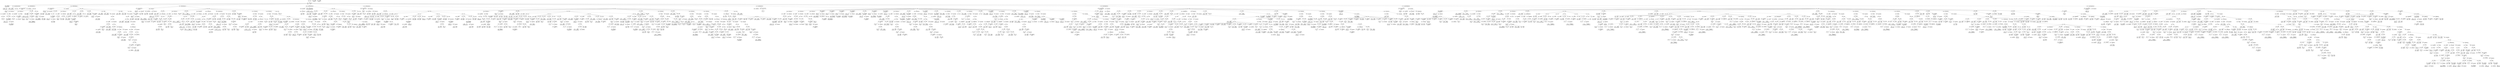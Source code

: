 digraph ast {
node [shape=none];
390125 [label=<<TABLE border='1' cellspacing='0' cellpadding='10' style='rounded' ><TR><TD border='0'>390125</TD><TD border='0'><B>Variable</B></TD></TR><HR/><TR><TD border='0' cellpadding='5'>(1564, 7535)</TD><TD border='0' cellpadding='5'>update_results</TD></TR></TABLE>>];
390124 [label=<<TABLE border='1' cellspacing='0' cellpadding='10' style='rounded' ><TR><TD border='0'>390124</TD><TD border='0'><B>ClassName</B></TD></TR><HR/><TR><TD border='0' cellpadding='5' colspan='2'>WP_Automatic_Updater</TD></TR></TABLE>>];
390124 -> 390123 [weight=2];
390127 [label=<<TABLE border='1' cellspacing='0' cellpadding='10' style='rounded' ><TR><TD border='0'>390127</TD><TD border='0'><B>ProtectedMemberDeclaration</B></TD></TR></TABLE>>];
390127 -> 390125 [weight=2];
390127 -> 390126 [weight=2];
390126 [label=<<TABLE border='1' cellspacing='0' cellpadding='10' style='rounded' ><TR><TD border='0'>390126</TD><TD border='0'><B>Array</B></TD></TR></TABLE>>];
390123 [label=<<TABLE border='1' cellspacing='0' cellpadding='10' style='rounded' ><TR><TD border='0'>390123</TD><TD border='0'><B>Id</B></TD></TR><HR/><TR><TD border='0' cellpadding='5' colspan='2'>WP_Automatic_Updater</TD></TR></TABLE>>];
390133 [label=<<TABLE border='1' cellspacing='0' cellpadding='10' style='rounded' ><TR><TD border='0'>390133</TD><TD border='0'><B>StringLiteral</B></TD></TR><HR/><TR><TD border='0' cellpadding='5' colspan='2'>automatic_updater</TD></TR></TABLE>>];
390132 [label=<<TABLE border='1' cellspacing='0' cellpadding='10' style='rounded' ><TR><TD border='0'>390132</TD><TD border='0'><B>Id</B></TD></TR><HR/><TR><TD border='0' cellpadding='5' colspan='2'>wp_is_file_mod_allowed</TD></TR></TABLE>>];
390135 [label=<<TABLE border='1' cellspacing='0' cellpadding='10' style='rounded' ><TR><TD border='0'>390135</TD><TD border='0'><B>FunctionCall</B></TD></TR><HR/><TR><TD border='0' cellpadding='5' colspan='2'>wp_is_file_mod_allowed</TD></TR></TABLE>>];
390135 -> 390132 [weight=2];
390135 -> 390134 [weight=2];
390134 [label=<<TABLE border='1' cellspacing='0' cellpadding='10' style='rounded' ><TR><TD border='0'>390134</TD><TD border='0'><B>ArgumentList</B></TD></TR></TABLE>>];
390134 -> 390133 [weight=2];
390129 [label=<<TABLE border='1' cellspacing='0' cellpadding='10' style='rounded' ><TR><TD border='0'>390129</TD><TD border='0'><B>ReturnValueMethod</B></TD></TR><HR/><TR><TD border='0' cellpadding='5' colspan='2'>is_disabled</TD></TR></TABLE>>];
390129 -> 390128 [weight=2];
390128 [label=<<TABLE border='1' cellspacing='0' cellpadding='10' style='rounded' ><TR><TD border='0'>390128</TD><TD border='0'><B>Id</B></TD></TR><HR/><TR><TD border='0' cellpadding='5' colspan='2'>is_disabled</TD></TR></TABLE>>];
390130 [label=<<TABLE border='1' cellspacing='0' cellpadding='10' style='rounded' ><TR><TD border='0'>390130</TD><TD border='0'><B>ParameterList</B></TD></TR></TABLE>>];
390141 [label=<<TABLE border='1' cellspacing='0' cellpadding='10' style='rounded' ><TR><TD border='0'>390141</TD><TD border='0'><B>StatementBody</B></TD></TR></TABLE>>];
390141 -> 390139 [weight=2];
390140 [label=<<TABLE border='1' cellspacing='0' cellpadding='10' style='rounded' ><TR><TD border='0'>390140</TD><TD border='0'><B>IfThenStatement</B></TD></TR></TABLE>>];
390140 -> 390137 [weight=2];
390140 -> 390141 [weight=2];
390143 [label=<<TABLE border='1' cellspacing='0' cellpadding='10' style='rounded' ><TR><TD border='0'>390143</TD><TD border='0'><B>ArgumentList</B></TD></TR></TABLE>>];
390142 [label=<<TABLE border='1' cellspacing='0' cellpadding='10' style='rounded' ><TR><TD border='0'>390142</TD><TD border='0'><B>Id</B></TD></TR><HR/><TR><TD border='0' cellpadding='5' colspan='2'>wp_installing</TD></TR></TABLE>>];
390137 [label=<<TABLE border='1' cellspacing='0' cellpadding='10' style='rounded' ><TR><TD border='0'>390137</TD><TD border='0'><B>Condition</B></TD></TR></TABLE>>];
390137 -> 390136 [weight=2];
390136 [label=<<TABLE border='1' cellspacing='0' cellpadding='10' style='rounded' ><TR><TD border='0'>390136</TD><TD border='0'><B>UnaryOP</B></TD></TR><HR/><TR><TD border='0' cellpadding='5' colspan='2'>!</TD></TR></TABLE>>];
390136 -> 390135 [weight=2];
390139 [label=<<TABLE border='1' cellspacing='0' cellpadding='10' style='rounded' ><TR><TD border='0'>390139</TD><TD border='0'><B>Return</B></TD></TR></TABLE>>];
390139 -> 390138 [weight=2];
390138 [label=<<TABLE border='1' cellspacing='0' cellpadding='10' style='rounded' ><TR><TD border='0'>390138</TD><TD border='0'><B>True</B></TD></TR><HR/><TR><TD border='0' cellpadding='5' colspan='2'>true</TD></TR></TABLE>>];
390149 [label=<<TABLE border='1' cellspacing='0' cellpadding='10' style='rounded' ><TR><TD border='0'>390149</TD><TD border='0'><B>StatementBody</B></TD></TR></TABLE>>];
390149 -> 390147 [weight=2];
390148 [label=<<TABLE border='1' cellspacing='0' cellpadding='10' style='rounded' ><TR><TD border='0'>390148</TD><TD border='0'><B>IfThenStatement</B></TD></TR></TABLE>>];
390148 -> 390145 [weight=2];
390148 -> 390149 [weight=2];
390151 [label=<<TABLE border='1' cellspacing='0' cellpadding='10' style='rounded' ><TR><TD border='0'>390151</TD><TD border='0'><B>BinOP</B></TD></TR><HR/><TR><TD border='0' cellpadding='5' colspan='2'>=</TD></TR></TABLE>>];
390151 -> 390150 [weight=2];
390151 -> 390156 [weight=2];
390150 [label=<<TABLE border='1' cellspacing='0' cellpadding='10' style='rounded' ><TR><TD border='0'>390150</TD><TD border='0'><B>Variable</B></TD></TR><HR/><TR><TD border='0' cellpadding='5'>(0, 1164)</TD><TD border='0' cellpadding='5'>disabled</TD></TR></TABLE>>];
390145 [label=<<TABLE border='1' cellspacing='0' cellpadding='10' style='rounded' ><TR><TD border='0'>390145</TD><TD border='0'><B>Condition</B></TD></TR></TABLE>>];
390145 -> 390144 [weight=2];
390144 [label=<<TABLE border='1' cellspacing='0' cellpadding='10' style='rounded' ><TR><TD border='0'>390144</TD><TD border='0'><B>FunctionCall</B></TD></TR><HR/><TR><TD border='0' cellpadding='5' colspan='2'>wp_installing</TD></TR></TABLE>>];
390144 -> 390142 [weight=2];
390144 -> 390143 [weight=2];
390147 [label=<<TABLE border='1' cellspacing='0' cellpadding='10' style='rounded' ><TR><TD border='0'>390147</TD><TD border='0'><B>Return</B></TD></TR></TABLE>>];
390147 -> 390146 [weight=2];
390146 [label=<<TABLE border='1' cellspacing='0' cellpadding='10' style='rounded' ><TR><TD border='0'>390146</TD><TD border='0'><B>True</B></TD></TR><HR/><TR><TD border='0' cellpadding='5' colspan='2'>true</TD></TR></TABLE>>];
390157 [label=<<TABLE border='1' cellspacing='0' cellpadding='10' style='rounded' ><TR><TD border='0'>390157</TD><TD border='0'><B>Id</B></TD></TR><HR/><TR><TD border='0' cellpadding='5' colspan='2'>AUTOMATIC_UPDATER_DISABLED</TD></TR></TABLE>>];
390156 [label=<<TABLE border='1' cellspacing='0' cellpadding='10' style='rounded' ><TR><TD border='0'>390156</TD><TD border='0'><B>LogicOP</B></TD></TR><HR/><TR><TD border='0' cellpadding='5' colspan='2'>&amp;&amp;</TD></TR></TABLE>>];
390156 -> 390155 [weight=2];
390156 -> 390157 [weight=2];
390159 [label=<<TABLE border='1' cellspacing='0' cellpadding='10' style='rounded' ><TR><TD border='0'>390159</TD><TD border='0'><B>StringLiteral</B></TD></TR><HR/><TR><TD border='0' cellpadding='5' colspan='2'>automatic_updater_disabled</TD></TR></TABLE>>];
390158 [label=<<TABLE border='1' cellspacing='0' cellpadding='10' style='rounded' ><TR><TD border='0'>390158</TD><TD border='0'><B>Id</B></TD></TR><HR/><TR><TD border='0' cellpadding='5' colspan='2'>apply_filters</TD></TR></TABLE>>];
390153 [label=<<TABLE border='1' cellspacing='0' cellpadding='10' style='rounded' ><TR><TD border='0'>390153</TD><TD border='0'><B>StringLiteral</B></TD></TR><HR/><TR><TD border='0' cellpadding='5' colspan='2'>AUTOMATIC_UPDATER_DISABLED</TD></TR></TABLE>>];
390152 [label=<<TABLE border='1' cellspacing='0' cellpadding='10' style='rounded' ><TR><TD border='0'>390152</TD><TD border='0'><B>Id</B></TD></TR><HR/><TR><TD border='0' cellpadding='5' colspan='2'>defined</TD></TR></TABLE>>];
390155 [label=<<TABLE border='1' cellspacing='0' cellpadding='10' style='rounded' ><TR><TD border='0'>390155</TD><TD border='0'><B>FunctionCall</B></TD></TR><HR/><TR><TD border='0' cellpadding='5' colspan='2'>defined</TD></TR></TABLE>>];
390155 -> 390152 [weight=2];
390155 -> 390154 [weight=2];
390154 [label=<<TABLE border='1' cellspacing='0' cellpadding='10' style='rounded' ><TR><TD border='0'>390154</TD><TD border='0'><B>ArgumentList</B></TD></TR></TABLE>>];
390154 -> 390153 [weight=2];
390165 [label=<<TABLE border='1' cellspacing='0' cellpadding='10' style='rounded' ><TR><TD border='0'>390165</TD><TD border='0'><B>PublicMethodStatement</B></TD></TR></TABLE>>];
390165 -> 390129 [weight=2];
390165 -> 390130 [weight=2];
390165 -> 390164 [weight=2];
390164 [label=<<TABLE border='1' cellspacing='0' cellpadding='10' style='rounded' ><TR><TD border='0'>390164</TD><TD border='0'><B>Block</B></TD></TR></TABLE>>];
390164 -> 390140 [weight=2];
390164 -> 390148 [weight=2];
390164 -> 390151 [weight=2];
390164 -> 390163 [weight=2];
390167 [label=<<TABLE border='1' cellspacing='0' cellpadding='10' style='rounded' ><TR><TD border='0'>390167</TD><TD border='0'><B>ReturnValueMethod</B></TD></TR><HR/><TR><TD border='0' cellpadding='5' colspan='2'>is_vcs_checkout</TD></TR></TABLE>>];
390167 -> 390166 [weight=2];
390166 [label=<<TABLE border='1' cellspacing='0' cellpadding='10' style='rounded' ><TR><TD border='0'>390166</TD><TD border='0'><B>Id</B></TD></TR><HR/><TR><TD border='0' cellpadding='5' colspan='2'>is_vcs_checkout</TD></TR></TABLE>>];
390161 [label=<<TABLE border='1' cellspacing='0' cellpadding='10' style='rounded' ><TR><TD border='0'>390161</TD><TD border='0'><B>ArgumentList</B></TD></TR></TABLE>>];
390161 -> 390159 [weight=2];
390161 -> 390160 [weight=2];
390160 [label=<<TABLE border='1' cellspacing='0' cellpadding='10' style='rounded' ><TR><TD border='0'>390160</TD><TD border='0'><B>Variable</B></TD></TR><HR/><TR><TD border='0' cellpadding='5'>(0, 1164)</TD><TD border='0' cellpadding='5'>disabled</TD></TR></TABLE>>];
390163 [label=<<TABLE border='1' cellspacing='0' cellpadding='10' style='rounded' ><TR><TD border='0'>390163</TD><TD border='0'><B>Return</B></TD></TR></TABLE>>];
390163 -> 390162 [weight=2];
390162 [label=<<TABLE border='1' cellspacing='0' cellpadding='10' style='rounded' ><TR><TD border='0'>390162</TD><TD border='0'><B>FunctionCall</B></TD></TR><HR/><TR><TD border='0' cellpadding='5' colspan='2'>apply_filters</TD></TR></TABLE>>];
390162 -> 390158 [weight=2];
390162 -> 390161 [weight=2];
390173 [label=<<TABLE border='1' cellspacing='0' cellpadding='10' style='rounded' ><TR><TD border='0'>390173</TD><TD border='0'><B>Id</B></TD></TR><HR/><TR><TD border='0' cellpadding='5' colspan='2'>untrailingslashit</TD></TR></TABLE>>];
390172 [label=<<TABLE border='1' cellspacing='0' cellpadding='10' style='rounded' ><TR><TD border='0'>390172</TD><TD border='0'><B>BinOP</B></TD></TR><HR/><TR><TD border='0' cellpadding='5' colspan='2'>=</TD></TR></TABLE>>];
390172 -> 390171 [weight=2];
390172 -> 390177 [weight=2];
390175 [label=<<TABLE border='1' cellspacing='0' cellpadding='10' style='rounded' ><TR><TD border='0'>390175</TD><TD border='0'><B>ArgumentList</B></TD></TR></TABLE>>];
390175 -> 390174 [weight=2];
390174 [label=<<TABLE border='1' cellspacing='0' cellpadding='10' style='rounded' ><TR><TD border='0'>390174</TD><TD border='0'><B>Variable</B></TD></TR><HR/><TR><TD border='0' cellpadding='5'>(0, 7221)</TD><TD border='0' cellpadding='5'>context</TD></TR></TABLE>>];
390169 [label=<<TABLE border='1' cellspacing='0' cellpadding='10' style='rounded' ><TR><TD border='0'>390169</TD><TD border='0'><B>ValueParameter</B></TD></TR></TABLE>>];
390169 -> 390168 [weight=2];
390168 [label=<<TABLE border='1' cellspacing='0' cellpadding='10' style='rounded' ><TR><TD border='0'>390168</TD><TD border='0'><B>Variable</B></TD></TR><HR/><TR><TD border='0' cellpadding='5'>(0, 7221)</TD><TD border='0' cellpadding='5'>context</TD></TR></TABLE>>];
390171 [label=<<TABLE border='1' cellspacing='0' cellpadding='10' style='rounded' ><TR><TD border='0'>390171</TD><TD border='0'><B>Variable</B></TD></TR><HR/><TR><TD border='0' cellpadding='5'>(1564, 7536)</TD><TD border='0' cellpadding='5'>context_dirs</TD></TR></TABLE>>];
390170 [label=<<TABLE border='1' cellspacing='0' cellpadding='10' style='rounded' ><TR><TD border='0'>390170</TD><TD border='0'><B>ParameterList</B></TD></TR></TABLE>>];
390170 -> 390169 [weight=2];
390181 [label=<<TABLE border='1' cellspacing='0' cellpadding='10' style='rounded' ><TR><TD border='0'>390181</TD><TD border='0'><B>Condition</B></TD></TR></TABLE>>];
390181 -> 390179 [weight=2];
390180 [label=<<TABLE border='1' cellspacing='0' cellpadding='10' style='rounded' ><TR><TD border='0'>390180</TD><TD border='0'><B>Id</B></TD></TR><HR/><TR><TD border='0' cellpadding='5' colspan='2'>ABSPATH</TD></TR></TABLE>>];
390183 [label=<<TABLE border='1' cellspacing='0' cellpadding='10' style='rounded' ><TR><TD border='0'>390183</TD><TD border='0'><B>BinOP</B></TD></TR><HR/><TR><TD border='0' cellpadding='5' colspan='2'>=</TD></TR></TABLE>>];
390183 -> 390182 [weight=2];
390183 -> 390187 [weight=2];
390182 [label=<<TABLE border='1' cellspacing='0' cellpadding='10' style='rounded' ><TR><TD border='0'>390182</TD><TD border='0'><B>Variable</B></TD></TR><HR/><TR><TD border='0' cellpadding='5'>(1564, 7536)</TD><TD border='0' cellpadding='5'>context_dirs</TD></TR></TABLE>>];
390177 [label=<<TABLE border='1' cellspacing='0' cellpadding='10' style='rounded' ><TR><TD border='0'>390177</TD><TD border='0'><B>Array</B></TD></TR></TABLE>>];
390177 -> 390176 [weight=2];
390176 [label=<<TABLE border='1' cellspacing='0' cellpadding='10' style='rounded' ><TR><TD border='0'>390176</TD><TD border='0'><B>FunctionCall</B></TD></TR><HR/><TR><TD border='0' cellpadding='5' colspan='2'>untrailingslashit</TD></TR></TABLE>>];
390176 -> 390173 [weight=2];
390176 -> 390175 [weight=2];
390179 [label=<<TABLE border='1' cellspacing='0' cellpadding='10' style='rounded' ><TR><TD border='0'>390179</TD><TD border='0'><B>RelOP</B></TD></TR><HR/><TR><TD border='0' cellpadding='5' colspan='2'>!==</TD></TR></TABLE>>];
390179 -> 390178 [weight=2];
390179 -> 390180 [weight=2];
390178 [label=<<TABLE border='1' cellspacing='0' cellpadding='10' style='rounded' ><TR><TD border='0'>390178</TD><TD border='0'><B>Variable</B></TD></TR><HR/><TR><TD border='0' cellpadding='5'>(0, 7221)</TD><TD border='0' cellpadding='5'>context</TD></TR></TABLE>>];
390189 [label=<<TABLE border='1' cellspacing='0' cellpadding='10' style='rounded' ><TR><TD border='0'>390189</TD><TD border='0'><B>StatementBody</B></TD></TR></TABLE>>];
390189 -> 390183 [weight=2];
390188 [label=<<TABLE border='1' cellspacing='0' cellpadding='10' style='rounded' ><TR><TD border='0'>390188</TD><TD border='0'><B>IfThenStatement</B></TD></TR></TABLE>>];
390188 -> 390181 [weight=2];
390188 -> 390189 [weight=2];
390191 [label=<<TABLE border='1' cellspacing='0' cellpadding='10' style='rounded' ><TR><TD border='0'>390191</TD><TD border='0'><B>BinOP</B></TD></TR><HR/><TR><TD border='0' cellpadding='5' colspan='2'>=</TD></TR></TABLE>>];
390191 -> 390190 [weight=2];
390191 -> 390196 [weight=2];
390190 [label=<<TABLE border='1' cellspacing='0' cellpadding='10' style='rounded' ><TR><TD border='0'>390190</TD><TD border='0'><B>Variable</B></TD></TR><HR/><TR><TD border='0' cellpadding='5'>(1564, 7537)</TD><TD border='0' cellpadding='5'>vcs_dirs</TD></TR></TABLE>>];
390185 [label=<<TABLE border='1' cellspacing='0' cellpadding='10' style='rounded' ><TR><TD border='0'>390185</TD><TD border='0'><B>Id</B></TD></TR><HR/><TR><TD border='0' cellpadding='5' colspan='2'>ABSPATH</TD></TR></TABLE>>];
390184 [label=<<TABLE border='1' cellspacing='0' cellpadding='10' style='rounded' ><TR><TD border='0'>390184</TD><TD border='0'><B>Id</B></TD></TR><HR/><TR><TD border='0' cellpadding='5' colspan='2'>untrailingslashit</TD></TR></TABLE>>];
390187 [label=<<TABLE border='1' cellspacing='0' cellpadding='10' style='rounded' ><TR><TD border='0'>390187</TD><TD border='0'><B>FunctionCall</B></TD></TR><HR/><TR><TD border='0' cellpadding='5' colspan='2'>untrailingslashit</TD></TR></TABLE>>];
390187 -> 390184 [weight=2];
390187 -> 390186 [weight=2];
390186 [label=<<TABLE border='1' cellspacing='0' cellpadding='10' style='rounded' ><TR><TD border='0'>390186</TD><TD border='0'><B>ArgumentList</B></TD></TR><HR/><TR><TD border='0' cellpadding='5' colspan='2'>ABSPATH</TD></TR></TABLE>>];
390186 -> 390185 [weight=2];
390197 [label=<<TABLE border='1' cellspacing='0' cellpadding='10' style='rounded' ><TR><TD border='0'>390197</TD><TD border='0'><B>Variable</B></TD></TR><HR/><TR><TD border='0' cellpadding='5'>(1564, 7538)</TD><TD border='0' cellpadding='5'>check_dirs</TD></TR></TABLE>>];
390196 [label=<<TABLE border='1' cellspacing='0' cellpadding='10' style='rounded' ><TR><TD border='0'>390196</TD><TD border='0'><B>Array</B></TD></TR></TABLE>>];
390196 -> 390192 [weight=2];
390196 -> 390193 [weight=2];
390196 -> 390194 [weight=2];
390196 -> 390195 [weight=2];
390199 [label=<<TABLE border='1' cellspacing='0' cellpadding='10' style='rounded' ><TR><TD border='0'>390199</TD><TD border='0'><B>Array</B></TD></TR></TABLE>>];
390198 [label=<<TABLE border='1' cellspacing='0' cellpadding='10' style='rounded' ><TR><TD border='0'>390198</TD><TD border='0'><B>BinOP</B></TD></TR><HR/><TR><TD border='0' cellpadding='5' colspan='2'>=</TD></TR></TABLE>>];
390198 -> 390197 [weight=2];
390198 -> 390199 [weight=2];
390193 [label=<<TABLE border='1' cellspacing='0' cellpadding='10' style='rounded' ><TR><TD border='0'>390193</TD><TD border='0'><B>StringLiteral</B></TD></TR><HR/><TR><TD border='0' cellpadding='5' colspan='2'>.git</TD></TR></TABLE>>];
390192 [label=<<TABLE border='1' cellspacing='0' cellpadding='10' style='rounded' ><TR><TD border='0'>390192</TD><TD border='0'><B>StringLiteral</B></TD></TR><HR/><TR><TD border='0' cellpadding='5' colspan='2'>.svn</TD></TR></TABLE>>];
390195 [label=<<TABLE border='1' cellspacing='0' cellpadding='10' style='rounded' ><TR><TD border='0'>390195</TD><TD border='0'><B>StringLiteral</B></TD></TR><HR/><TR><TD border='0' cellpadding='5' colspan='2'>.bzr</TD></TR></TABLE>>];
390194 [label=<<TABLE border='1' cellspacing='0' cellpadding='10' style='rounded' ><TR><TD border='0'>390194</TD><TD border='0'><B>StringLiteral</B></TD></TR><HR/><TR><TD border='0' cellpadding='5' colspan='2'>.hg</TD></TR></TABLE>>];
390205 [label=<<TABLE border='1' cellspacing='0' cellpadding='10' style='rounded' ><TR><TD border='0'>390205</TD><TD border='0'><B>Variable</B></TD></TR><HR/><TR><TD border='0' cellpadding='5'>(1564, 7539)</TD><TD border='0' cellpadding='5'>context_dir</TD></TR></TABLE>>];
390204 [label=<<TABLE border='1' cellspacing='0' cellpadding='10' style='rounded' ><TR><TD border='0'>390204</TD><TD border='0'><B>BinOP</B></TD></TR><HR/><TR><TD border='0' cellpadding='5' colspan='2'>=</TD></TR></TABLE>>];
390204 -> 390203 [weight=2];
390204 -> 390205 [weight=2];
390207 [label=<<TABLE border='1' cellspacing='0' cellpadding='10' style='rounded' ><TR><TD border='0'>390207</TD><TD border='0'><B>RelOP</B></TD></TR><HR/><TR><TD border='0' cellpadding='5' colspan='2'>==</TD></TR></TABLE>>];
390207 -> 390206 [weight=2];
390207 -> 390211 [weight=2];
390206 [label=<<TABLE border='1' cellspacing='0' cellpadding='10' style='rounded' ><TR><TD border='0'>390206</TD><TD border='0'><B>Variable</B></TD></TR><HR/><TR><TD border='0' cellpadding='5'>(1564, 7539)</TD><TD border='0' cellpadding='5'>context_dir</TD></TR></TABLE>>];
390201 [label=<<TABLE border='1' cellspacing='0' cellpadding='10' style='rounded' ><TR><TD border='0'>390201</TD><TD border='0'><B>Variable</B></TD></TR><HR/><TR><TD border='0' cellpadding='5'>(1564, 7539)</TD><TD border='0' cellpadding='5'>context_dir</TD></TR></TABLE>>];
390200 [label=<<TABLE border='1' cellspacing='0' cellpadding='10' style='rounded' ><TR><TD border='0'>390200</TD><TD border='0'><B>Variable</B></TD></TR><HR/><TR><TD border='0' cellpadding='5'>(1564, 7536)</TD><TD border='0' cellpadding='5'>context_dirs</TD></TR></TABLE>>];
390203 [label=<<TABLE border='1' cellspacing='0' cellpadding='10' style='rounded' ><TR><TD border='0'>390203</TD><TD border='0'><B>Variable</B></TD></TR><HR/><TR><TD border='0' cellpadding='5'>(1564, 7538)</TD><TD border='0' cellpadding='5'>check_dirs</TD></TR></TABLE>>];
390213 [label=<<TABLE border='1' cellspacing='0' cellpadding='10' style='rounded' ><TR><TD border='0'>390213</TD><TD border='0'><B>Break</B></TD></TR></TABLE>>];
390212 [label=<<TABLE border='1' cellspacing='0' cellpadding='10' style='rounded' ><TR><TD border='0'>390212</TD><TD border='0'><B>Condition</B></TD></TR></TABLE>>];
390212 -> 390207 [weight=2];
390215 [label=<<TABLE border='1' cellspacing='0' cellpadding='10' style='rounded' ><TR><TD border='0'>390215</TD><TD border='0'><B>StatementBody</B></TD></TR></TABLE>>];
390215 -> 390213 [weight=2];
390214 [label=<<TABLE border='1' cellspacing='0' cellpadding='10' style='rounded' ><TR><TD border='0'>390214</TD><TD border='0'><B>IfThenStatement</B></TD></TR></TABLE>>];
390214 -> 390212 [weight=2];
390214 -> 390215 [weight=2];
390209 [label=<<TABLE border='1' cellspacing='0' cellpadding='10' style='rounded' ><TR><TD border='0'>390209</TD><TD border='0'><B>Variable</B></TD></TR><HR/><TR><TD border='0' cellpadding='5'>(1564, 7539)</TD><TD border='0' cellpadding='5'>context_dir</TD></TR></TABLE>>];
390208 [label=<<TABLE border='1' cellspacing='0' cellpadding='10' style='rounded' ><TR><TD border='0'>390208</TD><TD border='0'><B>Id</B></TD></TR><HR/><TR><TD border='0' cellpadding='5' colspan='2'>dirname</TD></TR></TABLE>>];
390211 [label=<<TABLE border='1' cellspacing='0' cellpadding='10' style='rounded' ><TR><TD border='0'>390211</TD><TD border='0'><B>FunctionCall</B></TD></TR><HR/><TR><TD border='0' cellpadding='5' colspan='2'>dirname</TD></TR></TABLE>>];
390211 -> 390208 [weight=2];
390211 -> 390210 [weight=2];
390210 [label=<<TABLE border='1' cellspacing='0' cellpadding='10' style='rounded' ><TR><TD border='0'>390210</TD><TD border='0'><B>ArgumentList</B></TD></TR></TABLE>>];
390210 -> 390209 [weight=2];
390221 [label=<<TABLE border='1' cellspacing='0' cellpadding='10' style='rounded' ><TR><TD border='0'>390221</TD><TD border='0'><B>ArgumentList</B></TD></TR></TABLE>>];
390221 -> 390220 [weight=2];
390220 [label=<<TABLE border='1' cellspacing='0' cellpadding='10' style='rounded' ><TR><TD border='0'>390220</TD><TD border='0'><B>Variable</B></TD></TR><HR/><TR><TD border='0' cellpadding='5'>(1564, 7539)</TD><TD border='0' cellpadding='5'>context_dir</TD></TR></TABLE>>];
390223 [label=<<TABLE border='1' cellspacing='0' cellpadding='10' style='rounded' ><TR><TD border='0'>390223</TD><TD border='0'><B>Condition</B></TD></TR></TABLE>>];
390223 -> 390218 [weight=2];
390222 [label=<<TABLE border='1' cellspacing='0' cellpadding='10' style='rounded' ><TR><TD border='0'>390222</TD><TD border='0'><B>FunctionCall</B></TD></TR><HR/><TR><TD border='0' cellpadding='5' colspan='2'>dirname</TD></TR></TABLE>>];
390222 -> 390219 [weight=2];
390222 -> 390221 [weight=2];
390217 [label=<<TABLE border='1' cellspacing='0' cellpadding='10' style='rounded' ><TR><TD border='0'>390217</TD><TD border='0'><B>Variable</B></TD></TR><HR/><TR><TD border='0' cellpadding='5'>(1564, 7539)</TD><TD border='0' cellpadding='5'>context_dir</TD></TR></TABLE>>];
390216 [label=<<TABLE border='1' cellspacing='0' cellpadding='10' style='rounded' ><TR><TD border='0'>390216</TD><TD border='0'><B>Block</B></TD></TR></TABLE>>];
390216 -> 390204 [weight=2];
390216 -> 390214 [weight=2];
390219 [label=<<TABLE border='1' cellspacing='0' cellpadding='10' style='rounded' ><TR><TD border='0'>390219</TD><TD border='0'><B>Id</B></TD></TR><HR/><TR><TD border='0' cellpadding='5' colspan='2'>dirname</TD></TR></TABLE>>];
390218 [label=<<TABLE border='1' cellspacing='0' cellpadding='10' style='rounded' ><TR><TD border='0'>390218</TD><TD border='0'><B>BinOP</B></TD></TR><HR/><TR><TD border='0' cellpadding='5' colspan='2'>=</TD></TR></TABLE>>];
390218 -> 390217 [weight=2];
390218 -> 390222 [weight=2];
390229 [label=<<TABLE border='1' cellspacing='0' cellpadding='10' style='rounded' ><TR><TD border='0'>390229</TD><TD border='0'><B>Variable</B></TD></TR><HR/><TR><TD border='0' cellpadding='5'>(1564, 7538)</TD><TD border='0' cellpadding='5'>check_dirs</TD></TR></TABLE>>];
390228 [label=<<TABLE border='1' cellspacing='0' cellpadding='10' style='rounded' ><TR><TD border='0'>390228</TD><TD border='0'><B>StatementBody</B></TD></TR></TABLE>>];
390228 -> 390226 [weight=2];
390231 [label=<<TABLE border='1' cellspacing='0' cellpadding='10' style='rounded' ><TR><TD border='0'>390231</TD><TD border='0'><B>Id</B></TD></TR><HR/><TR><TD border='0' cellpadding='5' colspan='2'>array_unique</TD></TR></TABLE>>];
390230 [label=<<TABLE border='1' cellspacing='0' cellpadding='10' style='rounded' ><TR><TD border='0'>390230</TD><TD border='0'><B>BinOP</B></TD></TR><HR/><TR><TD border='0' cellpadding='5' colspan='2'>=</TD></TR></TABLE>>];
390230 -> 390229 [weight=2];
390230 -> 390234 [weight=2];
390225 [label=<<TABLE border='1' cellspacing='0' cellpadding='10' style='rounded' ><TR><TD border='0'>390225</TD><TD border='0'><B>StatementBody</B></TD></TR></TABLE>>];
390225 -> 390216 [weight=2];
390224 [label=<<TABLE border='1' cellspacing='0' cellpadding='10' style='rounded' ><TR><TD border='0'>390224</TD><TD border='0'><B>DoWhile</B></TD></TR></TABLE>>];
390224 -> 390223 [weight=2];
390224 -> 390225 [weight=2];
390227 [label=<<TABLE border='1' cellspacing='0' cellpadding='10' style='rounded' ><TR><TD border='0'>390227</TD><TD border='0'><B>ForEach</B></TD></TR></TABLE>>];
390227 -> 390200 [weight=2];
390227 -> 390201 [weight=2];
390227 -> 390228 [weight=2];
390226 [label=<<TABLE border='1' cellspacing='0' cellpadding='10' style='rounded' ><TR><TD border='0'>390226</TD><TD border='0'><B>Block</B></TD></TR></TABLE>>];
390226 -> 390224 [weight=2];
390236 [label=<<TABLE border='1' cellspacing='0' cellpadding='10' style='rounded' ><TR><TD border='0'>390236</TD><TD border='0'><B>Variable</B></TD></TR><HR/><TR><TD border='0' cellpadding='5'>(1564, 7540)</TD><TD border='0' cellpadding='5'>vcs_dir</TD></TR></TABLE>>];
390239 [label=<<TABLE border='1' cellspacing='0' cellpadding='10' style='rounded' ><TR><TD border='0'>390239</TD><TD border='0'><B>Variable</B></TD></TR><HR/><TR><TD border='0' cellpadding='5'>(1564, 7541)</TD><TD border='0' cellpadding='5'>check_dir</TD></TR></TABLE>>];
390238 [label=<<TABLE border='1' cellspacing='0' cellpadding='10' style='rounded' ><TR><TD border='0'>390238</TD><TD border='0'><B>Variable</B></TD></TR><HR/><TR><TD border='0' cellpadding='5'>(1564, 7538)</TD><TD border='0' cellpadding='5'>check_dirs</TD></TR></TABLE>>];
390233 [label=<<TABLE border='1' cellspacing='0' cellpadding='10' style='rounded' ><TR><TD border='0'>390233</TD><TD border='0'><B>ArgumentList</B></TD></TR></TABLE>>];
390233 -> 390232 [weight=2];
390232 [label=<<TABLE border='1' cellspacing='0' cellpadding='10' style='rounded' ><TR><TD border='0'>390232</TD><TD border='0'><B>Variable</B></TD></TR><HR/><TR><TD border='0' cellpadding='5'>(1564, 7538)</TD><TD border='0' cellpadding='5'>check_dirs</TD></TR></TABLE>>];
390235 [label=<<TABLE border='1' cellspacing='0' cellpadding='10' style='rounded' ><TR><TD border='0'>390235</TD><TD border='0'><B>Variable</B></TD></TR><HR/><TR><TD border='0' cellpadding='5'>(1564, 7537)</TD><TD border='0' cellpadding='5'>vcs_dirs</TD></TR></TABLE>>];
390234 [label=<<TABLE border='1' cellspacing='0' cellpadding='10' style='rounded' ><TR><TD border='0'>390234</TD><TD border='0'><B>FunctionCall</B></TD></TR><HR/><TR><TD border='0' cellpadding='5' colspan='2'>array_unique</TD></TR></TABLE>>];
390234 -> 390231 [weight=2];
390234 -> 390233 [weight=2];
390245 [label=<<TABLE border='1' cellspacing='0' cellpadding='10' style='rounded' ><TR><TD border='0'>390245</TD><TD border='0'><B>Id</B></TD></TR><HR/><TR><TD border='0' cellpadding='5' colspan='2'>rtrim</TD></TR></TABLE>>];
390244 [label=<<TABLE border='1' cellspacing='0' cellpadding='10' style='rounded' ><TR><TD border='0'>390244</TD><TD border='0'><B>Id</B></TD></TR><HR/><TR><TD border='0' cellpadding='5' colspan='2'>is_dir</TD></TR></TABLE>>];
390247 [label=<<TABLE border='1' cellspacing='0' cellpadding='10' style='rounded' ><TR><TD border='0'>390247</TD><TD border='0'><B>StringLiteral</B></TD></TR><HR/><TR><TD border='0' cellpadding='5' colspan='2'></TD></TR></TABLE>>];
390246 [label=<<TABLE border='1' cellspacing='0' cellpadding='10' style='rounded' ><TR><TD border='0'>390246</TD><TD border='0'><B>Variable</B></TD></TR><HR/><TR><TD border='0' cellpadding='5'>(1564, 7541)</TD><TD border='0' cellpadding='5'>check_dir</TD></TR></TABLE>>];
390241 [label=<<TABLE border='1' cellspacing='0' cellpadding='10' style='rounded' ><TR><TD border='0'>390241</TD><TD border='0'><B>Variable</B></TD></TR><HR/><TR><TD border='0' cellpadding='5'>(1564, 7542)</TD><TD border='0' cellpadding='5'>checkout</TD></TR></TABLE>>];
390242 [label=<<TABLE border='1' cellspacing='0' cellpadding='10' style='rounded' ><TR><TD border='0'>390242</TD><TD border='0'><B>BinOP</B></TD></TR><HR/><TR><TD border='0' cellpadding='5' colspan='2'>=</TD></TR></TABLE>>];
390242 -> 390241 [weight=2];
390242 -> 390254 [weight=2];
390253 [label=<<TABLE border='1' cellspacing='0' cellpadding='10' style='rounded' ><TR><TD border='0'>390253</TD><TD border='0'><B>FunctionCall</B></TD></TR><HR/><TR><TD border='0' cellpadding='5' colspan='2'>is_dir</TD></TR></TABLE>>];
390253 -> 390244 [weight=2];
390253 -> 390252 [weight=2];
390252 [label=<<TABLE border='1' cellspacing='0' cellpadding='10' style='rounded' ><TR><TD border='0'>390252</TD><TD border='0'><B>ArgumentList</B></TD></TR></TABLE>>];
390252 -> 390250 [weight=2];
390255 [label=<<TABLE border='1' cellspacing='0' cellpadding='10' style='rounded' ><TR><TD border='0'>390255</TD><TD border='0'><B>Condition</B></TD></TR></TABLE>>];
390255 -> 390242 [weight=2];
390254 [label=<<TABLE border='1' cellspacing='0' cellpadding='10' style='rounded' ><TR><TD border='0'>390254</TD><TD border='0'><B>UnaryOP</B></TD></TR><HR/><TR><TD border='0' cellpadding='5' colspan='2'>@</TD></TR></TABLE>>];
390254 -> 390253 [weight=2];
390249 [label=<<TABLE border='1' cellspacing='0' cellpadding='10' style='rounded' ><TR><TD border='0'>390249</TD><TD border='0'><B>FunctionCall</B></TD></TR><HR/><TR><TD border='0' cellpadding='5' colspan='2'>rtrim</TD></TR></TABLE>>];
390249 -> 390245 [weight=2];
390249 -> 390248 [weight=2];
390248 [label=<<TABLE border='1' cellspacing='0' cellpadding='10' style='rounded' ><TR><TD border='0'>390248</TD><TD border='0'><B>ArgumentList</B></TD></TR></TABLE>>];
390248 -> 390246 [weight=2];
390248 -> 390247 [weight=2];
390251 [label=<<TABLE border='1' cellspacing='0' cellpadding='10' style='rounded' ><TR><TD border='0'>390251</TD><TD border='0'><B>StringExpression</B></TD></TR><HR/><TR><TD border='0' cellpadding='5' colspan='2'>$vcs_dir</TD></TR></TABLE>>];
390250 [label=<<TABLE border='1' cellspacing='0' cellpadding='10' style='rounded' ><TR><TD border='0'>390250</TD><TD border='0'><B>BinOP</B></TD></TR><HR/><TR><TD border='0' cellpadding='5' colspan='2'>.</TD></TR></TABLE>>];
390250 -> 390249 [weight=2];
390250 -> 390251 [weight=2];
390261 [label=<<TABLE border='1' cellspacing='0' cellpadding='10' style='rounded' ><TR><TD border='0'>390261</TD><TD border='0'><B>ForEach</B></TD></TR></TABLE>>];
390261 -> 390238 [weight=2];
390261 -> 390239 [weight=2];
390261 -> 390262 [weight=2];
390260 [label=<<TABLE border='1' cellspacing='0' cellpadding='10' style='rounded' ><TR><TD border='0'>390260</TD><TD border='0'><B>Block</B></TD></TR></TABLE>>];
390260 -> 390258 [weight=2];
390263 [label=<<TABLE border='1' cellspacing='0' cellpadding='10' style='rounded' ><TR><TD border='0'>390263</TD><TD border='0'><B>Block</B></TD></TR></TABLE>>];
390263 -> 390261 [weight=2];
390262 [label=<<TABLE border='1' cellspacing='0' cellpadding='10' style='rounded' ><TR><TD border='0'>390262</TD><TD border='0'><B>StatementBody</B></TD></TR></TABLE>>];
390262 -> 390260 [weight=2];
390257 [label=<<TABLE border='1' cellspacing='0' cellpadding='10' style='rounded' ><TR><TD border='0'>390257</TD><TD border='0'><B>Break</B></TD></TR></TABLE>>];
390257 -> 390256 [weight=2];
390256 [label=<<TABLE border='1' cellspacing='0' cellpadding='10' style='rounded' ><TR><TD border='0'>390256</TD><TD border='0'><B>IntegerLiteral</B></TD></TR><HR/><TR><TD border='0' cellpadding='5' colspan='2'>2</TD></TR></TABLE>>];
390259 [label=<<TABLE border='1' cellspacing='0' cellpadding='10' style='rounded' ><TR><TD border='0'>390259</TD><TD border='0'><B>StatementBody</B></TD></TR></TABLE>>];
390259 -> 390257 [weight=2];
390258 [label=<<TABLE border='1' cellspacing='0' cellpadding='10' style='rounded' ><TR><TD border='0'>390258</TD><TD border='0'><B>IfThenStatement</B></TD></TR></TABLE>>];
390258 -> 390255 [weight=2];
390258 -> 390259 [weight=2];
390269 [label=<<TABLE border='1' cellspacing='0' cellpadding='10' style='rounded' ><TR><TD border='0'>390269</TD><TD border='0'><B>Variable</B></TD></TR><HR/><TR><TD border='0' cellpadding='5'>(0, 7221)</TD><TD border='0' cellpadding='5'>context</TD></TR></TABLE>>];
390268 [label=<<TABLE border='1' cellspacing='0' cellpadding='10' style='rounded' ><TR><TD border='0'>390268</TD><TD border='0'><B>Variable</B></TD></TR><HR/><TR><TD border='0' cellpadding='5'>(1564, 7542)</TD><TD border='0' cellpadding='5'>checkout</TD></TR></TABLE>>];
390271 [label=<<TABLE border='1' cellspacing='0' cellpadding='10' style='rounded' ><TR><TD border='0'>390271</TD><TD border='0'><B>FunctionCall</B></TD></TR><HR/><TR><TD border='0' cellpadding='5' colspan='2'>apply_filters</TD></TR></TABLE>>];
390271 -> 390266 [weight=2];
390271 -> 390270 [weight=2];
390270 [label=<<TABLE border='1' cellspacing='0' cellpadding='10' style='rounded' ><TR><TD border='0'>390270</TD><TD border='0'><B>ArgumentList</B></TD></TR></TABLE>>];
390270 -> 390267 [weight=2];
390270 -> 390268 [weight=2];
390270 -> 390269 [weight=2];
390265 [label=<<TABLE border='1' cellspacing='0' cellpadding='10' style='rounded' ><TR><TD border='0'>390265</TD><TD border='0'><B>StatementBody</B></TD></TR></TABLE>>];
390265 -> 390263 [weight=2];
390264 [label=<<TABLE border='1' cellspacing='0' cellpadding='10' style='rounded' ><TR><TD border='0'>390264</TD><TD border='0'><B>ForEach</B></TD></TR></TABLE>>];
390264 -> 390235 [weight=2];
390264 -> 390236 [weight=2];
390264 -> 390265 [weight=2];
390267 [label=<<TABLE border='1' cellspacing='0' cellpadding='10' style='rounded' ><TR><TD border='0'>390267</TD><TD border='0'><B>StringLiteral</B></TD></TR><HR/><TR><TD border='0' cellpadding='5' colspan='2'>automatic_updates_is_vcs_checkout</TD></TR></TABLE>>];
390266 [label=<<TABLE border='1' cellspacing='0' cellpadding='10' style='rounded' ><TR><TD border='0'>390266</TD><TD border='0'><B>Id</B></TD></TR><HR/><TR><TD border='0' cellpadding='5' colspan='2'>apply_filters</TD></TR></TABLE>>];
390277 [label=<<TABLE border='1' cellspacing='0' cellpadding='10' style='rounded' ><TR><TD border='0'>390277</TD><TD border='0'><B>Variable</B></TD></TR><HR/><TR><TD border='0' cellpadding='5'>(0, 181)</TD><TD border='0' cellpadding='5'>type</TD></TR></TABLE>>];
390276 [label=<<TABLE border='1' cellspacing='0' cellpadding='10' style='rounded' ><TR><TD border='0'>390276</TD><TD border='0'><B>ReturnValueMethod</B></TD></TR><HR/><TR><TD border='0' cellpadding='5' colspan='2'>should_update</TD></TR></TABLE>>];
390276 -> 390275 [weight=2];
390279 [label=<<TABLE border='1' cellspacing='0' cellpadding='10' style='rounded' ><TR><TD border='0'>390279</TD><TD border='0'><B>Variable</B></TD></TR><HR/><TR><TD border='0' cellpadding='5'>(0, 5551)</TD><TD border='0' cellpadding='5'>item</TD></TR></TABLE>>];
390278 [label=<<TABLE border='1' cellspacing='0' cellpadding='10' style='rounded' ><TR><TD border='0'>390278</TD><TD border='0'><B>ValueParameter</B></TD></TR></TABLE>>];
390278 -> 390277 [weight=2];
390273 [label=<<TABLE border='1' cellspacing='0' cellpadding='10' style='rounded' ><TR><TD border='0'>390273</TD><TD border='0'><B>Block</B></TD></TR></TABLE>>];
390273 -> 390172 [weight=2];
390273 -> 390188 [weight=2];
390273 -> 390191 [weight=2];
390273 -> 390198 [weight=2];
390273 -> 390227 [weight=2];
390273 -> 390230 [weight=2];
390273 -> 390264 [weight=2];
390273 -> 390272 [weight=2];
390272 [label=<<TABLE border='1' cellspacing='0' cellpadding='10' style='rounded' ><TR><TD border='0'>390272</TD><TD border='0'><B>Return</B></TD></TR></TABLE>>];
390272 -> 390271 [weight=2];
390275 [label=<<TABLE border='1' cellspacing='0' cellpadding='10' style='rounded' ><TR><TD border='0'>390275</TD><TD border='0'><B>Id</B></TD></TR><HR/><TR><TD border='0' cellpadding='5' colspan='2'>should_update</TD></TR></TABLE>>];
390274 [label=<<TABLE border='1' cellspacing='0' cellpadding='10' style='rounded' ><TR><TD border='0'>390274</TD><TD border='0'><B>PublicMethodStatement</B></TD></TR></TABLE>>];
390274 -> 390167 [weight=2];
390274 -> 390170 [weight=2];
390274 -> 390273 [weight=2];
390285 [label=<<TABLE border='1' cellspacing='0' cellpadding='10' style='rounded' ><TR><TD border='0'>390285</TD><TD border='0'><B>BinOP</B></TD></TR><HR/><TR><TD border='0' cellpadding='5' colspan='2'>=</TD></TR></TABLE>>];
390285 -> 390284 [weight=2];
390285 -> 390287 [weight=2];
390284 [label=<<TABLE border='1' cellspacing='0' cellpadding='10' style='rounded' ><TR><TD border='0'>390284</TD><TD border='0'><B>Variable</B></TD></TR><HR/><TR><TD border='0' cellpadding='5'>(1564, 7543)</TD><TD border='0' cellpadding='5'>skin</TD></TR></TABLE>>];
390287 [label=<<TABLE border='1' cellspacing='0' cellpadding='10' style='rounded' ><TR><TD border='0'>390287</TD><TD border='0'><B>ClassInstanciation</B></TD></TR></TABLE>>];
390287 -> 390286 [weight=2];
390286 [label=<<TABLE border='1' cellspacing='0' cellpadding='10' style='rounded' ><TR><TD border='0'>390286</TD><TD border='0'><B>Id</B></TD></TR><HR/><TR><TD border='0' cellpadding='5' colspan='2'>Automatic_Upgrader_Skin</TD></TR></TABLE>>];
390281 [label=<<TABLE border='1' cellspacing='0' cellpadding='10' style='rounded' ><TR><TD border='0'>390281</TD><TD border='0'><B>Variable</B></TD></TR><HR/><TR><TD border='0' cellpadding='5'>(0, 7221)</TD><TD border='0' cellpadding='5'>context</TD></TR></TABLE>>];
390280 [label=<<TABLE border='1' cellspacing='0' cellpadding='10' style='rounded' ><TR><TD border='0'>390280</TD><TD border='0'><B>ValueParameter</B></TD></TR></TABLE>>];
390280 -> 390279 [weight=2];
390283 [label=<<TABLE border='1' cellspacing='0' cellpadding='10' style='rounded' ><TR><TD border='0'>390283</TD><TD border='0'><B>ParameterList</B></TD></TR></TABLE>>];
390283 -> 390278 [weight=2];
390283 -> 390280 [weight=2];
390283 -> 390282 [weight=2];
390282 [label=<<TABLE border='1' cellspacing='0' cellpadding='10' style='rounded' ><TR><TD border='0'>390282</TD><TD border='0'><B>ValueParameter</B></TD></TR></TABLE>>];
390282 -> 390281 [weight=2];
390293 [label=<<TABLE border='1' cellspacing='0' cellpadding='10' style='rounded' ><TR><TD border='0'>390293</TD><TD border='0'><B>Condition</B></TD></TR></TABLE>>];
390293 -> 390292 [weight=2];
390292 [label=<<TABLE border='1' cellspacing='0' cellpadding='10' style='rounded' ><TR><TD border='0'>390292</TD><TD border='0'><B>BinOP</B></TD></TR><HR/><TR><TD border='0' cellpadding='5' colspan='2'>-&gt;</TD></TR></TABLE>>];
390292 -> 390288 [weight=2];
390292 -> 390291 [weight=2];
390295 [label=<<TABLE border='1' cellspacing='0' cellpadding='10' style='rounded' ><TR><TD border='0'>390295</TD><TD border='0'><B>Return</B></TD></TR></TABLE>>];
390295 -> 390294 [weight=2];
390294 [label=<<TABLE border='1' cellspacing='0' cellpadding='10' style='rounded' ><TR><TD border='0'>390294</TD><TD border='0'><B>False</B></TD></TR><HR/><TR><TD border='0' cellpadding='5' colspan='2'>false</TD></TR></TABLE>>];
390289 [label=<<TABLE border='1' cellspacing='0' cellpadding='10' style='rounded' ><TR><TD border='0'>390289</TD><TD border='0'><B>Id</B></TD></TR><HR/><TR><TD border='0' cellpadding='5' colspan='2'>is_disabled</TD></TR></TABLE>>];
390288 [label=<<TABLE border='1' cellspacing='0' cellpadding='10' style='rounded' ><TR><TD border='0'>390288</TD><TD border='0'><B>Variable</B></TD></TR><HR/><TR><TD border='0' cellpadding='5'>(1564, 7544)</TD><TD border='0' cellpadding='5'>this</TD></TR></TABLE>>];
390291 [label=<<TABLE border='1' cellspacing='0' cellpadding='10' style='rounded' ><TR><TD border='0'>390291</TD><TD border='0'><B>MethodCall</B></TD></TR><HR/><TR><TD border='0' cellpadding='5' colspan='2'>is_disabled</TD></TR></TABLE>>];
390291 -> 390289 [weight=2];
390291 -> 390290 [weight=2];
390290 [label=<<TABLE border='1' cellspacing='0' cellpadding='10' style='rounded' ><TR><TD border='0'>390290</TD><TD border='0'><B>ArgumentList</B></TD></TR></TABLE>>];
390301 [label=<<TABLE border='1' cellspacing='0' cellpadding='10' style='rounded' ><TR><TD border='0'>390301</TD><TD border='0'><B>StringLiteral</B></TD></TR><HR/><TR><TD border='0' cellpadding='5' colspan='2'>core</TD></TR></TABLE>>];
390300 [label=<<TABLE border='1' cellspacing='0' cellpadding='10' style='rounded' ><TR><TD border='0'>390300</TD><TD border='0'><B>False</B></TD></TR><HR/><TR><TD border='0' cellpadding='5' colspan='2'>false</TD></TR></TABLE>>];
390303 [label=<<TABLE border='1' cellspacing='0' cellpadding='10' style='rounded' ><TR><TD border='0'>390303</TD><TD border='0'><B>Variable</B></TD></TR><HR/><TR><TD border='0' cellpadding='5'>(0, 181)</TD><TD border='0' cellpadding='5'>type</TD></TR></TABLE>>];
390302 [label=<<TABLE border='1' cellspacing='0' cellpadding='10' style='rounded' ><TR><TD border='0'>390302</TD><TD border='0'><B>RelOP</B></TD></TR><HR/><TR><TD border='0' cellpadding='5' colspan='2'>==</TD></TR></TABLE>>];
390302 -> 390301 [weight=2];
390302 -> 390303 [weight=2];
390297 [label=<<TABLE border='1' cellspacing='0' cellpadding='10' style='rounded' ><TR><TD border='0'>390297</TD><TD border='0'><B>StatementBody</B></TD></TR></TABLE>>];
390297 -> 390295 [weight=2];
390296 [label=<<TABLE border='1' cellspacing='0' cellpadding='10' style='rounded' ><TR><TD border='0'>390296</TD><TD border='0'><B>IfThenStatement</B></TD></TR></TABLE>>];
390296 -> 390293 [weight=2];
390296 -> 390297 [weight=2];
390299 [label=<<TABLE border='1' cellspacing='0' cellpadding='10' style='rounded' ><TR><TD border='0'>390299</TD><TD border='0'><B>BinOP</B></TD></TR><HR/><TR><TD border='0' cellpadding='5' colspan='2'>=</TD></TR></TABLE>>];
390299 -> 390298 [weight=2];
390299 -> 390300 [weight=2];
390298 [label=<<TABLE border='1' cellspacing='0' cellpadding='10' style='rounded' ><TR><TD border='0'>390298</TD><TD border='0'><B>Variable</B></TD></TR><HR/><TR><TD border='0' cellpadding='5'>(1564, 7545)</TD><TD border='0' cellpadding='5'>allow_relaxed_file_ownership</TD></TR></TABLE>>];
390309 [label=<<TABLE border='1' cellspacing='0' cellpadding='10' style='rounded' ><TR><TD border='0'>390309</TD><TD border='0'><B>ArgumentList</B></TD></TR></TABLE>>];
390309 -> 390308 [weight=2];
390308 [label=<<TABLE border='1' cellspacing='0' cellpadding='10' style='rounded' ><TR><TD border='0'>390308</TD><TD border='0'><B>BinOP</B></TD></TR><HR/><TR><TD border='0' cellpadding='5' colspan='2'>-&gt;</TD></TR></TABLE>>];
390308 -> 390306 [weight=2];
390308 -> 390307 [weight=2];
390311 [label=<<TABLE border='1' cellspacing='0' cellpadding='10' style='rounded' ><TR><TD border='0'>390311</TD><TD border='0'><B>LogicOP</B></TD></TR><HR/><TR><TD border='0' cellpadding='5' colspan='2'>&amp;&amp;</TD></TR></TABLE>>];
390311 -> 390310 [weight=2];
390311 -> 390316 [weight=2];
390310 [label=<<TABLE border='1' cellspacing='0' cellpadding='10' style='rounded' ><TR><TD border='0'>390310</TD><TD border='0'><B>FunctionCall</B></TD></TR><HR/><TR><TD border='0' cellpadding='5' colspan='2'>isset</TD></TR></TABLE>>];
390310 -> 390305 [weight=2];
390310 -> 390309 [weight=2];
390305 [label=<<TABLE border='1' cellspacing='0' cellpadding='10' style='rounded' ><TR><TD border='0'>390305</TD><TD border='0'><B>Id</B></TD></TR><HR/><TR><TD border='0' cellpadding='5' colspan='2'>isset</TD></TR></TABLE>>];
390304 [label=<<TABLE border='1' cellspacing='0' cellpadding='10' style='rounded' ><TR><TD border='0'>390304</TD><TD border='0'><B>LogicOP</B></TD></TR><HR/><TR><TD border='0' cellpadding='5' colspan='2'>&amp;&amp;</TD></TR></TABLE>>];
390304 -> 390302 [weight=2];
390304 -> 390311 [weight=2];
390307 [label=<<TABLE border='1' cellspacing='0' cellpadding='10' style='rounded' ><TR><TD border='0'>390307</TD><TD border='0'><B>Id</B></TD></TR><HR/><TR><TD border='0' cellpadding='5' colspan='2'>new_files</TD></TR></TABLE>>];
390306 [label=<<TABLE border='1' cellspacing='0' cellpadding='10' style='rounded' ><TR><TD border='0'>390306</TD><TD border='0'><B>Variable</B></TD></TR><HR/><TR><TD border='0' cellpadding='5'>(0, 5551)</TD><TD border='0' cellpadding='5'>item</TD></TR></TABLE>>];
390317 [label=<<TABLE border='1' cellspacing='0' cellpadding='10' style='rounded' ><TR><TD border='0'>390317</TD><TD border='0'><B>Condition</B></TD></TR></TABLE>>];
390317 -> 390304 [weight=2];
390316 [label=<<TABLE border='1' cellspacing='0' cellpadding='10' style='rounded' ><TR><TD border='0'>390316</TD><TD border='0'><B>UnaryOP</B></TD></TR><HR/><TR><TD border='0' cellpadding='5' colspan='2'>!</TD></TR></TABLE>>];
390316 -> 390315 [weight=2];
390319 [label=<<TABLE border='1' cellspacing='0' cellpadding='10' style='rounded' ><TR><TD border='0'>390319</TD><TD border='0'><B>BinOP</B></TD></TR><HR/><TR><TD border='0' cellpadding='5' colspan='2'>=</TD></TR></TABLE>>];
390319 -> 390318 [weight=2];
390319 -> 390320 [weight=2];
390318 [label=<<TABLE border='1' cellspacing='0' cellpadding='10' style='rounded' ><TR><TD border='0'>390318</TD><TD border='0'><B>Variable</B></TD></TR><HR/><TR><TD border='0' cellpadding='5'>(1564, 7545)</TD><TD border='0' cellpadding='5'>allow_relaxed_file_ownership</TD></TR></TABLE>>];
390313 [label=<<TABLE border='1' cellspacing='0' cellpadding='10' style='rounded' ><TR><TD border='0'>390313</TD><TD border='0'><B>Variable</B></TD></TR><HR/><TR><TD border='0' cellpadding='5'>(0, 5551)</TD><TD border='0' cellpadding='5'>item</TD></TR></TABLE>>];
390315 [label=<<TABLE border='1' cellspacing='0' cellpadding='10' style='rounded' ><TR><TD border='0'>390315</TD><TD border='0'><B>BinOP</B></TD></TR><HR/><TR><TD border='0' cellpadding='5' colspan='2'>-&gt;</TD></TR></TABLE>>];
390315 -> 390313 [weight=2];
390315 -> 390314 [weight=2];
390314 [label=<<TABLE border='1' cellspacing='0' cellpadding='10' style='rounded' ><TR><TD border='0'>390314</TD><TD border='0'><B>Id</B></TD></TR><HR/><TR><TD border='0' cellpadding='5' colspan='2'>new_files</TD></TR></TABLE>>];
390325 [label=<<TABLE border='1' cellspacing='0' cellpadding='10' style='rounded' ><TR><TD border='0'>390325</TD><TD border='0'><B>Variable</B></TD></TR><HR/><TR><TD border='0' cellpadding='5'>(1564, 7543)</TD><TD border='0' cellpadding='5'>skin</TD></TR></TABLE>>];
390327 [label=<<TABLE border='1' cellspacing='0' cellpadding='10' style='rounded' ><TR><TD border='0'>390327</TD><TD border='0'><B>False</B></TD></TR><HR/><TR><TD border='0' cellpadding='5' colspan='2'>false</TD></TR></TABLE>>];
390326 [label=<<TABLE border='1' cellspacing='0' cellpadding='10' style='rounded' ><TR><TD border='0'>390326</TD><TD border='0'><B>Id</B></TD></TR><HR/><TR><TD border='0' cellpadding='5' colspan='2'>request_filesystem_credentials</TD></TR></TABLE>>];
390321 [label=<<TABLE border='1' cellspacing='0' cellpadding='10' style='rounded' ><TR><TD border='0'>390321</TD><TD border='0'><B>Block</B></TD></TR></TABLE>>];
390321 -> 390319 [weight=2];
390320 [label=<<TABLE border='1' cellspacing='0' cellpadding='10' style='rounded' ><TR><TD border='0'>390320</TD><TD border='0'><B>True</B></TD></TR><HR/><TR><TD border='0' cellpadding='5' colspan='2'>true</TD></TR></TABLE>>];
390323 [label=<<TABLE border='1' cellspacing='0' cellpadding='10' style='rounded' ><TR><TD border='0'>390323</TD><TD border='0'><B>StatementBody</B></TD></TR></TABLE>>];
390323 -> 390321 [weight=2];
390322 [label=<<TABLE border='1' cellspacing='0' cellpadding='10' style='rounded' ><TR><TD border='0'>390322</TD><TD border='0'><B>IfThenStatement</B></TD></TR></TABLE>>];
390322 -> 390317 [weight=2];
390322 -> 390323 [weight=2];
390333 [label=<<TABLE border='1' cellspacing='0' cellpadding='10' style='rounded' ><TR><TD border='0'>390333</TD><TD border='0'><B>UnaryOP</B></TD></TR><HR/><TR><TD border='0' cellpadding='5' colspan='2'>!</TD></TR></TABLE>>];
390333 -> 390332 [weight=2];
390332 [label=<<TABLE border='1' cellspacing='0' cellpadding='10' style='rounded' ><TR><TD border='0'>390332</TD><TD border='0'><B>BinOP</B></TD></TR><HR/><TR><TD border='0' cellpadding='5' colspan='2'>-&gt;</TD></TR></TABLE>>];
390332 -> 390325 [weight=2];
390332 -> 390331 [weight=2];
390335 [label=<<TABLE border='1' cellspacing='0' cellpadding='10' style='rounded' ><TR><TD border='0'>390335</TD><TD border='0'><B>Variable</B></TD></TR><HR/><TR><TD border='0' cellpadding='5'>(1564, 7544)</TD><TD border='0' cellpadding='5'>this</TD></TR></TABLE>>];
390334 [label=<<TABLE border='1' cellspacing='0' cellpadding='10' style='rounded' ><TR><TD border='0'>390334</TD><TD border='0'><B>LogicOP</B></TD></TR><HR/><TR><TD border='0' cellpadding='5' colspan='2'>||</TD></TR></TABLE>>];
390334 -> 390333 [weight=2];
390334 -> 390340 [weight=2];
390329 [label=<<TABLE border='1' cellspacing='0' cellpadding='10' style='rounded' ><TR><TD border='0'>390329</TD><TD border='0'><B>Variable</B></TD></TR><HR/><TR><TD border='0' cellpadding='5'>(1564, 7545)</TD><TD border='0' cellpadding='5'>allow_relaxed_file_ownership</TD></TR></TABLE>>];
390328 [label=<<TABLE border='1' cellspacing='0' cellpadding='10' style='rounded' ><TR><TD border='0'>390328</TD><TD border='0'><B>Variable</B></TD></TR><HR/><TR><TD border='0' cellpadding='5'>(0, 7221)</TD><TD border='0' cellpadding='5'>context</TD></TR></TABLE>>];
390331 [label=<<TABLE border='1' cellspacing='0' cellpadding='10' style='rounded' ><TR><TD border='0'>390331</TD><TD border='0'><B>MethodCall</B></TD></TR><HR/><TR><TD border='0' cellpadding='5' colspan='2'>request_filesystem_credentials</TD></TR></TABLE>>];
390331 -> 390326 [weight=2];
390331 -> 390330 [weight=2];
390330 [label=<<TABLE border='1' cellspacing='0' cellpadding='10' style='rounded' ><TR><TD border='0'>390330</TD><TD border='0'><B>ArgumentList</B></TD></TR></TABLE>>];
390330 -> 390327 [weight=2];
390330 -> 390328 [weight=2];
390330 -> 390329 [weight=2];
390341 [label=<<TABLE border='1' cellspacing='0' cellpadding='10' style='rounded' ><TR><TD border='0'>390341</TD><TD border='0'><B>Condition</B></TD></TR></TABLE>>];
390341 -> 390334 [weight=2];
390340 [label=<<TABLE border='1' cellspacing='0' cellpadding='10' style='rounded' ><TR><TD border='0'>390340</TD><TD border='0'><B>BinOP</B></TD></TR><HR/><TR><TD border='0' cellpadding='5' colspan='2'>-&gt;</TD></TR></TABLE>>];
390340 -> 390335 [weight=2];
390340 -> 390339 [weight=2];
390343 [label=<<TABLE border='1' cellspacing='0' cellpadding='10' style='rounded' ><TR><TD border='0'>390343</TD><TD border='0'><B>RelOP</B></TD></TR><HR/><TR><TD border='0' cellpadding='5' colspan='2'>==</TD></TR></TABLE>>];
390343 -> 390342 [weight=2];
390343 -> 390344 [weight=2];
390342 [label=<<TABLE border='1' cellspacing='0' cellpadding='10' style='rounded' ><TR><TD border='0'>390342</TD><TD border='0'><B>StringLiteral</B></TD></TR><HR/><TR><TD border='0' cellpadding='5' colspan='2'>core</TD></TR></TABLE>>];
390337 [label=<<TABLE border='1' cellspacing='0' cellpadding='10' style='rounded' ><TR><TD border='0'>390337</TD><TD border='0'><B>Variable</B></TD></TR><HR/><TR><TD border='0' cellpadding='5'>(0, 7221)</TD><TD border='0' cellpadding='5'>context</TD></TR></TABLE>>];
390336 [label=<<TABLE border='1' cellspacing='0' cellpadding='10' style='rounded' ><TR><TD border='0'>390336</TD><TD border='0'><B>Id</B></TD></TR><HR/><TR><TD border='0' cellpadding='5' colspan='2'>is_vcs_checkout</TD></TR></TABLE>>];
390339 [label=<<TABLE border='1' cellspacing='0' cellpadding='10' style='rounded' ><TR><TD border='0'>390339</TD><TD border='0'><B>MethodCall</B></TD></TR><HR/><TR><TD border='0' cellpadding='5' colspan='2'>is_vcs_checkout</TD></TR></TABLE>>];
390339 -> 390336 [weight=2];
390339 -> 390338 [weight=2];
390338 [label=<<TABLE border='1' cellspacing='0' cellpadding='10' style='rounded' ><TR><TD border='0'>390338</TD><TD border='0'><B>ArgumentList</B></TD></TR></TABLE>>];
390338 -> 390337 [weight=2];
390349 [label=<<TABLE border='1' cellspacing='0' cellpadding='10' style='rounded' ><TR><TD border='0'>390349</TD><TD border='0'><B>ArgumentList</B></TD></TR></TABLE>>];
390349 -> 390348 [weight=2];
390348 [label=<<TABLE border='1' cellspacing='0' cellpadding='10' style='rounded' ><TR><TD border='0'>390348</TD><TD border='0'><B>Variable</B></TD></TR><HR/><TR><TD border='0' cellpadding='5'>(0, 5551)</TD><TD border='0' cellpadding='5'>item</TD></TR></TABLE>>];
390351 [label=<<TABLE border='1' cellspacing='0' cellpadding='10' style='rounded' ><TR><TD border='0'>390351</TD><TD border='0'><B>BinOP</B></TD></TR><HR/><TR><TD border='0' cellpadding='5' colspan='2'>-&gt;</TD></TR></TABLE>>];
390351 -> 390346 [weight=2];
390351 -> 390350 [weight=2];
390350 [label=<<TABLE border='1' cellspacing='0' cellpadding='10' style='rounded' ><TR><TD border='0'>390350</TD><TD border='0'><B>MethodCall</B></TD></TR><HR/><TR><TD border='0' cellpadding='5' colspan='2'>send_core_update_notification_email</TD></TR></TABLE>>];
390350 -> 390347 [weight=2];
390350 -> 390349 [weight=2];
390345 [label=<<TABLE border='1' cellspacing='0' cellpadding='10' style='rounded' ><TR><TD border='0'>390345</TD><TD border='0'><B>Condition</B></TD></TR></TABLE>>];
390345 -> 390343 [weight=2];
390344 [label=<<TABLE border='1' cellspacing='0' cellpadding='10' style='rounded' ><TR><TD border='0'>390344</TD><TD border='0'><B>Variable</B></TD></TR><HR/><TR><TD border='0' cellpadding='5'>(0, 181)</TD><TD border='0' cellpadding='5'>type</TD></TR></TABLE>>];
390347 [label=<<TABLE border='1' cellspacing='0' cellpadding='10' style='rounded' ><TR><TD border='0'>390347</TD><TD border='0'><B>Id</B></TD></TR><HR/><TR><TD border='0' cellpadding='5' colspan='2'>send_core_update_notification_email</TD></TR></TABLE>>];
390346 [label=<<TABLE border='1' cellspacing='0' cellpadding='10' style='rounded' ><TR><TD border='0'>390346</TD><TD border='0'><B>Variable</B></TD></TR><HR/><TR><TD border='0' cellpadding='5'>(1564, 7544)</TD><TD border='0' cellpadding='5'>this</TD></TR></TABLE>>];
390357 [label=<<TABLE border='1' cellspacing='0' cellpadding='10' style='rounded' ><TR><TD border='0'>390357</TD><TD border='0'><B>IfThenStatement</B></TD></TR></TABLE>>];
390357 -> 390341 [weight=2];
390357 -> 390358 [weight=2];
390356 [label=<<TABLE border='1' cellspacing='0' cellpadding='10' style='rounded' ><TR><TD border='0'>390356</TD><TD border='0'><B>Block</B></TD></TR></TABLE>>];
390356 -> 390352 [weight=2];
390356 -> 390355 [weight=2];
390359 [label=<<TABLE border='1' cellspacing='0' cellpadding='10' style='rounded' ><TR><TD border='0'>390359</TD><TD border='0'><B>StringLiteral</B></TD></TR><HR/><TR><TD border='0' cellpadding='5' colspan='2'>core</TD></TR></TABLE>>];
390358 [label=<<TABLE border='1' cellspacing='0' cellpadding='10' style='rounded' ><TR><TD border='0'>390358</TD><TD border='0'><B>StatementBody</B></TD></TR></TABLE>>];
390358 -> 390356 [weight=2];
390353 [label=<<TABLE border='1' cellspacing='0' cellpadding='10' style='rounded' ><TR><TD border='0'>390353</TD><TD border='0'><B>StatementBody</B></TD></TR></TABLE>>];
390353 -> 390351 [weight=2];
390352 [label=<<TABLE border='1' cellspacing='0' cellpadding='10' style='rounded' ><TR><TD border='0'>390352</TD><TD border='0'><B>IfThenStatement</B></TD></TR></TABLE>>];
390352 -> 390345 [weight=2];
390352 -> 390353 [weight=2];
390355 [label=<<TABLE border='1' cellspacing='0' cellpadding='10' style='rounded' ><TR><TD border='0'>390355</TD><TD border='0'><B>Return</B></TD></TR></TABLE>>];
390355 -> 390354 [weight=2];
390354 [label=<<TABLE border='1' cellspacing='0' cellpadding='10' style='rounded' ><TR><TD border='0'>390354</TD><TD border='0'><B>False</B></TD></TR><HR/><TR><TD border='0' cellpadding='5' colspan='2'>false</TD></TR></TABLE>>];
390365 [label=<<TABLE border='1' cellspacing='0' cellpadding='10' style='rounded' ><TR><TD border='0'>390365</TD><TD border='0'><B>Id</B></TD></TR><HR/><TR><TD border='0' cellpadding='5' colspan='2'>Core_Upgrader</TD></TR></TABLE>>];
390364 [label=<<TABLE border='1' cellspacing='0' cellpadding='10' style='rounded' ><TR><TD border='0'>390364</TD><TD border='0'><B>BinOP</B></TD></TR><HR/><TR><TD border='0' cellpadding='5' colspan='2'>=</TD></TR></TABLE>>];
390364 -> 390363 [weight=2];
390364 -> 390372 [weight=2];
390367 [label=<<TABLE border='1' cellspacing='0' cellpadding='10' style='rounded' ><TR><TD border='0'>390367</TD><TD border='0'><B>Variable</B></TD></TR><HR/><TR><TD border='0' cellpadding='5'>(0, 5551)</TD><TD border='0' cellpadding='5'>item</TD></TR></TABLE>>];
390366 [label=<<TABLE border='1' cellspacing='0' cellpadding='10' style='rounded' ><TR><TD border='0'>390366</TD><TD border='0'><B>Id</B></TD></TR><HR/><TR><TD border='0' cellpadding='5' colspan='2'>should_update_to_version</TD></TR></TABLE>>];
390361 [label=<<TABLE border='1' cellspacing='0' cellpadding='10' style='rounded' ><TR><TD border='0'>390361</TD><TD border='0'><B>Variable</B></TD></TR><HR/><TR><TD border='0' cellpadding='5'>(0, 181)</TD><TD border='0' cellpadding='5'>type</TD></TR></TABLE>>];
390360 [label=<<TABLE border='1' cellspacing='0' cellpadding='10' style='rounded' ><TR><TD border='0'>390360</TD><TD border='0'><B>RelOP</B></TD></TR><HR/><TR><TD border='0' cellpadding='5' colspan='2'>==</TD></TR></TABLE>>];
390360 -> 390359 [weight=2];
390360 -> 390361 [weight=2];
390363 [label=<<TABLE border='1' cellspacing='0' cellpadding='10' style='rounded' ><TR><TD border='0'>390363</TD><TD border='0'><B>Variable</B></TD></TR><HR/><TR><TD border='0' cellpadding='5'>(0, 3717)</TD><TD border='0' cellpadding='5'>update</TD></TR></TABLE>>];
390362 [label=<<TABLE border='1' cellspacing='0' cellpadding='10' style='rounded' ><TR><TD border='0'>390362</TD><TD border='0'><B>Condition</B></TD></TR></TABLE>>];
390362 -> 390360 [weight=2];
390373 [label=<<TABLE border='1' cellspacing='0' cellpadding='10' style='rounded' ><TR><TD border='0'>390373</TD><TD border='0'><B>IfThenElseStatement</B></TD></TR></TABLE>>];
390373 -> 390362 [weight=2];
390373 -> 390374 [weight=2];
390373 -> 390386 [weight=2];
390372 [label=<<TABLE border='1' cellspacing='0' cellpadding='10' style='rounded' ><TR><TD border='0'>390372</TD><TD border='0'><B>BinOP</B></TD></TR><HR/><TR><TD border='0' cellpadding='5' colspan='2'>::</TD></TR></TABLE>>];
390372 -> 390365 [weight=2];
390372 -> 390371 [weight=2];
390375 [label=<<TABLE border='1' cellspacing='0' cellpadding='10' style='rounded' ><TR><TD border='0'>390375</TD><TD border='0'><B>Variable</B></TD></TR><HR/><TR><TD border='0' cellpadding='5'>(0, 3717)</TD><TD border='0' cellpadding='5'>update</TD></TR></TABLE>>];
390374 [label=<<TABLE border='1' cellspacing='0' cellpadding='10' style='rounded' ><TR><TD border='0'>390374</TD><TD border='0'><B>StatementBody</B></TD></TR></TABLE>>];
390374 -> 390364 [weight=2];
390369 [label=<<TABLE border='1' cellspacing='0' cellpadding='10' style='rounded' ><TR><TD border='0'>390369</TD><TD border='0'><B>BinOP</B></TD></TR><HR/><TR><TD border='0' cellpadding='5' colspan='2'>-&gt;</TD></TR></TABLE>>];
390369 -> 390367 [weight=2];
390369 -> 390368 [weight=2];
390368 [label=<<TABLE border='1' cellspacing='0' cellpadding='10' style='rounded' ><TR><TD border='0'>390368</TD><TD border='0'><B>Id</B></TD></TR><HR/><TR><TD border='0' cellpadding='5' colspan='2'>current</TD></TR></TABLE>>];
390371 [label=<<TABLE border='1' cellspacing='0' cellpadding='10' style='rounded' ><TR><TD border='0'>390371</TD><TD border='0'><B>MethodCall</B></TD></TR><HR/><TR><TD border='0' cellpadding='5' colspan='2'>should_update_to_version</TD></TR></TABLE>>];
390371 -> 390366 [weight=2];
390371 -> 390370 [weight=2];
390370 [label=<<TABLE border='1' cellspacing='0' cellpadding='10' style='rounded' ><TR><TD border='0'>390370</TD><TD border='0'><B>ArgumentList</B></TD></TR></TABLE>>];
390370 -> 390369 [weight=2];
390381 [label=<<TABLE border='1' cellspacing='0' cellpadding='10' style='rounded' ><TR><TD border='0'>390381</TD><TD border='0'><B>BinOP</B></TD></TR><HR/><TR><TD border='0' cellpadding='5' colspan='2'>-&gt;</TD></TR></TABLE>>];
390381 -> 390379 [weight=2];
390381 -> 390380 [weight=2];
390380 [label=<<TABLE border='1' cellspacing='0' cellpadding='10' style='rounded' ><TR><TD border='0'>390380</TD><TD border='0'><B>Id</B></TD></TR><HR/><TR><TD border='0' cellpadding='5' colspan='2'>autoupdate</TD></TR></TABLE>>];
390383 [label=<<TABLE border='1' cellspacing='0' cellpadding='10' style='rounded' ><TR><TD border='0'>390383</TD><TD border='0'><B>FunctionCall</B></TD></TR><HR/><TR><TD border='0' cellpadding='5' colspan='2'>empty</TD></TR></TABLE>>];
390383 -> 390378 [weight=2];
390383 -> 390382 [weight=2];
390382 [label=<<TABLE border='1' cellspacing='0' cellpadding='10' style='rounded' ><TR><TD border='0'>390382</TD><TD border='0'><B>ArgumentList</B></TD></TR></TABLE>>];
390382 -> 390381 [weight=2];
390376 [label=<<TABLE border='1' cellspacing='0' cellpadding='10' style='rounded' ><TR><TD border='0'>390376</TD><TD border='0'><B>BinOP</B></TD></TR><HR/><TR><TD border='0' cellpadding='5' colspan='2'>=</TD></TR></TABLE>>];
390376 -> 390375 [weight=2];
390376 -> 390384 [weight=2];
390379 [label=<<TABLE border='1' cellspacing='0' cellpadding='10' style='rounded' ><TR><TD border='0'>390379</TD><TD border='0'><B>Variable</B></TD></TR><HR/><TR><TD border='0' cellpadding='5'>(0, 5551)</TD><TD border='0' cellpadding='5'>item</TD></TR></TABLE>>];
390378 [label=<<TABLE border='1' cellspacing='0' cellpadding='10' style='rounded' ><TR><TD border='0'>390378</TD><TD border='0'><B>Id</B></TD></TR><HR/><TR><TD border='0' cellpadding='5' colspan='2'>empty</TD></TR></TABLE>>];
390389 [label=<<TABLE border='1' cellspacing='0' cellpadding='10' style='rounded' ><TR><TD border='0'>390389</TD><TD border='0'><B>Id</B></TD></TR><HR/><TR><TD border='0' cellpadding='5' colspan='2'>apply_filters</TD></TR></TABLE>>];
390388 [label=<<TABLE border='1' cellspacing='0' cellpadding='10' style='rounded' ><TR><TD border='0'>390388</TD><TD border='0'><B>BinOP</B></TD></TR><HR/><TR><TD border='0' cellpadding='5' colspan='2'>=</TD></TR></TABLE>>];
390388 -> 390387 [weight=2];
390388 -> 390394 [weight=2];
390391 [label=<<TABLE border='1' cellspacing='0' cellpadding='10' style='rounded' ><TR><TD border='0'>390391</TD><TD border='0'><B>Variable</B></TD></TR><HR/><TR><TD border='0' cellpadding='5'>(0, 3717)</TD><TD border='0' cellpadding='5'>update</TD></TR></TABLE>>];
390390 [label=<<TABLE border='1' cellspacing='0' cellpadding='10' style='rounded' ><TR><TD border='0'>390390</TD><TD border='0'><B>StringExpression</B></TD></TR><HR/><TR><TD border='0' cellpadding='5' colspan='2'>auto_update_</TD></TR></TABLE>>];
390384 [label=<<TABLE border='1' cellspacing='0' cellpadding='10' style='rounded' ><TR><TD border='0'>390384</TD><TD border='0'><B>UnaryOP</B></TD></TR><HR/><TR><TD border='0' cellpadding='5' colspan='2'>!</TD></TR></TABLE>>];
390384 -> 390383 [weight=2];
390387 [label=<<TABLE border='1' cellspacing='0' cellpadding='10' style='rounded' ><TR><TD border='0'>390387</TD><TD border='0'><B>Variable</B></TD></TR><HR/><TR><TD border='0' cellpadding='5'>(0, 3717)</TD><TD border='0' cellpadding='5'>update</TD></TR></TABLE>>];
390386 [label=<<TABLE border='1' cellspacing='0' cellpadding='10' style='rounded' ><TR><TD border='0'>390386</TD><TD border='0'><B>StatementBody</B></TD></TR></TABLE>>];
390386 -> 390376 [weight=2];
390397 [label=<<TABLE border='1' cellspacing='0' cellpadding='10' style='rounded' ><TR><TD border='0'>390397</TD><TD border='0'><B>UnaryOP</B></TD></TR><HR/><TR><TD border='0' cellpadding='5' colspan='2'>!</TD></TR></TABLE>>];
390397 -> 390396 [weight=2];
390396 [label=<<TABLE border='1' cellspacing='0' cellpadding='10' style='rounded' ><TR><TD border='0'>390396</TD><TD border='0'><B>Variable</B></TD></TR><HR/><TR><TD border='0' cellpadding='5'>(0, 3717)</TD><TD border='0' cellpadding='5'>update</TD></TR></TABLE>>];
390399 [label=<<TABLE border='1' cellspacing='0' cellpadding='10' style='rounded' ><TR><TD border='0'>390399</TD><TD border='0'><B>StringLiteral</B></TD></TR><HR/><TR><TD border='0' cellpadding='5' colspan='2'>core</TD></TR></TABLE>>];
390398 [label=<<TABLE border='1' cellspacing='0' cellpadding='10' style='rounded' ><TR><TD border='0'>390398</TD><TD border='0'><B>Condition</B></TD></TR></TABLE>>];
390398 -> 390397 [weight=2];
390393 [label=<<TABLE border='1' cellspacing='0' cellpadding='10' style='rounded' ><TR><TD border='0'>390393</TD><TD border='0'><B>ArgumentList</B></TD></TR></TABLE>>];
390393 -> 390390 [weight=2];
390393 -> 390391 [weight=2];
390393 -> 390392 [weight=2];
390392 [label=<<TABLE border='1' cellspacing='0' cellpadding='10' style='rounded' ><TR><TD border='0'>390392</TD><TD border='0'><B>Variable</B></TD></TR><HR/><TR><TD border='0' cellpadding='5'>(0, 5551)</TD><TD border='0' cellpadding='5'>item</TD></TR></TABLE>>];
390394 [label=<<TABLE border='1' cellspacing='0' cellpadding='10' style='rounded' ><TR><TD border='0'>390394</TD><TD border='0'><B>FunctionCall</B></TD></TR><HR/><TR><TD border='0' cellpadding='5' colspan='2'>apply_filters</TD></TR></TABLE>>];
390394 -> 390389 [weight=2];
390394 -> 390393 [weight=2];
390405 [label=<<TABLE border='1' cellspacing='0' cellpadding='10' style='rounded' ><TR><TD border='0'>390405</TD><TD border='0'><B>Variable</B></TD></TR><HR/><TR><TD border='0' cellpadding='5'>(0, 5551)</TD><TD border='0' cellpadding='5'>item</TD></TR></TABLE>>];
390404 [label=<<TABLE border='1' cellspacing='0' cellpadding='10' style='rounded' ><TR><TD border='0'>390404</TD><TD border='0'><B>Id</B></TD></TR><HR/><TR><TD border='0' cellpadding='5' colspan='2'>send_core_update_notification_email</TD></TR></TABLE>>];
390407 [label=<<TABLE border='1' cellspacing='0' cellpadding='10' style='rounded' ><TR><TD border='0'>390407</TD><TD border='0'><B>MethodCall</B></TD></TR><HR/><TR><TD border='0' cellpadding='5' colspan='2'>send_core_update_notification_email</TD></TR></TABLE>>];
390407 -> 390404 [weight=2];
390407 -> 390406 [weight=2];
390406 [label=<<TABLE border='1' cellspacing='0' cellpadding='10' style='rounded' ><TR><TD border='0'>390406</TD><TD border='0'><B>ArgumentList</B></TD></TR></TABLE>>];
390406 -> 390405 [weight=2];
390401 [label=<<TABLE border='1' cellspacing='0' cellpadding='10' style='rounded' ><TR><TD border='0'>390401</TD><TD border='0'><B>Variable</B></TD></TR><HR/><TR><TD border='0' cellpadding='5'>(0, 181)</TD><TD border='0' cellpadding='5'>type</TD></TR></TABLE>>];
390400 [label=<<TABLE border='1' cellspacing='0' cellpadding='10' style='rounded' ><TR><TD border='0'>390400</TD><TD border='0'><B>RelOP</B></TD></TR><HR/><TR><TD border='0' cellpadding='5' colspan='2'>==</TD></TR></TABLE>>];
390400 -> 390399 [weight=2];
390400 -> 390401 [weight=2];
390403 [label=<<TABLE border='1' cellspacing='0' cellpadding='10' style='rounded' ><TR><TD border='0'>390403</TD><TD border='0'><B>Variable</B></TD></TR><HR/><TR><TD border='0' cellpadding='5'>(1564, 7544)</TD><TD border='0' cellpadding='5'>this</TD></TR></TABLE>>];
390402 [label=<<TABLE border='1' cellspacing='0' cellpadding='10' style='rounded' ><TR><TD border='0'>390402</TD><TD border='0'><B>Condition</B></TD></TR></TABLE>>];
390402 -> 390400 [weight=2];
390413 [label=<<TABLE border='1' cellspacing='0' cellpadding='10' style='rounded' ><TR><TD border='0'>390413</TD><TD border='0'><B>Block</B></TD></TR></TABLE>>];
390413 -> 390409 [weight=2];
390413 -> 390412 [weight=2];
390412 [label=<<TABLE border='1' cellspacing='0' cellpadding='10' style='rounded' ><TR><TD border='0'>390412</TD><TD border='0'><B>Return</B></TD></TR></TABLE>>];
390412 -> 390411 [weight=2];
390415 [label=<<TABLE border='1' cellspacing='0' cellpadding='10' style='rounded' ><TR><TD border='0'>390415</TD><TD border='0'><B>StatementBody</B></TD></TR></TABLE>>];
390415 -> 390413 [weight=2];
390414 [label=<<TABLE border='1' cellspacing='0' cellpadding='10' style='rounded' ><TR><TD border='0'>390414</TD><TD border='0'><B>IfThenStatement</B></TD></TR></TABLE>>];
390414 -> 390398 [weight=2];
390414 -> 390415 [weight=2];
390409 [label=<<TABLE border='1' cellspacing='0' cellpadding='10' style='rounded' ><TR><TD border='0'>390409</TD><TD border='0'><B>IfThenStatement</B></TD></TR></TABLE>>];
390409 -> 390402 [weight=2];
390409 -> 390410 [weight=2];
390408 [label=<<TABLE border='1' cellspacing='0' cellpadding='10' style='rounded' ><TR><TD border='0'>390408</TD><TD border='0'><B>BinOP</B></TD></TR><HR/><TR><TD border='0' cellpadding='5' colspan='2'>-&gt;</TD></TR></TABLE>>];
390408 -> 390403 [weight=2];
390408 -> 390407 [weight=2];
390411 [label=<<TABLE border='1' cellspacing='0' cellpadding='10' style='rounded' ><TR><TD border='0'>390411</TD><TD border='0'><B>False</B></TD></TR><HR/><TR><TD border='0' cellpadding='5' colspan='2'>false</TD></TR></TABLE>>];
390410 [label=<<TABLE border='1' cellspacing='0' cellpadding='10' style='rounded' ><TR><TD border='0'>390410</TD><TD border='0'><B>StatementBody</B></TD></TR></TABLE>>];
390410 -> 390408 [weight=2];
390421 [label=<<TABLE border='1' cellspacing='0' cellpadding='10' style='rounded' ><TR><TD border='0'>390421</TD><TD border='0'><B>Variable</B></TD></TR><HR/><TR><TD border='0' cellpadding='5'>(0, 184)</TD><TD border='0' cellpadding='5'>wpdb</TD></TR></TABLE>>];
390420 [label=<<TABLE border='1' cellspacing='0' cellpadding='10' style='rounded' ><TR><TD border='0'>390420</TD><TD border='0'><B>Global</B></TD></TR><HR/><TR><TD border='0' cellpadding='5' colspan='2'>global</TD></TR></TABLE>>];
390423 [label=<<TABLE border='1' cellspacing='0' cellpadding='10' style='rounded' ><TR><TD border='0'>390423</TD><TD border='0'><B>Variable</B></TD></TR><HR/><TR><TD border='0' cellpadding='5'>(0, 1210)</TD><TD border='0' cellpadding='5'>php_compat</TD></TR></TABLE>>];
390422 [label=<<TABLE border='1' cellspacing='0' cellpadding='10' style='rounded' ><TR><TD border='0'>390422</TD><TD border='0'><B>VariableStatement</B></TD></TR></TABLE>>];
390422 -> 390420 [weight=2];
390422 -> 390421 [weight=2];
390417 [label=<<TABLE border='1' cellspacing='0' cellpadding='10' style='rounded' ><TR><TD border='0'>390417</TD><TD border='0'><B>RelOP</B></TD></TR><HR/><TR><TD border='0' cellpadding='5' colspan='2'>==</TD></TR></TABLE>>];
390417 -> 390416 [weight=2];
390417 -> 390418 [weight=2];
390416 [label=<<TABLE border='1' cellspacing='0' cellpadding='10' style='rounded' ><TR><TD border='0'>390416</TD><TD border='0'><B>StringLiteral</B></TD></TR><HR/><TR><TD border='0' cellpadding='5' colspan='2'>core</TD></TR></TABLE>>];
390419 [label=<<TABLE border='1' cellspacing='0' cellpadding='10' style='rounded' ><TR><TD border='0'>390419</TD><TD border='0'><B>Condition</B></TD></TR></TABLE>>];
390419 -> 390417 [weight=2];
390418 [label=<<TABLE border='1' cellspacing='0' cellpadding='10' style='rounded' ><TR><TD border='0'>390418</TD><TD border='0'><B>Variable</B></TD></TR><HR/><TR><TD border='0' cellpadding='5'>(0, 181)</TD><TD border='0' cellpadding='5'>type</TD></TR></TABLE>>];
390429 [label=<<TABLE border='1' cellspacing='0' cellpadding='10' style='rounded' ><TR><TD border='0'>390429</TD><TD border='0'><B>Variable</B></TD></TR><HR/><TR><TD border='0' cellpadding='5'>(0, 5551)</TD><TD border='0' cellpadding='5'>item</TD></TR></TABLE>>];
390428 [label=<<TABLE border='1' cellspacing='0' cellpadding='10' style='rounded' ><TR><TD border='0'>390428</TD><TD border='0'><B>FunctionCall</B></TD></TR><HR/><TR><TD border='0' cellpadding='5' colspan='2'>phpversion</TD></TR></TABLE>>];
390428 -> 390426 [weight=2];
390428 -> 390427 [weight=2];
390431 [label=<<TABLE border='1' cellspacing='0' cellpadding='10' style='rounded' ><TR><TD border='0'>390431</TD><TD border='0'><B>BinOP</B></TD></TR><HR/><TR><TD border='0' cellpadding='5' colspan='2'>-&gt;</TD></TR></TABLE>>];
390431 -> 390429 [weight=2];
390431 -> 390430 [weight=2];
390430 [label=<<TABLE border='1' cellspacing='0' cellpadding='10' style='rounded' ><TR><TD border='0'>390430</TD><TD border='0'><B>Id</B></TD></TR><HR/><TR><TD border='0' cellpadding='5' colspan='2'>php_version</TD></TR></TABLE>>];
390425 [label=<<TABLE border='1' cellspacing='0' cellpadding='10' style='rounded' ><TR><TD border='0'>390425</TD><TD border='0'><B>Id</B></TD></TR><HR/><TR><TD border='0' cellpadding='5' colspan='2'>version_compare</TD></TR></TABLE>>];
390424 [label=<<TABLE border='1' cellspacing='0' cellpadding='10' style='rounded' ><TR><TD border='0'>390424</TD><TD border='0'><B>BinOP</B></TD></TR><HR/><TR><TD border='0' cellpadding='5' colspan='2'>=</TD></TR></TABLE>>];
390424 -> 390423 [weight=2];
390424 -> 390434 [weight=2];
390427 [label=<<TABLE border='1' cellspacing='0' cellpadding='10' style='rounded' ><TR><TD border='0'>390427</TD><TD border='0'><B>ArgumentList</B></TD></TR></TABLE>>];
390426 [label=<<TABLE border='1' cellspacing='0' cellpadding='10' style='rounded' ><TR><TD border='0'>390426</TD><TD border='0'><B>Id</B></TD></TR><HR/><TR><TD border='0' cellpadding='5' colspan='2'>phpversion</TD></TR></TABLE>>];
390437 [label=<<TABLE border='1' cellspacing='0' cellpadding='10' style='rounded' ><TR><TD border='0'>390437</TD><TD border='0'><B>BinOP</B></TD></TR><HR/><TR><TD border='0' cellpadding='5' colspan='2'>.</TD></TR></TABLE>>];
390437 -> 390436 [weight=2];
390437 -> 390438 [weight=2];
390436 [label=<<TABLE border='1' cellspacing='0' cellpadding='10' style='rounded' ><TR><TD border='0'>390436</TD><TD border='0'><B>Id</B></TD></TR><HR/><TR><TD border='0' cellpadding='5' colspan='2'>WP_CONTENT_DIR</TD></TR></TABLE>>];
390439 [label=<<TABLE border='1' cellspacing='0' cellpadding='10' style='rounded' ><TR><TD border='0'>390439</TD><TD border='0'><B>ArgumentList</B></TD></TR></TABLE>>];
390439 -> 390437 [weight=2];
390438 [label=<<TABLE border='1' cellspacing='0' cellpadding='10' style='rounded' ><TR><TD border='0'>390438</TD><TD border='0'><B>StringLiteral</B></TD></TR><HR/><TR><TD border='0' cellpadding='5' colspan='2'>db.php</TD></TR></TABLE>>];
390433 [label=<<TABLE border='1' cellspacing='0' cellpadding='10' style='rounded' ><TR><TD border='0'>390433</TD><TD border='0'><B>ArgumentList</B></TD></TR></TABLE>>];
390433 -> 390428 [weight=2];
390433 -> 390431 [weight=2];
390433 -> 390432 [weight=2];
390432 [label=<<TABLE border='1' cellspacing='0' cellpadding='10' style='rounded' ><TR><TD border='0'>390432</TD><TD border='0'><B>StringLiteral</B></TD></TR><HR/><TR><TD border='0' cellpadding='5' colspan='2'>&gt;=</TD></TR></TABLE>>];
390435 [label=<<TABLE border='1' cellspacing='0' cellpadding='10' style='rounded' ><TR><TD border='0'>390435</TD><TD border='0'><B>Id</B></TD></TR><HR/><TR><TD border='0' cellpadding='5' colspan='2'>file_exists</TD></TR></TABLE>>];
390434 [label=<<TABLE border='1' cellspacing='0' cellpadding='10' style='rounded' ><TR><TD border='0'>390434</TD><TD border='0'><B>FunctionCall</B></TD></TR><HR/><TR><TD border='0' cellpadding='5' colspan='2'>version_compare</TD></TR></TABLE>>];
390434 -> 390425 [weight=2];
390434 -> 390433 [weight=2];
390445 [label=<<TABLE border='1' cellspacing='0' cellpadding='10' style='rounded' ><TR><TD border='0'>390445</TD><TD border='0'><B>BinOP</B></TD></TR><HR/><TR><TD border='0' cellpadding='5' colspan='2'>-&gt;</TD></TR></TABLE>>];
390445 -> 390443 [weight=2];
390445 -> 390444 [weight=2];
390444 [label=<<TABLE border='1' cellspacing='0' cellpadding='10' style='rounded' ><TR><TD border='0'>390444</TD><TD border='0'><B>Id</B></TD></TR><HR/><TR><TD border='0' cellpadding='5' colspan='2'>is_mysql</TD></TR></TABLE>>];
390447 [label=<<TABLE border='1' cellspacing='0' cellpadding='10' style='rounded' ><TR><TD border='0'>390447</TD><TD border='0'><B>FunctionCall</B></TD></TR><HR/><TR><TD border='0' cellpadding='5' colspan='2'>empty</TD></TR></TABLE>>];
390447 -> 390442 [weight=2];
390447 -> 390446 [weight=2];
390446 [label=<<TABLE border='1' cellspacing='0' cellpadding='10' style='rounded' ><TR><TD border='0'>390446</TD><TD border='0'><B>ArgumentList</B></TD></TR></TABLE>>];
390446 -> 390445 [weight=2];
390441 [label=<<TABLE border='1' cellspacing='0' cellpadding='10' style='rounded' ><TR><TD border='0'>390441</TD><TD border='0'><B>LogicOP</B></TD></TR><HR/><TR><TD border='0' cellpadding='5' colspan='2'>&amp;&amp;</TD></TR></TABLE>>];
390441 -> 390440 [weight=2];
390441 -> 390447 [weight=2];
390440 [label=<<TABLE border='1' cellspacing='0' cellpadding='10' style='rounded' ><TR><TD border='0'>390440</TD><TD border='0'><B>FunctionCall</B></TD></TR><HR/><TR><TD border='0' cellpadding='5' colspan='2'>file_exists</TD></TR></TABLE>>];
390440 -> 390435 [weight=2];
390440 -> 390439 [weight=2];
390443 [label=<<TABLE border='1' cellspacing='0' cellpadding='10' style='rounded' ><TR><TD border='0'>390443</TD><TD border='0'><B>Variable</B></TD></TR><HR/><TR><TD border='0' cellpadding='5'>(0, 184)</TD><TD border='0' cellpadding='5'>wpdb</TD></TR></TABLE>>];
390442 [label=<<TABLE border='1' cellspacing='0' cellpadding='10' style='rounded' ><TR><TD border='0'>390442</TD><TD border='0'><B>Id</B></TD></TR><HR/><TR><TD border='0' cellpadding='5' colspan='2'>empty</TD></TR></TABLE>>];
390453 [label=<<TABLE border='1' cellspacing='0' cellpadding='10' style='rounded' ><TR><TD border='0'>390453</TD><TD border='0'><B>StatementBody</B></TD></TR></TABLE>>];
390453 -> 390450 [weight=2];
390452 [label=<<TABLE border='1' cellspacing='0' cellpadding='10' style='rounded' ><TR><TD border='0'>390452</TD><TD border='0'><B>IfThenElseStatement</B></TD></TR></TABLE>>];
390452 -> 390448 [weight=2];
390452 -> 390453 [weight=2];
390452 -> 390469 [weight=2];
390455 [label=<<TABLE border='1' cellspacing='0' cellpadding='10' style='rounded' ><TR><TD border='0'>390455</TD><TD border='0'><B>BinOP</B></TD></TR><HR/><TR><TD border='0' cellpadding='5' colspan='2'>=</TD></TR></TABLE>>];
390455 -> 390454 [weight=2];
390455 -> 390467 [weight=2];
390454 [label=<<TABLE border='1' cellspacing='0' cellpadding='10' style='rounded' ><TR><TD border='0'>390454</TD><TD border='0'><B>Variable</B></TD></TR><HR/><TR><TD border='0' cellpadding='5'>(0, 1211)</TD><TD border='0' cellpadding='5'>mysql_compat</TD></TR></TABLE>>];
390449 [label=<<TABLE border='1' cellspacing='0' cellpadding='10' style='rounded' ><TR><TD border='0'>390449</TD><TD border='0'><B>Variable</B></TD></TR><HR/><TR><TD border='0' cellpadding='5'>(0, 1211)</TD><TD border='0' cellpadding='5'>mysql_compat</TD></TR></TABLE>>];
390448 [label=<<TABLE border='1' cellspacing='0' cellpadding='10' style='rounded' ><TR><TD border='0'>390448</TD><TD border='0'><B>Condition</B></TD></TR></TABLE>>];
390448 -> 390441 [weight=2];
390451 [label=<<TABLE border='1' cellspacing='0' cellpadding='10' style='rounded' ><TR><TD border='0'>390451</TD><TD border='0'><B>True</B></TD></TR><HR/><TR><TD border='0' cellpadding='5' colspan='2'>true</TD></TR></TABLE>>];
390450 [label=<<TABLE border='1' cellspacing='0' cellpadding='10' style='rounded' ><TR><TD border='0'>390450</TD><TD border='0'><B>BinOP</B></TD></TR><HR/><TR><TD border='0' cellpadding='5' colspan='2'>=</TD></TR></TABLE>>];
390450 -> 390449 [weight=2];
390450 -> 390451 [weight=2];
390461 [label=<<TABLE border='1' cellspacing='0' cellpadding='10' style='rounded' ><TR><TD border='0'>390461</TD><TD border='0'><B>BinOP</B></TD></TR><HR/><TR><TD border='0' cellpadding='5' colspan='2'>-&gt;</TD></TR></TABLE>>];
390461 -> 390457 [weight=2];
390461 -> 390460 [weight=2];
390460 [label=<<TABLE border='1' cellspacing='0' cellpadding='10' style='rounded' ><TR><TD border='0'>390460</TD><TD border='0'><B>MethodCall</B></TD></TR><HR/><TR><TD border='0' cellpadding='5' colspan='2'>db_version</TD></TR></TABLE>>];
390460 -> 390458 [weight=2];
390460 -> 390459 [weight=2];
390463 [label=<<TABLE border='1' cellspacing='0' cellpadding='10' style='rounded' ><TR><TD border='0'>390463</TD><TD border='0'><B>Id</B></TD></TR><HR/><TR><TD border='0' cellpadding='5' colspan='2'>mysql_version</TD></TR></TABLE>>];
390462 [label=<<TABLE border='1' cellspacing='0' cellpadding='10' style='rounded' ><TR><TD border='0'>390462</TD><TD border='0'><B>Variable</B></TD></TR><HR/><TR><TD border='0' cellpadding='5'>(0, 5551)</TD><TD border='0' cellpadding='5'>item</TD></TR></TABLE>>];
390457 [label=<<TABLE border='1' cellspacing='0' cellpadding='10' style='rounded' ><TR><TD border='0'>390457</TD><TD border='0'><B>Variable</B></TD></TR><HR/><TR><TD border='0' cellpadding='5'>(0, 184)</TD><TD border='0' cellpadding='5'>wpdb</TD></TR></TABLE>>];
390456 [label=<<TABLE border='1' cellspacing='0' cellpadding='10' style='rounded' ><TR><TD border='0'>390456</TD><TD border='0'><B>Id</B></TD></TR><HR/><TR><TD border='0' cellpadding='5' colspan='2'>version_compare</TD></TR></TABLE>>];
390459 [label=<<TABLE border='1' cellspacing='0' cellpadding='10' style='rounded' ><TR><TD border='0'>390459</TD><TD border='0'><B>ArgumentList</B></TD></TR></TABLE>>];
390458 [label=<<TABLE border='1' cellspacing='0' cellpadding='10' style='rounded' ><TR><TD border='0'>390458</TD><TD border='0'><B>Id</B></TD></TR><HR/><TR><TD border='0' cellpadding='5' colspan='2'>db_version</TD></TR></TABLE>>];
390469 [label=<<TABLE border='1' cellspacing='0' cellpadding='10' style='rounded' ><TR><TD border='0'>390469</TD><TD border='0'><B>StatementBody</B></TD></TR></TABLE>>];
390469 -> 390455 [weight=2];
390471 [label=<<TABLE border='1' cellspacing='0' cellpadding='10' style='rounded' ><TR><TD border='0'>390471</TD><TD border='0'><B>Variable</B></TD></TR><HR/><TR><TD border='0' cellpadding='5'>(0, 1210)</TD><TD border='0' cellpadding='5'>php_compat</TD></TR></TABLE>>];
390465 [label=<<TABLE border='1' cellspacing='0' cellpadding='10' style='rounded' ><TR><TD border='0'>390465</TD><TD border='0'><B>StringLiteral</B></TD></TR><HR/><TR><TD border='0' cellpadding='5' colspan='2'>&gt;=</TD></TR></TABLE>>];
390464 [label=<<TABLE border='1' cellspacing='0' cellpadding='10' style='rounded' ><TR><TD border='0'>390464</TD><TD border='0'><B>BinOP</B></TD></TR><HR/><TR><TD border='0' cellpadding='5' colspan='2'>-&gt;</TD></TR></TABLE>>];
390464 -> 390462 [weight=2];
390464 -> 390463 [weight=2];
390467 [label=<<TABLE border='1' cellspacing='0' cellpadding='10' style='rounded' ><TR><TD border='0'>390467</TD><TD border='0'><B>FunctionCall</B></TD></TR><HR/><TR><TD border='0' cellpadding='5' colspan='2'>version_compare</TD></TR></TABLE>>];
390467 -> 390456 [weight=2];
390467 -> 390466 [weight=2];
390466 [label=<<TABLE border='1' cellspacing='0' cellpadding='10' style='rounded' ><TR><TD border='0'>390466</TD><TD border='0'><B>ArgumentList</B></TD></TR></TABLE>>];
390466 -> 390461 [weight=2];
390466 -> 390464 [weight=2];
390466 -> 390465 [weight=2];
390477 [label=<<TABLE border='1' cellspacing='0' cellpadding='10' style='rounded' ><TR><TD border='0'>390477</TD><TD border='0'><B>Condition</B></TD></TR></TABLE>>];
390477 -> 390473 [weight=2];
390476 [label=<<TABLE border='1' cellspacing='0' cellpadding='10' style='rounded' ><TR><TD border='0'>390476</TD><TD border='0'><B>UnaryOP</B></TD></TR><HR/><TR><TD border='0' cellpadding='5' colspan='2'>!</TD></TR></TABLE>>];
390476 -> 390475 [weight=2];
390479 [label=<<TABLE border='1' cellspacing='0' cellpadding='10' style='rounded' ><TR><TD border='0'>390479</TD><TD border='0'><B>Return</B></TD></TR></TABLE>>];
390479 -> 390478 [weight=2];
390478 [label=<<TABLE border='1' cellspacing='0' cellpadding='10' style='rounded' ><TR><TD border='0'>390478</TD><TD border='0'><B>False</B></TD></TR><HR/><TR><TD border='0' cellpadding='5' colspan='2'>false</TD></TR></TABLE>>];
390473 [label=<<TABLE border='1' cellspacing='0' cellpadding='10' style='rounded' ><TR><TD border='0'>390473</TD><TD border='0'><B>LogicOP</B></TD></TR><HR/><TR><TD border='0' cellpadding='5' colspan='2'>||</TD></TR></TABLE>>];
390473 -> 390472 [weight=2];
390473 -> 390476 [weight=2];
390472 [label=<<TABLE border='1' cellspacing='0' cellpadding='10' style='rounded' ><TR><TD border='0'>390472</TD><TD border='0'><B>UnaryOP</B></TD></TR><HR/><TR><TD border='0' cellpadding='5' colspan='2'>!</TD></TR></TABLE>>];
390472 -> 390471 [weight=2];
390475 [label=<<TABLE border='1' cellspacing='0' cellpadding='10' style='rounded' ><TR><TD border='0'>390475</TD><TD border='0'><B>Variable</B></TD></TR><HR/><TR><TD border='0' cellpadding='5'>(0, 1211)</TD><TD border='0' cellpadding='5'>mysql_compat</TD></TR></TABLE>>];
390485 [label=<<TABLE border='1' cellspacing='0' cellpadding='10' style='rounded' ><TR><TD border='0'>390485</TD><TD border='0'><B>True</B></TD></TR><HR/><TR><TD border='0' cellpadding='5' colspan='2'>true</TD></TR></TABLE>>];
390484 [label=<<TABLE border='1' cellspacing='0' cellpadding='10' style='rounded' ><TR><TD border='0'>390484</TD><TD border='0'><B>StatementBody</B></TD></TR></TABLE>>];
390484 -> 390482 [weight=2];
390487 [label=<<TABLE border='1' cellspacing='0' cellpadding='10' style='rounded' ><TR><TD border='0'>390487</TD><TD border='0'><B>Block</B></TD></TR></TABLE>>];
390487 -> 390285 [weight=2];
390487 -> 390296 [weight=2];
390487 -> 390299 [weight=2];
390487 -> 390322 [weight=2];
390487 -> 390357 [weight=2];
390487 -> 390373 [weight=2];
390487 -> 390388 [weight=2];
390487 -> 390414 [weight=2];
390487 -> 390483 [weight=2];
390487 -> 390486 [weight=2];
390486 [label=<<TABLE border='1' cellspacing='0' cellpadding='10' style='rounded' ><TR><TD border='0'>390486</TD><TD border='0'><B>Return</B></TD></TR></TABLE>>];
390486 -> 390485 [weight=2];
390481 [label=<<TABLE border='1' cellspacing='0' cellpadding='10' style='rounded' ><TR><TD border='0'>390481</TD><TD border='0'><B>StatementBody</B></TD></TR></TABLE>>];
390481 -> 390479 [weight=2];
390480 [label=<<TABLE border='1' cellspacing='0' cellpadding='10' style='rounded' ><TR><TD border='0'>390480</TD><TD border='0'><B>IfThenStatement</B></TD></TR></TABLE>>];
390480 -> 390477 [weight=2];
390480 -> 390481 [weight=2];
390483 [label=<<TABLE border='1' cellspacing='0' cellpadding='10' style='rounded' ><TR><TD border='0'>390483</TD><TD border='0'><B>IfThenStatement</B></TD></TR></TABLE>>];
390483 -> 390419 [weight=2];
390483 -> 390484 [weight=2];
390482 [label=<<TABLE border='1' cellspacing='0' cellpadding='10' style='rounded' ><TR><TD border='0'>390482</TD><TD border='0'><B>Block</B></TD></TR></TABLE>>];
390482 -> 390422 [weight=2];
390482 -> 390424 [weight=2];
390482 -> 390452 [weight=2];
390482 -> 390480 [weight=2];
390493 [label=<<TABLE border='1' cellspacing='0' cellpadding='10' style='rounded' ><TR><TD border='0'>390493</TD><TD border='0'><B>ParameterList</B></TD></TR></TABLE>>];
390493 -> 390492 [weight=2];
390492 [label=<<TABLE border='1' cellspacing='0' cellpadding='10' style='rounded' ><TR><TD border='0'>390492</TD><TD border='0'><B>ValueParameter</B></TD></TR></TABLE>>];
390492 -> 390491 [weight=2];
390495 [label=<<TABLE border='1' cellspacing='0' cellpadding='10' style='rounded' ><TR><TD border='0'>390495</TD><TD border='0'><B>BinOP</B></TD></TR><HR/><TR><TD border='0' cellpadding='5' colspan='2'>=</TD></TR></TABLE>>];
390495 -> 390494 [weight=2];
390495 -> 390499 [weight=2];
390494 [label=<<TABLE border='1' cellspacing='0' cellpadding='10' style='rounded' ><TR><TD border='0'>390494</TD><TD border='0'><B>Variable</B></TD></TR><HR/><TR><TD border='0' cellpadding='5'>(1564, 7546)</TD><TD border='0' cellpadding='5'>notified</TD></TR></TABLE>>];
390489 [label=<<TABLE border='1' cellspacing='0' cellpadding='10' style='rounded' ><TR><TD border='0'>390489</TD><TD border='0'><B>Id</B></TD></TR><HR/><TR><TD border='0' cellpadding='5' colspan='2'>send_core_update_notification_email</TD></TR></TABLE>>];
390488 [label=<<TABLE border='1' cellspacing='0' cellpadding='10' style='rounded' ><TR><TD border='0'>390488</TD><TD border='0'><B>PublicMethodStatement</B></TD></TR></TABLE>>];
390488 -> 390276 [weight=2];
390488 -> 390283 [weight=2];
390488 -> 390487 [weight=2];
390491 [label=<<TABLE border='1' cellspacing='0' cellpadding='10' style='rounded' ><TR><TD border='0'>390491</TD><TD border='0'><B>Variable</B></TD></TR><HR/><TR><TD border='0' cellpadding='5'>(0, 5551)</TD><TD border='0' cellpadding='5'>item</TD></TR></TABLE>>];
390490 [label=<<TABLE border='1' cellspacing='0' cellpadding='10' style='rounded' ><TR><TD border='0'>390490</TD><TD border='0'><B>ReturnValueMethod</B></TD></TR><HR/><TR><TD border='0' cellpadding='5' colspan='2'>send_core_update_notification_email</TD></TR></TABLE>>];
390490 -> 390489 [weight=2];
390501 [label=<<TABLE border='1' cellspacing='0' cellpadding='10' style='rounded' ><TR><TD border='0'>390501</TD><TD border='0'><B>LogicOP</B></TD></TR><HR/><TR><TD border='0' cellpadding='5' colspan='2'>&amp;&amp;</TD></TR></TABLE>>];
390501 -> 390500 [weight=2];
390501 -> 390510 [weight=2];
390500 [label=<<TABLE border='1' cellspacing='0' cellpadding='10' style='rounded' ><TR><TD border='0'>390500</TD><TD border='0'><B>Variable</B></TD></TR><HR/><TR><TD border='0' cellpadding='5'>(1564, 7546)</TD><TD border='0' cellpadding='5'>notified</TD></TR></TABLE>>];
390503 [label=<<TABLE border='1' cellspacing='0' cellpadding='10' style='rounded' ><TR><TD border='0'>390503</TD><TD border='0'><B>StringLiteral</B></TD></TR><HR/><TR><TD border='0' cellpadding='5' colspan='2'>email</TD></TR></TABLE>>];
390502 [label=<<TABLE border='1' cellspacing='0' cellpadding='10' style='rounded' ><TR><TD border='0'>390502</TD><TD border='0'><B>Variable</B></TD></TR><HR/><TR><TD border='0' cellpadding='5'>(1564, 7546)</TD><TD border='0' cellpadding='5'>notified</TD></TR></TABLE>>];
390497 [label=<<TABLE border='1' cellspacing='0' cellpadding='10' style='rounded' ><TR><TD border='0'>390497</TD><TD border='0'><B>StringLiteral</B></TD></TR><HR/><TR><TD border='0' cellpadding='5' colspan='2'>auto_core_update_notified</TD></TR></TABLE>>];
390496 [label=<<TABLE border='1' cellspacing='0' cellpadding='10' style='rounded' ><TR><TD border='0'>390496</TD><TD border='0'><B>Id</B></TD></TR><HR/><TR><TD border='0' cellpadding='5' colspan='2'>get_site_option</TD></TR></TABLE>>];
390499 [label=<<TABLE border='1' cellspacing='0' cellpadding='10' style='rounded' ><TR><TD border='0'>390499</TD><TD border='0'><B>FunctionCall</B></TD></TR><HR/><TR><TD border='0' cellpadding='5' colspan='2'>get_site_option</TD></TR></TABLE>>];
390499 -> 390496 [weight=2];
390499 -> 390498 [weight=2];
390498 [label=<<TABLE border='1' cellspacing='0' cellpadding='10' style='rounded' ><TR><TD border='0'>390498</TD><TD border='0'><B>ArgumentList</B></TD></TR></TABLE>>];
390498 -> 390497 [weight=2];
390509 [label=<<TABLE border='1' cellspacing='0' cellpadding='10' style='rounded' ><TR><TD border='0'>390509</TD><TD border='0'><B>FunctionCall</B></TD></TR><HR/><TR><TD border='0' cellpadding='5' colspan='2'>get_site_option</TD></TR></TABLE>>];
390509 -> 390506 [weight=2];
390509 -> 390508 [weight=2];
390508 [label=<<TABLE border='1' cellspacing='0' cellpadding='10' style='rounded' ><TR><TD border='0'>390508</TD><TD border='0'><B>ArgumentList</B></TD></TR></TABLE>>];
390508 -> 390507 [weight=2];
390511 [label=<<TABLE border='1' cellspacing='0' cellpadding='10' style='rounded' ><TR><TD border='0'>390511</TD><TD border='0'><B>Variable</B></TD></TR><HR/><TR><TD border='0' cellpadding='5'>(1564, 7546)</TD><TD border='0' cellpadding='5'>notified</TD></TR></TABLE>>];
390510 [label=<<TABLE border='1' cellspacing='0' cellpadding='10' style='rounded' ><TR><TD border='0'>390510</TD><TD border='0'><B>LogicOP</B></TD></TR><HR/><TR><TD border='0' cellpadding='5' colspan='2'>&amp;&amp;</TD></TR></TABLE>>];
390510 -> 390505 [weight=2];
390510 -> 390514 [weight=2];
390505 [label=<<TABLE border='1' cellspacing='0' cellpadding='10' style='rounded' ><TR><TD border='0'>390505</TD><TD border='0'><B>RelOP</B></TD></TR><HR/><TR><TD border='0' cellpadding='5' colspan='2'>==</TD></TR></TABLE>>];
390505 -> 390504 [weight=2];
390505 -> 390509 [weight=2];
390504 [label=<<TABLE border='1' cellspacing='0' cellpadding='10' style='rounded' ><TR><TD border='0'>390504</TD><TD border='0'><B>PostfixExpression</B></TD></TR></TABLE>>];
390504 -> 390502 [weight=2];
390504 -> 390503 [weight=2];
390507 [label=<<TABLE border='1' cellspacing='0' cellpadding='10' style='rounded' ><TR><TD border='0'>390507</TD><TD border='0'><B>StringLiteral</B></TD></TR><HR/><TR><TD border='0' cellpadding='5' colspan='2'>admin_email</TD></TR></TABLE>>];
390506 [label=<<TABLE border='1' cellspacing='0' cellpadding='10' style='rounded' ><TR><TD border='0'>390506</TD><TD border='0'><B>Id</B></TD></TR><HR/><TR><TD border='0' cellpadding='5' colspan='2'>get_site_option</TD></TR></TABLE>>];
390517 [label=<<TABLE border='1' cellspacing='0' cellpadding='10' style='rounded' ><TR><TD border='0'>390517</TD><TD border='0'><B>BinOP</B></TD></TR><HR/><TR><TD border='0' cellpadding='5' colspan='2'>-&gt;</TD></TR></TABLE>>];
390517 -> 390515 [weight=2];
390517 -> 390516 [weight=2];
390516 [label=<<TABLE border='1' cellspacing='0' cellpadding='10' style='rounded' ><TR><TD border='0'>390516</TD><TD border='0'><B>Id</B></TD></TR><HR/><TR><TD border='0' cellpadding='5' colspan='2'>current</TD></TR></TABLE>>];
390519 [label=<<TABLE border='1' cellspacing='0' cellpadding='10' style='rounded' ><TR><TD border='0'>390519</TD><TD border='0'><B>False</B></TD></TR><HR/><TR><TD border='0' cellpadding='5' colspan='2'>false</TD></TR></TABLE>>];
390518 [label=<<TABLE border='1' cellspacing='0' cellpadding='10' style='rounded' ><TR><TD border='0'>390518</TD><TD border='0'><B>Condition</B></TD></TR></TABLE>>];
390518 -> 390501 [weight=2];
390513 [label=<<TABLE border='1' cellspacing='0' cellpadding='10' style='rounded' ><TR><TD border='0'>390513</TD><TD border='0'><B>PostfixExpression</B></TD></TR></TABLE>>];
390513 -> 390511 [weight=2];
390513 -> 390512 [weight=2];
390512 [label=<<TABLE border='1' cellspacing='0' cellpadding='10' style='rounded' ><TR><TD border='0'>390512</TD><TD border='0'><B>StringLiteral</B></TD></TR><HR/><TR><TD border='0' cellpadding='5' colspan='2'>version</TD></TR></TABLE>>];
390515 [label=<<TABLE border='1' cellspacing='0' cellpadding='10' style='rounded' ><TR><TD border='0'>390515</TD><TD border='0'><B>Variable</B></TD></TR><HR/><TR><TD border='0' cellpadding='5'>(0, 5551)</TD><TD border='0' cellpadding='5'>item</TD></TR></TABLE>>];
390514 [label=<<TABLE border='1' cellspacing='0' cellpadding='10' style='rounded' ><TR><TD border='0'>390514</TD><TD border='0'><B>RelOP</B></TD></TR><HR/><TR><TD border='0' cellpadding='5' colspan='2'>==</TD></TR></TABLE>>];
390514 -> 390513 [weight=2];
390514 -> 390517 [weight=2];
390524 [label=<<TABLE border='1' cellspacing='0' cellpadding='10' style='rounded' ><TR><TD border='0'>390524</TD><TD border='0'><B>BinOP</B></TD></TR><HR/><TR><TD border='0' cellpadding='5' colspan='2'>=</TD></TR></TABLE>>];
390524 -> 390523 [weight=2];
390524 -> 390532 [weight=2];
390527 [label=<<TABLE border='1' cellspacing='0' cellpadding='10' style='rounded' ><TR><TD border='0'>390527</TD><TD border='0'><B>Variable</B></TD></TR><HR/><TR><TD border='0' cellpadding='5'>(0, 5551)</TD><TD border='0' cellpadding='5'>item</TD></TR></TABLE>>];
390526 [label=<<TABLE border='1' cellspacing='0' cellpadding='10' style='rounded' ><TR><TD border='0'>390526</TD><TD border='0'><B>Id</B></TD></TR><HR/><TR><TD border='0' cellpadding='5' colspan='2'>empty</TD></TR></TABLE>>];
390521 [label=<<TABLE border='1' cellspacing='0' cellpadding='10' style='rounded' ><TR><TD border='0'>390521</TD><TD border='0'><B>IfThenStatement</B></TD></TR></TABLE>>];
390521 -> 390518 [weight=2];
390521 -> 390522 [weight=2];
390520 [label=<<TABLE border='1' cellspacing='0' cellpadding='10' style='rounded' ><TR><TD border='0'>390520</TD><TD border='0'><B>Return</B></TD></TR></TABLE>>];
390520 -> 390519 [weight=2];
390523 [label=<<TABLE border='1' cellspacing='0' cellpadding='10' style='rounded' ><TR><TD border='0'>390523</TD><TD border='0'><B>Variable</B></TD></TR><HR/><TR><TD border='0' cellpadding='5'>(1564, 7547)</TD><TD border='0' cellpadding='5'>notify</TD></TR></TABLE>>];
390522 [label=<<TABLE border='1' cellspacing='0' cellpadding='10' style='rounded' ><TR><TD border='0'>390522</TD><TD border='0'><B>StatementBody</B></TD></TR></TABLE>>];
390522 -> 390520 [weight=2];
390532 [label=<<TABLE border='1' cellspacing='0' cellpadding='10' style='rounded' ><TR><TD border='0'>390532</TD><TD border='0'><B>UnaryOP</B></TD></TR><HR/><TR><TD border='0' cellpadding='5' colspan='2'>!</TD></TR></TABLE>>];
390532 -> 390531 [weight=2];
390535 [label=<<TABLE border='1' cellspacing='0' cellpadding='10' style='rounded' ><TR><TD border='0'>390535</TD><TD border='0'><B>StringLiteral</B></TD></TR><HR/><TR><TD border='0' cellpadding='5' colspan='2'>send_core_update_notification_email</TD></TR></TABLE>>];
390534 [label=<<TABLE border='1' cellspacing='0' cellpadding='10' style='rounded' ><TR><TD border='0'>390534</TD><TD border='0'><B>Id</B></TD></TR><HR/><TR><TD border='0' cellpadding='5' colspan='2'>apply_filters</TD></TR></TABLE>>];
390529 [label=<<TABLE border='1' cellspacing='0' cellpadding='10' style='rounded' ><TR><TD border='0'>390529</TD><TD border='0'><B>BinOP</B></TD></TR><HR/><TR><TD border='0' cellpadding='5' colspan='2'>-&gt;</TD></TR></TABLE>>];
390529 -> 390527 [weight=2];
390529 -> 390528 [weight=2];
390528 [label=<<TABLE border='1' cellspacing='0' cellpadding='10' style='rounded' ><TR><TD border='0'>390528</TD><TD border='0'><B>Id</B></TD></TR><HR/><TR><TD border='0' cellpadding='5' colspan='2'>notify_email</TD></TR></TABLE>>];
390531 [label=<<TABLE border='1' cellspacing='0' cellpadding='10' style='rounded' ><TR><TD border='0'>390531</TD><TD border='0'><B>FunctionCall</B></TD></TR><HR/><TR><TD border='0' cellpadding='5' colspan='2'>empty</TD></TR></TABLE>>];
390531 -> 390526 [weight=2];
390531 -> 390530 [weight=2];
390530 [label=<<TABLE border='1' cellspacing='0' cellpadding='10' style='rounded' ><TR><TD border='0'>390530</TD><TD border='0'><B>ArgumentList</B></TD></TR></TABLE>>];
390530 -> 390529 [weight=2];
390541 [label=<<TABLE border='1' cellspacing='0' cellpadding='10' style='rounded' ><TR><TD border='0'>390541</TD><TD border='0'><B>Condition</B></TD></TR></TABLE>>];
390541 -> 390540 [weight=2];
390540 [label=<<TABLE border='1' cellspacing='0' cellpadding='10' style='rounded' ><TR><TD border='0'>390540</TD><TD border='0'><B>UnaryOP</B></TD></TR><HR/><TR><TD border='0' cellpadding='5' colspan='2'>!</TD></TR></TABLE>>];
390540 -> 390539 [weight=2];
390543 [label=<<TABLE border='1' cellspacing='0' cellpadding='10' style='rounded' ><TR><TD border='0'>390543</TD><TD border='0'><B>Return</B></TD></TR></TABLE>>];
390543 -> 390542 [weight=2];
390542 [label=<<TABLE border='1' cellspacing='0' cellpadding='10' style='rounded' ><TR><TD border='0'>390542</TD><TD border='0'><B>False</B></TD></TR><HR/><TR><TD border='0' cellpadding='5' colspan='2'>false</TD></TR></TABLE>>];
390537 [label=<<TABLE border='1' cellspacing='0' cellpadding='10' style='rounded' ><TR><TD border='0'>390537</TD><TD border='0'><B>Variable</B></TD></TR><HR/><TR><TD border='0' cellpadding='5'>(0, 5551)</TD><TD border='0' cellpadding='5'>item</TD></TR></TABLE>>];
390536 [label=<<TABLE border='1' cellspacing='0' cellpadding='10' style='rounded' ><TR><TD border='0'>390536</TD><TD border='0'><B>Variable</B></TD></TR><HR/><TR><TD border='0' cellpadding='5'>(1564, 7547)</TD><TD border='0' cellpadding='5'>notify</TD></TR></TABLE>>];
390539 [label=<<TABLE border='1' cellspacing='0' cellpadding='10' style='rounded' ><TR><TD border='0'>390539</TD><TD border='0'><B>FunctionCall</B></TD></TR><HR/><TR><TD border='0' cellpadding='5' colspan='2'>apply_filters</TD></TR></TABLE>>];
390539 -> 390534 [weight=2];
390539 -> 390538 [weight=2];
390538 [label=<<TABLE border='1' cellspacing='0' cellpadding='10' style='rounded' ><TR><TD border='0'>390538</TD><TD border='0'><B>ArgumentList</B></TD></TR></TABLE>>];
390538 -> 390535 [weight=2];
390538 -> 390536 [weight=2];
390538 -> 390537 [weight=2];
390549 [label=<<TABLE border='1' cellspacing='0' cellpadding='10' style='rounded' ><TR><TD border='0'>390549</TD><TD border='0'><B>Variable</B></TD></TR><HR/><TR><TD border='0' cellpadding='5'>(0, 5551)</TD><TD border='0' cellpadding='5'>item</TD></TR></TABLE>>];
390548 [label=<<TABLE border='1' cellspacing='0' cellpadding='10' style='rounded' ><TR><TD border='0'>390548</TD><TD border='0'><B>StringLiteral</B></TD></TR><HR/><TR><TD border='0' cellpadding='5' colspan='2'>manual</TD></TR></TABLE>>];
390551 [label=<<TABLE border='1' cellspacing='0' cellpadding='10' style='rounded' ><TR><TD border='0'>390551</TD><TD border='0'><B>MethodCall</B></TD></TR><HR/><TR><TD border='0' cellpadding='5' colspan='2'>send_email</TD></TR></TABLE>>];
390551 -> 390547 [weight=2];
390551 -> 390550 [weight=2];
390550 [label=<<TABLE border='1' cellspacing='0' cellpadding='10' style='rounded' ><TR><TD border='0'>390550</TD><TD border='0'><B>ArgumentList</B></TD></TR></TABLE>>];
390550 -> 390548 [weight=2];
390550 -> 390549 [weight=2];
390545 [label=<<TABLE border='1' cellspacing='0' cellpadding='10' style='rounded' ><TR><TD border='0'>390545</TD><TD border='0'><B>StatementBody</B></TD></TR></TABLE>>];
390545 -> 390543 [weight=2];
390544 [label=<<TABLE border='1' cellspacing='0' cellpadding='10' style='rounded' ><TR><TD border='0'>390544</TD><TD border='0'><B>IfThenStatement</B></TD></TR></TABLE>>];
390544 -> 390541 [weight=2];
390544 -> 390545 [weight=2];
390547 [label=<<TABLE border='1' cellspacing='0' cellpadding='10' style='rounded' ><TR><TD border='0'>390547</TD><TD border='0'><B>Id</B></TD></TR><HR/><TR><TD border='0' cellpadding='5' colspan='2'>send_email</TD></TR></TABLE>>];
390546 [label=<<TABLE border='1' cellspacing='0' cellpadding='10' style='rounded' ><TR><TD border='0'>390546</TD><TD border='0'><B>Variable</B></TD></TR><HR/><TR><TD border='0' cellpadding='5'>(1564, 7544)</TD><TD border='0' cellpadding='5'>this</TD></TR></TABLE>>];
390557 [label=<<TABLE border='1' cellspacing='0' cellpadding='10' style='rounded' ><TR><TD border='0'>390557</TD><TD border='0'><B>Id</B></TD></TR><HR/><TR><TD border='0' cellpadding='5' colspan='2'>update</TD></TR></TABLE>>];
390556 [label=<<TABLE border='1' cellspacing='0' cellpadding='10' style='rounded' ><TR><TD border='0'>390556</TD><TD border='0'><B>ProtectedMethodStatement</B></TD></TR></TABLE>>];
390556 -> 390490 [weight=2];
390556 -> 390493 [weight=2];
390556 -> 390555 [weight=2];
390559 [label=<<TABLE border='1' cellspacing='0' cellpadding='10' style='rounded' ><TR><TD border='0'>390559</TD><TD border='0'><B>Variable</B></TD></TR><HR/><TR><TD border='0' cellpadding='5'>(0, 181)</TD><TD border='0' cellpadding='5'>type</TD></TR></TABLE>>];
390558 [label=<<TABLE border='1' cellspacing='0' cellpadding='10' style='rounded' ><TR><TD border='0'>390558</TD><TD border='0'><B>ReturnValueMethod</B></TD></TR><HR/><TR><TD border='0' cellpadding='5' colspan='2'>update</TD></TR></TABLE>>];
390558 -> 390557 [weight=2];
390553 [label=<<TABLE border='1' cellspacing='0' cellpadding='10' style='rounded' ><TR><TD border='0'>390553</TD><TD border='0'><B>True</B></TD></TR><HR/><TR><TD border='0' cellpadding='5' colspan='2'>true</TD></TR></TABLE>>];
390552 [label=<<TABLE border='1' cellspacing='0' cellpadding='10' style='rounded' ><TR><TD border='0'>390552</TD><TD border='0'><B>BinOP</B></TD></TR><HR/><TR><TD border='0' cellpadding='5' colspan='2'>-&gt;</TD></TR></TABLE>>];
390552 -> 390546 [weight=2];
390552 -> 390551 [weight=2];
390555 [label=<<TABLE border='1' cellspacing='0' cellpadding='10' style='rounded' ><TR><TD border='0'>390555</TD><TD border='0'><B>Block</B></TD></TR></TABLE>>];
390555 -> 390495 [weight=2];
390555 -> 390521 [weight=2];
390555 -> 390524 [weight=2];
390555 -> 390544 [weight=2];
390555 -> 390552 [weight=2];
390555 -> 390554 [weight=2];
390554 [label=<<TABLE border='1' cellspacing='0' cellpadding='10' style='rounded' ><TR><TD border='0'>390554</TD><TD border='0'><B>Return</B></TD></TR></TABLE>>];
390554 -> 390553 [weight=2];
390565 [label=<<TABLE border='1' cellspacing='0' cellpadding='10' style='rounded' ><TR><TD border='0'>390565</TD><TD border='0'><B>BinOP</B></TD></TR><HR/><TR><TD border='0' cellpadding='5' colspan='2'>=</TD></TR></TABLE>>];
390565 -> 390564 [weight=2];
390565 -> 390567 [weight=2];
390564 [label=<<TABLE border='1' cellspacing='0' cellpadding='10' style='rounded' ><TR><TD border='0'>390564</TD><TD border='0'><B>Variable</B></TD></TR><HR/><TR><TD border='0' cellpadding='5'>(1564, 7543)</TD><TD border='0' cellpadding='5'>skin</TD></TR></TABLE>>];
390567 [label=<<TABLE border='1' cellspacing='0' cellpadding='10' style='rounded' ><TR><TD border='0'>390567</TD><TD border='0'><B>ClassInstanciation</B></TD></TR></TABLE>>];
390567 -> 390566 [weight=2];
390566 [label=<<TABLE border='1' cellspacing='0' cellpadding='10' style='rounded' ><TR><TD border='0'>390566</TD><TD border='0'><B>Id</B></TD></TR><HR/><TR><TD border='0' cellpadding='5' colspan='2'>Automatic_Upgrader_Skin</TD></TR></TABLE>>];
390561 [label=<<TABLE border='1' cellspacing='0' cellpadding='10' style='rounded' ><TR><TD border='0'>390561</TD><TD border='0'><B>Variable</B></TD></TR><HR/><TR><TD border='0' cellpadding='5'>(0, 5551)</TD><TD border='0' cellpadding='5'>item</TD></TR></TABLE>>];
390560 [label=<<TABLE border='1' cellspacing='0' cellpadding='10' style='rounded' ><TR><TD border='0'>390560</TD><TD border='0'><B>ValueParameter</B></TD></TR></TABLE>>];
390560 -> 390559 [weight=2];
390563 [label=<<TABLE border='1' cellspacing='0' cellpadding='10' style='rounded' ><TR><TD border='0'>390563</TD><TD border='0'><B>ParameterList</B></TD></TR></TABLE>>];
390563 -> 390560 [weight=2];
390563 -> 390562 [weight=2];
390562 [label=<<TABLE border='1' cellspacing='0' cellpadding='10' style='rounded' ><TR><TD border='0'>390562</TD><TD border='0'><B>ValueParameter</B></TD></TR></TABLE>>];
390562 -> 390561 [weight=2];
390573 [label=<<TABLE border='1' cellspacing='0' cellpadding='10' style='rounded' ><TR><TD border='0'>390573</TD><TD border='0'><B>StringLiteral</B></TD></TR><HR/><TR><TD border='0' cellpadding='5' colspan='2'>update_feedback</TD></TR></TABLE>>];
390572 [label=<<TABLE border='1' cellspacing='0' cellpadding='10' style='rounded' ><TR><TD border='0'>390572</TD><TD border='0'><B>Id</B></TD></TR><HR/><TR><TD border='0' cellpadding='5' colspan='2'>add_filter</TD></TR></TABLE>>];
390575 [label=<<TABLE border='1' cellspacing='0' cellpadding='10' style='rounded' ><TR><TD border='0'>390575</TD><TD border='0'><B>StringLiteral</B></TD></TR><HR/><TR><TD border='0' cellpadding='5' colspan='2'>feedback</TD></TR></TABLE>>];
390574 [label=<<TABLE border='1' cellspacing='0' cellpadding='10' style='rounded' ><TR><TD border='0'>390574</TD><TD border='0'><B>Variable</B></TD></TR><HR/><TR><TD border='0' cellpadding='5'>(1564, 7543)</TD><TD border='0' cellpadding='5'>skin</TD></TR></TABLE>>];
390569 [label=<<TABLE border='1' cellspacing='0' cellpadding='10' style='rounded' ><TR><TD border='0'>390569</TD><TD border='0'><B>Condition</B></TD></TR></TABLE>>];
390569 -> 390568 [weight=2];
390568 [label=<<TABLE border='1' cellspacing='0' cellpadding='10' style='rounded' ><TR><TD border='0'>390568</TD><TD border='0'><B>Variable</B></TD></TR><HR/><TR><TD border='0' cellpadding='5'>(0, 181)</TD><TD border='0' cellpadding='5'>type</TD></TR></TABLE>>];
390571 [label=<<TABLE border='1' cellspacing='0' cellpadding='10' style='rounded' ><TR><TD border='0'>390571</TD><TD border='0'><B>Condition</B></TD></TR></TABLE>>];
390571 -> 390570 [weight=2];
390570 [label=<<TABLE border='1' cellspacing='0' cellpadding='10' style='rounded' ><TR><TD border='0'>390570</TD><TD border='0'><B>StringLiteral</B></TD></TR><HR/><TR><TD border='0' cellpadding='5' colspan='2'>core</TD></TR></TABLE>>];
390581 [label=<<TABLE border='1' cellspacing='0' cellpadding='10' style='rounded' ><TR><TD border='0'>390581</TD><TD border='0'><B>Id</B></TD></TR><HR/><TR><TD border='0' cellpadding='5' colspan='2'>Core_Upgrader</TD></TR></TABLE>>];
390580 [label=<<TABLE border='1' cellspacing='0' cellpadding='10' style='rounded' ><TR><TD border='0'>390580</TD><TD border='0'><B>BinOP</B></TD></TR><HR/><TR><TD border='0' cellpadding='5' colspan='2'>=</TD></TR></TABLE>>];
390580 -> 390579 [weight=2];
390580 -> 390585 [weight=2];
390583 [label=<<TABLE border='1' cellspacing='0' cellpadding='10' style='rounded' ><TR><TD border='0'>390583</TD><TD border='0'><B>ArgumentList</B></TD></TR></TABLE>>];
390583 -> 390582 [weight=2];
390582 [label=<<TABLE border='1' cellspacing='0' cellpadding='10' style='rounded' ><TR><TD border='0'>390582</TD><TD border='0'><B>Variable</B></TD></TR><HR/><TR><TD border='0' cellpadding='5'>(1564, 7543)</TD><TD border='0' cellpadding='5'>skin</TD></TR></TABLE>>];
390577 [label=<<TABLE border='1' cellspacing='0' cellpadding='10' style='rounded' ><TR><TD border='0'>390577</TD><TD border='0'><B>ArgumentList</B></TD></TR></TABLE>>];
390577 -> 390573 [weight=2];
390577 -> 390576 [weight=2];
390576 [label=<<TABLE border='1' cellspacing='0' cellpadding='10' style='rounded' ><TR><TD border='0'>390576</TD><TD border='0'><B>Array</B></TD></TR></TABLE>>];
390576 -> 390574 [weight=2];
390576 -> 390575 [weight=2];
390579 [label=<<TABLE border='1' cellspacing='0' cellpadding='10' style='rounded' ><TR><TD border='0'>390579</TD><TD border='0'><B>Variable</B></TD></TR><HR/><TR><TD border='0' cellpadding='5'>(0, 2551)</TD><TD border='0' cellpadding='5'>upgrader</TD></TR></TABLE>>];
390578 [label=<<TABLE border='1' cellspacing='0' cellpadding='10' style='rounded' ><TR><TD border='0'>390578</TD><TD border='0'><B>FunctionCall</B></TD></TR><HR/><TR><TD border='0' cellpadding='5' colspan='2'>add_filter</TD></TR></TABLE>>];
390578 -> 390572 [weight=2];
390578 -> 390577 [weight=2];
390589 [label=<<TABLE border='1' cellspacing='0' cellpadding='10' style='rounded' ><TR><TD border='0'>390589</TD><TD border='0'><B>Break</B></TD></TR></TABLE>>];
390588 [label=<<TABLE border='1' cellspacing='0' cellpadding='10' style='rounded' ><TR><TD border='0'>390588</TD><TD border='0'><B>Id</B></TD></TR><HR/><TR><TD border='0' cellpadding='5' colspan='2'>ABSPATH</TD></TR></TABLE>>];
390591 [label=<<TABLE border='1' cellspacing='0' cellpadding='10' style='rounded' ><TR><TD border='0'>390591</TD><TD border='0'><B>StringLiteral</B></TD></TR><HR/><TR><TD border='0' cellpadding='5' colspan='2'>plugin</TD></TR></TABLE>>];
390590 [label=<<TABLE border='1' cellspacing='0' cellpadding='10' style='rounded' ><TR><TD border='0'>390590</TD><TD border='0'><B>Case</B></TD></TR></TABLE>>];
390590 -> 390571 [weight=2];
390590 -> 390578 [weight=2];
390590 -> 390580 [weight=2];
390590 -> 390587 [weight=2];
390590 -> 390589 [weight=2];
390585 [label=<<TABLE border='1' cellspacing='0' cellpadding='10' style='rounded' ><TR><TD border='0'>390585</TD><TD border='0'><B>ClassInstanciation</B></TD></TR></TABLE>>];
390585 -> 390584 [weight=2];
390584 [label=<<TABLE border='1' cellspacing='0' cellpadding='10' style='rounded' ><TR><TD border='0'>390584</TD><TD border='0'><B>FunctionCall</B></TD></TR><HR/><TR><TD border='0' cellpadding='5' colspan='2'>Core_Upgrader</TD></TR></TABLE>>];
390584 -> 390581 [weight=2];
390584 -> 390583 [weight=2];
390587 [label=<<TABLE border='1' cellspacing='0' cellpadding='10' style='rounded' ><TR><TD border='0'>390587</TD><TD border='0'><B>BinOP</B></TD></TR><HR/><TR><TD border='0' cellpadding='5' colspan='2'>=</TD></TR></TABLE>>];
390587 -> 390586 [weight=2];
390587 -> 390588 [weight=2];
390586 [label=<<TABLE border='1' cellspacing='0' cellpadding='10' style='rounded' ><TR><TD border='0'>390586</TD><TD border='0'><B>Variable</B></TD></TR><HR/><TR><TD border='0' cellpadding='5'>(0, 7221)</TD><TD border='0' cellpadding='5'>context</TD></TR></TABLE>>];
390597 [label=<<TABLE border='1' cellspacing='0' cellpadding='10' style='rounded' ><TR><TD border='0'>390597</TD><TD border='0'><B>ArgumentList</B></TD></TR></TABLE>>];
390597 -> 390596 [weight=2];
390596 [label=<<TABLE border='1' cellspacing='0' cellpadding='10' style='rounded' ><TR><TD border='0'>390596</TD><TD border='0'><B>Variable</B></TD></TR><HR/><TR><TD border='0' cellpadding='5'>(1564, 7543)</TD><TD border='0' cellpadding='5'>skin</TD></TR></TABLE>>];
390599 [label=<<TABLE border='1' cellspacing='0' cellpadding='10' style='rounded' ><TR><TD border='0'>390599</TD><TD border='0'><B>ClassInstanciation</B></TD></TR></TABLE>>];
390599 -> 390598 [weight=2];
390598 [label=<<TABLE border='1' cellspacing='0' cellpadding='10' style='rounded' ><TR><TD border='0'>390598</TD><TD border='0'><B>FunctionCall</B></TD></TR><HR/><TR><TD border='0' cellpadding='5' colspan='2'>Plugin_Upgrader</TD></TR></TABLE>>];
390598 -> 390595 [weight=2];
390598 -> 390597 [weight=2];
390593 [label=<<TABLE border='1' cellspacing='0' cellpadding='10' style='rounded' ><TR><TD border='0'>390593</TD><TD border='0'><B>Variable</B></TD></TR><HR/><TR><TD border='0' cellpadding='5'>(0, 2551)</TD><TD border='0' cellpadding='5'>upgrader</TD></TR></TABLE>>];
390592 [label=<<TABLE border='1' cellspacing='0' cellpadding='10' style='rounded' ><TR><TD border='0'>390592</TD><TD border='0'><B>Condition</B></TD></TR></TABLE>>];
390592 -> 390591 [weight=2];
390595 [label=<<TABLE border='1' cellspacing='0' cellpadding='10' style='rounded' ><TR><TD border='0'>390595</TD><TD border='0'><B>Id</B></TD></TR><HR/><TR><TD border='0' cellpadding='5' colspan='2'>Plugin_Upgrader</TD></TR></TABLE>>];
390594 [label=<<TABLE border='1' cellspacing='0' cellpadding='10' style='rounded' ><TR><TD border='0'>390594</TD><TD border='0'><B>BinOP</B></TD></TR><HR/><TR><TD border='0' cellpadding='5' colspan='2'>=</TD></TR></TABLE>>];
390594 -> 390593 [weight=2];
390594 -> 390599 [weight=2];
390605 [label=<<TABLE border='1' cellspacing='0' cellpadding='10' style='rounded' ><TR><TD border='0'>390605</TD><TD border='0'><B>StringLiteral</B></TD></TR><HR/><TR><TD border='0' cellpadding='5' colspan='2'>theme</TD></TR></TABLE>>];
390604 [label=<<TABLE border='1' cellspacing='0' cellpadding='10' style='rounded' ><TR><TD border='0'>390604</TD><TD border='0'><B>Case</B></TD></TR></TABLE>>];
390604 -> 390592 [weight=2];
390604 -> 390594 [weight=2];
390604 -> 390601 [weight=2];
390604 -> 390603 [weight=2];
390607 [label=<<TABLE border='1' cellspacing='0' cellpadding='10' style='rounded' ><TR><TD border='0'>390607</TD><TD border='0'><B>Variable</B></TD></TR><HR/><TR><TD border='0' cellpadding='5'>(0, 2551)</TD><TD border='0' cellpadding='5'>upgrader</TD></TR></TABLE>>];
390606 [label=<<TABLE border='1' cellspacing='0' cellpadding='10' style='rounded' ><TR><TD border='0'>390606</TD><TD border='0'><B>Condition</B></TD></TR></TABLE>>];
390606 -> 390605 [weight=2];
390601 [label=<<TABLE border='1' cellspacing='0' cellpadding='10' style='rounded' ><TR><TD border='0'>390601</TD><TD border='0'><B>BinOP</B></TD></TR><HR/><TR><TD border='0' cellpadding='5' colspan='2'>=</TD></TR></TABLE>>];
390601 -> 390600 [weight=2];
390601 -> 390602 [weight=2];
390600 [label=<<TABLE border='1' cellspacing='0' cellpadding='10' style='rounded' ><TR><TD border='0'>390600</TD><TD border='0'><B>Variable</B></TD></TR><HR/><TR><TD border='0' cellpadding='5'>(0, 7221)</TD><TD border='0' cellpadding='5'>context</TD></TR></TABLE>>];
390603 [label=<<TABLE border='1' cellspacing='0' cellpadding='10' style='rounded' ><TR><TD border='0'>390603</TD><TD border='0'><B>Break</B></TD></TR></TABLE>>];
390602 [label=<<TABLE border='1' cellspacing='0' cellpadding='10' style='rounded' ><TR><TD border='0'>390602</TD><TD border='0'><B>Id</B></TD></TR><HR/><TR><TD border='0' cellpadding='5' colspan='2'>WP_PLUGIN_DIR</TD></TR></TABLE>>];
390613 [label=<<TABLE border='1' cellspacing='0' cellpadding='10' style='rounded' ><TR><TD border='0'>390613</TD><TD border='0'><B>ClassInstanciation</B></TD></TR></TABLE>>];
390613 -> 390612 [weight=2];
390612 [label=<<TABLE border='1' cellspacing='0' cellpadding='10' style='rounded' ><TR><TD border='0'>390612</TD><TD border='0'><B>FunctionCall</B></TD></TR><HR/><TR><TD border='0' cellpadding='5' colspan='2'>Theme_Upgrader</TD></TR></TABLE>>];
390612 -> 390609 [weight=2];
390612 -> 390611 [weight=2];
390615 [label=<<TABLE border='1' cellspacing='0' cellpadding='10' style='rounded' ><TR><TD border='0'>390615</TD><TD border='0'><B>BinOP</B></TD></TR><HR/><TR><TD border='0' cellpadding='5' colspan='2'>=</TD></TR></TABLE>>];
390615 -> 390614 [weight=2];
390615 -> 390621 [weight=2];
390614 [label=<<TABLE border='1' cellspacing='0' cellpadding='10' style='rounded' ><TR><TD border='0'>390614</TD><TD border='0'><B>Variable</B></TD></TR><HR/><TR><TD border='0' cellpadding='5'>(0, 7221)</TD><TD border='0' cellpadding='5'>context</TD></TR></TABLE>>];
390609 [label=<<TABLE border='1' cellspacing='0' cellpadding='10' style='rounded' ><TR><TD border='0'>390609</TD><TD border='0'><B>Id</B></TD></TR><HR/><TR><TD border='0' cellpadding='5' colspan='2'>Theme_Upgrader</TD></TR></TABLE>>];
390608 [label=<<TABLE border='1' cellspacing='0' cellpadding='10' style='rounded' ><TR><TD border='0'>390608</TD><TD border='0'><B>BinOP</B></TD></TR><HR/><TR><TD border='0' cellpadding='5' colspan='2'>=</TD></TR></TABLE>>];
390608 -> 390607 [weight=2];
390608 -> 390613 [weight=2];
390611 [label=<<TABLE border='1' cellspacing='0' cellpadding='10' style='rounded' ><TR><TD border='0'>390611</TD><TD border='0'><B>ArgumentList</B></TD></TR></TABLE>>];
390611 -> 390610 [weight=2];
390610 [label=<<TABLE border='1' cellspacing='0' cellpadding='10' style='rounded' ><TR><TD border='0'>390610</TD><TD border='0'><B>Variable</B></TD></TR><HR/><TR><TD border='0' cellpadding='5'>(1564, 7543)</TD><TD border='0' cellpadding='5'>skin</TD></TR></TABLE>>];
390621 [label=<<TABLE border='1' cellspacing='0' cellpadding='10' style='rounded' ><TR><TD border='0'>390621</TD><TD border='0'><B>FunctionCall</B></TD></TR><HR/><TR><TD border='0' cellpadding='5' colspan='2'>get_theme_root</TD></TR></TABLE>>];
390621 -> 390616 [weight=2];
390621 -> 390620 [weight=2];
390620 [label=<<TABLE border='1' cellspacing='0' cellpadding='10' style='rounded' ><TR><TD border='0'>390620</TD><TD border='0'><B>ArgumentList</B></TD></TR></TABLE>>];
390620 -> 390619 [weight=2];
390623 [label=<<TABLE border='1' cellspacing='0' cellpadding='10' style='rounded' ><TR><TD border='0'>390623</TD><TD border='0'><B>Case</B></TD></TR></TABLE>>];
390623 -> 390606 [weight=2];
390623 -> 390608 [weight=2];
390623 -> 390615 [weight=2];
390623 -> 390622 [weight=2];
390622 [label=<<TABLE border='1' cellspacing='0' cellpadding='10' style='rounded' ><TR><TD border='0'>390622</TD><TD border='0'><B>Break</B></TD></TR></TABLE>>];
390617 [label=<<TABLE border='1' cellspacing='0' cellpadding='10' style='rounded' ><TR><TD border='0'>390617</TD><TD border='0'><B>Variable</B></TD></TR><HR/><TR><TD border='0' cellpadding='5'>(0, 5551)</TD><TD border='0' cellpadding='5'>item</TD></TR></TABLE>>];
390616 [label=<<TABLE border='1' cellspacing='0' cellpadding='10' style='rounded' ><TR><TD border='0'>390616</TD><TD border='0'><B>Id</B></TD></TR><HR/><TR><TD border='0' cellpadding='5' colspan='2'>get_theme_root</TD></TR></TABLE>>];
390619 [label=<<TABLE border='1' cellspacing='0' cellpadding='10' style='rounded' ><TR><TD border='0'>390619</TD><TD border='0'><B>BinOP</B></TD></TR><HR/><TR><TD border='0' cellpadding='5' colspan='2'>-&gt;</TD></TR></TABLE>>];
390619 -> 390617 [weight=2];
390619 -> 390618 [weight=2];
390618 [label=<<TABLE border='1' cellspacing='0' cellpadding='10' style='rounded' ><TR><TD border='0'>390618</TD><TD border='0'><B>Id</B></TD></TR><HR/><TR><TD border='0' cellpadding='5' colspan='2'>theme</TD></TR></TABLE>>];
390629 [label=<<TABLE border='1' cellspacing='0' cellpadding='10' style='rounded' ><TR><TD border='0'>390629</TD><TD border='0'><B>Variable</B></TD></TR><HR/><TR><TD border='0' cellpadding='5'>(1564, 7543)</TD><TD border='0' cellpadding='5'>skin</TD></TR></TABLE>>];
390628 [label=<<TABLE border='1' cellspacing='0' cellpadding='10' style='rounded' ><TR><TD border='0'>390628</TD><TD border='0'><B>Id</B></TD></TR><HR/><TR><TD border='0' cellpadding='5' colspan='2'>Language_Pack_Upgrader</TD></TR></TABLE>>];
390631 [label=<<TABLE border='1' cellspacing='0' cellpadding='10' style='rounded' ><TR><TD border='0'>390631</TD><TD border='0'><B>FunctionCall</B></TD></TR><HR/><TR><TD border='0' cellpadding='5' colspan='2'>Language_Pack_Upgrader</TD></TR></TABLE>>];
390631 -> 390628 [weight=2];
390631 -> 390630 [weight=2];
390630 [label=<<TABLE border='1' cellspacing='0' cellpadding='10' style='rounded' ><TR><TD border='0'>390630</TD><TD border='0'><B>ArgumentList</B></TD></TR></TABLE>>];
390630 -> 390629 [weight=2];
390625 [label=<<TABLE border='1' cellspacing='0' cellpadding='10' style='rounded' ><TR><TD border='0'>390625</TD><TD border='0'><B>Condition</B></TD></TR></TABLE>>];
390625 -> 390624 [weight=2];
390624 [label=<<TABLE border='1' cellspacing='0' cellpadding='10' style='rounded' ><TR><TD border='0'>390624</TD><TD border='0'><B>StringLiteral</B></TD></TR><HR/><TR><TD border='0' cellpadding='5' colspan='2'>translation</TD></TR></TABLE>>];
390627 [label=<<TABLE border='1' cellspacing='0' cellpadding='10' style='rounded' ><TR><TD border='0'>390627</TD><TD border='0'><B>BinOP</B></TD></TR><HR/><TR><TD border='0' cellpadding='5' colspan='2'>=</TD></TR></TABLE>>];
390627 -> 390626 [weight=2];
390627 -> 390632 [weight=2];
390626 [label=<<TABLE border='1' cellspacing='0' cellpadding='10' style='rounded' ><TR><TD border='0'>390626</TD><TD border='0'><B>Variable</B></TD></TR><HR/><TR><TD border='0' cellpadding='5'>(0, 2551)</TD><TD border='0' cellpadding='5'>upgrader</TD></TR></TABLE>>];
390637 [label=<<TABLE border='1' cellspacing='0' cellpadding='10' style='rounded' ><TR><TD border='0'>390637</TD><TD border='0'><B>Case</B></TD></TR></TABLE>>];
390637 -> 390625 [weight=2];
390637 -> 390627 [weight=2];
390637 -> 390634 [weight=2];
390637 -> 390636 [weight=2];
390636 [label=<<TABLE border='1' cellspacing='0' cellpadding='10' style='rounded' ><TR><TD border='0'>390636</TD><TD border='0'><B>Break</B></TD></TR></TABLE>>];
390638 [label=<<TABLE border='1' cellspacing='0' cellpadding='10' style='rounded' ><TR><TD border='0'>390638</TD><TD border='0'><B>Switch</B></TD></TR></TABLE>>];
390638 -> 390569 [weight=2];
390638 -> 390590 [weight=2];
390638 -> 390604 [weight=2];
390638 -> 390623 [weight=2];
390638 -> 390637 [weight=2];
390633 [label=<<TABLE border='1' cellspacing='0' cellpadding='10' style='rounded' ><TR><TD border='0'>390633</TD><TD border='0'><B>Variable</B></TD></TR><HR/><TR><TD border='0' cellpadding='5'>(0, 7221)</TD><TD border='0' cellpadding='5'>context</TD></TR></TABLE>>];
390632 [label=<<TABLE border='1' cellspacing='0' cellpadding='10' style='rounded' ><TR><TD border='0'>390632</TD><TD border='0'><B>ClassInstanciation</B></TD></TR></TABLE>>];
390632 -> 390631 [weight=2];
390635 [label=<<TABLE border='1' cellspacing='0' cellpadding='10' style='rounded' ><TR><TD border='0'>390635</TD><TD border='0'><B>Id</B></TD></TR><HR/><TR><TD border='0' cellpadding='5' colspan='2'>WP_CONTENT_DIR</TD></TR></TABLE>>];
390634 [label=<<TABLE border='1' cellspacing='0' cellpadding='10' style='rounded' ><TR><TD border='0'>390634</TD><TD border='0'><B>BinOP</B></TD></TR><HR/><TR><TD border='0' cellpadding='5' colspan='2'>=</TD></TR></TABLE>>];
390634 -> 390633 [weight=2];
390634 -> 390635 [weight=2];
390645 [label=<<TABLE border='1' cellspacing='0' cellpadding='10' style='rounded' ><TR><TD border='0'>390645</TD><TD border='0'><B>ArgumentList</B></TD></TR></TABLE>>];
390645 -> 390642 [weight=2];
390645 -> 390643 [weight=2];
390645 -> 390644 [weight=2];
390644 [label=<<TABLE border='1' cellspacing='0' cellpadding='10' style='rounded' ><TR><TD border='0'>390644</TD><TD border='0'><B>Variable</B></TD></TR><HR/><TR><TD border='0' cellpadding='5'>(0, 7221)</TD><TD border='0' cellpadding='5'>context</TD></TR></TABLE>>];
390647 [label=<<TABLE border='1' cellspacing='0' cellpadding='10' style='rounded' ><TR><TD border='0'>390647</TD><TD border='0'><B>BinOP</B></TD></TR><HR/><TR><TD border='0' cellpadding='5' colspan='2'>-&gt;</TD></TR></TABLE>>];
390647 -> 390640 [weight=2];
390647 -> 390646 [weight=2];
390646 [label=<<TABLE border='1' cellspacing='0' cellpadding='10' style='rounded' ><TR><TD border='0'>390646</TD><TD border='0'><B>MethodCall</B></TD></TR><HR/><TR><TD border='0' cellpadding='5' colspan='2'>should_update</TD></TR></TABLE>>];
390646 -> 390641 [weight=2];
390646 -> 390645 [weight=2];
390641 [label=<<TABLE border='1' cellspacing='0' cellpadding='10' style='rounded' ><TR><TD border='0'>390641</TD><TD border='0'><B>Id</B></TD></TR><HR/><TR><TD border='0' cellpadding='5' colspan='2'>should_update</TD></TR></TABLE>>];
390640 [label=<<TABLE border='1' cellspacing='0' cellpadding='10' style='rounded' ><TR><TD border='0'>390640</TD><TD border='0'><B>Variable</B></TD></TR><HR/><TR><TD border='0' cellpadding='5'>(1564, 7544)</TD><TD border='0' cellpadding='5'>this</TD></TR></TABLE>>];
390643 [label=<<TABLE border='1' cellspacing='0' cellpadding='10' style='rounded' ><TR><TD border='0'>390643</TD><TD border='0'><B>Variable</B></TD></TR><HR/><TR><TD border='0' cellpadding='5'>(0, 5551)</TD><TD border='0' cellpadding='5'>item</TD></TR></TABLE>>];
390642 [label=<<TABLE border='1' cellspacing='0' cellpadding='10' style='rounded' ><TR><TD border='0'>390642</TD><TD border='0'><B>Variable</B></TD></TR><HR/><TR><TD border='0' cellpadding='5'>(0, 181)</TD><TD border='0' cellpadding='5'>type</TD></TR></TABLE>>];
390653 [label=<<TABLE border='1' cellspacing='0' cellpadding='10' style='rounded' ><TR><TD border='0'>390653</TD><TD border='0'><B>StatementBody</B></TD></TR></TABLE>>];
390653 -> 390651 [weight=2];
390652 [label=<<TABLE border='1' cellspacing='0' cellpadding='10' style='rounded' ><TR><TD border='0'>390652</TD><TD border='0'><B>IfThenStatement</B></TD></TR></TABLE>>];
390652 -> 390649 [weight=2];
390652 -> 390653 [weight=2];
390655 [label=<<TABLE border='1' cellspacing='0' cellpadding='10' style='rounded' ><TR><TD border='0'>390655</TD><TD border='0'><B>StringLiteral</B></TD></TR><HR/><TR><TD border='0' cellpadding='5' colspan='2'>pre_auto_update</TD></TR></TABLE>>];
390654 [label=<<TABLE border='1' cellspacing='0' cellpadding='10' style='rounded' ><TR><TD border='0'>390654</TD><TD border='0'><B>Id</B></TD></TR><HR/><TR><TD border='0' cellpadding='5' colspan='2'>do_action</TD></TR></TABLE>>];
390649 [label=<<TABLE border='1' cellspacing='0' cellpadding='10' style='rounded' ><TR><TD border='0'>390649</TD><TD border='0'><B>Condition</B></TD></TR></TABLE>>];
390649 -> 390648 [weight=2];
390648 [label=<<TABLE border='1' cellspacing='0' cellpadding='10' style='rounded' ><TR><TD border='0'>390648</TD><TD border='0'><B>UnaryOP</B></TD></TR><HR/><TR><TD border='0' cellpadding='5' colspan='2'>!</TD></TR></TABLE>>];
390648 -> 390647 [weight=2];
390651 [label=<<TABLE border='1' cellspacing='0' cellpadding='10' style='rounded' ><TR><TD border='0'>390651</TD><TD border='0'><B>Return</B></TD></TR></TABLE>>];
390651 -> 390650 [weight=2];
390650 [label=<<TABLE border='1' cellspacing='0' cellpadding='10' style='rounded' ><TR><TD border='0'>390650</TD><TD border='0'><B>False</B></TD></TR><HR/><TR><TD border='0' cellpadding='5' colspan='2'>false</TD></TR></TABLE>>];
390661 [label=<<TABLE border='1' cellspacing='0' cellpadding='10' style='rounded' ><TR><TD border='0'>390661</TD><TD border='0'><B>Variable</B></TD></TR><HR/><TR><TD border='0' cellpadding='5'>(1564, 7548)</TD><TD border='0' cellpadding='5'>upgrader_item</TD></TR></TABLE>>];
390660 [label=<<TABLE border='1' cellspacing='0' cellpadding='10' style='rounded' ><TR><TD border='0'>390660</TD><TD border='0'><B>FunctionCall</B></TD></TR><HR/><TR><TD border='0' cellpadding='5' colspan='2'>do_action</TD></TR></TABLE>>];
390660 -> 390654 [weight=2];
390660 -> 390659 [weight=2];
390663 [label=<<TABLE border='1' cellspacing='0' cellpadding='10' style='rounded' ><TR><TD border='0'>390663</TD><TD border='0'><B>Variable</B></TD></TR><HR/><TR><TD border='0' cellpadding='5'>(0, 5551)</TD><TD border='0' cellpadding='5'>item</TD></TR></TABLE>>];
390662 [label=<<TABLE border='1' cellspacing='0' cellpadding='10' style='rounded' ><TR><TD border='0'>390662</TD><TD border='0'><B>BinOP</B></TD></TR><HR/><TR><TD border='0' cellpadding='5' colspan='2'>=</TD></TR></TABLE>>];
390662 -> 390661 [weight=2];
390662 -> 390663 [weight=2];
390657 [label=<<TABLE border='1' cellspacing='0' cellpadding='10' style='rounded' ><TR><TD border='0'>390657</TD><TD border='0'><B>Variable</B></TD></TR><HR/><TR><TD border='0' cellpadding='5'>(0, 5551)</TD><TD border='0' cellpadding='5'>item</TD></TR></TABLE>>];
390656 [label=<<TABLE border='1' cellspacing='0' cellpadding='10' style='rounded' ><TR><TD border='0'>390656</TD><TD border='0'><B>Variable</B></TD></TR><HR/><TR><TD border='0' cellpadding='5'>(0, 181)</TD><TD border='0' cellpadding='5'>type</TD></TR></TABLE>>];
390659 [label=<<TABLE border='1' cellspacing='0' cellpadding='10' style='rounded' ><TR><TD border='0'>390659</TD><TD border='0'><B>ArgumentList</B></TD></TR></TABLE>>];
390659 -> 390655 [weight=2];
390659 -> 390656 [weight=2];
390659 -> 390657 [weight=2];
390659 -> 390658 [weight=2];
390658 [label=<<TABLE border='1' cellspacing='0' cellpadding='10' style='rounded' ><TR><TD border='0'>390658</TD><TD border='0'><B>Variable</B></TD></TR><HR/><TR><TD border='0' cellpadding='5'>(0, 7221)</TD><TD border='0' cellpadding='5'>context</TD></TR></TABLE>>];
390669 [label=<<TABLE border='1' cellspacing='0' cellpadding='10' style='rounded' ><TR><TD border='0'>390669</TD><TD border='0'><B>Id</B></TD></TR><HR/><TR><TD border='0' cellpadding='5' colspan='2'>feedback</TD></TR></TABLE>>];
390668 [label=<<TABLE border='1' cellspacing='0' cellpadding='10' style='rounded' ><TR><TD border='0'>390668</TD><TD border='0'><B>Variable</B></TD></TR><HR/><TR><TD border='0' cellpadding='5'>(1564, 7543)</TD><TD border='0' cellpadding='5'>skin</TD></TR></TABLE>>];
390671 [label=<<TABLE border='1' cellspacing='0' cellpadding='10' style='rounded' ><TR><TD border='0'>390671</TD><TD border='0'><B>StringLiteral</B></TD></TR><HR/><TR><TD border='0' cellpadding='5' colspan='2'>Updating to WordPress %s</TD></TR></TABLE>>];
390670 [label=<<TABLE border='1' cellspacing='0' cellpadding='10' style='rounded' ><TR><TD border='0'>390670</TD><TD border='0'><B>Id</B></TD></TR><HR/><TR><TD border='0' cellpadding='5' colspan='2'>__</TD></TR></TABLE>>];
390665 [label=<<TABLE border='1' cellspacing='0' cellpadding='10' style='rounded' ><TR><TD border='0'>390665</TD><TD border='0'><B>Condition</B></TD></TR></TABLE>>];
390665 -> 390664 [weight=2];
390664 [label=<<TABLE border='1' cellspacing='0' cellpadding='10' style='rounded' ><TR><TD border='0'>390664</TD><TD border='0'><B>Variable</B></TD></TR><HR/><TR><TD border='0' cellpadding='5'>(0, 181)</TD><TD border='0' cellpadding='5'>type</TD></TR></TABLE>>];
390667 [label=<<TABLE border='1' cellspacing='0' cellpadding='10' style='rounded' ><TR><TD border='0'>390667</TD><TD border='0'><B>Condition</B></TD></TR></TABLE>>];
390667 -> 390666 [weight=2];
390666 [label=<<TABLE border='1' cellspacing='0' cellpadding='10' style='rounded' ><TR><TD border='0'>390666</TD><TD border='0'><B>StringLiteral</B></TD></TR><HR/><TR><TD border='0' cellpadding='5' colspan='2'>core</TD></TR></TABLE>>];
390677 [label=<<TABLE border='1' cellspacing='0' cellpadding='10' style='rounded' ><TR><TD border='0'>390677</TD><TD border='0'><B>ArgumentList</B></TD></TR></TABLE>>];
390677 -> 390673 [weight=2];
390677 -> 390676 [weight=2];
390676 [label=<<TABLE border='1' cellspacing='0' cellpadding='10' style='rounded' ><TR><TD border='0'>390676</TD><TD border='0'><B>BinOP</B></TD></TR><HR/><TR><TD border='0' cellpadding='5' colspan='2'>-&gt;</TD></TR></TABLE>>];
390676 -> 390674 [weight=2];
390676 -> 390675 [weight=2];
390679 [label=<<TABLE border='1' cellspacing='0' cellpadding='10' style='rounded' ><TR><TD border='0'>390679</TD><TD border='0'><B>BinOP</B></TD></TR><HR/><TR><TD border='0' cellpadding='5' colspan='2'>-&gt;</TD></TR></TABLE>>];
390679 -> 390668 [weight=2];
390679 -> 390678 [weight=2];
390678 [label=<<TABLE border='1' cellspacing='0' cellpadding='10' style='rounded' ><TR><TD border='0'>390678</TD><TD border='0'><B>MethodCall</B></TD></TR><HR/><TR><TD border='0' cellpadding='5' colspan='2'>feedback</TD></TR></TABLE>>];
390678 -> 390669 [weight=2];
390678 -> 390677 [weight=2];
390673 [label=<<TABLE border='1' cellspacing='0' cellpadding='10' style='rounded' ><TR><TD border='0'>390673</TD><TD border='0'><B>FunctionCall</B></TD></TR><HR/><TR><TD border='0' cellpadding='5' colspan='2'>__</TD></TR></TABLE>>];
390673 -> 390670 [weight=2];
390673 -> 390672 [weight=2];
390672 [label=<<TABLE border='1' cellspacing='0' cellpadding='10' style='rounded' ><TR><TD border='0'>390672</TD><TD border='0'><B>ArgumentList</B></TD></TR></TABLE>>];
390672 -> 390671 [weight=2];
390675 [label=<<TABLE border='1' cellspacing='0' cellpadding='10' style='rounded' ><TR><TD border='0'>390675</TD><TD border='0'><B>Id</B></TD></TR><HR/><TR><TD border='0' cellpadding='5' colspan='2'>version</TD></TR></TABLE>>];
390674 [label=<<TABLE border='1' cellspacing='0' cellpadding='10' style='rounded' ><TR><TD border='0'>390674</TD><TD border='0'><B>Variable</B></TD></TR><HR/><TR><TD border='0' cellpadding='5'>(0, 5551)</TD><TD border='0' cellpadding='5'>item</TD></TR></TABLE>>];
390685 [label=<<TABLE border='1' cellspacing='0' cellpadding='10' style='rounded' ><TR><TD border='0'>390685</TD><TD border='0'><B>ArgumentList</B></TD></TR></TABLE>>];
390685 -> 390684 [weight=2];
390684 [label=<<TABLE border='1' cellspacing='0' cellpadding='10' style='rounded' ><TR><TD border='0'>390684</TD><TD border='0'><B>StringLiteral</B></TD></TR><HR/><TR><TD border='0' cellpadding='5' colspan='2'>WordPress %s</TD></TR></TABLE>>];
390687 [label=<<TABLE border='1' cellspacing='0' cellpadding='10' style='rounded' ><TR><TD border='0'>390687</TD><TD border='0'><B>Variable</B></TD></TR><HR/><TR><TD border='0' cellpadding='5'>(0, 5551)</TD><TD border='0' cellpadding='5'>item</TD></TR></TABLE>>];
390686 [label=<<TABLE border='1' cellspacing='0' cellpadding='10' style='rounded' ><TR><TD border='0'>390686</TD><TD border='0'><B>FunctionCall</B></TD></TR><HR/><TR><TD border='0' cellpadding='5' colspan='2'>__</TD></TR></TABLE>>];
390686 -> 390683 [weight=2];
390686 -> 390685 [weight=2];
390681 [label=<<TABLE border='1' cellspacing='0' cellpadding='10' style='rounded' ><TR><TD border='0'>390681</TD><TD border='0'><B>BinOP</B></TD></TR><HR/><TR><TD border='0' cellpadding='5' colspan='2'>=</TD></TR></TABLE>>];
390681 -> 390680 [weight=2];
390681 -> 390691 [weight=2];
390680 [label=<<TABLE border='1' cellspacing='0' cellpadding='10' style='rounded' ><TR><TD border='0'>390680</TD><TD border='0'><B>Variable</B></TD></TR><HR/><TR><TD border='0' cellpadding='5'>(1564, 7549)</TD><TD border='0' cellpadding='5'>item_name</TD></TR></TABLE>>];
390683 [label=<<TABLE border='1' cellspacing='0' cellpadding='10' style='rounded' ><TR><TD border='0'>390683</TD><TD border='0'><B>Id</B></TD></TR><HR/><TR><TD border='0' cellpadding='5' colspan='2'>__</TD></TR></TABLE>>];
390682 [label=<<TABLE border='1' cellspacing='0' cellpadding='10' style='rounded' ><TR><TD border='0'>390682</TD><TD border='0'><B>Id</B></TD></TR><HR/><TR><TD border='0' cellpadding='5' colspan='2'>sprintf</TD></TR></TABLE>>];
390693 [label=<<TABLE border='1' cellspacing='0' cellpadding='10' style='rounded' ><TR><TD border='0'>390693</TD><TD border='0'><B>Case</B></TD></TR></TABLE>>];
390693 -> 390667 [weight=2];
390693 -> 390679 [weight=2];
390693 -> 390681 [weight=2];
390693 -> 390692 [weight=2];
390692 [label=<<TABLE border='1' cellspacing='0' cellpadding='10' style='rounded' ><TR><TD border='0'>390692</TD><TD border='0'><B>Break</B></TD></TR></TABLE>>];
390695 [label=<<TABLE border='1' cellspacing='0' cellpadding='10' style='rounded' ><TR><TD border='0'>390695</TD><TD border='0'><B>Condition</B></TD></TR></TABLE>>];
390695 -> 390694 [weight=2];
390694 [label=<<TABLE border='1' cellspacing='0' cellpadding='10' style='rounded' ><TR><TD border='0'>390694</TD><TD border='0'><B>StringLiteral</B></TD></TR><HR/><TR><TD border='0' cellpadding='5' colspan='2'>theme</TD></TR></TABLE>>];
390689 [label=<<TABLE border='1' cellspacing='0' cellpadding='10' style='rounded' ><TR><TD border='0'>390689</TD><TD border='0'><B>BinOP</B></TD></TR><HR/><TR><TD border='0' cellpadding='5' colspan='2'>-&gt;</TD></TR></TABLE>>];
390689 -> 390687 [weight=2];
390689 -> 390688 [weight=2];
390688 [label=<<TABLE border='1' cellspacing='0' cellpadding='10' style='rounded' ><TR><TD border='0'>390688</TD><TD border='0'><B>Id</B></TD></TR><HR/><TR><TD border='0' cellpadding='5' colspan='2'>version</TD></TR></TABLE>>];
390691 [label=<<TABLE border='1' cellspacing='0' cellpadding='10' style='rounded' ><TR><TD border='0'>390691</TD><TD border='0'><B>FunctionCall</B></TD></TR><HR/><TR><TD border='0' cellpadding='5' colspan='2'>sprintf</TD></TR></TABLE>>];
390691 -> 390682 [weight=2];
390691 -> 390690 [weight=2];
390690 [label=<<TABLE border='1' cellspacing='0' cellpadding='10' style='rounded' ><TR><TD border='0'>390690</TD><TD border='0'><B>ArgumentList</B></TD></TR></TABLE>>];
390690 -> 390686 [weight=2];
390690 -> 390689 [weight=2];
390701 [label=<<TABLE border='1' cellspacing='0' cellpadding='10' style='rounded' ><TR><TD border='0'>390701</TD><TD border='0'><B>Variable</B></TD></TR><HR/><TR><TD border='0' cellpadding='5'>(0, 753)</TD><TD border='0' cellpadding='5'>theme</TD></TR></TABLE>>];
390700 [label=<<TABLE border='1' cellspacing='0' cellpadding='10' style='rounded' ><TR><TD border='0'>390700</TD><TD border='0'><B>BinOP</B></TD></TR><HR/><TR><TD border='0' cellpadding='5' colspan='2'>-&gt;</TD></TR></TABLE>>];
390700 -> 390698 [weight=2];
390700 -> 390699 [weight=2];
390703 [label=<<TABLE border='1' cellspacing='0' cellpadding='10' style='rounded' ><TR><TD border='0'>390703</TD><TD border='0'><B>Id</B></TD></TR><HR/><TR><TD border='0' cellpadding='5' colspan='2'>wp_get_theme</TD></TR></TABLE>>];
390702 [label=<<TABLE border='1' cellspacing='0' cellpadding='10' style='rounded' ><TR><TD border='0'>390702</TD><TD border='0'><B>BinOP</B></TD></TR><HR/><TR><TD border='0' cellpadding='5' colspan='2'>=</TD></TR></TABLE>>];
390702 -> 390701 [weight=2];
390702 -> 390706 [weight=2];
390697 [label=<<TABLE border='1' cellspacing='0' cellpadding='10' style='rounded' ><TR><TD border='0'>390697</TD><TD border='0'><B>BinOP</B></TD></TR><HR/><TR><TD border='0' cellpadding='5' colspan='2'>=</TD></TR></TABLE>>];
390697 -> 390696 [weight=2];
390697 -> 390700 [weight=2];
390696 [label=<<TABLE border='1' cellspacing='0' cellpadding='10' style='rounded' ><TR><TD border='0'>390696</TD><TD border='0'><B>Variable</B></TD></TR><HR/><TR><TD border='0' cellpadding='5'>(1564, 7548)</TD><TD border='0' cellpadding='5'>upgrader_item</TD></TR></TABLE>>];
390699 [label=<<TABLE border='1' cellspacing='0' cellpadding='10' style='rounded' ><TR><TD border='0'>390699</TD><TD border='0'><B>Id</B></TD></TR><HR/><TR><TD border='0' cellpadding='5' colspan='2'>theme</TD></TR></TABLE>>];
390698 [label=<<TABLE border='1' cellspacing='0' cellpadding='10' style='rounded' ><TR><TD border='0'>390698</TD><TD border='0'><B>Variable</B></TD></TR><HR/><TR><TD border='0' cellpadding='5'>(0, 5551)</TD><TD border='0' cellpadding='5'>item</TD></TR></TABLE>>];
390709 [label=<<TABLE border='1' cellspacing='0' cellpadding='10' style='rounded' ><TR><TD border='0'>390709</TD><TD border='0'><B>Variable</B></TD></TR><HR/><TR><TD border='0' cellpadding='5'>(0, 753)</TD><TD border='0' cellpadding='5'>theme</TD></TR></TABLE>>];
390708 [label=<<TABLE border='1' cellspacing='0' cellpadding='10' style='rounded' ><TR><TD border='0'>390708</TD><TD border='0'><B>BinOP</B></TD></TR><HR/><TR><TD border='0' cellpadding='5' colspan='2'>=</TD></TR></TABLE>>];
390708 -> 390707 [weight=2];
390708 -> 390714 [weight=2];
390711 [label=<<TABLE border='1' cellspacing='0' cellpadding='10' style='rounded' ><TR><TD border='0'>390711</TD><TD border='0'><B>StringLiteral</B></TD></TR><HR/><TR><TD border='0' cellpadding='5' colspan='2'>Name</TD></TR></TABLE>>];
390710 [label=<<TABLE border='1' cellspacing='0' cellpadding='10' style='rounded' ><TR><TD border='0'>390710</TD><TD border='0'><B>Id</B></TD></TR><HR/><TR><TD border='0' cellpadding='5' colspan='2'>Get</TD></TR></TABLE>>];
390705 [label=<<TABLE border='1' cellspacing='0' cellpadding='10' style='rounded' ><TR><TD border='0'>390705</TD><TD border='0'><B>ArgumentList</B></TD></TR></TABLE>>];
390705 -> 390704 [weight=2];
390704 [label=<<TABLE border='1' cellspacing='0' cellpadding='10' style='rounded' ><TR><TD border='0'>390704</TD><TD border='0'><B>Variable</B></TD></TR><HR/><TR><TD border='0' cellpadding='5'>(1564, 7548)</TD><TD border='0' cellpadding='5'>upgrader_item</TD></TR></TABLE>>];
390707 [label=<<TABLE border='1' cellspacing='0' cellpadding='10' style='rounded' ><TR><TD border='0'>390707</TD><TD border='0'><B>Variable</B></TD></TR><HR/><TR><TD border='0' cellpadding='5'>(1564, 7549)</TD><TD border='0' cellpadding='5'>item_name</TD></TR></TABLE>>];
390706 [label=<<TABLE border='1' cellspacing='0' cellpadding='10' style='rounded' ><TR><TD border='0'>390706</TD><TD border='0'><B>FunctionCall</B></TD></TR><HR/><TR><TD border='0' cellpadding='5' colspan='2'>wp_get_theme</TD></TR></TABLE>>];
390706 -> 390703 [weight=2];
390706 -> 390705 [weight=2];
390717 [label=<<TABLE border='1' cellspacing='0' cellpadding='10' style='rounded' ><TR><TD border='0'>390717</TD><TD border='0'><B>Id</B></TD></TR><HR/><TR><TD border='0' cellpadding='5' colspan='2'>__</TD></TR></TABLE>>];
390716 [label=<<TABLE border='1' cellspacing='0' cellpadding='10' style='rounded' ><TR><TD border='0'>390716</TD><TD border='0'><B>Id</B></TD></TR><HR/><TR><TD border='0' cellpadding='5' colspan='2'>feedback</TD></TR></TABLE>>];
390719 [label=<<TABLE border='1' cellspacing='0' cellpadding='10' style='rounded' ><TR><TD border='0'>390719</TD><TD border='0'><B>ArgumentList</B></TD></TR></TABLE>>];
390719 -> 390718 [weight=2];
390718 [label=<<TABLE border='1' cellspacing='0' cellpadding='10' style='rounded' ><TR><TD border='0'>390718</TD><TD border='0'><B>StringLiteral</B></TD></TR><HR/><TR><TD border='0' cellpadding='5' colspan='2'>Updating theme: %s</TD></TR></TABLE>>];
390713 [label=<<TABLE border='1' cellspacing='0' cellpadding='10' style='rounded' ><TR><TD border='0'>390713</TD><TD border='0'><B>MethodCall</B></TD></TR><HR/><TR><TD border='0' cellpadding='5' colspan='2'>Get</TD></TR></TABLE>>];
390713 -> 390710 [weight=2];
390713 -> 390712 [weight=2];
390712 [label=<<TABLE border='1' cellspacing='0' cellpadding='10' style='rounded' ><TR><TD border='0'>390712</TD><TD border='0'><B>ArgumentList</B></TD></TR></TABLE>>];
390712 -> 390711 [weight=2];
390715 [label=<<TABLE border='1' cellspacing='0' cellpadding='10' style='rounded' ><TR><TD border='0'>390715</TD><TD border='0'><B>Variable</B></TD></TR><HR/><TR><TD border='0' cellpadding='5'>(1564, 7543)</TD><TD border='0' cellpadding='5'>skin</TD></TR></TABLE>>];
390714 [label=<<TABLE border='1' cellspacing='0' cellpadding='10' style='rounded' ><TR><TD border='0'>390714</TD><TD border='0'><B>BinOP</B></TD></TR><HR/><TR><TD border='0' cellpadding='5' colspan='2'>-&gt;</TD></TR></TABLE>>];
390714 -> 390709 [weight=2];
390714 -> 390713 [weight=2];
390725 [label=<<TABLE border='1' cellspacing='0' cellpadding='10' style='rounded' ><TR><TD border='0'>390725</TD><TD border='0'><B>Break</B></TD></TR></TABLE>>];
390724 [label=<<TABLE border='1' cellspacing='0' cellpadding='10' style='rounded' ><TR><TD border='0'>390724</TD><TD border='0'><B>BinOP</B></TD></TR><HR/><TR><TD border='0' cellpadding='5' colspan='2'>-&gt;</TD></TR></TABLE>>];
390724 -> 390715 [weight=2];
390724 -> 390723 [weight=2];
390727 [label=<<TABLE border='1' cellspacing='0' cellpadding='10' style='rounded' ><TR><TD border='0'>390727</TD><TD border='0'><B>StringLiteral</B></TD></TR><HR/><TR><TD border='0' cellpadding='5' colspan='2'>plugin</TD></TR></TABLE>>];
390726 [label=<<TABLE border='1' cellspacing='0' cellpadding='10' style='rounded' ><TR><TD border='0'>390726</TD><TD border='0'><B>Case</B></TD></TR></TABLE>>];
390726 -> 390695 [weight=2];
390726 -> 390697 [weight=2];
390726 -> 390702 [weight=2];
390726 -> 390708 [weight=2];
390726 -> 390724 [weight=2];
390726 -> 390725 [weight=2];
390721 [label=<<TABLE border='1' cellspacing='0' cellpadding='10' style='rounded' ><TR><TD border='0'>390721</TD><TD border='0'><B>Variable</B></TD></TR><HR/><TR><TD border='0' cellpadding='5'>(1564, 7549)</TD><TD border='0' cellpadding='5'>item_name</TD></TR></TABLE>>];
390720 [label=<<TABLE border='1' cellspacing='0' cellpadding='10' style='rounded' ><TR><TD border='0'>390720</TD><TD border='0'><B>FunctionCall</B></TD></TR><HR/><TR><TD border='0' cellpadding='5' colspan='2'>__</TD></TR></TABLE>>];
390720 -> 390717 [weight=2];
390720 -> 390719 [weight=2];
390723 [label=<<TABLE border='1' cellspacing='0' cellpadding='10' style='rounded' ><TR><TD border='0'>390723</TD><TD border='0'><B>MethodCall</B></TD></TR><HR/><TR><TD border='0' cellpadding='5' colspan='2'>feedback</TD></TR></TABLE>>];
390723 -> 390716 [weight=2];
390723 -> 390722 [weight=2];
390722 [label=<<TABLE border='1' cellspacing='0' cellpadding='10' style='rounded' ><TR><TD border='0'>390722</TD><TD border='0'><B>ArgumentList</B></TD></TR></TABLE>>];
390722 -> 390720 [weight=2];
390722 -> 390721 [weight=2];
390733 [label=<<TABLE border='1' cellspacing='0' cellpadding='10' style='rounded' ><TR><TD border='0'>390733</TD><TD border='0'><B>BinOP</B></TD></TR><HR/><TR><TD border='0' cellpadding='5' colspan='2'>-&gt;</TD></TR></TABLE>>];
390733 -> 390731 [weight=2];
390733 -> 390732 [weight=2];
390732 [label=<<TABLE border='1' cellspacing='0' cellpadding='10' style='rounded' ><TR><TD border='0'>390732</TD><TD border='0'><B>Id</B></TD></TR><HR/><TR><TD border='0' cellpadding='5' colspan='2'>plugin</TD></TR></TABLE>>];
390735 [label=<<TABLE border='1' cellspacing='0' cellpadding='10' style='rounded' ><TR><TD border='0'>390735</TD><TD border='0'><B>BinOP</B></TD></TR><HR/><TR><TD border='0' cellpadding='5' colspan='2'>=</TD></TR></TABLE>>];
390735 -> 390734 [weight=2];
390735 -> 390743 [weight=2];
390734 [label=<<TABLE border='1' cellspacing='0' cellpadding='10' style='rounded' ><TR><TD border='0'>390734</TD><TD border='0'><B>Variable</B></TD></TR><HR/><TR><TD border='0' cellpadding='5'>(1564, 7550)</TD><TD border='0' cellpadding='5'>plugin_data</TD></TR></TABLE>>];
390729 [label=<<TABLE border='1' cellspacing='0' cellpadding='10' style='rounded' ><TR><TD border='0'>390729</TD><TD border='0'><B>Variable</B></TD></TR><HR/><TR><TD border='0' cellpadding='5'>(1564, 7548)</TD><TD border='0' cellpadding='5'>upgrader_item</TD></TR></TABLE>>];
390728 [label=<<TABLE border='1' cellspacing='0' cellpadding='10' style='rounded' ><TR><TD border='0'>390728</TD><TD border='0'><B>Condition</B></TD></TR></TABLE>>];
390728 -> 390727 [weight=2];
390731 [label=<<TABLE border='1' cellspacing='0' cellpadding='10' style='rounded' ><TR><TD border='0'>390731</TD><TD border='0'><B>Variable</B></TD></TR><HR/><TR><TD border='0' cellpadding='5'>(0, 5551)</TD><TD border='0' cellpadding='5'>item</TD></TR></TABLE>>];
390730 [label=<<TABLE border='1' cellspacing='0' cellpadding='10' style='rounded' ><TR><TD border='0'>390730</TD><TD border='0'><B>BinOP</B></TD></TR><HR/><TR><TD border='0' cellpadding='5' colspan='2'>=</TD></TR></TABLE>>];
390730 -> 390729 [weight=2];
390730 -> 390733 [weight=2];
390741 [label=<<TABLE border='1' cellspacing='0' cellpadding='10' style='rounded' ><TR><TD border='0'>390741</TD><TD border='0'><B>Variable</B></TD></TR><HR/><TR><TD border='0' cellpadding='5'>(1564, 7548)</TD><TD border='0' cellpadding='5'>upgrader_item</TD></TR></TABLE>>];
390740 [label=<<TABLE border='1' cellspacing='0' cellpadding='10' style='rounded' ><TR><TD border='0'>390740</TD><TD border='0'><B>BinOP</B></TD></TR><HR/><TR><TD border='0' cellpadding='5' colspan='2'>.</TD></TR></TABLE>>];
390740 -> 390739 [weight=2];
390740 -> 390741 [weight=2];
390743 [label=<<TABLE border='1' cellspacing='0' cellpadding='10' style='rounded' ><TR><TD border='0'>390743</TD><TD border='0'><B>FunctionCall</B></TD></TR><HR/><TR><TD border='0' cellpadding='5' colspan='2'>get_plugin_data</TD></TR></TABLE>>];
390743 -> 390736 [weight=2];
390743 -> 390742 [weight=2];
390742 [label=<<TABLE border='1' cellspacing='0' cellpadding='10' style='rounded' ><TR><TD border='0'>390742</TD><TD border='0'><B>ArgumentList</B></TD></TR></TABLE>>];
390742 -> 390738 [weight=2];
390737 [label=<<TABLE border='1' cellspacing='0' cellpadding='10' style='rounded' ><TR><TD border='0'>390737</TD><TD border='0'><B>Variable</B></TD></TR><HR/><TR><TD border='0' cellpadding='5'>(0, 7221)</TD><TD border='0' cellpadding='5'>context</TD></TR></TABLE>>];
390736 [label=<<TABLE border='1' cellspacing='0' cellpadding='10' style='rounded' ><TR><TD border='0'>390736</TD><TD border='0'><B>Id</B></TD></TR><HR/><TR><TD border='0' cellpadding='5' colspan='2'>get_plugin_data</TD></TR></TABLE>>];
390739 [label=<<TABLE border='1' cellspacing='0' cellpadding='10' style='rounded' ><TR><TD border='0'>390739</TD><TD border='0'><B>StringLiteral</B></TD></TR><HR/><TR><TD border='0' cellpadding='5' colspan='2'></TD></TR></TABLE>>];
390738 [label=<<TABLE border='1' cellspacing='0' cellpadding='10' style='rounded' ><TR><TD border='0'>390738</TD><TD border='0'><B>BinOP</B></TD></TR><HR/><TR><TD border='0' cellpadding='5' colspan='2'>.</TD></TR></TABLE>>];
390738 -> 390737 [weight=2];
390738 -> 390740 [weight=2];
390749 [label=<<TABLE border='1' cellspacing='0' cellpadding='10' style='rounded' ><TR><TD border='0'>390749</TD><TD border='0'><B>Variable</B></TD></TR><HR/><TR><TD border='0' cellpadding='5'>(1564, 7543)</TD><TD border='0' cellpadding='5'>skin</TD></TR></TABLE>>];
390748 [label=<<TABLE border='1' cellspacing='0' cellpadding='10' style='rounded' ><TR><TD border='0'>390748</TD><TD border='0'><B>PostfixExpression</B></TD></TR></TABLE>>];
390748 -> 390746 [weight=2];
390748 -> 390747 [weight=2];
390751 [label=<<TABLE border='1' cellspacing='0' cellpadding='10' style='rounded' ><TR><TD border='0'>390751</TD><TD border='0'><B>Id</B></TD></TR><HR/><TR><TD border='0' cellpadding='5' colspan='2'>__</TD></TR></TABLE>>];
390750 [label=<<TABLE border='1' cellspacing='0' cellpadding='10' style='rounded' ><TR><TD border='0'>390750</TD><TD border='0'><B>Id</B></TD></TR><HR/><TR><TD border='0' cellpadding='5' colspan='2'>feedback</TD></TR></TABLE>>];
390745 [label=<<TABLE border='1' cellspacing='0' cellpadding='10' style='rounded' ><TR><TD border='0'>390745</TD><TD border='0'><B>BinOP</B></TD></TR><HR/><TR><TD border='0' cellpadding='5' colspan='2'>=</TD></TR></TABLE>>];
390745 -> 390744 [weight=2];
390745 -> 390748 [weight=2];
390744 [label=<<TABLE border='1' cellspacing='0' cellpadding='10' style='rounded' ><TR><TD border='0'>390744</TD><TD border='0'><B>Variable</B></TD></TR><HR/><TR><TD border='0' cellpadding='5'>(1564, 7549)</TD><TD border='0' cellpadding='5'>item_name</TD></TR></TABLE>>];
390747 [label=<<TABLE border='1' cellspacing='0' cellpadding='10' style='rounded' ><TR><TD border='0'>390747</TD><TD border='0'><B>StringLiteral</B></TD></TR><HR/><TR><TD border='0' cellpadding='5' colspan='2'>Name</TD></TR></TABLE>>];
390746 [label=<<TABLE border='1' cellspacing='0' cellpadding='10' style='rounded' ><TR><TD border='0'>390746</TD><TD border='0'><B>Variable</B></TD></TR><HR/><TR><TD border='0' cellpadding='5'>(1564, 7550)</TD><TD border='0' cellpadding='5'>plugin_data</TD></TR></TABLE>>];
390757 [label=<<TABLE border='1' cellspacing='0' cellpadding='10' style='rounded' ><TR><TD border='0'>390757</TD><TD border='0'><B>MethodCall</B></TD></TR><HR/><TR><TD border='0' cellpadding='5' colspan='2'>feedback</TD></TR></TABLE>>];
390757 -> 390750 [weight=2];
390757 -> 390756 [weight=2];
390756 [label=<<TABLE border='1' cellspacing='0' cellpadding='10' style='rounded' ><TR><TD border='0'>390756</TD><TD border='0'><B>ArgumentList</B></TD></TR></TABLE>>];
390756 -> 390754 [weight=2];
390756 -> 390755 [weight=2];
390759 [label=<<TABLE border='1' cellspacing='0' cellpadding='10' style='rounded' ><TR><TD border='0'>390759</TD><TD border='0'><B>Break</B></TD></TR></TABLE>>];
390758 [label=<<TABLE border='1' cellspacing='0' cellpadding='10' style='rounded' ><TR><TD border='0'>390758</TD><TD border='0'><B>BinOP</B></TD></TR><HR/><TR><TD border='0' cellpadding='5' colspan='2'>-&gt;</TD></TR></TABLE>>];
390758 -> 390749 [weight=2];
390758 -> 390757 [weight=2];
390753 [label=<<TABLE border='1' cellspacing='0' cellpadding='10' style='rounded' ><TR><TD border='0'>390753</TD><TD border='0'><B>ArgumentList</B></TD></TR></TABLE>>];
390753 -> 390752 [weight=2];
390752 [label=<<TABLE border='1' cellspacing='0' cellpadding='10' style='rounded' ><TR><TD border='0'>390752</TD><TD border='0'><B>StringLiteral</B></TD></TR><HR/><TR><TD border='0' cellpadding='5' colspan='2'>Updating plugin: %s</TD></TR></TABLE>>];
390755 [label=<<TABLE border='1' cellspacing='0' cellpadding='10' style='rounded' ><TR><TD border='0'>390755</TD><TD border='0'><B>Variable</B></TD></TR><HR/><TR><TD border='0' cellpadding='5'>(1564, 7549)</TD><TD border='0' cellpadding='5'>item_name</TD></TR></TABLE>>];
390754 [label=<<TABLE border='1' cellspacing='0' cellpadding='10' style='rounded' ><TR><TD border='0'>390754</TD><TD border='0'><B>FunctionCall</B></TD></TR><HR/><TR><TD border='0' cellpadding='5' colspan='2'>__</TD></TR></TABLE>>];
390754 -> 390751 [weight=2];
390754 -> 390753 [weight=2];
390765 [label=<<TABLE border='1' cellspacing='0' cellpadding='10' style='rounded' ><TR><TD border='0'>390765</TD><TD border='0'><B>Variable</B></TD></TR><HR/><TR><TD border='0' cellpadding='5'>(0, 2551)</TD><TD border='0' cellpadding='5'>upgrader</TD></TR></TABLE>>];
390764 [label=<<TABLE border='1' cellspacing='0' cellpadding='10' style='rounded' ><TR><TD border='0'>390764</TD><TD border='0'><B>BinOP</B></TD></TR><HR/><TR><TD border='0' cellpadding='5' colspan='2'>=</TD></TR></TABLE>>];
390764 -> 390763 [weight=2];
390764 -> 390770 [weight=2];
390767 [label=<<TABLE border='1' cellspacing='0' cellpadding='10' style='rounded' ><TR><TD border='0'>390767</TD><TD border='0'><B>Variable</B></TD></TR><HR/><TR><TD border='0' cellpadding='5'>(0, 5551)</TD><TD border='0' cellpadding='5'>item</TD></TR></TABLE>>];
390766 [label=<<TABLE border='1' cellspacing='0' cellpadding='10' style='rounded' ><TR><TD border='0'>390766</TD><TD border='0'><B>Id</B></TD></TR><HR/><TR><TD border='0' cellpadding='5' colspan='2'>get_name_for_update</TD></TR></TABLE>>];
390761 [label=<<TABLE border='1' cellspacing='0' cellpadding='10' style='rounded' ><TR><TD border='0'>390761</TD><TD border='0'><B>StringLiteral</B></TD></TR><HR/><TR><TD border='0' cellpadding='5' colspan='2'>translation</TD></TR></TABLE>>];
390760 [label=<<TABLE border='1' cellspacing='0' cellpadding='10' style='rounded' ><TR><TD border='0'>390760</TD><TD border='0'><B>Case</B></TD></TR></TABLE>>];
390760 -> 390728 [weight=2];
390760 -> 390730 [weight=2];
390760 -> 390735 [weight=2];
390760 -> 390745 [weight=2];
390760 -> 390758 [weight=2];
390760 -> 390759 [weight=2];
390763 [label=<<TABLE border='1' cellspacing='0' cellpadding='10' style='rounded' ><TR><TD border='0'>390763</TD><TD border='0'><B>Variable</B></TD></TR><HR/><TR><TD border='0' cellpadding='5'>(1564, 7551)</TD><TD border='0' cellpadding='5'>language_item_name</TD></TR></TABLE>>];
390762 [label=<<TABLE border='1' cellspacing='0' cellpadding='10' style='rounded' ><TR><TD border='0'>390762</TD><TD border='0'><B>Condition</B></TD></TR></TABLE>>];
390762 -> 390761 [weight=2];
390773 [label=<<TABLE border='1' cellspacing='0' cellpadding='10' style='rounded' ><TR><TD border='0'>390773</TD><TD border='0'><B>Id</B></TD></TR><HR/><TR><TD border='0' cellpadding='5' colspan='2'>sprintf</TD></TR></TABLE>>];
390772 [label=<<TABLE border='1' cellspacing='0' cellpadding='10' style='rounded' ><TR><TD border='0'>390772</TD><TD border='0'><B>BinOP</B></TD></TR><HR/><TR><TD border='0' cellpadding='5' colspan='2'>=</TD></TR></TABLE>>];
390772 -> 390771 [weight=2];
390772 -> 390780 [weight=2];
390775 [label=<<TABLE border='1' cellspacing='0' cellpadding='10' style='rounded' ><TR><TD border='0'>390775</TD><TD border='0'><B>StringLiteral</B></TD></TR><HR/><TR><TD border='0' cellpadding='5' colspan='2'>Translations for %s</TD></TR></TABLE>>];
390774 [label=<<TABLE border='1' cellspacing='0' cellpadding='10' style='rounded' ><TR><TD border='0'>390774</TD><TD border='0'><B>Id</B></TD></TR><HR/><TR><TD border='0' cellpadding='5' colspan='2'>__</TD></TR></TABLE>>];
390769 [label=<<TABLE border='1' cellspacing='0' cellpadding='10' style='rounded' ><TR><TD border='0'>390769</TD><TD border='0'><B>MethodCall</B></TD></TR><HR/><TR><TD border='0' cellpadding='5' colspan='2'>get_name_for_update</TD></TR></TABLE>>];
390769 -> 390766 [weight=2];
390769 -> 390768 [weight=2];
390768 [label=<<TABLE border='1' cellspacing='0' cellpadding='10' style='rounded' ><TR><TD border='0'>390768</TD><TD border='0'><B>ArgumentList</B></TD></TR></TABLE>>];
390768 -> 390767 [weight=2];
390771 [label=<<TABLE border='1' cellspacing='0' cellpadding='10' style='rounded' ><TR><TD border='0'>390771</TD><TD border='0'><B>Variable</B></TD></TR><HR/><TR><TD border='0' cellpadding='5'>(1564, 7549)</TD><TD border='0' cellpadding='5'>item_name</TD></TR></TABLE>>];
390770 [label=<<TABLE border='1' cellspacing='0' cellpadding='10' style='rounded' ><TR><TD border='0'>390770</TD><TD border='0'><B>BinOP</B></TD></TR><HR/><TR><TD border='0' cellpadding='5' colspan='2'>-&gt;</TD></TR></TABLE>>];
390770 -> 390765 [weight=2];
390770 -> 390769 [weight=2];
390781 [label=<<TABLE border='1' cellspacing='0' cellpadding='10' style='rounded' ><TR><TD border='0'>390781</TD><TD border='0'><B>Variable</B></TD></TR><HR/><TR><TD border='0' cellpadding='5'>(1564, 7543)</TD><TD border='0' cellpadding='5'>skin</TD></TR></TABLE>>];
390780 [label=<<TABLE border='1' cellspacing='0' cellpadding='10' style='rounded' ><TR><TD border='0'>390780</TD><TD border='0'><B>FunctionCall</B></TD></TR><HR/><TR><TD border='0' cellpadding='5' colspan='2'>sprintf</TD></TR></TABLE>>];
390780 -> 390773 [weight=2];
390780 -> 390779 [weight=2];
390783 [label=<<TABLE border='1' cellspacing='0' cellpadding='10' style='rounded' ><TR><TD border='0'>390783</TD><TD border='0'><B>Id</B></TD></TR><HR/><TR><TD border='0' cellpadding='5' colspan='2'>sprintf</TD></TR></TABLE>>];
390782 [label=<<TABLE border='1' cellspacing='0' cellpadding='10' style='rounded' ><TR><TD border='0'>390782</TD><TD border='0'><B>Id</B></TD></TR><HR/><TR><TD border='0' cellpadding='5' colspan='2'>feedback</TD></TR></TABLE>>];
390777 [label=<<TABLE border='1' cellspacing='0' cellpadding='10' style='rounded' ><TR><TD border='0'>390777</TD><TD border='0'><B>FunctionCall</B></TD></TR><HR/><TR><TD border='0' cellpadding='5' colspan='2'>__</TD></TR></TABLE>>];
390777 -> 390774 [weight=2];
390777 -> 390776 [weight=2];
390776 [label=<<TABLE border='1' cellspacing='0' cellpadding='10' style='rounded' ><TR><TD border='0'>390776</TD><TD border='0'><B>ArgumentList</B></TD></TR></TABLE>>];
390776 -> 390775 [weight=2];
390779 [label=<<TABLE border='1' cellspacing='0' cellpadding='10' style='rounded' ><TR><TD border='0'>390779</TD><TD border='0'><B>ArgumentList</B></TD></TR></TABLE>>];
390779 -> 390777 [weight=2];
390779 -> 390778 [weight=2];
390778 [label=<<TABLE border='1' cellspacing='0' cellpadding='10' style='rounded' ><TR><TD border='0'>390778</TD><TD border='0'><B>Variable</B></TD></TR><HR/><TR><TD border='0' cellpadding='5'>(1564, 7551)</TD><TD border='0' cellpadding='5'>language_item_name</TD></TR></TABLE>>];
390789 [label=<<TABLE border='1' cellspacing='0' cellpadding='10' style='rounded' ><TR><TD border='0'>390789</TD><TD border='0'><B>Variable</B></TD></TR><HR/><TR><TD border='0' cellpadding='5'>(0, 5551)</TD><TD border='0' cellpadding='5'>item</TD></TR></TABLE>>];
390788 [label=<<TABLE border='1' cellspacing='0' cellpadding='10' style='rounded' ><TR><TD border='0'>390788</TD><TD border='0'><B>Variable</B></TD></TR><HR/><TR><TD border='0' cellpadding='5'>(1564, 7551)</TD><TD border='0' cellpadding='5'>language_item_name</TD></TR></TABLE>>];
390791 [label=<<TABLE border='1' cellspacing='0' cellpadding='10' style='rounded' ><TR><TD border='0'>390791</TD><TD border='0'><B>BinOP</B></TD></TR><HR/><TR><TD border='0' cellpadding='5' colspan='2'>-&gt;</TD></TR></TABLE>>];
390791 -> 390789 [weight=2];
390791 -> 390790 [weight=2];
390790 [label=<<TABLE border='1' cellspacing='0' cellpadding='10' style='rounded' ><TR><TD border='0'>390790</TD><TD border='0'><B>Id</B></TD></TR><HR/><TR><TD border='0' cellpadding='5' colspan='2'>language</TD></TR></TABLE>>];
390785 [label=<<TABLE border='1' cellspacing='0' cellpadding='10' style='rounded' ><TR><TD border='0'>390785</TD><TD border='0'><B>StringLiteral</B></TD></TR><HR/><TR><TD border='0' cellpadding='5' colspan='2'>Updating translations for %1$s (%2$s)...</TD></TR></TABLE>>];
390784 [label=<<TABLE border='1' cellspacing='0' cellpadding='10' style='rounded' ><TR><TD border='0'>390784</TD><TD border='0'><B>Id</B></TD></TR><HR/><TR><TD border='0' cellpadding='5' colspan='2'>__</TD></TR></TABLE>>];
390787 [label=<<TABLE border='1' cellspacing='0' cellpadding='10' style='rounded' ><TR><TD border='0'>390787</TD><TD border='0'><B>FunctionCall</B></TD></TR><HR/><TR><TD border='0' cellpadding='5' colspan='2'>__</TD></TR></TABLE>>];
390787 -> 390784 [weight=2];
390787 -> 390786 [weight=2];
390786 [label=<<TABLE border='1' cellspacing='0' cellpadding='10' style='rounded' ><TR><TD border='0'>390786</TD><TD border='0'><B>ArgumentList</B></TD></TR></TABLE>>];
390786 -> 390785 [weight=2];
390797 [label=<<TABLE border='1' cellspacing='0' cellpadding='10' style='rounded' ><TR><TD border='0'>390797</TD><TD border='0'><B>Break</B></TD></TR></TABLE>>];
390796 [label=<<TABLE border='1' cellspacing='0' cellpadding='10' style='rounded' ><TR><TD border='0'>390796</TD><TD border='0'><B>BinOP</B></TD></TR><HR/><TR><TD border='0' cellpadding='5' colspan='2'>-&gt;</TD></TR></TABLE>>];
390796 -> 390781 [weight=2];
390796 -> 390795 [weight=2];
390799 [label=<<TABLE border='1' cellspacing='0' cellpadding='10' style='rounded' ><TR><TD border='0'>390799</TD><TD border='0'><B>Switch</B></TD></TR></TABLE>>];
390799 -> 390665 [weight=2];
390799 -> 390693 [weight=2];
390799 -> 390726 [weight=2];
390799 -> 390760 [weight=2];
390799 -> 390798 [weight=2];
390798 [label=<<TABLE border='1' cellspacing='0' cellpadding='10' style='rounded' ><TR><TD border='0'>390798</TD><TD border='0'><B>Case</B></TD></TR></TABLE>>];
390798 -> 390762 [weight=2];
390798 -> 390764 [weight=2];
390798 -> 390772 [weight=2];
390798 -> 390796 [weight=2];
390798 -> 390797 [weight=2];
390793 [label=<<TABLE border='1' cellspacing='0' cellpadding='10' style='rounded' ><TR><TD border='0'>390793</TD><TD border='0'><B>FunctionCall</B></TD></TR><HR/><TR><TD border='0' cellpadding='5' colspan='2'>sprintf</TD></TR></TABLE>>];
390793 -> 390783 [weight=2];
390793 -> 390792 [weight=2];
390792 [label=<<TABLE border='1' cellspacing='0' cellpadding='10' style='rounded' ><TR><TD border='0'>390792</TD><TD border='0'><B>ArgumentList</B></TD></TR></TABLE>>];
390792 -> 390787 [weight=2];
390792 -> 390788 [weight=2];
390792 -> 390791 [weight=2];
390795 [label=<<TABLE border='1' cellspacing='0' cellpadding='10' style='rounded' ><TR><TD border='0'>390795</TD><TD border='0'><B>MethodCall</B></TD></TR><HR/><TR><TD border='0' cellpadding='5' colspan='2'>feedback</TD></TR></TABLE>>];
390795 -> 390782 [weight=2];
390795 -> 390794 [weight=2];
390794 [label=<<TABLE border='1' cellspacing='0' cellpadding='10' style='rounded' ><TR><TD border='0'>390794</TD><TD border='0'><B>ArgumentList</B></TD></TR></TABLE>>];
390794 -> 390793 [weight=2];
390805 [label=<<TABLE border='1' cellspacing='0' cellpadding='10' style='rounded' ><TR><TD border='0'>390805</TD><TD border='0'><B>Variable</B></TD></TR><HR/><TR><TD border='0' cellpadding='5'>(0, 181)</TD><TD border='0' cellpadding='5'>type</TD></TR></TABLE>>];
390804 [label=<<TABLE border='1' cellspacing='0' cellpadding='10' style='rounded' ><TR><TD border='0'>390804</TD><TD border='0'><B>RelOP</B></TD></TR><HR/><TR><TD border='0' cellpadding='5' colspan='2'>==</TD></TR></TABLE>>];
390804 -> 390803 [weight=2];
390804 -> 390805 [weight=2];
390807 [label=<<TABLE border='1' cellspacing='0' cellpadding='10' style='rounded' ><TR><TD border='0'>390807</TD><TD border='0'><B>Id</B></TD></TR><HR/><TR><TD border='0' cellpadding='5' colspan='2'>isset</TD></TR></TABLE>>];
390806 [label=<<TABLE border='1' cellspacing='0' cellpadding='10' style='rounded' ><TR><TD border='0'>390806</TD><TD border='0'><B>LogicOP</B></TD></TR><HR/><TR><TD border='0' cellpadding='5' colspan='2'>&amp;&amp;</TD></TR></TABLE>>];
390806 -> 390804 [weight=2];
390806 -> 390813 [weight=2];
390801 [label=<<TABLE border='1' cellspacing='0' cellpadding='10' style='rounded' ><TR><TD border='0'>390801</TD><TD border='0'><B>BinOP</B></TD></TR><HR/><TR><TD border='0' cellpadding='5' colspan='2'>=</TD></TR></TABLE>>];
390801 -> 390800 [weight=2];
390801 -> 390802 [weight=2];
390800 [label=<<TABLE border='1' cellspacing='0' cellpadding='10' style='rounded' ><TR><TD border='0'>390800</TD><TD border='0'><B>Variable</B></TD></TR><HR/><TR><TD border='0' cellpadding='5'>(1564, 7545)</TD><TD border='0' cellpadding='5'>allow_relaxed_file_ownership</TD></TR></TABLE>>];
390803 [label=<<TABLE border='1' cellspacing='0' cellpadding='10' style='rounded' ><TR><TD border='0'>390803</TD><TD border='0'><B>StringLiteral</B></TD></TR><HR/><TR><TD border='0' cellpadding='5' colspan='2'>core</TD></TR></TABLE>>];
390802 [label=<<TABLE border='1' cellspacing='0' cellpadding='10' style='rounded' ><TR><TD border='0'>390802</TD><TD border='0'><B>False</B></TD></TR><HR/><TR><TD border='0' cellpadding='5' colspan='2'>false</TD></TR></TABLE>>];
390813 [label=<<TABLE border='1' cellspacing='0' cellpadding='10' style='rounded' ><TR><TD border='0'>390813</TD><TD border='0'><B>LogicOP</B></TD></TR><HR/><TR><TD border='0' cellpadding='5' colspan='2'>&amp;&amp;</TD></TR></TABLE>>];
390813 -> 390812 [weight=2];
390813 -> 390818 [weight=2];
390812 [label=<<TABLE border='1' cellspacing='0' cellpadding='10' style='rounded' ><TR><TD border='0'>390812</TD><TD border='0'><B>FunctionCall</B></TD></TR><HR/><TR><TD border='0' cellpadding='5' colspan='2'>isset</TD></TR></TABLE>>];
390812 -> 390807 [weight=2];
390812 -> 390811 [weight=2];
390815 [label=<<TABLE border='1' cellspacing='0' cellpadding='10' style='rounded' ><TR><TD border='0'>390815</TD><TD border='0'><B>Variable</B></TD></TR><HR/><TR><TD border='0' cellpadding='5'>(0, 5551)</TD><TD border='0' cellpadding='5'>item</TD></TR></TABLE>>];
390809 [label=<<TABLE border='1' cellspacing='0' cellpadding='10' style='rounded' ><TR><TD border='0'>390809</TD><TD border='0'><B>Id</B></TD></TR><HR/><TR><TD border='0' cellpadding='5' colspan='2'>new_files</TD></TR></TABLE>>];
390808 [label=<<TABLE border='1' cellspacing='0' cellpadding='10' style='rounded' ><TR><TD border='0'>390808</TD><TD border='0'><B>Variable</B></TD></TR><HR/><TR><TD border='0' cellpadding='5'>(0, 5551)</TD><TD border='0' cellpadding='5'>item</TD></TR></TABLE>>];
390811 [label=<<TABLE border='1' cellspacing='0' cellpadding='10' style='rounded' ><TR><TD border='0'>390811</TD><TD border='0'><B>ArgumentList</B></TD></TR></TABLE>>];
390811 -> 390810 [weight=2];
390810 [label=<<TABLE border='1' cellspacing='0' cellpadding='10' style='rounded' ><TR><TD border='0'>390810</TD><TD border='0'><B>BinOP</B></TD></TR><HR/><TR><TD border='0' cellpadding='5' colspan='2'>-&gt;</TD></TR></TABLE>>];
390810 -> 390808 [weight=2];
390810 -> 390809 [weight=2];
390821 [label=<<TABLE border='1' cellspacing='0' cellpadding='10' style='rounded' ><TR><TD border='0'>390821</TD><TD border='0'><B>BinOP</B></TD></TR><HR/><TR><TD border='0' cellpadding='5' colspan='2'>=</TD></TR></TABLE>>];
390821 -> 390820 [weight=2];
390821 -> 390822 [weight=2];
390820 [label=<<TABLE border='1' cellspacing='0' cellpadding='10' style='rounded' ><TR><TD border='0'>390820</TD><TD border='0'><B>Variable</B></TD></TR><HR/><TR><TD border='0' cellpadding='5'>(1564, 7545)</TD><TD border='0' cellpadding='5'>allow_relaxed_file_ownership</TD></TR></TABLE>>];
390823 [label=<<TABLE border='1' cellspacing='0' cellpadding='10' style='rounded' ><TR><TD border='0'>390823</TD><TD border='0'><B>Block</B></TD></TR></TABLE>>];
390823 -> 390821 [weight=2];
390822 [label=<<TABLE border='1' cellspacing='0' cellpadding='10' style='rounded' ><TR><TD border='0'>390822</TD><TD border='0'><B>True</B></TD></TR><HR/><TR><TD border='0' cellpadding='5' colspan='2'>true</TD></TR></TABLE>>];
390817 [label=<<TABLE border='1' cellspacing='0' cellpadding='10' style='rounded' ><TR><TD border='0'>390817</TD><TD border='0'><B>BinOP</B></TD></TR><HR/><TR><TD border='0' cellpadding='5' colspan='2'>-&gt;</TD></TR></TABLE>>];
390817 -> 390815 [weight=2];
390817 -> 390816 [weight=2];
390816 [label=<<TABLE border='1' cellspacing='0' cellpadding='10' style='rounded' ><TR><TD border='0'>390816</TD><TD border='0'><B>Id</B></TD></TR><HR/><TR><TD border='0' cellpadding='5' colspan='2'>new_files</TD></TR></TABLE>>];
390819 [label=<<TABLE border='1' cellspacing='0' cellpadding='10' style='rounded' ><TR><TD border='0'>390819</TD><TD border='0'><B>Condition</B></TD></TR></TABLE>>];
390819 -> 390806 [weight=2];
390818 [label=<<TABLE border='1' cellspacing='0' cellpadding='10' style='rounded' ><TR><TD border='0'>390818</TD><TD border='0'><B>UnaryOP</B></TD></TR><HR/><TR><TD border='0' cellpadding='5' colspan='2'>!</TD></TR></TABLE>>];
390818 -> 390817 [weight=2];
390829 [label=<<TABLE border='1' cellspacing='0' cellpadding='10' style='rounded' ><TR><TD border='0'>390829</TD><TD border='0'><B>Id</B></TD></TR><HR/><TR><TD border='0' cellpadding='5' colspan='2'>upgrade</TD></TR></TABLE>>];
390828 [label=<<TABLE border='1' cellspacing='0' cellpadding='10' style='rounded' ><TR><TD border='0'>390828</TD><TD border='0'><B>Variable</B></TD></TR><HR/><TR><TD border='0' cellpadding='5'>(0, 2551)</TD><TD border='0' cellpadding='5'>upgrader</TD></TR></TABLE>>];
390831 [label=<<TABLE border='1' cellspacing='0' cellpadding='10' style='rounded' ><TR><TD border='0'>390831</TD><TD border='0'><B>StringLiteral</B></TD></TR><HR/><TR><TD border='0' cellpadding='5' colspan='2'>clear_update_cache</TD></TR></TABLE>>];
390830 [label=<<TABLE border='1' cellspacing='0' cellpadding='10' style='rounded' ><TR><TD border='0'>390830</TD><TD border='0'><B>Variable</B></TD></TR><HR/><TR><TD border='0' cellpadding='5'>(1564, 7548)</TD><TD border='0' cellpadding='5'>upgrader_item</TD></TR></TABLE>>];
390825 [label=<<TABLE border='1' cellspacing='0' cellpadding='10' style='rounded' ><TR><TD border='0'>390825</TD><TD border='0'><B>StatementBody</B></TD></TR></TABLE>>];
390825 -> 390823 [weight=2];
390824 [label=<<TABLE border='1' cellspacing='0' cellpadding='10' style='rounded' ><TR><TD border='0'>390824</TD><TD border='0'><B>IfThenStatement</B></TD></TR></TABLE>>];
390824 -> 390819 [weight=2];
390824 -> 390825 [weight=2];
390827 [label=<<TABLE border='1' cellspacing='0' cellpadding='10' style='rounded' ><TR><TD border='0'>390827</TD><TD border='0'><B>BinOP</B></TD></TR><HR/><TR><TD border='0' cellpadding='5' colspan='2'>=</TD></TR></TABLE>>];
390827 -> 390826 [weight=2];
390827 -> 390842 [weight=2];
390826 [label=<<TABLE border='1' cellspacing='0' cellpadding='10' style='rounded' ><TR><TD border='0'>390826</TD><TD border='0'><B>Variable</B></TD></TR><HR/><TR><TD border='0' cellpadding='5'>(1564, 7552)</TD><TD border='0' cellpadding='5'>upgrade_result</TD></TR></TABLE>>];
390837 [label=<<TABLE border='1' cellspacing='0' cellpadding='10' style='rounded' ><TR><TD border='0'>390837</TD><TD border='0'><B>StringLiteral</B></TD></TR><HR/><TR><TD border='0' cellpadding='5' colspan='2'>allow_relaxed_file_ownership</TD></TR></TABLE>>];
390836 [label=<<TABLE border='1' cellspacing='0' cellpadding='10' style='rounded' ><TR><TD border='0'>390836</TD><TD border='0'><B>True</B></TD></TR><HR/><TR><TD border='0' cellpadding='5' colspan='2'>true</TD></TR></TABLE>>];
390839 [label=<<TABLE border='1' cellspacing='0' cellpadding='10' style='rounded' ><TR><TD border='0'>390839</TD><TD border='0'><B>Array</B></TD></TR></TABLE>>];
390839 -> 390831 [weight=2];
390839 -> 390832 [weight=2];
390839 -> 390833 [weight=2];
390839 -> 390834 [weight=2];
390839 -> 390835 [weight=2];
390839 -> 390836 [weight=2];
390839 -> 390837 [weight=2];
390839 -> 390838 [weight=2];
390838 [label=<<TABLE border='1' cellspacing='0' cellpadding='10' style='rounded' ><TR><TD border='0'>390838</TD><TD border='0'><B>Variable</B></TD></TR><HR/><TR><TD border='0' cellpadding='5'>(1564, 7545)</TD><TD border='0' cellpadding='5'>allow_relaxed_file_ownership</TD></TR></TABLE>>];
390833 [label=<<TABLE border='1' cellspacing='0' cellpadding='10' style='rounded' ><TR><TD border='0'>390833</TD><TD border='0'><B>StringLiteral</B></TD></TR><HR/><TR><TD border='0' cellpadding='5' colspan='2'>pre_check_md5</TD></TR></TABLE>>];
390832 [label=<<TABLE border='1' cellspacing='0' cellpadding='10' style='rounded' ><TR><TD border='0'>390832</TD><TD border='0'><B>False</B></TD></TR><HR/><TR><TD border='0' cellpadding='5' colspan='2'>false</TD></TR></TABLE>>];
390835 [label=<<TABLE border='1' cellspacing='0' cellpadding='10' style='rounded' ><TR><TD border='0'>390835</TD><TD border='0'><B>StringLiteral</B></TD></TR><HR/><TR><TD border='0' cellpadding='5' colspan='2'>attempt_rollback</TD></TR></TABLE>>];
390834 [label=<<TABLE border='1' cellspacing='0' cellpadding='10' style='rounded' ><TR><TD border='0'>390834</TD><TD border='0'><B>False</B></TD></TR><HR/><TR><TD border='0' cellpadding='5' colspan='2'>false</TD></TR></TABLE>>];
390845 [label=<<TABLE border='1' cellspacing='0' cellpadding='10' style='rounded' ><TR><TD border='0'>390845</TD><TD border='0'><B>Variable</B></TD></TR><HR/><TR><TD border='0' cellpadding='5'>(1564, 7552)</TD><TD border='0' cellpadding='5'>upgrade_result</TD></TR></TABLE>>];
390844 [label=<<TABLE border='1' cellspacing='0' cellpadding='10' style='rounded' ><TR><TD border='0'>390844</TD><TD border='0'><B>RelOP</B></TD></TR><HR/><TR><TD border='0' cellpadding='5' colspan='2'>===</TD></TR></TABLE>>];
390844 -> 390843 [weight=2];
390844 -> 390845 [weight=2];
390847 [label=<<TABLE border='1' cellspacing='0' cellpadding='10' style='rounded' ><TR><TD border='0'>390847</TD><TD border='0'><B>Variable</B></TD></TR><HR/><TR><TD border='0' cellpadding='5'>(1564, 7552)</TD><TD border='0' cellpadding='5'>upgrade_result</TD></TR></TABLE>>];
390846 [label=<<TABLE border='1' cellspacing='0' cellpadding='10' style='rounded' ><TR><TD border='0'>390846</TD><TD border='0'><B>Condition</B></TD></TR></TABLE>>];
390846 -> 390844 [weight=2];
390841 [label=<<TABLE border='1' cellspacing='0' cellpadding='10' style='rounded' ><TR><TD border='0'>390841</TD><TD border='0'><B>MethodCall</B></TD></TR><HR/><TR><TD border='0' cellpadding='5' colspan='2'>upgrade</TD></TR></TABLE>>];
390841 -> 390829 [weight=2];
390841 -> 390840 [weight=2];
390840 [label=<<TABLE border='1' cellspacing='0' cellpadding='10' style='rounded' ><TR><TD border='0'>390840</TD><TD border='0'><B>ArgumentList</B></TD></TR></TABLE>>];
390840 -> 390830 [weight=2];
390840 -> 390839 [weight=2];
390843 [label=<<TABLE border='1' cellspacing='0' cellpadding='10' style='rounded' ><TR><TD border='0'>390843</TD><TD border='0'><B>False</B></TD></TR><HR/><TR><TD border='0' cellpadding='5' colspan='2'>false</TD></TR></TABLE>>];
390842 [label=<<TABLE border='1' cellspacing='0' cellpadding='10' style='rounded' ><TR><TD border='0'>390842</TD><TD border='0'><B>BinOP</B></TD></TR><HR/><TR><TD border='0' cellpadding='5' colspan='2'>-&gt;</TD></TR></TABLE>>];
390842 -> 390828 [weight=2];
390842 -> 390841 [weight=2];
390853 [label=<<TABLE border='1' cellspacing='0' cellpadding='10' style='rounded' ><TR><TD border='0'>390853</TD><TD border='0'><B>ArgumentList</B></TD></TR></TABLE>>];
390853 -> 390852 [weight=2];
390852 [label=<<TABLE border='1' cellspacing='0' cellpadding='10' style='rounded' ><TR><TD border='0'>390852</TD><TD border='0'><B>StringLiteral</B></TD></TR><HR/><TR><TD border='0' cellpadding='5' colspan='2'>Could not access filesystem.</TD></TR></TABLE>>];
390855 [label=<<TABLE border='1' cellspacing='0' cellpadding='10' style='rounded' ><TR><TD border='0'>390855</TD><TD border='0'><B>ArgumentList</B></TD></TR></TABLE>>];
390855 -> 390850 [weight=2];
390855 -> 390854 [weight=2];
390854 [label=<<TABLE border='1' cellspacing='0' cellpadding='10' style='rounded' ><TR><TD border='0'>390854</TD><TD border='0'><B>FunctionCall</B></TD></TR><HR/><TR><TD border='0' cellpadding='5' colspan='2'>__</TD></TR></TABLE>>];
390854 -> 390851 [weight=2];
390854 -> 390853 [weight=2];
390849 [label=<<TABLE border='1' cellspacing='0' cellpadding='10' style='rounded' ><TR><TD border='0'>390849</TD><TD border='0'><B>Id</B></TD></TR><HR/><TR><TD border='0' cellpadding='5' colspan='2'>WP_Error</TD></TR></TABLE>>];
390848 [label=<<TABLE border='1' cellspacing='0' cellpadding='10' style='rounded' ><TR><TD border='0'>390848</TD><TD border='0'><B>BinOP</B></TD></TR><HR/><TR><TD border='0' cellpadding='5' colspan='2'>=</TD></TR></TABLE>>];
390848 -> 390847 [weight=2];
390848 -> 390857 [weight=2];
390851 [label=<<TABLE border='1' cellspacing='0' cellpadding='10' style='rounded' ><TR><TD border='0'>390851</TD><TD border='0'><B>Id</B></TD></TR><HR/><TR><TD border='0' cellpadding='5' colspan='2'>__</TD></TR></TABLE>>];
390850 [label=<<TABLE border='1' cellspacing='0' cellpadding='10' style='rounded' ><TR><TD border='0'>390850</TD><TD border='0'><B>StringLiteral</B></TD></TR><HR/><TR><TD border='0' cellpadding='5' colspan='2'>fs_unavailable</TD></TR></TABLE>>];
390861 [label=<<TABLE border='1' cellspacing='0' cellpadding='10' style='rounded' ><TR><TD border='0'>390861</TD><TD border='0'><B>StringLiteral</B></TD></TR><HR/><TR><TD border='0' cellpadding='5' colspan='2'>core</TD></TR></TABLE>>];
390860 [label=<<TABLE border='1' cellspacing='0' cellpadding='10' style='rounded' ><TR><TD border='0'>390860</TD><TD border='0'><B>StatementBody</B></TD></TR></TABLE>>];
390860 -> 390858 [weight=2];
390863 [label=<<TABLE border='1' cellspacing='0' cellpadding='10' style='rounded' ><TR><TD border='0'>390863</TD><TD border='0'><B>Variable</B></TD></TR><HR/><TR><TD border='0' cellpadding='5'>(0, 181)</TD><TD border='0' cellpadding='5'>type</TD></TR></TABLE>>];
390862 [label=<<TABLE border='1' cellspacing='0' cellpadding='10' style='rounded' ><TR><TD border='0'>390862</TD><TD border='0'><B>RelOP</B></TD></TR><HR/><TR><TD border='0' cellpadding='5' colspan='2'>==</TD></TR></TABLE>>];
390862 -> 390861 [weight=2];
390862 -> 390863 [weight=2];
390857 [label=<<TABLE border='1' cellspacing='0' cellpadding='10' style='rounded' ><TR><TD border='0'>390857</TD><TD border='0'><B>ClassInstanciation</B></TD></TR></TABLE>>];
390857 -> 390856 [weight=2];
390856 [label=<<TABLE border='1' cellspacing='0' cellpadding='10' style='rounded' ><TR><TD border='0'>390856</TD><TD border='0'><B>FunctionCall</B></TD></TR><HR/><TR><TD border='0' cellpadding='5' colspan='2'>WP_Error</TD></TR></TABLE>>];
390856 -> 390849 [weight=2];
390856 -> 390855 [weight=2];
390859 [label=<<TABLE border='1' cellspacing='0' cellpadding='10' style='rounded' ><TR><TD border='0'>390859</TD><TD border='0'><B>IfThenStatement</B></TD></TR></TABLE>>];
390859 -> 390846 [weight=2];
390859 -> 390860 [weight=2];
390858 [label=<<TABLE border='1' cellspacing='0' cellpadding='10' style='rounded' ><TR><TD border='0'>390858</TD><TD border='0'><B>Block</B></TD></TR></TABLE>>];
390858 -> 390848 [weight=2];
390869 [label=<<TABLE border='1' cellspacing='0' cellpadding='10' style='rounded' ><TR><TD border='0'>390869</TD><TD border='0'><B>LogicOP</B></TD></TR><HR/><TR><TD border='0' cellpadding='5' colspan='2'>&amp;&amp;</TD></TR></TABLE>>];
390869 -> 390868 [weight=2];
390869 -> 390877 [weight=2];
390868 [label=<<TABLE border='1' cellspacing='0' cellpadding='10' style='rounded' ><TR><TD border='0'>390868</TD><TD border='0'><B>FunctionCall</B></TD></TR><HR/><TR><TD border='0' cellpadding='5' colspan='2'>is_wp_error</TD></TR></TABLE>>];
390868 -> 390865 [weight=2];
390868 -> 390867 [weight=2];
390871 [label=<<TABLE border='1' cellspacing='0' cellpadding='10' style='rounded' ><TR><TD border='0'>390871</TD><TD border='0'><B>RelOP</B></TD></TR><HR/><TR><TD border='0' cellpadding='5' colspan='2'>==</TD></TR></TABLE>>];
390871 -> 390870 [weight=2];
390871 -> 390876 [weight=2];
390870 [label=<<TABLE border='1' cellspacing='0' cellpadding='10' style='rounded' ><TR><TD border='0'>390870</TD><TD border='0'><B>StringLiteral</B></TD></TR><HR/><TR><TD border='0' cellpadding='5' colspan='2'>up_to_date</TD></TR></TABLE>>];
390865 [label=<<TABLE border='1' cellspacing='0' cellpadding='10' style='rounded' ><TR><TD border='0'>390865</TD><TD border='0'><B>Id</B></TD></TR><HR/><TR><TD border='0' cellpadding='5' colspan='2'>is_wp_error</TD></TR></TABLE>>];
390864 [label=<<TABLE border='1' cellspacing='0' cellpadding='10' style='rounded' ><TR><TD border='0'>390864</TD><TD border='0'><B>Condition</B></TD></TR></TABLE>>];
390864 -> 390862 [weight=2];
390867 [label=<<TABLE border='1' cellspacing='0' cellpadding='10' style='rounded' ><TR><TD border='0'>390867</TD><TD border='0'><B>ArgumentList</B></TD></TR></TABLE>>];
390867 -> 390866 [weight=2];
390866 [label=<<TABLE border='1' cellspacing='0' cellpadding='10' style='rounded' ><TR><TD border='0'>390866</TD><TD border='0'><B>Variable</B></TD></TR><HR/><TR><TD border='0' cellpadding='5'>(1564, 7552)</TD><TD border='0' cellpadding='5'>upgrade_result</TD></TR></TABLE>>];
390877 [label=<<TABLE border='1' cellspacing='0' cellpadding='10' style='rounded' ><TR><TD border='0'>390877</TD><TD border='0'><B>LogicOP</B></TD></TR><HR/><TR><TD border='0' cellpadding='5' colspan='2'>||</TD></TR></TABLE>>];
390877 -> 390871 [weight=2];
390877 -> 390879 [weight=2];
390876 [label=<<TABLE border='1' cellspacing='0' cellpadding='10' style='rounded' ><TR><TD border='0'>390876</TD><TD border='0'><B>BinOP</B></TD></TR><HR/><TR><TD border='0' cellpadding='5' colspan='2'>-&gt;</TD></TR></TABLE>>];
390876 -> 390872 [weight=2];
390876 -> 390875 [weight=2];
390879 [label=<<TABLE border='1' cellspacing='0' cellpadding='10' style='rounded' ><TR><TD border='0'>390879</TD><TD border='0'><B>RelOP</B></TD></TR><HR/><TR><TD border='0' cellpadding='5' colspan='2'>==</TD></TR></TABLE>>];
390879 -> 390878 [weight=2];
390879 -> 390884 [weight=2];
390878 [label=<<TABLE border='1' cellspacing='0' cellpadding='10' style='rounded' ><TR><TD border='0'>390878</TD><TD border='0'><B>StringLiteral</B></TD></TR><HR/><TR><TD border='0' cellpadding='5' colspan='2'>locked</TD></TR></TABLE>>];
390873 [label=<<TABLE border='1' cellspacing='0' cellpadding='10' style='rounded' ><TR><TD border='0'>390873</TD><TD border='0'><B>Id</B></TD></TR><HR/><TR><TD border='0' cellpadding='5' colspan='2'>get_error_code</TD></TR></TABLE>>];
390872 [label=<<TABLE border='1' cellspacing='0' cellpadding='10' style='rounded' ><TR><TD border='0'>390872</TD><TD border='0'><B>Variable</B></TD></TR><HR/><TR><TD border='0' cellpadding='5'>(1564, 7552)</TD><TD border='0' cellpadding='5'>upgrade_result</TD></TR></TABLE>>];
390875 [label=<<TABLE border='1' cellspacing='0' cellpadding='10' style='rounded' ><TR><TD border='0'>390875</TD><TD border='0'><B>MethodCall</B></TD></TR><HR/><TR><TD border='0' cellpadding='5' colspan='2'>get_error_code</TD></TR></TABLE>>];
390875 -> 390873 [weight=2];
390875 -> 390874 [weight=2];
390874 [label=<<TABLE border='1' cellspacing='0' cellpadding='10' style='rounded' ><TR><TD border='0'>390874</TD><TD border='0'><B>ArgumentList</B></TD></TR></TABLE>>];
390885 [label=<<TABLE border='1' cellspacing='0' cellpadding='10' style='rounded' ><TR><TD border='0'>390885</TD><TD border='0'><B>Condition</B></TD></TR></TABLE>>];
390885 -> 390869 [weight=2];
390884 [label=<<TABLE border='1' cellspacing='0' cellpadding='10' style='rounded' ><TR><TD border='0'>390884</TD><TD border='0'><B>BinOP</B></TD></TR><HR/><TR><TD border='0' cellpadding='5' colspan='2'>-&gt;</TD></TR></TABLE>>];
390884 -> 390880 [weight=2];
390884 -> 390883 [weight=2];
390887 [label=<<TABLE border='1' cellspacing='0' cellpadding='10' style='rounded' ><TR><TD border='0'>390887</TD><TD border='0'><B>Return</B></TD></TR></TABLE>>];
390887 -> 390886 [weight=2];
390886 [label=<<TABLE border='1' cellspacing='0' cellpadding='10' style='rounded' ><TR><TD border='0'>390886</TD><TD border='0'><B>False</B></TD></TR><HR/><TR><TD border='0' cellpadding='5' colspan='2'>false</TD></TR></TABLE>>];
390881 [label=<<TABLE border='1' cellspacing='0' cellpadding='10' style='rounded' ><TR><TD border='0'>390881</TD><TD border='0'><B>Id</B></TD></TR><HR/><TR><TD border='0' cellpadding='5' colspan='2'>get_error_code</TD></TR></TABLE>>];
390880 [label=<<TABLE border='1' cellspacing='0' cellpadding='10' style='rounded' ><TR><TD border='0'>390880</TD><TD border='0'><B>Variable</B></TD></TR><HR/><TR><TD border='0' cellpadding='5'>(1564, 7552)</TD><TD border='0' cellpadding='5'>upgrade_result</TD></TR></TABLE>>];
390883 [label=<<TABLE border='1' cellspacing='0' cellpadding='10' style='rounded' ><TR><TD border='0'>390883</TD><TD border='0'><B>MethodCall</B></TD></TR><HR/><TR><TD border='0' cellpadding='5' colspan='2'>get_error_code</TD></TR></TABLE>>];
390883 -> 390881 [weight=2];
390883 -> 390882 [weight=2];
390882 [label=<<TABLE border='1' cellspacing='0' cellpadding='10' style='rounded' ><TR><TD border='0'>390882</TD><TD border='0'><B>ArgumentList</B></TD></TR></TABLE>>];
390893 [label=<<TABLE border='1' cellspacing='0' cellpadding='10' style='rounded' ><TR><TD border='0'>390893</TD><TD border='0'><B>ArgumentList</B></TD></TR></TABLE>>];
390893 -> 390892 [weight=2];
390892 [label=<<TABLE border='1' cellspacing='0' cellpadding='10' style='rounded' ><TR><TD border='0'>390892</TD><TD border='0'><B>Variable</B></TD></TR><HR/><TR><TD border='0' cellpadding='5'>(1564, 7552)</TD><TD border='0' cellpadding='5'>upgrade_result</TD></TR></TABLE>>];
390895 [label=<<TABLE border='1' cellspacing='0' cellpadding='10' style='rounded' ><TR><TD border='0'>390895</TD><TD border='0'><B>Condition</B></TD></TR></TABLE>>];
390895 -> 390894 [weight=2];
390894 [label=<<TABLE border='1' cellspacing='0' cellpadding='10' style='rounded' ><TR><TD border='0'>390894</TD><TD border='0'><B>FunctionCall</B></TD></TR><HR/><TR><TD border='0' cellpadding='5' colspan='2'>is_wp_error</TD></TR></TABLE>>];
390894 -> 390891 [weight=2];
390894 -> 390893 [weight=2];
390889 [label=<<TABLE border='1' cellspacing='0' cellpadding='10' style='rounded' ><TR><TD border='0'>390889</TD><TD border='0'><B>IfThenStatement</B></TD></TR></TABLE>>];
390889 -> 390885 [weight=2];
390889 -> 390890 [weight=2];
390888 [label=<<TABLE border='1' cellspacing='0' cellpadding='10' style='rounded' ><TR><TD border='0'>390888</TD><TD border='0'><B>Block</B></TD></TR></TABLE>>];
390888 -> 390887 [weight=2];
390891 [label=<<TABLE border='1' cellspacing='0' cellpadding='10' style='rounded' ><TR><TD border='0'>390891</TD><TD border='0'><B>Id</B></TD></TR><HR/><TR><TD border='0' cellpadding='5' colspan='2'>is_wp_error</TD></TR></TABLE>>];
390890 [label=<<TABLE border='1' cellspacing='0' cellpadding='10' style='rounded' ><TR><TD border='0'>390890</TD><TD border='0'><B>StatementBody</B></TD></TR></TABLE>>];
390890 -> 390888 [weight=2];
390901 [label=<<TABLE border='1' cellspacing='0' cellpadding='10' style='rounded' ><TR><TD border='0'>390901</TD><TD border='0'><B>FunctionCall</B></TD></TR><HR/><TR><TD border='0' cellpadding='5' colspan='2'>__</TD></TR></TABLE>>];
390901 -> 390898 [weight=2];
390901 -> 390900 [weight=2];
390900 [label=<<TABLE border='1' cellspacing='0' cellpadding='10' style='rounded' ><TR><TD border='0'>390900</TD><TD border='0'><B>ArgumentList</B></TD></TR></TABLE>>];
390900 -> 390899 [weight=2];
390903 [label=<<TABLE border='1' cellspacing='0' cellpadding='10' style='rounded' ><TR><TD border='0'>390903</TD><TD border='0'><B>ArgumentList</B></TD></TR></TABLE>>];
390903 -> 390901 [weight=2];
390903 -> 390902 [weight=2];
390902 [label=<<TABLE border='1' cellspacing='0' cellpadding='10' style='rounded' ><TR><TD border='0'>390902</TD><TD border='0'><B>Variable</B></TD></TR><HR/><TR><TD border='0' cellpadding='5'>(1564, 7552)</TD><TD border='0' cellpadding='5'>upgrade_result</TD></TR></TABLE>>];
390897 [label=<<TABLE border='1' cellspacing='0' cellpadding='10' style='rounded' ><TR><TD border='0'>390897</TD><TD border='0'><B>Id</B></TD></TR><HR/><TR><TD border='0' cellpadding='5' colspan='2'>error</TD></TR></TABLE>>];
390896 [label=<<TABLE border='1' cellspacing='0' cellpadding='10' style='rounded' ><TR><TD border='0'>390896</TD><TD border='0'><B>Variable</B></TD></TR><HR/><TR><TD border='0' cellpadding='5'>(1564, 7543)</TD><TD border='0' cellpadding='5'>skin</TD></TR></TABLE>>];
390899 [label=<<TABLE border='1' cellspacing='0' cellpadding='10' style='rounded' ><TR><TD border='0'>390899</TD><TD border='0'><B>StringLiteral</B></TD></TR><HR/><TR><TD border='0' cellpadding='5' colspan='2'>Installation Failed</TD></TR></TABLE>>];
390898 [label=<<TABLE border='1' cellspacing='0' cellpadding='10' style='rounded' ><TR><TD border='0'>390898</TD><TD border='0'><B>Id</B></TD></TR><HR/><TR><TD border='0' cellpadding='5' colspan='2'>__</TD></TR></TABLE>>];
390909 [label=<<TABLE border='1' cellspacing='0' cellpadding='10' style='rounded' ><TR><TD border='0'>390909</TD><TD border='0'><B>Variable</B></TD></TR><HR/><TR><TD border='0' cellpadding='5'>(1564, 7543)</TD><TD border='0' cellpadding='5'>skin</TD></TR></TABLE>>];
390908 [label=<<TABLE border='1' cellspacing='0' cellpadding='10' style='rounded' ><TR><TD border='0'>390908</TD><TD border='0'><B>StatementBody</B></TD></TR></TABLE>>];
390908 -> 390906 [weight=2];
390911 [label=<<TABLE border='1' cellspacing='0' cellpadding='10' style='rounded' ><TR><TD border='0'>390911</TD><TD border='0'><B>Id</B></TD></TR><HR/><TR><TD border='0' cellpadding='5' colspan='2'>__</TD></TR></TABLE>>];
390910 [label=<<TABLE border='1' cellspacing='0' cellpadding='10' style='rounded' ><TR><TD border='0'>390910</TD><TD border='0'><B>Id</B></TD></TR><HR/><TR><TD border='0' cellpadding='5' colspan='2'>feedback</TD></TR></TABLE>>];
390905 [label=<<TABLE border='1' cellspacing='0' cellpadding='10' style='rounded' ><TR><TD border='0'>390905</TD><TD border='0'><B>BinOP</B></TD></TR><HR/><TR><TD border='0' cellpadding='5' colspan='2'>-&gt;</TD></TR></TABLE>>];
390905 -> 390896 [weight=2];
390905 -> 390904 [weight=2];
390904 [label=<<TABLE border='1' cellspacing='0' cellpadding='10' style='rounded' ><TR><TD border='0'>390904</TD><TD border='0'><B>MethodCall</B></TD></TR><HR/><TR><TD border='0' cellpadding='5' colspan='2'>error</TD></TR></TABLE>>];
390904 -> 390897 [weight=2];
390904 -> 390903 [weight=2];
390907 [label=<<TABLE border='1' cellspacing='0' cellpadding='10' style='rounded' ><TR><TD border='0'>390907</TD><TD border='0'><B>IfThenElseStatement</B></TD></TR></TABLE>>];
390907 -> 390895 [weight=2];
390907 -> 390908 [weight=2];
390907 -> 390920 [weight=2];
390906 [label=<<TABLE border='1' cellspacing='0' cellpadding='10' style='rounded' ><TR><TD border='0'>390906</TD><TD border='0'><B>Block</B></TD></TR></TABLE>>];
390906 -> 390905 [weight=2];
390917 [label=<<TABLE border='1' cellspacing='0' cellpadding='10' style='rounded' ><TR><TD border='0'>390917</TD><TD border='0'><B>BinOP</B></TD></TR><HR/><TR><TD border='0' cellpadding='5' colspan='2'>-&gt;</TD></TR></TABLE>>];
390917 -> 390909 [weight=2];
390917 -> 390916 [weight=2];
390916 [label=<<TABLE border='1' cellspacing='0' cellpadding='10' style='rounded' ><TR><TD border='0'>390916</TD><TD border='0'><B>MethodCall</B></TD></TR><HR/><TR><TD border='0' cellpadding='5' colspan='2'>feedback</TD></TR></TABLE>>];
390916 -> 390910 [weight=2];
390916 -> 390915 [weight=2];
390918 [label=<<TABLE border='1' cellspacing='0' cellpadding='10' style='rounded' ><TR><TD border='0'>390918</TD><TD border='0'><B>Block</B></TD></TR></TABLE>>];
390918 -> 390917 [weight=2];
390913 [label=<<TABLE border='1' cellspacing='0' cellpadding='10' style='rounded' ><TR><TD border='0'>390913</TD><TD border='0'><B>ArgumentList</B></TD></TR></TABLE>>];
390913 -> 390912 [weight=2];
390912 [label=<<TABLE border='1' cellspacing='0' cellpadding='10' style='rounded' ><TR><TD border='0'>390912</TD><TD border='0'><B>StringLiteral</B></TD></TR><HR/><TR><TD border='0' cellpadding='5' colspan='2'>WordPress updated successfully</TD></TR></TABLE>>];
390915 [label=<<TABLE border='1' cellspacing='0' cellpadding='10' style='rounded' ><TR><TD border='0'>390915</TD><TD border='0'><B>ArgumentList</B></TD></TR></TABLE>>];
390915 -> 390914 [weight=2];
390914 [label=<<TABLE border='1' cellspacing='0' cellpadding='10' style='rounded' ><TR><TD border='0'>390914</TD><TD border='0'><B>FunctionCall</B></TD></TR><HR/><TR><TD border='0' cellpadding='5' colspan='2'>__</TD></TR></TABLE>>];
390914 -> 390911 [weight=2];
390914 -> 390913 [weight=2];
390925 [label=<<TABLE border='1' cellspacing='0' cellpadding='10' style='rounded' ><TR><TD border='0'>390925</TD><TD border='0'><B>Id</B></TD></TR><HR/><TR><TD border='0' cellpadding='5' colspan='2'>update_results</TD></TR></TABLE>>];
390924 [label=<<TABLE border='1' cellspacing='0' cellpadding='10' style='rounded' ><TR><TD border='0'>390924</TD><TD border='0'><B>Variable</B></TD></TR><HR/><TR><TD border='0' cellpadding='5'>(1564, 7544)</TD><TD border='0' cellpadding='5'>this</TD></TR></TABLE>>];
390927 [label=<<TABLE border='1' cellspacing='0' cellpadding='10' style='rounded' ><TR><TD border='0'>390927</TD><TD border='0'><B>Variable</B></TD></TR><HR/><TR><TD border='0' cellpadding='5'>(0, 181)</TD><TD border='0' cellpadding='5'>type</TD></TR></TABLE>>];
390926 [label=<<TABLE border='1' cellspacing='0' cellpadding='10' style='rounded' ><TR><TD border='0'>390926</TD><TD border='0'><B>BinOP</B></TD></TR><HR/><TR><TD border='0' cellpadding='5' colspan='2'>-&gt;</TD></TR></TABLE>>];
390926 -> 390924 [weight=2];
390926 -> 390925 [weight=2];
390921 [label=<<TABLE border='1' cellspacing='0' cellpadding='10' style='rounded' ><TR><TD border='0'>390921</TD><TD border='0'><B>Block</B></TD></TR></TABLE>>];
390921 -> 390889 [weight=2];
390921 -> 390907 [weight=2];
390920 [label=<<TABLE border='1' cellspacing='0' cellpadding='10' style='rounded' ><TR><TD border='0'>390920</TD><TD border='0'><B>StatementBody</B></TD></TR></TABLE>>];
390920 -> 390918 [weight=2];
390923 [label=<<TABLE border='1' cellspacing='0' cellpadding='10' style='rounded' ><TR><TD border='0'>390923</TD><TD border='0'><B>StatementBody</B></TD></TR></TABLE>>];
390923 -> 390921 [weight=2];
390922 [label=<<TABLE border='1' cellspacing='0' cellpadding='10' style='rounded' ><TR><TD border='0'>390922</TD><TD border='0'><B>IfThenStatement</B></TD></TR></TABLE>>];
390922 -> 390864 [weight=2];
390922 -> 390923 [weight=2];
390933 [label=<<TABLE border='1' cellspacing='0' cellpadding='10' style='rounded' ><TR><TD border='0'>390933</TD><TD border='0'><B>StringLiteral</B></TD></TR><HR/><TR><TD border='0' cellpadding='5' colspan='2'>result</TD></TR></TABLE>>];
390932 [label=<<TABLE border='1' cellspacing='0' cellpadding='10' style='rounded' ><TR><TD border='0'>390932</TD><TD border='0'><B>Variable</B></TD></TR><HR/><TR><TD border='0' cellpadding='5'>(0, 5551)</TD><TD border='0' cellpadding='5'>item</TD></TR></TABLE>>];
390935 [label=<<TABLE border='1' cellspacing='0' cellpadding='10' style='rounded' ><TR><TD border='0'>390935</TD><TD border='0'><B>StringLiteral</B></TD></TR><HR/><TR><TD border='0' cellpadding='5' colspan='2'>name</TD></TR></TABLE>>];
390934 [label=<<TABLE border='1' cellspacing='0' cellpadding='10' style='rounded' ><TR><TD border='0'>390934</TD><TD border='0'><B>Variable</B></TD></TR><HR/><TR><TD border='0' cellpadding='5'>(1564, 7552)</TD><TD border='0' cellpadding='5'>upgrade_result</TD></TR></TABLE>>];
390929 [label=<<TABLE border='1' cellspacing='0' cellpadding='10' style='rounded' ><TR><TD border='0'>390929</TD><TD border='0'><B>BinOP</B></TD></TR><HR/><TR><TD border='0' cellpadding='5' colspan='2'>=</TD></TR></TABLE>>];
390929 -> 390928 [weight=2];
390929 -> 390944 [weight=2];
390928 [label=<<TABLE border='1' cellspacing='0' cellpadding='10' style='rounded' ><TR><TD border='0'>390928</TD><TD border='0'><B>PostfixExpression</B></TD></TR></TABLE>>];
390928 -> 390926 [weight=2];
390928 -> 390927 [weight=2];
390931 [label=<<TABLE border='1' cellspacing='0' cellpadding='10' style='rounded' ><TR><TD border='0'>390931</TD><TD border='0'><B>StringLiteral</B></TD></TR><HR/><TR><TD border='0' cellpadding='5' colspan='2'>item</TD></TR></TABLE>>];
390930 [label=<<TABLE border='1' cellspacing='0' cellpadding='10' style='rounded' ><TR><TD border='0'>390930</TD><TD border='0'><B>Object</B></TD></TR><HR/><TR><TD border='0' cellpadding='5' colspan='2'>object</TD></TR></TABLE>>];
390941 [label=<<TABLE border='1' cellspacing='0' cellpadding='10' style='rounded' ><TR><TD border='0'>390941</TD><TD border='0'><B>MethodCall</B></TD></TR><HR/><TR><TD border='0' cellpadding='5' colspan='2'>get_upgrade_messages</TD></TR></TABLE>>];
390941 -> 390939 [weight=2];
390941 -> 390940 [weight=2];
390940 [label=<<TABLE border='1' cellspacing='0' cellpadding='10' style='rounded' ><TR><TD border='0'>390940</TD><TD border='0'><B>ArgumentList</B></TD></TR></TABLE>>];
390943 [label=<<TABLE border='1' cellspacing='0' cellpadding='10' style='rounded' ><TR><TD border='0'>390943</TD><TD border='0'><B>Array</B></TD></TR></TABLE>>];
390943 -> 390931 [weight=2];
390943 -> 390932 [weight=2];
390943 -> 390933 [weight=2];
390943 -> 390934 [weight=2];
390943 -> 390935 [weight=2];
390943 -> 390936 [weight=2];
390943 -> 390937 [weight=2];
390943 -> 390942 [weight=2];
390942 [label=<<TABLE border='1' cellspacing='0' cellpadding='10' style='rounded' ><TR><TD border='0'>390942</TD><TD border='0'><B>BinOP</B></TD></TR><HR/><TR><TD border='0' cellpadding='5' colspan='2'>-&gt;</TD></TR></TABLE>>];
390942 -> 390938 [weight=2];
390942 -> 390941 [weight=2];
390937 [label=<<TABLE border='1' cellspacing='0' cellpadding='10' style='rounded' ><TR><TD border='0'>390937</TD><TD border='0'><B>StringLiteral</B></TD></TR><HR/><TR><TD border='0' cellpadding='5' colspan='2'>messages</TD></TR></TABLE>>];
390936 [label=<<TABLE border='1' cellspacing='0' cellpadding='10' style='rounded' ><TR><TD border='0'>390936</TD><TD border='0'><B>Variable</B></TD></TR><HR/><TR><TD border='0' cellpadding='5'>(1564, 7549)</TD><TD border='0' cellpadding='5'>item_name</TD></TR></TABLE>>];
390939 [label=<<TABLE border='1' cellspacing='0' cellpadding='10' style='rounded' ><TR><TD border='0'>390939</TD><TD border='0'><B>Id</B></TD></TR><HR/><TR><TD border='0' cellpadding='5' colspan='2'>get_upgrade_messages</TD></TR></TABLE>>];
390938 [label=<<TABLE border='1' cellspacing='0' cellpadding='10' style='rounded' ><TR><TD border='0'>390938</TD><TD border='0'><B>Variable</B></TD></TR><HR/><TR><TD border='0' cellpadding='5'>(1564, 7543)</TD><TD border='0' cellpadding='5'>skin</TD></TR></TABLE>>];
390949 [label=<<TABLE border='1' cellspacing='0' cellpadding='10' style='rounded' ><TR><TD border='0'>390949</TD><TD border='0'><B>Id</B></TD></TR><HR/><TR><TD border='0' cellpadding='5' colspan='2'>run</TD></TR></TABLE>>];
390948 [label=<<TABLE border='1' cellspacing='0' cellpadding='10' style='rounded' ><TR><TD border='0'>390948</TD><TD border='0'><B>PublicMethodStatement</B></TD></TR></TABLE>>];
390948 -> 390558 [weight=2];
390948 -> 390563 [weight=2];
390948 -> 390947 [weight=2];
390951 [label=<<TABLE border='1' cellspacing='0' cellpadding='10' style='rounded' ><TR><TD border='0'>390951</TD><TD border='0'><B>ParameterList</B></TD></TR></TABLE>>];
390950 [label=<<TABLE border='1' cellspacing='0' cellpadding='10' style='rounded' ><TR><TD border='0'>390950</TD><TD border='0'><B>ReturnValueMethod</B></TD></TR><HR/><TR><TD border='0' cellpadding='5' colspan='2'>run</TD></TR></TABLE>>];
390950 -> 390949 [weight=2];
390945 [label=<<TABLE border='1' cellspacing='0' cellpadding='10' style='rounded' ><TR><TD border='0'>390945</TD><TD border='0'><B>Variable</B></TD></TR><HR/><TR><TD border='0' cellpadding='5'>(1564, 7552)</TD><TD border='0' cellpadding='5'>upgrade_result</TD></TR></TABLE>>];
390944 [label=<<TABLE border='1' cellspacing='0' cellpadding='10' style='rounded' ><TR><TD border='0'>390944</TD><TD border='0'><B>CastExpression</B></TD></TR></TABLE>>];
390944 -> 390930 [weight=2];
390944 -> 390943 [weight=2];
390947 [label=<<TABLE border='1' cellspacing='0' cellpadding='10' style='rounded' ><TR><TD border='0'>390947</TD><TD border='0'><B>Block</B></TD></TR></TABLE>>];
390947 -> 390565 [weight=2];
390947 -> 390638 [weight=2];
390947 -> 390652 [weight=2];
390947 -> 390660 [weight=2];
390947 -> 390662 [weight=2];
390947 -> 390799 [weight=2];
390947 -> 390801 [weight=2];
390947 -> 390824 [weight=2];
390947 -> 390827 [weight=2];
390947 -> 390859 [weight=2];
390947 -> 390922 [weight=2];
390947 -> 390929 [weight=2];
390947 -> 390946 [weight=2];
390946 [label=<<TABLE border='1' cellspacing='0' cellpadding='10' style='rounded' ><TR><TD border='0'>390946</TD><TD border='0'><B>Return</B></TD></TR></TABLE>>];
390946 -> 390945 [weight=2];
390957 [label=<<TABLE border='1' cellspacing='0' cellpadding='10' style='rounded' ><TR><TD border='0'>390957</TD><TD border='0'><B>Condition</B></TD></TR></TABLE>>];
390957 -> 390956 [weight=2];
390956 [label=<<TABLE border='1' cellspacing='0' cellpadding='10' style='rounded' ><TR><TD border='0'>390956</TD><TD border='0'><B>BinOP</B></TD></TR><HR/><TR><TD border='0' cellpadding='5' colspan='2'>-&gt;</TD></TR></TABLE>>];
390956 -> 390952 [weight=2];
390956 -> 390955 [weight=2];
390959 [label=<<TABLE border='1' cellspacing='0' cellpadding='10' style='rounded' ><TR><TD border='0'>390959</TD><TD border='0'><B>IfThenStatement</B></TD></TR></TABLE>>];
390959 -> 390957 [weight=2];
390959 -> 390960 [weight=2];
390958 [label=<<TABLE border='1' cellspacing='0' cellpadding='10' style='rounded' ><TR><TD border='0'>390958</TD><TD border='0'><B>Return</B></TD></TR></TABLE>>];
390953 [label=<<TABLE border='1' cellspacing='0' cellpadding='10' style='rounded' ><TR><TD border='0'>390953</TD><TD border='0'><B>Id</B></TD></TR><HR/><TR><TD border='0' cellpadding='5' colspan='2'>is_disabled</TD></TR></TABLE>>];
390952 [label=<<TABLE border='1' cellspacing='0' cellpadding='10' style='rounded' ><TR><TD border='0'>390952</TD><TD border='0'><B>Variable</B></TD></TR><HR/><TR><TD border='0' cellpadding='5'>(1564, 7544)</TD><TD border='0' cellpadding='5'>this</TD></TR></TABLE>>];
390955 [label=<<TABLE border='1' cellspacing='0' cellpadding='10' style='rounded' ><TR><TD border='0'>390955</TD><TD border='0'><B>MethodCall</B></TD></TR><HR/><TR><TD border='0' cellpadding='5' colspan='2'>is_disabled</TD></TR></TABLE>>];
390955 -> 390953 [weight=2];
390955 -> 390954 [weight=2];
390954 [label=<<TABLE border='1' cellspacing='0' cellpadding='10' style='rounded' ><TR><TD border='0'>390954</TD><TD border='0'><B>ArgumentList</B></TD></TR></TABLE>>];
390965 [label=<<TABLE border='1' cellspacing='0' cellpadding='10' style='rounded' ><TR><TD border='0'>390965</TD><TD border='0'><B>UnaryOP</B></TD></TR><HR/><TR><TD border='0' cellpadding='5' colspan='2'>!</TD></TR></TABLE>>];
390965 -> 390964 [weight=2];
390964 [label=<<TABLE border='1' cellspacing='0' cellpadding='10' style='rounded' ><TR><TD border='0'>390964</TD><TD border='0'><B>FunctionCall</B></TD></TR><HR/><TR><TD border='0' cellpadding='5' colspan='2'>is_main_network</TD></TR></TABLE>>];
390964 -> 390962 [weight=2];
390964 -> 390963 [weight=2];
390966 [label=<<TABLE border='1' cellspacing='0' cellpadding='10' style='rounded' ><TR><TD border='0'>390966</TD><TD border='0'><B>LogicOP</B></TD></TR><HR/><TR><TD border='0' cellpadding='5' colspan='2'>||</TD></TR></TABLE>>];
390966 -> 390965 [weight=2];
390966 -> 390971 [weight=2];
390960 [label=<<TABLE border='1' cellspacing='0' cellpadding='10' style='rounded' ><TR><TD border='0'>390960</TD><TD border='0'><B>StatementBody</B></TD></TR></TABLE>>];
390960 -> 390958 [weight=2];
390963 [label=<<TABLE border='1' cellspacing='0' cellpadding='10' style='rounded' ><TR><TD border='0'>390963</TD><TD border='0'><B>ArgumentList</B></TD></TR></TABLE>>];
390962 [label=<<TABLE border='1' cellspacing='0' cellpadding='10' style='rounded' ><TR><TD border='0'>390962</TD><TD border='0'><B>Id</B></TD></TR><HR/><TR><TD border='0' cellpadding='5' colspan='2'>is_main_network</TD></TR></TABLE>>];
390973 [label=<<TABLE border='1' cellspacing='0' cellpadding='10' style='rounded' ><TR><TD border='0'>390973</TD><TD border='0'><B>Return</B></TD></TR></TABLE>>];
390972 [label=<<TABLE border='1' cellspacing='0' cellpadding='10' style='rounded' ><TR><TD border='0'>390972</TD><TD border='0'><B>Condition</B></TD></TR></TABLE>>];
390972 -> 390966 [weight=2];
390975 [label=<<TABLE border='1' cellspacing='0' cellpadding='10' style='rounded' ><TR><TD border='0'>390975</TD><TD border='0'><B>StatementBody</B></TD></TR></TABLE>>];
390975 -> 390973 [weight=2];
390974 [label=<<TABLE border='1' cellspacing='0' cellpadding='10' style='rounded' ><TR><TD border='0'>390974</TD><TD border='0'><B>IfThenStatement</B></TD></TR></TABLE>>];
390974 -> 390972 [weight=2];
390974 -> 390975 [weight=2];
390969 [label=<<TABLE border='1' cellspacing='0' cellpadding='10' style='rounded' ><TR><TD border='0'>390969</TD><TD border='0'><B>ArgumentList</B></TD></TR></TABLE>>];
390968 [label=<<TABLE border='1' cellspacing='0' cellpadding='10' style='rounded' ><TR><TD border='0'>390968</TD><TD border='0'><B>Id</B></TD></TR><HR/><TR><TD border='0' cellpadding='5' colspan='2'>is_main_site</TD></TR></TABLE>>];
390971 [label=<<TABLE border='1' cellspacing='0' cellpadding='10' style='rounded' ><TR><TD border='0'>390971</TD><TD border='0'><B>UnaryOP</B></TD></TR><HR/><TR><TD border='0' cellpadding='5' colspan='2'>!</TD></TR></TABLE>>];
390971 -> 390970 [weight=2];
390970 [label=<<TABLE border='1' cellspacing='0' cellpadding='10' style='rounded' ><TR><TD border='0'>390970</TD><TD border='0'><B>FunctionCall</B></TD></TR><HR/><TR><TD border='0' cellpadding='5' colspan='2'>is_main_site</TD></TR></TABLE>>];
390970 -> 390968 [weight=2];
390970 -> 390969 [weight=2];
390981 [label=<<TABLE border='1' cellspacing='0' cellpadding='10' style='rounded' ><TR><TD border='0'>390981</TD><TD border='0'><B>MethodCall</B></TD></TR><HR/><TR><TD border='0' cellpadding='5' colspan='2'>create_lock</TD></TR></TABLE>>];
390981 -> 390978 [weight=2];
390981 -> 390980 [weight=2];
390980 [label=<<TABLE border='1' cellspacing='0' cellpadding='10' style='rounded' ><TR><TD border='0'>390980</TD><TD border='0'><B>ArgumentList</B></TD></TR></TABLE>>];
390980 -> 390979 [weight=2];
390983 [label=<<TABLE border='1' cellspacing='0' cellpadding='10' style='rounded' ><TR><TD border='0'>390983</TD><TD border='0'><B>UnaryOP</B></TD></TR><HR/><TR><TD border='0' cellpadding='5' colspan='2'>!</TD></TR></TABLE>>];
390983 -> 390982 [weight=2];
390982 [label=<<TABLE border='1' cellspacing='0' cellpadding='10' style='rounded' ><TR><TD border='0'>390982</TD><TD border='0'><B>BinOP</B></TD></TR><HR/><TR><TD border='0' cellpadding='5' colspan='2'>::</TD></TR></TABLE>>];
390982 -> 390977 [weight=2];
390982 -> 390981 [weight=2];
390977 [label=<<TABLE border='1' cellspacing='0' cellpadding='10' style='rounded' ><TR><TD border='0'>390977</TD><TD border='0'><B>Id</B></TD></TR><HR/><TR><TD border='0' cellpadding='5' colspan='2'>WP_Upgrader</TD></TR></TABLE>>];
390979 [label=<<TABLE border='1' cellspacing='0' cellpadding='10' style='rounded' ><TR><TD border='0'>390979</TD><TD border='0'><B>StringLiteral</B></TD></TR><HR/><TR><TD border='0' cellpadding='5' colspan='2'>auto_updater</TD></TR></TABLE>>];
390978 [label=<<TABLE border='1' cellspacing='0' cellpadding='10' style='rounded' ><TR><TD border='0'>390978</TD><TD border='0'><B>Id</B></TD></TR><HR/><TR><TD border='0' cellpadding='5' colspan='2'>create_lock</TD></TR></TABLE>>];
390989 [label=<<TABLE border='1' cellspacing='0' cellpadding='10' style='rounded' ><TR><TD border='0'>390989</TD><TD border='0'><B>StringLiteral</B></TD></TR><HR/><TR><TD border='0' cellpadding='5' colspan='2'>upgrader_process_complete</TD></TR></TABLE>>];
390988 [label=<<TABLE border='1' cellspacing='0' cellpadding='10' style='rounded' ><TR><TD border='0'>390988</TD><TD border='0'><B>Id</B></TD></TR><HR/><TR><TD border='0' cellpadding='5' colspan='2'>remove_action</TD></TR></TABLE>>];
390991 [label=<<TABLE border='1' cellspacing='0' cellpadding='10' style='rounded' ><TR><TD border='0'>390991</TD><TD border='0'><B>StringLiteral</B></TD></TR><HR/><TR><TD border='0' cellpadding='5' colspan='2'>async_upgrade</TD></TR></TABLE>>];
390990 [label=<<TABLE border='1' cellspacing='0' cellpadding='10' style='rounded' ><TR><TD border='0'>390990</TD><TD border='0'><B>StringLiteral</B></TD></TR><HR/><TR><TD border='0' cellpadding='5' colspan='2'>Language_Pack_Upgrader</TD></TR></TABLE>>];
390985 [label=<<TABLE border='1' cellspacing='0' cellpadding='10' style='rounded' ><TR><TD border='0'>390985</TD><TD border='0'><B>Return</B></TD></TR></TABLE>>];
390984 [label=<<TABLE border='1' cellspacing='0' cellpadding='10' style='rounded' ><TR><TD border='0'>390984</TD><TD border='0'><B>Condition</B></TD></TR></TABLE>>];
390984 -> 390983 [weight=2];
390987 [label=<<TABLE border='1' cellspacing='0' cellpadding='10' style='rounded' ><TR><TD border='0'>390987</TD><TD border='0'><B>StatementBody</B></TD></TR></TABLE>>];
390987 -> 390985 [weight=2];
390986 [label=<<TABLE border='1' cellspacing='0' cellpadding='10' style='rounded' ><TR><TD border='0'>390986</TD><TD border='0'><B>IfThenStatement</B></TD></TR></TABLE>>];
390986 -> 390984 [weight=2];
390986 -> 390987 [weight=2];
390997 [label=<<TABLE border='1' cellspacing='0' cellpadding='10' style='rounded' ><TR><TD border='0'>390997</TD><TD border='0'><B>StringLiteral</B></TD></TR><HR/><TR><TD border='0' cellpadding='5' colspan='2'>upgrader_process_complete</TD></TR></TABLE>>];
390996 [label=<<TABLE border='1' cellspacing='0' cellpadding='10' style='rounded' ><TR><TD border='0'>390996</TD><TD border='0'><B>Id</B></TD></TR><HR/><TR><TD border='0' cellpadding='5' colspan='2'>remove_action</TD></TR></TABLE>>];
390999 [label=<<TABLE border='1' cellspacing='0' cellpadding='10' style='rounded' ><TR><TD border='0'>390999</TD><TD border='0'><B>ArgumentList</B></TD></TR></TABLE>>];
390999 -> 390997 [weight=2];
390999 -> 390998 [weight=2];
390998 [label=<<TABLE border='1' cellspacing='0' cellpadding='10' style='rounded' ><TR><TD border='0'>390998</TD><TD border='0'><B>StringLiteral</B></TD></TR><HR/><TR><TD border='0' cellpadding='5' colspan='2'>wp_version_check</TD></TR></TABLE>>];
390993 [label=<<TABLE border='1' cellspacing='0' cellpadding='10' style='rounded' ><TR><TD border='0'>390993</TD><TD border='0'><B>IntegerLiteral</B></TD></TR><HR/><TR><TD border='0' cellpadding='5' colspan='2'>20</TD></TR></TABLE>>];
390992 [label=<<TABLE border='1' cellspacing='0' cellpadding='10' style='rounded' ><TR><TD border='0'>390992</TD><TD border='0'><B>Array</B></TD></TR></TABLE>>];
390992 -> 390990 [weight=2];
390992 -> 390991 [weight=2];
390995 [label=<<TABLE border='1' cellspacing='0' cellpadding='10' style='rounded' ><TR><TD border='0'>390995</TD><TD border='0'><B>FunctionCall</B></TD></TR><HR/><TR><TD border='0' cellpadding='5' colspan='2'>remove_action</TD></TR></TABLE>>];
390995 -> 390988 [weight=2];
390995 -> 390994 [weight=2];
390994 [label=<<TABLE border='1' cellspacing='0' cellpadding='10' style='rounded' ><TR><TD border='0'>390994</TD><TD border='0'><B>ArgumentList</B></TD></TR></TABLE>>];
390994 -> 390989 [weight=2];
390994 -> 390992 [weight=2];
390994 -> 390993 [weight=2];
391005 [label=<<TABLE border='1' cellspacing='0' cellpadding='10' style='rounded' ><TR><TD border='0'>391005</TD><TD border='0'><B>FunctionCall</B></TD></TR><HR/><TR><TD border='0' cellpadding='5' colspan='2'>remove_action</TD></TR></TABLE>>];
391005 -> 391001 [weight=2];
391005 -> 391004 [weight=2];
391004 [label=<<TABLE border='1' cellspacing='0' cellpadding='10' style='rounded' ><TR><TD border='0'>391004</TD><TD border='0'><B>ArgumentList</B></TD></TR></TABLE>>];
391004 -> 391002 [weight=2];
391004 -> 391003 [weight=2];
391007 [label=<<TABLE border='1' cellspacing='0' cellpadding='10' style='rounded' ><TR><TD border='0'>391007</TD><TD border='0'><B>StringLiteral</B></TD></TR><HR/><TR><TD border='0' cellpadding='5' colspan='2'>upgrader_process_complete</TD></TR></TABLE>>];
391006 [label=<<TABLE border='1' cellspacing='0' cellpadding='10' style='rounded' ><TR><TD border='0'>391006</TD><TD border='0'><B>Id</B></TD></TR><HR/><TR><TD border='0' cellpadding='5' colspan='2'>remove_action</TD></TR></TABLE>>];
391001 [label=<<TABLE border='1' cellspacing='0' cellpadding='10' style='rounded' ><TR><TD border='0'>391001</TD><TD border='0'><B>Id</B></TD></TR><HR/><TR><TD border='0' cellpadding='5' colspan='2'>remove_action</TD></TR></TABLE>>];
391000 [label=<<TABLE border='1' cellspacing='0' cellpadding='10' style='rounded' ><TR><TD border='0'>391000</TD><TD border='0'><B>FunctionCall</B></TD></TR><HR/><TR><TD border='0' cellpadding='5' colspan='2'>remove_action</TD></TR></TABLE>>];
391000 -> 390996 [weight=2];
391000 -> 390999 [weight=2];
391003 [label=<<TABLE border='1' cellspacing='0' cellpadding='10' style='rounded' ><TR><TD border='0'>391003</TD><TD border='0'><B>StringLiteral</B></TD></TR><HR/><TR><TD border='0' cellpadding='5' colspan='2'>wp_update_plugins</TD></TR></TABLE>>];
391002 [label=<<TABLE border='1' cellspacing='0' cellpadding='10' style='rounded' ><TR><TD border='0'>391002</TD><TD border='0'><B>StringLiteral</B></TD></TR><HR/><TR><TD border='0' cellpadding='5' colspan='2'>upgrader_process_complete</TD></TR></TABLE>>];
391013 [label=<<TABLE border='1' cellspacing='0' cellpadding='10' style='rounded' ><TR><TD border='0'>391013</TD><TD border='0'><B>FunctionCall</B></TD></TR><HR/><TR><TD border='0' cellpadding='5' colspan='2'>wp_update_plugins</TD></TR></TABLE>>];
391013 -> 391011 [weight=2];
391013 -> 391012 [weight=2];
391012 [label=<<TABLE border='1' cellspacing='0' cellpadding='10' style='rounded' ><TR><TD border='0'>391012</TD><TD border='0'><B>ArgumentList</B></TD></TR></TABLE>>];
391015 [label=<<TABLE border='1' cellspacing='0' cellpadding='10' style='rounded' ><TR><TD border='0'>391015</TD><TD border='0'><B>BinOP</B></TD></TR><HR/><TR><TD border='0' cellpadding='5' colspan='2'>=</TD></TR></TABLE>>];
391015 -> 391014 [weight=2];
391015 -> 391019 [weight=2];
391014 [label=<<TABLE border='1' cellspacing='0' cellpadding='10' style='rounded' ><TR><TD border='0'>391014</TD><TD border='0'><B>Variable</B></TD></TR><HR/><TR><TD border='0' cellpadding='5'>(1564, 7553)</TD><TD border='0' cellpadding='5'>plugin_updates</TD></TR></TABLE>>];
391009 [label=<<TABLE border='1' cellspacing='0' cellpadding='10' style='rounded' ><TR><TD border='0'>391009</TD><TD border='0'><B>ArgumentList</B></TD></TR></TABLE>>];
391009 -> 391007 [weight=2];
391009 -> 391008 [weight=2];
391008 [label=<<TABLE border='1' cellspacing='0' cellpadding='10' style='rounded' ><TR><TD border='0'>391008</TD><TD border='0'><B>StringLiteral</B></TD></TR><HR/><TR><TD border='0' cellpadding='5' colspan='2'>wp_update_themes</TD></TR></TABLE>>];
391011 [label=<<TABLE border='1' cellspacing='0' cellpadding='10' style='rounded' ><TR><TD border='0'>391011</TD><TD border='0'><B>Id</B></TD></TR><HR/><TR><TD border='0' cellpadding='5' colspan='2'>wp_update_plugins</TD></TR></TABLE>>];
391010 [label=<<TABLE border='1' cellspacing='0' cellpadding='10' style='rounded' ><TR><TD border='0'>391010</TD><TD border='0'><B>FunctionCall</B></TD></TR><HR/><TR><TD border='0' cellpadding='5' colspan='2'>remove_action</TD></TR></TABLE>>];
391010 -> 391006 [weight=2];
391010 -> 391009 [weight=2];
391021 [label=<<TABLE border='1' cellspacing='0' cellpadding='10' style='rounded' ><TR><TD border='0'>391021</TD><TD border='0'><B>LogicOP</B></TD></TR><HR/><TR><TD border='0' cellpadding='5' colspan='2'>&amp;&amp;</TD></TR></TABLE>>];
391021 -> 391020 [weight=2];
391021 -> 391029 [weight=2];
391020 [label=<<TABLE border='1' cellspacing='0' cellpadding='10' style='rounded' ><TR><TD border='0'>391020</TD><TD border='0'><B>Variable</B></TD></TR><HR/><TR><TD border='0' cellpadding='5'>(1564, 7553)</TD><TD border='0' cellpadding='5'>plugin_updates</TD></TR></TABLE>>];
391023 [label=<<TABLE border='1' cellspacing='0' cellpadding='10' style='rounded' ><TR><TD border='0'>391023</TD><TD border='0'><B>Id</B></TD></TR><HR/><TR><TD border='0' cellpadding='5' colspan='2'>empty</TD></TR></TABLE>>];
391017 [label=<<TABLE border='1' cellspacing='0' cellpadding='10' style='rounded' ><TR><TD border='0'>391017</TD><TD border='0'><B>StringLiteral</B></TD></TR><HR/><TR><TD border='0' cellpadding='5' colspan='2'>update_plugins</TD></TR></TABLE>>];
391016 [label=<<TABLE border='1' cellspacing='0' cellpadding='10' style='rounded' ><TR><TD border='0'>391016</TD><TD border='0'><B>Id</B></TD></TR><HR/><TR><TD border='0' cellpadding='5' colspan='2'>get_site_transient</TD></TR></TABLE>>];
391019 [label=<<TABLE border='1' cellspacing='0' cellpadding='10' style='rounded' ><TR><TD border='0'>391019</TD><TD border='0'><B>FunctionCall</B></TD></TR><HR/><TR><TD border='0' cellpadding='5' colspan='2'>get_site_transient</TD></TR></TABLE>>];
391019 -> 391016 [weight=2];
391019 -> 391018 [weight=2];
391018 [label=<<TABLE border='1' cellspacing='0' cellpadding='10' style='rounded' ><TR><TD border='0'>391018</TD><TD border='0'><B>ArgumentList</B></TD></TR></TABLE>>];
391018 -> 391017 [weight=2];
391029 [label=<<TABLE border='1' cellspacing='0' cellpadding='10' style='rounded' ><TR><TD border='0'>391029</TD><TD border='0'><B>UnaryOP</B></TD></TR><HR/><TR><TD border='0' cellpadding='5' colspan='2'>!</TD></TR></TABLE>>];
391029 -> 391028 [weight=2];
391028 [label=<<TABLE border='1' cellspacing='0' cellpadding='10' style='rounded' ><TR><TD border='0'>391028</TD><TD border='0'><B>FunctionCall</B></TD></TR><HR/><TR><TD border='0' cellpadding='5' colspan='2'>empty</TD></TR></TABLE>>];
391028 -> 391023 [weight=2];
391028 -> 391027 [weight=2];
391031 [label=<<TABLE border='1' cellspacing='0' cellpadding='10' style='rounded' ><TR><TD border='0'>391031</TD><TD border='0'><B>Variable</B></TD></TR><HR/><TR><TD border='0' cellpadding='5'>(1564, 7553)</TD><TD border='0' cellpadding='5'>plugin_updates</TD></TR></TABLE>>];
391030 [label=<<TABLE border='1' cellspacing='0' cellpadding='10' style='rounded' ><TR><TD border='0'>391030</TD><TD border='0'><B>Condition</B></TD></TR></TABLE>>];
391030 -> 391021 [weight=2];
391025 [label=<<TABLE border='1' cellspacing='0' cellpadding='10' style='rounded' ><TR><TD border='0'>391025</TD><TD border='0'><B>Id</B></TD></TR><HR/><TR><TD border='0' cellpadding='5' colspan='2'>response</TD></TR></TABLE>>];
391024 [label=<<TABLE border='1' cellspacing='0' cellpadding='10' style='rounded' ><TR><TD border='0'>391024</TD><TD border='0'><B>Variable</B></TD></TR><HR/><TR><TD border='0' cellpadding='5'>(1564, 7553)</TD><TD border='0' cellpadding='5'>plugin_updates</TD></TR></TABLE>>];
391027 [label=<<TABLE border='1' cellspacing='0' cellpadding='10' style='rounded' ><TR><TD border='0'>391027</TD><TD border='0'><B>ArgumentList</B></TD></TR></TABLE>>];
391027 -> 391026 [weight=2];
391026 [label=<<TABLE border='1' cellspacing='0' cellpadding='10' style='rounded' ><TR><TD border='0'>391026</TD><TD border='0'><B>BinOP</B></TD></TR><HR/><TR><TD border='0' cellpadding='5' colspan='2'>-&gt;</TD></TR></TABLE>>];
391026 -> 391024 [weight=2];
391026 -> 391025 [weight=2];
391037 [label=<<TABLE border='1' cellspacing='0' cellpadding='10' style='rounded' ><TR><TD border='0'>391037</TD><TD border='0'><B>Id</B></TD></TR><HR/><TR><TD border='0' cellpadding='5' colspan='2'>update</TD></TR></TABLE>>];
391036 [label=<<TABLE border='1' cellspacing='0' cellpadding='10' style='rounded' ><TR><TD border='0'>391036</TD><TD border='0'><B>Variable</B></TD></TR><HR/><TR><TD border='0' cellpadding='5'>(1564, 7544)</TD><TD border='0' cellpadding='5'>this</TD></TR></TABLE>>];
391039 [label=<<TABLE border='1' cellspacing='0' cellpadding='10' style='rounded' ><TR><TD border='0'>391039</TD><TD border='0'><B>Variable</B></TD></TR><HR/><TR><TD border='0' cellpadding='5'>(0, 2518)</TD><TD border='0' cellpadding='5'>plugin</TD></TR></TABLE>>];
391038 [label=<<TABLE border='1' cellspacing='0' cellpadding='10' style='rounded' ><TR><TD border='0'>391038</TD><TD border='0'><B>StringLiteral</B></TD></TR><HR/><TR><TD border='0' cellpadding='5' colspan='2'>plugin</TD></TR></TABLE>>];
391033 [label=<<TABLE border='1' cellspacing='0' cellpadding='10' style='rounded' ><TR><TD border='0'>391033</TD><TD border='0'><B>BinOP</B></TD></TR><HR/><TR><TD border='0' cellpadding='5' colspan='2'>-&gt;</TD></TR></TABLE>>];
391033 -> 391031 [weight=2];
391033 -> 391032 [weight=2];
391032 [label=<<TABLE border='1' cellspacing='0' cellpadding='10' style='rounded' ><TR><TD border='0'>391032</TD><TD border='0'><B>Id</B></TD></TR><HR/><TR><TD border='0' cellpadding='5' colspan='2'>response</TD></TR></TABLE>>];
391034 [label=<<TABLE border='1' cellspacing='0' cellpadding='10' style='rounded' ><TR><TD border='0'>391034</TD><TD border='0'><B>Variable</B></TD></TR><HR/><TR><TD border='0' cellpadding='5'>(0, 2518)</TD><TD border='0' cellpadding='5'>plugin</TD></TR></TABLE>>];
391045 [label=<<TABLE border='1' cellspacing='0' cellpadding='10' style='rounded' ><TR><TD border='0'>391045</TD><TD border='0'><B>StatementBody</B></TD></TR></TABLE>>];
391045 -> 391043 [weight=2];
391044 [label=<<TABLE border='1' cellspacing='0' cellpadding='10' style='rounded' ><TR><TD border='0'>391044</TD><TD border='0'><B>ForEach</B></TD></TR></TABLE>>];
391044 -> 391033 [weight=2];
391044 -> 391034 [weight=2];
391044 -> 391045 [weight=2];
391047 [label=<<TABLE border='1' cellspacing='0' cellpadding='10' style='rounded' ><TR><TD border='0'>391047</TD><TD border='0'><B>ArgumentList</B></TD></TR></TABLE>>];
391046 [label=<<TABLE border='1' cellspacing='0' cellpadding='10' style='rounded' ><TR><TD border='0'>391046</TD><TD border='0'><B>Id</B></TD></TR><HR/><TR><TD border='0' cellpadding='5' colspan='2'>wp_clean_plugins_cache</TD></TR></TABLE>>];
391041 [label=<<TABLE border='1' cellspacing='0' cellpadding='10' style='rounded' ><TR><TD border='0'>391041</TD><TD border='0'><B>MethodCall</B></TD></TR><HR/><TR><TD border='0' cellpadding='5' colspan='2'>update</TD></TR></TABLE>>];
391041 -> 391037 [weight=2];
391041 -> 391040 [weight=2];
391040 [label=<<TABLE border='1' cellspacing='0' cellpadding='10' style='rounded' ><TR><TD border='0'>391040</TD><TD border='0'><B>ArgumentList</B></TD></TR></TABLE>>];
391040 -> 391038 [weight=2];
391040 -> 391039 [weight=2];
391043 [label=<<TABLE border='1' cellspacing='0' cellpadding='10' style='rounded' ><TR><TD border='0'>391043</TD><TD border='0'><B>Block</B></TD></TR></TABLE>>];
391043 -> 391042 [weight=2];
391042 [label=<<TABLE border='1' cellspacing='0' cellpadding='10' style='rounded' ><TR><TD border='0'>391042</TD><TD border='0'><B>BinOP</B></TD></TR><HR/><TR><TD border='0' cellpadding='5' colspan='2'>-&gt;</TD></TR></TABLE>>];
391042 -> 391036 [weight=2];
391042 -> 391041 [weight=2];
391053 [label=<<TABLE border='1' cellspacing='0' cellpadding='10' style='rounded' ><TR><TD border='0'>391053</TD><TD border='0'><B>ArgumentList</B></TD></TR></TABLE>>];
391052 [label=<<TABLE border='1' cellspacing='0' cellpadding='10' style='rounded' ><TR><TD border='0'>391052</TD><TD border='0'><B>Id</B></TD></TR><HR/><TR><TD border='0' cellpadding='5' colspan='2'>wp_update_themes</TD></TR></TABLE>>];
391055 [label=<<TABLE border='1' cellspacing='0' cellpadding='10' style='rounded' ><TR><TD border='0'>391055</TD><TD border='0'><B>Variable</B></TD></TR><HR/><TR><TD border='0' cellpadding='5'>(1564, 7554)</TD><TD border='0' cellpadding='5'>theme_updates</TD></TR></TABLE>>];
391054 [label=<<TABLE border='1' cellspacing='0' cellpadding='10' style='rounded' ><TR><TD border='0'>391054</TD><TD border='0'><B>FunctionCall</B></TD></TR><HR/><TR><TD border='0' cellpadding='5' colspan='2'>wp_update_themes</TD></TR></TABLE>>];
391054 -> 391052 [weight=2];
391054 -> 391053 [weight=2];
391049 [label=<<TABLE border='1' cellspacing='0' cellpadding='10' style='rounded' ><TR><TD border='0'>391049</TD><TD border='0'><B>Block</B></TD></TR></TABLE>>];
391049 -> 391044 [weight=2];
391049 -> 391048 [weight=2];
391048 [label=<<TABLE border='1' cellspacing='0' cellpadding='10' style='rounded' ><TR><TD border='0'>391048</TD><TD border='0'><B>FunctionCall</B></TD></TR><HR/><TR><TD border='0' cellpadding='5' colspan='2'>wp_clean_plugins_cache</TD></TR></TABLE>>];
391048 -> 391046 [weight=2];
391048 -> 391047 [weight=2];
391051 [label=<<TABLE border='1' cellspacing='0' cellpadding='10' style='rounded' ><TR><TD border='0'>391051</TD><TD border='0'><B>StatementBody</B></TD></TR></TABLE>>];
391051 -> 391049 [weight=2];
391050 [label=<<TABLE border='1' cellspacing='0' cellpadding='10' style='rounded' ><TR><TD border='0'>391050</TD><TD border='0'><B>IfThenStatement</B></TD></TR></TABLE>>];
391050 -> 391030 [weight=2];
391050 -> 391051 [weight=2];
391061 [label=<<TABLE border='1' cellspacing='0' cellpadding='10' style='rounded' ><TR><TD border='0'>391061</TD><TD border='0'><B>Variable</B></TD></TR><HR/><TR><TD border='0' cellpadding='5'>(1564, 7554)</TD><TD border='0' cellpadding='5'>theme_updates</TD></TR></TABLE>>];
391060 [label=<<TABLE border='1' cellspacing='0' cellpadding='10' style='rounded' ><TR><TD border='0'>391060</TD><TD border='0'><B>FunctionCall</B></TD></TR><HR/><TR><TD border='0' cellpadding='5' colspan='2'>get_site_transient</TD></TR></TABLE>>];
391060 -> 391057 [weight=2];
391060 -> 391059 [weight=2];
391062 [label=<<TABLE border='1' cellspacing='0' cellpadding='10' style='rounded' ><TR><TD border='0'>391062</TD><TD border='0'><B>LogicOP</B></TD></TR><HR/><TR><TD border='0' cellpadding='5' colspan='2'>&amp;&amp;</TD></TR></TABLE>>];
391062 -> 391061 [weight=2];
391062 -> 391070 [weight=2];
391057 [label=<<TABLE border='1' cellspacing='0' cellpadding='10' style='rounded' ><TR><TD border='0'>391057</TD><TD border='0'><B>Id</B></TD></TR><HR/><TR><TD border='0' cellpadding='5' colspan='2'>get_site_transient</TD></TR></TABLE>>];
391056 [label=<<TABLE border='1' cellspacing='0' cellpadding='10' style='rounded' ><TR><TD border='0'>391056</TD><TD border='0'><B>BinOP</B></TD></TR><HR/><TR><TD border='0' cellpadding='5' colspan='2'>=</TD></TR></TABLE>>];
391056 -> 391055 [weight=2];
391056 -> 391060 [weight=2];
391059 [label=<<TABLE border='1' cellspacing='0' cellpadding='10' style='rounded' ><TR><TD border='0'>391059</TD><TD border='0'><B>ArgumentList</B></TD></TR></TABLE>>];
391059 -> 391058 [weight=2];
391058 [label=<<TABLE border='1' cellspacing='0' cellpadding='10' style='rounded' ><TR><TD border='0'>391058</TD><TD border='0'><B>StringLiteral</B></TD></TR><HR/><TR><TD border='0' cellpadding='5' colspan='2'>update_themes</TD></TR></TABLE>>];
391069 [label=<<TABLE border='1' cellspacing='0' cellpadding='10' style='rounded' ><TR><TD border='0'>391069</TD><TD border='0'><B>FunctionCall</B></TD></TR><HR/><TR><TD border='0' cellpadding='5' colspan='2'>empty</TD></TR></TABLE>>];
391069 -> 391064 [weight=2];
391069 -> 391068 [weight=2];
391068 [label=<<TABLE border='1' cellspacing='0' cellpadding='10' style='rounded' ><TR><TD border='0'>391068</TD><TD border='0'><B>ArgumentList</B></TD></TR></TABLE>>];
391068 -> 391067 [weight=2];
391071 [label=<<TABLE border='1' cellspacing='0' cellpadding='10' style='rounded' ><TR><TD border='0'>391071</TD><TD border='0'><B>Condition</B></TD></TR></TABLE>>];
391071 -> 391062 [weight=2];
391070 [label=<<TABLE border='1' cellspacing='0' cellpadding='10' style='rounded' ><TR><TD border='0'>391070</TD><TD border='0'><B>UnaryOP</B></TD></TR><HR/><TR><TD border='0' cellpadding='5' colspan='2'>!</TD></TR></TABLE>>];
391070 -> 391069 [weight=2];
391065 [label=<<TABLE border='1' cellspacing='0' cellpadding='10' style='rounded' ><TR><TD border='0'>391065</TD><TD border='0'><B>Variable</B></TD></TR><HR/><TR><TD border='0' cellpadding='5'>(1564, 7554)</TD><TD border='0' cellpadding='5'>theme_updates</TD></TR></TABLE>>];
391064 [label=<<TABLE border='1' cellspacing='0' cellpadding='10' style='rounded' ><TR><TD border='0'>391064</TD><TD border='0'><B>Id</B></TD></TR><HR/><TR><TD border='0' cellpadding='5' colspan='2'>empty</TD></TR></TABLE>>];
391067 [label=<<TABLE border='1' cellspacing='0' cellpadding='10' style='rounded' ><TR><TD border='0'>391067</TD><TD border='0'><B>BinOP</B></TD></TR><HR/><TR><TD border='0' cellpadding='5' colspan='2'>-&gt;</TD></TR></TABLE>>];
391067 -> 391065 [weight=2];
391067 -> 391066 [weight=2];
391066 [label=<<TABLE border='1' cellspacing='0' cellpadding='10' style='rounded' ><TR><TD border='0'>391066</TD><TD border='0'><B>Id</B></TD></TR><HR/><TR><TD border='0' cellpadding='5' colspan='2'>response</TD></TR></TABLE>>];
391077 [label=<<TABLE border='1' cellspacing='0' cellpadding='10' style='rounded' ><TR><TD border='0'>391077</TD><TD border='0'><B>Variable</B></TD></TR><HR/><TR><TD border='0' cellpadding='5'>(1564, 7544)</TD><TD border='0' cellpadding='5'>this</TD></TR></TABLE>>];
391079 [label=<<TABLE border='1' cellspacing='0' cellpadding='10' style='rounded' ><TR><TD border='0'>391079</TD><TD border='0'><B>StringLiteral</B></TD></TR><HR/><TR><TD border='0' cellpadding='5' colspan='2'>theme</TD></TR></TABLE>>];
391078 [label=<<TABLE border='1' cellspacing='0' cellpadding='10' style='rounded' ><TR><TD border='0'>391078</TD><TD border='0'><B>Id</B></TD></TR><HR/><TR><TD border='0' cellpadding='5' colspan='2'>update</TD></TR></TABLE>>];
391073 [label=<<TABLE border='1' cellspacing='0' cellpadding='10' style='rounded' ><TR><TD border='0'>391073</TD><TD border='0'><B>Id</B></TD></TR><HR/><TR><TD border='0' cellpadding='5' colspan='2'>response</TD></TR></TABLE>>];
391072 [label=<<TABLE border='1' cellspacing='0' cellpadding='10' style='rounded' ><TR><TD border='0'>391072</TD><TD border='0'><B>Variable</B></TD></TR><HR/><TR><TD border='0' cellpadding='5'>(1564, 7554)</TD><TD border='0' cellpadding='5'>theme_updates</TD></TR></TABLE>>];
391075 [label=<<TABLE border='1' cellspacing='0' cellpadding='10' style='rounded' ><TR><TD border='0'>391075</TD><TD border='0'><B>Variable</B></TD></TR><HR/><TR><TD border='0' cellpadding='5'>(0, 753)</TD><TD border='0' cellpadding='5'>theme</TD></TR></TABLE>>];
391074 [label=<<TABLE border='1' cellspacing='0' cellpadding='10' style='rounded' ><TR><TD border='0'>391074</TD><TD border='0'><B>BinOP</B></TD></TR><HR/><TR><TD border='0' cellpadding='5' colspan='2'>-&gt;</TD></TR></TABLE>>];
391074 -> 391072 [weight=2];
391074 -> 391073 [weight=2];
391085 [label=<<TABLE border='1' cellspacing='0' cellpadding='10' style='rounded' ><TR><TD border='0'>391085</TD><TD border='0'><B>BinOP</B></TD></TR><HR/><TR><TD border='0' cellpadding='5' colspan='2'>-&gt;</TD></TR></TABLE>>];
391085 -> 391077 [weight=2];
391085 -> 391084 [weight=2];
391084 [label=<<TABLE border='1' cellspacing='0' cellpadding='10' style='rounded' ><TR><TD border='0'>391084</TD><TD border='0'><B>MethodCall</B></TD></TR><HR/><TR><TD border='0' cellpadding='5' colspan='2'>update</TD></TR></TABLE>>];
391084 -> 391078 [weight=2];
391084 -> 391083 [weight=2];
391087 [label=<<TABLE border='1' cellspacing='0' cellpadding='10' style='rounded' ><TR><TD border='0'>391087</TD><TD border='0'><B>ForEach</B></TD></TR></TABLE>>];
391087 -> 391074 [weight=2];
391087 -> 391075 [weight=2];
391087 -> 391088 [weight=2];
391086 [label=<<TABLE border='1' cellspacing='0' cellpadding='10' style='rounded' ><TR><TD border='0'>391086</TD><TD border='0'><B>Block</B></TD></TR></TABLE>>];
391086 -> 391085 [weight=2];
391081 [label=<<TABLE border='1' cellspacing='0' cellpadding='10' style='rounded' ><TR><TD border='0'>391081</TD><TD border='0'><B>Variable</B></TD></TR><HR/><TR><TD border='0' cellpadding='5'>(0, 753)</TD><TD border='0' cellpadding='5'>theme</TD></TR></TABLE>>];
391080 [label=<<TABLE border='1' cellspacing='0' cellpadding='10' style='rounded' ><TR><TD border='0'>391080</TD><TD border='0'><B>Object</B></TD></TR><HR/><TR><TD border='0' cellpadding='5' colspan='2'>object</TD></TR></TABLE>>];
391083 [label=<<TABLE border='1' cellspacing='0' cellpadding='10' style='rounded' ><TR><TD border='0'>391083</TD><TD border='0'><B>ArgumentList</B></TD></TR></TABLE>>];
391083 -> 391079 [weight=2];
391083 -> 391082 [weight=2];
391082 [label=<<TABLE border='1' cellspacing='0' cellpadding='10' style='rounded' ><TR><TD border='0'>391082</TD><TD border='0'><B>CastExpression</B></TD></TR></TABLE>>];
391082 -> 391080 [weight=2];
391082 -> 391081 [weight=2];
391093 [label=<<TABLE border='1' cellspacing='0' cellpadding='10' style='rounded' ><TR><TD border='0'>391093</TD><TD border='0'><B>IfThenStatement</B></TD></TR></TABLE>>];
391093 -> 391071 [weight=2];
391093 -> 391094 [weight=2];
391092 [label=<<TABLE border='1' cellspacing='0' cellpadding='10' style='rounded' ><TR><TD border='0'>391092</TD><TD border='0'><B>Block</B></TD></TR></TABLE>>];
391092 -> 391087 [weight=2];
391092 -> 391091 [weight=2];
391095 [label=<<TABLE border='1' cellspacing='0' cellpadding='10' style='rounded' ><TR><TD border='0'>391095</TD><TD border='0'><B>Id</B></TD></TR><HR/><TR><TD border='0' cellpadding='5' colspan='2'>wp_version_check</TD></TR></TABLE>>];
391094 [label=<<TABLE border='1' cellspacing='0' cellpadding='10' style='rounded' ><TR><TD border='0'>391094</TD><TD border='0'><B>StatementBody</B></TD></TR></TABLE>>];
391094 -> 391092 [weight=2];
391089 [label=<<TABLE border='1' cellspacing='0' cellpadding='10' style='rounded' ><TR><TD border='0'>391089</TD><TD border='0'><B>Id</B></TD></TR><HR/><TR><TD border='0' cellpadding='5' colspan='2'>wp_clean_themes_cache</TD></TR></TABLE>>];
391088 [label=<<TABLE border='1' cellspacing='0' cellpadding='10' style='rounded' ><TR><TD border='0'>391088</TD><TD border='0'><B>StatementBody</B></TD></TR></TABLE>>];
391088 -> 391086 [weight=2];
391091 [label=<<TABLE border='1' cellspacing='0' cellpadding='10' style='rounded' ><TR><TD border='0'>391091</TD><TD border='0'><B>FunctionCall</B></TD></TR><HR/><TR><TD border='0' cellpadding='5' colspan='2'>wp_clean_themes_cache</TD></TR></TABLE>>];
391091 -> 391089 [weight=2];
391091 -> 391090 [weight=2];
391090 [label=<<TABLE border='1' cellspacing='0' cellpadding='10' style='rounded' ><TR><TD border='0'>391090</TD><TD border='0'><B>ArgumentList</B></TD></TR></TABLE>>];
391101 [label=<<TABLE border='1' cellspacing='0' cellpadding='10' style='rounded' ><TR><TD border='0'>391101</TD><TD border='0'><B>ArgumentList</B></TD></TR></TABLE>>];
391100 [label=<<TABLE border='1' cellspacing='0' cellpadding='10' style='rounded' ><TR><TD border='0'>391100</TD><TD border='0'><B>Id</B></TD></TR><HR/><TR><TD border='0' cellpadding='5' colspan='2'>find_core_auto_update</TD></TR></TABLE>>];
391103 [label=<<TABLE border='1' cellspacing='0' cellpadding='10' style='rounded' ><TR><TD border='0'>391103</TD><TD border='0'><B>Variable</B></TD></TR><HR/><TR><TD border='0' cellpadding='5'>(1564, 7555)</TD><TD border='0' cellpadding='5'>core_update</TD></TR></TABLE>>];
391102 [label=<<TABLE border='1' cellspacing='0' cellpadding='10' style='rounded' ><TR><TD border='0'>391102</TD><TD border='0'><B>FunctionCall</B></TD></TR><HR/><TR><TD border='0' cellpadding='5' colspan='2'>find_core_auto_update</TD></TR></TABLE>>];
391102 -> 391100 [weight=2];
391102 -> 391101 [weight=2];
391097 [label=<<TABLE border='1' cellspacing='0' cellpadding='10' style='rounded' ><TR><TD border='0'>391097</TD><TD border='0'><B>FunctionCall</B></TD></TR><HR/><TR><TD border='0' cellpadding='5' colspan='2'>wp_version_check</TD></TR></TABLE>>];
391097 -> 391095 [weight=2];
391097 -> 391096 [weight=2];
391096 [label=<<TABLE border='1' cellspacing='0' cellpadding='10' style='rounded' ><TR><TD border='0'>391096</TD><TD border='0'><B>ArgumentList</B></TD></TR></TABLE>>];
391099 [label=<<TABLE border='1' cellspacing='0' cellpadding='10' style='rounded' ><TR><TD border='0'>391099</TD><TD border='0'><B>BinOP</B></TD></TR><HR/><TR><TD border='0' cellpadding='5' colspan='2'>=</TD></TR></TABLE>>];
391099 -> 391098 [weight=2];
391099 -> 391102 [weight=2];
391098 [label=<<TABLE border='1' cellspacing='0' cellpadding='10' style='rounded' ><TR><TD border='0'>391098</TD><TD border='0'><B>Variable</B></TD></TR><HR/><TR><TD border='0' cellpadding='5'>(1564, 7555)</TD><TD border='0' cellpadding='5'>core_update</TD></TR></TABLE>>];
391109 [label=<<TABLE border='1' cellspacing='0' cellpadding='10' style='rounded' ><TR><TD border='0'>391109</TD><TD border='0'><B>ArgumentList</B></TD></TR></TABLE>>];
391109 -> 391107 [weight=2];
391109 -> 391108 [weight=2];
391108 [label=<<TABLE border='1' cellspacing='0' cellpadding='10' style='rounded' ><TR><TD border='0'>391108</TD><TD border='0'><B>Variable</B></TD></TR><HR/><TR><TD border='0' cellpadding='5'>(1564, 7555)</TD><TD border='0' cellpadding='5'>core_update</TD></TR></TABLE>>];
391111 [label=<<TABLE border='1' cellspacing='0' cellpadding='10' style='rounded' ><TR><TD border='0'>391111</TD><TD border='0'><B>BinOP</B></TD></TR><HR/><TR><TD border='0' cellpadding='5' colspan='2'>-&gt;</TD></TR></TABLE>>];
391111 -> 391105 [weight=2];
391111 -> 391110 [weight=2];
391110 [label=<<TABLE border='1' cellspacing='0' cellpadding='10' style='rounded' ><TR><TD border='0'>391110</TD><TD border='0'><B>MethodCall</B></TD></TR><HR/><TR><TD border='0' cellpadding='5' colspan='2'>update</TD></TR></TABLE>>];
391110 -> 391106 [weight=2];
391110 -> 391109 [weight=2];
391105 [label=<<TABLE border='1' cellspacing='0' cellpadding='10' style='rounded' ><TR><TD border='0'>391105</TD><TD border='0'><B>Variable</B></TD></TR><HR/><TR><TD border='0' cellpadding='5'>(1564, 7544)</TD><TD border='0' cellpadding='5'>this</TD></TR></TABLE>>];
391104 [label=<<TABLE border='1' cellspacing='0' cellpadding='10' style='rounded' ><TR><TD border='0'>391104</TD><TD border='0'><B>Condition</B></TD></TR></TABLE>>];
391104 -> 391103 [weight=2];
391107 [label=<<TABLE border='1' cellspacing='0' cellpadding='10' style='rounded' ><TR><TD border='0'>391107</TD><TD border='0'><B>StringLiteral</B></TD></TR><HR/><TR><TD border='0' cellpadding='5' colspan='2'>core</TD></TR></TABLE>>];
391106 [label=<<TABLE border='1' cellspacing='0' cellpadding='10' style='rounded' ><TR><TD border='0'>391106</TD><TD border='0'><B>Id</B></TD></TR><HR/><TR><TD border='0' cellpadding='5' colspan='2'>update</TD></TR></TABLE>>];
391117 [label=<<TABLE border='1' cellspacing='0' cellpadding='10' style='rounded' ><TR><TD border='0'>391117</TD><TD border='0'><B>Id</B></TD></TR><HR/><TR><TD border='0' cellpadding='5' colspan='2'>isset</TD></TR></TABLE>>];
391116 [label=<<TABLE border='1' cellspacing='0' cellpadding='10' style='rounded' ><TR><TD border='0'>391116</TD><TD border='0'><B>Array</B></TD></TR></TABLE>>];
391119 [label=<<TABLE border='1' cellspacing='0' cellpadding='10' style='rounded' ><TR><TD border='0'>391119</TD><TD border='0'><B>Id</B></TD></TR><HR/><TR><TD border='0' cellpadding='5' colspan='2'>update_results</TD></TR></TABLE>>];
391118 [label=<<TABLE border='1' cellspacing='0' cellpadding='10' style='rounded' ><TR><TD border='0'>391118</TD><TD border='0'><B>Variable</B></TD></TR><HR/><TR><TD border='0' cellpadding='5'>(1564, 7544)</TD><TD border='0' cellpadding='5'>this</TD></TR></TABLE>>];
391113 [label=<<TABLE border='1' cellspacing='0' cellpadding='10' style='rounded' ><TR><TD border='0'>391113</TD><TD border='0'><B>StatementBody</B></TD></TR></TABLE>>];
391113 -> 391111 [weight=2];
391112 [label=<<TABLE border='1' cellspacing='0' cellpadding='10' style='rounded' ><TR><TD border='0'>391112</TD><TD border='0'><B>IfThenStatement</B></TD></TR></TABLE>>];
391112 -> 391104 [weight=2];
391112 -> 391113 [weight=2];
391115 [label=<<TABLE border='1' cellspacing='0' cellpadding='10' style='rounded' ><TR><TD border='0'>391115</TD><TD border='0'><B>BinOP</B></TD></TR><HR/><TR><TD border='0' cellpadding='5' colspan='2'>=</TD></TR></TABLE>>];
391115 -> 391114 [weight=2];
391115 -> 391116 [weight=2];
391114 [label=<<TABLE border='1' cellspacing='0' cellpadding='10' style='rounded' ><TR><TD border='0'>391114</TD><TD border='0'><B>Variable</B></TD></TR><HR/><TR><TD border='0' cellpadding='5'>(1564, 7556)</TD><TD border='0' cellpadding='5'>theme_stats</TD></TR></TABLE>>];
391125 [label=<<TABLE border='1' cellspacing='0' cellpadding='10' style='rounded' ><TR><TD border='0'>391125</TD><TD border='0'><B>Condition</B></TD></TR></TABLE>>];
391125 -> 391124 [weight=2];
391124 [label=<<TABLE border='1' cellspacing='0' cellpadding='10' style='rounded' ><TR><TD border='0'>391124</TD><TD border='0'><B>FunctionCall</B></TD></TR><HR/><TR><TD border='0' cellpadding='5' colspan='2'>isset</TD></TR></TABLE>>];
391124 -> 391117 [weight=2];
391124 -> 391123 [weight=2];
391127 [label=<<TABLE border='1' cellspacing='0' cellpadding='10' style='rounded' ><TR><TD border='0'>391127</TD><TD border='0'><B>Id</B></TD></TR><HR/><TR><TD border='0' cellpadding='5' colspan='2'>update_results</TD></TR></TABLE>>];
391126 [label=<<TABLE border='1' cellspacing='0' cellpadding='10' style='rounded' ><TR><TD border='0'>391126</TD><TD border='0'><B>Variable</B></TD></TR><HR/><TR><TD border='0' cellpadding='5'>(1564, 7544)</TD><TD border='0' cellpadding='5'>this</TD></TR></TABLE>>];
391121 [label=<<TABLE border='1' cellspacing='0' cellpadding='10' style='rounded' ><TR><TD border='0'>391121</TD><TD border='0'><B>StringLiteral</B></TD></TR><HR/><TR><TD border='0' cellpadding='5' colspan='2'>theme</TD></TR></TABLE>>];
391120 [label=<<TABLE border='1' cellspacing='0' cellpadding='10' style='rounded' ><TR><TD border='0'>391120</TD><TD border='0'><B>BinOP</B></TD></TR><HR/><TR><TD border='0' cellpadding='5' colspan='2'>-&gt;</TD></TR></TABLE>>];
391120 -> 391118 [weight=2];
391120 -> 391119 [weight=2];
391123 [label=<<TABLE border='1' cellspacing='0' cellpadding='10' style='rounded' ><TR><TD border='0'>391123</TD><TD border='0'><B>ArgumentList</B></TD></TR></TABLE>>];
391123 -> 391122 [weight=2];
391122 [label=<<TABLE border='1' cellspacing='0' cellpadding='10' style='rounded' ><TR><TD border='0'>391122</TD><TD border='0'><B>PostfixExpression</B></TD></TR></TABLE>>];
391122 -> 391120 [weight=2];
391122 -> 391121 [weight=2];
391133 [label=<<TABLE border='1' cellspacing='0' cellpadding='10' style='rounded' ><TR><TD border='0'>391133</TD><TD border='0'><B>Variable</B></TD></TR><HR/><TR><TD border='0' cellpadding='5' colspan='2'>theme_stats</TD></TR></TABLE>>];
391135 [label=<<TABLE border='1' cellspacing='0' cellpadding='10' style='rounded' ><TR><TD border='0'>391135</TD><TD border='0'><B>Id</B></TD></TR><HR/><TR><TD border='0' cellpadding='5' colspan='2'>item</TD></TR></TABLE>>];
391134 [label=<<TABLE border='1' cellspacing='0' cellpadding='10' style='rounded' ><TR><TD border='0'>391134</TD><TD border='0'><B>Variable</B></TD></TR><HR/><TR><TD border='0' cellpadding='5'>(1564, 7557)</TD><TD border='0' cellpadding='5'>upgrade</TD></TR></TABLE>>];
391129 [label=<<TABLE border='1' cellspacing='0' cellpadding='10' style='rounded' ><TR><TD border='0'>391129</TD><TD border='0'><B>StringLiteral</B></TD></TR><HR/><TR><TD border='0' cellpadding='5' colspan='2'>theme</TD></TR></TABLE>>];
391128 [label=<<TABLE border='1' cellspacing='0' cellpadding='10' style='rounded' ><TR><TD border='0'>391128</TD><TD border='0'><B>BinOP</B></TD></TR><HR/><TR><TD border='0' cellpadding='5' colspan='2'>-&gt;</TD></TR></TABLE>>];
391128 -> 391126 [weight=2];
391128 -> 391127 [weight=2];
391131 [label=<<TABLE border='1' cellspacing='0' cellpadding='10' style='rounded' ><TR><TD border='0'>391131</TD><TD border='0'><B>Variable</B></TD></TR><HR/><TR><TD border='0' cellpadding='5'>(1564, 7557)</TD><TD border='0' cellpadding='5'>upgrade</TD></TR></TABLE>>];
391130 [label=<<TABLE border='1' cellspacing='0' cellpadding='10' style='rounded' ><TR><TD border='0'>391130</TD><TD border='0'><B>PostfixExpression</B></TD></TR></TABLE>>];
391130 -> 391128 [weight=2];
391130 -> 391129 [weight=2];
391141 [label=<<TABLE border='1' cellspacing='0' cellpadding='10' style='rounded' ><TR><TD border='0'>391141</TD><TD border='0'><B>RelOP</B></TD></TR><HR/><TR><TD border='0' cellpadding='5' colspan='2'>===</TD></TR></TABLE>>];
391141 -> 391140 [weight=2];
391141 -> 391144 [weight=2];
391140 [label=<<TABLE border='1' cellspacing='0' cellpadding='10' style='rounded' ><TR><TD border='0'>391140</TD><TD border='0'><B>True</B></TD></TR><HR/><TR><TD border='0' cellpadding='5' colspan='2'>true</TD></TR></TABLE>>];
391143 [label=<<TABLE border='1' cellspacing='0' cellpadding='10' style='rounded' ><TR><TD border='0'>391143</TD><TD border='0'><B>Id</B></TD></TR><HR/><TR><TD border='0' cellpadding='5' colspan='2'>result</TD></TR></TABLE>>];
391142 [label=<<TABLE border='1' cellspacing='0' cellpadding='10' style='rounded' ><TR><TD border='0'>391142</TD><TD border='0'><B>Variable</B></TD></TR><HR/><TR><TD border='0' cellpadding='5'>(1564, 7557)</TD><TD border='0' cellpadding='5'>upgrade</TD></TR></TABLE>>];
391137 [label=<<TABLE border='1' cellspacing='0' cellpadding='10' style='rounded' ><TR><TD border='0'>391137</TD><TD border='0'><B>Id</B></TD></TR><HR/><TR><TD border='0' cellpadding='5' colspan='2'>theme</TD></TR></TABLE>>];
391136 [label=<<TABLE border='1' cellspacing='0' cellpadding='10' style='rounded' ><TR><TD border='0'>391136</TD><TD border='0'><B>BinOP</B></TD></TR><HR/><TR><TD border='0' cellpadding='5' colspan='2'>-&gt;</TD></TR></TABLE>>];
391136 -> 391134 [weight=2];
391136 -> 391135 [weight=2];
391139 [label=<<TABLE border='1' cellspacing='0' cellpadding='10' style='rounded' ><TR><TD border='0'>391139</TD><TD border='0'><B>BinOP</B></TD></TR><HR/><TR><TD border='0' cellpadding='5' colspan='2'>=</TD></TR></TABLE>>];
391139 -> 391138 [weight=2];
391139 -> 391141 [weight=2];
391138 [label=<<TABLE border='1' cellspacing='0' cellpadding='10' style='rounded' ><TR><TD border='0'>391138</TD><TD border='0'><B>BinOP</B></TD></TR><HR/><TR><TD border='0' cellpadding='5' colspan='2'>-&gt;</TD></TR></TABLE>>];
391138 -> 391136 [weight=2];
391138 -> 391137 [weight=2];
391149 [label=<<TABLE border='1' cellspacing='0' cellpadding='10' style='rounded' ><TR><TD border='0'>391149</TD><TD border='0'><B>IfThenStatement</B></TD></TR></TABLE>>];
391149 -> 391125 [weight=2];
391149 -> 391150 [weight=2];
391148 [label=<<TABLE border='1' cellspacing='0' cellpadding='10' style='rounded' ><TR><TD border='0'>391148</TD><TD border='0'><B>Block</B></TD></TR></TABLE>>];
391148 -> 391146 [weight=2];
391151 [label=<<TABLE border='1' cellspacing='0' cellpadding='10' style='rounded' ><TR><TD border='0'>391151</TD><TD border='0'><B>Id</B></TD></TR><HR/><TR><TD border='0' cellpadding='5' colspan='2'>wp_update_themes</TD></TR></TABLE>>];
391150 [label=<<TABLE border='1' cellspacing='0' cellpadding='10' style='rounded' ><TR><TD border='0'>391150</TD><TD border='0'><B>StatementBody</B></TD></TR></TABLE>>];
391150 -> 391148 [weight=2];
391145 [label=<<TABLE border='1' cellspacing='0' cellpadding='10' style='rounded' ><TR><TD border='0'>391145</TD><TD border='0'><B>Block</B></TD></TR></TABLE>>];
391145 -> 391139 [weight=2];
391144 [label=<<TABLE border='1' cellspacing='0' cellpadding='10' style='rounded' ><TR><TD border='0'>391144</TD><TD border='0'><B>BinOP</B></TD></TR><HR/><TR><TD border='0' cellpadding='5' colspan='2'>-&gt;</TD></TR></TABLE>>];
391144 -> 391142 [weight=2];
391144 -> 391143 [weight=2];
391147 [label=<<TABLE border='1' cellspacing='0' cellpadding='10' style='rounded' ><TR><TD border='0'>391147</TD><TD border='0'><B>StatementBody</B></TD></TR></TABLE>>];
391147 -> 391145 [weight=2];
391146 [label=<<TABLE border='1' cellspacing='0' cellpadding='10' style='rounded' ><TR><TD border='0'>391146</TD><TD border='0'><B>ForEach</B></TD></TR></TABLE>>];
391146 -> 391130 [weight=2];
391146 -> 391131 [weight=2];
391146 -> 391147 [weight=2];
391157 [label=<<TABLE border='1' cellspacing='0' cellpadding='10' style='rounded' ><TR><TD border='0'>391157</TD><TD border='0'><B>Array</B></TD></TR></TABLE>>];
391156 [label=<<TABLE border='1' cellspacing='0' cellpadding='10' style='rounded' ><TR><TD border='0'>391156</TD><TD border='0'><B>BinOP</B></TD></TR><HR/><TR><TD border='0' cellpadding='5' colspan='2'>=</TD></TR></TABLE>>];
391156 -> 391155 [weight=2];
391156 -> 391157 [weight=2];
391159 [label=<<TABLE border='1' cellspacing='0' cellpadding='10' style='rounded' ><TR><TD border='0'>391159</TD><TD border='0'><B>Variable</B></TD></TR><HR/><TR><TD border='0' cellpadding='5'>(1564, 7544)</TD><TD border='0' cellpadding='5'>this</TD></TR></TABLE>>];
391158 [label=<<TABLE border='1' cellspacing='0' cellpadding='10' style='rounded' ><TR><TD border='0'>391158</TD><TD border='0'><B>Id</B></TD></TR><HR/><TR><TD border='0' cellpadding='5' colspan='2'>isset</TD></TR></TABLE>>];
391153 [label=<<TABLE border='1' cellspacing='0' cellpadding='10' style='rounded' ><TR><TD border='0'>391153</TD><TD border='0'><B>ArgumentList</B></TD></TR></TABLE>>];
391153 -> 391152 [weight=2];
391152 [label=<<TABLE border='1' cellspacing='0' cellpadding='10' style='rounded' ><TR><TD border='0'>391152</TD><TD border='0'><B>Variable</B></TD></TR><HR/><TR><TD border='0' cellpadding='5'>(1564, 7556)</TD><TD border='0' cellpadding='5'>theme_stats</TD></TR></TABLE>>];
391155 [label=<<TABLE border='1' cellspacing='0' cellpadding='10' style='rounded' ><TR><TD border='0'>391155</TD><TD border='0'><B>Variable</B></TD></TR><HR/><TR><TD border='0' cellpadding='5'>(1564, 7558)</TD><TD border='0' cellpadding='5'>plugin_stats</TD></TR></TABLE>>];
391154 [label=<<TABLE border='1' cellspacing='0' cellpadding='10' style='rounded' ><TR><TD border='0'>391154</TD><TD border='0'><B>FunctionCall</B></TD></TR><HR/><TR><TD border='0' cellpadding='5' colspan='2'>wp_update_themes</TD></TR></TABLE>>];
391154 -> 391151 [weight=2];
391154 -> 391153 [weight=2];
391165 [label=<<TABLE border='1' cellspacing='0' cellpadding='10' style='rounded' ><TR><TD border='0'>391165</TD><TD border='0'><B>FunctionCall</B></TD></TR><HR/><TR><TD border='0' cellpadding='5' colspan='2'>isset</TD></TR></TABLE>>];
391165 -> 391158 [weight=2];
391165 -> 391164 [weight=2];
391164 [label=<<TABLE border='1' cellspacing='0' cellpadding='10' style='rounded' ><TR><TD border='0'>391164</TD><TD border='0'><B>ArgumentList</B></TD></TR></TABLE>>];
391164 -> 391163 [weight=2];
391167 [label=<<TABLE border='1' cellspacing='0' cellpadding='10' style='rounded' ><TR><TD border='0'>391167</TD><TD border='0'><B>Variable</B></TD></TR><HR/><TR><TD border='0' cellpadding='5'>(1564, 7544)</TD><TD border='0' cellpadding='5'>this</TD></TR></TABLE>>];
391166 [label=<<TABLE border='1' cellspacing='0' cellpadding='10' style='rounded' ><TR><TD border='0'>391166</TD><TD border='0'><B>Condition</B></TD></TR></TABLE>>];
391166 -> 391165 [weight=2];
391161 [label=<<TABLE border='1' cellspacing='0' cellpadding='10' style='rounded' ><TR><TD border='0'>391161</TD><TD border='0'><B>BinOP</B></TD></TR><HR/><TR><TD border='0' cellpadding='5' colspan='2'>-&gt;</TD></TR></TABLE>>];
391161 -> 391159 [weight=2];
391161 -> 391160 [weight=2];
391160 [label=<<TABLE border='1' cellspacing='0' cellpadding='10' style='rounded' ><TR><TD border='0'>391160</TD><TD border='0'><B>Id</B></TD></TR><HR/><TR><TD border='0' cellpadding='5' colspan='2'>update_results</TD></TR></TABLE>>];
391163 [label=<<TABLE border='1' cellspacing='0' cellpadding='10' style='rounded' ><TR><TD border='0'>391163</TD><TD border='0'><B>PostfixExpression</B></TD></TR></TABLE>>];
391163 -> 391161 [weight=2];
391163 -> 391162 [weight=2];
391162 [label=<<TABLE border='1' cellspacing='0' cellpadding='10' style='rounded' ><TR><TD border='0'>391162</TD><TD border='0'><B>StringLiteral</B></TD></TR><HR/><TR><TD border='0' cellpadding='5' colspan='2'>plugin</TD></TR></TABLE>>];
391172 [label=<<TABLE border='1' cellspacing='0' cellpadding='10' style='rounded' ><TR><TD border='0'>391172</TD><TD border='0'><B>Variable</B></TD></TR><HR/><TR><TD border='0' cellpadding='5'>(1564, 7557)</TD><TD border='0' cellpadding='5'>upgrade</TD></TR></TABLE>>];
391175 [label=<<TABLE border='1' cellspacing='0' cellpadding='10' style='rounded' ><TR><TD border='0'>391175</TD><TD border='0'><B>Variable</B></TD></TR><HR/><TR><TD border='0' cellpadding='5'>(1564, 7557)</TD><TD border='0' cellpadding='5'>upgrade</TD></TR></TABLE>>];
391174 [label=<<TABLE border='1' cellspacing='0' cellpadding='10' style='rounded' ><TR><TD border='0'>391174</TD><TD border='0'><B>Variable</B></TD></TR><HR/><TR><TD border='0' cellpadding='5' colspan='2'>plugin_stats</TD></TR></TABLE>>];
391169 [label=<<TABLE border='1' cellspacing='0' cellpadding='10' style='rounded' ><TR><TD border='0'>391169</TD><TD border='0'><B>BinOP</B></TD></TR><HR/><TR><TD border='0' cellpadding='5' colspan='2'>-&gt;</TD></TR></TABLE>>];
391169 -> 391167 [weight=2];
391169 -> 391168 [weight=2];
391168 [label=<<TABLE border='1' cellspacing='0' cellpadding='10' style='rounded' ><TR><TD border='0'>391168</TD><TD border='0'><B>Id</B></TD></TR><HR/><TR><TD border='0' cellpadding='5' colspan='2'>update_results</TD></TR></TABLE>>];
391171 [label=<<TABLE border='1' cellspacing='0' cellpadding='10' style='rounded' ><TR><TD border='0'>391171</TD><TD border='0'><B>PostfixExpression</B></TD></TR></TABLE>>];
391171 -> 391169 [weight=2];
391171 -> 391170 [weight=2];
391170 [label=<<TABLE border='1' cellspacing='0' cellpadding='10' style='rounded' ><TR><TD border='0'>391170</TD><TD border='0'><B>StringLiteral</B></TD></TR><HR/><TR><TD border='0' cellpadding='5' colspan='2'>plugin</TD></TR></TABLE>>];
391181 [label=<<TABLE border='1' cellspacing='0' cellpadding='10' style='rounded' ><TR><TD border='0'>391181</TD><TD border='0'><B>True</B></TD></TR><HR/><TR><TD border='0' cellpadding='5' colspan='2'>true</TD></TR></TABLE>>];
391180 [label=<<TABLE border='1' cellspacing='0' cellpadding='10' style='rounded' ><TR><TD border='0'>391180</TD><TD border='0'><B>BinOP</B></TD></TR><HR/><TR><TD border='0' cellpadding='5' colspan='2'>=</TD></TR></TABLE>>];
391180 -> 391179 [weight=2];
391180 -> 391182 [weight=2];
391183 [label=<<TABLE border='1' cellspacing='0' cellpadding='10' style='rounded' ><TR><TD border='0'>391183</TD><TD border='0'><B>Variable</B></TD></TR><HR/><TR><TD border='0' cellpadding='5'>(1564, 7557)</TD><TD border='0' cellpadding='5'>upgrade</TD></TR></TABLE>>];
391182 [label=<<TABLE border='1' cellspacing='0' cellpadding='10' style='rounded' ><TR><TD border='0'>391182</TD><TD border='0'><B>RelOP</B></TD></TR><HR/><TR><TD border='0' cellpadding='5' colspan='2'>===</TD></TR></TABLE>>];
391182 -> 391181 [weight=2];
391182 -> 391185 [weight=2];
391177 [label=<<TABLE border='1' cellspacing='0' cellpadding='10' style='rounded' ><TR><TD border='0'>391177</TD><TD border='0'><B>BinOP</B></TD></TR><HR/><TR><TD border='0' cellpadding='5' colspan='2'>-&gt;</TD></TR></TABLE>>];
391177 -> 391175 [weight=2];
391177 -> 391176 [weight=2];
391176 [label=<<TABLE border='1' cellspacing='0' cellpadding='10' style='rounded' ><TR><TD border='0'>391176</TD><TD border='0'><B>Id</B></TD></TR><HR/><TR><TD border='0' cellpadding='5' colspan='2'>item</TD></TR></TABLE>>];
391179 [label=<<TABLE border='1' cellspacing='0' cellpadding='10' style='rounded' ><TR><TD border='0'>391179</TD><TD border='0'><B>BinOP</B></TD></TR><HR/><TR><TD border='0' cellpadding='5' colspan='2'>-&gt;</TD></TR></TABLE>>];
391179 -> 391177 [weight=2];
391179 -> 391178 [weight=2];
391178 [label=<<TABLE border='1' cellspacing='0' cellpadding='10' style='rounded' ><TR><TD border='0'>391178</TD><TD border='0'><B>Id</B></TD></TR><HR/><TR><TD border='0' cellpadding='5' colspan='2'>plugin</TD></TR></TABLE>>];
391189 [label=<<TABLE border='1' cellspacing='0' cellpadding='10' style='rounded' ><TR><TD border='0'>391189</TD><TD border='0'><B>Block</B></TD></TR></TABLE>>];
391189 -> 391187 [weight=2];
391188 [label=<<TABLE border='1' cellspacing='0' cellpadding='10' style='rounded' ><TR><TD border='0'>391188</TD><TD border='0'><B>StatementBody</B></TD></TR></TABLE>>];
391188 -> 391186 [weight=2];
391191 [label=<<TABLE border='1' cellspacing='0' cellpadding='10' style='rounded' ><TR><TD border='0'>391191</TD><TD border='0'><B>StatementBody</B></TD></TR></TABLE>>];
391191 -> 391189 [weight=2];
391190 [label=<<TABLE border='1' cellspacing='0' cellpadding='10' style='rounded' ><TR><TD border='0'>391190</TD><TD border='0'><B>IfThenStatement</B></TD></TR></TABLE>>];
391190 -> 391166 [weight=2];
391190 -> 391191 [weight=2];
391185 [label=<<TABLE border='1' cellspacing='0' cellpadding='10' style='rounded' ><TR><TD border='0'>391185</TD><TD border='0'><B>BinOP</B></TD></TR><HR/><TR><TD border='0' cellpadding='5' colspan='2'>-&gt;</TD></TR></TABLE>>];
391185 -> 391183 [weight=2];
391185 -> 391184 [weight=2];
391184 [label=<<TABLE border='1' cellspacing='0' cellpadding='10' style='rounded' ><TR><TD border='0'>391184</TD><TD border='0'><B>Id</B></TD></TR><HR/><TR><TD border='0' cellpadding='5' colspan='2'>result</TD></TR></TABLE>>];
391187 [label=<<TABLE border='1' cellspacing='0' cellpadding='10' style='rounded' ><TR><TD border='0'>391187</TD><TD border='0'><B>ForEach</B></TD></TR></TABLE>>];
391187 -> 391171 [weight=2];
391187 -> 391172 [weight=2];
391187 -> 391188 [weight=2];
391186 [label=<<TABLE border='1' cellspacing='0' cellpadding='10' style='rounded' ><TR><TD border='0'>391186</TD><TD border='0'><B>Block</B></TD></TR></TABLE>>];
391186 -> 391180 [weight=2];
391197 [label=<<TABLE border='1' cellspacing='0' cellpadding='10' style='rounded' ><TR><TD border='0'>391197</TD><TD border='0'><B>BinOP</B></TD></TR><HR/><TR><TD border='0' cellpadding='5' colspan='2'>=</TD></TR></TABLE>>];
391197 -> 391196 [weight=2];
391197 -> 391200 [weight=2];
391196 [label=<<TABLE border='1' cellspacing='0' cellpadding='10' style='rounded' ><TR><TD border='0'>391196</TD><TD border='0'><B>Variable</B></TD></TR><HR/><TR><TD border='0' cellpadding='5'>(1564, 7559)</TD><TD border='0' cellpadding='5'>language_updates</TD></TR></TABLE>>];
391199 [label=<<TABLE border='1' cellspacing='0' cellpadding='10' style='rounded' ><TR><TD border='0'>391199</TD><TD border='0'><B>ArgumentList</B></TD></TR></TABLE>>];
391198 [label=<<TABLE border='1' cellspacing='0' cellpadding='10' style='rounded' ><TR><TD border='0'>391198</TD><TD border='0'><B>Id</B></TD></TR><HR/><TR><TD border='0' cellpadding='5' colspan='2'>wp_get_translation_updates</TD></TR></TABLE>>];
391193 [label=<<TABLE border='1' cellspacing='0' cellpadding='10' style='rounded' ><TR><TD border='0'>391193</TD><TD border='0'><B>Variable</B></TD></TR><HR/><TR><TD border='0' cellpadding='5'>(1564, 7558)</TD><TD border='0' cellpadding='5'>plugin_stats</TD></TR></TABLE>>];
391192 [label=<<TABLE border='1' cellspacing='0' cellpadding='10' style='rounded' ><TR><TD border='0'>391192</TD><TD border='0'><B>Id</B></TD></TR><HR/><TR><TD border='0' cellpadding='5' colspan='2'>wp_update_plugins</TD></TR></TABLE>>];
391195 [label=<<TABLE border='1' cellspacing='0' cellpadding='10' style='rounded' ><TR><TD border='0'>391195</TD><TD border='0'><B>FunctionCall</B></TD></TR><HR/><TR><TD border='0' cellpadding='5' colspan='2'>wp_update_plugins</TD></TR></TABLE>>];
391195 -> 391192 [weight=2];
391195 -> 391194 [weight=2];
391194 [label=<<TABLE border='1' cellspacing='0' cellpadding='10' style='rounded' ><TR><TD border='0'>391194</TD><TD border='0'><B>ArgumentList</B></TD></TR></TABLE>>];
391194 -> 391193 [weight=2];
391204 [label=<<TABLE border='1' cellspacing='0' cellpadding='10' style='rounded' ><TR><TD border='0'>391204</TD><TD border='0'><B>Variable</B></TD></TR><HR/><TR><TD border='0' cellpadding='5'>(0, 3717)</TD><TD border='0' cellpadding='5'>update</TD></TR></TABLE>>];
391207 [label=<<TABLE border='1' cellspacing='0' cellpadding='10' style='rounded' ><TR><TD border='0'>391207</TD><TD border='0'><B>Id</B></TD></TR><HR/><TR><TD border='0' cellpadding='5' colspan='2'>update</TD></TR></TABLE>>];
391206 [label=<<TABLE border='1' cellspacing='0' cellpadding='10' style='rounded' ><TR><TD border='0'>391206</TD><TD border='0'><B>Variable</B></TD></TR><HR/><TR><TD border='0' cellpadding='5'>(1564, 7544)</TD><TD border='0' cellpadding='5'>this</TD></TR></TABLE>>];
391201 [label=<<TABLE border='1' cellspacing='0' cellpadding='10' style='rounded' ><TR><TD border='0'>391201</TD><TD border='0'><B>Variable</B></TD></TR><HR/><TR><TD border='0' cellpadding='5'>(1564, 7559)</TD><TD border='0' cellpadding='5'>language_updates</TD></TR></TABLE>>];
391200 [label=<<TABLE border='1' cellspacing='0' cellpadding='10' style='rounded' ><TR><TD border='0'>391200</TD><TD border='0'><B>FunctionCall</B></TD></TR><HR/><TR><TD border='0' cellpadding='5' colspan='2'>wp_get_translation_updates</TD></TR></TABLE>>];
391200 -> 391198 [weight=2];
391200 -> 391199 [weight=2];
391203 [label=<<TABLE border='1' cellspacing='0' cellpadding='10' style='rounded' ><TR><TD border='0'>391203</TD><TD border='0'><B>Variable</B></TD></TR><HR/><TR><TD border='0' cellpadding='5'>(1564, 7559)</TD><TD border='0' cellpadding='5'>language_updates</TD></TR></TABLE>>];
391202 [label=<<TABLE border='1' cellspacing='0' cellpadding='10' style='rounded' ><TR><TD border='0'>391202</TD><TD border='0'><B>Condition</B></TD></TR></TABLE>>];
391202 -> 391201 [weight=2];
391213 [label=<<TABLE border='1' cellspacing='0' cellpadding='10' style='rounded' ><TR><TD border='0'>391213</TD><TD border='0'><B>Block</B></TD></TR></TABLE>>];
391213 -> 391212 [weight=2];
391212 [label=<<TABLE border='1' cellspacing='0' cellpadding='10' style='rounded' ><TR><TD border='0'>391212</TD><TD border='0'><B>BinOP</B></TD></TR><HR/><TR><TD border='0' cellpadding='5' colspan='2'>-&gt;</TD></TR></TABLE>>];
391212 -> 391206 [weight=2];
391212 -> 391211 [weight=2];
391215 [label=<<TABLE border='1' cellspacing='0' cellpadding='10' style='rounded' ><TR><TD border='0'>391215</TD><TD border='0'><B>StatementBody</B></TD></TR></TABLE>>];
391215 -> 391213 [weight=2];
391214 [label=<<TABLE border='1' cellspacing='0' cellpadding='10' style='rounded' ><TR><TD border='0'>391214</TD><TD border='0'><B>ForEach</B></TD></TR></TABLE>>];
391214 -> 391203 [weight=2];
391214 -> 391204 [weight=2];
391214 -> 391215 [weight=2];
391209 [label=<<TABLE border='1' cellspacing='0' cellpadding='10' style='rounded' ><TR><TD border='0'>391209</TD><TD border='0'><B>Variable</B></TD></TR><HR/><TR><TD border='0' cellpadding='5'>(0, 3717)</TD><TD border='0' cellpadding='5'>update</TD></TR></TABLE>>];
391208 [label=<<TABLE border='1' cellspacing='0' cellpadding='10' style='rounded' ><TR><TD border='0'>391208</TD><TD border='0'><B>StringLiteral</B></TD></TR><HR/><TR><TD border='0' cellpadding='5' colspan='2'>translation</TD></TR></TABLE>>];
391211 [label=<<TABLE border='1' cellspacing='0' cellpadding='10' style='rounded' ><TR><TD border='0'>391211</TD><TD border='0'><B>MethodCall</B></TD></TR><HR/><TR><TD border='0' cellpadding='5' colspan='2'>update</TD></TR></TABLE>>];
391211 -> 391207 [weight=2];
391211 -> 391210 [weight=2];
391210 [label=<<TABLE border='1' cellspacing='0' cellpadding='10' style='rounded' ><TR><TD border='0'>391210</TD><TD border='0'><B>ArgumentList</B></TD></TR></TABLE>>];
391210 -> 391208 [weight=2];
391210 -> 391209 [weight=2];
391221 [label=<<TABLE border='1' cellspacing='0' cellpadding='10' style='rounded' ><TR><TD border='0'>391221</TD><TD border='0'><B>FunctionCall</B></TD></TR><HR/><TR><TD border='0' cellpadding='5' colspan='2'>wp_version_check</TD></TR></TABLE>>];
391221 -> 391219 [weight=2];
391221 -> 391220 [weight=2];
391220 [label=<<TABLE border='1' cellspacing='0' cellpadding='10' style='rounded' ><TR><TD border='0'>391220</TD><TD border='0'><B>ArgumentList</B></TD></TR></TABLE>>];
391223 [label=<<TABLE border='1' cellspacing='0' cellpadding='10' style='rounded' ><TR><TD border='0'>391223</TD><TD border='0'><B>ArgumentList</B></TD></TR></TABLE>>];
391222 [label=<<TABLE border='1' cellspacing='0' cellpadding='10' style='rounded' ><TR><TD border='0'>391222</TD><TD border='0'><B>Id</B></TD></TR><HR/><TR><TD border='0' cellpadding='5' colspan='2'>wp_update_themes</TD></TR></TABLE>>];
391217 [label=<<TABLE border='1' cellspacing='0' cellpadding='10' style='rounded' ><TR><TD border='0'>391217</TD><TD border='0'><B>ArgumentList</B></TD></TR></TABLE>>];
391216 [label=<<TABLE border='1' cellspacing='0' cellpadding='10' style='rounded' ><TR><TD border='0'>391216</TD><TD border='0'><B>Id</B></TD></TR><HR/><TR><TD border='0' cellpadding='5' colspan='2'>wp_clean_update_cache</TD></TR></TABLE>>];
391219 [label=<<TABLE border='1' cellspacing='0' cellpadding='10' style='rounded' ><TR><TD border='0'>391219</TD><TD border='0'><B>Id</B></TD></TR><HR/><TR><TD border='0' cellpadding='5' colspan='2'>wp_version_check</TD></TR></TABLE>>];
391218 [label=<<TABLE border='1' cellspacing='0' cellpadding='10' style='rounded' ><TR><TD border='0'>391218</TD><TD border='0'><B>FunctionCall</B></TD></TR><HR/><TR><TD border='0' cellpadding='5' colspan='2'>wp_clean_update_cache</TD></TR></TABLE>>];
391218 -> 391216 [weight=2];
391218 -> 391217 [weight=2];
391229 [label=<<TABLE border='1' cellspacing='0' cellpadding='10' style='rounded' ><TR><TD border='0'>391229</TD><TD border='0'><B>IfThenStatement</B></TD></TR></TABLE>>];
391229 -> 391202 [weight=2];
391229 -> 391230 [weight=2];
391228 [label=<<TABLE border='1' cellspacing='0' cellpadding='10' style='rounded' ><TR><TD border='0'>391228</TD><TD border='0'><B>Block</B></TD></TR></TABLE>>];
391228 -> 391214 [weight=2];
391228 -> 391218 [weight=2];
391228 -> 391221 [weight=2];
391228 -> 391224 [weight=2];
391228 -> 391227 [weight=2];
391230 [label=<<TABLE border='1' cellspacing='0' cellpadding='10' style='rounded' ><TR><TD border='0'>391230</TD><TD border='0'><B>StatementBody</B></TD></TR></TABLE>>];
391230 -> 391228 [weight=2];
391225 [label=<<TABLE border='1' cellspacing='0' cellpadding='10' style='rounded' ><TR><TD border='0'>391225</TD><TD border='0'><B>Id</B></TD></TR><HR/><TR><TD border='0' cellpadding='5' colspan='2'>wp_update_plugins</TD></TR></TABLE>>];
391224 [label=<<TABLE border='1' cellspacing='0' cellpadding='10' style='rounded' ><TR><TD border='0'>391224</TD><TD border='0'><B>FunctionCall</B></TD></TR><HR/><TR><TD border='0' cellpadding='5' colspan='2'>wp_update_themes</TD></TR></TABLE>>];
391224 -> 391222 [weight=2];
391224 -> 391223 [weight=2];
391227 [label=<<TABLE border='1' cellspacing='0' cellpadding='10' style='rounded' ><TR><TD border='0'>391227</TD><TD border='0'><B>FunctionCall</B></TD></TR><HR/><TR><TD border='0' cellpadding='5' colspan='2'>wp_update_plugins</TD></TR></TABLE>>];
391227 -> 391225 [weight=2];
391227 -> 391226 [weight=2];
391226 [label=<<TABLE border='1' cellspacing='0' cellpadding='10' style='rounded' ><TR><TD border='0'>391226</TD><TD border='0'><B>ArgumentList</B></TD></TR></TABLE>>];
391237 [label=<<TABLE border='1' cellspacing='0' cellpadding='10' style='rounded' ><TR><TD border='0'>391237</TD><TD border='0'><B>FunctionCall</B></TD></TR><HR/><TR><TD border='0' cellpadding='5' colspan='2'>empty</TD></TR></TABLE>>];
391237 -> 391232 [weight=2];
391237 -> 391236 [weight=2];
391236 [label=<<TABLE border='1' cellspacing='0' cellpadding='10' style='rounded' ><TR><TD border='0'>391236</TD><TD border='0'><B>ArgumentList</B></TD></TR></TABLE>>];
391236 -> 391235 [weight=2];
391239 [label=<<TABLE border='1' cellspacing='0' cellpadding='10' style='rounded' ><TR><TD border='0'>391239</TD><TD border='0'><B>Condition</B></TD></TR></TABLE>>];
391239 -> 391238 [weight=2];
391238 [label=<<TABLE border='1' cellspacing='0' cellpadding='10' style='rounded' ><TR><TD border='0'>391238</TD><TD border='0'><B>UnaryOP</B></TD></TR><HR/><TR><TD border='0' cellpadding='5' colspan='2'>!</TD></TR></TABLE>>];
391238 -> 391237 [weight=2];
391233 [label=<<TABLE border='1' cellspacing='0' cellpadding='10' style='rounded' ><TR><TD border='0'>391233</TD><TD border='0'><B>Variable</B></TD></TR><HR/><TR><TD border='0' cellpadding='5'>(1564, 7544)</TD><TD border='0' cellpadding='5'>this</TD></TR></TABLE>>];
391232 [label=<<TABLE border='1' cellspacing='0' cellpadding='10' style='rounded' ><TR><TD border='0'>391232</TD><TD border='0'><B>Id</B></TD></TR><HR/><TR><TD border='0' cellpadding='5' colspan='2'>empty</TD></TR></TABLE>>];
391235 [label=<<TABLE border='1' cellspacing='0' cellpadding='10' style='rounded' ><TR><TD border='0'>391235</TD><TD border='0'><B>BinOP</B></TD></TR><HR/><TR><TD border='0' cellpadding='5' colspan='2'>-&gt;</TD></TR></TABLE>>];
391235 -> 391233 [weight=2];
391235 -> 391234 [weight=2];
391234 [label=<<TABLE border='1' cellspacing='0' cellpadding='10' style='rounded' ><TR><TD border='0'>391234</TD><TD border='0'><B>Id</B></TD></TR><HR/><TR><TD border='0' cellpadding='5' colspan='2'>update_results</TD></TR></TABLE>>];
391245 [label=<<TABLE border='1' cellspacing='0' cellpadding='10' style='rounded' ><TR><TD border='0'>391245</TD><TD border='0'><B>Id</B></TD></TR><HR/><TR><TD border='0' cellpadding='5' colspan='2'>get_bloginfo</TD></TR></TABLE>>];
391244 [label=<<TABLE border='1' cellspacing='0' cellpadding='10' style='rounded' ><TR><TD border='0'>391244</TD><TD border='0'><B>Id</B></TD></TR><HR/><TR><TD border='0' cellpadding='5' colspan='2'>strpos</TD></TR></TABLE>>];
391247 [label=<<TABLE border='1' cellspacing='0' cellpadding='10' style='rounded' ><TR><TD border='0'>391247</TD><TD border='0'><B>ArgumentList</B></TD></TR></TABLE>>];
391247 -> 391246 [weight=2];
391246 [label=<<TABLE border='1' cellspacing='0' cellpadding='10' style='rounded' ><TR><TD border='0'>391246</TD><TD border='0'><B>StringLiteral</B></TD></TR><HR/><TR><TD border='0' cellpadding='5' colspan='2'>version</TD></TR></TABLE>>];
391241 [label=<<TABLE border='1' cellspacing='0' cellpadding='10' style='rounded' ><TR><TD border='0'>391241</TD><TD border='0'><B>BinOP</B></TD></TR><HR/><TR><TD border='0' cellpadding='5' colspan='2'>=</TD></TR></TABLE>>];
391241 -> 391240 [weight=2];
391241 -> 391243 [weight=2];
391240 [label=<<TABLE border='1' cellspacing='0' cellpadding='10' style='rounded' ><TR><TD border='0'>391240</TD><TD border='0'><B>Variable</B></TD></TR><HR/><TR><TD border='0' cellpadding='5'>(1564, 7560)</TD><TD border='0' cellpadding='5'>development_version</TD></TR></TABLE>>];
391243 [label=<<TABLE border='1' cellspacing='0' cellpadding='10' style='rounded' ><TR><TD border='0'>391243</TD><TD border='0'><B>RelOP</B></TD></TR><HR/><TR><TD border='0' cellpadding='5' colspan='2'>!==</TD></TR></TABLE>>];
391243 -> 391242 [weight=2];
391243 -> 391251 [weight=2];
391242 [label=<<TABLE border='1' cellspacing='0' cellpadding='10' style='rounded' ><TR><TD border='0'>391242</TD><TD border='0'><B>False</B></TD></TR><HR/><TR><TD border='0' cellpadding='5' colspan='2'>false</TD></TR></TABLE>>];
391253 [label=<<TABLE border='1' cellspacing='0' cellpadding='10' style='rounded' ><TR><TD border='0'>391253</TD><TD border='0'><B>StringLiteral</B></TD></TR><HR/><TR><TD border='0' cellpadding='5' colspan='2'>automatic_updates_send_debug_email</TD></TR></TABLE>>];
391252 [label=<<TABLE border='1' cellspacing='0' cellpadding='10' style='rounded' ><TR><TD border='0'>391252</TD><TD border='0'><B>Id</B></TD></TR><HR/><TR><TD border='0' cellpadding='5' colspan='2'>apply_filters</TD></TR></TABLE>>];
391255 [label=<<TABLE border='1' cellspacing='0' cellpadding='10' style='rounded' ><TR><TD border='0'>391255</TD><TD border='0'><B>ArgumentList</B></TD></TR></TABLE>>];
391255 -> 391253 [weight=2];
391255 -> 391254 [weight=2];
391254 [label=<<TABLE border='1' cellspacing='0' cellpadding='10' style='rounded' ><TR><TD border='0'>391254</TD><TD border='0'><B>Variable</B></TD></TR><HR/><TR><TD border='0' cellpadding='5'>(1564, 7560)</TD><TD border='0' cellpadding='5'>development_version</TD></TR></TABLE>>];
391249 [label=<<TABLE border='1' cellspacing='0' cellpadding='10' style='rounded' ><TR><TD border='0'>391249</TD><TD border='0'><B>StringLiteral</B></TD></TR><HR/><TR><TD border='0' cellpadding='5' colspan='2'>-</TD></TR></TABLE>>];
391248 [label=<<TABLE border='1' cellspacing='0' cellpadding='10' style='rounded' ><TR><TD border='0'>391248</TD><TD border='0'><B>FunctionCall</B></TD></TR><HR/><TR><TD border='0' cellpadding='5' colspan='2'>get_bloginfo</TD></TR></TABLE>>];
391248 -> 391245 [weight=2];
391248 -> 391247 [weight=2];
391251 [label=<<TABLE border='1' cellspacing='0' cellpadding='10' style='rounded' ><TR><TD border='0'>391251</TD><TD border='0'><B>FunctionCall</B></TD></TR><HR/><TR><TD border='0' cellpadding='5' colspan='2'>strpos</TD></TR></TABLE>>];
391251 -> 391244 [weight=2];
391251 -> 391250 [weight=2];
391250 [label=<<TABLE border='1' cellspacing='0' cellpadding='10' style='rounded' ><TR><TD border='0'>391250</TD><TD border='0'><B>ArgumentList</B></TD></TR></TABLE>>];
391250 -> 391248 [weight=2];
391250 -> 391249 [weight=2];
391261 [label=<<TABLE border='1' cellspacing='0' cellpadding='10' style='rounded' ><TR><TD border='0'>391261</TD><TD border='0'><B>MethodCall</B></TD></TR><HR/><TR><TD border='0' cellpadding='5' colspan='2'>send_debug_email</TD></TR></TABLE>>];
391261 -> 391259 [weight=2];
391261 -> 391260 [weight=2];
391260 [label=<<TABLE border='1' cellspacing='0' cellpadding='10' style='rounded' ><TR><TD border='0'>391260</TD><TD border='0'><B>ArgumentList</B></TD></TR></TABLE>>];
391263 [label=<<TABLE border='1' cellspacing='0' cellpadding='10' style='rounded' ><TR><TD border='0'>391263</TD><TD border='0'><B>IfThenStatement</B></TD></TR></TABLE>>];
391263 -> 391257 [weight=2];
391263 -> 391264 [weight=2];
391262 [label=<<TABLE border='1' cellspacing='0' cellpadding='10' style='rounded' ><TR><TD border='0'>391262</TD><TD border='0'><B>BinOP</B></TD></TR><HR/><TR><TD border='0' cellpadding='5' colspan='2'>-&gt;</TD></TR></TABLE>>];
391262 -> 391258 [weight=2];
391262 -> 391261 [weight=2];
391257 [label=<<TABLE border='1' cellspacing='0' cellpadding='10' style='rounded' ><TR><TD border='0'>391257</TD><TD border='0'><B>Condition</B></TD></TR></TABLE>>];
391257 -> 391256 [weight=2];
391256 [label=<<TABLE border='1' cellspacing='0' cellpadding='10' style='rounded' ><TR><TD border='0'>391256</TD><TD border='0'><B>FunctionCall</B></TD></TR><HR/><TR><TD border='0' cellpadding='5' colspan='2'>apply_filters</TD></TR></TABLE>>];
391256 -> 391252 [weight=2];
391256 -> 391255 [weight=2];
391259 [label=<<TABLE border='1' cellspacing='0' cellpadding='10' style='rounded' ><TR><TD border='0'>391259</TD><TD border='0'><B>Id</B></TD></TR><HR/><TR><TD border='0' cellpadding='5' colspan='2'>send_debug_email</TD></TR></TABLE>>];
391258 [label=<<TABLE border='1' cellspacing='0' cellpadding='10' style='rounded' ><TR><TD border='0'>391258</TD><TD border='0'><B>Variable</B></TD></TR><HR/><TR><TD border='0' cellpadding='5'>(1564, 7544)</TD><TD border='0' cellpadding='5'>this</TD></TR></TABLE>>];
391269 [label=<<TABLE border='1' cellspacing='0' cellpadding='10' style='rounded' ><TR><TD border='0'>391269</TD><TD border='0'><B>BinOP</B></TD></TR><HR/><TR><TD border='0' cellpadding='5' colspan='2'>-&gt;</TD></TR></TABLE>>];
391269 -> 391267 [weight=2];
391269 -> 391268 [weight=2];
391268 [label=<<TABLE border='1' cellspacing='0' cellpadding='10' style='rounded' ><TR><TD border='0'>391268</TD><TD border='0'><B>Id</B></TD></TR><HR/><TR><TD border='0' cellpadding='5' colspan='2'>update_results</TD></TR></TABLE>>];
391271 [label=<<TABLE border='1' cellspacing='0' cellpadding='10' style='rounded' ><TR><TD border='0'>391271</TD><TD border='0'><B>PostfixExpression</B></TD></TR></TABLE>>];
391271 -> 391269 [weight=2];
391271 -> 391270 [weight=2];
391270 [label=<<TABLE border='1' cellspacing='0' cellpadding='10' style='rounded' ><TR><TD border='0'>391270</TD><TD border='0'><B>StringLiteral</B></TD></TR><HR/><TR><TD border='0' cellpadding='5' colspan='2'>core</TD></TR></TABLE>>];
391264 [label=<<TABLE border='1' cellspacing='0' cellpadding='10' style='rounded' ><TR><TD border='0'>391264</TD><TD border='0'><B>StatementBody</B></TD></TR></TABLE>>];
391264 -> 391262 [weight=2];
391267 [label=<<TABLE border='1' cellspacing='0' cellpadding='10' style='rounded' ><TR><TD border='0'>391267</TD><TD border='0'><B>Variable</B></TD></TR><HR/><TR><TD border='0' cellpadding='5'>(1564, 7544)</TD><TD border='0' cellpadding='5'>this</TD></TR></TABLE>>];
391266 [label=<<TABLE border='1' cellspacing='0' cellpadding='10' style='rounded' ><TR><TD border='0'>391266</TD><TD border='0'><B>Id</B></TD></TR><HR/><TR><TD border='0' cellpadding='5' colspan='2'>empty</TD></TR></TABLE>>];
391277 [label=<<TABLE border='1' cellspacing='0' cellpadding='10' style='rounded' ><TR><TD border='0'>391277</TD><TD border='0'><B>Id</B></TD></TR><HR/><TR><TD border='0' cellpadding='5' colspan='2'>after_core_update</TD></TR></TABLE>>];
391276 [label=<<TABLE border='1' cellspacing='0' cellpadding='10' style='rounded' ><TR><TD border='0'>391276</TD><TD border='0'><B>Variable</B></TD></TR><HR/><TR><TD border='0' cellpadding='5'>(1564, 7544)</TD><TD border='0' cellpadding='5'>this</TD></TR></TABLE>>];
391279 [label=<<TABLE border='1' cellspacing='0' cellpadding='10' style='rounded' ><TR><TD border='0'>391279</TD><TD border='0'><B>Id</B></TD></TR><HR/><TR><TD border='0' cellpadding='5' colspan='2'>update_results</TD></TR></TABLE>>];
391278 [label=<<TABLE border='1' cellspacing='0' cellpadding='10' style='rounded' ><TR><TD border='0'>391278</TD><TD border='0'><B>Variable</B></TD></TR><HR/><TR><TD border='0' cellpadding='5'>(1564, 7544)</TD><TD border='0' cellpadding='5'>this</TD></TR></TABLE>>];
391273 [label=<<TABLE border='1' cellspacing='0' cellpadding='10' style='rounded' ><TR><TD border='0'>391273</TD><TD border='0'><B>FunctionCall</B></TD></TR><HR/><TR><TD border='0' cellpadding='5' colspan='2'>empty</TD></TR></TABLE>>];
391273 -> 391266 [weight=2];
391273 -> 391272 [weight=2];
391272 [label=<<TABLE border='1' cellspacing='0' cellpadding='10' style='rounded' ><TR><TD border='0'>391272</TD><TD border='0'><B>ArgumentList</B></TD></TR></TABLE>>];
391272 -> 391271 [weight=2];
391275 [label=<<TABLE border='1' cellspacing='0' cellpadding='10' style='rounded' ><TR><TD border='0'>391275</TD><TD border='0'><B>Condition</B></TD></TR></TABLE>>];
391275 -> 391274 [weight=2];
391274 [label=<<TABLE border='1' cellspacing='0' cellpadding='10' style='rounded' ><TR><TD border='0'>391274</TD><TD border='0'><B>UnaryOP</B></TD></TR><HR/><TR><TD border='0' cellpadding='5' colspan='2'>!</TD></TR></TABLE>>];
391274 -> 391273 [weight=2];
391285 [label=<<TABLE border='1' cellspacing='0' cellpadding='10' style='rounded' ><TR><TD border='0'>391285</TD><TD border='0'><B>MethodCall</B></TD></TR><HR/><TR><TD border='0' cellpadding='5' colspan='2'>after_core_update</TD></TR></TABLE>>];
391285 -> 391277 [weight=2];
391285 -> 391284 [weight=2];
391284 [label=<<TABLE border='1' cellspacing='0' cellpadding='10' style='rounded' ><TR><TD border='0'>391284</TD><TD border='0'><B>ArgumentList</B></TD></TR></TABLE>>];
391284 -> 391283 [weight=2];
391287 [label=<<TABLE border='1' cellspacing='0' cellpadding='10' style='rounded' ><TR><TD border='0'>391287</TD><TD border='0'><B>IfThenStatement</B></TD></TR></TABLE>>];
391287 -> 391275 [weight=2];
391287 -> 391288 [weight=2];
391286 [label=<<TABLE border='1' cellspacing='0' cellpadding='10' style='rounded' ><TR><TD border='0'>391286</TD><TD border='0'><B>BinOP</B></TD></TR><HR/><TR><TD border='0' cellpadding='5' colspan='2'>-&gt;</TD></TR></TABLE>>];
391286 -> 391276 [weight=2];
391286 -> 391285 [weight=2];
391281 [label=<<TABLE border='1' cellspacing='0' cellpadding='10' style='rounded' ><TR><TD border='0'>391281</TD><TD border='0'><B>StringLiteral</B></TD></TR><HR/><TR><TD border='0' cellpadding='5' colspan='2'>core</TD></TR></TABLE>>];
391280 [label=<<TABLE border='1' cellspacing='0' cellpadding='10' style='rounded' ><TR><TD border='0'>391280</TD><TD border='0'><B>BinOP</B></TD></TR><HR/><TR><TD border='0' cellpadding='5' colspan='2'>-&gt;</TD></TR></TABLE>>];
391280 -> 391278 [weight=2];
391280 -> 391279 [weight=2];
391283 [label=<<TABLE border='1' cellspacing='0' cellpadding='10' style='rounded' ><TR><TD border='0'>391283</TD><TD border='0'><B>PostfixExpression</B></TD></TR></TABLE>>];
391283 -> 391280 [weight=2];
391283 -> 391281 [weight=2];
391283 -> 391282 [weight=2];
391282 [label=<<TABLE border='1' cellspacing='0' cellpadding='10' style='rounded' ><TR><TD border='0'>391282</TD><TD border='0'><B>IntegerLiteral</B></TD></TR><HR/><TR><TD border='0' cellpadding='5' colspan='2'>0</TD></TR></TABLE>>];
391293 [label=<<TABLE border='1' cellspacing='0' cellpadding='10' style='rounded' ><TR><TD border='0'>391293</TD><TD border='0'><B>BinOP</B></TD></TR><HR/><TR><TD border='0' cellpadding='5' colspan='2'>-&gt;</TD></TR></TABLE>>];
391293 -> 391291 [weight=2];
391293 -> 391292 [weight=2];
391292 [label=<<TABLE border='1' cellspacing='0' cellpadding='10' style='rounded' ><TR><TD border='0'>391292</TD><TD border='0'><B>Id</B></TD></TR><HR/><TR><TD border='0' cellpadding='5' colspan='2'>update_results</TD></TR></TABLE>>];
391295 [label=<<TABLE border='1' cellspacing='0' cellpadding='10' style='rounded' ><TR><TD border='0'>391295</TD><TD border='0'><B>FunctionCall</B></TD></TR><HR/><TR><TD border='0' cellpadding='5' colspan='2'>do_action</TD></TR></TABLE>>];
391295 -> 391289 [weight=2];
391295 -> 391294 [weight=2];
391294 [label=<<TABLE border='1' cellspacing='0' cellpadding='10' style='rounded' ><TR><TD border='0'>391294</TD><TD border='0'><B>ArgumentList</B></TD></TR></TABLE>>];
391294 -> 391290 [weight=2];
391294 -> 391293 [weight=2];
391289 [label=<<TABLE border='1' cellspacing='0' cellpadding='10' style='rounded' ><TR><TD border='0'>391289</TD><TD border='0'><B>Id</B></TD></TR><HR/><TR><TD border='0' cellpadding='5' colspan='2'>do_action</TD></TR></TABLE>>];
391288 [label=<<TABLE border='1' cellspacing='0' cellpadding='10' style='rounded' ><TR><TD border='0'>391288</TD><TD border='0'><B>StatementBody</B></TD></TR></TABLE>>];
391288 -> 391286 [weight=2];
391291 [label=<<TABLE border='1' cellspacing='0' cellpadding='10' style='rounded' ><TR><TD border='0'>391291</TD><TD border='0'><B>Variable</B></TD></TR><HR/><TR><TD border='0' cellpadding='5'>(1564, 7544)</TD><TD border='0' cellpadding='5'>this</TD></TR></TABLE>>];
391290 [label=<<TABLE border='1' cellspacing='0' cellpadding='10' style='rounded' ><TR><TD border='0'>391290</TD><TD border='0'><B>StringLiteral</B></TD></TR><HR/><TR><TD border='0' cellpadding='5' colspan='2'>automatic_updates_complete</TD></TR></TABLE>>];
391301 [label=<<TABLE border='1' cellspacing='0' cellpadding='10' style='rounded' ><TR><TD border='0'>391301</TD><TD border='0'><B>StringLiteral</B></TD></TR><HR/><TR><TD border='0' cellpadding='5' colspan='2'>auto_updater</TD></TR></TABLE>>];
391300 [label=<<TABLE border='1' cellspacing='0' cellpadding='10' style='rounded' ><TR><TD border='0'>391300</TD><TD border='0'><B>Id</B></TD></TR><HR/><TR><TD border='0' cellpadding='5' colspan='2'>release_lock</TD></TR></TABLE>>];
391303 [label=<<TABLE border='1' cellspacing='0' cellpadding='10' style='rounded' ><TR><TD border='0'>391303</TD><TD border='0'><B>MethodCall</B></TD></TR><HR/><TR><TD border='0' cellpadding='5' colspan='2'>release_lock</TD></TR></TABLE>>];
391303 -> 391300 [weight=2];
391303 -> 391302 [weight=2];
391302 [label=<<TABLE border='1' cellspacing='0' cellpadding='10' style='rounded' ><TR><TD border='0'>391302</TD><TD border='0'><B>ArgumentList</B></TD></TR></TABLE>>];
391302 -> 391301 [weight=2];
391297 [label=<<TABLE border='1' cellspacing='0' cellpadding='10' style='rounded' ><TR><TD border='0'>391297</TD><TD border='0'><B>IfThenStatement</B></TD></TR></TABLE>>];
391297 -> 391239 [weight=2];
391297 -> 391298 [weight=2];
391296 [label=<<TABLE border='1' cellspacing='0' cellpadding='10' style='rounded' ><TR><TD border='0'>391296</TD><TD border='0'><B>Block</B></TD></TR></TABLE>>];
391296 -> 391241 [weight=2];
391296 -> 391263 [weight=2];
391296 -> 391287 [weight=2];
391296 -> 391295 [weight=2];
391299 [label=<<TABLE border='1' cellspacing='0' cellpadding='10' style='rounded' ><TR><TD border='0'>391299</TD><TD border='0'><B>Id</B></TD></TR><HR/><TR><TD border='0' cellpadding='5' colspan='2'>WP_Upgrader</TD></TR></TABLE>>];
391298 [label=<<TABLE border='1' cellspacing='0' cellpadding='10' style='rounded' ><TR><TD border='0'>391298</TD><TD border='0'><B>StatementBody</B></TD></TR></TABLE>>];
391298 -> 391296 [weight=2];
391309 [label=<<TABLE border='1' cellspacing='0' cellpadding='10' style='rounded' ><TR><TD border='0'>391309</TD><TD border='0'><B>Variable</B></TD></TR><HR/><TR><TD border='0' cellpadding='5'>(1564, 7561)</TD><TD border='0' cellpadding='5'>update_result</TD></TR></TABLE>>];
391308 [label=<<TABLE border='1' cellspacing='0' cellpadding='10' style='rounded' ><TR><TD border='0'>391308</TD><TD border='0'><B>ReturnValueMethod</B></TD></TR><HR/><TR><TD border='0' cellpadding='5' colspan='2'>after_core_update</TD></TR></TABLE>>];
391308 -> 391307 [weight=2];
391311 [label=<<TABLE border='1' cellspacing='0' cellpadding='10' style='rounded' ><TR><TD border='0'>391311</TD><TD border='0'><B>ParameterList</B></TD></TR></TABLE>>];
391311 -> 391310 [weight=2];
391310 [label=<<TABLE border='1' cellspacing='0' cellpadding='10' style='rounded' ><TR><TD border='0'>391310</TD><TD border='0'><B>ValueParameter</B></TD></TR></TABLE>>];
391310 -> 391309 [weight=2];
391305 [label=<<TABLE border='1' cellspacing='0' cellpadding='10' style='rounded' ><TR><TD border='0'>391305</TD><TD border='0'><B>Block</B></TD></TR></TABLE>>];
391305 -> 390959 [weight=2];
391305 -> 390974 [weight=2];
391305 -> 390986 [weight=2];
391305 -> 390995 [weight=2];
391305 -> 391000 [weight=2];
391305 -> 391005 [weight=2];
391305 -> 391010 [weight=2];
391305 -> 391013 [weight=2];
391305 -> 391015 [weight=2];
391305 -> 391050 [weight=2];
391305 -> 391054 [weight=2];
391305 -> 391056 [weight=2];
391305 -> 391093 [weight=2];
391305 -> 391097 [weight=2];
391305 -> 391099 [weight=2];
391305 -> 391112 [weight=2];
391305 -> 391115 [weight=2];
391305 -> 391149 [weight=2];
391305 -> 391154 [weight=2];
391305 -> 391156 [weight=2];
391305 -> 391190 [weight=2];
391305 -> 391195 [weight=2];
391305 -> 391197 [weight=2];
391305 -> 391229 [weight=2];
391305 -> 391297 [weight=2];
391305 -> 391304 [weight=2];
391304 [label=<<TABLE border='1' cellspacing='0' cellpadding='10' style='rounded' ><TR><TD border='0'>391304</TD><TD border='0'><B>BinOP</B></TD></TR><HR/><TR><TD border='0' cellpadding='5' colspan='2'>::</TD></TR></TABLE>>];
391304 -> 391299 [weight=2];
391304 -> 391303 [weight=2];
391307 [label=<<TABLE border='1' cellspacing='0' cellpadding='10' style='rounded' ><TR><TD border='0'>391307</TD><TD border='0'><B>Id</B></TD></TR><HR/><TR><TD border='0' cellpadding='5' colspan='2'>after_core_update</TD></TR></TABLE>>];
391306 [label=<<TABLE border='1' cellspacing='0' cellpadding='10' style='rounded' ><TR><TD border='0'>391306</TD><TD border='0'><B>PublicMethodStatement</B></TD></TR></TABLE>>];
391306 -> 390950 [weight=2];
391306 -> 390951 [weight=2];
391306 -> 391305 [weight=2];
391317 [label=<<TABLE border='1' cellspacing='0' cellpadding='10' style='rounded' ><TR><TD border='0'>391317</TD><TD border='0'><B>FunctionCall</B></TD></TR><HR/><TR><TD border='0' cellpadding='5' colspan='2'>get_bloginfo</TD></TR></TABLE>>];
391317 -> 391314 [weight=2];
391317 -> 391316 [weight=2];
391316 [label=<<TABLE border='1' cellspacing='0' cellpadding='10' style='rounded' ><TR><TD border='0'>391316</TD><TD border='0'><B>ArgumentList</B></TD></TR></TABLE>>];
391316 -> 391315 [weight=2];
391319 [label=<<TABLE border='1' cellspacing='0' cellpadding='10' style='rounded' ><TR><TD border='0'>391319</TD><TD border='0'><B>BinOP</B></TD></TR><HR/><TR><TD border='0' cellpadding='5' colspan='2'>=</TD></TR></TABLE>>];
391319 -> 391318 [weight=2];
391319 -> 391322 [weight=2];
391318 [label=<<TABLE border='1' cellspacing='0' cellpadding='10' style='rounded' ><TR><TD border='0'>391318</TD><TD border='0'><B>Variable</B></TD></TR><HR/><TR><TD border='0' cellpadding='5'>(1564, 7555)</TD><TD border='0' cellpadding='5'>core_update</TD></TR></TABLE>>];
391313 [label=<<TABLE border='1' cellspacing='0' cellpadding='10' style='rounded' ><TR><TD border='0'>391313</TD><TD border='0'><B>BinOP</B></TD></TR><HR/><TR><TD border='0' cellpadding='5' colspan='2'>=</TD></TR></TABLE>>];
391313 -> 391312 [weight=2];
391313 -> 391317 [weight=2];
391312 [label=<<TABLE border='1' cellspacing='0' cellpadding='10' style='rounded' ><TR><TD border='0'>391312</TD><TD border='0'><B>Variable</B></TD></TR><HR/><TR><TD border='0' cellpadding='5'>(0, 168)</TD><TD border='0' cellpadding='5'>wp_version</TD></TR></TABLE>>];
391315 [label=<<TABLE border='1' cellspacing='0' cellpadding='10' style='rounded' ><TR><TD border='0'>391315</TD><TD border='0'><B>StringLiteral</B></TD></TR><HR/><TR><TD border='0' cellpadding='5' colspan='2'>version</TD></TR></TABLE>>];
391314 [label=<<TABLE border='1' cellspacing='0' cellpadding='10' style='rounded' ><TR><TD border='0'>391314</TD><TD border='0'><B>Id</B></TD></TR><HR/><TR><TD border='0' cellpadding='5' colspan='2'>get_bloginfo</TD></TR></TABLE>>];
391325 [label=<<TABLE border='1' cellspacing='0' cellpadding='10' style='rounded' ><TR><TD border='0'>391325</TD><TD border='0'><B>Variable</B></TD></TR><HR/><TR><TD border='0' cellpadding='5'>(1564, 7561)</TD><TD border='0' cellpadding='5'>update_result</TD></TR></TABLE>>];
391324 [label=<<TABLE border='1' cellspacing='0' cellpadding='10' style='rounded' ><TR><TD border='0'>391324</TD><TD border='0'><B>BinOP</B></TD></TR><HR/><TR><TD border='0' cellpadding='5' colspan='2'>=</TD></TR></TABLE>>];
391324 -> 391323 [weight=2];
391324 -> 391327 [weight=2];
391327 [label=<<TABLE border='1' cellspacing='0' cellpadding='10' style='rounded' ><TR><TD border='0'>391327</TD><TD border='0'><B>BinOP</B></TD></TR><HR/><TR><TD border='0' cellpadding='5' colspan='2'>-&gt;</TD></TR></TABLE>>];
391327 -> 391325 [weight=2];
391327 -> 391326 [weight=2];
391326 [label=<<TABLE border='1' cellspacing='0' cellpadding='10' style='rounded' ><TR><TD border='0'>391326</TD><TD border='0'><B>Id</B></TD></TR><HR/><TR><TD border='0' cellpadding='5' colspan='2'>result</TD></TR></TABLE>>];
391321 [label=<<TABLE border='1' cellspacing='0' cellpadding='10' style='rounded' ><TR><TD border='0'>391321</TD><TD border='0'><B>Id</B></TD></TR><HR/><TR><TD border='0' cellpadding='5' colspan='2'>item</TD></TR></TABLE>>];
391320 [label=<<TABLE border='1' cellspacing='0' cellpadding='10' style='rounded' ><TR><TD border='0'>391320</TD><TD border='0'><B>Variable</B></TD></TR><HR/><TR><TD border='0' cellpadding='5'>(1564, 7561)</TD><TD border='0' cellpadding='5'>update_result</TD></TR></TABLE>>];
391323 [label=<<TABLE border='1' cellspacing='0' cellpadding='10' style='rounded' ><TR><TD border='0'>391323</TD><TD border='0'><B>Variable</B></TD></TR><HR/><TR><TD border='0' cellpadding='5'>(0, 817)</TD><TD border='0' cellpadding='5'>result</TD></TR></TABLE>>];
391322 [label=<<TABLE border='1' cellspacing='0' cellpadding='10' style='rounded' ><TR><TD border='0'>391322</TD><TD border='0'><B>BinOP</B></TD></TR><HR/><TR><TD border='0' cellpadding='5' colspan='2'>-&gt;</TD></TR></TABLE>>];
391322 -> 391320 [weight=2];
391322 -> 391321 [weight=2];
391333 [label=<<TABLE border='1' cellspacing='0' cellpadding='10' style='rounded' ><TR><TD border='0'>391333</TD><TD border='0'><B>UnaryOP</B></TD></TR><HR/><TR><TD border='0' cellpadding='5' colspan='2'>!</TD></TR></TABLE>>];
391333 -> 391332 [weight=2];
391332 [label=<<TABLE border='1' cellspacing='0' cellpadding='10' style='rounded' ><TR><TD border='0'>391332</TD><TD border='0'><B>FunctionCall</B></TD></TR><HR/><TR><TD border='0' cellpadding='5' colspan='2'>is_wp_error</TD></TR></TABLE>>];
391332 -> 391329 [weight=2];
391332 -> 391331 [weight=2];
391335 [label=<<TABLE border='1' cellspacing='0' cellpadding='10' style='rounded' ><TR><TD border='0'>391335</TD><TD border='0'><B>Variable</B></TD></TR><HR/><TR><TD border='0' cellpadding='5'>(1564, 7544)</TD><TD border='0' cellpadding='5'>this</TD></TR></TABLE>>];
391334 [label=<<TABLE border='1' cellspacing='0' cellpadding='10' style='rounded' ><TR><TD border='0'>391334</TD><TD border='0'><B>Condition</B></TD></TR></TABLE>>];
391334 -> 391333 [weight=2];
391329 [label=<<TABLE border='1' cellspacing='0' cellpadding='10' style='rounded' ><TR><TD border='0'>391329</TD><TD border='0'><B>Id</B></TD></TR><HR/><TR><TD border='0' cellpadding='5' colspan='2'>is_wp_error</TD></TR></TABLE>>];
391331 [label=<<TABLE border='1' cellspacing='0' cellpadding='10' style='rounded' ><TR><TD border='0'>391331</TD><TD border='0'><B>ArgumentList</B></TD></TR></TABLE>>];
391331 -> 391330 [weight=2];
391330 [label=<<TABLE border='1' cellspacing='0' cellpadding='10' style='rounded' ><TR><TD border='0'>391330</TD><TD border='0'><B>Variable</B></TD></TR><HR/><TR><TD border='0' cellpadding='5'>(0, 817)</TD><TD border='0' cellpadding='5'>result</TD></TR></TABLE>>];
391341 [label=<<TABLE border='1' cellspacing='0' cellpadding='10' style='rounded' ><TR><TD border='0'>391341</TD><TD border='0'><B>BinOP</B></TD></TR><HR/><TR><TD border='0' cellpadding='5' colspan='2'>-&gt;</TD></TR></TABLE>>];
391341 -> 391335 [weight=2];
391341 -> 391340 [weight=2];
391340 [label=<<TABLE border='1' cellspacing='0' cellpadding='10' style='rounded' ><TR><TD border='0'>391340</TD><TD border='0'><B>MethodCall</B></TD></TR><HR/><TR><TD border='0' cellpadding='5' colspan='2'>send_email</TD></TR></TABLE>>];
391340 -> 391336 [weight=2];
391340 -> 391339 [weight=2];
391343 [label=<<TABLE border='1' cellspacing='0' cellpadding='10' style='rounded' ><TR><TD border='0'>391343</TD><TD border='0'><B>Block</B></TD></TR></TABLE>>];
391343 -> 391341 [weight=2];
391343 -> 391342 [weight=2];
391342 [label=<<TABLE border='1' cellspacing='0' cellpadding='10' style='rounded' ><TR><TD border='0'>391342</TD><TD border='0'><B>Return</B></TD></TR></TABLE>>];
391337 [label=<<TABLE border='1' cellspacing='0' cellpadding='10' style='rounded' ><TR><TD border='0'>391337</TD><TD border='0'><B>StringLiteral</B></TD></TR><HR/><TR><TD border='0' cellpadding='5' colspan='2'>success</TD></TR></TABLE>>];
391336 [label=<<TABLE border='1' cellspacing='0' cellpadding='10' style='rounded' ><TR><TD border='0'>391336</TD><TD border='0'><B>Id</B></TD></TR><HR/><TR><TD border='0' cellpadding='5' colspan='2'>send_email</TD></TR></TABLE>>];
391339 [label=<<TABLE border='1' cellspacing='0' cellpadding='10' style='rounded' ><TR><TD border='0'>391339</TD><TD border='0'><B>ArgumentList</B></TD></TR></TABLE>>];
391339 -> 391337 [weight=2];
391339 -> 391338 [weight=2];
391338 [label=<<TABLE border='1' cellspacing='0' cellpadding='10' style='rounded' ><TR><TD border='0'>391338</TD><TD border='0'><B>Variable</B></TD></TR><HR/><TR><TD border='0' cellpadding='5'>(1564, 7555)</TD><TD border='0' cellpadding='5'>core_update</TD></TR></TABLE>>];
391349 [label=<<TABLE border='1' cellspacing='0' cellpadding='10' style='rounded' ><TR><TD border='0'>391349</TD><TD border='0'><B>Id</B></TD></TR><HR/><TR><TD border='0' cellpadding='5' colspan='2'>get_error_code</TD></TR></TABLE>>];
391348 [label=<<TABLE border='1' cellspacing='0' cellpadding='10' style='rounded' ><TR><TD border='0'>391348</TD><TD border='0'><B>Variable</B></TD></TR><HR/><TR><TD border='0' cellpadding='5'>(0, 817)</TD><TD border='0' cellpadding='5'>result</TD></TR></TABLE>>];
391351 [label=<<TABLE border='1' cellspacing='0' cellpadding='10' style='rounded' ><TR><TD border='0'>391351</TD><TD border='0'><B>MethodCall</B></TD></TR><HR/><TR><TD border='0' cellpadding='5' colspan='2'>get_error_code</TD></TR></TABLE>>];
391351 -> 391349 [weight=2];
391351 -> 391350 [weight=2];
391350 [label=<<TABLE border='1' cellspacing='0' cellpadding='10' style='rounded' ><TR><TD border='0'>391350</TD><TD border='0'><B>ArgumentList</B></TD></TR></TABLE>>];
391345 [label=<<TABLE border='1' cellspacing='0' cellpadding='10' style='rounded' ><TR><TD border='0'>391345</TD><TD border='0'><B>StatementBody</B></TD></TR></TABLE>>];
391345 -> 391343 [weight=2];
391344 [label=<<TABLE border='1' cellspacing='0' cellpadding='10' style='rounded' ><TR><TD border='0'>391344</TD><TD border='0'><B>IfThenStatement</B></TD></TR></TABLE>>];
391344 -> 391334 [weight=2];
391344 -> 391345 [weight=2];
391347 [label=<<TABLE border='1' cellspacing='0' cellpadding='10' style='rounded' ><TR><TD border='0'>391347</TD><TD border='0'><B>BinOP</B></TD></TR><HR/><TR><TD border='0' cellpadding='5' colspan='2'>=</TD></TR></TABLE>>];
391347 -> 391346 [weight=2];
391347 -> 391352 [weight=2];
391346 [label=<<TABLE border='1' cellspacing='0' cellpadding='10' style='rounded' ><TR><TD border='0'>391346</TD><TD border='0'><B>Variable</B></TD></TR><HR/><TR><TD border='0' cellpadding='5'>(1564, 7562)</TD><TD border='0' cellpadding='5'>error_code</TD></TR></TABLE>>];
391357 [label=<<TABLE border='1' cellspacing='0' cellpadding='10' style='rounded' ><TR><TD border='0'>391357</TD><TD border='0'><B>RelOP</B></TD></TR><HR/><TR><TD border='0' cellpadding='5' colspan='2'>===</TD></TR></TABLE>>];
391357 -> 391356 [weight=2];
391357 -> 391358 [weight=2];
391356 [label=<<TABLE border='1' cellspacing='0' cellpadding='10' style='rounded' ><TR><TD border='0'>391356</TD><TD border='0'><B>Variable</B></TD></TR><HR/><TR><TD border='0' cellpadding='5'>(1564, 7562)</TD><TD border='0' cellpadding='5'>error_code</TD></TR></TABLE>>];
391359 [label=<<TABLE border='1' cellspacing='0' cellpadding='10' style='rounded' ><TR><TD border='0'>391359</TD><TD border='0'><B>LogicOP</B></TD></TR><HR/><TR><TD border='0' cellpadding='5' colspan='2'>||</TD></TR></TABLE>>];
391359 -> 391357 [weight=2];
391359 -> 391361 [weight=2];
391358 [label=<<TABLE border='1' cellspacing='0' cellpadding='10' style='rounded' ><TR><TD border='0'>391358</TD><TD border='0'><B>StringLiteral</B></TD></TR><HR/><TR><TD border='0' cellpadding='5' colspan='2'>disk_full</TD></TR></TABLE>>];
391353 [label=<<TABLE border='1' cellspacing='0' cellpadding='10' style='rounded' ><TR><TD border='0'>391353</TD><TD border='0'><B>Variable</B></TD></TR><HR/><TR><TD border='0' cellpadding='5'>(1564, 7563)</TD><TD border='0' cellpadding='5'>critical</TD></TR></TABLE>>];
391352 [label=<<TABLE border='1' cellspacing='0' cellpadding='10' style='rounded' ><TR><TD border='0'>391352</TD><TD border='0'><B>BinOP</B></TD></TR><HR/><TR><TD border='0' cellpadding='5' colspan='2'>-&gt;</TD></TR></TABLE>>];
391352 -> 391348 [weight=2];
391352 -> 391351 [weight=2];
391355 [label=<<TABLE border='1' cellspacing='0' cellpadding='10' style='rounded' ><TR><TD border='0'>391355</TD><TD border='0'><B>False</B></TD></TR><HR/><TR><TD border='0' cellpadding='5' colspan='2'>false</TD></TR></TABLE>>];
391354 [label=<<TABLE border='1' cellspacing='0' cellpadding='10' style='rounded' ><TR><TD border='0'>391354</TD><TD border='0'><B>BinOP</B></TD></TR><HR/><TR><TD border='0' cellpadding='5' colspan='2'>=</TD></TR></TABLE>>];
391354 -> 391353 [weight=2];
391354 -> 391355 [weight=2];
391365 [label=<<TABLE border='1' cellspacing='0' cellpadding='10' style='rounded' ><TR><TD border='0'>391365</TD><TD border='0'><B>ArgumentList</B></TD></TR></TABLE>>];
391365 -> 391363 [weight=2];
391365 -> 391364 [weight=2];
391364 [label=<<TABLE border='1' cellspacing='0' cellpadding='10' style='rounded' ><TR><TD border='0'>391364</TD><TD border='0'><B>StringLiteral</B></TD></TR><HR/><TR><TD border='0' cellpadding='5' colspan='2'>__copy_dir</TD></TR></TABLE>>];
391367 [label=<<TABLE border='1' cellspacing='0' cellpadding='10' style='rounded' ><TR><TD border='0'>391367</TD><TD border='0'><B>Condition</B></TD></TR></TABLE>>];
391367 -> 391359 [weight=2];
391366 [label=<<TABLE border='1' cellspacing='0' cellpadding='10' style='rounded' ><TR><TD border='0'>391366</TD><TD border='0'><B>FunctionCall</B></TD></TR><HR/><TR><TD border='0' cellpadding='5' colspan='2'>strpos</TD></TR></TABLE>>];
391366 -> 391362 [weight=2];
391366 -> 391365 [weight=2];
391361 [label=<<TABLE border='1' cellspacing='0' cellpadding='10' style='rounded' ><TR><TD border='0'>391361</TD><TD border='0'><B>RelOP</B></TD></TR><HR/><TR><TD border='0' cellpadding='5' colspan='2'>!==</TD></TR></TABLE>>];
391361 -> 391360 [weight=2];
391361 -> 391366 [weight=2];
391360 [label=<<TABLE border='1' cellspacing='0' cellpadding='10' style='rounded' ><TR><TD border='0'>391360</TD><TD border='0'><B>False</B></TD></TR><HR/><TR><TD border='0' cellpadding='5' colspan='2'>false</TD></TR></TABLE>>];
391363 [label=<<TABLE border='1' cellspacing='0' cellpadding='10' style='rounded' ><TR><TD border='0'>391363</TD><TD border='0'><B>Variable</B></TD></TR><HR/><TR><TD border='0' cellpadding='5'>(1564, 7562)</TD><TD border='0' cellpadding='5'>error_code</TD></TR></TABLE>>];
391362 [label=<<TABLE border='1' cellspacing='0' cellpadding='10' style='rounded' ><TR><TD border='0'>391362</TD><TD border='0'><B>Id</B></TD></TR><HR/><TR><TD border='0' cellpadding='5' colspan='2'>strpos</TD></TR></TABLE>>];
391373 [label=<<TABLE border='1' cellspacing='0' cellpadding='10' style='rounded' ><TR><TD border='0'>391373</TD><TD border='0'><B>StatementBody</B></TD></TR></TABLE>>];
391373 -> 391371 [weight=2];
391372 [label=<<TABLE border='1' cellspacing='0' cellpadding='10' style='rounded' ><TR><TD border='0'>391372</TD><TD border='0'><B>IfThenElifStatement</B></TD></TR></TABLE>>];
391372 -> 391367 [weight=2];
391372 -> 391373 [weight=2];
391372 -> 391418 [weight=2];
391375 [label=<<TABLE border='1' cellspacing='0' cellpadding='10' style='rounded' ><TR><TD border='0'>391375</TD><TD border='0'><B>RelOP</B></TD></TR><HR/><TR><TD border='0' cellpadding='5' colspan='2'>===</TD></TR></TABLE>>];
391375 -> 391374 [weight=2];
391375 -> 391376 [weight=2];
391374 [label=<<TABLE border='1' cellspacing='0' cellpadding='10' style='rounded' ><TR><TD border='0'>391374</TD><TD border='0'><B>Variable</B></TD></TR><HR/><TR><TD border='0' cellpadding='5'>(1564, 7562)</TD><TD border='0' cellpadding='5'>error_code</TD></TR></TABLE>>];
391369 [label=<<TABLE border='1' cellspacing='0' cellpadding='10' style='rounded' ><TR><TD border='0'>391369</TD><TD border='0'><B>BinOP</B></TD></TR><HR/><TR><TD border='0' cellpadding='5' colspan='2'>=</TD></TR></TABLE>>];
391369 -> 391368 [weight=2];
391369 -> 391370 [weight=2];
391368 [label=<<TABLE border='1' cellspacing='0' cellpadding='10' style='rounded' ><TR><TD border='0'>391368</TD><TD border='0'><B>Variable</B></TD></TR><HR/><TR><TD border='0' cellpadding='5'>(1564, 7563)</TD><TD border='0' cellpadding='5'>critical</TD></TR></TABLE>>];
391371 [label=<<TABLE border='1' cellspacing='0' cellpadding='10' style='rounded' ><TR><TD border='0'>391371</TD><TD border='0'><B>Block</B></TD></TR></TABLE>>];
391371 -> 391369 [weight=2];
391370 [label=<<TABLE border='1' cellspacing='0' cellpadding='10' style='rounded' ><TR><TD border='0'>391370</TD><TD border='0'><B>True</B></TD></TR><HR/><TR><TD border='0' cellpadding='5' colspan='2'>true</TD></TR></TABLE>>];
391381 [label=<<TABLE border='1' cellspacing='0' cellpadding='10' style='rounded' ><TR><TD border='0'>391381</TD><TD border='0'><B>ArgumentList</B></TD></TR></TABLE>>];
391380 [label=<<TABLE border='1' cellspacing='0' cellpadding='10' style='rounded' ><TR><TD border='0'>391380</TD><TD border='0'><B>Id</B></TD></TR><HR/><TR><TD border='0' cellpadding='5' colspan='2'>get_error_data</TD></TR></TABLE>>];
391383 [label=<<TABLE border='1' cellspacing='0' cellpadding='10' style='rounded' ><TR><TD border='0'>391383</TD><TD border='0'><B>BinOP</B></TD></TR><HR/><TR><TD border='0' cellpadding='5' colspan='2'>-&gt;</TD></TR></TABLE>>];
391383 -> 391379 [weight=2];
391383 -> 391382 [weight=2];
391382 [label=<<TABLE border='1' cellspacing='0' cellpadding='10' style='rounded' ><TR><TD border='0'>391382</TD><TD border='0'><B>MethodCall</B></TD></TR><HR/><TR><TD border='0' cellpadding='5' colspan='2'>get_error_data</TD></TR></TABLE>>];
391382 -> 391380 [weight=2];
391382 -> 391381 [weight=2];
391377 [label=<<TABLE border='1' cellspacing='0' cellpadding='10' style='rounded' ><TR><TD border='0'>391377</TD><TD border='0'><B>LogicOP</B></TD></TR><HR/><TR><TD border='0' cellpadding='5' colspan='2'>&amp;&amp;</TD></TR></TABLE>>];
391377 -> 391375 [weight=2];
391377 -> 391387 [weight=2];
391376 [label=<<TABLE border='1' cellspacing='0' cellpadding='10' style='rounded' ><TR><TD border='0'>391376</TD><TD border='0'><B>StringLiteral</B></TD></TR><HR/><TR><TD border='0' cellpadding='5' colspan='2'>rollback_was_required</TD></TR></TABLE>>];
391379 [label=<<TABLE border='1' cellspacing='0' cellpadding='10' style='rounded' ><TR><TD border='0'>391379</TD><TD border='0'><B>Variable</B></TD></TR><HR/><TR><TD border='0' cellpadding='5'>(0, 817)</TD><TD border='0' cellpadding='5'>result</TD></TR></TABLE>>];
391378 [label=<<TABLE border='1' cellspacing='0' cellpadding='10' style='rounded' ><TR><TD border='0'>391378</TD><TD border='0'><B>Id</B></TD></TR><HR/><TR><TD border='0' cellpadding='5' colspan='2'>is_wp_error</TD></TR></TABLE>>];
391389 [label=<<TABLE border='1' cellspacing='0' cellpadding='10' style='rounded' ><TR><TD border='0'>391389</TD><TD border='0'><B>Variable</B></TD></TR><HR/><TR><TD border='0' cellpadding='5'>(1564, 7563)</TD><TD border='0' cellpadding='5'>critical</TD></TR></TABLE>>];
391388 [label=<<TABLE border='1' cellspacing='0' cellpadding='10' style='rounded' ><TR><TD border='0'>391388</TD><TD border='0'><B>Condition</B></TD></TR></TABLE>>];
391388 -> 391377 [weight=2];
391391 [label=<<TABLE border='1' cellspacing='0' cellpadding='10' style='rounded' ><TR><TD border='0'>391391</TD><TD border='0'><B>True</B></TD></TR><HR/><TR><TD border='0' cellpadding='5' colspan='2'>true</TD></TR></TABLE>>];
391390 [label=<<TABLE border='1' cellspacing='0' cellpadding='10' style='rounded' ><TR><TD border='0'>391390</TD><TD border='0'><B>BinOP</B></TD></TR><HR/><TR><TD border='0' cellpadding='5' colspan='2'>=</TD></TR></TABLE>>];
391390 -> 391389 [weight=2];
391390 -> 391391 [weight=2];
391385 [label=<<TABLE border='1' cellspacing='0' cellpadding='10' style='rounded' ><TR><TD border='0'>391385</TD><TD border='0'><B>BinOP</B></TD></TR><HR/><TR><TD border='0' cellpadding='5' colspan='2'>-&gt;</TD></TR></TABLE>>];
391385 -> 391383 [weight=2];
391385 -> 391384 [weight=2];
391384 [label=<<TABLE border='1' cellspacing='0' cellpadding='10' style='rounded' ><TR><TD border='0'>391384</TD><TD border='0'><B>Id</B></TD></TR><HR/><TR><TD border='0' cellpadding='5' colspan='2'>rollback</TD></TR></TABLE>>];
391387 [label=<<TABLE border='1' cellspacing='0' cellpadding='10' style='rounded' ><TR><TD border='0'>391387</TD><TD border='0'><B>FunctionCall</B></TD></TR><HR/><TR><TD border='0' cellpadding='5' colspan='2'>is_wp_error</TD></TR></TABLE>>];
391387 -> 391378 [weight=2];
391387 -> 391386 [weight=2];
391386 [label=<<TABLE border='1' cellspacing='0' cellpadding='10' style='rounded' ><TR><TD border='0'>391386</TD><TD border='0'><B>ArgumentList</B></TD></TR></TABLE>>];
391386 -> 391385 [weight=2];
391397 [label=<<TABLE border='1' cellspacing='0' cellpadding='10' style='rounded' ><TR><TD border='0'>391397</TD><TD border='0'><B>MethodCall</B></TD></TR><HR/><TR><TD border='0' cellpadding='5' colspan='2'>get_error_data</TD></TR></TABLE>>];
391397 -> 391395 [weight=2];
391397 -> 391396 [weight=2];
391396 [label=<<TABLE border='1' cellspacing='0' cellpadding='10' style='rounded' ><TR><TD border='0'>391396</TD><TD border='0'><B>ArgumentList</B></TD></TR></TABLE>>];
391399 [label=<<TABLE border='1' cellspacing='0' cellpadding='10' style='rounded' ><TR><TD border='0'>391399</TD><TD border='0'><B>Id</B></TD></TR><HR/><TR><TD border='0' cellpadding='5' colspan='2'>rollback</TD></TR></TABLE>>];
391398 [label=<<TABLE border='1' cellspacing='0' cellpadding='10' style='rounded' ><TR><TD border='0'>391398</TD><TD border='0'><B>BinOP</B></TD></TR><HR/><TR><TD border='0' cellpadding='5' colspan='2'>-&gt;</TD></TR></TABLE>>];
391398 -> 391394 [weight=2];
391398 -> 391397 [weight=2];
391393 [label=<<TABLE border='1' cellspacing='0' cellpadding='10' style='rounded' ><TR><TD border='0'>391393</TD><TD border='0'><B>BinOP</B></TD></TR><HR/><TR><TD border='0' cellpadding='5' colspan='2'>=</TD></TR></TABLE>>];
391393 -> 391392 [weight=2];
391393 -> 391400 [weight=2];
391392 [label=<<TABLE border='1' cellspacing='0' cellpadding='10' style='rounded' ><TR><TD border='0'>391392</TD><TD border='0'><B>Variable</B></TD></TR><HR/><TR><TD border='0' cellpadding='5'>(1564, 7564)</TD><TD border='0' cellpadding='5'>rollback_result</TD></TR></TABLE>>];
391395 [label=<<TABLE border='1' cellspacing='0' cellpadding='10' style='rounded' ><TR><TD border='0'>391395</TD><TD border='0'><B>Id</B></TD></TR><HR/><TR><TD border='0' cellpadding='5' colspan='2'>get_error_data</TD></TR></TABLE>>];
391394 [label=<<TABLE border='1' cellspacing='0' cellpadding='10' style='rounded' ><TR><TD border='0'>391394</TD><TD border='0'><B>Variable</B></TD></TR><HR/><TR><TD border='0' cellpadding='5'>(0, 817)</TD><TD border='0' cellpadding='5'>result</TD></TR></TABLE>>];
391405 [label=<<TABLE border='1' cellspacing='0' cellpadding='10' style='rounded' ><TR><TD border='0'>391405</TD><TD border='0'><B>RelOP</B></TD></TR><HR/><TR><TD border='0' cellpadding='5' colspan='2'>!==</TD></TR></TABLE>>];
391405 -> 391404 [weight=2];
391405 -> 391410 [weight=2];
391404 [label=<<TABLE border='1' cellspacing='0' cellpadding='10' style='rounded' ><TR><TD border='0'>391404</TD><TD border='0'><B>False</B></TD></TR><HR/><TR><TD border='0' cellpadding='5' colspan='2'>false</TD></TR></TABLE>>];
391407 [label=<<TABLE border='1' cellspacing='0' cellpadding='10' style='rounded' ><TR><TD border='0'>391407</TD><TD border='0'><B>Variable</B></TD></TR><HR/><TR><TD border='0' cellpadding='5'>(1564, 7562)</TD><TD border='0' cellpadding='5'>error_code</TD></TR></TABLE>>];
391406 [label=<<TABLE border='1' cellspacing='0' cellpadding='10' style='rounded' ><TR><TD border='0'>391406</TD><TD border='0'><B>Id</B></TD></TR><HR/><TR><TD border='0' cellpadding='5' colspan='2'>strpos</TD></TR></TABLE>>];
391401 [label=<<TABLE border='1' cellspacing='0' cellpadding='10' style='rounded' ><TR><TD border='0'>391401</TD><TD border='0'><B>Block</B></TD></TR></TABLE>>];
391401 -> 391390 [weight=2];
391401 -> 391393 [weight=2];
391400 [label=<<TABLE border='1' cellspacing='0' cellpadding='10' style='rounded' ><TR><TD border='0'>391400</TD><TD border='0'><B>BinOP</B></TD></TR><HR/><TR><TD border='0' cellpadding='5' colspan='2'>-&gt;</TD></TR></TABLE>>];
391400 -> 391398 [weight=2];
391400 -> 391399 [weight=2];
391403 [label=<<TABLE border='1' cellspacing='0' cellpadding='10' style='rounded' ><TR><TD border='0'>391403</TD><TD border='0'><B>StatementBody</B></TD></TR></TABLE>>];
391403 -> 391401 [weight=2];
391402 [label=<<TABLE border='1' cellspacing='0' cellpadding='10' style='rounded' ><TR><TD border='0'>391402</TD><TD border='0'><B>ElseIf</B></TD></TR></TABLE>>];
391402 -> 391388 [weight=2];
391402 -> 391403 [weight=2];
391413 [label=<<TABLE border='1' cellspacing='0' cellpadding='10' style='rounded' ><TR><TD border='0'>391413</TD><TD border='0'><B>BinOP</B></TD></TR><HR/><TR><TD border='0' cellpadding='5' colspan='2'>=</TD></TR></TABLE>>];
391413 -> 391412 [weight=2];
391413 -> 391414 [weight=2];
391412 [label=<<TABLE border='1' cellspacing='0' cellpadding='10' style='rounded' ><TR><TD border='0'>391412</TD><TD border='0'><B>Variable</B></TD></TR><HR/><TR><TD border='0' cellpadding='5'>(1564, 7563)</TD><TD border='0' cellpadding='5'>critical</TD></TR></TABLE>>];
391415 [label=<<TABLE border='1' cellspacing='0' cellpadding='10' style='rounded' ><TR><TD border='0'>391415</TD><TD border='0'><B>Block</B></TD></TR></TABLE>>];
391415 -> 391413 [weight=2];
391414 [label=<<TABLE border='1' cellspacing='0' cellpadding='10' style='rounded' ><TR><TD border='0'>391414</TD><TD border='0'><B>True</B></TD></TR><HR/><TR><TD border='0' cellpadding='5' colspan='2'>true</TD></TR></TABLE>>];
391409 [label=<<TABLE border='1' cellspacing='0' cellpadding='10' style='rounded' ><TR><TD border='0'>391409</TD><TD border='0'><B>ArgumentList</B></TD></TR></TABLE>>];
391409 -> 391407 [weight=2];
391409 -> 391408 [weight=2];
391408 [label=<<TABLE border='1' cellspacing='0' cellpadding='10' style='rounded' ><TR><TD border='0'>391408</TD><TD border='0'><B>StringLiteral</B></TD></TR><HR/><TR><TD border='0' cellpadding='5' colspan='2'>do_rollback</TD></TR></TABLE>>];
391411 [label=<<TABLE border='1' cellspacing='0' cellpadding='10' style='rounded' ><TR><TD border='0'>391411</TD><TD border='0'><B>Condition</B></TD></TR></TABLE>>];
391411 -> 391405 [weight=2];
391410 [label=<<TABLE border='1' cellspacing='0' cellpadding='10' style='rounded' ><TR><TD border='0'>391410</TD><TD border='0'><B>FunctionCall</B></TD></TR><HR/><TR><TD border='0' cellpadding='5' colspan='2'>strpos</TD></TR></TABLE>>];
391410 -> 391406 [weight=2];
391410 -> 391409 [weight=2];
391421 [label=<<TABLE border='1' cellspacing='0' cellpadding='10' style='rounded' ><TR><TD border='0'>391421</TD><TD border='0'><B>Variable</B></TD></TR><HR/><TR><TD border='0' cellpadding='5'>(1564, 7565)</TD><TD border='0' cellpadding='5'>critical_data</TD></TR></TABLE>>];
391420 [label=<<TABLE border='1' cellspacing='0' cellpadding='10' style='rounded' ><TR><TD border='0'>391420</TD><TD border='0'><B>Condition</B></TD></TR></TABLE>>];
391420 -> 391419 [weight=2];
391423 [label=<<TABLE border='1' cellspacing='0' cellpadding='10' style='rounded' ><TR><TD border='0'>391423</TD><TD border='0'><B>StringLiteral</B></TD></TR><HR/><TR><TD border='0' cellpadding='5' colspan='2'>attempted</TD></TR></TABLE>>];
391422 [label=<<TABLE border='1' cellspacing='0' cellpadding='10' style='rounded' ><TR><TD border='0'>391422</TD><TD border='0'><B>BinOP</B></TD></TR><HR/><TR><TD border='0' cellpadding='5' colspan='2'>=</TD></TR></TABLE>>];
391422 -> 391421 [weight=2];
391422 -> 391443 [weight=2];
391417 [label=<<TABLE border='1' cellspacing='0' cellpadding='10' style='rounded' ><TR><TD border='0'>391417</TD><TD border='0'><B>StatementBody</B></TD></TR></TABLE>>];
391417 -> 391415 [weight=2];
391416 [label=<<TABLE border='1' cellspacing='0' cellpadding='10' style='rounded' ><TR><TD border='0'>391416</TD><TD border='0'><B>ElseIf</B></TD></TR></TABLE>>];
391416 -> 391411 [weight=2];
391416 -> 391417 [weight=2];
391419 [label=<<TABLE border='1' cellspacing='0' cellpadding='10' style='rounded' ><TR><TD border='0'>391419</TD><TD border='0'><B>Variable</B></TD></TR><HR/><TR><TD border='0' cellpadding='5'>(1564, 7563)</TD><TD border='0' cellpadding='5'>critical</TD></TR></TABLE>>];
391418 [label=<<TABLE border='1' cellspacing='0' cellpadding='10' style='rounded' ><TR><TD border='0'>391418</TD><TD border='0'><B>ElseIfList</B></TD></TR></TABLE>>];
391418 -> 391402 [weight=2];
391418 -> 391416 [weight=2];
391429 [label=<<TABLE border='1' cellspacing='0' cellpadding='10' style='rounded' ><TR><TD border='0'>391429</TD><TD border='0'><B>StringLiteral</B></TD></TR><HR/><TR><TD border='0' cellpadding='5' colspan='2'>error_code</TD></TR></TABLE>>];
391428 [label=<<TABLE border='1' cellspacing='0' cellpadding='10' style='rounded' ><TR><TD border='0'>391428</TD><TD border='0'><B>Variable</B></TD></TR><HR/><TR><TD border='0' cellpadding='5'>(0, 168)</TD><TD border='0' cellpadding='5'>wp_version</TD></TR></TABLE>>];
391431 [label=<<TABLE border='1' cellspacing='0' cellpadding='10' style='rounded' ><TR><TD border='0'>391431</TD><TD border='0'><B>StringLiteral</B></TD></TR><HR/><TR><TD border='0' cellpadding='5' colspan='2'>error_data</TD></TR></TABLE>>];
391430 [label=<<TABLE border='1' cellspacing='0' cellpadding='10' style='rounded' ><TR><TD border='0'>391430</TD><TD border='0'><B>Variable</B></TD></TR><HR/><TR><TD border='0' cellpadding='5'>(1564, 7562)</TD><TD border='0' cellpadding='5'>error_code</TD></TR></TABLE>>];
391425 [label=<<TABLE border='1' cellspacing='0' cellpadding='10' style='rounded' ><TR><TD border='0'>391425</TD><TD border='0'><B>Id</B></TD></TR><HR/><TR><TD border='0' cellpadding='5' colspan='2'>current</TD></TR></TABLE>>];
391424 [label=<<TABLE border='1' cellspacing='0' cellpadding='10' style='rounded' ><TR><TD border='0'>391424</TD><TD border='0'><B>Variable</B></TD></TR><HR/><TR><TD border='0' cellpadding='5'>(1564, 7555)</TD><TD border='0' cellpadding='5'>core_update</TD></TR></TABLE>>];
391427 [label=<<TABLE border='1' cellspacing='0' cellpadding='10' style='rounded' ><TR><TD border='0'>391427</TD><TD border='0'><B>StringLiteral</B></TD></TR><HR/><TR><TD border='0' cellpadding='5' colspan='2'>current</TD></TR></TABLE>>];
391426 [label=<<TABLE border='1' cellspacing='0' cellpadding='10' style='rounded' ><TR><TD border='0'>391426</TD><TD border='0'><B>BinOP</B></TD></TR><HR/><TR><TD border='0' cellpadding='5' colspan='2'>-&gt;</TD></TR></TABLE>>];
391426 -> 391424 [weight=2];
391426 -> 391425 [weight=2];
391437 [label=<<TABLE border='1' cellspacing='0' cellpadding='10' style='rounded' ><TR><TD border='0'>391437</TD><TD border='0'><B>StringLiteral</B></TD></TR><HR/><TR><TD border='0' cellpadding='5' colspan='2'>timestamp</TD></TR></TABLE>>];
391436 [label=<<TABLE border='1' cellspacing='0' cellpadding='10' style='rounded' ><TR><TD border='0'>391436</TD><TD border='0'><B>BinOP</B></TD></TR><HR/><TR><TD border='0' cellpadding='5' colspan='2'>-&gt;</TD></TR></TABLE>>];
391436 -> 391432 [weight=2];
391436 -> 391435 [weight=2];
391439 [label=<<TABLE border='1' cellspacing='0' cellpadding='10' style='rounded' ><TR><TD border='0'>391439</TD><TD border='0'><B>ArgumentList</B></TD></TR></TABLE>>];
391438 [label=<<TABLE border='1' cellspacing='0' cellpadding='10' style='rounded' ><TR><TD border='0'>391438</TD><TD border='0'><B>Id</B></TD></TR><HR/><TR><TD border='0' cellpadding='5' colspan='2'>time</TD></TR></TABLE>>];
391433 [label=<<TABLE border='1' cellspacing='0' cellpadding='10' style='rounded' ><TR><TD border='0'>391433</TD><TD border='0'><B>Id</B></TD></TR><HR/><TR><TD border='0' cellpadding='5' colspan='2'>get_error_data</TD></TR></TABLE>>];
391432 [label=<<TABLE border='1' cellspacing='0' cellpadding='10' style='rounded' ><TR><TD border='0'>391432</TD><TD border='0'><B>Variable</B></TD></TR><HR/><TR><TD border='0' cellpadding='5'>(0, 817)</TD><TD border='0' cellpadding='5'>result</TD></TR></TABLE>>];
391435 [label=<<TABLE border='1' cellspacing='0' cellpadding='10' style='rounded' ><TR><TD border='0'>391435</TD><TD border='0'><B>MethodCall</B></TD></TR><HR/><TR><TD border='0' cellpadding='5' colspan='2'>get_error_data</TD></TR></TABLE>>];
391435 -> 391433 [weight=2];
391435 -> 391434 [weight=2];
391434 [label=<<TABLE border='1' cellspacing='0' cellpadding='10' style='rounded' ><TR><TD border='0'>391434</TD><TD border='0'><B>ArgumentList</B></TD></TR></TABLE>>];
391445 [label=<<TABLE border='1' cellspacing='0' cellpadding='10' style='rounded' ><TR><TD border='0'>391445</TD><TD border='0'><B>Variable</B></TD></TR><HR/><TR><TD border='0' cellpadding='5'>(1564, 7564)</TD><TD border='0' cellpadding='5'>rollback_result</TD></TR></TABLE>>];
391444 [label=<<TABLE border='1' cellspacing='0' cellpadding='10' style='rounded' ><TR><TD border='0'>391444</TD><TD border='0'><B>Id</B></TD></TR><HR/><TR><TD border='0' cellpadding='5' colspan='2'>isset</TD></TR></TABLE>>];
391447 [label=<<TABLE border='1' cellspacing='0' cellpadding='10' style='rounded' ><TR><TD border='0'>391447</TD><TD border='0'><B>FunctionCall</B></TD></TR><HR/><TR><TD border='0' cellpadding='5' colspan='2'>isset</TD></TR></TABLE>>];
391447 -> 391444 [weight=2];
391447 -> 391446 [weight=2];
391446 [label=<<TABLE border='1' cellspacing='0' cellpadding='10' style='rounded' ><TR><TD border='0'>391446</TD><TD border='0'><B>ArgumentList</B></TD></TR></TABLE>>];
391446 -> 391445 [weight=2];
391441 [label=<<TABLE border='1' cellspacing='0' cellpadding='10' style='rounded' ><TR><TD border='0'>391441</TD><TD border='0'><B>StringLiteral</B></TD></TR><HR/><TR><TD border='0' cellpadding='5' colspan='2'>critical</TD></TR></TABLE>>];
391440 [label=<<TABLE border='1' cellspacing='0' cellpadding='10' style='rounded' ><TR><TD border='0'>391440</TD><TD border='0'><B>FunctionCall</B></TD></TR><HR/><TR><TD border='0' cellpadding='5' colspan='2'>time</TD></TR></TABLE>>];
391440 -> 391438 [weight=2];
391440 -> 391439 [weight=2];
391443 [label=<<TABLE border='1' cellspacing='0' cellpadding='10' style='rounded' ><TR><TD border='0'>391443</TD><TD border='0'><B>Array</B></TD></TR></TABLE>>];
391443 -> 391423 [weight=2];
391443 -> 391426 [weight=2];
391443 -> 391427 [weight=2];
391443 -> 391428 [weight=2];
391443 -> 391429 [weight=2];
391443 -> 391430 [weight=2];
391443 -> 391431 [weight=2];
391443 -> 391436 [weight=2];
391443 -> 391437 [weight=2];
391443 -> 391440 [weight=2];
391443 -> 391441 [weight=2];
391443 -> 391442 [weight=2];
391442 [label=<<TABLE border='1' cellspacing='0' cellpadding='10' style='rounded' ><TR><TD border='0'>391442</TD><TD border='0'><B>True</B></TD></TR><HR/><TR><TD border='0' cellpadding='5' colspan='2'>true</TD></TR></TABLE>>];
391453 [label=<<TABLE border='1' cellspacing='0' cellpadding='10' style='rounded' ><TR><TD border='0'>391453</TD><TD border='0'><B>Variable</B></TD></TR><HR/><TR><TD border='0' cellpadding='5'>(1564, 7564)</TD><TD border='0' cellpadding='5'>rollback_result</TD></TR></TABLE>>];
391452 [label=<<TABLE border='1' cellspacing='0' cellpadding='10' style='rounded' ><TR><TD border='0'>391452</TD><TD border='0'><B>BinOP</B></TD></TR><HR/><TR><TD border='0' cellpadding='5' colspan='2'>=</TD></TR></TABLE>>];
391452 -> 391451 [weight=2];
391452 -> 391457 [weight=2];
391455 [label=<<TABLE border='1' cellspacing='0' cellpadding='10' style='rounded' ><TR><TD border='0'>391455</TD><TD border='0'><B>ArgumentList</B></TD></TR></TABLE>>];
391454 [label=<<TABLE border='1' cellspacing='0' cellpadding='10' style='rounded' ><TR><TD border='0'>391454</TD><TD border='0'><B>Id</B></TD></TR><HR/><TR><TD border='0' cellpadding='5' colspan='2'>get_error_code</TD></TR></TABLE>>];
391449 [label=<<TABLE border='1' cellspacing='0' cellpadding='10' style='rounded' ><TR><TD border='0'>391449</TD><TD border='0'><B>Variable</B></TD></TR><HR/><TR><TD border='0' cellpadding='5'>(1564, 7565)</TD><TD border='0' cellpadding='5'>critical_data</TD></TR></TABLE>>];
391448 [label=<<TABLE border='1' cellspacing='0' cellpadding='10' style='rounded' ><TR><TD border='0'>391448</TD><TD border='0'><B>Condition</B></TD></TR></TABLE>>];
391448 -> 391447 [weight=2];
391451 [label=<<TABLE border='1' cellspacing='0' cellpadding='10' style='rounded' ><TR><TD border='0'>391451</TD><TD border='0'><B>PostfixExpression</B></TD></TR></TABLE>>];
391451 -> 391449 [weight=2];
391451 -> 391450 [weight=2];
391450 [label=<<TABLE border='1' cellspacing='0' cellpadding='10' style='rounded' ><TR><TD border='0'>391450</TD><TD border='0'><B>StringLiteral</B></TD></TR><HR/><TR><TD border='0' cellpadding='5' colspan='2'>rollback_code</TD></TR></TABLE>>];
391461 [label=<<TABLE border='1' cellspacing='0' cellpadding='10' style='rounded' ><TR><TD border='0'>391461</TD><TD border='0'><B>BinOP</B></TD></TR><HR/><TR><TD border='0' cellpadding='5' colspan='2'>=</TD></TR></TABLE>>];
391461 -> 391460 [weight=2];
391461 -> 391466 [weight=2];
391460 [label=<<TABLE border='1' cellspacing='0' cellpadding='10' style='rounded' ><TR><TD border='0'>391460</TD><TD border='0'><B>PostfixExpression</B></TD></TR></TABLE>>];
391460 -> 391458 [weight=2];
391460 -> 391459 [weight=2];
391463 [label=<<TABLE border='1' cellspacing='0' cellpadding='10' style='rounded' ><TR><TD border='0'>391463</TD><TD border='0'><B>Id</B></TD></TR><HR/><TR><TD border='0' cellpadding='5' colspan='2'>get_error_data</TD></TR></TABLE>>];
391462 [label=<<TABLE border='1' cellspacing='0' cellpadding='10' style='rounded' ><TR><TD border='0'>391462</TD><TD border='0'><B>Variable</B></TD></TR><HR/><TR><TD border='0' cellpadding='5'>(1564, 7564)</TD><TD border='0' cellpadding='5'>rollback_result</TD></TR></TABLE>>];
391457 [label=<<TABLE border='1' cellspacing='0' cellpadding='10' style='rounded' ><TR><TD border='0'>391457</TD><TD border='0'><B>BinOP</B></TD></TR><HR/><TR><TD border='0' cellpadding='5' colspan='2'>-&gt;</TD></TR></TABLE>>];
391457 -> 391453 [weight=2];
391457 -> 391456 [weight=2];
391456 [label=<<TABLE border='1' cellspacing='0' cellpadding='10' style='rounded' ><TR><TD border='0'>391456</TD><TD border='0'><B>MethodCall</B></TD></TR><HR/><TR><TD border='0' cellpadding='5' colspan='2'>get_error_code</TD></TR></TABLE>>];
391456 -> 391454 [weight=2];
391456 -> 391455 [weight=2];
391459 [label=<<TABLE border='1' cellspacing='0' cellpadding='10' style='rounded' ><TR><TD border='0'>391459</TD><TD border='0'><B>StringLiteral</B></TD></TR><HR/><TR><TD border='0' cellpadding='5' colspan='2'>rollback_data</TD></TR></TABLE>>];
391458 [label=<<TABLE border='1' cellspacing='0' cellpadding='10' style='rounded' ><TR><TD border='0'>391458</TD><TD border='0'><B>Variable</B></TD></TR><HR/><TR><TD border='0' cellpadding='5'>(1564, 7565)</TD><TD border='0' cellpadding='5'>critical_data</TD></TR></TABLE>>];
391469 [label=<<TABLE border='1' cellspacing='0' cellpadding='10' style='rounded' ><TR><TD border='0'>391469</TD><TD border='0'><B>StatementBody</B></TD></TR></TABLE>>];
391469 -> 391467 [weight=2];
391468 [label=<<TABLE border='1' cellspacing='0' cellpadding='10' style='rounded' ><TR><TD border='0'>391468</TD><TD border='0'><B>IfThenStatement</B></TD></TR></TABLE>>];
391468 -> 391448 [weight=2];
391468 -> 391469 [weight=2];
391471 [label=<<TABLE border='1' cellspacing='0' cellpadding='10' style='rounded' ><TR><TD border='0'>391471</TD><TD border='0'><B>StringLiteral</B></TD></TR><HR/><TR><TD border='0' cellpadding='5' colspan='2'>auto_core_update_failed</TD></TR></TABLE>>];
391470 [label=<<TABLE border='1' cellspacing='0' cellpadding='10' style='rounded' ><TR><TD border='0'>391470</TD><TD border='0'><B>Id</B></TD></TR><HR/><TR><TD border='0' cellpadding='5' colspan='2'>update_site_option</TD></TR></TABLE>>];
391465 [label=<<TABLE border='1' cellspacing='0' cellpadding='10' style='rounded' ><TR><TD border='0'>391465</TD><TD border='0'><B>MethodCall</B></TD></TR><HR/><TR><TD border='0' cellpadding='5' colspan='2'>get_error_data</TD></TR></TABLE>>];
391465 -> 391463 [weight=2];
391465 -> 391464 [weight=2];
391464 [label=<<TABLE border='1' cellspacing='0' cellpadding='10' style='rounded' ><TR><TD border='0'>391464</TD><TD border='0'><B>ArgumentList</B></TD></TR></TABLE>>];
391467 [label=<<TABLE border='1' cellspacing='0' cellpadding='10' style='rounded' ><TR><TD border='0'>391467</TD><TD border='0'><B>Block</B></TD></TR></TABLE>>];
391467 -> 391452 [weight=2];
391467 -> 391461 [weight=2];
391466 [label=<<TABLE border='1' cellspacing='0' cellpadding='10' style='rounded' ><TR><TD border='0'>391466</TD><TD border='0'><B>BinOP</B></TD></TR><HR/><TR><TD border='0' cellpadding='5' colspan='2'>-&gt;</TD></TR></TABLE>>];
391466 -> 391462 [weight=2];
391466 -> 391465 [weight=2];
391477 [label=<<TABLE border='1' cellspacing='0' cellpadding='10' style='rounded' ><TR><TD border='0'>391477</TD><TD border='0'><B>StringLiteral</B></TD></TR><HR/><TR><TD border='0' cellpadding='5' colspan='2'>critical</TD></TR></TABLE>>];
391476 [label=<<TABLE border='1' cellspacing='0' cellpadding='10' style='rounded' ><TR><TD border='0'>391476</TD><TD border='0'><B>Id</B></TD></TR><HR/><TR><TD border='0' cellpadding='5' colspan='2'>send_email</TD></TR></TABLE>>];
391479 [label=<<TABLE border='1' cellspacing='0' cellpadding='10' style='rounded' ><TR><TD border='0'>391479</TD><TD border='0'><B>Variable</B></TD></TR><HR/><TR><TD border='0' cellpadding='5'>(0, 817)</TD><TD border='0' cellpadding='5'>result</TD></TR></TABLE>>];
391478 [label=<<TABLE border='1' cellspacing='0' cellpadding='10' style='rounded' ><TR><TD border='0'>391478</TD><TD border='0'><B>Variable</B></TD></TR><HR/><TR><TD border='0' cellpadding='5'>(1564, 7555)</TD><TD border='0' cellpadding='5'>core_update</TD></TR></TABLE>>];
391473 [label=<<TABLE border='1' cellspacing='0' cellpadding='10' style='rounded' ><TR><TD border='0'>391473</TD><TD border='0'><B>ArgumentList</B></TD></TR></TABLE>>];
391473 -> 391471 [weight=2];
391473 -> 391472 [weight=2];
391472 [label=<<TABLE border='1' cellspacing='0' cellpadding='10' style='rounded' ><TR><TD border='0'>391472</TD><TD border='0'><B>Variable</B></TD></TR><HR/><TR><TD border='0' cellpadding='5'>(1564, 7565)</TD><TD border='0' cellpadding='5'>critical_data</TD></TR></TABLE>>];
391475 [label=<<TABLE border='1' cellspacing='0' cellpadding='10' style='rounded' ><TR><TD border='0'>391475</TD><TD border='0'><B>Variable</B></TD></TR><HR/><TR><TD border='0' cellpadding='5'>(1564, 7544)</TD><TD border='0' cellpadding='5'>this</TD></TR></TABLE>>];
391474 [label=<<TABLE border='1' cellspacing='0' cellpadding='10' style='rounded' ><TR><TD border='0'>391474</TD><TD border='0'><B>FunctionCall</B></TD></TR><HR/><TR><TD border='0' cellpadding='5' colspan='2'>update_site_option</TD></TR></TABLE>>];
391474 -> 391470 [weight=2];
391474 -> 391473 [weight=2];
391485 [label=<<TABLE border='1' cellspacing='0' cellpadding='10' style='rounded' ><TR><TD border='0'>391485</TD><TD border='0'><B>IfThenStatement</B></TD></TR></TABLE>>];
391485 -> 391420 [weight=2];
391485 -> 391486 [weight=2];
391484 [label=<<TABLE border='1' cellspacing='0' cellpadding='10' style='rounded' ><TR><TD border='0'>391484</TD><TD border='0'><B>Block</B></TD></TR></TABLE>>];
391484 -> 391422 [weight=2];
391484 -> 391468 [weight=2];
391484 -> 391474 [weight=2];
391484 -> 391482 [weight=2];
391484 -> 391483 [weight=2];
391487 [label=<<TABLE border='1' cellspacing='0' cellpadding='10' style='rounded' ><TR><TD border='0'>391487</TD><TD border='0'><B>Variable</B></TD></TR><HR/><TR><TD border='0' cellpadding='5'>(1564, 7566)</TD><TD border='0' cellpadding='5'>send</TD></TR></TABLE>>];
391486 [label=<<TABLE border='1' cellspacing='0' cellpadding='10' style='rounded' ><TR><TD border='0'>391486</TD><TD border='0'><B>StatementBody</B></TD></TR></TABLE>>];
391486 -> 391484 [weight=2];
391481 [label=<<TABLE border='1' cellspacing='0' cellpadding='10' style='rounded' ><TR><TD border='0'>391481</TD><TD border='0'><B>MethodCall</B></TD></TR><HR/><TR><TD border='0' cellpadding='5' colspan='2'>send_email</TD></TR></TABLE>>];
391481 -> 391476 [weight=2];
391481 -> 391480 [weight=2];
391480 [label=<<TABLE border='1' cellspacing='0' cellpadding='10' style='rounded' ><TR><TD border='0'>391480</TD><TD border='0'><B>ArgumentList</B></TD></TR></TABLE>>];
391480 -> 391477 [weight=2];
391480 -> 391478 [weight=2];
391480 -> 391479 [weight=2];
391483 [label=<<TABLE border='1' cellspacing='0' cellpadding='10' style='rounded' ><TR><TD border='0'>391483</TD><TD border='0'><B>Return</B></TD></TR></TABLE>>];
391482 [label=<<TABLE border='1' cellspacing='0' cellpadding='10' style='rounded' ><TR><TD border='0'>391482</TD><TD border='0'><B>BinOP</B></TD></TR><HR/><TR><TD border='0' cellpadding='5' colspan='2'>-&gt;</TD></TR></TABLE>>];
391482 -> 391475 [weight=2];
391482 -> 391481 [weight=2];
391493 [label=<<TABLE border='1' cellspacing='0' cellpadding='10' style='rounded' ><TR><TD border='0'>391493</TD><TD border='0'><B>StringLiteral</B></TD></TR><HR/><TR><TD border='0' cellpadding='5' colspan='2'>download_failed</TD></TR></TABLE>>];
391492 [label=<<TABLE border='1' cellspacing='0' cellpadding='10' style='rounded' ><TR><TD border='0'>391492</TD><TD border='0'><B>StringLiteral</B></TD></TR><HR/><TR><TD border='0' cellpadding='5' colspan='2'>incompatible_archive</TD></TR></TABLE>>];
391495 [label=<<TABLE border='1' cellspacing='0' cellpadding='10' style='rounded' ><TR><TD border='0'>391495</TD><TD border='0'><B>StringLiteral</B></TD></TR><HR/><TR><TD border='0' cellpadding='5' colspan='2'>locked</TD></TR></TABLE>>];
391494 [label=<<TABLE border='1' cellspacing='0' cellpadding='10' style='rounded' ><TR><TD border='0'>391494</TD><TD border='0'><B>StringLiteral</B></TD></TR><HR/><TR><TD border='0' cellpadding='5' colspan='2'>insane_distro</TD></TR></TABLE>>];
391489 [label=<<TABLE border='1' cellspacing='0' cellpadding='10' style='rounded' ><TR><TD border='0'>391489</TD><TD border='0'><B>True</B></TD></TR><HR/><TR><TD border='0' cellpadding='5' colspan='2'>true</TD></TR></TABLE>>];
391488 [label=<<TABLE border='1' cellspacing='0' cellpadding='10' style='rounded' ><TR><TD border='0'>391488</TD><TD border='0'><B>BinOP</B></TD></TR><HR/><TR><TD border='0' cellpadding='5' colspan='2'>=</TD></TR></TABLE>>];
391488 -> 391487 [weight=2];
391488 -> 391489 [weight=2];
391491 [label=<<TABLE border='1' cellspacing='0' cellpadding='10' style='rounded' ><TR><TD border='0'>391491</TD><TD border='0'><B>BinOP</B></TD></TR><HR/><TR><TD border='0' cellpadding='5' colspan='2'>=</TD></TR></TABLE>>];
391491 -> 391490 [weight=2];
391491 -> 391496 [weight=2];
391490 [label=<<TABLE border='1' cellspacing='0' cellpadding='10' style='rounded' ><TR><TD border='0'>391490</TD><TD border='0'><B>Variable</B></TD></TR><HR/><TR><TD border='0' cellpadding='5'>(1564, 7567)</TD><TD border='0' cellpadding='5'>transient_failures</TD></TR></TABLE>>];
391501 [label=<<TABLE border='1' cellspacing='0' cellpadding='10' style='rounded' ><TR><TD border='0'>391501</TD><TD border='0'><B>FunctionCall</B></TD></TR><HR/><TR><TD border='0' cellpadding='5' colspan='2'>in_array</TD></TR></TABLE>>];
391501 -> 391497 [weight=2];
391501 -> 391500 [weight=2];
391500 [label=<<TABLE border='1' cellspacing='0' cellpadding='10' style='rounded' ><TR><TD border='0'>391500</TD><TD border='0'><B>ArgumentList</B></TD></TR></TABLE>>];
391500 -> 391498 [weight=2];
391500 -> 391499 [weight=2];
391502 [label=<<TABLE border='1' cellspacing='0' cellpadding='10' style='rounded' ><TR><TD border='0'>391502</TD><TD border='0'><B>LogicOP</B></TD></TR><HR/><TR><TD border='0' cellpadding='5' colspan='2'>&amp;&amp;</TD></TR></TABLE>>];
391502 -> 391501 [weight=2];
391502 -> 391508 [weight=2];
391497 [label=<<TABLE border='1' cellspacing='0' cellpadding='10' style='rounded' ><TR><TD border='0'>391497</TD><TD border='0'><B>Id</B></TD></TR><HR/><TR><TD border='0' cellpadding='5' colspan='2'>in_array</TD></TR></TABLE>>];
391496 [label=<<TABLE border='1' cellspacing='0' cellpadding='10' style='rounded' ><TR><TD border='0'>391496</TD><TD border='0'><B>Array</B></TD></TR></TABLE>>];
391496 -> 391492 [weight=2];
391496 -> 391493 [weight=2];
391496 -> 391494 [weight=2];
391496 -> 391495 [weight=2];
391499 [label=<<TABLE border='1' cellspacing='0' cellpadding='10' style='rounded' ><TR><TD border='0'>391499</TD><TD border='0'><B>Variable</B></TD></TR><HR/><TR><TD border='0' cellpadding='5'>(1564, 7567)</TD><TD border='0' cellpadding='5'>transient_failures</TD></TR></TABLE>>];
391498 [label=<<TABLE border='1' cellspacing='0' cellpadding='10' style='rounded' ><TR><TD border='0'>391498</TD><TD border='0'><B>Variable</B></TD></TR><HR/><TR><TD border='0' cellpadding='5'>(1564, 7562)</TD><TD border='0' cellpadding='5'>error_code</TD></TR></TABLE>>];
391509 [label=<<TABLE border='1' cellspacing='0' cellpadding='10' style='rounded' ><TR><TD border='0'>391509</TD><TD border='0'><B>Condition</B></TD></TR></TABLE>>];
391509 -> 391502 [weight=2];
391508 [label=<<TABLE border='1' cellspacing='0' cellpadding='10' style='rounded' ><TR><TD border='0'>391508</TD><TD border='0'><B>UnaryOP</B></TD></TR><HR/><TR><TD border='0' cellpadding='5' colspan='2'>!</TD></TR></TABLE>>];
391508 -> 391507 [weight=2];
391511 [label=<<TABLE border='1' cellspacing='0' cellpadding='10' style='rounded' ><TR><TD border='0'>391511</TD><TD border='0'><B>Id</B></TD></TR><HR/><TR><TD border='0' cellpadding='5' colspan='2'>time</TD></TR></TABLE>>];
391510 [label=<<TABLE border='1' cellspacing='0' cellpadding='10' style='rounded' ><TR><TD border='0'>391510</TD><TD border='0'><B>Id</B></TD></TR><HR/><TR><TD border='0' cellpadding='5' colspan='2'>wp_schedule_single_event</TD></TR></TABLE>>];
391505 [label=<<TABLE border='1' cellspacing='0' cellpadding='10' style='rounded' ><TR><TD border='0'>391505</TD><TD border='0'><B>StringLiteral</B></TD></TR><HR/><TR><TD border='0' cellpadding='5' colspan='2'>auto_core_update_failed</TD></TR></TABLE>>];
391504 [label=<<TABLE border='1' cellspacing='0' cellpadding='10' style='rounded' ><TR><TD border='0'>391504</TD><TD border='0'><B>Id</B></TD></TR><HR/><TR><TD border='0' cellpadding='5' colspan='2'>get_site_option</TD></TR></TABLE>>];
391507 [label=<<TABLE border='1' cellspacing='0' cellpadding='10' style='rounded' ><TR><TD border='0'>391507</TD><TD border='0'><B>FunctionCall</B></TD></TR><HR/><TR><TD border='0' cellpadding='5' colspan='2'>get_site_option</TD></TR></TABLE>>];
391507 -> 391504 [weight=2];
391507 -> 391506 [weight=2];
391506 [label=<<TABLE border='1' cellspacing='0' cellpadding='10' style='rounded' ><TR><TD border='0'>391506</TD><TD border='0'><B>ArgumentList</B></TD></TR></TABLE>>];
391506 -> 391505 [weight=2];
391517 [label=<<TABLE border='1' cellspacing='0' cellpadding='10' style='rounded' ><TR><TD border='0'>391517</TD><TD border='0'><B>ArgumentList</B></TD></TR></TABLE>>];
391517 -> 391514 [weight=2];
391517 -> 391516 [weight=2];
391516 [label=<<TABLE border='1' cellspacing='0' cellpadding='10' style='rounded' ><TR><TD border='0'>391516</TD><TD border='0'><B>StringLiteral</B></TD></TR><HR/><TR><TD border='0' cellpadding='5' colspan='2'>wp_maybe_auto_update</TD></TR></TABLE>>];
391519 [label=<<TABLE border='1' cellspacing='0' cellpadding='10' style='rounded' ><TR><TD border='0'>391519</TD><TD border='0'><B>Variable</B></TD></TR><HR/><TR><TD border='0' cellpadding='5'>(1564, 7566)</TD><TD border='0' cellpadding='5'>send</TD></TR></TABLE>>];
391518 [label=<<TABLE border='1' cellspacing='0' cellpadding='10' style='rounded' ><TR><TD border='0'>391518</TD><TD border='0'><B>FunctionCall</B></TD></TR><HR/><TR><TD border='0' cellpadding='5' colspan='2'>wp_schedule_single_event</TD></TR></TABLE>>];
391518 -> 391510 [weight=2];
391518 -> 391517 [weight=2];
391513 [label=<<TABLE border='1' cellspacing='0' cellpadding='10' style='rounded' ><TR><TD border='0'>391513</TD><TD border='0'><B>FunctionCall</B></TD></TR><HR/><TR><TD border='0' cellpadding='5' colspan='2'>time</TD></TR></TABLE>>];
391513 -> 391511 [weight=2];
391513 -> 391512 [weight=2];
391512 [label=<<TABLE border='1' cellspacing='0' cellpadding='10' style='rounded' ><TR><TD border='0'>391512</TD><TD border='0'><B>ArgumentList</B></TD></TR></TABLE>>];
391515 [label=<<TABLE border='1' cellspacing='0' cellpadding='10' style='rounded' ><TR><TD border='0'>391515</TD><TD border='0'><B>Id</B></TD></TR><HR/><TR><TD border='0' cellpadding='5' colspan='2'>HOUR_IN_SECONDS</TD></TR></TABLE>>];
391514 [label=<<TABLE border='1' cellspacing='0' cellpadding='10' style='rounded' ><TR><TD border='0'>391514</TD><TD border='0'><B>BinOP</B></TD></TR><HR/><TR><TD border='0' cellpadding='5' colspan='2'>+</TD></TR></TABLE>>];
391514 -> 391513 [weight=2];
391514 -> 391515 [weight=2];
391525 [label=<<TABLE border='1' cellspacing='0' cellpadding='10' style='rounded' ><TR><TD border='0'>391525</TD><TD border='0'><B>Variable</B></TD></TR><HR/><TR><TD border='0' cellpadding='5'>(0, 1168)</TD><TD border='0' cellpadding='5'>n</TD></TR></TABLE>>];
391524 [label=<<TABLE border='1' cellspacing='0' cellpadding='10' style='rounded' ><TR><TD border='0'>391524</TD><TD border='0'><B>StatementBody</B></TD></TR></TABLE>>];
391524 -> 391522 [weight=2];
391527 [label=<<TABLE border='1' cellspacing='0' cellpadding='10' style='rounded' ><TR><TD border='0'>391527</TD><TD border='0'><B>Id</B></TD></TR><HR/><TR><TD border='0' cellpadding='5' colspan='2'>get_site_option</TD></TR></TABLE>>];
391526 [label=<<TABLE border='1' cellspacing='0' cellpadding='10' style='rounded' ><TR><TD border='0'>391526</TD><TD border='0'><B>BinOP</B></TD></TR><HR/><TR><TD border='0' cellpadding='5' colspan='2'>=</TD></TR></TABLE>>];
391526 -> 391525 [weight=2];
391526 -> 391530 [weight=2];
391521 [label=<<TABLE border='1' cellspacing='0' cellpadding='10' style='rounded' ><TR><TD border='0'>391521</TD><TD border='0'><B>False</B></TD></TR><HR/><TR><TD border='0' cellpadding='5' colspan='2'>false</TD></TR></TABLE>>];
391520 [label=<<TABLE border='1' cellspacing='0' cellpadding='10' style='rounded' ><TR><TD border='0'>391520</TD><TD border='0'><B>BinOP</B></TD></TR><HR/><TR><TD border='0' cellpadding='5' colspan='2'>=</TD></TR></TABLE>>];
391520 -> 391519 [weight=2];
391520 -> 391521 [weight=2];
391523 [label=<<TABLE border='1' cellspacing='0' cellpadding='10' style='rounded' ><TR><TD border='0'>391523</TD><TD border='0'><B>IfThenStatement</B></TD></TR></TABLE>>];
391523 -> 391509 [weight=2];
391523 -> 391524 [weight=2];
391522 [label=<<TABLE border='1' cellspacing='0' cellpadding='10' style='rounded' ><TR><TD border='0'>391522</TD><TD border='0'><B>Block</B></TD></TR></TABLE>>];
391522 -> 391518 [weight=2];
391522 -> 391520 [weight=2];
391533 [label=<<TABLE border='1' cellspacing='0' cellpadding='10' style='rounded' ><TR><TD border='0'>391533</TD><TD border='0'><B>StringLiteral</B></TD></TR><HR/><TR><TD border='0' cellpadding='5' colspan='2'>fail</TD></TR></TABLE>>];
391532 [label=<<TABLE border='1' cellspacing='0' cellpadding='10' style='rounded' ><TR><TD border='0'>391532</TD><TD border='0'><B>LogicOP</B></TD></TR><HR/><TR><TD border='0' cellpadding='5' colspan='2'>&amp;&amp;</TD></TR></TABLE>>];
391532 -> 391531 [weight=2];
391532 -> 391538 [weight=2];
391535 [label=<<TABLE border='1' cellspacing='0' cellpadding='10' style='rounded' ><TR><TD border='0'>391535</TD><TD border='0'><B>Variable</B></TD></TR><HR/><TR><TD border='0' cellpadding='5'>(0, 1168)</TD><TD border='0' cellpadding='5'>n</TD></TR></TABLE>>];
391534 [label=<<TABLE border='1' cellspacing='0' cellpadding='10' style='rounded' ><TR><TD border='0'>391534</TD><TD border='0'><B>RelOP</B></TD></TR><HR/><TR><TD border='0' cellpadding='5' colspan='2'>==</TD></TR></TABLE>>];
391534 -> 391533 [weight=2];
391534 -> 391537 [weight=2];
391529 [label=<<TABLE border='1' cellspacing='0' cellpadding='10' style='rounded' ><TR><TD border='0'>391529</TD><TD border='0'><B>ArgumentList</B></TD></TR></TABLE>>];
391529 -> 391528 [weight=2];
391528 [label=<<TABLE border='1' cellspacing='0' cellpadding='10' style='rounded' ><TR><TD border='0'>391528</TD><TD border='0'><B>StringLiteral</B></TD></TR><HR/><TR><TD border='0' cellpadding='5' colspan='2'>auto_core_update_notified</TD></TR></TABLE>>];
391531 [label=<<TABLE border='1' cellspacing='0' cellpadding='10' style='rounded' ><TR><TD border='0'>391531</TD><TD border='0'><B>Variable</B></TD></TR><HR/><TR><TD border='0' cellpadding='5'>(0, 1168)</TD><TD border='0' cellpadding='5'>n</TD></TR></TABLE>>];
391530 [label=<<TABLE border='1' cellspacing='0' cellpadding='10' style='rounded' ><TR><TD border='0'>391530</TD><TD border='0'><B>FunctionCall</B></TD></TR><HR/><TR><TD border='0' cellpadding='5' colspan='2'>get_site_option</TD></TR></TABLE>>];
391530 -> 391527 [weight=2];
391530 -> 391529 [weight=2];
391541 [label=<<TABLE border='1' cellspacing='0' cellpadding='10' style='rounded' ><TR><TD border='0'>391541</TD><TD border='0'><B>PostfixExpression</B></TD></TR></TABLE>>];
391541 -> 391539 [weight=2];
391541 -> 391540 [weight=2];
391540 [label=<<TABLE border='1' cellspacing='0' cellpadding='10' style='rounded' ><TR><TD border='0'>391540</TD><TD border='0'><B>StringLiteral</B></TD></TR><HR/><TR><TD border='0' cellpadding='5' colspan='2'>email</TD></TR></TABLE>>];
391543 [label=<<TABLE border='1' cellspacing='0' cellpadding='10' style='rounded' ><TR><TD border='0'>391543</TD><TD border='0'><B>Id</B></TD></TR><HR/><TR><TD border='0' cellpadding='5' colspan='2'>get_site_option</TD></TR></TABLE>>];
391542 [label=<<TABLE border='1' cellspacing='0' cellpadding='10' style='rounded' ><TR><TD border='0'>391542</TD><TD border='0'><B>RelOP</B></TD></TR><HR/><TR><TD border='0' cellpadding='5' colspan='2'>==</TD></TR></TABLE>>];
391542 -> 391541 [weight=2];
391542 -> 391546 [weight=2];
391537 [label=<<TABLE border='1' cellspacing='0' cellpadding='10' style='rounded' ><TR><TD border='0'>391537</TD><TD border='0'><B>PostfixExpression</B></TD></TR></TABLE>>];
391537 -> 391535 [weight=2];
391537 -> 391536 [weight=2];
391536 [label=<<TABLE border='1' cellspacing='0' cellpadding='10' style='rounded' ><TR><TD border='0'>391536</TD><TD border='0'><B>StringLiteral</B></TD></TR><HR/><TR><TD border='0' cellpadding='5' colspan='2'>type</TD></TR></TABLE>>];
391539 [label=<<TABLE border='1' cellspacing='0' cellpadding='10' style='rounded' ><TR><TD border='0'>391539</TD><TD border='0'><B>Variable</B></TD></TR><HR/><TR><TD border='0' cellpadding='5'>(0, 1168)</TD><TD border='0' cellpadding='5'>n</TD></TR></TABLE>>];
391538 [label=<<TABLE border='1' cellspacing='0' cellpadding='10' style='rounded' ><TR><TD border='0'>391538</TD><TD border='0'><B>LogicOP</B></TD></TR><HR/><TR><TD border='0' cellpadding='5' colspan='2'>&amp;&amp;</TD></TR></TABLE>>];
391538 -> 391534 [weight=2];
391538 -> 391547 [weight=2];
391549 [label=<<TABLE border='1' cellspacing='0' cellpadding='10' style='rounded' ><TR><TD border='0'>391549</TD><TD border='0'><B>StringLiteral</B></TD></TR><HR/><TR><TD border='0' cellpadding='5' colspan='2'>version</TD></TR></TABLE>>];
391548 [label=<<TABLE border='1' cellspacing='0' cellpadding='10' style='rounded' ><TR><TD border='0'>391548</TD><TD border='0'><B>Variable</B></TD></TR><HR/><TR><TD border='0' cellpadding='5'>(0, 1168)</TD><TD border='0' cellpadding='5'>n</TD></TR></TABLE>>];
391551 [label=<<TABLE border='1' cellspacing='0' cellpadding='10' style='rounded' ><TR><TD border='0'>391551</TD><TD border='0'><B>RelOP</B></TD></TR><HR/><TR><TD border='0' cellpadding='5' colspan='2'>==</TD></TR></TABLE>>];
391551 -> 391550 [weight=2];
391551 -> 391554 [weight=2];
391550 [label=<<TABLE border='1' cellspacing='0' cellpadding='10' style='rounded' ><TR><TD border='0'>391550</TD><TD border='0'><B>PostfixExpression</B></TD></TR></TABLE>>];
391550 -> 391548 [weight=2];
391550 -> 391549 [weight=2];
391545 [label=<<TABLE border='1' cellspacing='0' cellpadding='10' style='rounded' ><TR><TD border='0'>391545</TD><TD border='0'><B>ArgumentList</B></TD></TR></TABLE>>];
391545 -> 391544 [weight=2];
391544 [label=<<TABLE border='1' cellspacing='0' cellpadding='10' style='rounded' ><TR><TD border='0'>391544</TD><TD border='0'><B>StringLiteral</B></TD></TR><HR/><TR><TD border='0' cellpadding='5' colspan='2'>admin_email</TD></TR></TABLE>>];
391547 [label=<<TABLE border='1' cellspacing='0' cellpadding='10' style='rounded' ><TR><TD border='0'>391547</TD><TD border='0'><B>LogicOP</B></TD></TR><HR/><TR><TD border='0' cellpadding='5' colspan='2'>&amp;&amp;</TD></TR></TABLE>>];
391547 -> 391542 [weight=2];
391547 -> 391551 [weight=2];
391546 [label=<<TABLE border='1' cellspacing='0' cellpadding='10' style='rounded' ><TR><TD border='0'>391546</TD><TD border='0'><B>FunctionCall</B></TD></TR><HR/><TR><TD border='0' cellpadding='5' colspan='2'>get_site_option</TD></TR></TABLE>>];
391546 -> 391543 [weight=2];
391546 -> 391545 [weight=2];
391557 [label=<<TABLE border='1' cellspacing='0' cellpadding='10' style='rounded' ><TR><TD border='0'>391557</TD><TD border='0'><B>BinOP</B></TD></TR><HR/><TR><TD border='0' cellpadding='5' colspan='2'>=</TD></TR></TABLE>>];
391557 -> 391556 [weight=2];
391557 -> 391558 [weight=2];
391556 [label=<<TABLE border='1' cellspacing='0' cellpadding='10' style='rounded' ><TR><TD border='0'>391556</TD><TD border='0'><B>Variable</B></TD></TR><HR/><TR><TD border='0' cellpadding='5'>(1564, 7566)</TD><TD border='0' cellpadding='5'>send</TD></TR></TABLE>>];
391559 [label=<<TABLE border='1' cellspacing='0' cellpadding='10' style='rounded' ><TR><TD border='0'>391559</TD><TD border='0'><B>IfThenStatement</B></TD></TR></TABLE>>];
391559 -> 391555 [weight=2];
391559 -> 391560 [weight=2];
391558 [label=<<TABLE border='1' cellspacing='0' cellpadding='10' style='rounded' ><TR><TD border='0'>391558</TD><TD border='0'><B>False</B></TD></TR><HR/><TR><TD border='0' cellpadding='5' colspan='2'>false</TD></TR></TABLE>>];
391553 [label=<<TABLE border='1' cellspacing='0' cellpadding='10' style='rounded' ><TR><TD border='0'>391553</TD><TD border='0'><B>Id</B></TD></TR><HR/><TR><TD border='0' cellpadding='5' colspan='2'>current</TD></TR></TABLE>>];
391552 [label=<<TABLE border='1' cellspacing='0' cellpadding='10' style='rounded' ><TR><TD border='0'>391552</TD><TD border='0'><B>Variable</B></TD></TR><HR/><TR><TD border='0' cellpadding='5'>(1564, 7555)</TD><TD border='0' cellpadding='5'>core_update</TD></TR></TABLE>>];
391555 [label=<<TABLE border='1' cellspacing='0' cellpadding='10' style='rounded' ><TR><TD border='0'>391555</TD><TD border='0'><B>Condition</B></TD></TR></TABLE>>];
391555 -> 391532 [weight=2];
391554 [label=<<TABLE border='1' cellspacing='0' cellpadding='10' style='rounded' ><TR><TD border='0'>391554</TD><TD border='0'><B>BinOP</B></TD></TR><HR/><TR><TD border='0' cellpadding='5' colspan='2'>-&gt;</TD></TR></TABLE>>];
391554 -> 391552 [weight=2];
391554 -> 391553 [weight=2];
391565 [label=<<TABLE border='1' cellspacing='0' cellpadding='10' style='rounded' ><TR><TD border='0'>391565</TD><TD border='0'><B>Id</B></TD></TR><HR/><TR><TD border='0' cellpadding='5' colspan='2'>current</TD></TR></TABLE>>];
391564 [label=<<TABLE border='1' cellspacing='0' cellpadding='10' style='rounded' ><TR><TD border='0'>391564</TD><TD border='0'><B>Variable</B></TD></TR><HR/><TR><TD border='0' cellpadding='5'>(1564, 7555)</TD><TD border='0' cellpadding='5'>core_update</TD></TR></TABLE>>];
391567 [label=<<TABLE border='1' cellspacing='0' cellpadding='10' style='rounded' ><TR><TD border='0'>391567</TD><TD border='0'><B>StringLiteral</B></TD></TR><HR/><TR><TD border='0' cellpadding='5' colspan='2'>current</TD></TR></TABLE>>];
391566 [label=<<TABLE border='1' cellspacing='0' cellpadding='10' style='rounded' ><TR><TD border='0'>391566</TD><TD border='0'><B>BinOP</B></TD></TR><HR/><TR><TD border='0' cellpadding='5' colspan='2'>-&gt;</TD></TR></TABLE>>];
391566 -> 391564 [weight=2];
391566 -> 391565 [weight=2];
391561 [label=<<TABLE border='1' cellspacing='0' cellpadding='10' style='rounded' ><TR><TD border='0'>391561</TD><TD border='0'><B>Id</B></TD></TR><HR/><TR><TD border='0' cellpadding='5' colspan='2'>update_site_option</TD></TR></TABLE>>];
391560 [label=<<TABLE border='1' cellspacing='0' cellpadding='10' style='rounded' ><TR><TD border='0'>391560</TD><TD border='0'><B>StatementBody</B></TD></TR></TABLE>>];
391560 -> 391557 [weight=2];
391563 [label=<<TABLE border='1' cellspacing='0' cellpadding='10' style='rounded' ><TR><TD border='0'>391563</TD><TD border='0'><B>StringLiteral</B></TD></TR><HR/><TR><TD border='0' cellpadding='5' colspan='2'>attempted</TD></TR></TABLE>>];
391562 [label=<<TABLE border='1' cellspacing='0' cellpadding='10' style='rounded' ><TR><TD border='0'>391562</TD><TD border='0'><B>StringLiteral</B></TD></TR><HR/><TR><TD border='0' cellpadding='5' colspan='2'>auto_core_update_failed</TD></TR></TABLE>>];
391573 [label=<<TABLE border='1' cellspacing='0' cellpadding='10' style='rounded' ><TR><TD border='0'>391573</TD><TD border='0'><B>Id</B></TD></TR><HR/><TR><TD border='0' cellpadding='5' colspan='2'>get_error_data</TD></TR></TABLE>>];
391572 [label=<<TABLE border='1' cellspacing='0' cellpadding='10' style='rounded' ><TR><TD border='0'>391572</TD><TD border='0'><B>Variable</B></TD></TR><HR/><TR><TD border='0' cellpadding='5'>(0, 817)</TD><TD border='0' cellpadding='5'>result</TD></TR></TABLE>>];
391575 [label=<<TABLE border='1' cellspacing='0' cellpadding='10' style='rounded' ><TR><TD border='0'>391575</TD><TD border='0'><B>MethodCall</B></TD></TR><HR/><TR><TD border='0' cellpadding='5' colspan='2'>get_error_data</TD></TR></TABLE>>];
391575 -> 391573 [weight=2];
391575 -> 391574 [weight=2];
391574 [label=<<TABLE border='1' cellspacing='0' cellpadding='10' style='rounded' ><TR><TD border='0'>391574</TD><TD border='0'><B>ArgumentList</B></TD></TR></TABLE>>];
391569 [label=<<TABLE border='1' cellspacing='0' cellpadding='10' style='rounded' ><TR><TD border='0'>391569</TD><TD border='0'><B>StringLiteral</B></TD></TR><HR/><TR><TD border='0' cellpadding='5' colspan='2'>error_code</TD></TR></TABLE>>];
391568 [label=<<TABLE border='1' cellspacing='0' cellpadding='10' style='rounded' ><TR><TD border='0'>391568</TD><TD border='0'><B>Variable</B></TD></TR><HR/><TR><TD border='0' cellpadding='5'>(0, 168)</TD><TD border='0' cellpadding='5'>wp_version</TD></TR></TABLE>>];
391571 [label=<<TABLE border='1' cellspacing='0' cellpadding='10' style='rounded' ><TR><TD border='0'>391571</TD><TD border='0'><B>StringLiteral</B></TD></TR><HR/><TR><TD border='0' cellpadding='5' colspan='2'>error_data</TD></TR></TABLE>>];
391570 [label=<<TABLE border='1' cellspacing='0' cellpadding='10' style='rounded' ><TR><TD border='0'>391570</TD><TD border='0'><B>Variable</B></TD></TR><HR/><TR><TD border='0' cellpadding='5'>(1564, 7562)</TD><TD border='0' cellpadding='5'>error_code</TD></TR></TABLE>>];
391581 [label=<<TABLE border='1' cellspacing='0' cellpadding='10' style='rounded' ><TR><TD border='0'>391581</TD><TD border='0'><B>StringLiteral</B></TD></TR><HR/><TR><TD border='0' cellpadding='5' colspan='2'>retry</TD></TR></TABLE>>];
391580 [label=<<TABLE border='1' cellspacing='0' cellpadding='10' style='rounded' ><TR><TD border='0'>391580</TD><TD border='0'><B>FunctionCall</B></TD></TR><HR/><TR><TD border='0' cellpadding='5' colspan='2'>time</TD></TR></TABLE>>];
391580 -> 391578 [weight=2];
391580 -> 391579 [weight=2];
391583 [label=<<TABLE border='1' cellspacing='0' cellpadding='10' style='rounded' ><TR><TD border='0'>391583</TD><TD border='0'><B>Variable</B></TD></TR><HR/><TR><TD border='0' cellpadding='5'>(1564, 7562)</TD><TD border='0' cellpadding='5'>error_code</TD></TR></TABLE>>];
391582 [label=<<TABLE border='1' cellspacing='0' cellpadding='10' style='rounded' ><TR><TD border='0'>391582</TD><TD border='0'><B>Id</B></TD></TR><HR/><TR><TD border='0' cellpadding='5' colspan='2'>in_array</TD></TR></TABLE>>];
391577 [label=<<TABLE border='1' cellspacing='0' cellpadding='10' style='rounded' ><TR><TD border='0'>391577</TD><TD border='0'><B>StringLiteral</B></TD></TR><HR/><TR><TD border='0' cellpadding='5' colspan='2'>timestamp</TD></TR></TABLE>>];
391576 [label=<<TABLE border='1' cellspacing='0' cellpadding='10' style='rounded' ><TR><TD border='0'>391576</TD><TD border='0'><B>BinOP</B></TD></TR><HR/><TR><TD border='0' cellpadding='5' colspan='2'>-&gt;</TD></TR></TABLE>>];
391576 -> 391572 [weight=2];
391576 -> 391575 [weight=2];
391579 [label=<<TABLE border='1' cellspacing='0' cellpadding='10' style='rounded' ><TR><TD border='0'>391579</TD><TD border='0'><B>ArgumentList</B></TD></TR></TABLE>>];
391578 [label=<<TABLE border='1' cellspacing='0' cellpadding='10' style='rounded' ><TR><TD border='0'>391578</TD><TD border='0'><B>Id</B></TD></TR><HR/><TR><TD border='0' cellpadding='5' colspan='2'>time</TD></TR></TABLE>>];
391589 [label=<<TABLE border='1' cellspacing='0' cellpadding='10' style='rounded' ><TR><TD border='0'>391589</TD><TD border='0'><B>FunctionCall</B></TD></TR><HR/><TR><TD border='0' cellpadding='5' colspan='2'>update_site_option</TD></TR></TABLE>>];
391589 -> 391561 [weight=2];
391589 -> 391588 [weight=2];
391588 [label=<<TABLE border='1' cellspacing='0' cellpadding='10' style='rounded' ><TR><TD border='0'>391588</TD><TD border='0'><B>ArgumentList</B></TD></TR></TABLE>>];
391588 -> 391562 [weight=2];
391588 -> 391587 [weight=2];
391591 [label=<<TABLE border='1' cellspacing='0' cellpadding='10' style='rounded' ><TR><TD border='0'>391591</TD><TD border='0'><B>Condition</B></TD></TR></TABLE>>];
391591 -> 391590 [weight=2];
391590 [label=<<TABLE border='1' cellspacing='0' cellpadding='10' style='rounded' ><TR><TD border='0'>391590</TD><TD border='0'><B>Variable</B></TD></TR><HR/><TR><TD border='0' cellpadding='5'>(1564, 7566)</TD><TD border='0' cellpadding='5'>send</TD></TR></TABLE>>];
391585 [label=<<TABLE border='1' cellspacing='0' cellpadding='10' style='rounded' ><TR><TD border='0'>391585</TD><TD border='0'><B>ArgumentList</B></TD></TR></TABLE>>];
391585 -> 391583 [weight=2];
391585 -> 391584 [weight=2];
391584 [label=<<TABLE border='1' cellspacing='0' cellpadding='10' style='rounded' ><TR><TD border='0'>391584</TD><TD border='0'><B>Variable</B></TD></TR><HR/><TR><TD border='0' cellpadding='5'>(1564, 7567)</TD><TD border='0' cellpadding='5'>transient_failures</TD></TR></TABLE>>];
391587 [label=<<TABLE border='1' cellspacing='0' cellpadding='10' style='rounded' ><TR><TD border='0'>391587</TD><TD border='0'><B>Array</B></TD></TR></TABLE>>];
391587 -> 391563 [weight=2];
391587 -> 391566 [weight=2];
391587 -> 391567 [weight=2];
391587 -> 391568 [weight=2];
391587 -> 391569 [weight=2];
391587 -> 391570 [weight=2];
391587 -> 391571 [weight=2];
391587 -> 391576 [weight=2];
391587 -> 391577 [weight=2];
391587 -> 391580 [weight=2];
391587 -> 391581 [weight=2];
391587 -> 391586 [weight=2];
391586 [label=<<TABLE border='1' cellspacing='0' cellpadding='10' style='rounded' ><TR><TD border='0'>391586</TD><TD border='0'><B>FunctionCall</B></TD></TR><HR/><TR><TD border='0' cellpadding='5' colspan='2'>in_array</TD></TR></TABLE>>];
391586 -> 391582 [weight=2];
391586 -> 391585 [weight=2];
391597 [label=<<TABLE border='1' cellspacing='0' cellpadding='10' style='rounded' ><TR><TD border='0'>391597</TD><TD border='0'><B>ArgumentList</B></TD></TR></TABLE>>];
391597 -> 391594 [weight=2];
391597 -> 391595 [weight=2];
391597 -> 391596 [weight=2];
391596 [label=<<TABLE border='1' cellspacing='0' cellpadding='10' style='rounded' ><TR><TD border='0'>391596</TD><TD border='0'><B>Variable</B></TD></TR><HR/><TR><TD border='0' cellpadding='5'>(0, 817)</TD><TD border='0' cellpadding='5'>result</TD></TR></TABLE>>];
391599 [label=<<TABLE border='1' cellspacing='0' cellpadding='10' style='rounded' ><TR><TD border='0'>391599</TD><TD border='0'><B>BinOP</B></TD></TR><HR/><TR><TD border='0' cellpadding='5' colspan='2'>-&gt;</TD></TR></TABLE>>];
391599 -> 391592 [weight=2];
391599 -> 391598 [weight=2];
391598 [label=<<TABLE border='1' cellspacing='0' cellpadding='10' style='rounded' ><TR><TD border='0'>391598</TD><TD border='0'><B>MethodCall</B></TD></TR><HR/><TR><TD border='0' cellpadding='5' colspan='2'>send_email</TD></TR></TABLE>>];
391598 -> 391593 [weight=2];
391598 -> 391597 [weight=2];
391593 [label=<<TABLE border='1' cellspacing='0' cellpadding='10' style='rounded' ><TR><TD border='0'>391593</TD><TD border='0'><B>Id</B></TD></TR><HR/><TR><TD border='0' cellpadding='5' colspan='2'>send_email</TD></TR></TABLE>>];
391592 [label=<<TABLE border='1' cellspacing='0' cellpadding='10' style='rounded' ><TR><TD border='0'>391592</TD><TD border='0'><B>Variable</B></TD></TR><HR/><TR><TD border='0' cellpadding='5'>(1564, 7544)</TD><TD border='0' cellpadding='5'>this</TD></TR></TABLE>>];
391595 [label=<<TABLE border='1' cellspacing='0' cellpadding='10' style='rounded' ><TR><TD border='0'>391595</TD><TD border='0'><B>Variable</B></TD></TR><HR/><TR><TD border='0' cellpadding='5'>(1564, 7555)</TD><TD border='0' cellpadding='5'>core_update</TD></TR></TABLE>>];
391594 [label=<<TABLE border='1' cellspacing='0' cellpadding='10' style='rounded' ><TR><TD border='0'>391594</TD><TD border='0'><B>StringLiteral</B></TD></TR><HR/><TR><TD border='0' cellpadding='5' colspan='2'>fail</TD></TR></TABLE>>];
391605 [label=<<TABLE border='1' cellspacing='0' cellpadding='10' style='rounded' ><TR><TD border='0'>391605</TD><TD border='0'><B>ReturnValueMethod</B></TD></TR><HR/><TR><TD border='0' cellpadding='5' colspan='2'>send_email</TD></TR></TABLE>>];
391605 -> 391604 [weight=2];
391604 [label=<<TABLE border='1' cellspacing='0' cellpadding='10' style='rounded' ><TR><TD border='0'>391604</TD><TD border='0'><B>Id</B></TD></TR><HR/><TR><TD border='0' cellpadding='5' colspan='2'>send_email</TD></TR></TABLE>>];
391607 [label=<<TABLE border='1' cellspacing='0' cellpadding='10' style='rounded' ><TR><TD border='0'>391607</TD><TD border='0'><B>ValueParameter</B></TD></TR></TABLE>>];
391607 -> 391606 [weight=2];
391606 [label=<<TABLE border='1' cellspacing='0' cellpadding='10' style='rounded' ><TR><TD border='0'>391606</TD><TD border='0'><B>Variable</B></TD></TR><HR/><TR><TD border='0' cellpadding='5'>(0, 181)</TD><TD border='0' cellpadding='5'>type</TD></TR></TABLE>>];
391601 [label=<<TABLE border='1' cellspacing='0' cellpadding='10' style='rounded' ><TR><TD border='0'>391601</TD><TD border='0'><B>StatementBody</B></TD></TR></TABLE>>];
391601 -> 391599 [weight=2];
391600 [label=<<TABLE border='1' cellspacing='0' cellpadding='10' style='rounded' ><TR><TD border='0'>391600</TD><TD border='0'><B>IfThenStatement</B></TD></TR></TABLE>>];
391600 -> 391591 [weight=2];
391600 -> 391601 [weight=2];
391603 [label=<<TABLE border='1' cellspacing='0' cellpadding='10' style='rounded' ><TR><TD border='0'>391603</TD><TD border='0'><B>ProtectedMethodStatement</B></TD></TR></TABLE>>];
391603 -> 391308 [weight=2];
391603 -> 391311 [weight=2];
391603 -> 391602 [weight=2];
391602 [label=<<TABLE border='1' cellspacing='0' cellpadding='10' style='rounded' ><TR><TD border='0'>391602</TD><TD border='0'><B>Block</B></TD></TR></TABLE>>];
391602 -> 391313 [weight=2];
391602 -> 391319 [weight=2];
391602 -> 391324 [weight=2];
391602 -> 391344 [weight=2];
391602 -> 391347 [weight=2];
391602 -> 391354 [weight=2];
391602 -> 391372 [weight=2];
391602 -> 391485 [weight=2];
391602 -> 391488 [weight=2];
391602 -> 391491 [weight=2];
391602 -> 391523 [weight=2];
391602 -> 391526 [weight=2];
391602 -> 391559 [weight=2];
391602 -> 391589 [weight=2];
391602 -> 391600 [weight=2];
391613 [label=<<TABLE border='1' cellspacing='0' cellpadding='10' style='rounded' ><TR><TD border='0'>391613</TD><TD border='0'><B>ParameterList</B></TD></TR></TABLE>>];
391613 -> 391607 [weight=2];
391613 -> 391609 [weight=2];
391613 -> 391612 [weight=2];
391612 [label=<<TABLE border='1' cellspacing='0' cellpadding='10' style='rounded' ><TR><TD border='0'>391612</TD><TD border='0'><B>OptValueParameter</B></TD></TR></TABLE>>];
391612 -> 391610 [weight=2];
391612 -> 391611 [weight=2];
391615 [label=<<TABLE border='1' cellspacing='0' cellpadding='10' style='rounded' ><TR><TD border='0'>391615</TD><TD border='0'><B>StringLiteral</B></TD></TR><HR/><TR><TD border='0' cellpadding='5' colspan='2'>auto_core_update_notified</TD></TR></TABLE>>];
391614 [label=<<TABLE border='1' cellspacing='0' cellpadding='10' style='rounded' ><TR><TD border='0'>391614</TD><TD border='0'><B>Id</B></TD></TR><HR/><TR><TD border='0' cellpadding='5' colspan='2'>update_site_option</TD></TR></TABLE>>];
391609 [label=<<TABLE border='1' cellspacing='0' cellpadding='10' style='rounded' ><TR><TD border='0'>391609</TD><TD border='0'><B>ValueParameter</B></TD></TR></TABLE>>];
391609 -> 391608 [weight=2];
391608 [label=<<TABLE border='1' cellspacing='0' cellpadding='10' style='rounded' ><TR><TD border='0'>391608</TD><TD border='0'><B>Variable</B></TD></TR><HR/><TR><TD border='0' cellpadding='5'>(1564, 7555)</TD><TD border='0' cellpadding='5'>core_update</TD></TR></TABLE>>];
391611 [label=<<TABLE border='1' cellspacing='0' cellpadding='10' style='rounded' ><TR><TD border='0'>391611</TD><TD border='0'><B>Null</B></TD></TR><HR/><TR><TD border='0' cellpadding='5' colspan='2'>null</TD></TR></TABLE>>];
391610 [label=<<TABLE border='1' cellspacing='0' cellpadding='10' style='rounded' ><TR><TD border='0'>391610</TD><TD border='0'><B>Variable</B></TD></TR><HR/><TR><TD border='0' cellpadding='5'>(0, 817)</TD><TD border='0' cellpadding='5'>result</TD></TR></TABLE>>];
391621 [label=<<TABLE border='1' cellspacing='0' cellpadding='10' style='rounded' ><TR><TD border='0'>391621</TD><TD border='0'><B>ArgumentList</B></TD></TR></TABLE>>];
391621 -> 391620 [weight=2];
391620 [label=<<TABLE border='1' cellspacing='0' cellpadding='10' style='rounded' ><TR><TD border='0'>391620</TD><TD border='0'><B>StringLiteral</B></TD></TR><HR/><TR><TD border='0' cellpadding='5' colspan='2'>admin_email</TD></TR></TABLE>>];
391623 [label=<<TABLE border='1' cellspacing='0' cellpadding='10' style='rounded' ><TR><TD border='0'>391623</TD><TD border='0'><B>StringLiteral</B></TD></TR><HR/><TR><TD border='0' cellpadding='5' colspan='2'>version</TD></TR></TABLE>>];
391622 [label=<<TABLE border='1' cellspacing='0' cellpadding='10' style='rounded' ><TR><TD border='0'>391622</TD><TD border='0'><B>FunctionCall</B></TD></TR><HR/><TR><TD border='0' cellpadding='5' colspan='2'>get_site_option</TD></TR></TABLE>>];
391622 -> 391619 [weight=2];
391622 -> 391621 [weight=2];
391617 [label=<<TABLE border='1' cellspacing='0' cellpadding='10' style='rounded' ><TR><TD border='0'>391617</TD><TD border='0'><B>Variable</B></TD></TR><HR/><TR><TD border='0' cellpadding='5'>(0, 181)</TD><TD border='0' cellpadding='5'>type</TD></TR></TABLE>>];
391616 [label=<<TABLE border='1' cellspacing='0' cellpadding='10' style='rounded' ><TR><TD border='0'>391616</TD><TD border='0'><B>StringLiteral</B></TD></TR><HR/><TR><TD border='0' cellpadding='5' colspan='2'>type</TD></TR></TABLE>>];
391619 [label=<<TABLE border='1' cellspacing='0' cellpadding='10' style='rounded' ><TR><TD border='0'>391619</TD><TD border='0'><B>Id</B></TD></TR><HR/><TR><TD border='0' cellpadding='5' colspan='2'>get_site_option</TD></TR></TABLE>>];
391618 [label=<<TABLE border='1' cellspacing='0' cellpadding='10' style='rounded' ><TR><TD border='0'>391618</TD><TD border='0'><B>StringLiteral</B></TD></TR><HR/><TR><TD border='0' cellpadding='5' colspan='2'>email</TD></TR></TABLE>>];
391629 [label=<<TABLE border='1' cellspacing='0' cellpadding='10' style='rounded' ><TR><TD border='0'>391629</TD><TD border='0'><B>ArgumentList</B></TD></TR></TABLE>>];
391628 [label=<<TABLE border='1' cellspacing='0' cellpadding='10' style='rounded' ><TR><TD border='0'>391628</TD><TD border='0'><B>Id</B></TD></TR><HR/><TR><TD border='0' cellpadding='5' colspan='2'>time</TD></TR></TABLE>>];
391631 [label=<<TABLE border='1' cellspacing='0' cellpadding='10' style='rounded' ><TR><TD border='0'>391631</TD><TD border='0'><B>Array</B></TD></TR></TABLE>>];
391631 -> 391616 [weight=2];
391631 -> 391617 [weight=2];
391631 -> 391618 [weight=2];
391631 -> 391622 [weight=2];
391631 -> 391623 [weight=2];
391631 -> 391626 [weight=2];
391631 -> 391627 [weight=2];
391631 -> 391630 [weight=2];
391630 [label=<<TABLE border='1' cellspacing='0' cellpadding='10' style='rounded' ><TR><TD border='0'>391630</TD><TD border='0'><B>FunctionCall</B></TD></TR><HR/><TR><TD border='0' cellpadding='5' colspan='2'>time</TD></TR></TABLE>>];
391630 -> 391628 [weight=2];
391630 -> 391629 [weight=2];
391625 [label=<<TABLE border='1' cellspacing='0' cellpadding='10' style='rounded' ><TR><TD border='0'>391625</TD><TD border='0'><B>Id</B></TD></TR><HR/><TR><TD border='0' cellpadding='5' colspan='2'>current</TD></TR></TABLE>>];
391624 [label=<<TABLE border='1' cellspacing='0' cellpadding='10' style='rounded' ><TR><TD border='0'>391624</TD><TD border='0'><B>Variable</B></TD></TR><HR/><TR><TD border='0' cellpadding='5'>(1564, 7555)</TD><TD border='0' cellpadding='5'>core_update</TD></TR></TABLE>>];
391627 [label=<<TABLE border='1' cellspacing='0' cellpadding='10' style='rounded' ><TR><TD border='0'>391627</TD><TD border='0'><B>StringLiteral</B></TD></TR><HR/><TR><TD border='0' cellpadding='5' colspan='2'>timestamp</TD></TR></TABLE>>];
391626 [label=<<TABLE border='1' cellspacing='0' cellpadding='10' style='rounded' ><TR><TD border='0'>391626</TD><TD border='0'><B>BinOP</B></TD></TR><HR/><TR><TD border='0' cellpadding='5' colspan='2'>-&gt;</TD></TR></TABLE>>];
391626 -> 391624 [weight=2];
391626 -> 391625 [weight=2];
391637 [label=<<TABLE border='1' cellspacing='0' cellpadding='10' style='rounded' ><TR><TD border='0'>391637</TD><TD border='0'><B>ArgumentList</B></TD></TR></TABLE>>];
391636 [label=<<TABLE border='1' cellspacing='0' cellpadding='10' style='rounded' ><TR><TD border='0'>391636</TD><TD border='0'><B>Id</B></TD></TR><HR/><TR><TD border='0' cellpadding='5' colspan='2'>get_preferred_from_update_core</TD></TR></TABLE>>];
391638 [label=<<TABLE border='1' cellspacing='0' cellpadding='10' style='rounded' ><TR><TD border='0'>391638</TD><TD border='0'><B>FunctionCall</B></TD></TR><HR/><TR><TD border='0' cellpadding='5' colspan='2'>get_preferred_from_update_core</TD></TR></TABLE>>];
391638 -> 391636 [weight=2];
391638 -> 391637 [weight=2];
391633 [label=<<TABLE border='1' cellspacing='0' cellpadding='10' style='rounded' ><TR><TD border='0'>391633</TD><TD border='0'><B>FunctionCall</B></TD></TR><HR/><TR><TD border='0' cellpadding='5' colspan='2'>update_site_option</TD></TR></TABLE>>];
391633 -> 391614 [weight=2];
391633 -> 391632 [weight=2];
391632 [label=<<TABLE border='1' cellspacing='0' cellpadding='10' style='rounded' ><TR><TD border='0'>391632</TD><TD border='0'><B>ArgumentList</B></TD></TR></TABLE>>];
391632 -> 391615 [weight=2];
391632 -> 391631 [weight=2];
391635 [label=<<TABLE border='1' cellspacing='0' cellpadding='10' style='rounded' ><TR><TD border='0'>391635</TD><TD border='0'><B>BinOP</B></TD></TR><HR/><TR><TD border='0' cellpadding='5' colspan='2'>=</TD></TR></TABLE>>];
391635 -> 391634 [weight=2];
391635 -> 391638 [weight=2];
391634 [label=<<TABLE border='1' cellspacing='0' cellpadding='10' style='rounded' ><TR><TD border='0'>391634</TD><TD border='0'><B>Variable</B></TD></TR><HR/><TR><TD border='0' cellpadding='5'>(1564, 7568)</TD><TD border='0' cellpadding='5'>next_user_core_update</TD></TR></TABLE>>];
391645 [label=<<TABLE border='1' cellspacing='0' cellpadding='10' style='rounded' ><TR><TD border='0'>391645</TD><TD border='0'><B>Variable</B></TD></TR><HR/><TR><TD border='0' cellpadding='5'>(1564, 7555)</TD><TD border='0' cellpadding='5'>core_update</TD></TR></TABLE>>];
391644 [label=<<TABLE border='1' cellspacing='0' cellpadding='10' style='rounded' ><TR><TD border='0'>391644</TD><TD border='0'><B>BinOP</B></TD></TR><HR/><TR><TD border='0' cellpadding='5' colspan='2'>=</TD></TR></TABLE>>];
391644 -> 391643 [weight=2];
391644 -> 391645 [weight=2];
391647 [label=<<TABLE border='1' cellspacing='0' cellpadding='10' style='rounded' ><TR><TD border='0'>391647</TD><TD border='0'><B>StatementBody</B></TD></TR></TABLE>>];
391647 -> 391644 [weight=2];
391646 [label=<<TABLE border='1' cellspacing='0' cellpadding='10' style='rounded' ><TR><TD border='0'>391646</TD><TD border='0'><B>IfThenStatement</B></TD></TR></TABLE>>];
391646 -> 391642 [weight=2];
391646 -> 391647 [weight=2];
391641 [label=<<TABLE border='1' cellspacing='0' cellpadding='10' style='rounded' ><TR><TD border='0'>391641</TD><TD border='0'><B>UnaryOP</B></TD></TR><HR/><TR><TD border='0' cellpadding='5' colspan='2'>!</TD></TR></TABLE>>];
391641 -> 391640 [weight=2];
391640 [label=<<TABLE border='1' cellspacing='0' cellpadding='10' style='rounded' ><TR><TD border='0'>391640</TD><TD border='0'><B>Variable</B></TD></TR><HR/><TR><TD border='0' cellpadding='5'>(1564, 7568)</TD><TD border='0' cellpadding='5'>next_user_core_update</TD></TR></TABLE>>];
391643 [label=<<TABLE border='1' cellspacing='0' cellpadding='10' style='rounded' ><TR><TD border='0'>391643</TD><TD border='0'><B>Variable</B></TD></TR><HR/><TR><TD border='0' cellpadding='5'>(1564, 7568)</TD><TD border='0' cellpadding='5'>next_user_core_update</TD></TR></TABLE>>];
391642 [label=<<TABLE border='1' cellspacing='0' cellpadding='10' style='rounded' ><TR><TD border='0'>391642</TD><TD border='0'><B>Condition</B></TD></TR></TABLE>>];
391642 -> 391641 [weight=2];
391653 [label=<<TABLE border='1' cellspacing='0' cellpadding='10' style='rounded' ><TR><TD border='0'>391653</TD><TD border='0'><B>Id</B></TD></TR><HR/><TR><TD border='0' cellpadding='5' colspan='2'>response</TD></TR></TABLE>>];
391652 [label=<<TABLE border='1' cellspacing='0' cellpadding='10' style='rounded' ><TR><TD border='0'>391652</TD><TD border='0'><B>Variable</B></TD></TR><HR/><TR><TD border='0' cellpadding='5'>(1564, 7568)</TD><TD border='0' cellpadding='5'>next_user_core_update</TD></TR></TABLE>>];
391655 [label=<<TABLE border='1' cellspacing='0' cellpadding='10' style='rounded' ><TR><TD border='0'>391655</TD><TD border='0'><B>LogicOP</B></TD></TR><HR/><TR><TD border='0' cellpadding='5' colspan='2'>&amp;&amp;</TD></TR></TABLE>>];
391655 -> 391651 [weight=2];
391655 -> 391665 [weight=2];
391654 [label=<<TABLE border='1' cellspacing='0' cellpadding='10' style='rounded' ><TR><TD border='0'>391654</TD><TD border='0'><B>BinOP</B></TD></TR><HR/><TR><TD border='0' cellpadding='5' colspan='2'>-&gt;</TD></TR></TABLE>>];
391654 -> 391652 [weight=2];
391654 -> 391653 [weight=2];
391649 [label=<<TABLE border='1' cellspacing='0' cellpadding='10' style='rounded' ><TR><TD border='0'>391649</TD><TD border='0'><B>BinOP</B></TD></TR><HR/><TR><TD border='0' cellpadding='5' colspan='2'>=</TD></TR></TABLE>>];
391649 -> 391648 [weight=2];
391649 -> 391655 [weight=2];
391648 [label=<<TABLE border='1' cellspacing='0' cellpadding='10' style='rounded' ><TR><TD border='0'>391648</TD><TD border='0'><B>Variable</B></TD></TR><HR/><TR><TD border='0' cellpadding='5'>(1564, 7569)</TD><TD border='0' cellpadding='5'>newer_version_available</TD></TR></TABLE>>];
391651 [label=<<TABLE border='1' cellspacing='0' cellpadding='10' style='rounded' ><TR><TD border='0'>391651</TD><TD border='0'><B>RelOP</B></TD></TR><HR/><TR><TD border='0' cellpadding='5' colspan='2'>==</TD></TR></TABLE>>];
391651 -> 391650 [weight=2];
391651 -> 391654 [weight=2];
391650 [label=<<TABLE border='1' cellspacing='0' cellpadding='10' style='rounded' ><TR><TD border='0'>391650</TD><TD border='0'><B>StringLiteral</B></TD></TR><HR/><TR><TD border='0' cellpadding='5' colspan='2'>upgrade</TD></TR></TABLE>>];
391661 [label=<<TABLE border='1' cellspacing='0' cellpadding='10' style='rounded' ><TR><TD border='0'>391661</TD><TD border='0'><B>Id</B></TD></TR><HR/><TR><TD border='0' cellpadding='5' colspan='2'>version</TD></TR></TABLE>>];
391660 [label=<<TABLE border='1' cellspacing='0' cellpadding='10' style='rounded' ><TR><TD border='0'>391660</TD><TD border='0'><B>Variable</B></TD></TR><HR/><TR><TD border='0' cellpadding='5'>(1564, 7555)</TD><TD border='0' cellpadding='5'>core_update</TD></TR></TABLE>>];
391663 [label=<<TABLE border='1' cellspacing='0' cellpadding='10' style='rounded' ><TR><TD border='0'>391663</TD><TD border='0'><B>StringLiteral</B></TD></TR><HR/><TR><TD border='0' cellpadding='5' colspan='2'>&gt;</TD></TR></TABLE>>];
391662 [label=<<TABLE border='1' cellspacing='0' cellpadding='10' style='rounded' ><TR><TD border='0'>391662</TD><TD border='0'><B>BinOP</B></TD></TR><HR/><TR><TD border='0' cellpadding='5' colspan='2'>-&gt;</TD></TR></TABLE>>];
391662 -> 391660 [weight=2];
391662 -> 391661 [weight=2];
391657 [label=<<TABLE border='1' cellspacing='0' cellpadding='10' style='rounded' ><TR><TD border='0'>391657</TD><TD border='0'><B>Variable</B></TD></TR><HR/><TR><TD border='0' cellpadding='5'>(1564, 7568)</TD><TD border='0' cellpadding='5'>next_user_core_update</TD></TR></TABLE>>];
391656 [label=<<TABLE border='1' cellspacing='0' cellpadding='10' style='rounded' ><TR><TD border='0'>391656</TD><TD border='0'><B>Id</B></TD></TR><HR/><TR><TD border='0' cellpadding='5' colspan='2'>version_compare</TD></TR></TABLE>>];
391659 [label=<<TABLE border='1' cellspacing='0' cellpadding='10' style='rounded' ><TR><TD border='0'>391659</TD><TD border='0'><B>BinOP</B></TD></TR><HR/><TR><TD border='0' cellpadding='5' colspan='2'>-&gt;</TD></TR></TABLE>>];
391659 -> 391657 [weight=2];
391659 -> 391658 [weight=2];
391658 [label=<<TABLE border='1' cellspacing='0' cellpadding='10' style='rounded' ><TR><TD border='0'>391658</TD><TD border='0'><B>Id</B></TD></TR><HR/><TR><TD border='0' cellpadding='5' colspan='2'>version</TD></TR></TABLE>>];
391669 [label=<<TABLE border='1' cellspacing='0' cellpadding='10' style='rounded' ><TR><TD border='0'>391669</TD><TD border='0'><B>LogicOP</B></TD></TR><HR/><TR><TD border='0' cellpadding='5' colspan='2'>&amp;&amp;</TD></TR></TABLE>>];
391669 -> 391667 [weight=2];
391669 -> 391679 [weight=2];
391668 [label=<<TABLE border='1' cellspacing='0' cellpadding='10' style='rounded' ><TR><TD border='0'>391668</TD><TD border='0'><B>Variable</B></TD></TR><HR/><TR><TD border='0' cellpadding='5'>(0, 181)</TD><TD border='0' cellpadding='5'>type</TD></TR></TABLE>>];
391671 [label=<<TABLE border='1' cellspacing='0' cellpadding='10' style='rounded' ><TR><TD border='0'>391671</TD><TD border='0'><B>Id</B></TD></TR><HR/><TR><TD border='0' cellpadding='5' colspan='2'>apply_filters</TD></TR></TABLE>>];
391665 [label=<<TABLE border='1' cellspacing='0' cellpadding='10' style='rounded' ><TR><TD border='0'>391665</TD><TD border='0'><B>FunctionCall</B></TD></TR><HR/><TR><TD border='0' cellpadding='5' colspan='2'>version_compare</TD></TR></TABLE>>];
391665 -> 391656 [weight=2];
391665 -> 391664 [weight=2];
391664 [label=<<TABLE border='1' cellspacing='0' cellpadding='10' style='rounded' ><TR><TD border='0'>391664</TD><TD border='0'><B>ArgumentList</B></TD></TR></TABLE>>];
391664 -> 391659 [weight=2];
391664 -> 391662 [weight=2];
391664 -> 391663 [weight=2];
391667 [label=<<TABLE border='1' cellspacing='0' cellpadding='10' style='rounded' ><TR><TD border='0'>391667</TD><TD border='0'><B>RelOP</B></TD></TR><HR/><TR><TD border='0' cellpadding='5' colspan='2'>!==</TD></TR></TABLE>>];
391667 -> 391666 [weight=2];
391667 -> 391668 [weight=2];
391666 [label=<<TABLE border='1' cellspacing='0' cellpadding='10' style='rounded' ><TR><TD border='0'>391666</TD><TD border='0'><B>StringLiteral</B></TD></TR><HR/><TR><TD border='0' cellpadding='5' colspan='2'>manual</TD></TR></TABLE>>];
391677 [label=<<TABLE border='1' cellspacing='0' cellpadding='10' style='rounded' ><TR><TD border='0'>391677</TD><TD border='0'><B>ArgumentList</B></TD></TR></TABLE>>];
391677 -> 391672 [weight=2];
391677 -> 391673 [weight=2];
391677 -> 391674 [weight=2];
391677 -> 391675 [weight=2];
391677 -> 391676 [weight=2];
391676 [label=<<TABLE border='1' cellspacing='0' cellpadding='10' style='rounded' ><TR><TD border='0'>391676</TD><TD border='0'><B>Variable</B></TD></TR><HR/><TR><TD border='0' cellpadding='5'>(0, 817)</TD><TD border='0' cellpadding='5'>result</TD></TR></TABLE>>];
391679 [label=<<TABLE border='1' cellspacing='0' cellpadding='10' style='rounded' ><TR><TD border='0'>391679</TD><TD border='0'><B>UnaryOP</B></TD></TR><HR/><TR><TD border='0' cellpadding='5' colspan='2'>!</TD></TR></TABLE>>];
391679 -> 391678 [weight=2];
391678 [label=<<TABLE border='1' cellspacing='0' cellpadding='10' style='rounded' ><TR><TD border='0'>391678</TD><TD border='0'><B>FunctionCall</B></TD></TR><HR/><TR><TD border='0' cellpadding='5' colspan='2'>apply_filters</TD></TR></TABLE>>];
391678 -> 391671 [weight=2];
391678 -> 391677 [weight=2];
391673 [label=<<TABLE border='1' cellspacing='0' cellpadding='10' style='rounded' ><TR><TD border='0'>391673</TD><TD border='0'><B>True</B></TD></TR><HR/><TR><TD border='0' cellpadding='5' colspan='2'>true</TD></TR></TABLE>>];
391672 [label=<<TABLE border='1' cellspacing='0' cellpadding='10' style='rounded' ><TR><TD border='0'>391672</TD><TD border='0'><B>StringLiteral</B></TD></TR><HR/><TR><TD border='0' cellpadding='5' colspan='2'>auto_core_update_send_email</TD></TR></TABLE>>];
391675 [label=<<TABLE border='1' cellspacing='0' cellpadding='10' style='rounded' ><TR><TD border='0'>391675</TD><TD border='0'><B>Variable</B></TD></TR><HR/><TR><TD border='0' cellpadding='5'>(1564, 7555)</TD><TD border='0' cellpadding='5'>core_update</TD></TR></TABLE>>];
391674 [label=<<TABLE border='1' cellspacing='0' cellpadding='10' style='rounded' ><TR><TD border='0'>391674</TD><TD border='0'><B>Variable</B></TD></TR><HR/><TR><TD border='0' cellpadding='5'>(0, 181)</TD><TD border='0' cellpadding='5'>type</TD></TR></TABLE>>];
391685 [label=<<TABLE border='1' cellspacing='0' cellpadding='10' style='rounded' ><TR><TD border='0'>391685</TD><TD border='0'><B>Condition</B></TD></TR></TABLE>>];
391685 -> 391684 [weight=2];
391684 [label=<<TABLE border='1' cellspacing='0' cellpadding='10' style='rounded' ><TR><TD border='0'>391684</TD><TD border='0'><B>Variable</B></TD></TR><HR/><TR><TD border='0' cellpadding='5'>(0, 181)</TD><TD border='0' cellpadding='5'>type</TD></TR></TABLE>>];
391687 [label=<<TABLE border='1' cellspacing='0' cellpadding='10' style='rounded' ><TR><TD border='0'>391687</TD><TD border='0'><B>Condition</B></TD></TR></TABLE>>];
391687 -> 391686 [weight=2];
391686 [label=<<TABLE border='1' cellspacing='0' cellpadding='10' style='rounded' ><TR><TD border='0'>391686</TD><TD border='0'><B>StringLiteral</B></TD></TR><HR/><TR><TD border='0' cellpadding='5' colspan='2'>success</TD></TR></TABLE>>];
391681 [label=<<TABLE border='1' cellspacing='0' cellpadding='10' style='rounded' ><TR><TD border='0'>391681</TD><TD border='0'><B>Return</B></TD></TR></TABLE>>];
391680 [label=<<TABLE border='1' cellspacing='0' cellpadding='10' style='rounded' ><TR><TD border='0'>391680</TD><TD border='0'><B>Condition</B></TD></TR></TABLE>>];
391680 -> 391669 [weight=2];
391683 [label=<<TABLE border='1' cellspacing='0' cellpadding='10' style='rounded' ><TR><TD border='0'>391683</TD><TD border='0'><B>StatementBody</B></TD></TR></TABLE>>];
391683 -> 391681 [weight=2];
391682 [label=<<TABLE border='1' cellspacing='0' cellpadding='10' style='rounded' ><TR><TD border='0'>391682</TD><TD border='0'><B>IfThenStatement</B></TD></TR></TABLE>>];
391682 -> 391680 [weight=2];
391682 -> 391683 [weight=2];
391693 [label=<<TABLE border='1' cellspacing='0' cellpadding='10' style='rounded' ><TR><TD border='0'>391693</TD><TD border='0'><B>FunctionCall</B></TD></TR><HR/><TR><TD border='0' cellpadding='5' colspan='2'>__</TD></TR></TABLE>>];
391693 -> 391690 [weight=2];
391693 -> 391692 [weight=2];
391692 [label=<<TABLE border='1' cellspacing='0' cellpadding='10' style='rounded' ><TR><TD border='0'>391692</TD><TD border='0'><B>ArgumentList</B></TD></TR></TABLE>>];
391692 -> 391691 [weight=2];
391695 [label=<<TABLE border='1' cellspacing='0' cellpadding='10' style='rounded' ><TR><TD border='0'>391695</TD><TD border='0'><B>Case</B></TD></TR></TABLE>>];
391695 -> 391687 [weight=2];
391695 -> 391689 [weight=2];
391695 -> 391694 [weight=2];
391694 [label=<<TABLE border='1' cellspacing='0' cellpadding='10' style='rounded' ><TR><TD border='0'>391694</TD><TD border='0'><B>Break</B></TD></TR></TABLE>>];
391689 [label=<<TABLE border='1' cellspacing='0' cellpadding='10' style='rounded' ><TR><TD border='0'>391689</TD><TD border='0'><B>BinOP</B></TD></TR><HR/><TR><TD border='0' cellpadding='5' colspan='2'>=</TD></TR></TABLE>>];
391689 -> 391688 [weight=2];
391689 -> 391693 [weight=2];
391688 [label=<<TABLE border='1' cellspacing='0' cellpadding='10' style='rounded' ><TR><TD border='0'>391688</TD><TD border='0'><B>Variable</B></TD></TR><HR/><TR><TD border='0' cellpadding='5'>(0, 2148)</TD><TD border='0' cellpadding='5'>subject</TD></TR></TABLE>>];
391691 [label=<<TABLE border='1' cellspacing='0' cellpadding='10' style='rounded' ><TR><TD border='0'>391691</TD><TD border='0'><B>StringLiteral</B></TD></TR><HR/><TR><TD border='0' cellpadding='5' colspan='2'>[%1$s] Your site has updated to WordP...</TD></TR></TABLE>>];
391690 [label=<<TABLE border='1' cellspacing='0' cellpadding='10' style='rounded' ><TR><TD border='0'>391690</TD><TD border='0'><B>Id</B></TD></TR><HR/><TR><TD border='0' cellpadding='5' colspan='2'>__</TD></TR></TABLE>>];
391701 [label=<<TABLE border='1' cellspacing='0' cellpadding='10' style='rounded' ><TR><TD border='0'>391701</TD><TD border='0'><B>Variable</B></TD></TR><HR/><TR><TD border='0' cellpadding='5'>(0, 2148)</TD><TD border='0' cellpadding='5'>subject</TD></TR></TABLE>>];
391700 [label=<<TABLE border='1' cellspacing='0' cellpadding='10' style='rounded' ><TR><TD border='0'>391700</TD><TD border='0'><B>Condition</B></TD></TR></TABLE>>];
391700 -> 391699 [weight=2];
391703 [label=<<TABLE border='1' cellspacing='0' cellpadding='10' style='rounded' ><TR><TD border='0'>391703</TD><TD border='0'><B>Id</B></TD></TR><HR/><TR><TD border='0' cellpadding='5' colspan='2'>__</TD></TR></TABLE>>];
391702 [label=<<TABLE border='1' cellspacing='0' cellpadding='10' style='rounded' ><TR><TD border='0'>391702</TD><TD border='0'><B>BinOP</B></TD></TR><HR/><TR><TD border='0' cellpadding='5' colspan='2'>=</TD></TR></TABLE>>];
391702 -> 391701 [weight=2];
391702 -> 391706 [weight=2];
391697 [label=<<TABLE border='1' cellspacing='0' cellpadding='10' style='rounded' ><TR><TD border='0'>391697</TD><TD border='0'><B>Condition</B></TD></TR></TABLE>>];
391697 -> 391696 [weight=2];
391696 [label=<<TABLE border='1' cellspacing='0' cellpadding='10' style='rounded' ><TR><TD border='0'>391696</TD><TD border='0'><B>StringLiteral</B></TD></TR><HR/><TR><TD border='0' cellpadding='5' colspan='2'>fail</TD></TR></TABLE>>];
391699 [label=<<TABLE border='1' cellspacing='0' cellpadding='10' style='rounded' ><TR><TD border='0'>391699</TD><TD border='0'><B>StringLiteral</B></TD></TR><HR/><TR><TD border='0' cellpadding='5' colspan='2'>manual</TD></TR></TABLE>>];
391698 [label=<<TABLE border='1' cellspacing='0' cellpadding='10' style='rounded' ><TR><TD border='0'>391698</TD><TD border='0'><B>Case</B></TD></TR></TABLE>>];
391698 -> 391697 [weight=2];
391709 [label=<<TABLE border='1' cellspacing='0' cellpadding='10' style='rounded' ><TR><TD border='0'>391709</TD><TD border='0'><B>StringLiteral</B></TD></TR><HR/><TR><TD border='0' cellpadding='5' colspan='2'>critical</TD></TR></TABLE>>];
391708 [label=<<TABLE border='1' cellspacing='0' cellpadding='10' style='rounded' ><TR><TD border='0'>391708</TD><TD border='0'><B>Case</B></TD></TR></TABLE>>];
391708 -> 391700 [weight=2];
391708 -> 391702 [weight=2];
391708 -> 391707 [weight=2];
391711 [label=<<TABLE border='1' cellspacing='0' cellpadding='10' style='rounded' ><TR><TD border='0'>391711</TD><TD border='0'><B>Variable</B></TD></TR><HR/><TR><TD border='0' cellpadding='5'>(0, 2148)</TD><TD border='0' cellpadding='5'>subject</TD></TR></TABLE>>];
391710 [label=<<TABLE border='1' cellspacing='0' cellpadding='10' style='rounded' ><TR><TD border='0'>391710</TD><TD border='0'><B>Condition</B></TD></TR></TABLE>>];
391710 -> 391709 [weight=2];
391705 [label=<<TABLE border='1' cellspacing='0' cellpadding='10' style='rounded' ><TR><TD border='0'>391705</TD><TD border='0'><B>ArgumentList</B></TD></TR></TABLE>>];
391705 -> 391704 [weight=2];
391704 [label=<<TABLE border='1' cellspacing='0' cellpadding='10' style='rounded' ><TR><TD border='0'>391704</TD><TD border='0'><B>StringLiteral</B></TD></TR><HR/><TR><TD border='0' cellpadding='5' colspan='2'>[%1$s] WordPress %2$s is available. P...</TD></TR></TABLE>>];
391707 [label=<<TABLE border='1' cellspacing='0' cellpadding='10' style='rounded' ><TR><TD border='0'>391707</TD><TD border='0'><B>Break</B></TD></TR></TABLE>>];
391706 [label=<<TABLE border='1' cellspacing='0' cellpadding='10' style='rounded' ><TR><TD border='0'>391706</TD><TD border='0'><B>FunctionCall</B></TD></TR><HR/><TR><TD border='0' cellpadding='5' colspan='2'>__</TD></TR></TABLE>>];
391706 -> 391703 [weight=2];
391706 -> 391705 [weight=2];
391717 [label=<<TABLE border='1' cellspacing='0' cellpadding='10' style='rounded' ><TR><TD border='0'>391717</TD><TD border='0'><B>Break</B></TD></TR></TABLE>>];
391716 [label=<<TABLE border='1' cellspacing='0' cellpadding='10' style='rounded' ><TR><TD border='0'>391716</TD><TD border='0'><B>FunctionCall</B></TD></TR><HR/><TR><TD border='0' cellpadding='5' colspan='2'>__</TD></TR></TABLE>>];
391716 -> 391713 [weight=2];
391716 -> 391715 [weight=2];
391719 [label=<<TABLE border='1' cellspacing='0' cellpadding='10' style='rounded' ><TR><TD border='0'>391719</TD><TD border='0'><B>Return</B></TD></TR></TABLE>>];
391718 [label=<<TABLE border='1' cellspacing='0' cellpadding='10' style='rounded' ><TR><TD border='0'>391718</TD><TD border='0'><B>Case</B></TD></TR></TABLE>>];
391718 -> 391710 [weight=2];
391718 -> 391712 [weight=2];
391718 -> 391717 [weight=2];
391713 [label=<<TABLE border='1' cellspacing='0' cellpadding='10' style='rounded' ><TR><TD border='0'>391713</TD><TD border='0'><B>Id</B></TD></TR><HR/><TR><TD border='0' cellpadding='5' colspan='2'>__</TD></TR></TABLE>>];
391712 [label=<<TABLE border='1' cellspacing='0' cellpadding='10' style='rounded' ><TR><TD border='0'>391712</TD><TD border='0'><B>BinOP</B></TD></TR><HR/><TR><TD border='0' cellpadding='5' colspan='2'>=</TD></TR></TABLE>>];
391712 -> 391711 [weight=2];
391712 -> 391716 [weight=2];
391715 [label=<<TABLE border='1' cellspacing='0' cellpadding='10' style='rounded' ><TR><TD border='0'>391715</TD><TD border='0'><B>ArgumentList</B></TD></TR></TABLE>>];
391715 -> 391714 [weight=2];
391714 [label=<<TABLE border='1' cellspacing='0' cellpadding='10' style='rounded' ><TR><TD border='0'>391714</TD><TD border='0'><B>StringLiteral</B></TD></TR><HR/><TR><TD border='0' cellpadding='5' colspan='2'>[%1$s] URGENT: Your site may be down ...</TD></TR></TABLE>>];
391725 [label=<<TABLE border='1' cellspacing='0' cellpadding='10' style='rounded' ><TR><TD border='0'>391725</TD><TD border='0'><B>BinOP</B></TD></TR><HR/><TR><TD border='0' cellpadding='5' colspan='2'>=</TD></TR></TABLE>>];
391725 -> 391724 [weight=2];
391725 -> 391738 [weight=2];
391724 [label=<<TABLE border='1' cellspacing='0' cellpadding='10' style='rounded' ><TR><TD border='0'>391724</TD><TD border='0'><B>Variable</B></TD></TR><HR/><TR><TD border='0' cellpadding='5'>(1564, 7570)</TD><TD border='0' cellpadding='5'>version</TD></TR></TABLE>>];
391727 [label=<<TABLE border='1' cellspacing='0' cellpadding='10' style='rounded' ><TR><TD border='0'>391727</TD><TD border='0'><B>RelOP</B></TD></TR><HR/><TR><TD border='0' cellpadding='5' colspan='2'>===</TD></TR></TABLE>>];
391727 -> 391726 [weight=2];
391727 -> 391728 [weight=2];
391726 [label=<<TABLE border='1' cellspacing='0' cellpadding='10' style='rounded' ><TR><TD border='0'>391726</TD><TD border='0'><B>StringLiteral</B></TD></TR><HR/><TR><TD border='0' cellpadding='5' colspan='2'>success</TD></TR></TABLE>>];
391721 [label=<<TABLE border='1' cellspacing='0' cellpadding='10' style='rounded' ><TR><TD border='0'>391721</TD><TD border='0'><B>Condition</B></TD></TR></TABLE>>];
391721 -> 391722 [weight=2];
391720 [label=<<TABLE border='1' cellspacing='0' cellpadding='10' style='rounded' ><TR><TD border='0'>391720</TD><TD border='0'><B>Case</B></TD></TR></TABLE>>];
391720 -> 391721 [weight=2];
391720 -> 391719 [weight=2];
391723 [label=<<TABLE border='1' cellspacing='0' cellpadding='10' style='rounded' ><TR><TD border='0'>391723</TD><TD border='0'><B>Switch</B></TD></TR></TABLE>>];
391723 -> 391685 [weight=2];
391723 -> 391695 [weight=2];
391723 -> 391698 [weight=2];
391723 -> 391708 [weight=2];
391723 -> 391718 [weight=2];
391723 -> 391720 [weight=2];
391722 [label=<<TABLE border='1' cellspacing='0' cellpadding='10' style='rounded' ><TR><TD border='0'>391722</TD><TD border='0'><B>Default</B></TD></TR></TABLE>>];
391733 [label=<<TABLE border='1' cellspacing='0' cellpadding='10' style='rounded' ><TR><TD border='0'>391733</TD><TD border='0'><B>ConditionalTrue</B></TD></TR></TABLE>>];
391733 -> 391732 [weight=2];
391732 [label=<<TABLE border='1' cellspacing='0' cellpadding='10' style='rounded' ><TR><TD border='0'>391732</TD><TD border='0'><B>BinOP</B></TD></TR><HR/><TR><TD border='0' cellpadding='5' colspan='2'>-&gt;</TD></TR></TABLE>>];
391732 -> 391730 [weight=2];
391732 -> 391731 [weight=2];
391735 [label=<<TABLE border='1' cellspacing='0' cellpadding='10' style='rounded' ><TR><TD border='0'>391735</TD><TD border='0'><B>Id</B></TD></TR><HR/><TR><TD border='0' cellpadding='5' colspan='2'>current</TD></TR></TABLE>>];
391734 [label=<<TABLE border='1' cellspacing='0' cellpadding='10' style='rounded' ><TR><TD border='0'>391734</TD><TD border='0'><B>Variable</B></TD></TR><HR/><TR><TD border='0' cellpadding='5'>(1564, 7568)</TD><TD border='0' cellpadding='5'>next_user_core_update</TD></TR></TABLE>>];
391729 [label=<<TABLE border='1' cellspacing='0' cellpadding='10' style='rounded' ><TR><TD border='0'>391729</TD><TD border='0'><B>Condition</B></TD></TR></TABLE>>];
391729 -> 391727 [weight=2];
391728 [label=<<TABLE border='1' cellspacing='0' cellpadding='10' style='rounded' ><TR><TD border='0'>391728</TD><TD border='0'><B>Variable</B></TD></TR><HR/><TR><TD border='0' cellpadding='5'>(0, 181)</TD><TD border='0' cellpadding='5'>type</TD></TR></TABLE>>];
391731 [label=<<TABLE border='1' cellspacing='0' cellpadding='10' style='rounded' ><TR><TD border='0'>391731</TD><TD border='0'><B>Id</B></TD></TR><HR/><TR><TD border='0' cellpadding='5' colspan='2'>current</TD></TR></TABLE>>];
391730 [label=<<TABLE border='1' cellspacing='0' cellpadding='10' style='rounded' ><TR><TD border='0'>391730</TD><TD border='0'><B>Variable</B></TD></TR><HR/><TR><TD border='0' cellpadding='5'>(1564, 7555)</TD><TD border='0' cellpadding='5'>core_update</TD></TR></TABLE>>];
391741 [label=<<TABLE border='1' cellspacing='0' cellpadding='10' style='rounded' ><TR><TD border='0'>391741</TD><TD border='0'><B>Id</B></TD></TR><HR/><TR><TD border='0' cellpadding='5' colspan='2'>sprintf</TD></TR></TABLE>>];
391740 [label=<<TABLE border='1' cellspacing='0' cellpadding='10' style='rounded' ><TR><TD border='0'>391740</TD><TD border='0'><B>BinOP</B></TD></TR><HR/><TR><TD border='0' cellpadding='5' colspan='2'>=</TD></TR></TABLE>>];
391740 -> 391739 [weight=2];
391740 -> 391753 [weight=2];
391743 [label=<<TABLE border='1' cellspacing='0' cellpadding='10' style='rounded' ><TR><TD border='0'>391743</TD><TD border='0'><B>Id</B></TD></TR><HR/><TR><TD border='0' cellpadding='5' colspan='2'>wp_specialchars_decode</TD></TR></TABLE>>];
391742 [label=<<TABLE border='1' cellspacing='0' cellpadding='10' style='rounded' ><TR><TD border='0'>391742</TD><TD border='0'><B>Variable</B></TD></TR><HR/><TR><TD border='0' cellpadding='5'>(0, 2148)</TD><TD border='0' cellpadding='5'>subject</TD></TR></TABLE>>];
391737 [label=<<TABLE border='1' cellspacing='0' cellpadding='10' style='rounded' ><TR><TD border='0'>391737</TD><TD border='0'><B>ConditionalFalse</B></TD></TR></TABLE>>];
391737 -> 391736 [weight=2];
391736 [label=<<TABLE border='1' cellspacing='0' cellpadding='10' style='rounded' ><TR><TD border='0'>391736</TD><TD border='0'><B>BinOP</B></TD></TR><HR/><TR><TD border='0' cellpadding='5' colspan='2'>-&gt;</TD></TR></TABLE>>];
391736 -> 391734 [weight=2];
391736 -> 391735 [weight=2];
391739 [label=<<TABLE border='1' cellspacing='0' cellpadding='10' style='rounded' ><TR><TD border='0'>391739</TD><TD border='0'><B>Variable</B></TD></TR><HR/><TR><TD border='0' cellpadding='5'>(0, 2148)</TD><TD border='0' cellpadding='5'>subject</TD></TR></TABLE>>];
391738 [label=<<TABLE border='1' cellspacing='0' cellpadding='10' style='rounded' ><TR><TD border='0'>391738</TD><TD border='0'><B>ConditionalExpression</B></TD></TR></TABLE>>];
391738 -> 391729 [weight=2];
391738 -> 391733 [weight=2];
391738 -> 391737 [weight=2];
391749 [label=<<TABLE border='1' cellspacing='0' cellpadding='10' style='rounded' ><TR><TD border='0'>391749</TD><TD border='0'><B>ArgumentList</B></TD></TR></TABLE>>];
391749 -> 391747 [weight=2];
391749 -> 391748 [weight=2];
391748 [label=<<TABLE border='1' cellspacing='0' cellpadding='10' style='rounded' ><TR><TD border='0'>391748</TD><TD border='0'><B>Id</B></TD></TR><HR/><TR><TD border='0' cellpadding='5' colspan='2'>ENT_QUOTES</TD></TR></TABLE>>];
391751 [label=<<TABLE border='1' cellspacing='0' cellpadding='10' style='rounded' ><TR><TD border='0'>391751</TD><TD border='0'><B>Variable</B></TD></TR><HR/><TR><TD border='0' cellpadding='5'>(1564, 7570)</TD><TD border='0' cellpadding='5'>version</TD></TR></TABLE>>];
391750 [label=<<TABLE border='1' cellspacing='0' cellpadding='10' style='rounded' ><TR><TD border='0'>391750</TD><TD border='0'><B>FunctionCall</B></TD></TR><HR/><TR><TD border='0' cellpadding='5' colspan='2'>wp_specialchars_decode</TD></TR></TABLE>>];
391750 -> 391743 [weight=2];
391750 -> 391749 [weight=2];
391745 [label=<<TABLE border='1' cellspacing='0' cellpadding='10' style='rounded' ><TR><TD border='0'>391745</TD><TD border='0'><B>StringLiteral</B></TD></TR><HR/><TR><TD border='0' cellpadding='5' colspan='2'>blogname</TD></TR></TABLE>>];
391744 [label=<<TABLE border='1' cellspacing='0' cellpadding='10' style='rounded' ><TR><TD border='0'>391744</TD><TD border='0'><B>Id</B></TD></TR><HR/><TR><TD border='0' cellpadding='5' colspan='2'>get_option</TD></TR></TABLE>>];
391747 [label=<<TABLE border='1' cellspacing='0' cellpadding='10' style='rounded' ><TR><TD border='0'>391747</TD><TD border='0'><B>FunctionCall</B></TD></TR><HR/><TR><TD border='0' cellpadding='5' colspan='2'>get_option</TD></TR></TABLE>>];
391747 -> 391744 [weight=2];
391747 -> 391746 [weight=2];
391746 [label=<<TABLE border='1' cellspacing='0' cellpadding='10' style='rounded' ><TR><TD border='0'>391746</TD><TD border='0'><B>ArgumentList</B></TD></TR></TABLE>>];
391746 -> 391745 [weight=2];
391757 [label=<<TABLE border='1' cellspacing='0' cellpadding='10' style='rounded' ><TR><TD border='0'>391757</TD><TD border='0'><B>Variable</B></TD></TR><HR/><TR><TD border='0' cellpadding='5'>(0, 181)</TD><TD border='0' cellpadding='5'>type</TD></TR></TABLE>>];
391756 [label=<<TABLE border='1' cellspacing='0' cellpadding='10' style='rounded' ><TR><TD border='0'>391756</TD><TD border='0'><B>StringLiteral</B></TD></TR><HR/><TR><TD border='0' cellpadding='5' colspan='2'></TD></TR></TABLE>>];
391759 [label=<<TABLE border='1' cellspacing='0' cellpadding='10' style='rounded' ><TR><TD border='0'>391759</TD><TD border='0'><B>StringLiteral</B></TD></TR><HR/><TR><TD border='0' cellpadding='5' colspan='2'>success</TD></TR></TABLE>>];
391758 [label=<<TABLE border='1' cellspacing='0' cellpadding='10' style='rounded' ><TR><TD border='0'>391758</TD><TD border='0'><B>Condition</B></TD></TR></TABLE>>];
391758 -> 391757 [weight=2];
391753 [label=<<TABLE border='1' cellspacing='0' cellpadding='10' style='rounded' ><TR><TD border='0'>391753</TD><TD border='0'><B>FunctionCall</B></TD></TR><HR/><TR><TD border='0' cellpadding='5' colspan='2'>sprintf</TD></TR></TABLE>>];
391753 -> 391741 [weight=2];
391753 -> 391752 [weight=2];
391752 [label=<<TABLE border='1' cellspacing='0' cellpadding='10' style='rounded' ><TR><TD border='0'>391752</TD><TD border='0'><B>ArgumentList</B></TD></TR></TABLE>>];
391752 -> 391742 [weight=2];
391752 -> 391750 [weight=2];
391752 -> 391751 [weight=2];
391755 [label=<<TABLE border='1' cellspacing='0' cellpadding='10' style='rounded' ><TR><TD border='0'>391755</TD><TD border='0'><B>BinOP</B></TD></TR><HR/><TR><TD border='0' cellpadding='5' colspan='2'>=</TD></TR></TABLE>>];
391755 -> 391754 [weight=2];
391755 -> 391756 [weight=2];
391754 [label=<<TABLE border='1' cellspacing='0' cellpadding='10' style='rounded' ><TR><TD border='0'>391754</TD><TD border='0'><B>Variable</B></TD></TR><HR/><TR><TD border='0' cellpadding='5'>(1564, 7571)</TD><TD border='0' cellpadding='5'>body</TD></TR></TABLE>>];
391765 [label=<<TABLE border='1' cellspacing='0' cellpadding='10' style='rounded' ><TR><TD border='0'>391765</TD><TD border='0'><B>StringLiteral</B></TD></TR><HR/><TR><TD border='0' cellpadding='5' colspan='2'>Howdy! Your site at %1$s has been upd...</TD></TR></TABLE>>];
391764 [label=<<TABLE border='1' cellspacing='0' cellpadding='10' style='rounded' ><TR><TD border='0'>391764</TD><TD border='0'><B>Id</B></TD></TR><HR/><TR><TD border='0' cellpadding='5' colspan='2'>__</TD></TR></TABLE>>];
391767 [label=<<TABLE border='1' cellspacing='0' cellpadding='10' style='rounded' ><TR><TD border='0'>391767</TD><TD border='0'><B>FunctionCall</B></TD></TR><HR/><TR><TD border='0' cellpadding='5' colspan='2'>__</TD></TR></TABLE>>];
391767 -> 391764 [weight=2];
391767 -> 391766 [weight=2];
391766 [label=<<TABLE border='1' cellspacing='0' cellpadding='10' style='rounded' ><TR><TD border='0'>391766</TD><TD border='0'><B>ArgumentList</B></TD></TR></TABLE>>];
391766 -> 391765 [weight=2];
391761 [label=<<TABLE border='1' cellspacing='0' cellpadding='10' style='rounded' ><TR><TD border='0'>391761</TD><TD border='0'><B>Variable</B></TD></TR><HR/><TR><TD border='0' cellpadding='5'>(1564, 7571)</TD><TD border='0' cellpadding='5'>body</TD></TR></TABLE>>];
391760 [label=<<TABLE border='1' cellspacing='0' cellpadding='10' style='rounded' ><TR><TD border='0'>391760</TD><TD border='0'><B>Condition</B></TD></TR></TABLE>>];
391760 -> 391759 [weight=2];
391763 [label=<<TABLE border='1' cellspacing='0' cellpadding='10' style='rounded' ><TR><TD border='0'>391763</TD><TD border='0'><B>Id</B></TD></TR><HR/><TR><TD border='0' cellpadding='5' colspan='2'>sprintf</TD></TR></TABLE>>];
391762 [label=<<TABLE border='1' cellspacing='0' cellpadding='10' style='rounded' ><TR><TD border='0'>391762</TD><TD border='0'><B>BinOP</B></TD></TR><HR/><TR><TD border='0' cellpadding='5' colspan='2'>.=</TD></TR></TABLE>>];
391762 -> 391761 [weight=2];
391762 -> 391775 [weight=2];
391773 [label=<<TABLE border='1' cellspacing='0' cellpadding='10' style='rounded' ><TR><TD border='0'>391773</TD><TD border='0'><B>BinOP</B></TD></TR><HR/><TR><TD border='0' cellpadding='5' colspan='2'>-&gt;</TD></TR></TABLE>>];
391773 -> 391771 [weight=2];
391773 -> 391772 [weight=2];
391772 [label=<<TABLE border='1' cellspacing='0' cellpadding='10' style='rounded' ><TR><TD border='0'>391772</TD><TD border='0'><B>Id</B></TD></TR><HR/><TR><TD border='0' cellpadding='5' colspan='2'>current</TD></TR></TABLE>>];
391775 [label=<<TABLE border='1' cellspacing='0' cellpadding='10' style='rounded' ><TR><TD border='0'>391775</TD><TD border='0'><B>FunctionCall</B></TD></TR><HR/><TR><TD border='0' cellpadding='5' colspan='2'>sprintf</TD></TR></TABLE>>];
391775 -> 391763 [weight=2];
391775 -> 391774 [weight=2];
391774 [label=<<TABLE border='1' cellspacing='0' cellpadding='10' style='rounded' ><TR><TD border='0'>391774</TD><TD border='0'><B>ArgumentList</B></TD></TR></TABLE>>];
391774 -> 391767 [weight=2];
391774 -> 391770 [weight=2];
391774 -> 391773 [weight=2];
391769 [label=<<TABLE border='1' cellspacing='0' cellpadding='10' style='rounded' ><TR><TD border='0'>391769</TD><TD border='0'><B>ArgumentList</B></TD></TR></TABLE>>];
391768 [label=<<TABLE border='1' cellspacing='0' cellpadding='10' style='rounded' ><TR><TD border='0'>391768</TD><TD border='0'><B>Id</B></TD></TR><HR/><TR><TD border='0' cellpadding='5' colspan='2'>home_url</TD></TR></TABLE>>];
391771 [label=<<TABLE border='1' cellspacing='0' cellpadding='10' style='rounded' ><TR><TD border='0'>391771</TD><TD border='0'><B>Variable</B></TD></TR><HR/><TR><TD border='0' cellpadding='5'>(1564, 7555)</TD><TD border='0' cellpadding='5'>core_update</TD></TR></TABLE>>];
391770 [label=<<TABLE border='1' cellspacing='0' cellpadding='10' style='rounded' ><TR><TD border='0'>391770</TD><TD border='0'><B>FunctionCall</B></TD></TR><HR/><TR><TD border='0' cellpadding='5' colspan='2'>home_url</TD></TR></TABLE>>];
391770 -> 391768 [weight=2];
391770 -> 391769 [weight=2];
391781 [label=<<TABLE border='1' cellspacing='0' cellpadding='10' style='rounded' ><TR><TD border='0'>391781</TD><TD border='0'><B>UnaryOP</B></TD></TR><HR/><TR><TD border='0' cellpadding='5' colspan='2'>!</TD></TR></TABLE>>];
391781 -> 391780 [weight=2];
391780 [label=<<TABLE border='1' cellspacing='0' cellpadding='10' style='rounded' ><TR><TD border='0'>391780</TD><TD border='0'><B>Variable</B></TD></TR><HR/><TR><TD border='0' cellpadding='5'>(1564, 7569)</TD><TD border='0' cellpadding='5'>newer_version_available</TD></TR></TABLE>>];
391783 [label=<<TABLE border='1' cellspacing='0' cellpadding='10' style='rounded' ><TR><TD border='0'>391783</TD><TD border='0'><B>Variable</B></TD></TR><HR/><TR><TD border='0' cellpadding='5'>(1564, 7571)</TD><TD border='0' cellpadding='5'>body</TD></TR></TABLE>>];
391782 [label=<<TABLE border='1' cellspacing='0' cellpadding='10' style='rounded' ><TR><TD border='0'>391782</TD><TD border='0'><B>Condition</B></TD></TR></TABLE>>];
391782 -> 391781 [weight=2];
391777 [label=<<TABLE border='1' cellspacing='0' cellpadding='10' style='rounded' ><TR><TD border='0'>391777</TD><TD border='0'><B>BinOP</B></TD></TR><HR/><TR><TD border='0' cellpadding='5' colspan='2'>.=</TD></TR></TABLE>>];
391777 -> 391776 [weight=2];
391777 -> 391778 [weight=2];
391776 [label=<<TABLE border='1' cellspacing='0' cellpadding='10' style='rounded' ><TR><TD border='0'>391776</TD><TD border='0'><B>Variable</B></TD></TR><HR/><TR><TD border='0' cellpadding='5'>(1564, 7571)</TD><TD border='0' cellpadding='5'>body</TD></TR></TABLE>>];
391778 [label=<<TABLE border='1' cellspacing='0' cellpadding='10' style='rounded' ><TR><TD border='0'>391778</TD><TD border='0'><B>StringExpression</B></TD></TR><HR/><TR><TD border='0' cellpadding='5' colspan='2'>nn</TD></TR></TABLE>>];
391789 [label=<<TABLE border='1' cellspacing='0' cellpadding='10' style='rounded' ><TR><TD border='0'>391789</TD><TD border='0'><B>BinOP</B></TD></TR><HR/><TR><TD border='0' cellpadding='5' colspan='2'>.</TD></TR></TABLE>>];
391789 -> 391788 [weight=2];
391789 -> 391790 [weight=2];
391788 [label=<<TABLE border='1' cellspacing='0' cellpadding='10' style='rounded' ><TR><TD border='0'>391788</TD><TD border='0'><B>FunctionCall</B></TD></TR><HR/><TR><TD border='0' cellpadding='5' colspan='2'>__</TD></TR></TABLE>>];
391788 -> 391785 [weight=2];
391788 -> 391787 [weight=2];
391791 [label=<<TABLE border='1' cellspacing='0' cellpadding='10' style='rounded' ><TR><TD border='0'>391791</TD><TD border='0'><B>IfThenStatement</B></TD></TR></TABLE>>];
391791 -> 391782 [weight=2];
391791 -> 391792 [weight=2];
391790 [label=<<TABLE border='1' cellspacing='0' cellpadding='10' style='rounded' ><TR><TD border='0'>391790</TD><TD border='0'><B>StringLiteral</B></TD></TR><HR/><TR><TD border='0' cellpadding='5' colspan='2'> </TD></TR></TABLE>>];
391785 [label=<<TABLE border='1' cellspacing='0' cellpadding='10' style='rounded' ><TR><TD border='0'>391785</TD><TD border='0'><B>Id</B></TD></TR><HR/><TR><TD border='0' cellpadding='5' colspan='2'>__</TD></TR></TABLE>>];
391784 [label=<<TABLE border='1' cellspacing='0' cellpadding='10' style='rounded' ><TR><TD border='0'>391784</TD><TD border='0'><B>BinOP</B></TD></TR><HR/><TR><TD border='0' cellpadding='5' colspan='2'>.=</TD></TR></TABLE>>];
391784 -> 391783 [weight=2];
391784 -> 391789 [weight=2];
391787 [label=<<TABLE border='1' cellspacing='0' cellpadding='10' style='rounded' ><TR><TD border='0'>391787</TD><TD border='0'><B>ArgumentList</B></TD></TR></TABLE>>];
391787 -> 391786 [weight=2];
391786 [label=<<TABLE border='1' cellspacing='0' cellpadding='10' style='rounded' ><TR><TD border='0'>391786</TD><TD border='0'><B>StringLiteral</B></TD></TR><HR/><TR><TD border='0' cellpadding='5' colspan='2'>No further action is needed on your p...</TD></TR></TABLE>>];
391797 [label=<<TABLE border='1' cellspacing='0' cellpadding='10' style='rounded' ><TR><TD border='0'>391797</TD><TD border='0'><B>StringLiteral</B></TD></TR><HR/><TR><TD border='0' cellpadding='5' colspan='2'>-</TD></TR></TABLE>>];
391796 [label=<<TABLE border='1' cellspacing='0' cellpadding='10' style='rounded' ><TR><TD border='0'>391796</TD><TD border='0'><B>Id</B></TD></TR><HR/><TR><TD border='0' cellpadding='5' colspan='2'>explode</TD></TR></TABLE>>];
391799 [label=<<TABLE border='1' cellspacing='0' cellpadding='10' style='rounded' ><TR><TD border='0'>391799</TD><TD border='0'><B>Id</B></TD></TR><HR/><TR><TD border='0' cellpadding='5' colspan='2'>current</TD></TR></TABLE>>];
391798 [label=<<TABLE border='1' cellspacing='0' cellpadding='10' style='rounded' ><TR><TD border='0'>391798</TD><TD border='0'><B>Variable</B></TD></TR><HR/><TR><TD border='0' cellpadding='5'>(1564, 7555)</TD><TD border='0' cellpadding='5'>core_update</TD></TR></TABLE>>];
391793 [label=<<TABLE border='1' cellspacing='0' cellpadding='10' style='rounded' ><TR><TD border='0'>391793</TD><TD border='0'><B>Variable</B></TD></TR><HR/><TR><TD border='0' cellpadding='5'>(1564, 7572)</TD><TD border='0' cellpadding='5'>about_version</TD></TR></TABLE>>];
391792 [label=<<TABLE border='1' cellspacing='0' cellpadding='10' style='rounded' ><TR><TD border='0'>391792</TD><TD border='0'><B>StatementBody</B></TD></TR></TABLE>>];
391792 -> 391784 [weight=2];
391795 [label=<<TABLE border='1' cellspacing='0' cellpadding='10' style='rounded' ><TR><TD border='0'>391795</TD><TD border='0'><B>BinOP</B></TD></TR><HR/><TR><TD border='0' cellpadding='5' colspan='2'>=</TD></TR></TABLE>>];
391795 -> 391794 [weight=2];
391795 -> 391803 [weight=2];
391794 [label=<<TABLE border='1' cellspacing='0' cellpadding='10' style='rounded' ><TR><TD border='0'>391794</TD><TD border='0'><B>Array</B></TD></TR></TABLE>>];
391794 -> 391793 [weight=2];
391805 [label=<<TABLE border='1' cellspacing='0' cellpadding='10' style='rounded' ><TR><TD border='0'>391805</TD><TD border='0'><B>BinOP</B></TD></TR><HR/><TR><TD border='0' cellpadding='5' colspan='2'>.=</TD></TR></TABLE>>];
391805 -> 391804 [weight=2];
391805 -> 391813 [weight=2];
391804 [label=<<TABLE border='1' cellspacing='0' cellpadding='10' style='rounded' ><TR><TD border='0'>391804</TD><TD border='0'><B>Variable</B></TD></TR><HR/><TR><TD border='0' cellpadding='5'>(1564, 7571)</TD><TD border='0' cellpadding='5'>body</TD></TR></TABLE>>];
391807 [label=<<TABLE border='1' cellspacing='0' cellpadding='10' style='rounded' ><TR><TD border='0'>391807</TD><TD border='0'><B>Id</B></TD></TR><HR/><TR><TD border='0' cellpadding='5' colspan='2'>__</TD></TR></TABLE>>];
391806 [label=<<TABLE border='1' cellspacing='0' cellpadding='10' style='rounded' ><TR><TD border='0'>391806</TD><TD border='0'><B>Id</B></TD></TR><HR/><TR><TD border='0' cellpadding='5' colspan='2'>sprintf</TD></TR></TABLE>>];
391801 [label=<<TABLE border='1' cellspacing='0' cellpadding='10' style='rounded' ><TR><TD border='0'>391801</TD><TD border='0'><B>IntegerLiteral</B></TD></TR><HR/><TR><TD border='0' cellpadding='5' colspan='2'>2</TD></TR></TABLE>>];
391800 [label=<<TABLE border='1' cellspacing='0' cellpadding='10' style='rounded' ><TR><TD border='0'>391800</TD><TD border='0'><B>BinOP</B></TD></TR><HR/><TR><TD border='0' cellpadding='5' colspan='2'>-&gt;</TD></TR></TABLE>>];
391800 -> 391798 [weight=2];
391800 -> 391799 [weight=2];
391803 [label=<<TABLE border='1' cellspacing='0' cellpadding='10' style='rounded' ><TR><TD border='0'>391803</TD><TD border='0'><B>FunctionCall</B></TD></TR><HR/><TR><TD border='0' cellpadding='5' colspan='2'>explode</TD></TR></TABLE>>];
391803 -> 391796 [weight=2];
391803 -> 391802 [weight=2];
391802 [label=<<TABLE border='1' cellspacing='0' cellpadding='10' style='rounded' ><TR><TD border='0'>391802</TD><TD border='0'><B>ArgumentList</B></TD></TR></TABLE>>];
391802 -> 391797 [weight=2];
391802 -> 391800 [weight=2];
391802 -> 391801 [weight=2];
391813 [label=<<TABLE border='1' cellspacing='0' cellpadding='10' style='rounded' ><TR><TD border='0'>391813</TD><TD border='0'><B>FunctionCall</B></TD></TR><HR/><TR><TD border='0' cellpadding='5' colspan='2'>sprintf</TD></TR></TABLE>>];
391813 -> 391806 [weight=2];
391813 -> 391812 [weight=2];
391812 [label=<<TABLE border='1' cellspacing='0' cellpadding='10' style='rounded' ><TR><TD border='0'>391812</TD><TD border='0'><B>ArgumentList</B></TD></TR></TABLE>>];
391812 -> 391810 [weight=2];
391812 -> 391811 [weight=2];
391815 [label=<<TABLE border='1' cellspacing='0' cellpadding='10' style='rounded' ><TR><TD border='0'>391815</TD><TD border='0'><B>BinOP</B></TD></TR><HR/><TR><TD border='0' cellpadding='5' colspan='2'>.=</TD></TR></TABLE>>];
391815 -> 391814 [weight=2];
391815 -> 391817 [weight=2];
391814 [label=<<TABLE border='1' cellspacing='0' cellpadding='10' style='rounded' ><TR><TD border='0'>391814</TD><TD border='0'><B>Variable</B></TD></TR><HR/><TR><TD border='0' cellpadding='5'>(1564, 7571)</TD><TD border='0' cellpadding='5'>body</TD></TR></TABLE>>];
391809 [label=<<TABLE border='1' cellspacing='0' cellpadding='10' style='rounded' ><TR><TD border='0'>391809</TD><TD border='0'><B>ArgumentList</B></TD></TR></TABLE>>];
391809 -> 391808 [weight=2];
391808 [label=<<TABLE border='1' cellspacing='0' cellpadding='10' style='rounded' ><TR><TD border='0'>391808</TD><TD border='0'><B>StringExpression</B></TD></TR><HR/><TR><TD border='0' cellpadding='5' colspan='2'>For more on version %s, see the About...</TD></TR></TABLE>>];
391811 [label=<<TABLE border='1' cellspacing='0' cellpadding='10' style='rounded' ><TR><TD border='0'>391811</TD><TD border='0'><B>Variable</B></TD></TR><HR/><TR><TD border='0' cellpadding='5'>(1564, 7572)</TD><TD border='0' cellpadding='5'>about_version</TD></TR></TABLE>>];
391810 [label=<<TABLE border='1' cellspacing='0' cellpadding='10' style='rounded' ><TR><TD border='0'>391810</TD><TD border='0'><B>FunctionCall</B></TD></TR><HR/><TR><TD border='0' cellpadding='5' colspan='2'>__</TD></TR></TABLE>>];
391810 -> 391807 [weight=2];
391810 -> 391809 [weight=2];
391821 [label=<<TABLE border='1' cellspacing='0' cellpadding='10' style='rounded' ><TR><TD border='0'>391821</TD><TD border='0'><B>FunctionCall</B></TD></TR><HR/><TR><TD border='0' cellpadding='5' colspan='2'>admin_url</TD></TR></TABLE>>];
391821 -> 391818 [weight=2];
391821 -> 391820 [weight=2];
391820 [label=<<TABLE border='1' cellspacing='0' cellpadding='10' style='rounded' ><TR><TD border='0'>391820</TD><TD border='0'><B>ArgumentList</B></TD></TR></TABLE>>];
391820 -> 391819 [weight=2];
391823 [label=<<TABLE border='1' cellspacing='0' cellpadding='10' style='rounded' ><TR><TD border='0'>391823</TD><TD border='0'><B>Condition</B></TD></TR></TABLE>>];
391823 -> 391822 [weight=2];
391822 [label=<<TABLE border='1' cellspacing='0' cellpadding='10' style='rounded' ><TR><TD border='0'>391822</TD><TD border='0'><B>Variable</B></TD></TR><HR/><TR><TD border='0' cellpadding='5'>(1564, 7569)</TD><TD border='0' cellpadding='5'>newer_version_available</TD></TR></TABLE>>];
391817 [label=<<TABLE border='1' cellspacing='0' cellpadding='10' style='rounded' ><TR><TD border='0'>391817</TD><TD border='0'><B>BinOP</B></TD></TR><HR/><TR><TD border='0' cellpadding='5' colspan='2'>.</TD></TR></TABLE>>];
391817 -> 391816 [weight=2];
391817 -> 391821 [weight=2];
391816 [label=<<TABLE border='1' cellspacing='0' cellpadding='10' style='rounded' ><TR><TD border='0'>391816</TD><TD border='0'><B>StringExpression</B></TD></TR><HR/><TR><TD border='0' cellpadding='5' colspan='2'>n</TD></TR></TABLE>>];
391819 [label=<<TABLE border='1' cellspacing='0' cellpadding='10' style='rounded' ><TR><TD border='0'>391819</TD><TD border='0'><B>StringLiteral</B></TD></TR><HR/><TR><TD border='0' cellpadding='5' colspan='2'>about.php</TD></TR></TABLE>>];
391818 [label=<<TABLE border='1' cellspacing='0' cellpadding='10' style='rounded' ><TR><TD border='0'>391818</TD><TD border='0'><B>Id</B></TD></TR><HR/><TR><TD border='0' cellpadding='5' colspan='2'>admin_url</TD></TR></TABLE>>];
391829 [label=<<TABLE border='1' cellspacing='0' cellpadding='10' style='rounded' ><TR><TD border='0'>391829</TD><TD border='0'><B>Id</B></TD></TR><HR/><TR><TD border='0' cellpadding='5' colspan='2'>__</TD></TR></TABLE>>];
391828 [label=<<TABLE border='1' cellspacing='0' cellpadding='10' style='rounded' ><TR><TD border='0'>391828</TD><TD border='0'><B>Id</B></TD></TR><HR/><TR><TD border='0' cellpadding='5' colspan='2'>sprintf</TD></TR></TABLE>>];
391831 [label=<<TABLE border='1' cellspacing='0' cellpadding='10' style='rounded' ><TR><TD border='0'>391831</TD><TD border='0'><B>ArgumentList</B></TD></TR></TABLE>>];
391831 -> 391830 [weight=2];
391830 [label=<<TABLE border='1' cellspacing='0' cellpadding='10' style='rounded' ><TR><TD border='0'>391830</TD><TD border='0'><B>StringLiteral</B></TD></TR><HR/><TR><TD border='0' cellpadding='5' colspan='2'>WordPress %s is also now available.</TD></TR></TABLE>>];
391825 [label=<<TABLE border='1' cellspacing='0' cellpadding='10' style='rounded' ><TR><TD border='0'>391825</TD><TD border='0'><B>BinOP</B></TD></TR><HR/><TR><TD border='0' cellpadding='5' colspan='2'>.=</TD></TR></TABLE>>];
391825 -> 391824 [weight=2];
391825 -> 391827 [weight=2];
391824 [label=<<TABLE border='1' cellspacing='0' cellpadding='10' style='rounded' ><TR><TD border='0'>391824</TD><TD border='0'><B>Variable</B></TD></TR><HR/><TR><TD border='0' cellpadding='5'>(1564, 7571)</TD><TD border='0' cellpadding='5'>body</TD></TR></TABLE>>];
391827 [label=<<TABLE border='1' cellspacing='0' cellpadding='10' style='rounded' ><TR><TD border='0'>391827</TD><TD border='0'><B>BinOP</B></TD></TR><HR/><TR><TD border='0' cellpadding='5' colspan='2'>.</TD></TR></TABLE>>];
391827 -> 391826 [weight=2];
391827 -> 391838 [weight=2];
391826 [label=<<TABLE border='1' cellspacing='0' cellpadding='10' style='rounded' ><TR><TD border='0'>391826</TD><TD border='0'><B>StringExpression</B></TD></TR><HR/><TR><TD border='0' cellpadding='5' colspan='2'>nn</TD></TR></TABLE>>];
391837 [label=<<TABLE border='1' cellspacing='0' cellpadding='10' style='rounded' ><TR><TD border='0'>391837</TD><TD border='0'><B>FunctionCall</B></TD></TR><HR/><TR><TD border='0' cellpadding='5' colspan='2'>sprintf</TD></TR></TABLE>>];
391837 -> 391828 [weight=2];
391837 -> 391836 [weight=2];
391836 [label=<<TABLE border='1' cellspacing='0' cellpadding='10' style='rounded' ><TR><TD border='0'>391836</TD><TD border='0'><B>ArgumentList</B></TD></TR></TABLE>>];
391836 -> 391832 [weight=2];
391836 -> 391835 [weight=2];
391839 [label=<<TABLE border='1' cellspacing='0' cellpadding='10' style='rounded' ><TR><TD border='0'>391839</TD><TD border='0'><B>StringLiteral</B></TD></TR><HR/><TR><TD border='0' cellpadding='5' colspan='2'> </TD></TR></TABLE>>];
391838 [label=<<TABLE border='1' cellspacing='0' cellpadding='10' style='rounded' ><TR><TD border='0'>391838</TD><TD border='0'><B>BinOP</B></TD></TR><HR/><TR><TD border='0' cellpadding='5' colspan='2'>.</TD></TR></TABLE>>];
391838 -> 391837 [weight=2];
391838 -> 391839 [weight=2];
391833 [label=<<TABLE border='1' cellspacing='0' cellpadding='10' style='rounded' ><TR><TD border='0'>391833</TD><TD border='0'><B>Variable</B></TD></TR><HR/><TR><TD border='0' cellpadding='5'>(1564, 7568)</TD><TD border='0' cellpadding='5'>next_user_core_update</TD></TR></TABLE>>];
391832 [label=<<TABLE border='1' cellspacing='0' cellpadding='10' style='rounded' ><TR><TD border='0'>391832</TD><TD border='0'><B>FunctionCall</B></TD></TR><HR/><TR><TD border='0' cellpadding='5' colspan='2'>__</TD></TR></TABLE>>];
391832 -> 391829 [weight=2];
391832 -> 391831 [weight=2];
391835 [label=<<TABLE border='1' cellspacing='0' cellpadding='10' style='rounded' ><TR><TD border='0'>391835</TD><TD border='0'><B>BinOP</B></TD></TR><HR/><TR><TD border='0' cellpadding='5' colspan='2'>-&gt;</TD></TR></TABLE>>];
391835 -> 391833 [weight=2];
391835 -> 391834 [weight=2];
391834 [label=<<TABLE border='1' cellspacing='0' cellpadding='10' style='rounded' ><TR><TD border='0'>391834</TD><TD border='0'><B>Id</B></TD></TR><HR/><TR><TD border='0' cellpadding='5' colspan='2'>current</TD></TR></TABLE>>];
391845 [label=<<TABLE border='1' cellspacing='0' cellpadding='10' style='rounded' ><TR><TD border='0'>391845</TD><TD border='0'><B>FunctionCall</B></TD></TR><HR/><TR><TD border='0' cellpadding='5' colspan='2'>__</TD></TR></TABLE>>];
391845 -> 391842 [weight=2];
391845 -> 391844 [weight=2];
391844 [label=<<TABLE border='1' cellspacing='0' cellpadding='10' style='rounded' ><TR><TD border='0'>391844</TD><TD border='0'><B>ArgumentList</B></TD></TR></TABLE>>];
391844 -> 391843 [weight=2];
391847 [label=<<TABLE border='1' cellspacing='0' cellpadding='10' style='rounded' ><TR><TD border='0'>391847</TD><TD border='0'><B>BinOP</B></TD></TR><HR/><TR><TD border='0' cellpadding='5' colspan='2'>.=</TD></TR></TABLE>>];
391847 -> 391846 [weight=2];
391847 -> 391849 [weight=2];
391846 [label=<<TABLE border='1' cellspacing='0' cellpadding='10' style='rounded' ><TR><TD border='0'>391846</TD><TD border='0'><B>Variable</B></TD></TR><HR/><TR><TD border='0' cellpadding='5'>(1564, 7571)</TD><TD border='0' cellpadding='5'>body</TD></TR></TABLE>>];
391841 [label=<<TABLE border='1' cellspacing='0' cellpadding='10' style='rounded' ><TR><TD border='0'>391841</TD><TD border='0'><B>BinOP</B></TD></TR><HR/><TR><TD border='0' cellpadding='5' colspan='2'>.=</TD></TR></TABLE>>];
391841 -> 391840 [weight=2];
391841 -> 391845 [weight=2];
391840 [label=<<TABLE border='1' cellspacing='0' cellpadding='10' style='rounded' ><TR><TD border='0'>391840</TD><TD border='0'><B>Variable</B></TD></TR><HR/><TR><TD border='0' cellpadding='5'>(1564, 7571)</TD><TD border='0' cellpadding='5'>body</TD></TR></TABLE>>];
391843 [label=<<TABLE border='1' cellspacing='0' cellpadding='10' style='rounded' ><TR><TD border='0'>391843</TD><TD border='0'><B>StringLiteral</B></TD></TR><HR/><TR><TD border='0' cellpadding='5' colspan='2'>Updating is easy and only takes a few...</TD></TR></TABLE>>];
391842 [label=<<TABLE border='1' cellspacing='0' cellpadding='10' style='rounded' ><TR><TD border='0'>391842</TD><TD border='0'><B>Id</B></TD></TR><HR/><TR><TD border='0' cellpadding='5' colspan='2'>__</TD></TR></TABLE>>];
391853 [label=<<TABLE border='1' cellspacing='0' cellpadding='10' style='rounded' ><TR><TD border='0'>391853</TD><TD border='0'><B>FunctionCall</B></TD></TR><HR/><TR><TD border='0' cellpadding='5' colspan='2'>network_admin_url</TD></TR></TABLE>>];
391853 -> 391850 [weight=2];
391853 -> 391852 [weight=2];
391852 [label=<<TABLE border='1' cellspacing='0' cellpadding='10' style='rounded' ><TR><TD border='0'>391852</TD><TD border='0'><B>ArgumentList</B></TD></TR></TABLE>>];
391852 -> 391851 [weight=2];
391855 [label=<<TABLE border='1' cellspacing='0' cellpadding='10' style='rounded' ><TR><TD border='0'>391855</TD><TD border='0'><B>IfThenStatement</B></TD></TR></TABLE>>];
391855 -> 391823 [weight=2];
391855 -> 391856 [weight=2];
391854 [label=<<TABLE border='1' cellspacing='0' cellpadding='10' style='rounded' ><TR><TD border='0'>391854</TD><TD border='0'><B>Block</B></TD></TR></TABLE>>];
391854 -> 391825 [weight=2];
391854 -> 391841 [weight=2];
391854 -> 391847 [weight=2];
391849 [label=<<TABLE border='1' cellspacing='0' cellpadding='10' style='rounded' ><TR><TD border='0'>391849</TD><TD border='0'><B>BinOP</B></TD></TR><HR/><TR><TD border='0' cellpadding='5' colspan='2'>.</TD></TR></TABLE>>];
391849 -> 391848 [weight=2];
391849 -> 391853 [weight=2];
391848 [label=<<TABLE border='1' cellspacing='0' cellpadding='10' style='rounded' ><TR><TD border='0'>391848</TD><TD border='0'><B>StringExpression</B></TD></TR><HR/><TR><TD border='0' cellpadding='5' colspan='2'>n</TD></TR></TABLE>>];
391851 [label=<<TABLE border='1' cellspacing='0' cellpadding='10' style='rounded' ><TR><TD border='0'>391851</TD><TD border='0'><B>StringLiteral</B></TD></TR><HR/><TR><TD border='0' cellpadding='5' colspan='2'>update-core.php</TD></TR></TABLE>>];
391850 [label=<<TABLE border='1' cellspacing='0' cellpadding='10' style='rounded' ><TR><TD border='0'>391850</TD><TD border='0'><B>Id</B></TD></TR><HR/><TR><TD border='0' cellpadding='5' colspan='2'>network_admin_url</TD></TR></TABLE>>];
391861 [label=<<TABLE border='1' cellspacing='0' cellpadding='10' style='rounded' ><TR><TD border='0'>391861</TD><TD border='0'><B>Case</B></TD></TR></TABLE>>];
391861 -> 391860 [weight=2];
391860 [label=<<TABLE border='1' cellspacing='0' cellpadding='10' style='rounded' ><TR><TD border='0'>391860</TD><TD border='0'><B>Condition</B></TD></TR></TABLE>>];
391860 -> 391859 [weight=2];
391863 [label=<<TABLE border='1' cellspacing='0' cellpadding='10' style='rounded' ><TR><TD border='0'>391863</TD><TD border='0'><B>Condition</B></TD></TR></TABLE>>];
391863 -> 391862 [weight=2];
391862 [label=<<TABLE border='1' cellspacing='0' cellpadding='10' style='rounded' ><TR><TD border='0'>391862</TD><TD border='0'><B>StringLiteral</B></TD></TR><HR/><TR><TD border='0' cellpadding='5' colspan='2'>manual</TD></TR></TABLE>>];
391857 [label=<<TABLE border='1' cellspacing='0' cellpadding='10' style='rounded' ><TR><TD border='0'>391857</TD><TD border='0'><B>Break</B></TD></TR></TABLE>>];
391856 [label=<<TABLE border='1' cellspacing='0' cellpadding='10' style='rounded' ><TR><TD border='0'>391856</TD><TD border='0'><B>StatementBody</B></TD></TR></TABLE>>];
391856 -> 391854 [weight=2];
391859 [label=<<TABLE border='1' cellspacing='0' cellpadding='10' style='rounded' ><TR><TD border='0'>391859</TD><TD border='0'><B>StringLiteral</B></TD></TR><HR/><TR><TD border='0' cellpadding='5' colspan='2'>fail</TD></TR></TABLE>>];
391858 [label=<<TABLE border='1' cellspacing='0' cellpadding='10' style='rounded' ><TR><TD border='0'>391858</TD><TD border='0'><B>Case</B></TD></TR></TABLE>>];
391858 -> 391760 [weight=2];
391858 -> 391762 [weight=2];
391858 -> 391777 [weight=2];
391858 -> 391791 [weight=2];
391858 -> 391795 [weight=2];
391858 -> 391805 [weight=2];
391858 -> 391815 [weight=2];
391858 -> 391855 [weight=2];
391858 -> 391857 [weight=2];
391869 [label=<<TABLE border='1' cellspacing='0' cellpadding='10' style='rounded' ><TR><TD border='0'>391869</TD><TD border='0'><B>ArgumentList</B></TD></TR></TABLE>>];
391869 -> 391868 [weight=2];
391868 [label=<<TABLE border='1' cellspacing='0' cellpadding='10' style='rounded' ><TR><TD border='0'>391868</TD><TD border='0'><B>StringLiteral</B></TD></TR><HR/><TR><TD border='0' cellpadding='5' colspan='2'>Please update your site at %1$s to Wo...</TD></TR></TABLE>>];
391871 [label=<<TABLE border='1' cellspacing='0' cellpadding='10' style='rounded' ><TR><TD border='0'>391871</TD><TD border='0'><B>Id</B></TD></TR><HR/><TR><TD border='0' cellpadding='5' colspan='2'>home_url</TD></TR></TABLE>>];
391870 [label=<<TABLE border='1' cellspacing='0' cellpadding='10' style='rounded' ><TR><TD border='0'>391870</TD><TD border='0'><B>FunctionCall</B></TD></TR><HR/><TR><TD border='0' cellpadding='5' colspan='2'>__</TD></TR></TABLE>>];
391870 -> 391867 [weight=2];
391870 -> 391869 [weight=2];
391865 [label=<<TABLE border='1' cellspacing='0' cellpadding='10' style='rounded' ><TR><TD border='0'>391865</TD><TD border='0'><B>BinOP</B></TD></TR><HR/><TR><TD border='0' cellpadding='5' colspan='2'>.=</TD></TR></TABLE>>];
391865 -> 391864 [weight=2];
391865 -> 391878 [weight=2];
391864 [label=<<TABLE border='1' cellspacing='0' cellpadding='10' style='rounded' ><TR><TD border='0'>391864</TD><TD border='0'><B>Variable</B></TD></TR><HR/><TR><TD border='0' cellpadding='5'>(1564, 7571)</TD><TD border='0' cellpadding='5'>body</TD></TR></TABLE>>];
391867 [label=<<TABLE border='1' cellspacing='0' cellpadding='10' style='rounded' ><TR><TD border='0'>391867</TD><TD border='0'><B>Id</B></TD></TR><HR/><TR><TD border='0' cellpadding='5' colspan='2'>__</TD></TR></TABLE>>];
391866 [label=<<TABLE border='1' cellspacing='0' cellpadding='10' style='rounded' ><TR><TD border='0'>391866</TD><TD border='0'><B>Id</B></TD></TR><HR/><TR><TD border='0' cellpadding='5' colspan='2'>sprintf</TD></TR></TABLE>>];
391877 [label=<<TABLE border='1' cellspacing='0' cellpadding='10' style='rounded' ><TR><TD border='0'>391877</TD><TD border='0'><B>ArgumentList</B></TD></TR></TABLE>>];
391877 -> 391870 [weight=2];
391877 -> 391873 [weight=2];
391877 -> 391876 [weight=2];
391876 [label=<<TABLE border='1' cellspacing='0' cellpadding='10' style='rounded' ><TR><TD border='0'>391876</TD><TD border='0'><B>BinOP</B></TD></TR><HR/><TR><TD border='0' cellpadding='5' colspan='2'>-&gt;</TD></TR></TABLE>>];
391876 -> 391874 [weight=2];
391876 -> 391875 [weight=2];
391879 [label=<<TABLE border='1' cellspacing='0' cellpadding='10' style='rounded' ><TR><TD border='0'>391879</TD><TD border='0'><B>Variable</B></TD></TR><HR/><TR><TD border='0' cellpadding='5'>(1564, 7571)</TD><TD border='0' cellpadding='5'>body</TD></TR></TABLE>>];
391878 [label=<<TABLE border='1' cellspacing='0' cellpadding='10' style='rounded' ><TR><TD border='0'>391878</TD><TD border='0'><B>FunctionCall</B></TD></TR><HR/><TR><TD border='0' cellpadding='5' colspan='2'>sprintf</TD></TR></TABLE>>];
391878 -> 391866 [weight=2];
391878 -> 391877 [weight=2];
391873 [label=<<TABLE border='1' cellspacing='0' cellpadding='10' style='rounded' ><TR><TD border='0'>391873</TD><TD border='0'><B>FunctionCall</B></TD></TR><HR/><TR><TD border='0' cellpadding='5' colspan='2'>home_url</TD></TR></TABLE>>];
391873 -> 391871 [weight=2];
391873 -> 391872 [weight=2];
391872 [label=<<TABLE border='1' cellspacing='0' cellpadding='10' style='rounded' ><TR><TD border='0'>391872</TD><TD border='0'><B>ArgumentList</B></TD></TR></TABLE>>];
391875 [label=<<TABLE border='1' cellspacing='0' cellpadding='10' style='rounded' ><TR><TD border='0'>391875</TD><TD border='0'><B>Id</B></TD></TR><HR/><TR><TD border='0' cellpadding='5' colspan='2'>current</TD></TR></TABLE>>];
391874 [label=<<TABLE border='1' cellspacing='0' cellpadding='10' style='rounded' ><TR><TD border='0'>391874</TD><TD border='0'><B>Variable</B></TD></TR><HR/><TR><TD border='0' cellpadding='5'>(1564, 7568)</TD><TD border='0' cellpadding='5'>next_user_core_update</TD></TR></TABLE>>];
391885 [label=<<TABLE border='1' cellspacing='0' cellpadding='10' style='rounded' ><TR><TD border='0'>391885</TD><TD border='0'><B>LogicOP</B></TD></TR><HR/><TR><TD border='0' cellpadding='5' colspan='2'>&amp;&amp;</TD></TR></TABLE>>];
391885 -> 391883 [weight=2];
391885 -> 391888 [weight=2];
391884 [label=<<TABLE border='1' cellspacing='0' cellpadding='10' style='rounded' ><TR><TD border='0'>391884</TD><TD border='0'><B>Variable</B></TD></TR><HR/><TR><TD border='0' cellpadding='5'>(0, 181)</TD><TD border='0' cellpadding='5'>type</TD></TR></TABLE>>];
391887 [label=<<TABLE border='1' cellspacing='0' cellpadding='10' style='rounded' ><TR><TD border='0'>391887</TD><TD border='0'><B>Variable</B></TD></TR><HR/><TR><TD border='0' cellpadding='5'>(1564, 7569)</TD><TD border='0' cellpadding='5'>newer_version_available</TD></TR></TABLE>>];
391881 [label=<<TABLE border='1' cellspacing='0' cellpadding='10' style='rounded' ><TR><TD border='0'>391881</TD><TD border='0'><B>StringExpression</B></TD></TR><HR/><TR><TD border='0' cellpadding='5' colspan='2'>nn</TD></TR></TABLE>>];
391880 [label=<<TABLE border='1' cellspacing='0' cellpadding='10' style='rounded' ><TR><TD border='0'>391880</TD><TD border='0'><B>BinOP</B></TD></TR><HR/><TR><TD border='0' cellpadding='5' colspan='2'>.=</TD></TR></TABLE>>];
391880 -> 391879 [weight=2];
391880 -> 391881 [weight=2];
391883 [label=<<TABLE border='1' cellspacing='0' cellpadding='10' style='rounded' ><TR><TD border='0'>391883</TD><TD border='0'><B>RelOP</B></TD></TR><HR/><TR><TD border='0' cellpadding='5' colspan='2'>==</TD></TR></TABLE>>];
391883 -> 391882 [weight=2];
391883 -> 391884 [weight=2];
391882 [label=<<TABLE border='1' cellspacing='0' cellpadding='10' style='rounded' ><TR><TD border='0'>391882</TD><TD border='0'><B>StringLiteral</B></TD></TR><HR/><TR><TD border='0' cellpadding='5' colspan='2'>fail</TD></TR></TABLE>>];
391893 [label=<<TABLE border='1' cellspacing='0' cellpadding='10' style='rounded' ><TR><TD border='0'>391893</TD><TD border='0'><B>StringLiteral</B></TD></TR><HR/><TR><TD border='0' cellpadding='5' colspan='2'>We tried but were unable to update yo...</TD></TR></TABLE>>];
391892 [label=<<TABLE border='1' cellspacing='0' cellpadding='10' style='rounded' ><TR><TD border='0'>391892</TD><TD border='0'><B>Id</B></TD></TR><HR/><TR><TD border='0' cellpadding='5' colspan='2'>__</TD></TR></TABLE>>];
391895 [label=<<TABLE border='1' cellspacing='0' cellpadding='10' style='rounded' ><TR><TD border='0'>391895</TD><TD border='0'><B>FunctionCall</B></TD></TR><HR/><TR><TD border='0' cellpadding='5' colspan='2'>__</TD></TR></TABLE>>];
391895 -> 391892 [weight=2];
391895 -> 391894 [weight=2];
391894 [label=<<TABLE border='1' cellspacing='0' cellpadding='10' style='rounded' ><TR><TD border='0'>391894</TD><TD border='0'><B>ArgumentList</B></TD></TR></TABLE>>];
391894 -> 391893 [weight=2];
391889 [label=<<TABLE border='1' cellspacing='0' cellpadding='10' style='rounded' ><TR><TD border='0'>391889</TD><TD border='0'><B>Condition</B></TD></TR></TABLE>>];
391889 -> 391885 [weight=2];
391888 [label=<<TABLE border='1' cellspacing='0' cellpadding='10' style='rounded' ><TR><TD border='0'>391888</TD><TD border='0'><B>UnaryOP</B></TD></TR><HR/><TR><TD border='0' cellpadding='5' colspan='2'>!</TD></TR></TABLE>>];
391888 -> 391887 [weight=2];
391891 [label=<<TABLE border='1' cellspacing='0' cellpadding='10' style='rounded' ><TR><TD border='0'>391891</TD><TD border='0'><B>BinOP</B></TD></TR><HR/><TR><TD border='0' cellpadding='5' colspan='2'>.=</TD></TR></TABLE>>];
391891 -> 391890 [weight=2];
391891 -> 391896 [weight=2];
391890 [label=<<TABLE border='1' cellspacing='0' cellpadding='10' style='rounded' ><TR><TD border='0'>391890</TD><TD border='0'><B>Variable</B></TD></TR><HR/><TR><TD border='0' cellpadding='5'>(1564, 7571)</TD><TD border='0' cellpadding='5'>body</TD></TR></TABLE>>];
391901 [label=<<TABLE border='1' cellspacing='0' cellpadding='10' style='rounded' ><TR><TD border='0'>391901</TD><TD border='0'><B>BinOP</B></TD></TR><HR/><TR><TD border='0' cellpadding='5' colspan='2'>.=</TD></TR></TABLE>>];
391901 -> 391900 [weight=2];
391901 -> 391905 [weight=2];
391900 [label=<<TABLE border='1' cellspacing='0' cellpadding='10' style='rounded' ><TR><TD border='0'>391900</TD><TD border='0'><B>Variable</B></TD></TR><HR/><TR><TD border='0' cellpadding='5'>(1564, 7571)</TD><TD border='0' cellpadding='5'>body</TD></TR></TABLE>>];
391903 [label=<<TABLE border='1' cellspacing='0' cellpadding='10' style='rounded' ><TR><TD border='0'>391903</TD><TD border='0'><B>StringLiteral</B></TD></TR><HR/><TR><TD border='0' cellpadding='5' colspan='2'>Updating is easy and only takes a few...</TD></TR></TABLE>>];
391902 [label=<<TABLE border='1' cellspacing='0' cellpadding='10' style='rounded' ><TR><TD border='0'>391902</TD><TD border='0'><B>Id</B></TD></TR><HR/><TR><TD border='0' cellpadding='5' colspan='2'>__</TD></TR></TABLE>>];
391897 [label=<<TABLE border='1' cellspacing='0' cellpadding='10' style='rounded' ><TR><TD border='0'>391897</TD><TD border='0'><B>StringLiteral</B></TD></TR><HR/><TR><TD border='0' cellpadding='5' colspan='2'> </TD></TR></TABLE>>];
391896 [label=<<TABLE border='1' cellspacing='0' cellpadding='10' style='rounded' ><TR><TD border='0'>391896</TD><TD border='0'><B>BinOP</B></TD></TR><HR/><TR><TD border='0' cellpadding='5' colspan='2'>.</TD></TR></TABLE>>];
391896 -> 391895 [weight=2];
391896 -> 391897 [weight=2];
391899 [label=<<TABLE border='1' cellspacing='0' cellpadding='10' style='rounded' ><TR><TD border='0'>391899</TD><TD border='0'><B>StatementBody</B></TD></TR></TABLE>>];
391899 -> 391891 [weight=2];
391898 [label=<<TABLE border='1' cellspacing='0' cellpadding='10' style='rounded' ><TR><TD border='0'>391898</TD><TD border='0'><B>IfThenStatement</B></TD></TR></TABLE>>];
391898 -> 391889 [weight=2];
391898 -> 391899 [weight=2];
391909 [label=<<TABLE border='1' cellspacing='0' cellpadding='10' style='rounded' ><TR><TD border='0'>391909</TD><TD border='0'><B>BinOP</B></TD></TR><HR/><TR><TD border='0' cellpadding='5' colspan='2'>.</TD></TR></TABLE>>];
391909 -> 391908 [weight=2];
391909 -> 391913 [weight=2];
391908 [label=<<TABLE border='1' cellspacing='0' cellpadding='10' style='rounded' ><TR><TD border='0'>391908</TD><TD border='0'><B>StringExpression</B></TD></TR><HR/><TR><TD border='0' cellpadding='5' colspan='2'>n</TD></TR></TABLE>>];
391911 [label=<<TABLE border='1' cellspacing='0' cellpadding='10' style='rounded' ><TR><TD border='0'>391911</TD><TD border='0'><B>StringLiteral</B></TD></TR><HR/><TR><TD border='0' cellpadding='5' colspan='2'>update-core.php</TD></TR></TABLE>>];
391910 [label=<<TABLE border='1' cellspacing='0' cellpadding='10' style='rounded' ><TR><TD border='0'>391910</TD><TD border='0'><B>Id</B></TD></TR><HR/><TR><TD border='0' cellpadding='5' colspan='2'>network_admin_url</TD></TR></TABLE>>];
391905 [label=<<TABLE border='1' cellspacing='0' cellpadding='10' style='rounded' ><TR><TD border='0'>391905</TD><TD border='0'><B>FunctionCall</B></TD></TR><HR/><TR><TD border='0' cellpadding='5' colspan='2'>__</TD></TR></TABLE>>];
391905 -> 391902 [weight=2];
391905 -> 391904 [weight=2];
391904 [label=<<TABLE border='1' cellspacing='0' cellpadding='10' style='rounded' ><TR><TD border='0'>391904</TD><TD border='0'><B>ArgumentList</B></TD></TR></TABLE>>];
391904 -> 391903 [weight=2];
391907 [label=<<TABLE border='1' cellspacing='0' cellpadding='10' style='rounded' ><TR><TD border='0'>391907</TD><TD border='0'><B>BinOP</B></TD></TR><HR/><TR><TD border='0' cellpadding='5' colspan='2'>.=</TD></TR></TABLE>>];
391907 -> 391906 [weight=2];
391907 -> 391909 [weight=2];
391906 [label=<<TABLE border='1' cellspacing='0' cellpadding='10' style='rounded' ><TR><TD border='0'>391906</TD><TD border='0'><B>Variable</B></TD></TR><HR/><TR><TD border='0' cellpadding='5'>(1564, 7571)</TD><TD border='0' cellpadding='5'>body</TD></TR></TABLE>>];
391917 [label=<<TABLE border='1' cellspacing='0' cellpadding='10' style='rounded' ><TR><TD border='0'>391917</TD><TD border='0'><B>Condition</B></TD></TR></TABLE>>];
391917 -> 391916 [weight=2];
391916 [label=<<TABLE border='1' cellspacing='0' cellpadding='10' style='rounded' ><TR><TD border='0'>391916</TD><TD border='0'><B>StringLiteral</B></TD></TR><HR/><TR><TD border='0' cellpadding='5' colspan='2'>critical</TD></TR></TABLE>>];
391919 [label=<<TABLE border='1' cellspacing='0' cellpadding='10' style='rounded' ><TR><TD border='0'>391919</TD><TD border='0'><B>Condition</B></TD></TR></TABLE>>];
391919 -> 391918 [weight=2];
391918 [label=<<TABLE border='1' cellspacing='0' cellpadding='10' style='rounded' ><TR><TD border='0'>391918</TD><TD border='0'><B>Variable</B></TD></TR><HR/><TR><TD border='0' cellpadding='5'>(1564, 7569)</TD><TD border='0' cellpadding='5'>newer_version_available</TD></TR></TABLE>>];
391913 [label=<<TABLE border='1' cellspacing='0' cellpadding='10' style='rounded' ><TR><TD border='0'>391913</TD><TD border='0'><B>FunctionCall</B></TD></TR><HR/><TR><TD border='0' cellpadding='5' colspan='2'>network_admin_url</TD></TR></TABLE>>];
391913 -> 391910 [weight=2];
391913 -> 391912 [weight=2];
391912 [label=<<TABLE border='1' cellspacing='0' cellpadding='10' style='rounded' ><TR><TD border='0'>391912</TD><TD border='0'><B>ArgumentList</B></TD></TR></TABLE>>];
391912 -> 391911 [weight=2];
391915 [label=<<TABLE border='1' cellspacing='0' cellpadding='10' style='rounded' ><TR><TD border='0'>391915</TD><TD border='0'><B>Case</B></TD></TR></TABLE>>];
391915 -> 391863 [weight=2];
391915 -> 391865 [weight=2];
391915 -> 391880 [weight=2];
391915 -> 391898 [weight=2];
391915 -> 391901 [weight=2];
391915 -> 391907 [weight=2];
391915 -> 391914 [weight=2];
391914 [label=<<TABLE border='1' cellspacing='0' cellpadding='10' style='rounded' ><TR><TD border='0'>391914</TD><TD border='0'><B>Break</B></TD></TR></TABLE>>];
391925 [label=<<TABLE border='1' cellspacing='0' cellpadding='10' style='rounded' ><TR><TD border='0'>391925</TD><TD border='0'><B>ArgumentList</B></TD></TR></TABLE>>];
391925 -> 391924 [weight=2];
391924 [label=<<TABLE border='1' cellspacing='0' cellpadding='10' style='rounded' ><TR><TD border='0'>391924</TD><TD border='0'><B>StringLiteral</B></TD></TR><HR/><TR><TD border='0' cellpadding='5' colspan='2'>Your site at %1$s experienced a criti...</TD></TR></TABLE>>];
391927 [label=<<TABLE border='1' cellspacing='0' cellpadding='10' style='rounded' ><TR><TD border='0'>391927</TD><TD border='0'><B>Id</B></TD></TR><HR/><TR><TD border='0' cellpadding='5' colspan='2'>home_url</TD></TR></TABLE>>];
391926 [label=<<TABLE border='1' cellspacing='0' cellpadding='10' style='rounded' ><TR><TD border='0'>391926</TD><TD border='0'><B>FunctionCall</B></TD></TR><HR/><TR><TD border='0' cellpadding='5' colspan='2'>__</TD></TR></TABLE>>];
391926 -> 391923 [weight=2];
391926 -> 391925 [weight=2];
391921 [label=<<TABLE border='1' cellspacing='0' cellpadding='10' style='rounded' ><TR><TD border='0'>391921</TD><TD border='0'><B>BinOP</B></TD></TR><HR/><TR><TD border='0' cellpadding='5' colspan='2'>.=</TD></TR></TABLE>>];
391921 -> 391920 [weight=2];
391921 -> 391934 [weight=2];
391920 [label=<<TABLE border='1' cellspacing='0' cellpadding='10' style='rounded' ><TR><TD border='0'>391920</TD><TD border='0'><B>Variable</B></TD></TR><HR/><TR><TD border='0' cellpadding='5'>(1564, 7571)</TD><TD border='0' cellpadding='5'>body</TD></TR></TABLE>>];
391923 [label=<<TABLE border='1' cellspacing='0' cellpadding='10' style='rounded' ><TR><TD border='0'>391923</TD><TD border='0'><B>Id</B></TD></TR><HR/><TR><TD border='0' cellpadding='5' colspan='2'>__</TD></TR></TABLE>>];
391922 [label=<<TABLE border='1' cellspacing='0' cellpadding='10' style='rounded' ><TR><TD border='0'>391922</TD><TD border='0'><B>Id</B></TD></TR><HR/><TR><TD border='0' cellpadding='5' colspan='2'>sprintf</TD></TR></TABLE>>];
391933 [label=<<TABLE border='1' cellspacing='0' cellpadding='10' style='rounded' ><TR><TD border='0'>391933</TD><TD border='0'><B>ArgumentList</B></TD></TR></TABLE>>];
391933 -> 391926 [weight=2];
391933 -> 391929 [weight=2];
391933 -> 391932 [weight=2];
391932 [label=<<TABLE border='1' cellspacing='0' cellpadding='10' style='rounded' ><TR><TD border='0'>391932</TD><TD border='0'><B>BinOP</B></TD></TR><HR/><TR><TD border='0' cellpadding='5' colspan='2'>-&gt;</TD></TR></TABLE>>];
391932 -> 391930 [weight=2];
391932 -> 391931 [weight=2];
391935 [label=<<TABLE border='1' cellspacing='0' cellpadding='10' style='rounded' ><TR><TD border='0'>391935</TD><TD border='0'><B>IfThenElseStatement</B></TD></TR></TABLE>>];
391935 -> 391919 [weight=2];
391935 -> 391936 [weight=2];
391935 -> 391953 [weight=2];
391934 [label=<<TABLE border='1' cellspacing='0' cellpadding='10' style='rounded' ><TR><TD border='0'>391934</TD><TD border='0'><B>FunctionCall</B></TD></TR><HR/><TR><TD border='0' cellpadding='5' colspan='2'>sprintf</TD></TR></TABLE>>];
391934 -> 391922 [weight=2];
391934 -> 391933 [weight=2];
391929 [label=<<TABLE border='1' cellspacing='0' cellpadding='10' style='rounded' ><TR><TD border='0'>391929</TD><TD border='0'><B>FunctionCall</B></TD></TR><HR/><TR><TD border='0' cellpadding='5' colspan='2'>home_url</TD></TR></TABLE>>];
391929 -> 391927 [weight=2];
391929 -> 391928 [weight=2];
391928 [label=<<TABLE border='1' cellspacing='0' cellpadding='10' style='rounded' ><TR><TD border='0'>391928</TD><TD border='0'><B>ArgumentList</B></TD></TR></TABLE>>];
391931 [label=<<TABLE border='1' cellspacing='0' cellpadding='10' style='rounded' ><TR><TD border='0'>391931</TD><TD border='0'><B>Id</B></TD></TR><HR/><TR><TD border='0' cellpadding='5' colspan='2'>current</TD></TR></TABLE>>];
391930 [label=<<TABLE border='1' cellspacing='0' cellpadding='10' style='rounded' ><TR><TD border='0'>391930</TD><TD border='0'><B>Variable</B></TD></TR><HR/><TR><TD border='0' cellpadding='5'>(1564, 7555)</TD><TD border='0' cellpadding='5'>core_update</TD></TR></TABLE>>];
391941 [label=<<TABLE border='1' cellspacing='0' cellpadding='10' style='rounded' ><TR><TD border='0'>391941</TD><TD border='0'><B>StringLiteral</B></TD></TR><HR/><TR><TD border='0' cellpadding='5' colspan='2'>Your site at %1$s experienced a criti...</TD></TR></TABLE>>];
391940 [label=<<TABLE border='1' cellspacing='0' cellpadding='10' style='rounded' ><TR><TD border='0'>391940</TD><TD border='0'><B>Id</B></TD></TR><HR/><TR><TD border='0' cellpadding='5' colspan='2'>__</TD></TR></TABLE>>];
391943 [label=<<TABLE border='1' cellspacing='0' cellpadding='10' style='rounded' ><TR><TD border='0'>391943</TD><TD border='0'><B>FunctionCall</B></TD></TR><HR/><TR><TD border='0' cellpadding='5' colspan='2'>__</TD></TR></TABLE>>];
391943 -> 391940 [weight=2];
391943 -> 391942 [weight=2];
391942 [label=<<TABLE border='1' cellspacing='0' cellpadding='10' style='rounded' ><TR><TD border='0'>391942</TD><TD border='0'><B>ArgumentList</B></TD></TR></TABLE>>];
391942 -> 391941 [weight=2];
391937 [label=<<TABLE border='1' cellspacing='0' cellpadding='10' style='rounded' ><TR><TD border='0'>391937</TD><TD border='0'><B>Variable</B></TD></TR><HR/><TR><TD border='0' cellpadding='5'>(1564, 7571)</TD><TD border='0' cellpadding='5'>body</TD></TR></TABLE>>];
391936 [label=<<TABLE border='1' cellspacing='0' cellpadding='10' style='rounded' ><TR><TD border='0'>391936</TD><TD border='0'><B>StatementBody</B></TD></TR></TABLE>>];
391936 -> 391921 [weight=2];
391939 [label=<<TABLE border='1' cellspacing='0' cellpadding='10' style='rounded' ><TR><TD border='0'>391939</TD><TD border='0'><B>Id</B></TD></TR><HR/><TR><TD border='0' cellpadding='5' colspan='2'>sprintf</TD></TR></TABLE>>];
391938 [label=<<TABLE border='1' cellspacing='0' cellpadding='10' style='rounded' ><TR><TD border='0'>391938</TD><TD border='0'><B>BinOP</B></TD></TR><HR/><TR><TD border='0' cellpadding='5' colspan='2'>.=</TD></TR></TABLE>>];
391938 -> 391937 [weight=2];
391938 -> 391951 [weight=2];
391949 [label=<<TABLE border='1' cellspacing='0' cellpadding='10' style='rounded' ><TR><TD border='0'>391949</TD><TD border='0'><B>BinOP</B></TD></TR><HR/><TR><TD border='0' cellpadding='5' colspan='2'>-&gt;</TD></TR></TABLE>>];
391949 -> 391947 [weight=2];
391949 -> 391948 [weight=2];
391948 [label=<<TABLE border='1' cellspacing='0' cellpadding='10' style='rounded' ><TR><TD border='0'>391948</TD><TD border='0'><B>Id</B></TD></TR><HR/><TR><TD border='0' cellpadding='5' colspan='2'>current</TD></TR></TABLE>>];
391951 [label=<<TABLE border='1' cellspacing='0' cellpadding='10' style='rounded' ><TR><TD border='0'>391951</TD><TD border='0'><B>FunctionCall</B></TD></TR><HR/><TR><TD border='0' cellpadding='5' colspan='2'>sprintf</TD></TR></TABLE>>];
391951 -> 391939 [weight=2];
391951 -> 391950 [weight=2];
391950 [label=<<TABLE border='1' cellspacing='0' cellpadding='10' style='rounded' ><TR><TD border='0'>391950</TD><TD border='0'><B>ArgumentList</B></TD></TR></TABLE>>];
391950 -> 391943 [weight=2];
391950 -> 391946 [weight=2];
391950 -> 391949 [weight=2];
391945 [label=<<TABLE border='1' cellspacing='0' cellpadding='10' style='rounded' ><TR><TD border='0'>391945</TD><TD border='0'><B>ArgumentList</B></TD></TR></TABLE>>];
391944 [label=<<TABLE border='1' cellspacing='0' cellpadding='10' style='rounded' ><TR><TD border='0'>391944</TD><TD border='0'><B>Id</B></TD></TR><HR/><TR><TD border='0' cellpadding='5' colspan='2'>home_url</TD></TR></TABLE>>];
391947 [label=<<TABLE border='1' cellspacing='0' cellpadding='10' style='rounded' ><TR><TD border='0'>391947</TD><TD border='0'><B>Variable</B></TD></TR><HR/><TR><TD border='0' cellpadding='5'>(1564, 7555)</TD><TD border='0' cellpadding='5'>core_update</TD></TR></TABLE>>];
391946 [label=<<TABLE border='1' cellspacing='0' cellpadding='10' style='rounded' ><TR><TD border='0'>391946</TD><TD border='0'><B>FunctionCall</B></TD></TR><HR/><TR><TD border='0' cellpadding='5' colspan='2'>home_url</TD></TR></TABLE>>];
391946 -> 391944 [weight=2];
391946 -> 391945 [weight=2];
391957 [label=<<TABLE border='1' cellspacing='0' cellpadding='10' style='rounded' ><TR><TD border='0'>391957</TD><TD border='0'><B>BinOP</B></TD></TR><HR/><TR><TD border='0' cellpadding='5' colspan='2'>.</TD></TR></TABLE>>];
391957 -> 391956 [weight=2];
391957 -> 391961 [weight=2];
391956 [label=<<TABLE border='1' cellspacing='0' cellpadding='10' style='rounded' ><TR><TD border='0'>391956</TD><TD border='0'><B>StringExpression</B></TD></TR><HR/><TR><TD border='0' cellpadding='5' colspan='2'>nn</TD></TR></TABLE>>];
391959 [label=<<TABLE border='1' cellspacing='0' cellpadding='10' style='rounded' ><TR><TD border='0'>391959</TD><TD border='0'><B>StringExpression</B></TD></TR><HR/><TR><TD border='0' cellpadding='5' colspan='2'>This means your site may be offline o...</TD></TR></TABLE>>];
391958 [label=<<TABLE border='1' cellspacing='0' cellpadding='10' style='rounded' ><TR><TD border='0'>391958</TD><TD border='0'><B>Id</B></TD></TR><HR/><TR><TD border='0' cellpadding='5' colspan='2'>__</TD></TR></TABLE>>];
391953 [label=<<TABLE border='1' cellspacing='0' cellpadding='10' style='rounded' ><TR><TD border='0'>391953</TD><TD border='0'><B>StatementBody</B></TD></TR></TABLE>>];
391953 -> 391938 [weight=2];
391955 [label=<<TABLE border='1' cellspacing='0' cellpadding='10' style='rounded' ><TR><TD border='0'>391955</TD><TD border='0'><B>BinOP</B></TD></TR><HR/><TR><TD border='0' cellpadding='5' colspan='2'>.=</TD></TR></TABLE>>];
391955 -> 391954 [weight=2];
391955 -> 391957 [weight=2];
391954 [label=<<TABLE border='1' cellspacing='0' cellpadding='10' style='rounded' ><TR><TD border='0'>391954</TD><TD border='0'><B>Variable</B></TD></TR><HR/><TR><TD border='0' cellpadding='5'>(1564, 7571)</TD><TD border='0' cellpadding='5'>body</TD></TR></TABLE>>];
391965 [label=<<TABLE border='1' cellspacing='0' cellpadding='10' style='rounded' ><TR><TD border='0'>391965</TD><TD border='0'><B>BinOP</B></TD></TR><HR/><TR><TD border='0' cellpadding='5' colspan='2'>.</TD></TR></TABLE>>];
391965 -> 391964 [weight=2];
391965 -> 391969 [weight=2];
391964 [label=<<TABLE border='1' cellspacing='0' cellpadding='10' style='rounded' ><TR><TD border='0'>391964</TD><TD border='0'><B>StringExpression</B></TD></TR><HR/><TR><TD border='0' cellpadding='5' colspan='2'>nn</TD></TR></TABLE>>];
391967 [label=<<TABLE border='1' cellspacing='0' cellpadding='10' style='rounded' ><TR><TD border='0'>391967</TD><TD border='0'><B>StringExpression</B></TD></TR><HR/><TR><TD border='0' cellpadding='5' colspan='2'>Please check out your site now. It's ...</TD></TR></TABLE>>];
391966 [label=<<TABLE border='1' cellspacing='0' cellpadding='10' style='rounded' ><TR><TD border='0'>391966</TD><TD border='0'><B>Id</B></TD></TR><HR/><TR><TD border='0' cellpadding='5' colspan='2'>__</TD></TR></TABLE>>];
391961 [label=<<TABLE border='1' cellspacing='0' cellpadding='10' style='rounded' ><TR><TD border='0'>391961</TD><TD border='0'><B>FunctionCall</B></TD></TR><HR/><TR><TD border='0' cellpadding='5' colspan='2'>__</TD></TR></TABLE>>];
391961 -> 391958 [weight=2];
391961 -> 391960 [weight=2];
391960 [label=<<TABLE border='1' cellspacing='0' cellpadding='10' style='rounded' ><TR><TD border='0'>391960</TD><TD border='0'><B>ArgumentList</B></TD></TR></TABLE>>];
391960 -> 391959 [weight=2];
391963 [label=<<TABLE border='1' cellspacing='0' cellpadding='10' style='rounded' ><TR><TD border='0'>391963</TD><TD border='0'><B>BinOP</B></TD></TR><HR/><TR><TD border='0' cellpadding='5' colspan='2'>.=</TD></TR></TABLE>>];
391963 -> 391962 [weight=2];
391963 -> 391965 [weight=2];
391962 [label=<<TABLE border='1' cellspacing='0' cellpadding='10' style='rounded' ><TR><TD border='0'>391962</TD><TD border='0'><B>Variable</B></TD></TR><HR/><TR><TD border='0' cellpadding='5'>(1564, 7571)</TD><TD border='0' cellpadding='5'>body</TD></TR></TABLE>>];
391973 [label=<<TABLE border='1' cellspacing='0' cellpadding='10' style='rounded' ><TR><TD border='0'>391973</TD><TD border='0'><B>BinOP</B></TD></TR><HR/><TR><TD border='0' cellpadding='5' colspan='2'>.</TD></TR></TABLE>>];
391973 -> 391972 [weight=2];
391973 -> 391977 [weight=2];
391972 [label=<<TABLE border='1' cellspacing='0' cellpadding='10' style='rounded' ><TR><TD border='0'>391972</TD><TD border='0'><B>StringExpression</B></TD></TR><HR/><TR><TD border='0' cellpadding='5' colspan='2'>n</TD></TR></TABLE>>];
391975 [label=<<TABLE border='1' cellspacing='0' cellpadding='10' style='rounded' ><TR><TD border='0'>391975</TD><TD border='0'><B>StringLiteral</B></TD></TR><HR/><TR><TD border='0' cellpadding='5' colspan='2'>update-core.php</TD></TR></TABLE>>];
391974 [label=<<TABLE border='1' cellspacing='0' cellpadding='10' style='rounded' ><TR><TD border='0'>391974</TD><TD border='0'><B>Id</B></TD></TR><HR/><TR><TD border='0' cellpadding='5' colspan='2'>network_admin_url</TD></TR></TABLE>>];
391969 [label=<<TABLE border='1' cellspacing='0' cellpadding='10' style='rounded' ><TR><TD border='0'>391969</TD><TD border='0'><B>FunctionCall</B></TD></TR><HR/><TR><TD border='0' cellpadding='5' colspan='2'>__</TD></TR></TABLE>>];
391969 -> 391966 [weight=2];
391969 -> 391968 [weight=2];
391968 [label=<<TABLE border='1' cellspacing='0' cellpadding='10' style='rounded' ><TR><TD border='0'>391968</TD><TD border='0'><B>ArgumentList</B></TD></TR></TABLE>>];
391968 -> 391967 [weight=2];
391971 [label=<<TABLE border='1' cellspacing='0' cellpadding='10' style='rounded' ><TR><TD border='0'>391971</TD><TD border='0'><B>BinOP</B></TD></TR><HR/><TR><TD border='0' cellpadding='5' colspan='2'>.=</TD></TR></TABLE>>];
391971 -> 391970 [weight=2];
391971 -> 391973 [weight=2];
391970 [label=<<TABLE border='1' cellspacing='0' cellpadding='10' style='rounded' ><TR><TD border='0'>391970</TD><TD border='0'><B>Variable</B></TD></TR><HR/><TR><TD border='0' cellpadding='5'>(1564, 7571)</TD><TD border='0' cellpadding='5'>body</TD></TR></TABLE>>];
391981 [label=<<TABLE border='1' cellspacing='0' cellpadding='10' style='rounded' ><TR><TD border='0'>391981</TD><TD border='0'><B>Variable</B></TD></TR><HR/><TR><TD border='0' cellpadding='5'>(1564, 7573)</TD><TD border='0' cellpadding='5'>critical_support</TD></TR></TABLE>>];
391980 [label=<<TABLE border='1' cellspacing='0' cellpadding='10' style='rounded' ><TR><TD border='0'>391980</TD><TD border='0'><B>Switch</B></TD></TR></TABLE>>];
391980 -> 391758 [weight=2];
391980 -> 391858 [weight=2];
391980 -> 391861 [weight=2];
391980 -> 391915 [weight=2];
391980 -> 391979 [weight=2];
391983 [label=<<TABLE border='1' cellspacing='0' cellpadding='10' style='rounded' ><TR><TD border='0'>391983</TD><TD border='0'><B>StringLiteral</B></TD></TR><HR/><TR><TD border='0' cellpadding='5' colspan='2'>critical</TD></TR></TABLE>>];
391982 [label=<<TABLE border='1' cellspacing='0' cellpadding='10' style='rounded' ><TR><TD border='0'>391982</TD><TD border='0'><B>BinOP</B></TD></TR><HR/><TR><TD border='0' cellpadding='5' colspan='2'>=</TD></TR></TABLE>>];
391982 -> 391981 [weight=2];
391982 -> 391986 [weight=2];
391977 [label=<<TABLE border='1' cellspacing='0' cellpadding='10' style='rounded' ><TR><TD border='0'>391977</TD><TD border='0'><B>FunctionCall</B></TD></TR><HR/><TR><TD border='0' cellpadding='5' colspan='2'>network_admin_url</TD></TR></TABLE>>];
391977 -> 391974 [weight=2];
391977 -> 391976 [weight=2];
391976 [label=<<TABLE border='1' cellspacing='0' cellpadding='10' style='rounded' ><TR><TD border='0'>391976</TD><TD border='0'><B>ArgumentList</B></TD></TR></TABLE>>];
391976 -> 391975 [weight=2];
391979 [label=<<TABLE border='1' cellspacing='0' cellpadding='10' style='rounded' ><TR><TD border='0'>391979</TD><TD border='0'><B>Case</B></TD></TR></TABLE>>];
391979 -> 391917 [weight=2];
391979 -> 391935 [weight=2];
391979 -> 391955 [weight=2];
391979 -> 391963 [weight=2];
391979 -> 391971 [weight=2];
391979 -> 391978 [weight=2];
391978 [label=<<TABLE border='1' cellspacing='0' cellpadding='10' style='rounded' ><TR><TD border='0'>391978</TD><TD border='0'><B>Break</B></TD></TR></TABLE>>];
391989 [label=<<TABLE border='1' cellspacing='0' cellpadding='10' style='rounded' ><TR><TD border='0'>391989</TD><TD border='0'><B>Variable</B></TD></TR><HR/><TR><TD border='0' cellpadding='5'>(1564, 7555)</TD><TD border='0' cellpadding='5'>core_update</TD></TR></TABLE>>];
391988 [label=<<TABLE border='1' cellspacing='0' cellpadding='10' style='rounded' ><TR><TD border='0'>391988</TD><TD border='0'><B>Id</B></TD></TR><HR/><TR><TD border='0' cellpadding='5' colspan='2'>empty</TD></TR></TABLE>>];
391991 [label=<<TABLE border='1' cellspacing='0' cellpadding='10' style='rounded' ><TR><TD border='0'>391991</TD><TD border='0'><B>BinOP</B></TD></TR><HR/><TR><TD border='0' cellpadding='5' colspan='2'>-&gt;</TD></TR></TABLE>>];
391991 -> 391989 [weight=2];
391991 -> 391990 [weight=2];
391990 [label=<<TABLE border='1' cellspacing='0' cellpadding='10' style='rounded' ><TR><TD border='0'>391990</TD><TD border='0'><B>Id</B></TD></TR><HR/><TR><TD border='0' cellpadding='5' colspan='2'>support_email</TD></TR></TABLE>>];
391985 [label=<<TABLE border='1' cellspacing='0' cellpadding='10' style='rounded' ><TR><TD border='0'>391985</TD><TD border='0'><B>Variable</B></TD></TR><HR/><TR><TD border='0' cellpadding='5'>(0, 181)</TD><TD border='0' cellpadding='5'>type</TD></TR></TABLE>>];
391984 [label=<<TABLE border='1' cellspacing='0' cellpadding='10' style='rounded' ><TR><TD border='0'>391984</TD><TD border='0'><B>RelOP</B></TD></TR><HR/><TR><TD border='0' cellpadding='5' colspan='2'>===</TD></TR></TABLE>>];
391984 -> 391983 [weight=2];
391984 -> 391985 [weight=2];
391986 [label=<<TABLE border='1' cellspacing='0' cellpadding='10' style='rounded' ><TR><TD border='0'>391986</TD><TD border='0'><B>LogicOP</B></TD></TR><HR/><TR><TD border='0' cellpadding='5' colspan='2'>&amp;&amp;</TD></TR></TABLE>>];
391986 -> 391984 [weight=2];
391986 -> 391994 [weight=2];
391997 [label=<<TABLE border='1' cellspacing='0' cellpadding='10' style='rounded' ><TR><TD border='0'>391997</TD><TD border='0'><B>Variable</B></TD></TR><HR/><TR><TD border='0' cellpadding='5'>(1564, 7571)</TD><TD border='0' cellpadding='5'>body</TD></TR></TABLE>>];
391996 [label=<<TABLE border='1' cellspacing='0' cellpadding='10' style='rounded' ><TR><TD border='0'>391996</TD><TD border='0'><B>Condition</B></TD></TR></TABLE>>];
391996 -> 391995 [weight=2];
391999 [label=<<TABLE border='1' cellspacing='0' cellpadding='10' style='rounded' ><TR><TD border='0'>391999</TD><TD border='0'><B>StringExpression</B></TD></TR><HR/><TR><TD border='0' cellpadding='5' colspan='2'>nn</TD></TR></TABLE>>];
391998 [label=<<TABLE border='1' cellspacing='0' cellpadding='10' style='rounded' ><TR><TD border='0'>391998</TD><TD border='0'><B>BinOP</B></TD></TR><HR/><TR><TD border='0' cellpadding='5' colspan='2'>.=</TD></TR></TABLE>>];
391998 -> 391997 [weight=2];
391998 -> 392000 [weight=2];
391993 [label=<<TABLE border='1' cellspacing='0' cellpadding='10' style='rounded' ><TR><TD border='0'>391993</TD><TD border='0'><B>FunctionCall</B></TD></TR><HR/><TR><TD border='0' cellpadding='5' colspan='2'>empty</TD></TR></TABLE>>];
391993 -> 391988 [weight=2];
391993 -> 391992 [weight=2];
391992 [label=<<TABLE border='1' cellspacing='0' cellpadding='10' style='rounded' ><TR><TD border='0'>391992</TD><TD border='0'><B>ArgumentList</B></TD></TR></TABLE>>];
391992 -> 391991 [weight=2];
391995 [label=<<TABLE border='1' cellspacing='0' cellpadding='10' style='rounded' ><TR><TD border='0'>391995</TD><TD border='0'><B>Variable</B></TD></TR><HR/><TR><TD border='0' cellpadding='5'>(1564, 7573)</TD><TD border='0' cellpadding='5'>critical_support</TD></TR></TABLE>>];
391994 [label=<<TABLE border='1' cellspacing='0' cellpadding='10' style='rounded' ><TR><TD border='0'>391994</TD><TD border='0'><B>UnaryOP</B></TD></TR><HR/><TR><TD border='0' cellpadding='5' colspan='2'>!</TD></TR></TABLE>>];
391994 -> 391993 [weight=2];
392005 [label=<<TABLE border='1' cellspacing='0' cellpadding='10' style='rounded' ><TR><TD border='0'>392005</TD><TD border='0'><B>FunctionCall</B></TD></TR><HR/><TR><TD border='0' cellpadding='5' colspan='2'>__</TD></TR></TABLE>>];
392005 -> 392002 [weight=2];
392005 -> 392004 [weight=2];
392004 [label=<<TABLE border='1' cellspacing='0' cellpadding='10' style='rounded' ><TR><TD border='0'>392004</TD><TD border='0'><B>ArgumentList</B></TD></TR></TABLE>>];
392004 -> 392003 [weight=2];
392007 [label=<<TABLE border='1' cellspacing='0' cellpadding='10' style='rounded' ><TR><TD border='0'>392007</TD><TD border='0'><B>Id</B></TD></TR><HR/><TR><TD border='0' cellpadding='5' colspan='2'>support_email</TD></TR></TABLE>>];
392006 [label=<<TABLE border='1' cellspacing='0' cellpadding='10' style='rounded' ><TR><TD border='0'>392006</TD><TD border='0'><B>Variable</B></TD></TR><HR/><TR><TD border='0' cellpadding='5'>(1564, 7555)</TD><TD border='0' cellpadding='5'>core_update</TD></TR></TABLE>>];
392001 [label=<<TABLE border='1' cellspacing='0' cellpadding='10' style='rounded' ><TR><TD border='0'>392001</TD><TD border='0'><B>Id</B></TD></TR><HR/><TR><TD border='0' cellpadding='5' colspan='2'>sprintf</TD></TR></TABLE>>];
392000 [label=<<TABLE border='1' cellspacing='0' cellpadding='10' style='rounded' ><TR><TD border='0'>392000</TD><TD border='0'><B>BinOP</B></TD></TR><HR/><TR><TD border='0' cellpadding='5' colspan='2'>.</TD></TR></TABLE>>];
392000 -> 391999 [weight=2];
392000 -> 392010 [weight=2];
392003 [label=<<TABLE border='1' cellspacing='0' cellpadding='10' style='rounded' ><TR><TD border='0'>392003</TD><TD border='0'><B>StringExpression</B></TD></TR><HR/><TR><TD border='0' cellpadding='5' colspan='2'>The WordPress team is willing to help...</TD></TR></TABLE>>];
392002 [label=<<TABLE border='1' cellspacing='0' cellpadding='10' style='rounded' ><TR><TD border='0'>392002</TD><TD border='0'><B>Id</B></TD></TR><HR/><TR><TD border='0' cellpadding='5' colspan='2'>__</TD></TR></TABLE>>];
392013 [label=<<TABLE border='1' cellspacing='0' cellpadding='10' style='rounded' ><TR><TD border='0'>392013</TD><TD border='0'><B>StatementBody</B></TD></TR></TABLE>>];
392013 -> 392011 [weight=2];
392012 [label=<<TABLE border='1' cellspacing='0' cellpadding='10' style='rounded' ><TR><TD border='0'>392012</TD><TD border='0'><B>IfThenElseStatement</B></TD></TR></TABLE>>];
392012 -> 391996 [weight=2];
392012 -> 392013 [weight=2];
392012 -> 392032 [weight=2];
392015 [label=<<TABLE border='1' cellspacing='0' cellpadding='10' style='rounded' ><TR><TD border='0'>392015</TD><TD border='0'><B>BinOP</B></TD></TR><HR/><TR><TD border='0' cellpadding='5' colspan='2'>.=</TD></TR></TABLE>>];
392015 -> 392014 [weight=2];
392015 -> 392017 [weight=2];
392014 [label=<<TABLE border='1' cellspacing='0' cellpadding='10' style='rounded' ><TR><TD border='0'>392014</TD><TD border='0'><B>Variable</B></TD></TR><HR/><TR><TD border='0' cellpadding='5'>(1564, 7571)</TD><TD border='0' cellpadding='5'>body</TD></TR></TABLE>>];
392009 [label=<<TABLE border='1' cellspacing='0' cellpadding='10' style='rounded' ><TR><TD border='0'>392009</TD><TD border='0'><B>ArgumentList</B></TD></TR></TABLE>>];
392009 -> 392005 [weight=2];
392009 -> 392008 [weight=2];
392008 [label=<<TABLE border='1' cellspacing='0' cellpadding='10' style='rounded' ><TR><TD border='0'>392008</TD><TD border='0'><B>BinOP</B></TD></TR><HR/><TR><TD border='0' cellpadding='5' colspan='2'>-&gt;</TD></TR></TABLE>>];
392008 -> 392006 [weight=2];
392008 -> 392007 [weight=2];
392011 [label=<<TABLE border='1' cellspacing='0' cellpadding='10' style='rounded' ><TR><TD border='0'>392011</TD><TD border='0'><B>Block</B></TD></TR></TABLE>>];
392011 -> 391998 [weight=2];
392010 [label=<<TABLE border='1' cellspacing='0' cellpadding='10' style='rounded' ><TR><TD border='0'>392010</TD><TD border='0'><B>FunctionCall</B></TD></TR><HR/><TR><TD border='0' cellpadding='5' colspan='2'>sprintf</TD></TR></TABLE>>];
392010 -> 392001 [weight=2];
392010 -> 392009 [weight=2];
392021 [label=<<TABLE border='1' cellspacing='0' cellpadding='10' style='rounded' ><TR><TD border='0'>392021</TD><TD border='0'><B>FunctionCall</B></TD></TR><HR/><TR><TD border='0' cellpadding='5' colspan='2'>__</TD></TR></TABLE>>];
392021 -> 392018 [weight=2];
392021 -> 392020 [weight=2];
392020 [label=<<TABLE border='1' cellspacing='0' cellpadding='10' style='rounded' ><TR><TD border='0'>392020</TD><TD border='0'><B>ArgumentList</B></TD></TR></TABLE>>];
392020 -> 392019 [weight=2];
392023 [label=<<TABLE border='1' cellspacing='0' cellpadding='10' style='rounded' ><TR><TD border='0'>392023</TD><TD border='0'><B>BinOP</B></TD></TR><HR/><TR><TD border='0' cellpadding='5' colspan='2'>.=</TD></TR></TABLE>>];
392023 -> 392022 [weight=2];
392023 -> 392025 [weight=2];
392022 [label=<<TABLE border='1' cellspacing='0' cellpadding='10' style='rounded' ><TR><TD border='0'>392022</TD><TD border='0'><B>Variable</B></TD></TR><HR/><TR><TD border='0' cellpadding='5'>(1564, 7571)</TD><TD border='0' cellpadding='5'>body</TD></TR></TABLE>>];
392017 [label=<<TABLE border='1' cellspacing='0' cellpadding='10' style='rounded' ><TR><TD border='0'>392017</TD><TD border='0'><B>BinOP</B></TD></TR><HR/><TR><TD border='0' cellpadding='5' colspan='2'>.</TD></TR></TABLE>>];
392017 -> 392016 [weight=2];
392017 -> 392021 [weight=2];
392016 [label=<<TABLE border='1' cellspacing='0' cellpadding='10' style='rounded' ><TR><TD border='0'>392016</TD><TD border='0'><B>StringExpression</B></TD></TR><HR/><TR><TD border='0' cellpadding='5' colspan='2'>nn</TD></TR></TABLE>>];
392019 [label=<<TABLE border='1' cellspacing='0' cellpadding='10' style='rounded' ><TR><TD border='0'>392019</TD><TD border='0'><B>StringLiteral</B></TD></TR><HR/><TR><TD border='0' cellpadding='5' colspan='2'>If you experience any issues or need ...</TD></TR></TABLE>>];
392018 [label=<<TABLE border='1' cellspacing='0' cellpadding='10' style='rounded' ><TR><TD border='0'>392018</TD><TD border='0'><B>Id</B></TD></TR><HR/><TR><TD border='0' cellpadding='5' colspan='2'>__</TD></TR></TABLE>>];
392029 [label=<<TABLE border='1' cellspacing='0' cellpadding='10' style='rounded' ><TR><TD border='0'>392029</TD><TD border='0'><B>FunctionCall</B></TD></TR><HR/><TR><TD border='0' cellpadding='5' colspan='2'>__</TD></TR></TABLE>>];
392029 -> 392026 [weight=2];
392029 -> 392028 [weight=2];
392028 [label=<<TABLE border='1' cellspacing='0' cellpadding='10' style='rounded' ><TR><TD border='0'>392028</TD><TD border='0'><B>ArgumentList</B></TD></TR></TABLE>>];
392028 -> 392027 [weight=2];
392030 [label=<<TABLE border='1' cellspacing='0' cellpadding='10' style='rounded' ><TR><TD border='0'>392030</TD><TD border='0'><B>Block</B></TD></TR></TABLE>>];
392030 -> 392015 [weight=2];
392030 -> 392023 [weight=2];
392025 [label=<<TABLE border='1' cellspacing='0' cellpadding='10' style='rounded' ><TR><TD border='0'>392025</TD><TD border='0'><B>BinOP</B></TD></TR><HR/><TR><TD border='0' cellpadding='5' colspan='2'>.</TD></TR></TABLE>>];
392025 -> 392024 [weight=2];
392025 -> 392029 [weight=2];
392024 [label=<<TABLE border='1' cellspacing='0' cellpadding='10' style='rounded' ><TR><TD border='0'>392024</TD><TD border='0'><B>StringExpression</B></TD></TR><HR/><TR><TD border='0' cellpadding='5' colspan='2'>n</TD></TR></TABLE>>];
392027 [label=<<TABLE border='1' cellspacing='0' cellpadding='10' style='rounded' ><TR><TD border='0'>392027</TD><TD border='0'><B>StringLiteral</B></TD></TR><HR/><TR><TD border='0' cellpadding='5' colspan='2'>https:wordpress.orgsupport</TD></TR></TABLE>>];
392026 [label=<<TABLE border='1' cellspacing='0' cellpadding='10' style='rounded' ><TR><TD border='0'>392026</TD><TD border='0'><B>Id</B></TD></TR><HR/><TR><TD border='0' cellpadding='5' colspan='2'>__</TD></TR></TABLE>>];
392037 [label=<<TABLE border='1' cellspacing='0' cellpadding='10' style='rounded' ><TR><TD border='0'>392037</TD><TD border='0'><B>Variable</B></TD></TR><HR/><TR><TD border='0' cellpadding='5'>(1564, 7569)</TD><TD border='0' cellpadding='5'>newer_version_available</TD></TR></TABLE>>];
392036 [label=<<TABLE border='1' cellspacing='0' cellpadding='10' style='rounded' ><TR><TD border='0'>392036</TD><TD border='0'><B>LogicOP</B></TD></TR><HR/><TR><TD border='0' cellpadding='5' colspan='2'>||</TD></TR></TABLE>>];
392036 -> 392034 [weight=2];
392036 -> 392037 [weight=2];
392039 [label=<<TABLE border='1' cellspacing='0' cellpadding='10' style='rounded' ><TR><TD border='0'>392039</TD><TD border='0'><B>Variable</B></TD></TR><HR/><TR><TD border='0' cellpadding='5'>(1564, 7571)</TD><TD border='0' cellpadding='5'>body</TD></TR></TABLE>>];
392038 [label=<<TABLE border='1' cellspacing='0' cellpadding='10' style='rounded' ><TR><TD border='0'>392038</TD><TD border='0'><B>Condition</B></TD></TR></TABLE>>];
392038 -> 392036 [weight=2];
392033 [label=<<TABLE border='1' cellspacing='0' cellpadding='10' style='rounded' ><TR><TD border='0'>392033</TD><TD border='0'><B>Variable</B></TD></TR><HR/><TR><TD border='0' cellpadding='5'>(0, 181)</TD><TD border='0' cellpadding='5'>type</TD></TR></TABLE>>];
392032 [label=<<TABLE border='1' cellspacing='0' cellpadding='10' style='rounded' ><TR><TD border='0'>392032</TD><TD border='0'><B>StatementBody</B></TD></TR></TABLE>>];
392032 -> 392030 [weight=2];
392035 [label=<<TABLE border='1' cellspacing='0' cellpadding='10' style='rounded' ><TR><TD border='0'>392035</TD><TD border='0'><B>StringLiteral</B></TD></TR><HR/><TR><TD border='0' cellpadding='5' colspan='2'>success</TD></TR></TABLE>>];
392034 [label=<<TABLE border='1' cellspacing='0' cellpadding='10' style='rounded' ><TR><TD border='0'>392034</TD><TD border='0'><B>RelOP</B></TD></TR><HR/><TR><TD border='0' cellpadding='5' colspan='2'>!=</TD></TR></TABLE>>];
392034 -> 392033 [weight=2];
392034 -> 392035 [weight=2];
392045 [label=<<TABLE border='1' cellspacing='0' cellpadding='10' style='rounded' ><TR><TD border='0'>392045</TD><TD border='0'><B>ArgumentList</B></TD></TR></TABLE>>];
392045 -> 392044 [weight=2];
392044 [label=<<TABLE border='1' cellspacing='0' cellpadding='10' style='rounded' ><TR><TD border='0'>392044</TD><TD border='0'><B>StringLiteral</B></TD></TR><HR/><TR><TD border='0' cellpadding='5' colspan='2'>Keeping your site updated is importan...</TD></TR></TABLE>>];
392047 [label=<<TABLE border='1' cellspacing='0' cellpadding='10' style='rounded' ><TR><TD border='0'>392047</TD><TD border='0'><B>Block</B></TD></TR></TABLE>>];
392047 -> 392040 [weight=2];
392046 [label=<<TABLE border='1' cellspacing='0' cellpadding='10' style='rounded' ><TR><TD border='0'>392046</TD><TD border='0'><B>FunctionCall</B></TD></TR><HR/><TR><TD border='0' cellpadding='5' colspan='2'>__</TD></TR></TABLE>>];
392046 -> 392043 [weight=2];
392046 -> 392045 [weight=2];
392041 [label=<<TABLE border='1' cellspacing='0' cellpadding='10' style='rounded' ><TR><TD border='0'>392041</TD><TD border='0'><B>StringExpression</B></TD></TR><HR/><TR><TD border='0' cellpadding='5' colspan='2'>nn</TD></TR></TABLE>>];
392040 [label=<<TABLE border='1' cellspacing='0' cellpadding='10' style='rounded' ><TR><TD border='0'>392040</TD><TD border='0'><B>BinOP</B></TD></TR><HR/><TR><TD border='0' cellpadding='5' colspan='2'>.=</TD></TR></TABLE>>];
392040 -> 392039 [weight=2];
392040 -> 392042 [weight=2];
392043 [label=<<TABLE border='1' cellspacing='0' cellpadding='10' style='rounded' ><TR><TD border='0'>392043</TD><TD border='0'><B>Id</B></TD></TR><HR/><TR><TD border='0' cellpadding='5' colspan='2'>__</TD></TR></TABLE>>];
392042 [label=<<TABLE border='1' cellspacing='0' cellpadding='10' style='rounded' ><TR><TD border='0'>392042</TD><TD border='0'><B>BinOP</B></TD></TR><HR/><TR><TD border='0' cellpadding='5' colspan='2'>.</TD></TR></TABLE>>];
392042 -> 392041 [weight=2];
392042 -> 392046 [weight=2];
392053 [label=<<TABLE border='1' cellspacing='0' cellpadding='10' style='rounded' ><TR><TD border='0'>392053</TD><TD border='0'><B>BinOP</B></TD></TR><HR/><TR><TD border='0' cellpadding='5' colspan='2'>.=</TD></TR></TABLE>>];
392053 -> 392052 [weight=2];
392053 -> 392055 [weight=2];
392052 [label=<<TABLE border='1' cellspacing='0' cellpadding='10' style='rounded' ><TR><TD border='0'>392052</TD><TD border='0'><B>Variable</B></TD></TR><HR/><TR><TD border='0' cellpadding='5'>(1564, 7571)</TD><TD border='0' cellpadding='5'>body</TD></TR></TABLE>>];
392055 [label=<<TABLE border='1' cellspacing='0' cellpadding='10' style='rounded' ><TR><TD border='0'>392055</TD><TD border='0'><B>BinOP</B></TD></TR><HR/><TR><TD border='0' cellpadding='5' colspan='2'>.</TD></TR></TABLE>>];
392055 -> 392054 [weight=2];
392055 -> 392059 [weight=2];
392054 [label=<<TABLE border='1' cellspacing='0' cellpadding='10' style='rounded' ><TR><TD border='0'>392054</TD><TD border='0'><B>StringExpression</B></TD></TR><HR/><TR><TD border='0' cellpadding='5' colspan='2'> </TD></TR></TABLE>>];
392049 [label=<<TABLE border='1' cellspacing='0' cellpadding='10' style='rounded' ><TR><TD border='0'>392049</TD><TD border='0'><B>StatementBody</B></TD></TR></TABLE>>];
392049 -> 392047 [weight=2];
392048 [label=<<TABLE border='1' cellspacing='0' cellpadding='10' style='rounded' ><TR><TD border='0'>392048</TD><TD border='0'><B>IfThenStatement</B></TD></TR></TABLE>>];
392048 -> 392038 [weight=2];
392048 -> 392049 [weight=2];
392051 [label=<<TABLE border='1' cellspacing='0' cellpadding='10' style='rounded' ><TR><TD border='0'>392051</TD><TD border='0'><B>Condition</B></TD></TR></TABLE>>];
392051 -> 392050 [weight=2];
392050 [label=<<TABLE border='1' cellspacing='0' cellpadding='10' style='rounded' ><TR><TD border='0'>392050</TD><TD border='0'><B>Variable</B></TD></TR><HR/><TR><TD border='0' cellpadding='5'>(1564, 7573)</TD><TD border='0' cellpadding='5'>critical_support</TD></TR></TABLE>>];
392061 [label=<<TABLE border='1' cellspacing='0' cellpadding='10' style='rounded' ><TR><TD border='0'>392061</TD><TD border='0'><B>IfThenStatement</B></TD></TR></TABLE>>];
392061 -> 392051 [weight=2];
392061 -> 392062 [weight=2];
392060 [label=<<TABLE border='1' cellspacing='0' cellpadding='10' style='rounded' ><TR><TD border='0'>392060</TD><TD border='0'><B>Block</B></TD></TR></TABLE>>];
392060 -> 392053 [weight=2];
392063 [label=<<TABLE border='1' cellspacing='0' cellpadding='10' style='rounded' ><TR><TD border='0'>392063</TD><TD border='0'><B>Variable</B></TD></TR><HR/><TR><TD border='0' cellpadding='5'>(0, 181)</TD><TD border='0' cellpadding='5'>type</TD></TR></TABLE>>];
392062 [label=<<TABLE border='1' cellspacing='0' cellpadding='10' style='rounded' ><TR><TD border='0'>392062</TD><TD border='0'><B>StatementBody</B></TD></TR></TABLE>>];
392062 -> 392060 [weight=2];
392057 [label=<<TABLE border='1' cellspacing='0' cellpadding='10' style='rounded' ><TR><TD border='0'>392057</TD><TD border='0'><B>StringExpression</B></TD></TR><HR/><TR><TD border='0' cellpadding='5' colspan='2'>If you reach out to us, we'll also en...</TD></TR></TABLE>>];
392056 [label=<<TABLE border='1' cellspacing='0' cellpadding='10' style='rounded' ><TR><TD border='0'>392056</TD><TD border='0'><B>Id</B></TD></TR><HR/><TR><TD border='0' cellpadding='5' colspan='2'>__</TD></TR></TABLE>>];
392059 [label=<<TABLE border='1' cellspacing='0' cellpadding='10' style='rounded' ><TR><TD border='0'>392059</TD><TD border='0'><B>FunctionCall</B></TD></TR><HR/><TR><TD border='0' cellpadding='5' colspan='2'>__</TD></TR></TABLE>>];
392059 -> 392056 [weight=2];
392059 -> 392058 [weight=2];
392058 [label=<<TABLE border='1' cellspacing='0' cellpadding='10' style='rounded' ><TR><TD border='0'>392058</TD><TD border='0'><B>ArgumentList</B></TD></TR></TABLE>>];
392058 -> 392057 [weight=2];
392069 [label=<<TABLE border='1' cellspacing='0' cellpadding='10' style='rounded' ><TR><TD border='0'>392069</TD><TD border='0'><B>UnaryOP</B></TD></TR><HR/><TR><TD border='0' cellpadding='5' colspan='2'>!</TD></TR></TABLE>>];
392069 -> 392068 [weight=2];
392068 [label=<<TABLE border='1' cellspacing='0' cellpadding='10' style='rounded' ><TR><TD border='0'>392068</TD><TD border='0'><B>Variable</B></TD></TR><HR/><TR><TD border='0' cellpadding='5'>(1564, 7569)</TD><TD border='0' cellpadding='5'>newer_version_available</TD></TR></TABLE>>];
392071 [label=<<TABLE border='1' cellspacing='0' cellpadding='10' style='rounded' ><TR><TD border='0'>392071</TD><TD border='0'><B>Id</B></TD></TR><HR/><TR><TD border='0' cellpadding='5' colspan='2'>get_plugin_updates</TD></TR></TABLE>>];
392070 [label=<<TABLE border='1' cellspacing='0' cellpadding='10' style='rounded' ><TR><TD border='0'>392070</TD><TD border='0'><B>LogicOP</B></TD></TR><HR/><TR><TD border='0' cellpadding='5' colspan='2'>&amp;&amp;</TD></TR></TABLE>>];
392070 -> 392069 [weight=2];
392070 -> 392074 [weight=2];
392065 [label=<<TABLE border='1' cellspacing='0' cellpadding='10' style='rounded' ><TR><TD border='0'>392065</TD><TD border='0'><B>StringLiteral</B></TD></TR><HR/><TR><TD border='0' cellpadding='5' colspan='2'>success</TD></TR></TABLE>>];
392064 [label=<<TABLE border='1' cellspacing='0' cellpadding='10' style='rounded' ><TR><TD border='0'>392064</TD><TD border='0'><B>RelOP</B></TD></TR><HR/><TR><TD border='0' cellpadding='5' colspan='2'>==</TD></TR></TABLE>>];
392064 -> 392063 [weight=2];
392064 -> 392065 [weight=2];
392066 [label=<<TABLE border='1' cellspacing='0' cellpadding='10' style='rounded' ><TR><TD border='0'>392066</TD><TD border='0'><B>LogicOP</B></TD></TR><HR/><TR><TD border='0' cellpadding='5' colspan='2'>&amp;&amp;</TD></TR></TABLE>>];
392066 -> 392064 [weight=2];
392066 -> 392070 [weight=2];
392077 [label=<<TABLE border='1' cellspacing='0' cellpadding='10' style='rounded' ><TR><TD border='0'>392077</TD><TD border='0'><B>FunctionCall</B></TD></TR><HR/><TR><TD border='0' cellpadding='5' colspan='2'>get_theme_updates</TD></TR></TABLE>>];
392077 -> 392075 [weight=2];
392077 -> 392076 [weight=2];
392076 [label=<<TABLE border='1' cellspacing='0' cellpadding='10' style='rounded' ><TR><TD border='0'>392076</TD><TD border='0'><B>ArgumentList</B></TD></TR></TABLE>>];
392079 [label=<<TABLE border='1' cellspacing='0' cellpadding='10' style='rounded' ><TR><TD border='0'>392079</TD><TD border='0'><B>Variable</B></TD></TR><HR/><TR><TD border='0' cellpadding='5'>(1564, 7571)</TD><TD border='0' cellpadding='5'>body</TD></TR></TABLE>>];
392078 [label=<<TABLE border='1' cellspacing='0' cellpadding='10' style='rounded' ><TR><TD border='0'>392078</TD><TD border='0'><B>Condition</B></TD></TR></TABLE>>];
392078 -> 392066 [weight=2];
392073 [label=<<TABLE border='1' cellspacing='0' cellpadding='10' style='rounded' ><TR><TD border='0'>392073</TD><TD border='0'><B>FunctionCall</B></TD></TR><HR/><TR><TD border='0' cellpadding='5' colspan='2'>get_plugin_updates</TD></TR></TABLE>>];
392073 -> 392071 [weight=2];
392073 -> 392072 [weight=2];
392072 [label=<<TABLE border='1' cellspacing='0' cellpadding='10' style='rounded' ><TR><TD border='0'>392072</TD><TD border='0'><B>ArgumentList</B></TD></TR></TABLE>>];
392075 [label=<<TABLE border='1' cellspacing='0' cellpadding='10' style='rounded' ><TR><TD border='0'>392075</TD><TD border='0'><B>Id</B></TD></TR><HR/><TR><TD border='0' cellpadding='5' colspan='2'>get_theme_updates</TD></TR></TABLE>>];
392074 [label=<<TABLE border='1' cellspacing='0' cellpadding='10' style='rounded' ><TR><TD border='0'>392074</TD><TD border='0'><B>LogicOP</B></TD></TR><HR/><TR><TD border='0' cellpadding='5' colspan='2'>||</TD></TR></TABLE>>];
392074 -> 392073 [weight=2];
392074 -> 392077 [weight=2];
392085 [label=<<TABLE border='1' cellspacing='0' cellpadding='10' style='rounded' ><TR><TD border='0'>392085</TD><TD border='0'><B>ArgumentList</B></TD></TR></TABLE>>];
392085 -> 392084 [weight=2];
392084 [label=<<TABLE border='1' cellspacing='0' cellpadding='10' style='rounded' ><TR><TD border='0'>392084</TD><TD border='0'><B>StringLiteral</B></TD></TR><HR/><TR><TD border='0' cellpadding='5' colspan='2'>You also have some plugins or themes ...</TD></TR></TABLE>>];
392087 [label=<<TABLE border='1' cellspacing='0' cellpadding='10' style='rounded' ><TR><TD border='0'>392087</TD><TD border='0'><B>Variable</B></TD></TR><HR/><TR><TD border='0' cellpadding='5'>(1564, 7571)</TD><TD border='0' cellpadding='5'>body</TD></TR></TABLE>>];
392086 [label=<<TABLE border='1' cellspacing='0' cellpadding='10' style='rounded' ><TR><TD border='0'>392086</TD><TD border='0'><B>FunctionCall</B></TD></TR><HR/><TR><TD border='0' cellpadding='5' colspan='2'>__</TD></TR></TABLE>>];
392086 -> 392083 [weight=2];
392086 -> 392085 [weight=2];
392081 [label=<<TABLE border='1' cellspacing='0' cellpadding='10' style='rounded' ><TR><TD border='0'>392081</TD><TD border='0'><B>StringExpression</B></TD></TR><HR/><TR><TD border='0' cellpadding='5' colspan='2'>nn</TD></TR></TABLE>>];
392080 [label=<<TABLE border='1' cellspacing='0' cellpadding='10' style='rounded' ><TR><TD border='0'>392080</TD><TD border='0'><B>BinOP</B></TD></TR><HR/><TR><TD border='0' cellpadding='5' colspan='2'>.=</TD></TR></TABLE>>];
392080 -> 392079 [weight=2];
392080 -> 392082 [weight=2];
392083 [label=<<TABLE border='1' cellspacing='0' cellpadding='10' style='rounded' ><TR><TD border='0'>392083</TD><TD border='0'><B>Id</B></TD></TR><HR/><TR><TD border='0' cellpadding='5' colspan='2'>__</TD></TR></TABLE>>];
392082 [label=<<TABLE border='1' cellspacing='0' cellpadding='10' style='rounded' ><TR><TD border='0'>392082</TD><TD border='0'><B>BinOP</B></TD></TR><HR/><TR><TD border='0' cellpadding='5' colspan='2'>.</TD></TR></TABLE>>];
392082 -> 392081 [weight=2];
392082 -> 392086 [weight=2];
392093 [label=<<TABLE border='1' cellspacing='0' cellpadding='10' style='rounded' ><TR><TD border='0'>392093</TD><TD border='0'><B>FunctionCall</B></TD></TR><HR/><TR><TD border='0' cellpadding='5' colspan='2'>network_admin_url</TD></TR></TABLE>>];
392093 -> 392091 [weight=2];
392093 -> 392092 [weight=2];
392092 [label=<<TABLE border='1' cellspacing='0' cellpadding='10' style='rounded' ><TR><TD border='0'>392092</TD><TD border='0'><B>ArgumentList</B></TD></TR></TABLE>>];
392095 [label=<<TABLE border='1' cellspacing='0' cellpadding='10' style='rounded' ><TR><TD border='0'>392095</TD><TD border='0'><B>IfThenStatement</B></TD></TR></TABLE>>];
392095 -> 392078 [weight=2];
392095 -> 392096 [weight=2];
392094 [label=<<TABLE border='1' cellspacing='0' cellpadding='10' style='rounded' ><TR><TD border='0'>392094</TD><TD border='0'><B>Block</B></TD></TR></TABLE>>];
392094 -> 392080 [weight=2];
392094 -> 392088 [weight=2];
392089 [label=<<TABLE border='1' cellspacing='0' cellpadding='10' style='rounded' ><TR><TD border='0'>392089</TD><TD border='0'><B>StringExpression</B></TD></TR><HR/><TR><TD border='0' cellpadding='5' colspan='2'>n</TD></TR></TABLE>>];
392088 [label=<<TABLE border='1' cellspacing='0' cellpadding='10' style='rounded' ><TR><TD border='0'>392088</TD><TD border='0'><B>BinOP</B></TD></TR><HR/><TR><TD border='0' cellpadding='5' colspan='2'>.=</TD></TR></TABLE>>];
392088 -> 392087 [weight=2];
392088 -> 392090 [weight=2];
392091 [label=<<TABLE border='1' cellspacing='0' cellpadding='10' style='rounded' ><TR><TD border='0'>392091</TD><TD border='0'><B>Id</B></TD></TR><HR/><TR><TD border='0' cellpadding='5' colspan='2'>network_admin_url</TD></TR></TABLE>>];
392090 [label=<<TABLE border='1' cellspacing='0' cellpadding='10' style='rounded' ><TR><TD border='0'>392090</TD><TD border='0'><B>BinOP</B></TD></TR><HR/><TR><TD border='0' cellpadding='5' colspan='2'>.</TD></TR></TABLE>>];
392090 -> 392089 [weight=2];
392090 -> 392093 [weight=2];
392101 [label=<<TABLE border='1' cellspacing='0' cellpadding='10' style='rounded' ><TR><TD border='0'>392101</TD><TD border='0'><B>Id</B></TD></TR><HR/><TR><TD border='0' cellpadding='5' colspan='2'>__</TD></TR></TABLE>>];
392100 [label=<<TABLE border='1' cellspacing='0' cellpadding='10' style='rounded' ><TR><TD border='0'>392100</TD><TD border='0'><B>BinOP</B></TD></TR><HR/><TR><TD border='0' cellpadding='5' colspan='2'>.</TD></TR></TABLE>>];
392100 -> 392099 [weight=2];
392100 -> 392105 [weight=2];
392103 [label=<<TABLE border='1' cellspacing='0' cellpadding='10' style='rounded' ><TR><TD border='0'>392103</TD><TD border='0'><B>ArgumentList</B></TD></TR></TABLE>>];
392103 -> 392102 [weight=2];
392102 [label=<<TABLE border='1' cellspacing='0' cellpadding='10' style='rounded' ><TR><TD border='0'>392102</TD><TD border='0'><B>StringLiteral</B></TD></TR><HR/><TR><TD border='0' cellpadding='5' colspan='2'>The WordPress Team</TD></TR></TABLE>>];
392097 [label=<<TABLE border='1' cellspacing='0' cellpadding='10' style='rounded' ><TR><TD border='0'>392097</TD><TD border='0'><B>Variable</B></TD></TR><HR/><TR><TD border='0' cellpadding='5'>(1564, 7571)</TD><TD border='0' cellpadding='5'>body</TD></TR></TABLE>>];
392096 [label=<<TABLE border='1' cellspacing='0' cellpadding='10' style='rounded' ><TR><TD border='0'>392096</TD><TD border='0'><B>StatementBody</B></TD></TR></TABLE>>];
392096 -> 392094 [weight=2];
392099 [label=<<TABLE border='1' cellspacing='0' cellpadding='10' style='rounded' ><TR><TD border='0'>392099</TD><TD border='0'><B>StringExpression</B></TD></TR><HR/><TR><TD border='0' cellpadding='5' colspan='2'>nn</TD></TR></TABLE>>];
392098 [label=<<TABLE border='1' cellspacing='0' cellpadding='10' style='rounded' ><TR><TD border='0'>392098</TD><TD border='0'><B>BinOP</B></TD></TR><HR/><TR><TD border='0' cellpadding='5' colspan='2'>.=</TD></TR></TABLE>>];
392098 -> 392097 [weight=2];
392098 -> 392100 [weight=2];
392109 [label=<<TABLE border='1' cellspacing='0' cellpadding='10' style='rounded' ><TR><TD border='0'>392109</TD><TD border='0'><B>Variable</B></TD></TR><HR/><TR><TD border='0' cellpadding='5'>(0, 181)</TD><TD border='0' cellpadding='5'>type</TD></TR></TABLE>>];
392108 [label=<<TABLE border='1' cellspacing='0' cellpadding='10' style='rounded' ><TR><TD border='0'>392108</TD><TD border='0'><B>RelOP</B></TD></TR><HR/><TR><TD border='0' cellpadding='5' colspan='2'>==</TD></TR></TABLE>>];
392108 -> 392107 [weight=2];
392108 -> 392109 [weight=2];
392111 [label=<<TABLE border='1' cellspacing='0' cellpadding='10' style='rounded' ><TR><TD border='0'>392111</TD><TD border='0'><B>Id</B></TD></TR><HR/><TR><TD border='0' cellpadding='5' colspan='2'>is_wp_error</TD></TR></TABLE>>];
392110 [label=<<TABLE border='1' cellspacing='0' cellpadding='10' style='rounded' ><TR><TD border='0'>392110</TD><TD border='0'><B>LogicOP</B></TD></TR><HR/><TR><TD border='0' cellpadding='5' colspan='2'>&amp;&amp;</TD></TR></TABLE>>];
392110 -> 392108 [weight=2];
392110 -> 392114 [weight=2];
392105 [label=<<TABLE border='1' cellspacing='0' cellpadding='10' style='rounded' ><TR><TD border='0'>392105</TD><TD border='0'><B>BinOP</B></TD></TR><HR/><TR><TD border='0' cellpadding='5' colspan='2'>.</TD></TR></TABLE>>];
392105 -> 392104 [weight=2];
392105 -> 392106 [weight=2];
392104 [label=<<TABLE border='1' cellspacing='0' cellpadding='10' style='rounded' ><TR><TD border='0'>392104</TD><TD border='0'><B>FunctionCall</B></TD></TR><HR/><TR><TD border='0' cellpadding='5' colspan='2'>__</TD></TR></TABLE>>];
392104 -> 392101 [weight=2];
392104 -> 392103 [weight=2];
392107 [label=<<TABLE border='1' cellspacing='0' cellpadding='10' style='rounded' ><TR><TD border='0'>392107</TD><TD border='0'><B>StringLiteral</B></TD></TR><HR/><TR><TD border='0' cellpadding='5' colspan='2'>critical</TD></TR></TABLE>>];
392106 [label=<<TABLE border='1' cellspacing='0' cellpadding='10' style='rounded' ><TR><TD border='0'>392106</TD><TD border='0'><B>StringExpression</B></TD></TR><HR/><TR><TD border='0' cellpadding='5' colspan='2'>n</TD></TR></TABLE>>];
392117 [label=<<TABLE border='1' cellspacing='0' cellpadding='10' style='rounded' ><TR><TD border='0'>392117</TD><TD border='0'><B>BinOP</B></TD></TR><HR/><TR><TD border='0' cellpadding='5' colspan='2'>.=</TD></TR></TABLE>>];
392117 -> 392116 [weight=2];
392117 -> 392118 [weight=2];
392116 [label=<<TABLE border='1' cellspacing='0' cellpadding='10' style='rounded' ><TR><TD border='0'>392116</TD><TD border='0'><B>Variable</B></TD></TR><HR/><TR><TD border='0' cellpadding='5'>(1564, 7571)</TD><TD border='0' cellpadding='5'>body</TD></TR></TABLE>>];
392119 [label=<<TABLE border='1' cellspacing='0' cellpadding='10' style='rounded' ><TR><TD border='0'>392119</TD><TD border='0'><B>Variable</B></TD></TR><HR/><TR><TD border='0' cellpadding='5'>(1564, 7571)</TD><TD border='0' cellpadding='5'>body</TD></TR></TABLE>>];
392118 [label=<<TABLE border='1' cellspacing='0' cellpadding='10' style='rounded' ><TR><TD border='0'>392118</TD><TD border='0'><B>StringExpression</B></TD></TR><HR/><TR><TD border='0' cellpadding='5' colspan='2'>n***nn</TD></TR></TABLE>>];
392113 [label=<<TABLE border='1' cellspacing='0' cellpadding='10' style='rounded' ><TR><TD border='0'>392113</TD><TD border='0'><B>ArgumentList</B></TD></TR></TABLE>>];
392113 -> 392112 [weight=2];
392112 [label=<<TABLE border='1' cellspacing='0' cellpadding='10' style='rounded' ><TR><TD border='0'>392112</TD><TD border='0'><B>Variable</B></TD></TR><HR/><TR><TD border='0' cellpadding='5'>(0, 817)</TD><TD border='0' cellpadding='5'>result</TD></TR></TABLE>>];
392115 [label=<<TABLE border='1' cellspacing='0' cellpadding='10' style='rounded' ><TR><TD border='0'>392115</TD><TD border='0'><B>Condition</B></TD></TR></TABLE>>];
392115 -> 392110 [weight=2];
392114 [label=<<TABLE border='1' cellspacing='0' cellpadding='10' style='rounded' ><TR><TD border='0'>392114</TD><TD border='0'><B>FunctionCall</B></TD></TR><HR/><TR><TD border='0' cellpadding='5' colspan='2'>is_wp_error</TD></TR></TABLE>>];
392114 -> 392111 [weight=2];
392114 -> 392113 [weight=2];
392125 [label=<<TABLE border='1' cellspacing='0' cellpadding='10' style='rounded' ><TR><TD border='0'>392125</TD><TD border='0'><B>FunctionCall</B></TD></TR><HR/><TR><TD border='0' cellpadding='5' colspan='2'>__</TD></TR></TABLE>>];
392125 -> 392122 [weight=2];
392125 -> 392124 [weight=2];
392124 [label=<<TABLE border='1' cellspacing='0' cellpadding='10' style='rounded' ><TR><TD border='0'>392124</TD><TD border='0'><B>ArgumentList</B></TD></TR></TABLE>>];
392124 -> 392123 [weight=2];
392127 [label=<<TABLE border='1' cellspacing='0' cellpadding='10' style='rounded' ><TR><TD border='0'>392127</TD><TD border='0'><B>StringLiteral</B></TD></TR><HR/><TR><TD border='0' cellpadding='5' colspan='2'>version</TD></TR></TABLE>>];
392126 [label=<<TABLE border='1' cellspacing='0' cellpadding='10' style='rounded' ><TR><TD border='0'>392126</TD><TD border='0'><B>Id</B></TD></TR><HR/><TR><TD border='0' cellpadding='5' colspan='2'>get_bloginfo</TD></TR></TABLE>>];
392121 [label=<<TABLE border='1' cellspacing='0' cellpadding='10' style='rounded' ><TR><TD border='0'>392121</TD><TD border='0'><B>Id</B></TD></TR><HR/><TR><TD border='0' cellpadding='5' colspan='2'>sprintf</TD></TR></TABLE>>];
392120 [label=<<TABLE border='1' cellspacing='0' cellpadding='10' style='rounded' ><TR><TD border='0'>392120</TD><TD border='0'><B>BinOP</B></TD></TR><HR/><TR><TD border='0' cellpadding='5' colspan='2'>.=</TD></TR></TABLE>>];
392120 -> 392119 [weight=2];
392120 -> 392131 [weight=2];
392123 [label=<<TABLE border='1' cellspacing='0' cellpadding='10' style='rounded' ><TR><TD border='0'>392123</TD><TD border='0'><B>StringLiteral</B></TD></TR><HR/><TR><TD border='0' cellpadding='5' colspan='2'>Your site was running version %s.</TD></TR></TABLE>>];
392122 [label=<<TABLE border='1' cellspacing='0' cellpadding='10' style='rounded' ><TR><TD border='0'>392122</TD><TD border='0'><B>Id</B></TD></TR><HR/><TR><TD border='0' cellpadding='5' colspan='2'>__</TD></TR></TABLE>>];
392133 [label=<<TABLE border='1' cellspacing='0' cellpadding='10' style='rounded' ><TR><TD border='0'>392133</TD><TD border='0'><B>BinOP</B></TD></TR><HR/><TR><TD border='0' cellpadding='5' colspan='2'>.=</TD></TR></TABLE>>];
392133 -> 392132 [weight=2];
392133 -> 392135 [weight=2];
392132 [label=<<TABLE border='1' cellspacing='0' cellpadding='10' style='rounded' ><TR><TD border='0'>392132</TD><TD border='0'><B>Variable</B></TD></TR><HR/><TR><TD border='0' cellpadding='5'>(1564, 7571)</TD><TD border='0' cellpadding='5'>body</TD></TR></TABLE>>];
392135 [label=<<TABLE border='1' cellspacing='0' cellpadding='10' style='rounded' ><TR><TD border='0'>392135</TD><TD border='0'><B>BinOP</B></TD></TR><HR/><TR><TD border='0' cellpadding='5' colspan='2'>.</TD></TR></TABLE>>];
392135 -> 392134 [weight=2];
392135 -> 392139 [weight=2];
392134 [label=<<TABLE border='1' cellspacing='0' cellpadding='10' style='rounded' ><TR><TD border='0'>392134</TD><TD border='0'><B>StringLiteral</B></TD></TR><HR/><TR><TD border='0' cellpadding='5' colspan='2'> </TD></TR></TABLE>>];
392129 [label=<<TABLE border='1' cellspacing='0' cellpadding='10' style='rounded' ><TR><TD border='0'>392129</TD><TD border='0'><B>FunctionCall</B></TD></TR><HR/><TR><TD border='0' cellpadding='5' colspan='2'>get_bloginfo</TD></TR></TABLE>>];
392129 -> 392126 [weight=2];
392129 -> 392128 [weight=2];
392128 [label=<<TABLE border='1' cellspacing='0' cellpadding='10' style='rounded' ><TR><TD border='0'>392128</TD><TD border='0'><B>ArgumentList</B></TD></TR></TABLE>>];
392128 -> 392127 [weight=2];
392131 [label=<<TABLE border='1' cellspacing='0' cellpadding='10' style='rounded' ><TR><TD border='0'>392131</TD><TD border='0'><B>FunctionCall</B></TD></TR><HR/><TR><TD border='0' cellpadding='5' colspan='2'>sprintf</TD></TR></TABLE>>];
392131 -> 392121 [weight=2];
392131 -> 392130 [weight=2];
392130 [label=<<TABLE border='1' cellspacing='0' cellpadding='10' style='rounded' ><TR><TD border='0'>392130</TD><TD border='0'><B>ArgumentList</B></TD></TR></TABLE>>];
392130 -> 392125 [weight=2];
392130 -> 392129 [weight=2];
392141 [label=<<TABLE border='1' cellspacing='0' cellpadding='10' style='rounded' ><TR><TD border='0'>392141</TD><TD border='0'><B>BinOP</B></TD></TR><HR/><TR><TD border='0' cellpadding='5' colspan='2'>.=</TD></TR></TABLE>>];
392141 -> 392140 [weight=2];
392141 -> 392143 [weight=2];
392140 [label=<<TABLE border='1' cellspacing='0' cellpadding='10' style='rounded' ><TR><TD border='0'>392140</TD><TD border='0'><B>Variable</B></TD></TR><HR/><TR><TD border='0' cellpadding='5'>(1564, 7571)</TD><TD border='0' cellpadding='5'>body</TD></TR></TABLE>>];
392143 [label=<<TABLE border='1' cellspacing='0' cellpadding='10' style='rounded' ><TR><TD border='0'>392143</TD><TD border='0'><B>BinOP</B></TD></TR><HR/><TR><TD border='0' cellpadding='5' colspan='2'>.</TD></TR></TABLE>>];
392143 -> 392142 [weight=2];
392143 -> 392147 [weight=2];
392142 [label=<<TABLE border='1' cellspacing='0' cellpadding='10' style='rounded' ><TR><TD border='0'>392142</TD><TD border='0'><B>StringLiteral</B></TD></TR><HR/><TR><TD border='0' cellpadding='5' colspan='2'> </TD></TR></TABLE>>];
392137 [label=<<TABLE border='1' cellspacing='0' cellpadding='10' style='rounded' ><TR><TD border='0'>392137</TD><TD border='0'><B>StringLiteral</B></TD></TR><HR/><TR><TD border='0' cellpadding='5' colspan='2'>We have some data that describes the ...</TD></TR></TABLE>>];
392136 [label=<<TABLE border='1' cellspacing='0' cellpadding='10' style='rounded' ><TR><TD border='0'>392136</TD><TD border='0'><B>Id</B></TD></TR><HR/><TR><TD border='0' cellpadding='5' colspan='2'>__</TD></TR></TABLE>>];
392139 [label=<<TABLE border='1' cellspacing='0' cellpadding='10' style='rounded' ><TR><TD border='0'>392139</TD><TD border='0'><B>FunctionCall</B></TD></TR><HR/><TR><TD border='0' cellpadding='5' colspan='2'>__</TD></TR></TABLE>>];
392139 -> 392136 [weight=2];
392139 -> 392138 [weight=2];
392138 [label=<<TABLE border='1' cellspacing='0' cellpadding='10' style='rounded' ><TR><TD border='0'>392138</TD><TD border='0'><B>ArgumentList</B></TD></TR></TABLE>>];
392138 -> 392137 [weight=2];
392149 [label=<<TABLE border='1' cellspacing='0' cellpadding='10' style='rounded' ><TR><TD border='0'>392149</TD><TD border='0'><B>RelOP</B></TD></TR><HR/><TR><TD border='0' cellpadding='5' colspan='2'>==</TD></TR></TABLE>>];
392149 -> 392148 [weight=2];
392149 -> 392154 [weight=2];
392148 [label=<<TABLE border='1' cellspacing='0' cellpadding='10' style='rounded' ><TR><TD border='0'>392148</TD><TD border='0'><B>StringLiteral</B></TD></TR><HR/><TR><TD border='0' cellpadding='5' colspan='2'>rollback_was_required</TD></TR></TABLE>>];
392151 [label=<<TABLE border='1' cellspacing='0' cellpadding='10' style='rounded' ><TR><TD border='0'>392151</TD><TD border='0'><B>Id</B></TD></TR><HR/><TR><TD border='0' cellpadding='5' colspan='2'>get_error_code</TD></TR></TABLE>>];
392150 [label=<<TABLE border='1' cellspacing='0' cellpadding='10' style='rounded' ><TR><TD border='0'>392150</TD><TD border='0'><B>Variable</B></TD></TR><HR/><TR><TD border='0' cellpadding='5'>(0, 817)</TD><TD border='0' cellpadding='5'>result</TD></TR></TABLE>>];
392145 [label=<<TABLE border='1' cellspacing='0' cellpadding='10' style='rounded' ><TR><TD border='0'>392145</TD><TD border='0'><B>StringLiteral</B></TD></TR><HR/><TR><TD border='0' cellpadding='5' colspan='2'>Your hosting company, support forum v...</TD></TR></TABLE>>];
392144 [label=<<TABLE border='1' cellspacing='0' cellpadding='10' style='rounded' ><TR><TD border='0'>392144</TD><TD border='0'><B>Id</B></TD></TR><HR/><TR><TD border='0' cellpadding='5' colspan='2'>__</TD></TR></TABLE>>];
392147 [label=<<TABLE border='1' cellspacing='0' cellpadding='10' style='rounded' ><TR><TD border='0'>392147</TD><TD border='0'><B>FunctionCall</B></TD></TR><HR/><TR><TD border='0' cellpadding='5' colspan='2'>__</TD></TR></TABLE>>];
392147 -> 392144 [weight=2];
392147 -> 392146 [weight=2];
392146 [label=<<TABLE border='1' cellspacing='0' cellpadding='10' style='rounded' ><TR><TD border='0'>392146</TD><TD border='0'><B>ArgumentList</B></TD></TR></TABLE>>];
392146 -> 392145 [weight=2];
392157 [label=<<TABLE border='1' cellspacing='0' cellpadding='10' style='rounded' ><TR><TD border='0'>392157</TD><TD border='0'><B>BinOP</B></TD></TR><HR/><TR><TD border='0' cellpadding='5' colspan='2'>=</TD></TR></TABLE>>];
392157 -> 392156 [weight=2];
392157 -> 392173 [weight=2];
392156 [label=<<TABLE border='1' cellspacing='0' cellpadding='10' style='rounded' ><TR><TD border='0'>392156</TD><TD border='0'><B>Variable</B></TD></TR><HR/><TR><TD border='0' cellpadding='5'>(0, 1144)</TD><TD border='0' cellpadding='5'>errors</TD></TR></TABLE>>];
392159 [label=<<TABLE border='1' cellspacing='0' cellpadding='10' style='rounded' ><TR><TD border='0'>392159</TD><TD border='0'><B>Variable</B></TD></TR><HR/><TR><TD border='0' cellpadding='5'>(0, 817)</TD><TD border='0' cellpadding='5'>result</TD></TR></TABLE>>];
392158 [label=<<TABLE border='1' cellspacing='0' cellpadding='10' style='rounded' ><TR><TD border='0'>392158</TD><TD border='0'><B>Variable</B></TD></TR><HR/><TR><TD border='0' cellpadding='5'>(0, 817)</TD><TD border='0' cellpadding='5'>result</TD></TR></TABLE>>];
392153 [label=<<TABLE border='1' cellspacing='0' cellpadding='10' style='rounded' ><TR><TD border='0'>392153</TD><TD border='0'><B>MethodCall</B></TD></TR><HR/><TR><TD border='0' cellpadding='5' colspan='2'>get_error_code</TD></TR></TABLE>>];
392153 -> 392151 [weight=2];
392153 -> 392152 [weight=2];
392152 [label=<<TABLE border='1' cellspacing='0' cellpadding='10' style='rounded' ><TR><TD border='0'>392152</TD><TD border='0'><B>ArgumentList</B></TD></TR></TABLE>>];
392155 [label=<<TABLE border='1' cellspacing='0' cellpadding='10' style='rounded' ><TR><TD border='0'>392155</TD><TD border='0'><B>Condition</B></TD></TR></TABLE>>];
392155 -> 392149 [weight=2];
392154 [label=<<TABLE border='1' cellspacing='0' cellpadding='10' style='rounded' ><TR><TD border='0'>392154</TD><TD border='0'><B>BinOP</B></TD></TR><HR/><TR><TD border='0' cellpadding='5' colspan='2'>-&gt;</TD></TR></TABLE>>];
392154 -> 392150 [weight=2];
392154 -> 392153 [weight=2];
392165 [label=<<TABLE border='1' cellspacing='0' cellpadding='10' style='rounded' ><TR><TD border='0'>392165</TD><TD border='0'><B>BinOP</B></TD></TR><HR/><TR><TD border='0' cellpadding='5' colspan='2'>-&gt;</TD></TR></TABLE>>];
392165 -> 392163 [weight=2];
392165 -> 392164 [weight=2];
392164 [label=<<TABLE border='1' cellspacing='0' cellpadding='10' style='rounded' ><TR><TD border='0'>392164</TD><TD border='0'><B>Id</B></TD></TR><HR/><TR><TD border='0' cellpadding='5' colspan='2'>update</TD></TR></TABLE>>];
392167 [label=<<TABLE border='1' cellspacing='0' cellpadding='10' style='rounded' ><TR><TD border='0'>392167</TD><TD border='0'><B>Id</B></TD></TR><HR/><TR><TD border='0' cellpadding='5' colspan='2'>get_error_data</TD></TR></TABLE>>];
392166 [label=<<TABLE border='1' cellspacing='0' cellpadding='10' style='rounded' ><TR><TD border='0'>392166</TD><TD border='0'><B>Variable</B></TD></TR><HR/><TR><TD border='0' cellpadding='5'>(0, 817)</TD><TD border='0' cellpadding='5'>result</TD></TR></TABLE>>];
392161 [label=<<TABLE border='1' cellspacing='0' cellpadding='10' style='rounded' ><TR><TD border='0'>392161</TD><TD border='0'><B>ArgumentList</B></TD></TR></TABLE>>];
392160 [label=<<TABLE border='1' cellspacing='0' cellpadding='10' style='rounded' ><TR><TD border='0'>392160</TD><TD border='0'><B>Id</B></TD></TR><HR/><TR><TD border='0' cellpadding='5' colspan='2'>get_error_data</TD></TR></TABLE>>];
392163 [label=<<TABLE border='1' cellspacing='0' cellpadding='10' style='rounded' ><TR><TD border='0'>392163</TD><TD border='0'><B>BinOP</B></TD></TR><HR/><TR><TD border='0' cellpadding='5' colspan='2'>-&gt;</TD></TR></TABLE>>];
392163 -> 392159 [weight=2];
392163 -> 392162 [weight=2];
392162 [label=<<TABLE border='1' cellspacing='0' cellpadding='10' style='rounded' ><TR><TD border='0'>392162</TD><TD border='0'><B>MethodCall</B></TD></TR><HR/><TR><TD border='0' cellpadding='5' colspan='2'>get_error_data</TD></TR></TABLE>>];
392162 -> 392160 [weight=2];
392162 -> 392161 [weight=2];
392173 [label=<<TABLE border='1' cellspacing='0' cellpadding='10' style='rounded' ><TR><TD border='0'>392173</TD><TD border='0'><B>Array</B></TD></TR></TABLE>>];
392173 -> 392158 [weight=2];
392173 -> 392165 [weight=2];
392173 -> 392172 [weight=2];
392172 [label=<<TABLE border='1' cellspacing='0' cellpadding='10' style='rounded' ><TR><TD border='0'>392172</TD><TD border='0'><B>BinOP</B></TD></TR><HR/><TR><TD border='0' cellpadding='5' colspan='2'>-&gt;</TD></TR></TABLE>>];
392172 -> 392170 [weight=2];
392172 -> 392171 [weight=2];
392175 [label=<<TABLE border='1' cellspacing='0' cellpadding='10' style='rounded' ><TR><TD border='0'>392175</TD><TD border='0'><B>StatementBody</B></TD></TR></TABLE>>];
392175 -> 392157 [weight=2];
392174 [label=<<TABLE border='1' cellspacing='0' cellpadding='10' style='rounded' ><TR><TD border='0'>392174</TD><TD border='0'><B>IfThenElseStatement</B></TD></TR></TABLE>>];
392174 -> 392155 [weight=2];
392174 -> 392175 [weight=2];
392174 -> 392181 [weight=2];
392169 [label=<<TABLE border='1' cellspacing='0' cellpadding='10' style='rounded' ><TR><TD border='0'>392169</TD><TD border='0'><B>MethodCall</B></TD></TR><HR/><TR><TD border='0' cellpadding='5' colspan='2'>get_error_data</TD></TR></TABLE>>];
392169 -> 392167 [weight=2];
392169 -> 392168 [weight=2];
392168 [label=<<TABLE border='1' cellspacing='0' cellpadding='10' style='rounded' ><TR><TD border='0'>392168</TD><TD border='0'><B>ArgumentList</B></TD></TR></TABLE>>];
392171 [label=<<TABLE border='1' cellspacing='0' cellpadding='10' style='rounded' ><TR><TD border='0'>392171</TD><TD border='0'><B>Id</B></TD></TR><HR/><TR><TD border='0' cellpadding='5' colspan='2'>rollback</TD></TR></TABLE>>];
392170 [label=<<TABLE border='1' cellspacing='0' cellpadding='10' style='rounded' ><TR><TD border='0'>392170</TD><TD border='0'><B>BinOP</B></TD></TR><HR/><TR><TD border='0' cellpadding='5' colspan='2'>-&gt;</TD></TR></TABLE>>];
392170 -> 392166 [weight=2];
392170 -> 392169 [weight=2];
392181 [label=<<TABLE border='1' cellspacing='0' cellpadding='10' style='rounded' ><TR><TD border='0'>392181</TD><TD border='0'><B>StatementBody</B></TD></TR></TABLE>>];
392181 -> 392177 [weight=2];
392183 [label=<<TABLE border='1' cellspacing='0' cellpadding='10' style='rounded' ><TR><TD border='0'>392183</TD><TD border='0'><B>Variable</B></TD></TR><HR/><TR><TD border='0' cellpadding='5'>(0, 2525)</TD><TD border='0' cellpadding='5'>error</TD></TR></TABLE>>];
392182 [label=<<TABLE border='1' cellspacing='0' cellpadding='10' style='rounded' ><TR><TD border='0'>392182</TD><TD border='0'><B>Variable</B></TD></TR><HR/><TR><TD border='0' cellpadding='5'>(0, 1144)</TD><TD border='0' cellpadding='5'>errors</TD></TR></TABLE>>];
392177 [label=<<TABLE border='1' cellspacing='0' cellpadding='10' style='rounded' ><TR><TD border='0'>392177</TD><TD border='0'><B>BinOP</B></TD></TR><HR/><TR><TD border='0' cellpadding='5' colspan='2'>=</TD></TR></TABLE>>];
392177 -> 392176 [weight=2];
392177 -> 392179 [weight=2];
392176 [label=<<TABLE border='1' cellspacing='0' cellpadding='10' style='rounded' ><TR><TD border='0'>392176</TD><TD border='0'><B>Variable</B></TD></TR><HR/><TR><TD border='0' cellpadding='5'>(0, 1144)</TD><TD border='0' cellpadding='5'>errors</TD></TR></TABLE>>];
392179 [label=<<TABLE border='1' cellspacing='0' cellpadding='10' style='rounded' ><TR><TD border='0'>392179</TD><TD border='0'><B>Array</B></TD></TR></TABLE>>];
392179 -> 392178 [weight=2];
392178 [label=<<TABLE border='1' cellspacing='0' cellpadding='10' style='rounded' ><TR><TD border='0'>392178</TD><TD border='0'><B>Variable</B></TD></TR><HR/><TR><TD border='0' cellpadding='5'>(0, 817)</TD><TD border='0' cellpadding='5'>result</TD></TR></TABLE>>];
392189 [label=<<TABLE border='1' cellspacing='0' cellpadding='10' style='rounded' ><TR><TD border='0'>392189</TD><TD border='0'><B>FunctionCall</B></TD></TR><HR/><TR><TD border='0' cellpadding='5' colspan='2'>is_wp_error</TD></TR></TABLE>>];
392189 -> 392186 [weight=2];
392189 -> 392188 [weight=2];
392188 [label=<<TABLE border='1' cellspacing='0' cellpadding='10' style='rounded' ><TR><TD border='0'>392188</TD><TD border='0'><B>ArgumentList</B></TD></TR></TABLE>>];
392188 -> 392187 [weight=2];
392191 [label=<<TABLE border='1' cellspacing='0' cellpadding='10' style='rounded' ><TR><TD border='0'>392191</TD><TD border='0'><B>Condition</B></TD></TR></TABLE>>];
392191 -> 392190 [weight=2];
392190 [label=<<TABLE border='1' cellspacing='0' cellpadding='10' style='rounded' ><TR><TD border='0'>392190</TD><TD border='0'><B>UnaryOP</B></TD></TR><HR/><TR><TD border='0' cellpadding='5' colspan='2'>!</TD></TR></TABLE>>];
392190 -> 392189 [weight=2];
392187 [label=<<TABLE border='1' cellspacing='0' cellpadding='10' style='rounded' ><TR><TD border='0'>392187</TD><TD border='0'><B>Variable</B></TD></TR><HR/><TR><TD border='0' cellpadding='5'>(0, 2525)</TD><TD border='0' cellpadding='5'>error</TD></TR></TABLE>>];
392186 [label=<<TABLE border='1' cellspacing='0' cellpadding='10' style='rounded' ><TR><TD border='0'>392186</TD><TD border='0'><B>Id</B></TD></TR><HR/><TR><TD border='0' cellpadding='5' colspan='2'>is_wp_error</TD></TR></TABLE>>];
392197 [label=<<TABLE border='1' cellspacing='0' cellpadding='10' style='rounded' ><TR><TD border='0'>392197</TD><TD border='0'><B>Variable</B></TD></TR><HR/><TR><TD border='0' cellpadding='5'>(0, 2525)</TD><TD border='0' cellpadding='5'>error</TD></TR></TABLE>>];
392196 [label=<<TABLE border='1' cellspacing='0' cellpadding='10' style='rounded' ><TR><TD border='0'>392196</TD><TD border='0'><B>BinOP</B></TD></TR><HR/><TR><TD border='0' cellpadding='5' colspan='2'>=</TD></TR></TABLE>>];
392196 -> 392195 [weight=2];
392196 -> 392201 [weight=2];
392199 [label=<<TABLE border='1' cellspacing='0' cellpadding='10' style='rounded' ><TR><TD border='0'>392199</TD><TD border='0'><B>ArgumentList</B></TD></TR></TABLE>>];
392198 [label=<<TABLE border='1' cellspacing='0' cellpadding='10' style='rounded' ><TR><TD border='0'>392198</TD><TD border='0'><B>Id</B></TD></TR><HR/><TR><TD border='0' cellpadding='5' colspan='2'>get_error_code</TD></TR></TABLE>>];
392193 [label=<<TABLE border='1' cellspacing='0' cellpadding='10' style='rounded' ><TR><TD border='0'>392193</TD><TD border='0'><B>IfThenStatement</B></TD></TR></TABLE>>];
392193 -> 392191 [weight=2];
392193 -> 392194 [weight=2];
392192 [label=<<TABLE border='1' cellspacing='0' cellpadding='10' style='rounded' ><TR><TD border='0'>392192</TD><TD border='0'><B>Continue</B></TD></TR></TABLE>>];
392195 [label=<<TABLE border='1' cellspacing='0' cellpadding='10' style='rounded' ><TR><TD border='0'>392195</TD><TD border='0'><B>Variable</B></TD></TR><HR/><TR><TD border='0' cellpadding='5'>(1564, 7562)</TD><TD border='0' cellpadding='5'>error_code</TD></TR></TABLE>>];
392194 [label=<<TABLE border='1' cellspacing='0' cellpadding='10' style='rounded' ><TR><TD border='0'>392194</TD><TD border='0'><B>StatementBody</B></TD></TR></TABLE>>];
392194 -> 392192 [weight=2];
392205 [label=<<TABLE border='1' cellspacing='0' cellpadding='10' style='rounded' ><TR><TD border='0'>392205</TD><TD border='0'><B>BinOP</B></TD></TR><HR/><TR><TD border='0' cellpadding='5' colspan='2'>.</TD></TR></TABLE>>];
392205 -> 392204 [weight=2];
392205 -> 392213 [weight=2];
392204 [label=<<TABLE border='1' cellspacing='0' cellpadding='10' style='rounded' ><TR><TD border='0'>392204</TD><TD border='0'><B>StringExpression</B></TD></TR><HR/><TR><TD border='0' cellpadding='5' colspan='2'>nn</TD></TR></TABLE>>];
392207 [label=<<TABLE border='1' cellspacing='0' cellpadding='10' style='rounded' ><TR><TD border='0'>392207</TD><TD border='0'><B>Id</B></TD></TR><HR/><TR><TD border='0' cellpadding='5' colspan='2'>__</TD></TR></TABLE>>];
392206 [label=<<TABLE border='1' cellspacing='0' cellpadding='10' style='rounded' ><TR><TD border='0'>392206</TD><TD border='0'><B>Id</B></TD></TR><HR/><TR><TD border='0' cellpadding='5' colspan='2'>sprintf</TD></TR></TABLE>>];
392201 [label=<<TABLE border='1' cellspacing='0' cellpadding='10' style='rounded' ><TR><TD border='0'>392201</TD><TD border='0'><B>BinOP</B></TD></TR><HR/><TR><TD border='0' cellpadding='5' colspan='2'>-&gt;</TD></TR></TABLE>>];
392201 -> 392197 [weight=2];
392201 -> 392200 [weight=2];
392200 [label=<<TABLE border='1' cellspacing='0' cellpadding='10' style='rounded' ><TR><TD border='0'>392200</TD><TD border='0'><B>MethodCall</B></TD></TR><HR/><TR><TD border='0' cellpadding='5' colspan='2'>get_error_code</TD></TR></TABLE>>];
392200 -> 392198 [weight=2];
392200 -> 392199 [weight=2];
392203 [label=<<TABLE border='1' cellspacing='0' cellpadding='10' style='rounded' ><TR><TD border='0'>392203</TD><TD border='0'><B>BinOP</B></TD></TR><HR/><TR><TD border='0' cellpadding='5' colspan='2'>.=</TD></TR></TABLE>>];
392203 -> 392202 [weight=2];
392203 -> 392205 [weight=2];
392202 [label=<<TABLE border='1' cellspacing='0' cellpadding='10' style='rounded' ><TR><TD border='0'>392202</TD><TD border='0'><B>Variable</B></TD></TR><HR/><TR><TD border='0' cellpadding='5'>(1564, 7571)</TD><TD border='0' cellpadding='5'>body</TD></TR></TABLE>>];
392213 [label=<<TABLE border='1' cellspacing='0' cellpadding='10' style='rounded' ><TR><TD border='0'>392213</TD><TD border='0'><B>FunctionCall</B></TD></TR><HR/><TR><TD border='0' cellpadding='5' colspan='2'>sprintf</TD></TR></TABLE>>];
392213 -> 392206 [weight=2];
392213 -> 392212 [weight=2];
392212 [label=<<TABLE border='1' cellspacing='0' cellpadding='10' style='rounded' ><TR><TD border='0'>392212</TD><TD border='0'><B>ArgumentList</B></TD></TR></TABLE>>];
392212 -> 392210 [weight=2];
392212 -> 392211 [weight=2];
392215 [label=<<TABLE border='1' cellspacing='0' cellpadding='10' style='rounded' ><TR><TD border='0'>392215</TD><TD border='0'><B>RelOP</B></TD></TR><HR/><TR><TD border='0' cellpadding='5' colspan='2'>==</TD></TR></TABLE>>];
392215 -> 392214 [weight=2];
392215 -> 392216 [weight=2];
392214 [label=<<TABLE border='1' cellspacing='0' cellpadding='10' style='rounded' ><TR><TD border='0'>392214</TD><TD border='0'><B>StringLiteral</B></TD></TR><HR/><TR><TD border='0' cellpadding='5' colspan='2'>rollback_was_required</TD></TR></TABLE>>];
392209 [label=<<TABLE border='1' cellspacing='0' cellpadding='10' style='rounded' ><TR><TD border='0'>392209</TD><TD border='0'><B>ArgumentList</B></TD></TR></TABLE>>];
392209 -> 392208 [weight=2];
392208 [label=<<TABLE border='1' cellspacing='0' cellpadding='10' style='rounded' ><TR><TD border='0'>392208</TD><TD border='0'><B>StringExpression</B></TD></TR><HR/><TR><TD border='0' cellpadding='5' colspan='2'>Error code: %s</TD></TR></TABLE>>];
392211 [label=<<TABLE border='1' cellspacing='0' cellpadding='10' style='rounded' ><TR><TD border='0'>392211</TD><TD border='0'><B>Variable</B></TD></TR><HR/><TR><TD border='0' cellpadding='5'>(1564, 7562)</TD><TD border='0' cellpadding='5'>error_code</TD></TR></TABLE>>];
392210 [label=<<TABLE border='1' cellspacing='0' cellpadding='10' style='rounded' ><TR><TD border='0'>392210</TD><TD border='0'><B>FunctionCall</B></TD></TR><HR/><TR><TD border='0' cellpadding='5' colspan='2'>__</TD></TR></TABLE>>];
392210 -> 392207 [weight=2];
392210 -> 392209 [weight=2];
392221 [label=<<TABLE border='1' cellspacing='0' cellpadding='10' style='rounded' ><TR><TD border='0'>392221</TD><TD border='0'><B>Variable</B></TD></TR><HR/><TR><TD border='0' cellpadding='5'>(0, 2525)</TD><TD border='0' cellpadding='5'>error</TD></TR></TABLE>>];
392220 [label=<<TABLE border='1' cellspacing='0' cellpadding='10' style='rounded' ><TR><TD border='0'>392220</TD><TD border='0'><B>StatementBody</B></TD></TR></TABLE>>];
392220 -> 392218 [weight=2];
392223 [label=<<TABLE border='1' cellspacing='0' cellpadding='10' style='rounded' ><TR><TD border='0'>392223</TD><TD border='0'><B>ArgumentList</B></TD></TR></TABLE>>];
392222 [label=<<TABLE border='1' cellspacing='0' cellpadding='10' style='rounded' ><TR><TD border='0'>392222</TD><TD border='0'><B>Id</B></TD></TR><HR/><TR><TD border='0' cellpadding='5' colspan='2'>get_error_message</TD></TR></TABLE>>];
392217 [label=<<TABLE border='1' cellspacing='0' cellpadding='10' style='rounded' ><TR><TD border='0'>392217</TD><TD border='0'><B>Condition</B></TD></TR></TABLE>>];
392217 -> 392215 [weight=2];
392216 [label=<<TABLE border='1' cellspacing='0' cellpadding='10' style='rounded' ><TR><TD border='0'>392216</TD><TD border='0'><B>Variable</B></TD></TR><HR/><TR><TD border='0' cellpadding='5'>(1564, 7562)</TD><TD border='0' cellpadding='5'>error_code</TD></TR></TABLE>>];
392219 [label=<<TABLE border='1' cellspacing='0' cellpadding='10' style='rounded' ><TR><TD border='0'>392219</TD><TD border='0'><B>IfThenStatement</B></TD></TR></TABLE>>];
392219 -> 392217 [weight=2];
392219 -> 392220 [weight=2];
392218 [label=<<TABLE border='1' cellspacing='0' cellpadding='10' style='rounded' ><TR><TD border='0'>392218</TD><TD border='0'><B>Continue</B></TD></TR></TABLE>>];
392229 [label=<<TABLE border='1' cellspacing='0' cellpadding='10' style='rounded' ><TR><TD border='0'>392229</TD><TD border='0'><B>StringExpression</B></TD></TR><HR/><TR><TD border='0' cellpadding='5' colspan='2'>n</TD></TR></TABLE>>];
392228 [label=<<TABLE border='1' cellspacing='0' cellpadding='10' style='rounded' ><TR><TD border='0'>392228</TD><TD border='0'><B>BinOP</B></TD></TR><HR/><TR><TD border='0' cellpadding='5' colspan='2'>.=</TD></TR></TABLE>>];
392228 -> 392227 [weight=2];
392228 -> 392230 [weight=2];
392231 [label=<<TABLE border='1' cellspacing='0' cellpadding='10' style='rounded' ><TR><TD border='0'>392231</TD><TD border='0'><B>Variable</B></TD></TR><HR/><TR><TD border='0' cellpadding='5'>(0, 2525)</TD><TD border='0' cellpadding='5'>error</TD></TR></TABLE>>];
392230 [label=<<TABLE border='1' cellspacing='0' cellpadding='10' style='rounded' ><TR><TD border='0'>392230</TD><TD border='0'><B>BinOP</B></TD></TR><HR/><TR><TD border='0' cellpadding='5' colspan='2'>.</TD></TR></TABLE>>];
392230 -> 392229 [weight=2];
392230 -> 392235 [weight=2];
392225 [label=<<TABLE border='1' cellspacing='0' cellpadding='10' style='rounded' ><TR><TD border='0'>392225</TD><TD border='0'><B>BinOP</B></TD></TR><HR/><TR><TD border='0' cellpadding='5' colspan='2'>-&gt;</TD></TR></TABLE>>];
392225 -> 392221 [weight=2];
392225 -> 392224 [weight=2];
392224 [label=<<TABLE border='1' cellspacing='0' cellpadding='10' style='rounded' ><TR><TD border='0'>392224</TD><TD border='0'><B>MethodCall</B></TD></TR><HR/><TR><TD border='0' cellpadding='5' colspan='2'>get_error_message</TD></TR></TABLE>>];
392224 -> 392222 [weight=2];
392224 -> 392223 [weight=2];
392227 [label=<<TABLE border='1' cellspacing='0' cellpadding='10' style='rounded' ><TR><TD border='0'>392227</TD><TD border='0'><B>Variable</B></TD></TR><HR/><TR><TD border='0' cellpadding='5'>(1564, 7571)</TD><TD border='0' cellpadding='5'>body</TD></TR></TABLE>>];
392226 [label=<<TABLE border='1' cellspacing='0' cellpadding='10' style='rounded' ><TR><TD border='0'>392226</TD><TD border='0'><B>Condition</B></TD></TR></TABLE>>];
392226 -> 392225 [weight=2];
392237 [label=<<TABLE border='1' cellspacing='0' cellpadding='10' style='rounded' ><TR><TD border='0'>392237</TD><TD border='0'><B>StatementBody</B></TD></TR></TABLE>>];
392237 -> 392228 [weight=2];
392236 [label=<<TABLE border='1' cellspacing='0' cellpadding='10' style='rounded' ><TR><TD border='0'>392236</TD><TD border='0'><B>IfThenStatement</B></TD></TR></TABLE>>];
392236 -> 392226 [weight=2];
392236 -> 392237 [weight=2];
392239 [label=<<TABLE border='1' cellspacing='0' cellpadding='10' style='rounded' ><TR><TD border='0'>392239</TD><TD border='0'><B>BinOP</B></TD></TR><HR/><TR><TD border='0' cellpadding='5' colspan='2'>=</TD></TR></TABLE>>];
392239 -> 392238 [weight=2];
392239 -> 392244 [weight=2];
392238 [label=<<TABLE border='1' cellspacing='0' cellpadding='10' style='rounded' ><TR><TD border='0'>392238</TD><TD border='0'><B>Variable</B></TD></TR><HR/><TR><TD border='0' cellpadding='5'>(1564, 7574)</TD><TD border='0' cellpadding='5'>error_data</TD></TR></TABLE>>];
392233 [label=<<TABLE border='1' cellspacing='0' cellpadding='10' style='rounded' ><TR><TD border='0'>392233</TD><TD border='0'><B>ArgumentList</B></TD></TR></TABLE>>];
392232 [label=<<TABLE border='1' cellspacing='0' cellpadding='10' style='rounded' ><TR><TD border='0'>392232</TD><TD border='0'><B>Id</B></TD></TR><HR/><TR><TD border='0' cellpadding='5' colspan='2'>get_error_message</TD></TR></TABLE>>];
392235 [label=<<TABLE border='1' cellspacing='0' cellpadding='10' style='rounded' ><TR><TD border='0'>392235</TD><TD border='0'><B>BinOP</B></TD></TR><HR/><TR><TD border='0' cellpadding='5' colspan='2'>-&gt;</TD></TR></TABLE>>];
392235 -> 392231 [weight=2];
392235 -> 392234 [weight=2];
392234 [label=<<TABLE border='1' cellspacing='0' cellpadding='10' style='rounded' ><TR><TD border='0'>392234</TD><TD border='0'><B>MethodCall</B></TD></TR><HR/><TR><TD border='0' cellpadding='5' colspan='2'>get_error_message</TD></TR></TABLE>>];
392234 -> 392232 [weight=2];
392234 -> 392233 [weight=2];
392245 [label=<<TABLE border='1' cellspacing='0' cellpadding='10' style='rounded' ><TR><TD border='0'>392245</TD><TD border='0'><B>Variable</B></TD></TR><HR/><TR><TD border='0' cellpadding='5'>(1564, 7574)</TD><TD border='0' cellpadding='5'>error_data</TD></TR></TABLE>>];
392244 [label=<<TABLE border='1' cellspacing='0' cellpadding='10' style='rounded' ><TR><TD border='0'>392244</TD><TD border='0'><B>BinOP</B></TD></TR><HR/><TR><TD border='0' cellpadding='5' colspan='2'>-&gt;</TD></TR></TABLE>>];
392244 -> 392240 [weight=2];
392244 -> 392243 [weight=2];
392247 [label=<<TABLE border='1' cellspacing='0' cellpadding='10' style='rounded' ><TR><TD border='0'>392247</TD><TD border='0'><B>Variable</B></TD></TR><HR/><TR><TD border='0' cellpadding='5'>(1564, 7571)</TD><TD border='0' cellpadding='5'>body</TD></TR></TABLE>>];
392246 [label=<<TABLE border='1' cellspacing='0' cellpadding='10' style='rounded' ><TR><TD border='0'>392246</TD><TD border='0'><B>Condition</B></TD></TR></TABLE>>];
392246 -> 392245 [weight=2];
392241 [label=<<TABLE border='1' cellspacing='0' cellpadding='10' style='rounded' ><TR><TD border='0'>392241</TD><TD border='0'><B>Id</B></TD></TR><HR/><TR><TD border='0' cellpadding='5' colspan='2'>get_error_data</TD></TR></TABLE>>];
392240 [label=<<TABLE border='1' cellspacing='0' cellpadding='10' style='rounded' ><TR><TD border='0'>392240</TD><TD border='0'><B>Variable</B></TD></TR><HR/><TR><TD border='0' cellpadding='5'>(0, 2525)</TD><TD border='0' cellpadding='5'>error</TD></TR></TABLE>>];
392243 [label=<<TABLE border='1' cellspacing='0' cellpadding='10' style='rounded' ><TR><TD border='0'>392243</TD><TD border='0'><B>MethodCall</B></TD></TR><HR/><TR><TD border='0' cellpadding='5' colspan='2'>get_error_data</TD></TR></TABLE>>];
392243 -> 392241 [weight=2];
392243 -> 392242 [weight=2];
392242 [label=<<TABLE border='1' cellspacing='0' cellpadding='10' style='rounded' ><TR><TD border='0'>392242</TD><TD border='0'><B>ArgumentList</B></TD></TR></TABLE>>];
392253 [label=<<TABLE border='1' cellspacing='0' cellpadding='10' style='rounded' ><TR><TD border='0'>392253</TD><TD border='0'><B>Variable</B></TD></TR><HR/><TR><TD border='0' cellpadding='5'>(1564, 7574)</TD><TD border='0' cellpadding='5'>error_data</TD></TR></TABLE>>];
392252 [label=<<TABLE border='1' cellspacing='0' cellpadding='10' style='rounded' ><TR><TD border='0'>392252</TD><TD border='0'><B>StringLiteral</B></TD></TR><HR/><TR><TD border='0' cellpadding='5' colspan='2'>, </TD></TR></TABLE>>];
392255 [label=<<TABLE border='1' cellspacing='0' cellpadding='10' style='rounded' ><TR><TD border='0'>392255</TD><TD border='0'><B>ArgumentList</B></TD></TR></TABLE>>];
392255 -> 392252 [weight=2];
392255 -> 392254 [weight=2];
392254 [label=<<TABLE border='1' cellspacing='0' cellpadding='10' style='rounded' ><TR><TD border='0'>392254</TD><TD border='0'><B>CastExpression</B></TD></TR></TABLE>>];
392254 -> 392253 [weight=2];
392249 [label=<<TABLE border='1' cellspacing='0' cellpadding='10' style='rounded' ><TR><TD border='0'>392249</TD><TD border='0'><B>StringExpression</B></TD></TR><HR/><TR><TD border='0' cellpadding='5' colspan='2'>n</TD></TR></TABLE>>];
392248 [label=<<TABLE border='1' cellspacing='0' cellpadding='10' style='rounded' ><TR><TD border='0'>392248</TD><TD border='0'><B>BinOP</B></TD></TR><HR/><TR><TD border='0' cellpadding='5' colspan='2'>.=</TD></TR></TABLE>>];
392248 -> 392247 [weight=2];
392248 -> 392250 [weight=2];
392251 [label=<<TABLE border='1' cellspacing='0' cellpadding='10' style='rounded' ><TR><TD border='0'>392251</TD><TD border='0'><B>Id</B></TD></TR><HR/><TR><TD border='0' cellpadding='5' colspan='2'>implode</TD></TR></TABLE>>];
392250 [label=<<TABLE border='1' cellspacing='0' cellpadding='10' style='rounded' ><TR><TD border='0'>392250</TD><TD border='0'><B>BinOP</B></TD></TR><HR/><TR><TD border='0' cellpadding='5' colspan='2'>.</TD></TR></TABLE>>];
392250 -> 392249 [weight=2];
392250 -> 392256 [weight=2];
392261 [label=<<TABLE border='1' cellspacing='0' cellpadding='10' style='rounded' ><TR><TD border='0'>392261</TD><TD border='0'><B>StatementBody</B></TD></TR></TABLE>>];
392261 -> 392259 [weight=2];
392260 [label=<<TABLE border='1' cellspacing='0' cellpadding='10' style='rounded' ><TR><TD border='0'>392260</TD><TD border='0'><B>ForEach</B></TD></TR></TABLE>>];
392260 -> 392182 [weight=2];
392260 -> 392183 [weight=2];
392260 -> 392261 [weight=2];
392263 [label=<<TABLE border='1' cellspacing='0' cellpadding='10' style='rounded' ><TR><TD border='0'>392263</TD><TD border='0'><B>BinOP</B></TD></TR><HR/><TR><TD border='0' cellpadding='5' colspan='2'>.=</TD></TR></TABLE>>];
392263 -> 392262 [weight=2];
392263 -> 392264 [weight=2];
392262 [label=<<TABLE border='1' cellspacing='0' cellpadding='10' style='rounded' ><TR><TD border='0'>392262</TD><TD border='0'><B>Variable</B></TD></TR><HR/><TR><TD border='0' cellpadding='5'>(1564, 7571)</TD><TD border='0' cellpadding='5'>body</TD></TR></TABLE>>];
392257 [label=<<TABLE border='1' cellspacing='0' cellpadding='10' style='rounded' ><TR><TD border='0'>392257</TD><TD border='0'><B>IfThenStatement</B></TD></TR></TABLE>>];
392257 -> 392246 [weight=2];
392257 -> 392258 [weight=2];
392256 [label=<<TABLE border='1' cellspacing='0' cellpadding='10' style='rounded' ><TR><TD border='0'>392256</TD><TD border='0'><B>FunctionCall</B></TD></TR><HR/><TR><TD border='0' cellpadding='5' colspan='2'>implode</TD></TR></TABLE>>];
392256 -> 392251 [weight=2];
392256 -> 392255 [weight=2];
392259 [label=<<TABLE border='1' cellspacing='0' cellpadding='10' style='rounded' ><TR><TD border='0'>392259</TD><TD border='0'><B>Block</B></TD></TR></TABLE>>];
392259 -> 392193 [weight=2];
392259 -> 392196 [weight=2];
392259 -> 392203 [weight=2];
392259 -> 392219 [weight=2];
392259 -> 392236 [weight=2];
392259 -> 392239 [weight=2];
392259 -> 392257 [weight=2];
392258 [label=<<TABLE border='1' cellspacing='0' cellpadding='10' style='rounded' ><TR><TD border='0'>392258</TD><TD border='0'><B>StatementBody</B></TD></TR></TABLE>>];
392258 -> 392248 [weight=2];
392269 [label=<<TABLE border='1' cellspacing='0' cellpadding='10' style='rounded' ><TR><TD border='0'>392269</TD><TD border='0'><B>BinOP</B></TD></TR><HR/><TR><TD border='0' cellpadding='5' colspan='2'>=</TD></TR></TABLE>>];
392269 -> 392268 [weight=2];
392269 -> 392273 [weight=2];
392268 [label=<<TABLE border='1' cellspacing='0' cellpadding='10' style='rounded' ><TR><TD border='0'>392268</TD><TD border='0'><B>Variable</B></TD></TR><HR/><TR><TD border='0' cellpadding='5'>(0, 1199)</TD><TD border='0' cellpadding='5'>to</TD></TR></TABLE>>];
392271 [label=<<TABLE border='1' cellspacing='0' cellpadding='10' style='rounded' ><TR><TD border='0'>392271</TD><TD border='0'><B>StringLiteral</B></TD></TR><HR/><TR><TD border='0' cellpadding='5' colspan='2'>admin_email</TD></TR></TABLE>>];
392270 [label=<<TABLE border='1' cellspacing='0' cellpadding='10' style='rounded' ><TR><TD border='0'>392270</TD><TD border='0'><B>Id</B></TD></TR><HR/><TR><TD border='0' cellpadding='5' colspan='2'>get_site_option</TD></TR></TABLE>>];
392265 [label=<<TABLE border='1' cellspacing='0' cellpadding='10' style='rounded' ><TR><TD border='0'>392265</TD><TD border='0'><B>Block</B></TD></TR></TABLE>>];
392265 -> 392117 [weight=2];
392265 -> 392120 [weight=2];
392265 -> 392133 [weight=2];
392265 -> 392141 [weight=2];
392265 -> 392174 [weight=2];
392265 -> 392260 [weight=2];
392265 -> 392263 [weight=2];
392264 [label=<<TABLE border='1' cellspacing='0' cellpadding='10' style='rounded' ><TR><TD border='0'>392264</TD><TD border='0'><B>StringExpression</B></TD></TR><HR/><TR><TD border='0' cellpadding='5' colspan='2'>n</TD></TR></TABLE>>];
392267 [label=<<TABLE border='1' cellspacing='0' cellpadding='10' style='rounded' ><TR><TD border='0'>392267</TD><TD border='0'><B>StatementBody</B></TD></TR></TABLE>>];
392267 -> 392265 [weight=2];
392266 [label=<<TABLE border='1' cellspacing='0' cellpadding='10' style='rounded' ><TR><TD border='0'>392266</TD><TD border='0'><B>IfThenStatement</B></TD></TR></TABLE>>];
392266 -> 392115 [weight=2];
392266 -> 392267 [weight=2];
392277 [label=<<TABLE border='1' cellspacing='0' cellpadding='10' style='rounded' ><TR><TD border='0'>392277</TD><TD border='0'><B>Variable</B></TD></TR><HR/><TR><TD border='0' cellpadding='5'>(0, 2498)</TD><TD border='0' cellpadding='5'>email</TD></TR></TABLE>>];
392276 [label=<<TABLE border='1' cellspacing='0' cellpadding='10' style='rounded' ><TR><TD border='0'>392276</TD><TD border='0'><B>StringLiteral</B></TD></TR><HR/><TR><TD border='0' cellpadding='5' colspan='2'></TD></TR></TABLE>>];
392279 [label=<<TABLE border='1' cellspacing='0' cellpadding='10' style='rounded' ><TR><TD border='0'>392279</TD><TD border='0'><B>Id</B></TD></TR><HR/><TR><TD border='0' cellpadding='5' colspan='2'>compact</TD></TR></TABLE>>];
392278 [label=<<TABLE border='1' cellspacing='0' cellpadding='10' style='rounded' ><TR><TD border='0'>392278</TD><TD border='0'><B>BinOP</B></TD></TR><HR/><TR><TD border='0' cellpadding='5' colspan='2'>=</TD></TR></TABLE>>];
392278 -> 392277 [weight=2];
392278 -> 392285 [weight=2];
392273 [label=<<TABLE border='1' cellspacing='0' cellpadding='10' style='rounded' ><TR><TD border='0'>392273</TD><TD border='0'><B>FunctionCall</B></TD></TR><HR/><TR><TD border='0' cellpadding='5' colspan='2'>get_site_option</TD></TR></TABLE>>];
392273 -> 392270 [weight=2];
392273 -> 392272 [weight=2];
392272 [label=<<TABLE border='1' cellspacing='0' cellpadding='10' style='rounded' ><TR><TD border='0'>392272</TD><TD border='0'><B>ArgumentList</B></TD></TR></TABLE>>];
392272 -> 392271 [weight=2];
392275 [label=<<TABLE border='1' cellspacing='0' cellpadding='10' style='rounded' ><TR><TD border='0'>392275</TD><TD border='0'><B>BinOP</B></TD></TR><HR/><TR><TD border='0' cellpadding='5' colspan='2'>=</TD></TR></TABLE>>];
392275 -> 392274 [weight=2];
392275 -> 392276 [weight=2];
392274 [label=<<TABLE border='1' cellspacing='0' cellpadding='10' style='rounded' ><TR><TD border='0'>392274</TD><TD border='0'><B>Variable</B></TD></TR><HR/><TR><TD border='0' cellpadding='5'>(0, 723)</TD><TD border='0' cellpadding='5'>headers</TD></TR></TABLE>>];
392285 [label=<<TABLE border='1' cellspacing='0' cellpadding='10' style='rounded' ><TR><TD border='0'>392285</TD><TD border='0'><B>FunctionCall</B></TD></TR><HR/><TR><TD border='0' cellpadding='5' colspan='2'>compact</TD></TR></TABLE>>];
392285 -> 392279 [weight=2];
392285 -> 392284 [weight=2];
392284 [label=<<TABLE border='1' cellspacing='0' cellpadding='10' style='rounded' ><TR><TD border='0'>392284</TD><TD border='0'><B>ArgumentList</B></TD></TR></TABLE>>];
392284 -> 392280 [weight=2];
392284 -> 392281 [weight=2];
392284 -> 392282 [weight=2];
392284 -> 392283 [weight=2];
392287 [label=<<TABLE border='1' cellspacing='0' cellpadding='10' style='rounded' ><TR><TD border='0'>392287</TD><TD border='0'><B>BinOP</B></TD></TR><HR/><TR><TD border='0' cellpadding='5' colspan='2'>=</TD></TR></TABLE>>];
392287 -> 392286 [weight=2];
392287 -> 392295 [weight=2];
392286 [label=<<TABLE border='1' cellspacing='0' cellpadding='10' style='rounded' ><TR><TD border='0'>392286</TD><TD border='0'><B>Variable</B></TD></TR><HR/><TR><TD border='0' cellpadding='5'>(0, 2498)</TD><TD border='0' cellpadding='5'>email</TD></TR></TABLE>>];
392281 [label=<<TABLE border='1' cellspacing='0' cellpadding='10' style='rounded' ><TR><TD border='0'>392281</TD><TD border='0'><B>StringLiteral</B></TD></TR><HR/><TR><TD border='0' cellpadding='5' colspan='2'>subject</TD></TR></TABLE>>];
392280 [label=<<TABLE border='1' cellspacing='0' cellpadding='10' style='rounded' ><TR><TD border='0'>392280</TD><TD border='0'><B>StringLiteral</B></TD></TR><HR/><TR><TD border='0' cellpadding='5' colspan='2'>to</TD></TR></TABLE>>];
392283 [label=<<TABLE border='1' cellspacing='0' cellpadding='10' style='rounded' ><TR><TD border='0'>392283</TD><TD border='0'><B>StringLiteral</B></TD></TR><HR/><TR><TD border='0' cellpadding='5' colspan='2'>headers</TD></TR></TABLE>>];
392282 [label=<<TABLE border='1' cellspacing='0' cellpadding='10' style='rounded' ><TR><TD border='0'>392282</TD><TD border='0'><B>StringLiteral</B></TD></TR><HR/><TR><TD border='0' cellpadding='5' colspan='2'>body</TD></TR></TABLE>>];
392293 [label=<<TABLE border='1' cellspacing='0' cellpadding='10' style='rounded' ><TR><TD border='0'>392293</TD><TD border='0'><B>Variable</B></TD></TR><HR/><TR><TD border='0' cellpadding='5'>(0, 817)</TD><TD border='0' cellpadding='5'>result</TD></TR></TABLE>>];
392292 [label=<<TABLE border='1' cellspacing='0' cellpadding='10' style='rounded' ><TR><TD border='0'>392292</TD><TD border='0'><B>Variable</B></TD></TR><HR/><TR><TD border='0' cellpadding='5'>(1564, 7555)</TD><TD border='0' cellpadding='5'>core_update</TD></TR></TABLE>>];
392295 [label=<<TABLE border='1' cellspacing='0' cellpadding='10' style='rounded' ><TR><TD border='0'>392295</TD><TD border='0'><B>FunctionCall</B></TD></TR><HR/><TR><TD border='0' cellpadding='5' colspan='2'>apply_filters</TD></TR></TABLE>>];
392295 -> 392288 [weight=2];
392295 -> 392294 [weight=2];
392294 [label=<<TABLE border='1' cellspacing='0' cellpadding='10' style='rounded' ><TR><TD border='0'>392294</TD><TD border='0'><B>ArgumentList</B></TD></TR></TABLE>>];
392294 -> 392289 [weight=2];
392294 -> 392290 [weight=2];
392294 -> 392291 [weight=2];
392294 -> 392292 [weight=2];
392294 -> 392293 [weight=2];
392289 [label=<<TABLE border='1' cellspacing='0' cellpadding='10' style='rounded' ><TR><TD border='0'>392289</TD><TD border='0'><B>StringLiteral</B></TD></TR><HR/><TR><TD border='0' cellpadding='5' colspan='2'>auto_core_update_email</TD></TR></TABLE>>];
392288 [label=<<TABLE border='1' cellspacing='0' cellpadding='10' style='rounded' ><TR><TD border='0'>392288</TD><TD border='0'><B>Id</B></TD></TR><HR/><TR><TD border='0' cellpadding='5' colspan='2'>apply_filters</TD></TR></TABLE>>];
392291 [label=<<TABLE border='1' cellspacing='0' cellpadding='10' style='rounded' ><TR><TD border='0'>392291</TD><TD border='0'><B>Variable</B></TD></TR><HR/><TR><TD border='0' cellpadding='5'>(0, 181)</TD><TD border='0' cellpadding='5'>type</TD></TR></TABLE>>];
392290 [label=<<TABLE border='1' cellspacing='0' cellpadding='10' style='rounded' ><TR><TD border='0'>392290</TD><TD border='0'><B>Variable</B></TD></TR><HR/><TR><TD border='0' cellpadding='5'>(0, 2498)</TD><TD border='0' cellpadding='5'>email</TD></TR></TABLE>>];
392301 [label=<<TABLE border='1' cellspacing='0' cellpadding='10' style='rounded' ><TR><TD border='0'>392301</TD><TD border='0'><B>Variable</B></TD></TR><HR/><TR><TD border='0' cellpadding='5'>(0, 2498)</TD><TD border='0' cellpadding='5'>email</TD></TR></TABLE>>];
392300 [label=<<TABLE border='1' cellspacing='0' cellpadding='10' style='rounded' ><TR><TD border='0'>392300</TD><TD border='0'><B>Id</B></TD></TR><HR/><TR><TD border='0' cellpadding='5' colspan='2'>wp_specialchars_decode</TD></TR></TABLE>>];
392303 [label=<<TABLE border='1' cellspacing='0' cellpadding='10' style='rounded' ><TR><TD border='0'>392303</TD><TD border='0'><B>PostfixExpression</B></TD></TR></TABLE>>];
392303 -> 392301 [weight=2];
392303 -> 392302 [weight=2];
392302 [label=<<TABLE border='1' cellspacing='0' cellpadding='10' style='rounded' ><TR><TD border='0'>392302</TD><TD border='0'><B>StringLiteral</B></TD></TR><HR/><TR><TD border='0' cellpadding='5' colspan='2'>subject</TD></TR></TABLE>>];
392297 [label=<<TABLE border='1' cellspacing='0' cellpadding='10' style='rounded' ><TR><TD border='0'>392297</TD><TD border='0'><B>Variable</B></TD></TR><HR/><TR><TD border='0' cellpadding='5'>(0, 2498)</TD><TD border='0' cellpadding='5'>email</TD></TR></TABLE>>];
392296 [label=<<TABLE border='1' cellspacing='0' cellpadding='10' style='rounded' ><TR><TD border='0'>392296</TD><TD border='0'><B>Id</B></TD></TR><HR/><TR><TD border='0' cellpadding='5' colspan='2'>wp_mail</TD></TR></TABLE>>];
392299 [label=<<TABLE border='1' cellspacing='0' cellpadding='10' style='rounded' ><TR><TD border='0'>392299</TD><TD border='0'><B>PostfixExpression</B></TD></TR></TABLE>>];
392299 -> 392297 [weight=2];
392299 -> 392298 [weight=2];
392298 [label=<<TABLE border='1' cellspacing='0' cellpadding='10' style='rounded' ><TR><TD border='0'>392298</TD><TD border='0'><B>StringLiteral</B></TD></TR><HR/><TR><TD border='0' cellpadding='5' colspan='2'>to</TD></TR></TABLE>>];
392309 [label=<<TABLE border='1' cellspacing='0' cellpadding='10' style='rounded' ><TR><TD border='0'>392309</TD><TD border='0'><B>Variable</B></TD></TR><HR/><TR><TD border='0' cellpadding='5'>(0, 2498)</TD><TD border='0' cellpadding='5'>email</TD></TR></TABLE>>];
392308 [label=<<TABLE border='1' cellspacing='0' cellpadding='10' style='rounded' ><TR><TD border='0'>392308</TD><TD border='0'><B>PostfixExpression</B></TD></TR></TABLE>>];
392308 -> 392306 [weight=2];
392308 -> 392307 [weight=2];
392311 [label=<<TABLE border='1' cellspacing='0' cellpadding='10' style='rounded' ><TR><TD border='0'>392311</TD><TD border='0'><B>PostfixExpression</B></TD></TR></TABLE>>];
392311 -> 392309 [weight=2];
392311 -> 392310 [weight=2];
392310 [label=<<TABLE border='1' cellspacing='0' cellpadding='10' style='rounded' ><TR><TD border='0'>392310</TD><TD border='0'><B>StringLiteral</B></TD></TR><HR/><TR><TD border='0' cellpadding='5' colspan='2'>headers</TD></TR></TABLE>>];
392305 [label=<<TABLE border='1' cellspacing='0' cellpadding='10' style='rounded' ><TR><TD border='0'>392305</TD><TD border='0'><B>FunctionCall</B></TD></TR><HR/><TR><TD border='0' cellpadding='5' colspan='2'>wp_specialchars_decode</TD></TR></TABLE>>];
392305 -> 392300 [weight=2];
392305 -> 392304 [weight=2];
392304 [label=<<TABLE border='1' cellspacing='0' cellpadding='10' style='rounded' ><TR><TD border='0'>392304</TD><TD border='0'><B>ArgumentList</B></TD></TR></TABLE>>];
392304 -> 392303 [weight=2];
392307 [label=<<TABLE border='1' cellspacing='0' cellpadding='10' style='rounded' ><TR><TD border='0'>392307</TD><TD border='0'><B>StringLiteral</B></TD></TR><HR/><TR><TD border='0' cellpadding='5' colspan='2'>body</TD></TR></TABLE>>];
392306 [label=<<TABLE border='1' cellspacing='0' cellpadding='10' style='rounded' ><TR><TD border='0'>392306</TD><TD border='0'><B>Variable</B></TD></TR><HR/><TR><TD border='0' cellpadding='5'>(0, 2498)</TD><TD border='0' cellpadding='5'>email</TD></TR></TABLE>>];
392317 [label=<<TABLE border='1' cellspacing='0' cellpadding='10' style='rounded' ><TR><TD border='0'>392317</TD><TD border='0'><B>ReturnValueMethod</B></TD></TR><HR/><TR><TD border='0' cellpadding='5' colspan='2'>send_debug_email</TD></TR></TABLE>>];
392317 -> 392316 [weight=2];
392316 [label=<<TABLE border='1' cellspacing='0' cellpadding='10' style='rounded' ><TR><TD border='0'>392316</TD><TD border='0'><B>Id</B></TD></TR><HR/><TR><TD border='0' cellpadding='5' colspan='2'>send_debug_email</TD></TR></TABLE>>];
392319 [label=<<TABLE border='1' cellspacing='0' cellpadding='10' style='rounded' ><TR><TD border='0'>392319</TD><TD border='0'><B>Variable</B></TD></TR><HR/><TR><TD border='0' cellpadding='5'>(1564, 7575)</TD><TD border='0' cellpadding='5'>update_count</TD></TR></TABLE>>];
392318 [label=<<TABLE border='1' cellspacing='0' cellpadding='10' style='rounded' ><TR><TD border='0'>392318</TD><TD border='0'><B>ParameterList</B></TD></TR></TABLE>>];
392313 [label=<<TABLE border='1' cellspacing='0' cellpadding='10' style='rounded' ><TR><TD border='0'>392313</TD><TD border='0'><B>FunctionCall</B></TD></TR><HR/><TR><TD border='0' cellpadding='5' colspan='2'>wp_mail</TD></TR></TABLE>>];
392313 -> 392296 [weight=2];
392313 -> 392312 [weight=2];
392312 [label=<<TABLE border='1' cellspacing='0' cellpadding='10' style='rounded' ><TR><TD border='0'>392312</TD><TD border='0'><B>ArgumentList</B></TD></TR></TABLE>>];
392312 -> 392299 [weight=2];
392312 -> 392305 [weight=2];
392312 -> 392308 [weight=2];
392312 -> 392311 [weight=2];
392315 [label=<<TABLE border='1' cellspacing='0' cellpadding='10' style='rounded' ><TR><TD border='0'>392315</TD><TD border='0'><B>ProtectedMethodStatement</B></TD></TR></TABLE>>];
392315 -> 391605 [weight=2];
392315 -> 391613 [weight=2];
392315 -> 392314 [weight=2];
392314 [label=<<TABLE border='1' cellspacing='0' cellpadding='10' style='rounded' ><TR><TD border='0'>392314</TD><TD border='0'><B>Block</B></TD></TR></TABLE>>];
392314 -> 391633 [weight=2];
392314 -> 391635 [weight=2];
392314 -> 391646 [weight=2];
392314 -> 391649 [weight=2];
392314 -> 391682 [weight=2];
392314 -> 391723 [weight=2];
392314 -> 391725 [weight=2];
392314 -> 391740 [weight=2];
392314 -> 391755 [weight=2];
392314 -> 391980 [weight=2];
392314 -> 391982 [weight=2];
392314 -> 392012 [weight=2];
392314 -> 392048 [weight=2];
392314 -> 392061 [weight=2];
392314 -> 392095 [weight=2];
392314 -> 392098 [weight=2];
392314 -> 392266 [weight=2];
392314 -> 392269 [weight=2];
392314 -> 392275 [weight=2];
392314 -> 392278 [weight=2];
392314 -> 392287 [weight=2];
392314 -> 392313 [weight=2];
392325 [label=<<TABLE border='1' cellspacing='0' cellpadding='10' style='rounded' ><TR><TD border='0'>392325</TD><TD border='0'><B>Variable</B></TD></TR><HR/><TR><TD border='0' cellpadding='5'>(0, 181)</TD><TD border='0' cellpadding='5'>type</TD></TR></TABLE>>];
392324 [label=<<TABLE border='1' cellspacing='0' cellpadding='10' style='rounded' ><TR><TD border='0'>392324</TD><TD border='0'><B>BinOP</B></TD></TR><HR/><TR><TD border='0' cellpadding='5' colspan='2'>-&gt;</TD></TR></TABLE>>];
392324 -> 392322 [weight=2];
392324 -> 392323 [weight=2];
392326 [label=<<TABLE border='1' cellspacing='0' cellpadding='10' style='rounded' ><TR><TD border='0'>392326</TD><TD border='0'><B>Variable</B></TD></TR><HR/><TR><TD border='0' cellpadding='5'>(1564, 7576)</TD><TD border='0' cellpadding='5'>updates</TD></TR></TABLE>>];
392321 [label=<<TABLE border='1' cellspacing='0' cellpadding='10' style='rounded' ><TR><TD border='0'>392321</TD><TD border='0'><B>IntegerLiteral</B></TD></TR><HR/><TR><TD border='0' cellpadding='5' colspan='2'>0</TD></TR></TABLE>>];
392320 [label=<<TABLE border='1' cellspacing='0' cellpadding='10' style='rounded' ><TR><TD border='0'>392320</TD><TD border='0'><B>BinOP</B></TD></TR><HR/><TR><TD border='0' cellpadding='5' colspan='2'>=</TD></TR></TABLE>>];
392320 -> 392319 [weight=2];
392320 -> 392321 [weight=2];
392323 [label=<<TABLE border='1' cellspacing='0' cellpadding='10' style='rounded' ><TR><TD border='0'>392323</TD><TD border='0'><B>Id</B></TD></TR><HR/><TR><TD border='0' cellpadding='5' colspan='2'>update_results</TD></TR></TABLE>>];
392322 [label=<<TABLE border='1' cellspacing='0' cellpadding='10' style='rounded' ><TR><TD border='0'>392322</TD><TD border='0'><B>Variable</B></TD></TR><HR/><TR><TD border='0' cellpadding='5'>(1564, 7544)</TD><TD border='0' cellpadding='5'>this</TD></TR></TABLE>>];
392333 [label=<<TABLE border='1' cellspacing='0' cellpadding='10' style='rounded' ><TR><TD border='0'>392333</TD><TD border='0'><B>FunctionCall</B></TD></TR><HR/><TR><TD border='0' cellpadding='5' colspan='2'>count</TD></TR></TABLE>>];
392333 -> 392330 [weight=2];
392333 -> 392332 [weight=2];
392332 [label=<<TABLE border='1' cellspacing='0' cellpadding='10' style='rounded' ><TR><TD border='0'>392332</TD><TD border='0'><B>ArgumentList</B></TD></TR></TABLE>>];
392332 -> 392331 [weight=2];
392335 [label=<<TABLE border='1' cellspacing='0' cellpadding='10' style='rounded' ><TR><TD border='0'>392335</TD><TD border='0'><B>StatementBody</B></TD></TR></TABLE>>];
392335 -> 392329 [weight=2];
392334 [label=<<TABLE border='1' cellspacing='0' cellpadding='10' style='rounded' ><TR><TD border='0'>392334</TD><TD border='0'><B>ForEach</B></TD></TR></TABLE>>];
392334 -> 392324 [weight=2];
392334 -> 392325 [weight=2];
392334 -> 392326 [weight=2];
392334 -> 392335 [weight=2];
392329 [label=<<TABLE border='1' cellspacing='0' cellpadding='10' style='rounded' ><TR><TD border='0'>392329</TD><TD border='0'><B>BinOP</B></TD></TR><HR/><TR><TD border='0' cellpadding='5' colspan='2'>+=</TD></TR></TABLE>>];
392329 -> 392328 [weight=2];
392329 -> 392333 [weight=2];
392328 [label=<<TABLE border='1' cellspacing='0' cellpadding='10' style='rounded' ><TR><TD border='0'>392328</TD><TD border='0'><B>Variable</B></TD></TR><HR/><TR><TD border='0' cellpadding='5'>(1564, 7575)</TD><TD border='0' cellpadding='5'>update_count</TD></TR></TABLE>>];
392331 [label=<<TABLE border='1' cellspacing='0' cellpadding='10' style='rounded' ><TR><TD border='0'>392331</TD><TD border='0'><B>Variable</B></TD></TR><HR/><TR><TD border='0' cellpadding='5'>(1564, 7576)</TD><TD border='0' cellpadding='5'>updates</TD></TR></TABLE>>];
392330 [label=<<TABLE border='1' cellspacing='0' cellpadding='10' style='rounded' ><TR><TD border='0'>392330</TD><TD border='0'><B>Id</B></TD></TR><HR/><TR><TD border='0' cellpadding='5' colspan='2'>count</TD></TR></TABLE>>];
392341 [label=<<TABLE border='1' cellspacing='0' cellpadding='10' style='rounded' ><TR><TD border='0'>392341</TD><TD border='0'><B>IntegerLiteral</B></TD></TR><HR/><TR><TD border='0' cellpadding='5' colspan='2'>0</TD></TR></TABLE>>];
392340 [label=<<TABLE border='1' cellspacing='0' cellpadding='10' style='rounded' ><TR><TD border='0'>392340</TD><TD border='0'><B>BinOP</B></TD></TR><HR/><TR><TD border='0' cellpadding='5' colspan='2'>=</TD></TR></TABLE>>];
392340 -> 392339 [weight=2];
392340 -> 392341 [weight=2];
392343 [label=<<TABLE border='1' cellspacing='0' cellpadding='10' style='rounded' ><TR><TD border='0'>392343</TD><TD border='0'><B>BinOP</B></TD></TR><HR/><TR><TD border='0' cellpadding='5' colspan='2'>=</TD></TR></TABLE>>];
392343 -> 392342 [weight=2];
392343 -> 392354 [weight=2];
392342 [label=<<TABLE border='1' cellspacing='0' cellpadding='10' style='rounded' ><TR><TD border='0'>392342</TD><TD border='0'><B>Variable</B></TD></TR><HR/><TR><TD border='0' cellpadding='5'>(1564, 7571)</TD><TD border='0' cellpadding='5'>body</TD></TR></TABLE>>];
392337 [label=<<TABLE border='1' cellspacing='0' cellpadding='10' style='rounded' ><TR><TD border='0'>392337</TD><TD border='0'><B>BinOP</B></TD></TR><HR/><TR><TD border='0' cellpadding='5' colspan='2'>=</TD></TR></TABLE>>];
392337 -> 392336 [weight=2];
392337 -> 392338 [weight=2];
392336 [label=<<TABLE border='1' cellspacing='0' cellpadding='10' style='rounded' ><TR><TD border='0'>392336</TD><TD border='0'><B>Variable</B></TD></TR><HR/><TR><TD border='0' cellpadding='5'>(1564, 7571)</TD><TD border='0' cellpadding='5'>body</TD></TR></TABLE>>];
392339 [label=<<TABLE border='1' cellspacing='0' cellpadding='10' style='rounded' ><TR><TD border='0'>392339</TD><TD border='0'><B>Variable</B></TD></TR><HR/><TR><TD border='0' cellpadding='5'>(1564, 7577)</TD><TD border='0' cellpadding='5'>failures</TD></TR></TABLE>>];
392338 [label=<<TABLE border='1' cellspacing='0' cellpadding='10' style='rounded' ><TR><TD border='0'>392338</TD><TD border='0'><B>Array</B></TD></TR></TABLE>>];
392349 [label=<<TABLE border='1' cellspacing='0' cellpadding='10' style='rounded' ><TR><TD border='0'>392349</TD><TD border='0'><B>Id</B></TD></TR><HR/><TR><TD border='0' cellpadding='5' colspan='2'>network_home_url</TD></TR></TABLE>>];
392348 [label=<<TABLE border='1' cellspacing='0' cellpadding='10' style='rounded' ><TR><TD border='0'>392348</TD><TD border='0'><B>FunctionCall</B></TD></TR><HR/><TR><TD border='0' cellpadding='5' colspan='2'>__</TD></TR></TABLE>>];
392348 -> 392345 [weight=2];
392348 -> 392347 [weight=2];
392351 [label=<<TABLE border='1' cellspacing='0' cellpadding='10' style='rounded' ><TR><TD border='0'>392351</TD><TD border='0'><B>ArgumentList</B></TD></TR></TABLE>>];
392351 -> 392350 [weight=2];
392350 [label=<<TABLE border='1' cellspacing='0' cellpadding='10' style='rounded' ><TR><TD border='0'>392350</TD><TD border='0'><B>StringLiteral</B></TD></TR><HR/><TR><TD border='0' cellpadding='5' colspan='2'></TD></TR></TABLE>>];
392345 [label=<<TABLE border='1' cellspacing='0' cellpadding='10' style='rounded' ><TR><TD border='0'>392345</TD><TD border='0'><B>Id</B></TD></TR><HR/><TR><TD border='0' cellpadding='5' colspan='2'>__</TD></TR></TABLE>>];
392344 [label=<<TABLE border='1' cellspacing='0' cellpadding='10' style='rounded' ><TR><TD border='0'>392344</TD><TD border='0'><B>Id</B></TD></TR><HR/><TR><TD border='0' cellpadding='5' colspan='2'>sprintf</TD></TR></TABLE>>];
392347 [label=<<TABLE border='1' cellspacing='0' cellpadding='10' style='rounded' ><TR><TD border='0'>392347</TD><TD border='0'><B>ArgumentList</B></TD></TR></TABLE>>];
392347 -> 392346 [weight=2];
392346 [label=<<TABLE border='1' cellspacing='0' cellpadding='10' style='rounded' ><TR><TD border='0'>392346</TD><TD border='0'><B>StringLiteral</B></TD></TR><HR/><TR><TD border='0' cellpadding='5' colspan='2'>WordPress site: %s</TD></TR></TABLE>>];
392357 [label=<<TABLE border='1' cellspacing='0' cellpadding='10' style='rounded' ><TR><TD border='0'>392357</TD><TD border='0'><B>Id</B></TD></TR><HR/><TR><TD border='0' cellpadding='5' colspan='2'>update_results</TD></TR></TABLE>>];
392356 [label=<<TABLE border='1' cellspacing='0' cellpadding='10' style='rounded' ><TR><TD border='0'>392356</TD><TD border='0'><B>Variable</B></TD></TR><HR/><TR><TD border='0' cellpadding='5'>(1564, 7544)</TD><TD border='0' cellpadding='5'>this</TD></TR></TABLE>>];
392359 [label=<<TABLE border='1' cellspacing='0' cellpadding='10' style='rounded' ><TR><TD border='0'>392359</TD><TD border='0'><B>StringLiteral</B></TD></TR><HR/><TR><TD border='0' cellpadding='5' colspan='2'>core</TD></TR></TABLE>>];
392358 [label=<<TABLE border='1' cellspacing='0' cellpadding='10' style='rounded' ><TR><TD border='0'>392358</TD><TD border='0'><B>BinOP</B></TD></TR><HR/><TR><TD border='0' cellpadding='5' colspan='2'>-&gt;</TD></TR></TABLE>>];
392358 -> 392356 [weight=2];
392358 -> 392357 [weight=2];
392353 [label=<<TABLE border='1' cellspacing='0' cellpadding='10' style='rounded' ><TR><TD border='0'>392353</TD><TD border='0'><B>ArgumentList</B></TD></TR></TABLE>>];
392353 -> 392348 [weight=2];
392353 -> 392352 [weight=2];
392352 [label=<<TABLE border='1' cellspacing='0' cellpadding='10' style='rounded' ><TR><TD border='0'>392352</TD><TD border='0'><B>FunctionCall</B></TD></TR><HR/><TR><TD border='0' cellpadding='5' colspan='2'>network_home_url</TD></TR></TABLE>>];
392352 -> 392349 [weight=2];
392352 -> 392351 [weight=2];
392355 [label=<<TABLE border='1' cellspacing='0' cellpadding='10' style='rounded' ><TR><TD border='0'>392355</TD><TD border='0'><B>Id</B></TD></TR><HR/><TR><TD border='0' cellpadding='5' colspan='2'>isset</TD></TR></TABLE>>];
392354 [label=<<TABLE border='1' cellspacing='0' cellpadding='10' style='rounded' ><TR><TD border='0'>392354</TD><TD border='0'><B>FunctionCall</B></TD></TR><HR/><TR><TD border='0' cellpadding='5' colspan='2'>sprintf</TD></TR></TABLE>>];
392354 -> 392344 [weight=2];
392354 -> 392353 [weight=2];
392365 [label=<<TABLE border='1' cellspacing='0' cellpadding='10' style='rounded' ><TR><TD border='0'>392365</TD><TD border='0'><B>BinOP</B></TD></TR><HR/><TR><TD border='0' cellpadding='5' colspan='2'>=</TD></TR></TABLE>>];
392365 -> 392364 [weight=2];
392365 -> 392371 [weight=2];
392364 [label=<<TABLE border='1' cellspacing='0' cellpadding='10' style='rounded' ><TR><TD border='0'>392364</TD><TD border='0'><B>Variable</B></TD></TR><HR/><TR><TD border='0' cellpadding='5'>(0, 817)</TD><TD border='0' cellpadding='5'>result</TD></TR></TABLE>>];
392367 [label=<<TABLE border='1' cellspacing='0' cellpadding='10' style='rounded' ><TR><TD border='0'>392367</TD><TD border='0'><B>Id</B></TD></TR><HR/><TR><TD border='0' cellpadding='5' colspan='2'>update_results</TD></TR></TABLE>>];
392366 [label=<<TABLE border='1' cellspacing='0' cellpadding='10' style='rounded' ><TR><TD border='0'>392366</TD><TD border='0'><B>Variable</B></TD></TR><HR/><TR><TD border='0' cellpadding='5'>(1564, 7544)</TD><TD border='0' cellpadding='5'>this</TD></TR></TABLE>>];
392361 [label=<<TABLE border='1' cellspacing='0' cellpadding='10' style='rounded' ><TR><TD border='0'>392361</TD><TD border='0'><B>ArgumentList</B></TD></TR></TABLE>>];
392361 -> 392360 [weight=2];
392360 [label=<<TABLE border='1' cellspacing='0' cellpadding='10' style='rounded' ><TR><TD border='0'>392360</TD><TD border='0'><B>PostfixExpression</B></TD></TR></TABLE>>];
392360 -> 392358 [weight=2];
392360 -> 392359 [weight=2];
392363 [label=<<TABLE border='1' cellspacing='0' cellpadding='10' style='rounded' ><TR><TD border='0'>392363</TD><TD border='0'><B>Condition</B></TD></TR></TABLE>>];
392363 -> 392362 [weight=2];
392362 [label=<<TABLE border='1' cellspacing='0' cellpadding='10' style='rounded' ><TR><TD border='0'>392362</TD><TD border='0'><B>FunctionCall</B></TD></TR><HR/><TR><TD border='0' cellpadding='5' colspan='2'>isset</TD></TR></TABLE>>];
392362 -> 392355 [weight=2];
392362 -> 392361 [weight=2];
392373 [label=<<TABLE border='1' cellspacing='0' cellpadding='10' style='rounded' ><TR><TD border='0'>392373</TD><TD border='0'><B>Id</B></TD></TR><HR/><TR><TD border='0' cellpadding='5' colspan='2'>result</TD></TR></TABLE>>];
392372 [label=<<TABLE border='1' cellspacing='0' cellpadding='10' style='rounded' ><TR><TD border='0'>392372</TD><TD border='0'><B>Variable</B></TD></TR><HR/><TR><TD border='0' cellpadding='5'>(0, 817)</TD><TD border='0' cellpadding='5'>result</TD></TR></TABLE>>];
392375 [label=<<TABLE border='1' cellspacing='0' cellpadding='10' style='rounded' ><TR><TD border='0'>392375</TD><TD border='0'><B>LogicOP</B></TD></TR><HR/><TR><TD border='0' cellpadding='5' colspan='2'>&amp;&amp;</TD></TR></TABLE>>];
392375 -> 392374 [weight=2];
392375 -> 392383 [weight=2];
392374 [label=<<TABLE border='1' cellspacing='0' cellpadding='10' style='rounded' ><TR><TD border='0'>392374</TD><TD border='0'><B>BinOP</B></TD></TR><HR/><TR><TD border='0' cellpadding='5' colspan='2'>-&gt;</TD></TR></TABLE>>];
392374 -> 392372 [weight=2];
392374 -> 392373 [weight=2];
392369 [label=<<TABLE border='1' cellspacing='0' cellpadding='10' style='rounded' ><TR><TD border='0'>392369</TD><TD border='0'><B>StringLiteral</B></TD></TR><HR/><TR><TD border='0' cellpadding='5' colspan='2'>core</TD></TR></TABLE>>];
392368 [label=<<TABLE border='1' cellspacing='0' cellpadding='10' style='rounded' ><TR><TD border='0'>392368</TD><TD border='0'><B>BinOP</B></TD></TR><HR/><TR><TD border='0' cellpadding='5' colspan='2'>-&gt;</TD></TR></TABLE>>];
392368 -> 392366 [weight=2];
392368 -> 392367 [weight=2];
392371 [label=<<TABLE border='1' cellspacing='0' cellpadding='10' style='rounded' ><TR><TD border='0'>392371</TD><TD border='0'><B>PostfixExpression</B></TD></TR></TABLE>>];
392371 -> 392368 [weight=2];
392371 -> 392369 [weight=2];
392371 -> 392370 [weight=2];
392370 [label=<<TABLE border='1' cellspacing='0' cellpadding='10' style='rounded' ><TR><TD border='0'>392370</TD><TD border='0'><B>IntegerLiteral</B></TD></TR><HR/><TR><TD border='0' cellpadding='5' colspan='2'>0</TD></TR></TABLE>>];
392381 [label=<<TABLE border='1' cellspacing='0' cellpadding='10' style='rounded' ><TR><TD border='0'>392381</TD><TD border='0'><B>ArgumentList</B></TD></TR></TABLE>>];
392381 -> 392380 [weight=2];
392380 [label=<<TABLE border='1' cellspacing='0' cellpadding='10' style='rounded' ><TR><TD border='0'>392380</TD><TD border='0'><B>BinOP</B></TD></TR><HR/><TR><TD border='0' cellpadding='5' colspan='2'>-&gt;</TD></TR></TABLE>>];
392380 -> 392378 [weight=2];
392380 -> 392379 [weight=2];
392383 [label=<<TABLE border='1' cellspacing='0' cellpadding='10' style='rounded' ><TR><TD border='0'>392383</TD><TD border='0'><B>UnaryOP</B></TD></TR><HR/><TR><TD border='0' cellpadding='5' colspan='2'>!</TD></TR></TABLE>>];
392383 -> 392382 [weight=2];
392382 [label=<<TABLE border='1' cellspacing='0' cellpadding='10' style='rounded' ><TR><TD border='0'>392382</TD><TD border='0'><B>FunctionCall</B></TD></TR><HR/><TR><TD border='0' cellpadding='5' colspan='2'>is_wp_error</TD></TR></TABLE>>];
392382 -> 392377 [weight=2];
392382 -> 392381 [weight=2];
392377 [label=<<TABLE border='1' cellspacing='0' cellpadding='10' style='rounded' ><TR><TD border='0'>392377</TD><TD border='0'><B>Id</B></TD></TR><HR/><TR><TD border='0' cellpadding='5' colspan='2'>is_wp_error</TD></TR></TABLE>>];
392379 [label=<<TABLE border='1' cellspacing='0' cellpadding='10' style='rounded' ><TR><TD border='0'>392379</TD><TD border='0'><B>Id</B></TD></TR><HR/><TR><TD border='0' cellpadding='5' colspan='2'>result</TD></TR></TABLE>>];
392378 [label=<<TABLE border='1' cellspacing='0' cellpadding='10' style='rounded' ><TR><TD border='0'>392378</TD><TD border='0'><B>Variable</B></TD></TR><HR/><TR><TD border='0' cellpadding='5'>(0, 817)</TD><TD border='0' cellpadding='5'>result</TD></TR></TABLE>>];
392389 [label=<<TABLE border='1' cellspacing='0' cellpadding='10' style='rounded' ><TR><TD border='0'>392389</TD><TD border='0'><B>StringLiteral</B></TD></TR><HR/><TR><TD border='0' cellpadding='5' colspan='2'>SUCCESS: WordPress was successfully u...</TD></TR></TABLE>>];
392388 [label=<<TABLE border='1' cellspacing='0' cellpadding='10' style='rounded' ><TR><TD border='0'>392388</TD><TD border='0'><B>Id</B></TD></TR><HR/><TR><TD border='0' cellpadding='5' colspan='2'>__</TD></TR></TABLE>>];
392391 [label=<<TABLE border='1' cellspacing='0' cellpadding='10' style='rounded' ><TR><TD border='0'>392391</TD><TD border='0'><B>FunctionCall</B></TD></TR><HR/><TR><TD border='0' cellpadding='5' colspan='2'>__</TD></TR></TABLE>>];
392391 -> 392388 [weight=2];
392391 -> 392390 [weight=2];
392390 [label=<<TABLE border='1' cellspacing='0' cellpadding='10' style='rounded' ><TR><TD border='0'>392390</TD><TD border='0'><B>ArgumentList</B></TD></TR></TABLE>>];
392390 -> 392389 [weight=2];
392385 [label=<<TABLE border='1' cellspacing='0' cellpadding='10' style='rounded' ><TR><TD border='0'>392385</TD><TD border='0'><B>Variable</B></TD></TR><HR/><TR><TD border='0' cellpadding='5'>(1564, 7571)</TD><TD border='0' cellpadding='5'>body</TD></TR></TABLE>>];
392384 [label=<<TABLE border='1' cellspacing='0' cellpadding='10' style='rounded' ><TR><TD border='0'>392384</TD><TD border='0'><B>Condition</B></TD></TR></TABLE>>];
392384 -> 392375 [weight=2];
392387 [label=<<TABLE border='1' cellspacing='0' cellpadding='10' style='rounded' ><TR><TD border='0'>392387</TD><TD border='0'><B>Id</B></TD></TR><HR/><TR><TD border='0' cellpadding='5' colspan='2'>sprintf</TD></TR></TABLE>>];
392386 [label=<<TABLE border='1' cellspacing='0' cellpadding='10' style='rounded' ><TR><TD border='0'>392386</TD><TD border='0'><B>BinOP</B></TD></TR><HR/><TR><TD border='0' cellpadding='5' colspan='2'>=</TD></TR></TABLE>>];
392386 -> 392385 [weight=2];
392386 -> 392396 [weight=2];
392397 [label=<<TABLE border='1' cellspacing='0' cellpadding='10' style='rounded' ><TR><TD border='0'>392397</TD><TD border='0'><B>Block</B></TD></TR></TABLE>>];
392397 -> 392386 [weight=2];
392396 [label=<<TABLE border='1' cellspacing='0' cellpadding='10' style='rounded' ><TR><TD border='0'>392396</TD><TD border='0'><B>FunctionCall</B></TD></TR><HR/><TR><TD border='0' cellpadding='5' colspan='2'>sprintf</TD></TR></TABLE>>];
392396 -> 392387 [weight=2];
392396 -> 392395 [weight=2];
392399 [label=<<TABLE border='1' cellspacing='0' cellpadding='10' style='rounded' ><TR><TD border='0'>392399</TD><TD border='0'><B>StatementBody</B></TD></TR></TABLE>>];
392399 -> 392397 [weight=2];
392398 [label=<<TABLE border='1' cellspacing='0' cellpadding='10' style='rounded' ><TR><TD border='0'>392398</TD><TD border='0'><B>IfThenElseStatement</B></TD></TR></TABLE>>];
392398 -> 392384 [weight=2];
392398 -> 392399 [weight=2];
392398 -> 392416 [weight=2];
392393 [label=<<TABLE border='1' cellspacing='0' cellpadding='10' style='rounded' ><TR><TD border='0'>392393</TD><TD border='0'><B>Id</B></TD></TR><HR/><TR><TD border='0' cellpadding='5' colspan='2'>name</TD></TR></TABLE>>];
392392 [label=<<TABLE border='1' cellspacing='0' cellpadding='10' style='rounded' ><TR><TD border='0'>392392</TD><TD border='0'><B>Variable</B></TD></TR><HR/><TR><TD border='0' cellpadding='5'>(0, 817)</TD><TD border='0' cellpadding='5'>result</TD></TR></TABLE>>];
392395 [label=<<TABLE border='1' cellspacing='0' cellpadding='10' style='rounded' ><TR><TD border='0'>392395</TD><TD border='0'><B>ArgumentList</B></TD></TR></TABLE>>];
392395 -> 392391 [weight=2];
392395 -> 392394 [weight=2];
392394 [label=<<TABLE border='1' cellspacing='0' cellpadding='10' style='rounded' ><TR><TD border='0'>392394</TD><TD border='0'><B>BinOP</B></TD></TR><HR/><TR><TD border='0' cellpadding='5' colspan='2'>-&gt;</TD></TR></TABLE>>];
392394 -> 392392 [weight=2];
392394 -> 392393 [weight=2];
392405 [label=<<TABLE border='1' cellspacing='0' cellpadding='10' style='rounded' ><TR><TD border='0'>392405</TD><TD border='0'><B>ArgumentList</B></TD></TR></TABLE>>];
392405 -> 392404 [weight=2];
392404 [label=<<TABLE border='1' cellspacing='0' cellpadding='10' style='rounded' ><TR><TD border='0'>392404</TD><TD border='0'><B>StringLiteral</B></TD></TR><HR/><TR><TD border='0' cellpadding='5' colspan='2'>FAILED: WordPress failed to update to...</TD></TR></TABLE>>];
392407 [label=<<TABLE border='1' cellspacing='0' cellpadding='10' style='rounded' ><TR><TD border='0'>392407</TD><TD border='0'><B>Variable</B></TD></TR><HR/><TR><TD border='0' cellpadding='5'>(0, 817)</TD><TD border='0' cellpadding='5'>result</TD></TR></TABLE>>];
392406 [label=<<TABLE border='1' cellspacing='0' cellpadding='10' style='rounded' ><TR><TD border='0'>392406</TD><TD border='0'><B>FunctionCall</B></TD></TR><HR/><TR><TD border='0' cellpadding='5' colspan='2'>__</TD></TR></TABLE>>];
392406 -> 392403 [weight=2];
392406 -> 392405 [weight=2];
392401 [label=<<TABLE border='1' cellspacing='0' cellpadding='10' style='rounded' ><TR><TD border='0'>392401</TD><TD border='0'><B>BinOP</B></TD></TR><HR/><TR><TD border='0' cellpadding='5' colspan='2'>=</TD></TR></TABLE>>];
392401 -> 392400 [weight=2];
392401 -> 392411 [weight=2];
392400 [label=<<TABLE border='1' cellspacing='0' cellpadding='10' style='rounded' ><TR><TD border='0'>392400</TD><TD border='0'><B>Variable</B></TD></TR><HR/><TR><TD border='0' cellpadding='5'>(1564, 7571)</TD><TD border='0' cellpadding='5'>body</TD></TR></TABLE>>];
392403 [label=<<TABLE border='1' cellspacing='0' cellpadding='10' style='rounded' ><TR><TD border='0'>392403</TD><TD border='0'><B>Id</B></TD></TR><HR/><TR><TD border='0' cellpadding='5' colspan='2'>__</TD></TR></TABLE>>];
392402 [label=<<TABLE border='1' cellspacing='0' cellpadding='10' style='rounded' ><TR><TD border='0'>392402</TD><TD border='0'><B>Id</B></TD></TR><HR/><TR><TD border='0' cellpadding='5' colspan='2'>sprintf</TD></TR></TABLE>>];
392413 [label=<<TABLE border='1' cellspacing='0' cellpadding='10' style='rounded' ><TR><TD border='0'>392413</TD><TD border='0'><B>PostIncrement</B></TD></TR><HR/><TR><TD border='0' cellpadding='5' colspan='2'>++</TD></TR></TABLE>>];
392413 -> 392412 [weight=2];
392412 [label=<<TABLE border='1' cellspacing='0' cellpadding='10' style='rounded' ><TR><TD border='0'>392412</TD><TD border='0'><B>Variable</B></TD></TR><HR/><TR><TD border='0' cellpadding='5'>(1564, 7577)</TD><TD border='0' cellpadding='5'>failures</TD></TR></TABLE>>];
392414 [label=<<TABLE border='1' cellspacing='0' cellpadding='10' style='rounded' ><TR><TD border='0'>392414</TD><TD border='0'><B>Block</B></TD></TR></TABLE>>];
392414 -> 392401 [weight=2];
392414 -> 392413 [weight=2];
392409 [label=<<TABLE border='1' cellspacing='0' cellpadding='10' style='rounded' ><TR><TD border='0'>392409</TD><TD border='0'><B>BinOP</B></TD></TR><HR/><TR><TD border='0' cellpadding='5' colspan='2'>-&gt;</TD></TR></TABLE>>];
392409 -> 392407 [weight=2];
392409 -> 392408 [weight=2];
392408 [label=<<TABLE border='1' cellspacing='0' cellpadding='10' style='rounded' ><TR><TD border='0'>392408</TD><TD border='0'><B>Id</B></TD></TR><HR/><TR><TD border='0' cellpadding='5' colspan='2'>name</TD></TR></TABLE>>];
392411 [label=<<TABLE border='1' cellspacing='0' cellpadding='10' style='rounded' ><TR><TD border='0'>392411</TD><TD border='0'><B>FunctionCall</B></TD></TR><HR/><TR><TD border='0' cellpadding='5' colspan='2'>sprintf</TD></TR></TABLE>>];
392411 -> 392402 [weight=2];
392411 -> 392410 [weight=2];
392410 [label=<<TABLE border='1' cellspacing='0' cellpadding='10' style='rounded' ><TR><TD border='0'>392410</TD><TD border='0'><B>ArgumentList</B></TD></TR></TABLE>>];
392410 -> 392406 [weight=2];
392410 -> 392409 [weight=2];
392421 [label=<<TABLE border='1' cellspacing='0' cellpadding='10' style='rounded' ><TR><TD border='0'>392421</TD><TD border='0'><B>IfThenStatement</B></TD></TR></TABLE>>];
392421 -> 392363 [weight=2];
392421 -> 392422 [weight=2];
392420 [label=<<TABLE border='1' cellspacing='0' cellpadding='10' style='rounded' ><TR><TD border='0'>392420</TD><TD border='0'><B>Block</B></TD></TR></TABLE>>];
392420 -> 392365 [weight=2];
392420 -> 392398 [weight=2];
392420 -> 392418 [weight=2];
392423 [label=<<TABLE border='1' cellspacing='0' cellpadding='10' style='rounded' ><TR><TD border='0'>392423</TD><TD border='0'><B>StringLiteral</B></TD></TR><HR/><TR><TD border='0' cellpadding='5' colspan='2'>plugin</TD></TR></TABLE>>];
392422 [label=<<TABLE border='1' cellspacing='0' cellpadding='10' style='rounded' ><TR><TD border='0'>392422</TD><TD border='0'><B>StatementBody</B></TD></TR></TABLE>>];
392422 -> 392420 [weight=2];
392417 [label=<<TABLE border='1' cellspacing='0' cellpadding='10' style='rounded' ><TR><TD border='0'>392417</TD><TD border='0'><B>Variable</B></TD></TR><HR/><TR><TD border='0' cellpadding='5'>(1564, 7571)</TD><TD border='0' cellpadding='5'>body</TD></TR></TABLE>>];
392416 [label=<<TABLE border='1' cellspacing='0' cellpadding='10' style='rounded' ><TR><TD border='0'>392416</TD><TD border='0'><B>StatementBody</B></TD></TR></TABLE>>];
392416 -> 392414 [weight=2];
392419 [label=<<TABLE border='1' cellspacing='0' cellpadding='10' style='rounded' ><TR><TD border='0'>392419</TD><TD border='0'><B>StringLiteral</B></TD></TR><HR/><TR><TD border='0' cellpadding='5' colspan='2'></TD></TR></TABLE>>];
392418 [label=<<TABLE border='1' cellspacing='0' cellpadding='10' style='rounded' ><TR><TD border='0'>392418</TD><TD border='0'><B>BinOP</B></TD></TR><HR/><TR><TD border='0' cellpadding='5' colspan='2'>=</TD></TR></TABLE>>];
392418 -> 392417 [weight=2];
392418 -> 392419 [weight=2];
392431 [label=<<TABLE border='1' cellspacing='0' cellpadding='10' style='rounded' ><TR><TD border='0'>392431</TD><TD border='0'><B>Variable</B></TD></TR><HR/><TR><TD border='0' cellpadding='5'>(1564, 7544)</TD><TD border='0' cellpadding='5'>this</TD></TR></TABLE>>];
392430 [label=<<TABLE border='1' cellspacing='0' cellpadding='10' style='rounded' ><TR><TD border='0'>392430</TD><TD border='0'><B>Id</B></TD></TR><HR/><TR><TD border='0' cellpadding='5' colspan='2'>isset</TD></TR></TABLE>>];
392425 [label=<<TABLE border='1' cellspacing='0' cellpadding='10' style='rounded' ><TR><TD border='0'>392425</TD><TD border='0'><B>StringLiteral</B></TD></TR><HR/><TR><TD border='0' cellpadding='5' colspan='2'>translation</TD></TR></TABLE>>];
392424 [label=<<TABLE border='1' cellspacing='0' cellpadding='10' style='rounded' ><TR><TD border='0'>392424</TD><TD border='0'><B>StringLiteral</B></TD></TR><HR/><TR><TD border='0' cellpadding='5' colspan='2'>theme</TD></TR></TABLE>>];
392427 [label=<<TABLE border='1' cellspacing='0' cellpadding='10' style='rounded' ><TR><TD border='0'>392427</TD><TD border='0'><B>Variable</B></TD></TR><HR/><TR><TD border='0' cellpadding='5'>(0, 181)</TD><TD border='0' cellpadding='5'>type</TD></TR></TABLE>>];
392426 [label=<<TABLE border='1' cellspacing='0' cellpadding='10' style='rounded' ><TR><TD border='0'>392426</TD><TD border='0'><B>Array</B></TD></TR></TABLE>>];
392426 -> 392423 [weight=2];
392426 -> 392424 [weight=2];
392426 -> 392425 [weight=2];
392437 [label=<<TABLE border='1' cellspacing='0' cellpadding='10' style='rounded' ><TR><TD border='0'>392437</TD><TD border='0'><B>FunctionCall</B></TD></TR><HR/><TR><TD border='0' cellpadding='5' colspan='2'>isset</TD></TR></TABLE>>];
392437 -> 392430 [weight=2];
392437 -> 392436 [weight=2];
392436 [label=<<TABLE border='1' cellspacing='0' cellpadding='10' style='rounded' ><TR><TD border='0'>392436</TD><TD border='0'><B>ArgumentList</B></TD></TR></TABLE>>];
392436 -> 392435 [weight=2];
392439 [label=<<TABLE border='1' cellspacing='0' cellpadding='10' style='rounded' ><TR><TD border='0'>392439</TD><TD border='0'><B>Condition</B></TD></TR></TABLE>>];
392439 -> 392438 [weight=2];
392438 [label=<<TABLE border='1' cellspacing='0' cellpadding='10' style='rounded' ><TR><TD border='0'>392438</TD><TD border='0'><B>UnaryOP</B></TD></TR><HR/><TR><TD border='0' cellpadding='5' colspan='2'>!</TD></TR></TABLE>>];
392438 -> 392437 [weight=2];
392433 [label=<<TABLE border='1' cellspacing='0' cellpadding='10' style='rounded' ><TR><TD border='0'>392433</TD><TD border='0'><B>BinOP</B></TD></TR><HR/><TR><TD border='0' cellpadding='5' colspan='2'>-&gt;</TD></TR></TABLE>>];
392433 -> 392431 [weight=2];
392433 -> 392432 [weight=2];
392432 [label=<<TABLE border='1' cellspacing='0' cellpadding='10' style='rounded' ><TR><TD border='0'>392432</TD><TD border='0'><B>Id</B></TD></TR><HR/><TR><TD border='0' cellpadding='5' colspan='2'>update_results</TD></TR></TABLE>>];
392435 [label=<<TABLE border='1' cellspacing='0' cellpadding='10' style='rounded' ><TR><TD border='0'>392435</TD><TD border='0'><B>PostfixExpression</B></TD></TR></TABLE>>];
392435 -> 392433 [weight=2];
392435 -> 392434 [weight=2];
392434 [label=<<TABLE border='1' cellspacing='0' cellpadding='10' style='rounded' ><TR><TD border='0'>392434</TD><TD border='0'><B>Variable</B></TD></TR><HR/><TR><TD border='0' cellpadding='5'>(0, 181)</TD><TD border='0' cellpadding='5'>type</TD></TR></TABLE>>];
392445 [label=<<TABLE border='1' cellspacing='0' cellpadding='10' style='rounded' ><TR><TD border='0'>392445</TD><TD border='0'><B>Id</B></TD></TR><HR/><TR><TD border='0' cellpadding='5' colspan='2'>wp_list_filter</TD></TR></TABLE>>];
392444 [label=<<TABLE border='1' cellspacing='0' cellpadding='10' style='rounded' ><TR><TD border='0'>392444</TD><TD border='0'><B>BinOP</B></TD></TR><HR/><TR><TD border='0' cellpadding='5' colspan='2'>=</TD></TR></TABLE>>];
392444 -> 392443 [weight=2];
392444 -> 392455 [weight=2];
392447 [label=<<TABLE border='1' cellspacing='0' cellpadding='10' style='rounded' ><TR><TD border='0'>392447</TD><TD border='0'><B>Id</B></TD></TR><HR/><TR><TD border='0' cellpadding='5' colspan='2'>update_results</TD></TR></TABLE>>];
392446 [label=<<TABLE border='1' cellspacing='0' cellpadding='10' style='rounded' ><TR><TD border='0'>392446</TD><TD border='0'><B>Variable</B></TD></TR><HR/><TR><TD border='0' cellpadding='5'>(1564, 7544)</TD><TD border='0' cellpadding='5'>this</TD></TR></TABLE>>];
392441 [label=<<TABLE border='1' cellspacing='0' cellpadding='10' style='rounded' ><TR><TD border='0'>392441</TD><TD border='0'><B>IfThenStatement</B></TD></TR></TABLE>>];
392441 -> 392439 [weight=2];
392441 -> 392442 [weight=2];
392440 [label=<<TABLE border='1' cellspacing='0' cellpadding='10' style='rounded' ><TR><TD border='0'>392440</TD><TD border='0'><B>Continue</B></TD></TR></TABLE>>];
392443 [label=<<TABLE border='1' cellspacing='0' cellpadding='10' style='rounded' ><TR><TD border='0'>392443</TD><TD border='0'><B>Variable</B></TD></TR><HR/><TR><TD border='0' cellpadding='5'>(1564, 7578)</TD><TD border='0' cellpadding='5'>success_items</TD></TR></TABLE>>];
392442 [label=<<TABLE border='1' cellspacing='0' cellpadding='10' style='rounded' ><TR><TD border='0'>392442</TD><TD border='0'><B>StatementBody</B></TD></TR></TABLE>>];
392442 -> 392440 [weight=2];
392453 [label=<<TABLE border='1' cellspacing='0' cellpadding='10' style='rounded' ><TR><TD border='0'>392453</TD><TD border='0'><B>Array</B></TD></TR></TABLE>>];
392453 -> 392451 [weight=2];
392453 -> 392452 [weight=2];
392452 [label=<<TABLE border='1' cellspacing='0' cellpadding='10' style='rounded' ><TR><TD border='0'>392452</TD><TD border='0'><B>True</B></TD></TR><HR/><TR><TD border='0' cellpadding='5' colspan='2'>true</TD></TR></TABLE>>];
392455 [label=<<TABLE border='1' cellspacing='0' cellpadding='10' style='rounded' ><TR><TD border='0'>392455</TD><TD border='0'><B>FunctionCall</B></TD></TR><HR/><TR><TD border='0' cellpadding='5' colspan='2'>wp_list_filter</TD></TR></TABLE>>];
392455 -> 392445 [weight=2];
392455 -> 392454 [weight=2];
392454 [label=<<TABLE border='1' cellspacing='0' cellpadding='10' style='rounded' ><TR><TD border='0'>392454</TD><TD border='0'><B>ArgumentList</B></TD></TR></TABLE>>];
392454 -> 392450 [weight=2];
392454 -> 392453 [weight=2];
392449 [label=<<TABLE border='1' cellspacing='0' cellpadding='10' style='rounded' ><TR><TD border='0'>392449</TD><TD border='0'><B>Variable</B></TD></TR><HR/><TR><TD border='0' cellpadding='5'>(0, 181)</TD><TD border='0' cellpadding='5'>type</TD></TR></TABLE>>];
392448 [label=<<TABLE border='1' cellspacing='0' cellpadding='10' style='rounded' ><TR><TD border='0'>392448</TD><TD border='0'><B>BinOP</B></TD></TR><HR/><TR><TD border='0' cellpadding='5' colspan='2'>-&gt;</TD></TR></TABLE>>];
392448 -> 392446 [weight=2];
392448 -> 392447 [weight=2];
392451 [label=<<TABLE border='1' cellspacing='0' cellpadding='10' style='rounded' ><TR><TD border='0'>392451</TD><TD border='0'><B>StringLiteral</B></TD></TR><HR/><TR><TD border='0' cellpadding='5' colspan='2'>result</TD></TR></TABLE>>];
392450 [label=<<TABLE border='1' cellspacing='0' cellpadding='10' style='rounded' ><TR><TD border='0'>392450</TD><TD border='0'><B>PostfixExpression</B></TD></TR></TABLE>>];
392450 -> 392448 [weight=2];
392450 -> 392449 [weight=2];
392461 [label=<<TABLE border='1' cellspacing='0' cellpadding='10' style='rounded' ><TR><TD border='0'>392461</TD><TD border='0'><B>Id</B></TD></TR><HR/><TR><TD border='0' cellpadding='5' colspan='2'>__</TD></TR></TABLE>>];
392460 [label=<<TABLE border='1' cellspacing='0' cellpadding='10' style='rounded' ><TR><TD border='0'>392460</TD><TD border='0'><B>StringLiteral</B></TD></TR><HR/><TR><TD border='0' cellpadding='5' colspan='2'>plugin</TD></TR></TABLE>>];
392463 [label=<<TABLE border='1' cellspacing='0' cellpadding='10' style='rounded' ><TR><TD border='0'>392463</TD><TD border='0'><B>ArgumentList</B></TD></TR></TABLE>>];
392463 -> 392462 [weight=2];
392462 [label=<<TABLE border='1' cellspacing='0' cellpadding='10' style='rounded' ><TR><TD border='0'>392462</TD><TD border='0'><B>StringLiteral</B></TD></TR><HR/><TR><TD border='0' cellpadding='5' colspan='2'>The following plugins were successful...</TD></TR></TABLE>>];
392457 [label=<<TABLE border='1' cellspacing='0' cellpadding='10' style='rounded' ><TR><TD border='0'>392457</TD><TD border='0'><B>Condition</B></TD></TR></TABLE>>];
392457 -> 392456 [weight=2];
392456 [label=<<TABLE border='1' cellspacing='0' cellpadding='10' style='rounded' ><TR><TD border='0'>392456</TD><TD border='0'><B>Variable</B></TD></TR><HR/><TR><TD border='0' cellpadding='5'>(1564, 7578)</TD><TD border='0' cellpadding='5'>success_items</TD></TR></TABLE>>];
392459 [label=<<TABLE border='1' cellspacing='0' cellpadding='10' style='rounded' ><TR><TD border='0'>392459</TD><TD border='0'><B>BinOP</B></TD></TR><HR/><TR><TD border='0' cellpadding='5' colspan='2'>=</TD></TR></TABLE>>];
392459 -> 392458 [weight=2];
392459 -> 392475 [weight=2];
392458 [label=<<TABLE border='1' cellspacing='0' cellpadding='10' style='rounded' ><TR><TD border='0'>392458</TD><TD border='0'><B>Variable</B></TD></TR><HR/><TR><TD border='0' cellpadding='5'>(0, 115)</TD><TD border='0' cellpadding='5'>messages</TD></TR></TABLE>>];
392469 [label=<<TABLE border='1' cellspacing='0' cellpadding='10' style='rounded' ><TR><TD border='0'>392469</TD><TD border='0'><B>FunctionCall</B></TD></TR><HR/><TR><TD border='0' cellpadding='5' colspan='2'>__</TD></TR></TABLE>>];
392469 -> 392466 [weight=2];
392469 -> 392468 [weight=2];
392468 [label=<<TABLE border='1' cellspacing='0' cellpadding='10' style='rounded' ><TR><TD border='0'>392468</TD><TD border='0'><B>ArgumentList</B></TD></TR></TABLE>>];
392468 -> 392467 [weight=2];
392471 [label=<<TABLE border='1' cellspacing='0' cellpadding='10' style='rounded' ><TR><TD border='0'>392471</TD><TD border='0'><B>Id</B></TD></TR><HR/><TR><TD border='0' cellpadding='5' colspan='2'>__</TD></TR></TABLE>>];
392470 [label=<<TABLE border='1' cellspacing='0' cellpadding='10' style='rounded' ><TR><TD border='0'>392470</TD><TD border='0'><B>StringLiteral</B></TD></TR><HR/><TR><TD border='0' cellpadding='5' colspan='2'>translation</TD></TR></TABLE>>];
392465 [label=<<TABLE border='1' cellspacing='0' cellpadding='10' style='rounded' ><TR><TD border='0'>392465</TD><TD border='0'><B>StringLiteral</B></TD></TR><HR/><TR><TD border='0' cellpadding='5' colspan='2'>theme</TD></TR></TABLE>>];
392464 [label=<<TABLE border='1' cellspacing='0' cellpadding='10' style='rounded' ><TR><TD border='0'>392464</TD><TD border='0'><B>FunctionCall</B></TD></TR><HR/><TR><TD border='0' cellpadding='5' colspan='2'>__</TD></TR></TABLE>>];
392464 -> 392461 [weight=2];
392464 -> 392463 [weight=2];
392467 [label=<<TABLE border='1' cellspacing='0' cellpadding='10' style='rounded' ><TR><TD border='0'>392467</TD><TD border='0'><B>StringLiteral</B></TD></TR><HR/><TR><TD border='0' cellpadding='5' colspan='2'>The following themes were successfull...</TD></TR></TABLE>>];
392466 [label=<<TABLE border='1' cellspacing='0' cellpadding='10' style='rounded' ><TR><TD border='0'>392466</TD><TD border='0'><B>Id</B></TD></TR><HR/><TR><TD border='0' cellpadding='5' colspan='2'>__</TD></TR></TABLE>>];
392477 [label=<<TABLE border='1' cellspacing='0' cellpadding='10' style='rounded' ><TR><TD border='0'>392477</TD><TD border='0'><B>BinOP</B></TD></TR><HR/><TR><TD border='0' cellpadding='5' colspan='2'>=</TD></TR></TABLE>>];
392477 -> 392476 [weight=2];
392477 -> 392480 [weight=2];
392476 [label=<<TABLE border='1' cellspacing='0' cellpadding='10' style='rounded' ><TR><TD border='0'>392476</TD><TD border='0'><B>Variable</B></TD></TR><HR/><TR><TD border='0' cellpadding='5'>(1564, 7571)</TD><TD border='0' cellpadding='5'>body</TD></TR></TABLE>>];
392479 [label=<<TABLE border='1' cellspacing='0' cellpadding='10' style='rounded' ><TR><TD border='0'>392479</TD><TD border='0'><B>Variable</B></TD></TR><HR/><TR><TD border='0' cellpadding='5'>(0, 181)</TD><TD border='0' cellpadding='5'>type</TD></TR></TABLE>>];
392478 [label=<<TABLE border='1' cellspacing='0' cellpadding='10' style='rounded' ><TR><TD border='0'>392478</TD><TD border='0'><B>Variable</B></TD></TR><HR/><TR><TD border='0' cellpadding='5'>(0, 115)</TD><TD border='0' cellpadding='5'>messages</TD></TR></TABLE>>];
392473 [label=<<TABLE border='1' cellspacing='0' cellpadding='10' style='rounded' ><TR><TD border='0'>392473</TD><TD border='0'><B>ArgumentList</B></TD></TR></TABLE>>];
392473 -> 392472 [weight=2];
392472 [label=<<TABLE border='1' cellspacing='0' cellpadding='10' style='rounded' ><TR><TD border='0'>392472</TD><TD border='0'><B>StringLiteral</B></TD></TR><HR/><TR><TD border='0' cellpadding='5' colspan='2'>The following translations were succe...</TD></TR></TABLE>>];
392475 [label=<<TABLE border='1' cellspacing='0' cellpadding='10' style='rounded' ><TR><TD border='0'>392475</TD><TD border='0'><B>Array</B></TD></TR></TABLE>>];
392475 -> 392460 [weight=2];
392475 -> 392464 [weight=2];
392475 -> 392465 [weight=2];
392475 -> 392469 [weight=2];
392475 -> 392470 [weight=2];
392475 -> 392474 [weight=2];
392474 [label=<<TABLE border='1' cellspacing='0' cellpadding='10' style='rounded' ><TR><TD border='0'>392474</TD><TD border='0'><B>FunctionCall</B></TD></TR><HR/><TR><TD border='0' cellpadding='5' colspan='2'>__</TD></TR></TABLE>>];
392474 -> 392471 [weight=2];
392474 -> 392473 [weight=2];
392485 [label=<<TABLE border='1' cellspacing='0' cellpadding='10' style='rounded' ><TR><TD border='0'>392485</TD><TD border='0'><B>FunctionCall</B></TD></TR><HR/><TR><TD border='0' cellpadding='5' colspan='2'>wp_list_pluck</TD></TR></TABLE>>];
392485 -> 392481 [weight=2];
392485 -> 392484 [weight=2];
392484 [label=<<TABLE border='1' cellspacing='0' cellpadding='10' style='rounded' ><TR><TD border='0'>392484</TD><TD border='0'><B>ArgumentList</B></TD></TR></TABLE>>];
392484 -> 392482 [weight=2];
392484 -> 392483 [weight=2];
392486 [label=<<TABLE border='1' cellspacing='0' cellpadding='10' style='rounded' ><TR><TD border='0'>392486</TD><TD border='0'><B>Variable</B></TD></TR><HR/><TR><TD border='0' cellpadding='5'>(0, 736)</TD><TD border='0' cellpadding='5'>name</TD></TR></TABLE>>];
392481 [label=<<TABLE border='1' cellspacing='0' cellpadding='10' style='rounded' ><TR><TD border='0'>392481</TD><TD border='0'><B>Id</B></TD></TR><HR/><TR><TD border='0' cellpadding='5' colspan='2'>wp_list_pluck</TD></TR></TABLE>>];
392480 [label=<<TABLE border='1' cellspacing='0' cellpadding='10' style='rounded' ><TR><TD border='0'>392480</TD><TD border='0'><B>PostfixExpression</B></TD></TR></TABLE>>];
392480 -> 392478 [weight=2];
392480 -> 392479 [weight=2];
392483 [label=<<TABLE border='1' cellspacing='0' cellpadding='10' style='rounded' ><TR><TD border='0'>392483</TD><TD border='0'><B>StringLiteral</B></TD></TR><HR/><TR><TD border='0' cellpadding='5' colspan='2'>name</TD></TR></TABLE>>];
392482 [label=<<TABLE border='1' cellspacing='0' cellpadding='10' style='rounded' ><TR><TD border='0'>392482</TD><TD border='0'><B>Variable</B></TD></TR><HR/><TR><TD border='0' cellpadding='5'>(1564, 7578)</TD><TD border='0' cellpadding='5'>success_items</TD></TR></TABLE>>];
392493 [label=<<TABLE border='1' cellspacing='0' cellpadding='10' style='rounded' ><TR><TD border='0'>392493</TD><TD border='0'><B>Id</B></TD></TR><HR/><TR><TD border='0' cellpadding='5' colspan='2'>__</TD></TR></TABLE>>];
392492 [label=<<TABLE border='1' cellspacing='0' cellpadding='10' style='rounded' ><TR><TD border='0'>392492</TD><TD border='0'><B>Id</B></TD></TR><HR/><TR><TD border='0' cellpadding='5' colspan='2'>sprintf</TD></TR></TABLE>>];
392495 [label=<<TABLE border='1' cellspacing='0' cellpadding='10' style='rounded' ><TR><TD border='0'>392495</TD><TD border='0'><B>ArgumentList</B></TD></TR></TABLE>>];
392495 -> 392494 [weight=2];
392494 [label=<<TABLE border='1' cellspacing='0' cellpadding='10' style='rounded' ><TR><TD border='0'>392494</TD><TD border='0'><B>StringLiteral</B></TD></TR><HR/><TR><TD border='0' cellpadding='5' colspan='2'>SUCCESS: %s</TD></TR></TABLE>>];
392489 [label=<<TABLE border='1' cellspacing='0' cellpadding='10' style='rounded' ><TR><TD border='0'>392489</TD><TD border='0'><B>BinOP</B></TD></TR><HR/><TR><TD border='0' cellpadding='5' colspan='2'>=</TD></TR></TABLE>>];
392489 -> 392488 [weight=2];
392489 -> 392491 [weight=2];
392488 [label=<<TABLE border='1' cellspacing='0' cellpadding='10' style='rounded' ><TR><TD border='0'>392488</TD><TD border='0'><B>Variable</B></TD></TR><HR/><TR><TD border='0' cellpadding='5'>(1564, 7571)</TD><TD border='0' cellpadding='5'>body</TD></TR></TABLE>>];
392491 [label=<<TABLE border='1' cellspacing='0' cellpadding='10' style='rounded' ><TR><TD border='0'>392491</TD><TD border='0'><B>BinOP</B></TD></TR><HR/><TR><TD border='0' cellpadding='5' colspan='2'>.</TD></TR></TABLE>>];
392491 -> 392490 [weight=2];
392491 -> 392499 [weight=2];
392490 [label=<<TABLE border='1' cellspacing='0' cellpadding='10' style='rounded' ><TR><TD border='0'>392490</TD><TD border='0'><B>StringLiteral</B></TD></TR><HR/><TR><TD border='0' cellpadding='5' colspan='2'> * </TD></TR></TABLE>>];
392501 [label=<<TABLE border='1' cellspacing='0' cellpadding='10' style='rounded' ><TR><TD border='0'>392501</TD><TD border='0'><B>ForEach</B></TD></TR></TABLE>>];
392501 -> 392485 [weight=2];
392501 -> 392486 [weight=2];
392501 -> 392502 [weight=2];
392500 [label=<<TABLE border='1' cellspacing='0' cellpadding='10' style='rounded' ><TR><TD border='0'>392500</TD><TD border='0'><B>Block</B></TD></TR></TABLE>>];
392500 -> 392489 [weight=2];
392503 [label=<<TABLE border='1' cellspacing='0' cellpadding='10' style='rounded' ><TR><TD border='0'>392503</TD><TD border='0'><B>Block</B></TD></TR></TABLE>>];
392503 -> 392459 [weight=2];
392503 -> 392477 [weight=2];
392503 -> 392501 [weight=2];
392502 [label=<<TABLE border='1' cellspacing='0' cellpadding='10' style='rounded' ><TR><TD border='0'>392502</TD><TD border='0'><B>StatementBody</B></TD></TR></TABLE>>];
392502 -> 392500 [weight=2];
392497 [label=<<TABLE border='1' cellspacing='0' cellpadding='10' style='rounded' ><TR><TD border='0'>392497</TD><TD border='0'><B>Variable</B></TD></TR><HR/><TR><TD border='0' cellpadding='5'>(0, 736)</TD><TD border='0' cellpadding='5'>name</TD></TR></TABLE>>];
392496 [label=<<TABLE border='1' cellspacing='0' cellpadding='10' style='rounded' ><TR><TD border='0'>392496</TD><TD border='0'><B>FunctionCall</B></TD></TR><HR/><TR><TD border='0' cellpadding='5' colspan='2'>__</TD></TR></TABLE>>];
392496 -> 392493 [weight=2];
392496 -> 392495 [weight=2];
392499 [label=<<TABLE border='1' cellspacing='0' cellpadding='10' style='rounded' ><TR><TD border='0'>392499</TD><TD border='0'><B>FunctionCall</B></TD></TR><HR/><TR><TD border='0' cellpadding='5' colspan='2'>sprintf</TD></TR></TABLE>>];
392499 -> 392492 [weight=2];
392499 -> 392498 [weight=2];
392498 [label=<<TABLE border='1' cellspacing='0' cellpadding='10' style='rounded' ><TR><TD border='0'>392498</TD><TD border='0'><B>ArgumentList</B></TD></TR></TABLE>>];
392498 -> 392496 [weight=2];
392498 -> 392497 [weight=2];
392509 [label=<<TABLE border='1' cellspacing='0' cellpadding='10' style='rounded' ><TR><TD border='0'>392509</TD><TD border='0'><B>Id</B></TD></TR><HR/><TR><TD border='0' cellpadding='5' colspan='2'>update_results</TD></TR></TABLE>>];
392508 [label=<<TABLE border='1' cellspacing='0' cellpadding='10' style='rounded' ><TR><TD border='0'>392508</TD><TD border='0'><B>Variable</B></TD></TR><HR/><TR><TD border='0' cellpadding='5'>(1564, 7544)</TD><TD border='0' cellpadding='5'>this</TD></TR></TABLE>>];
392511 [label=<<TABLE border='1' cellspacing='0' cellpadding='10' style='rounded' ><TR><TD border='0'>392511</TD><TD border='0'><B>Variable</B></TD></TR><HR/><TR><TD border='0' cellpadding='5'>(0, 181)</TD><TD border='0' cellpadding='5'>type</TD></TR></TABLE>>];
392510 [label=<<TABLE border='1' cellspacing='0' cellpadding='10' style='rounded' ><TR><TD border='0'>392510</TD><TD border='0'><B>BinOP</B></TD></TR><HR/><TR><TD border='0' cellpadding='5' colspan='2'>-&gt;</TD></TR></TABLE>>];
392510 -> 392508 [weight=2];
392510 -> 392509 [weight=2];
392505 [label=<<TABLE border='1' cellspacing='0' cellpadding='10' style='rounded' ><TR><TD border='0'>392505</TD><TD border='0'><B>StatementBody</B></TD></TR></TABLE>>];
392505 -> 392503 [weight=2];
392504 [label=<<TABLE border='1' cellspacing='0' cellpadding='10' style='rounded' ><TR><TD border='0'>392504</TD><TD border='0'><B>IfThenStatement</B></TD></TR></TABLE>>];
392504 -> 392457 [weight=2];
392504 -> 392505 [weight=2];
392507 [label=<<TABLE border='1' cellspacing='0' cellpadding='10' style='rounded' ><TR><TD border='0'>392507</TD><TD border='0'><B>RelOP</B></TD></TR><HR/><TR><TD border='0' cellpadding='5' colspan='2'>!=</TD></TR></TABLE>>];
392507 -> 392506 [weight=2];
392507 -> 392512 [weight=2];
392506 [label=<<TABLE border='1' cellspacing='0' cellpadding='10' style='rounded' ><TR><TD border='0'>392506</TD><TD border='0'><B>Variable</B></TD></TR><HR/><TR><TD border='0' cellpadding='5'>(1564, 7578)</TD><TD border='0' cellpadding='5'>success_items</TD></TR></TABLE>>];
392517 [label=<<TABLE border='1' cellspacing='0' cellpadding='10' style='rounded' ><TR><TD border='0'>392517</TD><TD border='0'><B>Id</B></TD></TR><HR/><TR><TD border='0' cellpadding='5' colspan='2'>__</TD></TR></TABLE>>];
392516 [label=<<TABLE border='1' cellspacing='0' cellpadding='10' style='rounded' ><TR><TD border='0'>392516</TD><TD border='0'><B>StringLiteral</B></TD></TR><HR/><TR><TD border='0' cellpadding='5' colspan='2'>plugin</TD></TR></TABLE>>];
392519 [label=<<TABLE border='1' cellspacing='0' cellpadding='10' style='rounded' ><TR><TD border='0'>392519</TD><TD border='0'><B>ArgumentList</B></TD></TR></TABLE>>];
392519 -> 392518 [weight=2];
392518 [label=<<TABLE border='1' cellspacing='0' cellpadding='10' style='rounded' ><TR><TD border='0'>392518</TD><TD border='0'><B>StringLiteral</B></TD></TR><HR/><TR><TD border='0' cellpadding='5' colspan='2'>The following plugins failed to update:</TD></TR></TABLE>>];
392513 [label=<<TABLE border='1' cellspacing='0' cellpadding='10' style='rounded' ><TR><TD border='0'>392513</TD><TD border='0'><B>Condition</B></TD></TR></TABLE>>];
392513 -> 392507 [weight=2];
392512 [label=<<TABLE border='1' cellspacing='0' cellpadding='10' style='rounded' ><TR><TD border='0'>392512</TD><TD border='0'><B>PostfixExpression</B></TD></TR></TABLE>>];
392512 -> 392510 [weight=2];
392512 -> 392511 [weight=2];
392515 [label=<<TABLE border='1' cellspacing='0' cellpadding='10' style='rounded' ><TR><TD border='0'>392515</TD><TD border='0'><B>BinOP</B></TD></TR><HR/><TR><TD border='0' cellpadding='5' colspan='2'>=</TD></TR></TABLE>>];
392515 -> 392514 [weight=2];
392515 -> 392531 [weight=2];
392514 [label=<<TABLE border='1' cellspacing='0' cellpadding='10' style='rounded' ><TR><TD border='0'>392514</TD><TD border='0'><B>Variable</B></TD></TR><HR/><TR><TD border='0' cellpadding='5'>(0, 115)</TD><TD border='0' cellpadding='5'>messages</TD></TR></TABLE>>];
392525 [label=<<TABLE border='1' cellspacing='0' cellpadding='10' style='rounded' ><TR><TD border='0'>392525</TD><TD border='0'><B>FunctionCall</B></TD></TR><HR/><TR><TD border='0' cellpadding='5' colspan='2'>__</TD></TR></TABLE>>];
392525 -> 392522 [weight=2];
392525 -> 392524 [weight=2];
392524 [label=<<TABLE border='1' cellspacing='0' cellpadding='10' style='rounded' ><TR><TD border='0'>392524</TD><TD border='0'><B>ArgumentList</B></TD></TR></TABLE>>];
392524 -> 392523 [weight=2];
392527 [label=<<TABLE border='1' cellspacing='0' cellpadding='10' style='rounded' ><TR><TD border='0'>392527</TD><TD border='0'><B>Id</B></TD></TR><HR/><TR><TD border='0' cellpadding='5' colspan='2'>__</TD></TR></TABLE>>];
392526 [label=<<TABLE border='1' cellspacing='0' cellpadding='10' style='rounded' ><TR><TD border='0'>392526</TD><TD border='0'><B>StringLiteral</B></TD></TR><HR/><TR><TD border='0' cellpadding='5' colspan='2'>translation</TD></TR></TABLE>>];
392521 [label=<<TABLE border='1' cellspacing='0' cellpadding='10' style='rounded' ><TR><TD border='0'>392521</TD><TD border='0'><B>StringLiteral</B></TD></TR><HR/><TR><TD border='0' cellpadding='5' colspan='2'>theme</TD></TR></TABLE>>];
392520 [label=<<TABLE border='1' cellspacing='0' cellpadding='10' style='rounded' ><TR><TD border='0'>392520</TD><TD border='0'><B>FunctionCall</B></TD></TR><HR/><TR><TD border='0' cellpadding='5' colspan='2'>__</TD></TR></TABLE>>];
392520 -> 392517 [weight=2];
392520 -> 392519 [weight=2];
392523 [label=<<TABLE border='1' cellspacing='0' cellpadding='10' style='rounded' ><TR><TD border='0'>392523</TD><TD border='0'><B>StringLiteral</B></TD></TR><HR/><TR><TD border='0' cellpadding='5' colspan='2'>The following themes failed to update:</TD></TR></TABLE>>];
392522 [label=<<TABLE border='1' cellspacing='0' cellpadding='10' style='rounded' ><TR><TD border='0'>392522</TD><TD border='0'><B>Id</B></TD></TR><HR/><TR><TD border='0' cellpadding='5' colspan='2'>__</TD></TR></TABLE>>];
392533 [label=<<TABLE border='1' cellspacing='0' cellpadding='10' style='rounded' ><TR><TD border='0'>392533</TD><TD border='0'><B>BinOP</B></TD></TR><HR/><TR><TD border='0' cellpadding='5' colspan='2'>=</TD></TR></TABLE>>];
392533 -> 392532 [weight=2];
392533 -> 392536 [weight=2];
392532 [label=<<TABLE border='1' cellspacing='0' cellpadding='10' style='rounded' ><TR><TD border='0'>392532</TD><TD border='0'><B>Variable</B></TD></TR><HR/><TR><TD border='0' cellpadding='5'>(1564, 7571)</TD><TD border='0' cellpadding='5'>body</TD></TR></TABLE>>];
392535 [label=<<TABLE border='1' cellspacing='0' cellpadding='10' style='rounded' ><TR><TD border='0'>392535</TD><TD border='0'><B>Variable</B></TD></TR><HR/><TR><TD border='0' cellpadding='5'>(0, 181)</TD><TD border='0' cellpadding='5'>type</TD></TR></TABLE>>];
392534 [label=<<TABLE border='1' cellspacing='0' cellpadding='10' style='rounded' ><TR><TD border='0'>392534</TD><TD border='0'><B>Variable</B></TD></TR><HR/><TR><TD border='0' cellpadding='5'>(0, 115)</TD><TD border='0' cellpadding='5'>messages</TD></TR></TABLE>>];
392529 [label=<<TABLE border='1' cellspacing='0' cellpadding='10' style='rounded' ><TR><TD border='0'>392529</TD><TD border='0'><B>ArgumentList</B></TD></TR></TABLE>>];
392529 -> 392528 [weight=2];
392528 [label=<<TABLE border='1' cellspacing='0' cellpadding='10' style='rounded' ><TR><TD border='0'>392528</TD><TD border='0'><B>StringLiteral</B></TD></TR><HR/><TR><TD border='0' cellpadding='5' colspan='2'>The following translations failed to ...</TD></TR></TABLE>>];
392531 [label=<<TABLE border='1' cellspacing='0' cellpadding='10' style='rounded' ><TR><TD border='0'>392531</TD><TD border='0'><B>Array</B></TD></TR></TABLE>>];
392531 -> 392516 [weight=2];
392531 -> 392520 [weight=2];
392531 -> 392521 [weight=2];
392531 -> 392525 [weight=2];
392531 -> 392526 [weight=2];
392531 -> 392530 [weight=2];
392530 [label=<<TABLE border='1' cellspacing='0' cellpadding='10' style='rounded' ><TR><TD border='0'>392530</TD><TD border='0'><B>FunctionCall</B></TD></TR><HR/><TR><TD border='0' cellpadding='5' colspan='2'>__</TD></TR></TABLE>>];
392530 -> 392527 [weight=2];
392530 -> 392529 [weight=2];
392541 [label=<<TABLE border='1' cellspacing='0' cellpadding='10' style='rounded' ><TR><TD border='0'>392541</TD><TD border='0'><B>PostfixExpression</B></TD></TR></TABLE>>];
392541 -> 392539 [weight=2];
392541 -> 392540 [weight=2];
392540 [label=<<TABLE border='1' cellspacing='0' cellpadding='10' style='rounded' ><TR><TD border='0'>392540</TD><TD border='0'><B>Variable</B></TD></TR><HR/><TR><TD border='0' cellpadding='5'>(0, 181)</TD><TD border='0' cellpadding='5'>type</TD></TR></TABLE>>];
392542 [label=<<TABLE border='1' cellspacing='0' cellpadding='10' style='rounded' ><TR><TD border='0'>392542</TD><TD border='0'><B>Variable</B></TD></TR><HR/><TR><TD border='0' cellpadding='5'>(0, 5551)</TD><TD border='0' cellpadding='5'>item</TD></TR></TABLE>>];
392537 [label=<<TABLE border='1' cellspacing='0' cellpadding='10' style='rounded' ><TR><TD border='0'>392537</TD><TD border='0'><B>Variable</B></TD></TR><HR/><TR><TD border='0' cellpadding='5'>(1564, 7544)</TD><TD border='0' cellpadding='5'>this</TD></TR></TABLE>>];
392536 [label=<<TABLE border='1' cellspacing='0' cellpadding='10' style='rounded' ><TR><TD border='0'>392536</TD><TD border='0'><B>PostfixExpression</B></TD></TR></TABLE>>];
392536 -> 392534 [weight=2];
392536 -> 392535 [weight=2];
392539 [label=<<TABLE border='1' cellspacing='0' cellpadding='10' style='rounded' ><TR><TD border='0'>392539</TD><TD border='0'><B>BinOP</B></TD></TR><HR/><TR><TD border='0' cellpadding='5' colspan='2'>-&gt;</TD></TR></TABLE>>];
392539 -> 392537 [weight=2];
392539 -> 392538 [weight=2];
392538 [label=<<TABLE border='1' cellspacing='0' cellpadding='10' style='rounded' ><TR><TD border='0'>392538</TD><TD border='0'><B>Id</B></TD></TR><HR/><TR><TD border='0' cellpadding='5' colspan='2'>update_results</TD></TR></TABLE>>];
392549 [label=<<TABLE border='1' cellspacing='0' cellpadding='10' style='rounded' ><TR><TD border='0'>392549</TD><TD border='0'><B>LogicOP</B></TD></TR><HR/><TR><TD border='0' cellpadding='5' colspan='2'>||</TD></TR></TABLE>>];
392549 -> 392548 [weight=2];
392549 -> 392555 [weight=2];
392548 [label=<<TABLE border='1' cellspacing='0' cellpadding='10' style='rounded' ><TR><TD border='0'>392548</TD><TD border='0'><B>UnaryOP</B></TD></TR><HR/><TR><TD border='0' cellpadding='5' colspan='2'>!</TD></TR></TABLE>>];
392548 -> 392547 [weight=2];
392551 [label=<<TABLE border='1' cellspacing='0' cellpadding='10' style='rounded' ><TR><TD border='0'>392551</TD><TD border='0'><B>Variable</B></TD></TR><HR/><TR><TD border='0' cellpadding='5'>(0, 5551)</TD><TD border='0' cellpadding='5'>item</TD></TR></TABLE>>];
392550 [label=<<TABLE border='1' cellspacing='0' cellpadding='10' style='rounded' ><TR><TD border='0'>392550</TD><TD border='0'><B>Id</B></TD></TR><HR/><TR><TD border='0' cellpadding='5' colspan='2'>is_wp_error</TD></TR></TABLE>>];
392545 [label=<<TABLE border='1' cellspacing='0' cellpadding='10' style='rounded' ><TR><TD border='0'>392545</TD><TD border='0'><B>Variable</B></TD></TR><HR/><TR><TD border='0' cellpadding='5'>(0, 5551)</TD><TD border='0' cellpadding='5'>item</TD></TR></TABLE>>];
392547 [label=<<TABLE border='1' cellspacing='0' cellpadding='10' style='rounded' ><TR><TD border='0'>392547</TD><TD border='0'><B>BinOP</B></TD></TR><HR/><TR><TD border='0' cellpadding='5' colspan='2'>-&gt;</TD></TR></TABLE>>];
392547 -> 392545 [weight=2];
392547 -> 392546 [weight=2];
392546 [label=<<TABLE border='1' cellspacing='0' cellpadding='10' style='rounded' ><TR><TD border='0'>392546</TD><TD border='0'><B>Id</B></TD></TR><HR/><TR><TD border='0' cellpadding='5' colspan='2'>result</TD></TR></TABLE>>];
392557 [label=<<TABLE border='1' cellspacing='0' cellpadding='10' style='rounded' ><TR><TD border='0'>392557</TD><TD border='0'><B>Variable</B></TD></TR><HR/><TR><TD border='0' cellpadding='5'>(1564, 7571)</TD><TD border='0' cellpadding='5'>body</TD></TR></TABLE>>];
392556 [label=<<TABLE border='1' cellspacing='0' cellpadding='10' style='rounded' ><TR><TD border='0'>392556</TD><TD border='0'><B>Condition</B></TD></TR></TABLE>>];
392556 -> 392549 [weight=2];
392559 [label=<<TABLE border='1' cellspacing='0' cellpadding='10' style='rounded' ><TR><TD border='0'>392559</TD><TD border='0'><B>StringLiteral</B></TD></TR><HR/><TR><TD border='0' cellpadding='5' colspan='2'> * </TD></TR></TABLE>>];
392558 [label=<<TABLE border='1' cellspacing='0' cellpadding='10' style='rounded' ><TR><TD border='0'>392558</TD><TD border='0'><B>BinOP</B></TD></TR><HR/><TR><TD border='0' cellpadding='5' colspan='2'>=</TD></TR></TABLE>>];
392558 -> 392557 [weight=2];
392558 -> 392560 [weight=2];
392553 [label=<<TABLE border='1' cellspacing='0' cellpadding='10' style='rounded' ><TR><TD border='0'>392553</TD><TD border='0'><B>BinOP</B></TD></TR><HR/><TR><TD border='0' cellpadding='5' colspan='2'>-&gt;</TD></TR></TABLE>>];
392553 -> 392551 [weight=2];
392553 -> 392552 [weight=2];
392552 [label=<<TABLE border='1' cellspacing='0' cellpadding='10' style='rounded' ><TR><TD border='0'>392552</TD><TD border='0'><B>Id</B></TD></TR><HR/><TR><TD border='0' cellpadding='5' colspan='2'>result</TD></TR></TABLE>>];
392555 [label=<<TABLE border='1' cellspacing='0' cellpadding='10' style='rounded' ><TR><TD border='0'>392555</TD><TD border='0'><B>FunctionCall</B></TD></TR><HR/><TR><TD border='0' cellpadding='5' colspan='2'>is_wp_error</TD></TR></TABLE>>];
392555 -> 392550 [weight=2];
392555 -> 392554 [weight=2];
392554 [label=<<TABLE border='1' cellspacing='0' cellpadding='10' style='rounded' ><TR><TD border='0'>392554</TD><TD border='0'><B>ArgumentList</B></TD></TR></TABLE>>];
392554 -> 392553 [weight=2];
392565 [label=<<TABLE border='1' cellspacing='0' cellpadding='10' style='rounded' ><TR><TD border='0'>392565</TD><TD border='0'><B>FunctionCall</B></TD></TR><HR/><TR><TD border='0' cellpadding='5' colspan='2'>__</TD></TR></TABLE>>];
392565 -> 392562 [weight=2];
392565 -> 392564 [weight=2];
392564 [label=<<TABLE border='1' cellspacing='0' cellpadding='10' style='rounded' ><TR><TD border='0'>392564</TD><TD border='0'><B>ArgumentList</B></TD></TR></TABLE>>];
392564 -> 392563 [weight=2];
392567 [label=<<TABLE border='1' cellspacing='0' cellpadding='10' style='rounded' ><TR><TD border='0'>392567</TD><TD border='0'><B>Id</B></TD></TR><HR/><TR><TD border='0' cellpadding='5' colspan='2'>name</TD></TR></TABLE>>];
392566 [label=<<TABLE border='1' cellspacing='0' cellpadding='10' style='rounded' ><TR><TD border='0'>392566</TD><TD border='0'><B>Variable</B></TD></TR><HR/><TR><TD border='0' cellpadding='5'>(0, 5551)</TD><TD border='0' cellpadding='5'>item</TD></TR></TABLE>>];
392561 [label=<<TABLE border='1' cellspacing='0' cellpadding='10' style='rounded' ><TR><TD border='0'>392561</TD><TD border='0'><B>Id</B></TD></TR><HR/><TR><TD border='0' cellpadding='5' colspan='2'>sprintf</TD></TR></TABLE>>];
392560 [label=<<TABLE border='1' cellspacing='0' cellpadding='10' style='rounded' ><TR><TD border='0'>392560</TD><TD border='0'><B>BinOP</B></TD></TR><HR/><TR><TD border='0' cellpadding='5' colspan='2'>.</TD></TR></TABLE>>];
392560 -> 392559 [weight=2];
392560 -> 392570 [weight=2];
392563 [label=<<TABLE border='1' cellspacing='0' cellpadding='10' style='rounded' ><TR><TD border='0'>392563</TD><TD border='0'><B>StringLiteral</B></TD></TR><HR/><TR><TD border='0' cellpadding='5' colspan='2'>FAILED: %s</TD></TR></TABLE>>];
392562 [label=<<TABLE border='1' cellspacing='0' cellpadding='10' style='rounded' ><TR><TD border='0'>392562</TD><TD border='0'><B>Id</B></TD></TR><HR/><TR><TD border='0' cellpadding='5' colspan='2'>__</TD></TR></TABLE>>];
392573 [label=<<TABLE border='1' cellspacing='0' cellpadding='10' style='rounded' ><TR><TD border='0'>392573</TD><TD border='0'><B>Block</B></TD></TR></TABLE>>];
392573 -> 392558 [weight=2];
392573 -> 392572 [weight=2];
392572 [label=<<TABLE border='1' cellspacing='0' cellpadding='10' style='rounded' ><TR><TD border='0'>392572</TD><TD border='0'><B>PostIncrement</B></TD></TR><HR/><TR><TD border='0' cellpadding='5' colspan='2'>++</TD></TR></TABLE>>];
392572 -> 392571 [weight=2];
392575 [label=<<TABLE border='1' cellspacing='0' cellpadding='10' style='rounded' ><TR><TD border='0'>392575</TD><TD border='0'><B>StatementBody</B></TD></TR></TABLE>>];
392575 -> 392573 [weight=2];
392574 [label=<<TABLE border='1' cellspacing='0' cellpadding='10' style='rounded' ><TR><TD border='0'>392574</TD><TD border='0'><B>IfThenStatement</B></TD></TR></TABLE>>];
392574 -> 392556 [weight=2];
392574 -> 392575 [weight=2];
392569 [label=<<TABLE border='1' cellspacing='0' cellpadding='10' style='rounded' ><TR><TD border='0'>392569</TD><TD border='0'><B>ArgumentList</B></TD></TR></TABLE>>];
392569 -> 392565 [weight=2];
392569 -> 392568 [weight=2];
392568 [label=<<TABLE border='1' cellspacing='0' cellpadding='10' style='rounded' ><TR><TD border='0'>392568</TD><TD border='0'><B>BinOP</B></TD></TR><HR/><TR><TD border='0' cellpadding='5' colspan='2'>-&gt;</TD></TR></TABLE>>];
392568 -> 392566 [weight=2];
392568 -> 392567 [weight=2];
392571 [label=<<TABLE border='1' cellspacing='0' cellpadding='10' style='rounded' ><TR><TD border='0'>392571</TD><TD border='0'><B>Variable</B></TD></TR><HR/><TR><TD border='0' cellpadding='5'>(1564, 7577)</TD><TD border='0' cellpadding='5'>failures</TD></TR></TABLE>>];
392570 [label=<<TABLE border='1' cellspacing='0' cellpadding='10' style='rounded' ><TR><TD border='0'>392570</TD><TD border='0'><B>FunctionCall</B></TD></TR><HR/><TR><TD border='0' cellpadding='5' colspan='2'>sprintf</TD></TR></TABLE>>];
392570 -> 392561 [weight=2];
392570 -> 392569 [weight=2];
392581 [label=<<TABLE border='1' cellspacing='0' cellpadding='10' style='rounded' ><TR><TD border='0'>392581</TD><TD border='0'><B>StatementBody</B></TD></TR></TABLE>>];
392581 -> 392579 [weight=2];
392580 [label=<<TABLE border='1' cellspacing='0' cellpadding='10' style='rounded' ><TR><TD border='0'>392580</TD><TD border='0'><B>IfThenStatement</B></TD></TR></TABLE>>];
392580 -> 392513 [weight=2];
392580 -> 392581 [weight=2];
392583 [label=<<TABLE border='1' cellspacing='0' cellpadding='10' style='rounded' ><TR><TD border='0'>392583</TD><TD border='0'><B>BinOP</B></TD></TR><HR/><TR><TD border='0' cellpadding='5' colspan='2'>=</TD></TR></TABLE>>];
392583 -> 392582 [weight=2];
392583 -> 392584 [weight=2];
392582 [label=<<TABLE border='1' cellspacing='0' cellpadding='10' style='rounded' ><TR><TD border='0'>392582</TD><TD border='0'><B>Variable</B></TD></TR><HR/><TR><TD border='0' cellpadding='5'>(1564, 7571)</TD><TD border='0' cellpadding='5'>body</TD></TR></TABLE>>];
392577 [label=<<TABLE border='1' cellspacing='0' cellpadding='10' style='rounded' ><TR><TD border='0'>392577</TD><TD border='0'><B>ForEach</B></TD></TR></TABLE>>];
392577 -> 392541 [weight=2];
392577 -> 392542 [weight=2];
392577 -> 392578 [weight=2];
392576 [label=<<TABLE border='1' cellspacing='0' cellpadding='10' style='rounded' ><TR><TD border='0'>392576</TD><TD border='0'><B>Block</B></TD></TR></TABLE>>];
392576 -> 392574 [weight=2];
392579 [label=<<TABLE border='1' cellspacing='0' cellpadding='10' style='rounded' ><TR><TD border='0'>392579</TD><TD border='0'><B>Block</B></TD></TR></TABLE>>];
392579 -> 392515 [weight=2];
392579 -> 392533 [weight=2];
392579 -> 392577 [weight=2];
392578 [label=<<TABLE border='1' cellspacing='0' cellpadding='10' style='rounded' ><TR><TD border='0'>392578</TD><TD border='0'><B>StatementBody</B></TD></TR></TABLE>>];
392578 -> 392576 [weight=2];
392589 [label=<<TABLE border='1' cellspacing='0' cellpadding='10' style='rounded' ><TR><TD border='0'>392589</TD><TD border='0'><B>BinOP</B></TD></TR><HR/><TR><TD border='0' cellpadding='5' colspan='2'>=</TD></TR></TABLE>>];
392589 -> 392588 [weight=2];
392589 -> 392597 [weight=2];
392588 [label=<<TABLE border='1' cellspacing='0' cellpadding='10' style='rounded' ><TR><TD border='0'>392588</TD><TD border='0'><B>Variable</B></TD></TR><HR/><TR><TD border='0' cellpadding='5'>(1564, 7579)</TD><TD border='0' cellpadding='5'>site_title</TD></TR></TABLE>>];
392591 [label=<<TABLE border='1' cellspacing='0' cellpadding='10' style='rounded' ><TR><TD border='0'>392591</TD><TD border='0'><B>Id</B></TD></TR><HR/><TR><TD border='0' cellpadding='5' colspan='2'>get_bloginfo</TD></TR></TABLE>>];
392590 [label=<<TABLE border='1' cellspacing='0' cellpadding='10' style='rounded' ><TR><TD border='0'>392590</TD><TD border='0'><B>Id</B></TD></TR><HR/><TR><TD border='0' cellpadding='5' colspan='2'>wp_specialchars_decode</TD></TR></TABLE>>];
392585 [label=<<TABLE border='1' cellspacing='0' cellpadding='10' style='rounded' ><TR><TD border='0'>392585</TD><TD border='0'><B>Block</B></TD></TR></TABLE>>];
392585 -> 392441 [weight=2];
392585 -> 392444 [weight=2];
392585 -> 392504 [weight=2];
392585 -> 392580 [weight=2];
392585 -> 392583 [weight=2];
392584 [label=<<TABLE border='1' cellspacing='0' cellpadding='10' style='rounded' ><TR><TD border='0'>392584</TD><TD border='0'><B>StringLiteral</B></TD></TR><HR/><TR><TD border='0' cellpadding='5' colspan='2'></TD></TR></TABLE>>];
392587 [label=<<TABLE border='1' cellspacing='0' cellpadding='10' style='rounded' ><TR><TD border='0'>392587</TD><TD border='0'><B>StatementBody</B></TD></TR></TABLE>>];
392587 -> 392585 [weight=2];
392586 [label=<<TABLE border='1' cellspacing='0' cellpadding='10' style='rounded' ><TR><TD border='0'>392586</TD><TD border='0'><B>ForEach</B></TD></TR></TABLE>>];
392586 -> 392426 [weight=2];
392586 -> 392427 [weight=2];
392586 -> 392587 [weight=2];
392597 [label=<<TABLE border='1' cellspacing='0' cellpadding='10' style='rounded' ><TR><TD border='0'>392597</TD><TD border='0'><B>FunctionCall</B></TD></TR><HR/><TR><TD border='0' cellpadding='5' colspan='2'>wp_specialchars_decode</TD></TR></TABLE>>];
392597 -> 392590 [weight=2];
392597 -> 392596 [weight=2];
392596 [label=<<TABLE border='1' cellspacing='0' cellpadding='10' style='rounded' ><TR><TD border='0'>392596</TD><TD border='0'><B>ArgumentList</B></TD></TR></TABLE>>];
392596 -> 392594 [weight=2];
392596 -> 392595 [weight=2];
392599 [label=<<TABLE border='1' cellspacing='0' cellpadding='10' style='rounded' ><TR><TD border='0'>392599</TD><TD border='0'><B>Condition</B></TD></TR></TABLE>>];
392599 -> 392598 [weight=2];
392598 [label=<<TABLE border='1' cellspacing='0' cellpadding='10' style='rounded' ><TR><TD border='0'>392598</TD><TD border='0'><B>Variable</B></TD></TR><HR/><TR><TD border='0' cellpadding='5'>(1564, 7577)</TD><TD border='0' cellpadding='5'>failures</TD></TR></TABLE>>];
392593 [label=<<TABLE border='1' cellspacing='0' cellpadding='10' style='rounded' ><TR><TD border='0'>392593</TD><TD border='0'><B>ArgumentList</B></TD></TR></TABLE>>];
392593 -> 392592 [weight=2];
392592 [label=<<TABLE border='1' cellspacing='0' cellpadding='10' style='rounded' ><TR><TD border='0'>392592</TD><TD border='0'><B>StringLiteral</B></TD></TR><HR/><TR><TD border='0' cellpadding='5' colspan='2'>name</TD></TR></TABLE>>];
392595 [label=<<TABLE border='1' cellspacing='0' cellpadding='10' style='rounded' ><TR><TD border='0'>392595</TD><TD border='0'><B>Id</B></TD></TR><HR/><TR><TD border='0' cellpadding='5' colspan='2'>ENT_QUOTES</TD></TR></TABLE>>];
392594 [label=<<TABLE border='1' cellspacing='0' cellpadding='10' style='rounded' ><TR><TD border='0'>392594</TD><TD border='0'><B>FunctionCall</B></TD></TR><HR/><TR><TD border='0' cellpadding='5' colspan='2'>get_bloginfo</TD></TR></TABLE>>];
392594 -> 392591 [weight=2];
392594 -> 392593 [weight=2];
392605 [label=<<TABLE border='1' cellspacing='0' cellpadding='10' style='rounded' ><TR><TD border='0'>392605</TD><TD border='0'><B>ArgumentList</B></TD></TR></TABLE>>];
392605 -> 392604 [weight=2];
392604 [label=<<TABLE border='1' cellspacing='0' cellpadding='10' style='rounded' ><TR><TD border='0'>392604</TD><TD border='0'><B>StringExpression</B></TD></TR><HR/><TR><TD border='0' cellpadding='5' colspan='2'>BETA TESTING? =============  This deb...</TD></TR></TABLE>>];
392607 [label=<<TABLE border='1' cellspacing='0' cellpadding='10' style='rounded' ><TR><TD border='0'>392607</TD><TD border='0'><B>ArgumentList</B></TD></TR></TABLE>>];
392607 -> 392606 [weight=2];
392606 [label=<<TABLE border='1' cellspacing='0' cellpadding='10' style='rounded' ><TR><TD border='0'>392606</TD><TD border='0'><B>FunctionCall</B></TD></TR><HR/><TR><TD border='0' cellpadding='5' colspan='2'>__</TD></TR></TABLE>>];
392606 -> 392603 [weight=2];
392606 -> 392605 [weight=2];
392601 [label=<<TABLE border='1' cellspacing='0' cellpadding='10' style='rounded' ><TR><TD border='0'>392601</TD><TD border='0'><B>BinOP</B></TD></TR><HR/><TR><TD border='0' cellpadding='5' colspan='2'>=</TD></TR></TABLE>>];
392601 -> 392600 [weight=2];
392601 -> 392608 [weight=2];
392600 [label=<<TABLE border='1' cellspacing='0' cellpadding='10' style='rounded' ><TR><TD border='0'>392600</TD><TD border='0'><B>Variable</B></TD></TR><HR/><TR><TD border='0' cellpadding='5'>(1564, 7571)</TD><TD border='0' cellpadding='5'>body</TD></TR></TABLE>>];
392603 [label=<<TABLE border='1' cellspacing='0' cellpadding='10' style='rounded' ><TR><TD border='0'>392603</TD><TD border='0'><B>Id</B></TD></TR><HR/><TR><TD border='0' cellpadding='5' colspan='2'>__</TD></TR></TABLE>>];
392602 [label=<<TABLE border='1' cellspacing='0' cellpadding='10' style='rounded' ><TR><TD border='0'>392602</TD><TD border='0'><B>Id</B></TD></TR><HR/><TR><TD border='0' cellpadding='5' colspan='2'>trim</TD></TR></TABLE>>];
392613 [label=<<TABLE border='1' cellspacing='0' cellpadding='10' style='rounded' ><TR><TD border='0'>392613</TD><TD border='0'><B>BinOP</B></TD></TR><HR/><TR><TD border='0' cellpadding='5' colspan='2'>=</TD></TR></TABLE>>];
392613 -> 392612 [weight=2];
392613 -> 392621 [weight=2];
392612 [label=<<TABLE border='1' cellspacing='0' cellpadding='10' style='rounded' ><TR><TD border='0'>392612</TD><TD border='0'><B>Variable</B></TD></TR><HR/><TR><TD border='0' cellpadding='5'>(0, 2148)</TD><TD border='0' cellpadding='5'>subject</TD></TR></TABLE>>];
392615 [label=<<TABLE border='1' cellspacing='0' cellpadding='10' style='rounded' ><TR><TD border='0'>392615</TD><TD border='0'><B>Id</B></TD></TR><HR/><TR><TD border='0' cellpadding='5' colspan='2'>__</TD></TR></TABLE>>];
392614 [label=<<TABLE border='1' cellspacing='0' cellpadding='10' style='rounded' ><TR><TD border='0'>392614</TD><TD border='0'><B>Id</B></TD></TR><HR/><TR><TD border='0' cellpadding='5' colspan='2'>sprintf</TD></TR></TABLE>>];
392609 [label=<<TABLE border='1' cellspacing='0' cellpadding='10' style='rounded' ><TR><TD border='0'>392609</TD><TD border='0'><B>Variable</B></TD></TR><HR/><TR><TD border='0' cellpadding='5'>(1564, 7571)</TD><TD border='0' cellpadding='5'>body</TD></TR></TABLE>>];
392608 [label=<<TABLE border='1' cellspacing='0' cellpadding='10' style='rounded' ><TR><TD border='0'>392608</TD><TD border='0'><B>FunctionCall</B></TD></TR><HR/><TR><TD border='0' cellpadding='5' colspan='2'>trim</TD></TR></TABLE>>];
392608 -> 392602 [weight=2];
392608 -> 392607 [weight=2];
392611 [label=<<TABLE border='1' cellspacing='0' cellpadding='10' style='rounded' ><TR><TD border='0'>392611</TD><TD border='0'><B>StringLiteral</B></TD></TR><HR/><TR><TD border='0' cellpadding='5' colspan='2'></TD></TR></TABLE>>];
392610 [label=<<TABLE border='1' cellspacing='0' cellpadding='10' style='rounded' ><TR><TD border='0'>392610</TD><TD border='0'><B>BinOP</B></TD></TR><HR/><TR><TD border='0' cellpadding='5' colspan='2'>=</TD></TR></TABLE>>];
392610 -> 392609 [weight=2];
392610 -> 392611 [weight=2];
392621 [label=<<TABLE border='1' cellspacing='0' cellpadding='10' style='rounded' ><TR><TD border='0'>392621</TD><TD border='0'><B>FunctionCall</B></TD></TR><HR/><TR><TD border='0' cellpadding='5' colspan='2'>sprintf</TD></TR></TABLE>>];
392621 -> 392614 [weight=2];
392621 -> 392620 [weight=2];
392620 [label=<<TABLE border='1' cellspacing='0' cellpadding='10' style='rounded' ><TR><TD border='0'>392620</TD><TD border='0'><B>ArgumentList</B></TD></TR></TABLE>>];
392620 -> 392618 [weight=2];
392620 -> 392619 [weight=2];
392623 [label=<<TABLE border='1' cellspacing='0' cellpadding='10' style='rounded' ><TR><TD border='0'>392623</TD><TD border='0'><B>IfThenElseStatement</B></TD></TR></TABLE>>];
392623 -> 392599 [weight=2];
392623 -> 392624 [weight=2];
392623 -> 392637 [weight=2];
392622 [label=<<TABLE border='1' cellspacing='0' cellpadding='10' style='rounded' ><TR><TD border='0'>392622</TD><TD border='0'><B>Block</B></TD></TR></TABLE>>];
392622 -> 392601 [weight=2];
392622 -> 392610 [weight=2];
392622 -> 392613 [weight=2];
392617 [label=<<TABLE border='1' cellspacing='0' cellpadding='10' style='rounded' ><TR><TD border='0'>392617</TD><TD border='0'><B>ArgumentList</B></TD></TR></TABLE>>];
392617 -> 392616 [weight=2];
392616 [label=<<TABLE border='1' cellspacing='0' cellpadding='10' style='rounded' ><TR><TD border='0'>392616</TD><TD border='0'><B>StringLiteral</B></TD></TR><HR/><TR><TD border='0' cellpadding='5' colspan='2'>[%s] There were failures during backg...</TD></TR></TABLE>>];
392619 [label=<<TABLE border='1' cellspacing='0' cellpadding='10' style='rounded' ><TR><TD border='0'>392619</TD><TD border='0'><B>Variable</B></TD></TR><HR/><TR><TD border='0' cellpadding='5'>(1564, 7579)</TD><TD border='0' cellpadding='5'>site_title</TD></TR></TABLE>>];
392618 [label=<<TABLE border='1' cellspacing='0' cellpadding='10' style='rounded' ><TR><TD border='0'>392618</TD><TD border='0'><B>FunctionCall</B></TD></TR><HR/><TR><TD border='0' cellpadding='5' colspan='2'>__</TD></TR></TABLE>>];
392618 -> 392615 [weight=2];
392618 -> 392617 [weight=2];
392629 [label=<<TABLE border='1' cellspacing='0' cellpadding='10' style='rounded' ><TR><TD border='0'>392629</TD><TD border='0'><B>StringLiteral</B></TD></TR><HR/><TR><TD border='0' cellpadding='5' colspan='2'>[%s] Background updates have finished</TD></TR></TABLE>>];
392628 [label=<<TABLE border='1' cellspacing='0' cellpadding='10' style='rounded' ><TR><TD border='0'>392628</TD><TD border='0'><B>Id</B></TD></TR><HR/><TR><TD border='0' cellpadding='5' colspan='2'>__</TD></TR></TABLE>>];
392631 [label=<<TABLE border='1' cellspacing='0' cellpadding='10' style='rounded' ><TR><TD border='0'>392631</TD><TD border='0'><B>FunctionCall</B></TD></TR><HR/><TR><TD border='0' cellpadding='5' colspan='2'>__</TD></TR></TABLE>>];
392631 -> 392628 [weight=2];
392631 -> 392630 [weight=2];
392630 [label=<<TABLE border='1' cellspacing='0' cellpadding='10' style='rounded' ><TR><TD border='0'>392630</TD><TD border='0'><B>ArgumentList</B></TD></TR></TABLE>>];
392630 -> 392629 [weight=2];
392625 [label=<<TABLE border='1' cellspacing='0' cellpadding='10' style='rounded' ><TR><TD border='0'>392625</TD><TD border='0'><B>Variable</B></TD></TR><HR/><TR><TD border='0' cellpadding='5'>(0, 2148)</TD><TD border='0' cellpadding='5'>subject</TD></TR></TABLE>>];
392624 [label=<<TABLE border='1' cellspacing='0' cellpadding='10' style='rounded' ><TR><TD border='0'>392624</TD><TD border='0'><B>StatementBody</B></TD></TR></TABLE>>];
392624 -> 392622 [weight=2];
392627 [label=<<TABLE border='1' cellspacing='0' cellpadding='10' style='rounded' ><TR><TD border='0'>392627</TD><TD border='0'><B>Id</B></TD></TR><HR/><TR><TD border='0' cellpadding='5' colspan='2'>sprintf</TD></TR></TABLE>>];
392626 [label=<<TABLE border='1' cellspacing='0' cellpadding='10' style='rounded' ><TR><TD border='0'>392626</TD><TD border='0'><B>BinOP</B></TD></TR><HR/><TR><TD border='0' cellpadding='5' colspan='2'>=</TD></TR></TABLE>>];
392626 -> 392625 [weight=2];
392626 -> 392634 [weight=2];
392637 [label=<<TABLE border='1' cellspacing='0' cellpadding='10' style='rounded' ><TR><TD border='0'>392637</TD><TD border='0'><B>StatementBody</B></TD></TR></TABLE>>];
392637 -> 392635 [weight=2];
392639 [label=<<TABLE border='1' cellspacing='0' cellpadding='10' style='rounded' ><TR><TD border='0'>392639</TD><TD border='0'><B>BinOP</B></TD></TR><HR/><TR><TD border='0' cellpadding='5' colspan='2'>=</TD></TR></TABLE>>];
392639 -> 392638 [weight=2];
392639 -> 392646 [weight=2];
392638 [label=<<TABLE border='1' cellspacing='0' cellpadding='10' style='rounded' ><TR><TD border='0'>392638</TD><TD border='0'><B>Variable</B></TD></TR><HR/><TR><TD border='0' cellpadding='5'>(1564, 7571)</TD><TD border='0' cellpadding='5'>body</TD></TR></TABLE>>];
392633 [label=<<TABLE border='1' cellspacing='0' cellpadding='10' style='rounded' ><TR><TD border='0'>392633</TD><TD border='0'><B>ArgumentList</B></TD></TR></TABLE>>];
392633 -> 392631 [weight=2];
392633 -> 392632 [weight=2];
392632 [label=<<TABLE border='1' cellspacing='0' cellpadding='10' style='rounded' ><TR><TD border='0'>392632</TD><TD border='0'><B>Variable</B></TD></TR><HR/><TR><TD border='0' cellpadding='5'>(1564, 7579)</TD><TD border='0' cellpadding='5'>site_title</TD></TR></TABLE>>];
392635 [label=<<TABLE border='1' cellspacing='0' cellpadding='10' style='rounded' ><TR><TD border='0'>392635</TD><TD border='0'><B>Block</B></TD></TR></TABLE>>];
392635 -> 392626 [weight=2];
392634 [label=<<TABLE border='1' cellspacing='0' cellpadding='10' style='rounded' ><TR><TD border='0'>392634</TD><TD border='0'><B>FunctionCall</B></TD></TR><HR/><TR><TD border='0' cellpadding='5' colspan='2'>sprintf</TD></TR></TABLE>>];
392634 -> 392627 [weight=2];
392634 -> 392633 [weight=2];
392645 [label=<<TABLE border='1' cellspacing='0' cellpadding='10' style='rounded' ><TR><TD border='0'>392645</TD><TD border='0'><B>ArgumentList</B></TD></TR></TABLE>>];
392645 -> 392644 [weight=2];
392644 [label=<<TABLE border='1' cellspacing='0' cellpadding='10' style='rounded' ><TR><TD border='0'>392644</TD><TD border='0'><B>FunctionCall</B></TD></TR><HR/><TR><TD border='0' cellpadding='5' colspan='2'>__</TD></TR></TABLE>>];
392644 -> 392641 [weight=2];
392644 -> 392643 [weight=2];
392647 [label=<<TABLE border='1' cellspacing='0' cellpadding='10' style='rounded' ><TR><TD border='0'>392647</TD><TD border='0'><B>Variable</B></TD></TR><HR/><TR><TD border='0' cellpadding='5'>(1564, 7571)</TD><TD border='0' cellpadding='5'>body</TD></TR></TABLE>>];
392646 [label=<<TABLE border='1' cellspacing='0' cellpadding='10' style='rounded' ><TR><TD border='0'>392646</TD><TD border='0'><B>FunctionCall</B></TD></TR><HR/><TR><TD border='0' cellpadding='5' colspan='2'>trim</TD></TR></TABLE>>];
392646 -> 392640 [weight=2];
392646 -> 392645 [weight=2];
392641 [label=<<TABLE border='1' cellspacing='0' cellpadding='10' style='rounded' ><TR><TD border='0'>392641</TD><TD border='0'><B>Id</B></TD></TR><HR/><TR><TD border='0' cellpadding='5' colspan='2'>__</TD></TR></TABLE>>];
392640 [label=<<TABLE border='1' cellspacing='0' cellpadding='10' style='rounded' ><TR><TD border='0'>392640</TD><TD border='0'><B>Id</B></TD></TR><HR/><TR><TD border='0' cellpadding='5' colspan='2'>trim</TD></TR></TABLE>>];
392643 [label=<<TABLE border='1' cellspacing='0' cellpadding='10' style='rounded' ><TR><TD border='0'>392643</TD><TD border='0'><B>ArgumentList</B></TD></TR></TABLE>>];
392643 -> 392642 [weight=2];
392642 [label=<<TABLE border='1' cellspacing='0' cellpadding='10' style='rounded' ><TR><TD border='0'>392642</TD><TD border='0'><B>StringLiteral</B></TD></TR><HR/><TR><TD border='0' cellpadding='5' colspan='2'>UPDATE LOG ==========</TD></TR></TABLE>>];
392653 [label=<<TABLE border='1' cellspacing='0' cellpadding='10' style='rounded' ><TR><TD border='0'>392653</TD><TD border='0'><B>StringLiteral</B></TD></TR><HR/><TR><TD border='0' cellpadding='5' colspan='2'>translation</TD></TR></TABLE>>];
392652 [label=<<TABLE border='1' cellspacing='0' cellpadding='10' style='rounded' ><TR><TD border='0'>392652</TD><TD border='0'><B>StringLiteral</B></TD></TR><HR/><TR><TD border='0' cellpadding='5' colspan='2'>theme</TD></TR></TABLE>>];
392655 [label=<<TABLE border='1' cellspacing='0' cellpadding='10' style='rounded' ><TR><TD border='0'>392655</TD><TD border='0'><B>Variable</B></TD></TR><HR/><TR><TD border='0' cellpadding='5'>(0, 181)</TD><TD border='0' cellpadding='5'>type</TD></TR></TABLE>>];
392654 [label=<<TABLE border='1' cellspacing='0' cellpadding='10' style='rounded' ><TR><TD border='0'>392654</TD><TD border='0'><B>Array</B></TD></TR></TABLE>>];
392654 -> 392650 [weight=2];
392654 -> 392651 [weight=2];
392654 -> 392652 [weight=2];
392654 -> 392653 [weight=2];
392649 [label=<<TABLE border='1' cellspacing='0' cellpadding='10' style='rounded' ><TR><TD border='0'>392649</TD><TD border='0'><B>StringLiteral</B></TD></TR><HR/><TR><TD border='0' cellpadding='5' colspan='2'></TD></TR></TABLE>>];
392648 [label=<<TABLE border='1' cellspacing='0' cellpadding='10' style='rounded' ><TR><TD border='0'>392648</TD><TD border='0'><B>BinOP</B></TD></TR><HR/><TR><TD border='0' cellpadding='5' colspan='2'>=</TD></TR></TABLE>>];
392648 -> 392647 [weight=2];
392648 -> 392649 [weight=2];
392651 [label=<<TABLE border='1' cellspacing='0' cellpadding='10' style='rounded' ><TR><TD border='0'>392651</TD><TD border='0'><B>StringLiteral</B></TD></TR><HR/><TR><TD border='0' cellpadding='5' colspan='2'>plugin</TD></TR></TABLE>>];
392650 [label=<<TABLE border='1' cellspacing='0' cellpadding='10' style='rounded' ><TR><TD border='0'>392650</TD><TD border='0'><B>StringLiteral</B></TD></TR><HR/><TR><TD border='0' cellpadding='5' colspan='2'>core</TD></TR></TABLE>>];
392661 [label=<<TABLE border='1' cellspacing='0' cellpadding='10' style='rounded' ><TR><TD border='0'>392661</TD><TD border='0'><B>BinOP</B></TD></TR><HR/><TR><TD border='0' cellpadding='5' colspan='2'>-&gt;</TD></TR></TABLE>>];
392661 -> 392659 [weight=2];
392661 -> 392660 [weight=2];
392660 [label=<<TABLE border='1' cellspacing='0' cellpadding='10' style='rounded' ><TR><TD border='0'>392660</TD><TD border='0'><B>Id</B></TD></TR><HR/><TR><TD border='0' cellpadding='5' colspan='2'>update_results</TD></TR></TABLE>>];
392663 [label=<<TABLE border='1' cellspacing='0' cellpadding='10' style='rounded' ><TR><TD border='0'>392663</TD><TD border='0'><B>PostfixExpression</B></TD></TR></TABLE>>];
392663 -> 392661 [weight=2];
392663 -> 392662 [weight=2];
392662 [label=<<TABLE border='1' cellspacing='0' cellpadding='10' style='rounded' ><TR><TD border='0'>392662</TD><TD border='0'><B>Variable</B></TD></TR><HR/><TR><TD border='0' cellpadding='5'>(0, 181)</TD><TD border='0' cellpadding='5'>type</TD></TR></TABLE>>];
392659 [label=<<TABLE border='1' cellspacing='0' cellpadding='10' style='rounded' ><TR><TD border='0'>392659</TD><TD border='0'><B>Variable</B></TD></TR><HR/><TR><TD border='0' cellpadding='5'>(1564, 7544)</TD><TD border='0' cellpadding='5'>this</TD></TR></TABLE>>];
392658 [label=<<TABLE border='1' cellspacing='0' cellpadding='10' style='rounded' ><TR><TD border='0'>392658</TD><TD border='0'><B>Id</B></TD></TR><HR/><TR><TD border='0' cellpadding='5' colspan='2'>isset</TD></TR></TABLE>>];
392669 [label=<<TABLE border='1' cellspacing='0' cellpadding='10' style='rounded' ><TR><TD border='0'>392669</TD><TD border='0'><B>IfThenStatement</B></TD></TR></TABLE>>];
392669 -> 392667 [weight=2];
392669 -> 392670 [weight=2];
392668 [label=<<TABLE border='1' cellspacing='0' cellpadding='10' style='rounded' ><TR><TD border='0'>392668</TD><TD border='0'><B>Continue</B></TD></TR></TABLE>>];
392671 [label=<<TABLE border='1' cellspacing='0' cellpadding='10' style='rounded' ><TR><TD border='0'>392671</TD><TD border='0'><B>Variable</B></TD></TR><HR/><TR><TD border='0' cellpadding='5'>(1564, 7544)</TD><TD border='0' cellpadding='5'>this</TD></TR></TABLE>>];
392670 [label=<<TABLE border='1' cellspacing='0' cellpadding='10' style='rounded' ><TR><TD border='0'>392670</TD><TD border='0'><B>StatementBody</B></TD></TR></TABLE>>];
392670 -> 392668 [weight=2];
392665 [label=<<TABLE border='1' cellspacing='0' cellpadding='10' style='rounded' ><TR><TD border='0'>392665</TD><TD border='0'><B>FunctionCall</B></TD></TR><HR/><TR><TD border='0' cellpadding='5' colspan='2'>isset</TD></TR></TABLE>>];
392665 -> 392658 [weight=2];
392665 -> 392664 [weight=2];
392664 [label=<<TABLE border='1' cellspacing='0' cellpadding='10' style='rounded' ><TR><TD border='0'>392664</TD><TD border='0'><B>ArgumentList</B></TD></TR></TABLE>>];
392664 -> 392663 [weight=2];
392667 [label=<<TABLE border='1' cellspacing='0' cellpadding='10' style='rounded' ><TR><TD border='0'>392667</TD><TD border='0'><B>Condition</B></TD></TR></TABLE>>];
392667 -> 392666 [weight=2];
392666 [label=<<TABLE border='1' cellspacing='0' cellpadding='10' style='rounded' ><TR><TD border='0'>392666</TD><TD border='0'><B>UnaryOP</B></TD></TR><HR/><TR><TD border='0' cellpadding='5' colspan='2'>!</TD></TR></TABLE>>];
392666 -> 392665 [weight=2];
392676 [label=<<TABLE border='1' cellspacing='0' cellpadding='10' style='rounded' ><TR><TD border='0'>392676</TD><TD border='0'><B>Variable</B></TD></TR><HR/><TR><TD border='0' cellpadding='5'>(0, 3717)</TD><TD border='0' cellpadding='5'>update</TD></TR></TABLE>>];
392679 [label=<<TABLE border='1' cellspacing='0' cellpadding='10' style='rounded' ><TR><TD border='0'>392679</TD><TD border='0'><B>BinOP</B></TD></TR><HR/><TR><TD border='0' cellpadding='5' colspan='2'>=</TD></TR></TABLE>>];
392679 -> 392678 [weight=2];
392679 -> 392682 [weight=2];
392678 [label=<<TABLE border='1' cellspacing='0' cellpadding='10' style='rounded' ><TR><TD border='0'>392678</TD><TD border='0'><B>Variable</B></TD></TR><HR/><TR><TD border='0' cellpadding='5'>(1564, 7571)</TD><TD border='0' cellpadding='5'>body</TD></TR></TABLE>>];
392673 [label=<<TABLE border='1' cellspacing='0' cellpadding='10' style='rounded' ><TR><TD border='0'>392673</TD><TD border='0'><B>BinOP</B></TD></TR><HR/><TR><TD border='0' cellpadding='5' colspan='2'>-&gt;</TD></TR></TABLE>>];
392673 -> 392671 [weight=2];
392673 -> 392672 [weight=2];
392672 [label=<<TABLE border='1' cellspacing='0' cellpadding='10' style='rounded' ><TR><TD border='0'>392672</TD><TD border='0'><B>Id</B></TD></TR><HR/><TR><TD border='0' cellpadding='5' colspan='2'>update_results</TD></TR></TABLE>>];
392675 [label=<<TABLE border='1' cellspacing='0' cellpadding='10' style='rounded' ><TR><TD border='0'>392675</TD><TD border='0'><B>PostfixExpression</B></TD></TR></TABLE>>];
392675 -> 392673 [weight=2];
392675 -> 392674 [weight=2];
392674 [label=<<TABLE border='1' cellspacing='0' cellpadding='10' style='rounded' ><TR><TD border='0'>392674</TD><TD border='0'><B>Variable</B></TD></TR><HR/><TR><TD border='0' cellpadding='5'>(0, 181)</TD><TD border='0' cellpadding='5'>type</TD></TR></TABLE>>];
392685 [label=<<TABLE border='1' cellspacing='0' cellpadding='10' style='rounded' ><TR><TD border='0'>392685</TD><TD border='0'><B>Id</B></TD></TR><HR/><TR><TD border='0' cellpadding='5' colspan='2'>str_repeat</TD></TR></TABLE>>];
392684 [label=<<TABLE border='1' cellspacing='0' cellpadding='10' style='rounded' ><TR><TD border='0'>392684</TD><TD border='0'><B>BinOP</B></TD></TR><HR/><TR><TD border='0' cellpadding='5' colspan='2'>=</TD></TR></TABLE>>];
392684 -> 392683 [weight=2];
392684 -> 392694 [weight=2];
392687 [label=<<TABLE border='1' cellspacing='0' cellpadding='10' style='rounded' ><TR><TD border='0'>392687</TD><TD border='0'><B>Id</B></TD></TR><HR/><TR><TD border='0' cellpadding='5' colspan='2'>strlen</TD></TR></TABLE>>];
392686 [label=<<TABLE border='1' cellspacing='0' cellpadding='10' style='rounded' ><TR><TD border='0'>392686</TD><TD border='0'><B>StringLiteral</B></TD></TR><HR/><TR><TD border='0' cellpadding='5' colspan='2'>-</TD></TR></TABLE>>];
392681 [label=<<TABLE border='1' cellspacing='0' cellpadding='10' style='rounded' ><TR><TD border='0'>392681</TD><TD border='0'><B>Id</B></TD></TR><HR/><TR><TD border='0' cellpadding='5' colspan='2'>name</TD></TR></TABLE>>];
392680 [label=<<TABLE border='1' cellspacing='0' cellpadding='10' style='rounded' ><TR><TD border='0'>392680</TD><TD border='0'><B>Variable</B></TD></TR><HR/><TR><TD border='0' cellpadding='5'>(0, 3717)</TD><TD border='0' cellpadding='5'>update</TD></TR></TABLE>>];
392683 [label=<<TABLE border='1' cellspacing='0' cellpadding='10' style='rounded' ><TR><TD border='0'>392683</TD><TD border='0'><B>Variable</B></TD></TR><HR/><TR><TD border='0' cellpadding='5'>(1564, 7571)</TD><TD border='0' cellpadding='5'>body</TD></TR></TABLE>>];
392682 [label=<<TABLE border='1' cellspacing='0' cellpadding='10' style='rounded' ><TR><TD border='0'>392682</TD><TD border='0'><B>BinOP</B></TD></TR><HR/><TR><TD border='0' cellpadding='5' colspan='2'>-&gt;</TD></TR></TABLE>>];
392682 -> 392680 [weight=2];
392682 -> 392681 [weight=2];
392693 [label=<<TABLE border='1' cellspacing='0' cellpadding='10' style='rounded' ><TR><TD border='0'>392693</TD><TD border='0'><B>ArgumentList</B></TD></TR></TABLE>>];
392693 -> 392686 [weight=2];
392693 -> 392692 [weight=2];
392692 [label=<<TABLE border='1' cellspacing='0' cellpadding='10' style='rounded' ><TR><TD border='0'>392692</TD><TD border='0'><B>FunctionCall</B></TD></TR><HR/><TR><TD border='0' cellpadding='5' colspan='2'>strlen</TD></TR></TABLE>>];
392692 -> 392687 [weight=2];
392692 -> 392691 [weight=2];
392695 [label=<<TABLE border='1' cellspacing='0' cellpadding='10' style='rounded' ><TR><TD border='0'>392695</TD><TD border='0'><B>Variable</B></TD></TR><HR/><TR><TD border='0' cellpadding='5'>(0, 3717)</TD><TD border='0' cellpadding='5'>update</TD></TR></TABLE>>];
392694 [label=<<TABLE border='1' cellspacing='0' cellpadding='10' style='rounded' ><TR><TD border='0'>392694</TD><TD border='0'><B>FunctionCall</B></TD></TR><HR/><TR><TD border='0' cellpadding='5' colspan='2'>str_repeat</TD></TR></TABLE>>];
392694 -> 392685 [weight=2];
392694 -> 392693 [weight=2];
392689 [label=<<TABLE border='1' cellspacing='0' cellpadding='10' style='rounded' ><TR><TD border='0'>392689</TD><TD border='0'><B>Id</B></TD></TR><HR/><TR><TD border='0' cellpadding='5' colspan='2'>name</TD></TR></TABLE>>];
392688 [label=<<TABLE border='1' cellspacing='0' cellpadding='10' style='rounded' ><TR><TD border='0'>392688</TD><TD border='0'><B>Variable</B></TD></TR><HR/><TR><TD border='0' cellpadding='5'>(0, 3717)</TD><TD border='0' cellpadding='5'>update</TD></TR></TABLE>>];
392691 [label=<<TABLE border='1' cellspacing='0' cellpadding='10' style='rounded' ><TR><TD border='0'>392691</TD><TD border='0'><B>ArgumentList</B></TD></TR></TABLE>>];
392691 -> 392690 [weight=2];
392690 [label=<<TABLE border='1' cellspacing='0' cellpadding='10' style='rounded' ><TR><TD border='0'>392690</TD><TD border='0'><B>BinOP</B></TD></TR><HR/><TR><TD border='0' cellpadding='5' colspan='2'>-&gt;</TD></TR></TABLE>>];
392690 -> 392688 [weight=2];
392690 -> 392689 [weight=2];
392701 [label=<<TABLE border='1' cellspacing='0' cellpadding='10' style='rounded' ><TR><TD border='0'>392701</TD><TD border='0'><B>BinOP</B></TD></TR><HR/><TR><TD border='0' cellpadding='5' colspan='2'>=</TD></TR></TABLE>>];
392701 -> 392700 [weight=2];
392701 -> 392703 [weight=2];
392700 [label=<<TABLE border='1' cellspacing='0' cellpadding='10' style='rounded' ><TR><TD border='0'>392700</TD><TD border='0'><B>Variable</B></TD></TR><HR/><TR><TD border='0' cellpadding='5'>(1564, 7571)</TD><TD border='0' cellpadding='5'>body</TD></TR></TABLE>>];
392703 [label=<<TABLE border='1' cellspacing='0' cellpadding='10' style='rounded' ><TR><TD border='0'>392703</TD><TD border='0'><B>BinOP</B></TD></TR><HR/><TR><TD border='0' cellpadding='5' colspan='2'>.</TD></TR></TABLE>>];
392703 -> 392702 [weight=2];
392703 -> 392712 [weight=2];
392702 [label=<<TABLE border='1' cellspacing='0' cellpadding='10' style='rounded' ><TR><TD border='0'>392702</TD><TD border='0'><B>StringExpression</B></TD></TR><HR/><TR><TD border='0' cellpadding='5' colspan='2'>  </TD></TR></TABLE>>];
392697 [label=<<TABLE border='1' cellspacing='0' cellpadding='10' style='rounded' ><TR><TD border='0'>392697</TD><TD border='0'><B>BinOP</B></TD></TR><HR/><TR><TD border='0' cellpadding='5' colspan='2'>-&gt;</TD></TR></TABLE>>];
392697 -> 392695 [weight=2];
392697 -> 392696 [weight=2];
392696 [label=<<TABLE border='1' cellspacing='0' cellpadding='10' style='rounded' ><TR><TD border='0'>392696</TD><TD border='0'><B>Id</B></TD></TR><HR/><TR><TD border='0' cellpadding='5' colspan='2'>messages</TD></TR></TABLE>>];
392698 [label=<<TABLE border='1' cellspacing='0' cellpadding='10' style='rounded' ><TR><TD border='0'>392698</TD><TD border='0'><B>Variable</B></TD></TR><HR/><TR><TD border='0' cellpadding='5'>(0, 116)</TD><TD border='0' cellpadding='5'>message</TD></TR></TABLE>>];
392709 [label=<<TABLE border='1' cellspacing='0' cellpadding='10' style='rounded' ><TR><TD border='0'>392709</TD><TD border='0'><B>ArgumentList</B></TD></TR></TABLE>>];
392709 -> 392706 [weight=2];
392709 -> 392707 [weight=2];
392709 -> 392708 [weight=2];
392708 [label=<<TABLE border='1' cellspacing='0' cellpadding='10' style='rounded' ><TR><TD border='0'>392708</TD><TD border='0'><B>Variable</B></TD></TR><HR/><TR><TD border='0' cellpadding='5'>(0, 116)</TD><TD border='0' cellpadding='5'>message</TD></TR></TABLE>>];
392711 [label=<<TABLE border='1' cellspacing='0' cellpadding='10' style='rounded' ><TR><TD border='0'>392711</TD><TD border='0'><B>ArgumentList</B></TD></TR></TABLE>>];
392711 -> 392710 [weight=2];
392710 [label=<<TABLE border='1' cellspacing='0' cellpadding='10' style='rounded' ><TR><TD border='0'>392710</TD><TD border='0'><B>FunctionCall</B></TD></TR><HR/><TR><TD border='0' cellpadding='5' colspan='2'>str_replace</TD></TR></TABLE>>];
392710 -> 392705 [weight=2];
392710 -> 392709 [weight=2];
392705 [label=<<TABLE border='1' cellspacing='0' cellpadding='10' style='rounded' ><TR><TD border='0'>392705</TD><TD border='0'><B>Id</B></TD></TR><HR/><TR><TD border='0' cellpadding='5' colspan='2'>str_replace</TD></TR></TABLE>>];
392704 [label=<<TABLE border='1' cellspacing='0' cellpadding='10' style='rounded' ><TR><TD border='0'>392704</TD><TD border='0'><B>Id</B></TD></TR><HR/><TR><TD border='0' cellpadding='5' colspan='2'>html_entity_decode</TD></TR></TABLE>>];
392707 [label=<<TABLE border='1' cellspacing='0' cellpadding='10' style='rounded' ><TR><TD border='0'>392707</TD><TD border='0'><B>StringLiteral</B></TD></TR><HR/><TR><TD border='0' cellpadding='5' colspan='2'>...</TD></TR></TABLE>>];
392706 [label=<<TABLE border='1' cellspacing='0' cellpadding='10' style='rounded' ><TR><TD border='0'>392706</TD><TD border='0'><B>StringLiteral</B></TD></TR><HR/><TR><TD border='0' cellpadding='5' colspan='2'>&amp;#8230;</TD></TR></TABLE>>];
392717 [label=<<TABLE border='1' cellspacing='0' cellpadding='10' style='rounded' ><TR><TD border='0'>392717</TD><TD border='0'><B>Id</B></TD></TR><HR/><TR><TD border='0' cellpadding='5' colspan='2'>result</TD></TR></TABLE>>];
392716 [label=<<TABLE border='1' cellspacing='0' cellpadding='10' style='rounded' ><TR><TD border='0'>392716</TD><TD border='0'><B>Variable</B></TD></TR><HR/><TR><TD border='0' cellpadding='5'>(0, 3717)</TD><TD border='0' cellpadding='5'>update</TD></TR></TABLE>>];
392719 [label=<<TABLE border='1' cellspacing='0' cellpadding='10' style='rounded' ><TR><TD border='0'>392719</TD><TD border='0'><B>ArgumentList</B></TD></TR></TABLE>>];
392719 -> 392718 [weight=2];
392718 [label=<<TABLE border='1' cellspacing='0' cellpadding='10' style='rounded' ><TR><TD border='0'>392718</TD><TD border='0'><B>BinOP</B></TD></TR><HR/><TR><TD border='0' cellpadding='5' colspan='2'>-&gt;</TD></TR></TABLE>>];
392718 -> 392716 [weight=2];
392718 -> 392717 [weight=2];
392713 [label=<<TABLE border='1' cellspacing='0' cellpadding='10' style='rounded' ><TR><TD border='0'>392713</TD><TD border='0'><B>ForEach</B></TD></TR></TABLE>>];
392713 -> 392697 [weight=2];
392713 -> 392698 [weight=2];
392713 -> 392714 [weight=2];
392712 [label=<<TABLE border='1' cellspacing='0' cellpadding='10' style='rounded' ><TR><TD border='0'>392712</TD><TD border='0'><B>FunctionCall</B></TD></TR><HR/><TR><TD border='0' cellpadding='5' colspan='2'>html_entity_decode</TD></TR></TABLE>>];
392712 -> 392704 [weight=2];
392712 -> 392711 [weight=2];
392715 [label=<<TABLE border='1' cellspacing='0' cellpadding='10' style='rounded' ><TR><TD border='0'>392715</TD><TD border='0'><B>Id</B></TD></TR><HR/><TR><TD border='0' cellpadding='5' colspan='2'>is_wp_error</TD></TR></TABLE>>];
392714 [label=<<TABLE border='1' cellspacing='0' cellpadding='10' style='rounded' ><TR><TD border='0'>392714</TD><TD border='0'><B>StatementBody</B></TD></TR></TABLE>>];
392714 -> 392701 [weight=2];
392725 [label=<<TABLE border='1' cellspacing='0' cellpadding='10' style='rounded' ><TR><TD border='0'>392725</TD><TD border='0'><B>Variable</B></TD></TR><HR/><TR><TD border='0' cellpadding='5'>(0, 3717)</TD><TD border='0' cellpadding='5'>update</TD></TR></TABLE>>];
392724 [label=<<TABLE border='1' cellspacing='0' cellpadding='10' style='rounded' ><TR><TD border='0'>392724</TD><TD border='0'><B>StringLiteral</B></TD></TR><HR/><TR><TD border='0' cellpadding='5' colspan='2'>update</TD></TR></TABLE>>];
392727 [label=<<TABLE border='1' cellspacing='0' cellpadding='10' style='rounded' ><TR><TD border='0'>392727</TD><TD border='0'><B>BinOP</B></TD></TR><HR/><TR><TD border='0' cellpadding='5' colspan='2'>-&gt;</TD></TR></TABLE>>];
392727 -> 392725 [weight=2];
392727 -> 392726 [weight=2];
392726 [label=<<TABLE border='1' cellspacing='0' cellpadding='10' style='rounded' ><TR><TD border='0'>392726</TD><TD border='0'><B>Id</B></TD></TR><HR/><TR><TD border='0' cellpadding='5' colspan='2'>result</TD></TR></TABLE>>];
392721 [label=<<TABLE border='1' cellspacing='0' cellpadding='10' style='rounded' ><TR><TD border='0'>392721</TD><TD border='0'><B>Condition</B></TD></TR></TABLE>>];
392721 -> 392720 [weight=2];
392720 [label=<<TABLE border='1' cellspacing='0' cellpadding='10' style='rounded' ><TR><TD border='0'>392720</TD><TD border='0'><B>FunctionCall</B></TD></TR><HR/><TR><TD border='0' cellpadding='5' colspan='2'>is_wp_error</TD></TR></TABLE>>];
392720 -> 392715 [weight=2];
392720 -> 392719 [weight=2];
392723 [label=<<TABLE border='1' cellspacing='0' cellpadding='10' style='rounded' ><TR><TD border='0'>392723</TD><TD border='0'><B>BinOP</B></TD></TR><HR/><TR><TD border='0' cellpadding='5' colspan='2'>=</TD></TR></TABLE>>];
392723 -> 392722 [weight=2];
392723 -> 392728 [weight=2];
392722 [label=<<TABLE border='1' cellspacing='0' cellpadding='10' style='rounded' ><TR><TD border='0'>392722</TD><TD border='0'><B>Variable</B></TD></TR><HR/><TR><TD border='0' cellpadding='5'>(1564, 7580)</TD><TD border='0' cellpadding='5'>results</TD></TR></TABLE>>];
392733 [label=<<TABLE border='1' cellspacing='0' cellpadding='10' style='rounded' ><TR><TD border='0'>392733</TD><TD border='0'><B>BinOP</B></TD></TR><HR/><TR><TD border='0' cellpadding='5' colspan='2'>-&gt;</TD></TR></TABLE>>];
392733 -> 392731 [weight=2];
392733 -> 392732 [weight=2];
392732 [label=<<TABLE border='1' cellspacing='0' cellpadding='10' style='rounded' ><TR><TD border='0'>392732</TD><TD border='0'><B>Id</B></TD></TR><HR/><TR><TD border='0' cellpadding='5' colspan='2'>result</TD></TR></TABLE>>];
392735 [label=<<TABLE border='1' cellspacing='0' cellpadding='10' style='rounded' ><TR><TD border='0'>392735</TD><TD border='0'><B>ArgumentList</B></TD></TR></TABLE>>];
392734 [label=<<TABLE border='1' cellspacing='0' cellpadding='10' style='rounded' ><TR><TD border='0'>392734</TD><TD border='0'><B>Id</B></TD></TR><HR/><TR><TD border='0' cellpadding='5' colspan='2'>get_error_code</TD></TR></TABLE>>];
392729 [label=<<TABLE border='1' cellspacing='0' cellpadding='10' style='rounded' ><TR><TD border='0'>392729</TD><TD border='0'><B>StringLiteral</B></TD></TR><HR/><TR><TD border='0' cellpadding='5' colspan='2'>rollback_was_required</TD></TR></TABLE>>];
392728 [label=<<TABLE border='1' cellspacing='0' cellpadding='10' style='rounded' ><TR><TD border='0'>392728</TD><TD border='0'><B>Array</B></TD></TR></TABLE>>];
392728 -> 392724 [weight=2];
392728 -> 392727 [weight=2];
392731 [label=<<TABLE border='1' cellspacing='0' cellpadding='10' style='rounded' ><TR><TD border='0'>392731</TD><TD border='0'><B>Variable</B></TD></TR><HR/><TR><TD border='0' cellpadding='5'>(0, 3717)</TD><TD border='0' cellpadding='5'>update</TD></TR></TABLE>>];
392730 [label=<<TABLE border='1' cellspacing='0' cellpadding='10' style='rounded' ><TR><TD border='0'>392730</TD><TD border='0'><B>RelOP</B></TD></TR><HR/><TR><TD border='0' cellpadding='5' colspan='2'>===</TD></TR></TABLE>>];
392730 -> 392729 [weight=2];
392730 -> 392737 [weight=2];
392741 [label=<<TABLE border='1' cellspacing='0' cellpadding='10' style='rounded' ><TR><TD border='0'>392741</TD><TD border='0'><B>Variable</B></TD></TR><HR/><TR><TD border='0' cellpadding='5'>(0, 3717)</TD><TD border='0' cellpadding='5'>update</TD></TR></TABLE>>];
392740 [label=<<TABLE border='1' cellspacing='0' cellpadding='10' style='rounded' ><TR><TD border='0'>392740</TD><TD border='0'><B>BinOP</B></TD></TR><HR/><TR><TD border='0' cellpadding='5' colspan='2'>=</TD></TR></TABLE>>];
392740 -> 392739 [weight=2];
392740 -> 392748 [weight=2];
392743 [label=<<TABLE border='1' cellspacing='0' cellpadding='10' style='rounded' ><TR><TD border='0'>392743</TD><TD border='0'><B>BinOP</B></TD></TR><HR/><TR><TD border='0' cellpadding='5' colspan='2'>-&gt;</TD></TR></TABLE>>];
392743 -> 392741 [weight=2];
392743 -> 392742 [weight=2];
392742 [label=<<TABLE border='1' cellspacing='0' cellpadding='10' style='rounded' ><TR><TD border='0'>392742</TD><TD border='0'><B>Id</B></TD></TR><HR/><TR><TD border='0' cellpadding='5' colspan='2'>result</TD></TR></TABLE>>];
392737 [label=<<TABLE border='1' cellspacing='0' cellpadding='10' style='rounded' ><TR><TD border='0'>392737</TD><TD border='0'><B>BinOP</B></TD></TR><HR/><TR><TD border='0' cellpadding='5' colspan='2'>-&gt;</TD></TR></TABLE>>];
392737 -> 392733 [weight=2];
392737 -> 392736 [weight=2];
392736 [label=<<TABLE border='1' cellspacing='0' cellpadding='10' style='rounded' ><TR><TD border='0'>392736</TD><TD border='0'><B>MethodCall</B></TD></TR><HR/><TR><TD border='0' cellpadding='5' colspan='2'>get_error_code</TD></TR></TABLE>>];
392736 -> 392734 [weight=2];
392736 -> 392735 [weight=2];
392739 [label=<<TABLE border='1' cellspacing='0' cellpadding='10' style='rounded' ><TR><TD border='0'>392739</TD><TD border='0'><B>Variable</B></TD></TR><HR/><TR><TD border='0' cellpadding='5'>(1564, 7580)</TD><TD border='0' cellpadding='5'>results</TD></TR></TABLE>>];
392738 [label=<<TABLE border='1' cellspacing='0' cellpadding='10' style='rounded' ><TR><TD border='0'>392738</TD><TD border='0'><B>Condition</B></TD></TR></TABLE>>];
392738 -> 392730 [weight=2];
392749 [label=<<TABLE border='1' cellspacing='0' cellpadding='10' style='rounded' ><TR><TD border='0'>392749</TD><TD border='0'><B>IfThenStatement</B></TD></TR></TABLE>>];
392749 -> 392738 [weight=2];
392749 -> 392750 [weight=2];
392748 [label=<<TABLE border='1' cellspacing='0' cellpadding='10' style='rounded' ><TR><TD border='0'>392748</TD><TD border='0'><B>CastExpression</B></TD></TR></TABLE>>];
392748 -> 392747 [weight=2];
392751 [label=<<TABLE border='1' cellspacing='0' cellpadding='10' style='rounded' ><TR><TD border='0'>392751</TD><TD border='0'><B>Variable</B></TD></TR><HR/><TR><TD border='0' cellpadding='5'>(1564, 7580)</TD><TD border='0' cellpadding='5'>results</TD></TR></TABLE>>];
392750 [label=<<TABLE border='1' cellspacing='0' cellpadding='10' style='rounded' ><TR><TD border='0'>392750</TD><TD border='0'><B>StatementBody</B></TD></TR></TABLE>>];
392750 -> 392740 [weight=2];
392745 [label=<<TABLE border='1' cellspacing='0' cellpadding='10' style='rounded' ><TR><TD border='0'>392745</TD><TD border='0'><B>ArgumentList</B></TD></TR></TABLE>>];
392744 [label=<<TABLE border='1' cellspacing='0' cellpadding='10' style='rounded' ><TR><TD border='0'>392744</TD><TD border='0'><B>Id</B></TD></TR><HR/><TR><TD border='0' cellpadding='5' colspan='2'>get_error_data</TD></TR></TABLE>>];
392747 [label=<<TABLE border='1' cellspacing='0' cellpadding='10' style='rounded' ><TR><TD border='0'>392747</TD><TD border='0'><B>BinOP</B></TD></TR><HR/><TR><TD border='0' cellpadding='5' colspan='2'>-&gt;</TD></TR></TABLE>>];
392747 -> 392743 [weight=2];
392747 -> 392746 [weight=2];
392746 [label=<<TABLE border='1' cellspacing='0' cellpadding='10' style='rounded' ><TR><TD border='0'>392746</TD><TD border='0'><B>MethodCall</B></TD></TR><HR/><TR><TD border='0' cellpadding='5' colspan='2'>get_error_data</TD></TR></TABLE>>];
392746 -> 392744 [weight=2];
392746 -> 392745 [weight=2];
392757 [label=<<TABLE border='1' cellspacing='0' cellpadding='10' style='rounded' ><TR><TD border='0'>392757</TD><TD border='0'><B>Variable</B></TD></TR><HR/><TR><TD border='0' cellpadding='5'>(0, 817)</TD><TD border='0' cellpadding='5'>result</TD></TR></TABLE>>];
392756 [label=<<TABLE border='1' cellspacing='0' cellpadding='10' style='rounded' ><TR><TD border='0'>392756</TD><TD border='0'><B>Id</B></TD></TR><HR/><TR><TD border='0' cellpadding='5' colspan='2'>is_wp_error</TD></TR></TABLE>>];
392759 [label=<<TABLE border='1' cellspacing='0' cellpadding='10' style='rounded' ><TR><TD border='0'>392759</TD><TD border='0'><B>FunctionCall</B></TD></TR><HR/><TR><TD border='0' cellpadding='5' colspan='2'>is_wp_error</TD></TR></TABLE>>];
392759 -> 392756 [weight=2];
392759 -> 392758 [weight=2];
392758 [label=<<TABLE border='1' cellspacing='0' cellpadding='10' style='rounded' ><TR><TD border='0'>392758</TD><TD border='0'><B>ArgumentList</B></TD></TR></TABLE>>];
392758 -> 392757 [weight=2];
392753 [label=<<TABLE border='1' cellspacing='0' cellpadding='10' style='rounded' ><TR><TD border='0'>392753</TD><TD border='0'><B>Variable</B></TD></TR><HR/><TR><TD border='0' cellpadding='5'>(0, 817)</TD><TD border='0' cellpadding='5'>result</TD></TR></TABLE>>];
392752 [label=<<TABLE border='1' cellspacing='0' cellpadding='10' style='rounded' ><TR><TD border='0'>392752</TD><TD border='0'><B>Variable</B></TD></TR><HR/><TR><TD border='0' cellpadding='5'>(1564, 7581)</TD><TD border='0' cellpadding='5'>result_type</TD></TR></TABLE>>];
392765 [label=<<TABLE border='1' cellspacing='0' cellpadding='10' style='rounded' ><TR><TD border='0'>392765</TD><TD border='0'><B>StringLiteral</B></TD></TR><HR/><TR><TD border='0' cellpadding='5' colspan='2'>rollback</TD></TR></TABLE>>];
392764 [label=<<TABLE border='1' cellspacing='0' cellpadding='10' style='rounded' ><TR><TD border='0'>392764</TD><TD border='0'><B>StatementBody</B></TD></TR></TABLE>>];
392764 -> 392762 [weight=2];
392767 [label=<<TABLE border='1' cellspacing='0' cellpadding='10' style='rounded' ><TR><TD border='0'>392767</TD><TD border='0'><B>Variable</B></TD></TR><HR/><TR><TD border='0' cellpadding='5'>(1564, 7581)</TD><TD border='0' cellpadding='5'>result_type</TD></TR></TABLE>>];
392766 [label=<<TABLE border='1' cellspacing='0' cellpadding='10' style='rounded' ><TR><TD border='0'>392766</TD><TD border='0'><B>RelOP</B></TD></TR><HR/><TR><TD border='0' cellpadding='5' colspan='2'>===</TD></TR></TABLE>>];
392766 -> 392765 [weight=2];
392766 -> 392767 [weight=2];
392761 [label=<<TABLE border='1' cellspacing='0' cellpadding='10' style='rounded' ><TR><TD border='0'>392761</TD><TD border='0'><B>Condition</B></TD></TR></TABLE>>];
392761 -> 392760 [weight=2];
392760 [label=<<TABLE border='1' cellspacing='0' cellpadding='10' style='rounded' ><TR><TD border='0'>392760</TD><TD border='0'><B>UnaryOP</B></TD></TR><HR/><TR><TD border='0' cellpadding='5' colspan='2'>!</TD></TR></TABLE>>];
392760 -> 392759 [weight=2];
392763 [label=<<TABLE border='1' cellspacing='0' cellpadding='10' style='rounded' ><TR><TD border='0'>392763</TD><TD border='0'><B>IfThenStatement</B></TD></TR></TABLE>>];
392763 -> 392761 [weight=2];
392763 -> 392764 [weight=2];
392762 [label=<<TABLE border='1' cellspacing='0' cellpadding='10' style='rounded' ><TR><TD border='0'>392762</TD><TD border='0'><B>Continue</B></TD></TR></TABLE>>];
392773 [label=<<TABLE border='1' cellspacing='0' cellpadding='10' style='rounded' ><TR><TD border='0'>392773</TD><TD border='0'><B>Id</B></TD></TR><HR/><TR><TD border='0' cellpadding='5' colspan='2'>sprintf</TD></TR></TABLE>>];
392772 [label=<<TABLE border='1' cellspacing='0' cellpadding='10' style='rounded' ><TR><TD border='0'>392772</TD><TD border='0'><B>BinOP</B></TD></TR><HR/><TR><TD border='0' cellpadding='5' colspan='2'>.</TD></TR></TABLE>>];
392772 -> 392771 [weight=2];
392772 -> 392789 [weight=2];
392775 [label=<<TABLE border='1' cellspacing='0' cellpadding='10' style='rounded' ><TR><TD border='0'>392775</TD><TD border='0'><B>StringLiteral</B></TD></TR><HR/><TR><TD border='0' cellpadding='5' colspan='2'>Rollback Error: [%1$s] %2$s</TD></TR></TABLE>>];
392774 [label=<<TABLE border='1' cellspacing='0' cellpadding='10' style='rounded' ><TR><TD border='0'>392774</TD><TD border='0'><B>Id</B></TD></TR><HR/><TR><TD border='0' cellpadding='5' colspan='2'>__</TD></TR></TABLE>>];
392769 [label=<<TABLE border='1' cellspacing='0' cellpadding='10' style='rounded' ><TR><TD border='0'>392769</TD><TD border='0'><B>Variable</B></TD></TR><HR/><TR><TD border='0' cellpadding='5'>(1564, 7571)</TD><TD border='0' cellpadding='5'>body</TD></TR></TABLE>>];
392768 [label=<<TABLE border='1' cellspacing='0' cellpadding='10' style='rounded' ><TR><TD border='0'>392768</TD><TD border='0'><B>Condition</B></TD></TR></TABLE>>];
392768 -> 392766 [weight=2];
392771 [label=<<TABLE border='1' cellspacing='0' cellpadding='10' style='rounded' ><TR><TD border='0'>392771</TD><TD border='0'><B>StringLiteral</B></TD></TR><HR/><TR><TD border='0' cellpadding='5' colspan='2'>  </TD></TR></TABLE>>];
392770 [label=<<TABLE border='1' cellspacing='0' cellpadding='10' style='rounded' ><TR><TD border='0'>392770</TD><TD border='0'><B>BinOP</B></TD></TR><HR/><TR><TD border='0' cellpadding='5' colspan='2'>=</TD></TR></TABLE>>];
392770 -> 392769 [weight=2];
392770 -> 392772 [weight=2];
392781 [label=<<TABLE border='1' cellspacing='0' cellpadding='10' style='rounded' ><TR><TD border='0'>392781</TD><TD border='0'><B>MethodCall</B></TD></TR><HR/><TR><TD border='0' cellpadding='5' colspan='2'>get_error_code</TD></TR></TABLE>>];
392781 -> 392779 [weight=2];
392781 -> 392780 [weight=2];
392780 [label=<<TABLE border='1' cellspacing='0' cellpadding='10' style='rounded' ><TR><TD border='0'>392780</TD><TD border='0'><B>ArgumentList</B></TD></TR></TABLE>>];
392783 [label=<<TABLE border='1' cellspacing='0' cellpadding='10' style='rounded' ><TR><TD border='0'>392783</TD><TD border='0'><B>Variable</B></TD></TR><HR/><TR><TD border='0' cellpadding='5'>(0, 817)</TD><TD border='0' cellpadding='5'>result</TD></TR></TABLE>>];
392782 [label=<<TABLE border='1' cellspacing='0' cellpadding='10' style='rounded' ><TR><TD border='0'>392782</TD><TD border='0'><B>BinOP</B></TD></TR><HR/><TR><TD border='0' cellpadding='5' colspan='2'>-&gt;</TD></TR></TABLE>>];
392782 -> 392778 [weight=2];
392782 -> 392781 [weight=2];
392777 [label=<<TABLE border='1' cellspacing='0' cellpadding='10' style='rounded' ><TR><TD border='0'>392777</TD><TD border='0'><B>FunctionCall</B></TD></TR><HR/><TR><TD border='0' cellpadding='5' colspan='2'>__</TD></TR></TABLE>>];
392777 -> 392774 [weight=2];
392777 -> 392776 [weight=2];
392776 [label=<<TABLE border='1' cellspacing='0' cellpadding='10' style='rounded' ><TR><TD border='0'>392776</TD><TD border='0'><B>ArgumentList</B></TD></TR></TABLE>>];
392776 -> 392775 [weight=2];
392779 [label=<<TABLE border='1' cellspacing='0' cellpadding='10' style='rounded' ><TR><TD border='0'>392779</TD><TD border='0'><B>Id</B></TD></TR><HR/><TR><TD border='0' cellpadding='5' colspan='2'>get_error_code</TD></TR></TABLE>>];
392778 [label=<<TABLE border='1' cellspacing='0' cellpadding='10' style='rounded' ><TR><TD border='0'>392778</TD><TD border='0'><B>Variable</B></TD></TR><HR/><TR><TD border='0' cellpadding='5'>(0, 817)</TD><TD border='0' cellpadding='5'>result</TD></TR></TABLE>>];
392789 [label=<<TABLE border='1' cellspacing='0' cellpadding='10' style='rounded' ><TR><TD border='0'>392789</TD><TD border='0'><B>FunctionCall</B></TD></TR><HR/><TR><TD border='0' cellpadding='5' colspan='2'>sprintf</TD></TR></TABLE>>];
392789 -> 392773 [weight=2];
392789 -> 392788 [weight=2];
392788 [label=<<TABLE border='1' cellspacing='0' cellpadding='10' style='rounded' ><TR><TD border='0'>392788</TD><TD border='0'><B>ArgumentList</B></TD></TR></TABLE>>];
392788 -> 392777 [weight=2];
392788 -> 392782 [weight=2];
392788 -> 392787 [weight=2];
392791 [label=<<TABLE border='1' cellspacing='0' cellpadding='10' style='rounded' ><TR><TD border='0'>392791</TD><TD border='0'><B>IfThenElseStatement</B></TD></TR></TABLE>>];
392791 -> 392768 [weight=2];
392791 -> 392792 [weight=2];
392791 -> 392816 [weight=2];
392790 [label=<<TABLE border='1' cellspacing='0' cellpadding='10' style='rounded' ><TR><TD border='0'>392790</TD><TD border='0'><B>Block</B></TD></TR></TABLE>>];
392790 -> 392770 [weight=2];
392785 [label=<<TABLE border='1' cellspacing='0' cellpadding='10' style='rounded' ><TR><TD border='0'>392785</TD><TD border='0'><B>ArgumentList</B></TD></TR></TABLE>>];
392784 [label=<<TABLE border='1' cellspacing='0' cellpadding='10' style='rounded' ><TR><TD border='0'>392784</TD><TD border='0'><B>Id</B></TD></TR><HR/><TR><TD border='0' cellpadding='5' colspan='2'>get_error_message</TD></TR></TABLE>>];
392787 [label=<<TABLE border='1' cellspacing='0' cellpadding='10' style='rounded' ><TR><TD border='0'>392787</TD><TD border='0'><B>BinOP</B></TD></TR><HR/><TR><TD border='0' cellpadding='5' colspan='2'>-&gt;</TD></TR></TABLE>>];
392787 -> 392783 [weight=2];
392787 -> 392786 [weight=2];
392786 [label=<<TABLE border='1' cellspacing='0' cellpadding='10' style='rounded' ><TR><TD border='0'>392786</TD><TD border='0'><B>MethodCall</B></TD></TR><HR/><TR><TD border='0' cellpadding='5' colspan='2'>get_error_message</TD></TR></TABLE>>];
392786 -> 392784 [weight=2];
392786 -> 392785 [weight=2];
392797 [label=<<TABLE border='1' cellspacing='0' cellpadding='10' style='rounded' ><TR><TD border='0'>392797</TD><TD border='0'><B>Id</B></TD></TR><HR/><TR><TD border='0' cellpadding='5' colspan='2'>sprintf</TD></TR></TABLE>>];
392796 [label=<<TABLE border='1' cellspacing='0' cellpadding='10' style='rounded' ><TR><TD border='0'>392796</TD><TD border='0'><B>BinOP</B></TD></TR><HR/><TR><TD border='0' cellpadding='5' colspan='2'>.</TD></TR></TABLE>>];
392796 -> 392795 [weight=2];
392796 -> 392813 [weight=2];
392799 [label=<<TABLE border='1' cellspacing='0' cellpadding='10' style='rounded' ><TR><TD border='0'>392799</TD><TD border='0'><B>StringLiteral</B></TD></TR><HR/><TR><TD border='0' cellpadding='5' colspan='2'>Error: [%1$s] %2$s</TD></TR></TABLE>>];
392798 [label=<<TABLE border='1' cellspacing='0' cellpadding='10' style='rounded' ><TR><TD border='0'>392798</TD><TD border='0'><B>Id</B></TD></TR><HR/><TR><TD border='0' cellpadding='5' colspan='2'>__</TD></TR></TABLE>>];
392793 [label=<<TABLE border='1' cellspacing='0' cellpadding='10' style='rounded' ><TR><TD border='0'>392793</TD><TD border='0'><B>Variable</B></TD></TR><HR/><TR><TD border='0' cellpadding='5'>(1564, 7571)</TD><TD border='0' cellpadding='5'>body</TD></TR></TABLE>>];
392792 [label=<<TABLE border='1' cellspacing='0' cellpadding='10' style='rounded' ><TR><TD border='0'>392792</TD><TD border='0'><B>StatementBody</B></TD></TR></TABLE>>];
392792 -> 392790 [weight=2];
392795 [label=<<TABLE border='1' cellspacing='0' cellpadding='10' style='rounded' ><TR><TD border='0'>392795</TD><TD border='0'><B>StringLiteral</B></TD></TR><HR/><TR><TD border='0' cellpadding='5' colspan='2'>  </TD></TR></TABLE>>];
392794 [label=<<TABLE border='1' cellspacing='0' cellpadding='10' style='rounded' ><TR><TD border='0'>392794</TD><TD border='0'><B>BinOP</B></TD></TR><HR/><TR><TD border='0' cellpadding='5' colspan='2'>=</TD></TR></TABLE>>];
392794 -> 392793 [weight=2];
392794 -> 392796 [weight=2];
392805 [label=<<TABLE border='1' cellspacing='0' cellpadding='10' style='rounded' ><TR><TD border='0'>392805</TD><TD border='0'><B>MethodCall</B></TD></TR><HR/><TR><TD border='0' cellpadding='5' colspan='2'>get_error_code</TD></TR></TABLE>>];
392805 -> 392803 [weight=2];
392805 -> 392804 [weight=2];
392804 [label=<<TABLE border='1' cellspacing='0' cellpadding='10' style='rounded' ><TR><TD border='0'>392804</TD><TD border='0'><B>ArgumentList</B></TD></TR></TABLE>>];
392807 [label=<<TABLE border='1' cellspacing='0' cellpadding='10' style='rounded' ><TR><TD border='0'>392807</TD><TD border='0'><B>Variable</B></TD></TR><HR/><TR><TD border='0' cellpadding='5'>(0, 817)</TD><TD border='0' cellpadding='5'>result</TD></TR></TABLE>>];
392806 [label=<<TABLE border='1' cellspacing='0' cellpadding='10' style='rounded' ><TR><TD border='0'>392806</TD><TD border='0'><B>BinOP</B></TD></TR><HR/><TR><TD border='0' cellpadding='5' colspan='2'>-&gt;</TD></TR></TABLE>>];
392806 -> 392802 [weight=2];
392806 -> 392805 [weight=2];
392801 [label=<<TABLE border='1' cellspacing='0' cellpadding='10' style='rounded' ><TR><TD border='0'>392801</TD><TD border='0'><B>FunctionCall</B></TD></TR><HR/><TR><TD border='0' cellpadding='5' colspan='2'>__</TD></TR></TABLE>>];
392801 -> 392798 [weight=2];
392801 -> 392800 [weight=2];
392800 [label=<<TABLE border='1' cellspacing='0' cellpadding='10' style='rounded' ><TR><TD border='0'>392800</TD><TD border='0'><B>ArgumentList</B></TD></TR></TABLE>>];
392800 -> 392799 [weight=2];
392803 [label=<<TABLE border='1' cellspacing='0' cellpadding='10' style='rounded' ><TR><TD border='0'>392803</TD><TD border='0'><B>Id</B></TD></TR><HR/><TR><TD border='0' cellpadding='5' colspan='2'>get_error_code</TD></TR></TABLE>>];
392802 [label=<<TABLE border='1' cellspacing='0' cellpadding='10' style='rounded' ><TR><TD border='0'>392802</TD><TD border='0'><B>Variable</B></TD></TR><HR/><TR><TD border='0' cellpadding='5'>(0, 817)</TD><TD border='0' cellpadding='5'>result</TD></TR></TABLE>>];
392813 [label=<<TABLE border='1' cellspacing='0' cellpadding='10' style='rounded' ><TR><TD border='0'>392813</TD><TD border='0'><B>FunctionCall</B></TD></TR><HR/><TR><TD border='0' cellpadding='5' colspan='2'>sprintf</TD></TR></TABLE>>];
392813 -> 392797 [weight=2];
392813 -> 392812 [weight=2];
392812 [label=<<TABLE border='1' cellspacing='0' cellpadding='10' style='rounded' ><TR><TD border='0'>392812</TD><TD border='0'><B>ArgumentList</B></TD></TR></TABLE>>];
392812 -> 392801 [weight=2];
392812 -> 392806 [weight=2];
392812 -> 392811 [weight=2];
392814 [label=<<TABLE border='1' cellspacing='0' cellpadding='10' style='rounded' ><TR><TD border='0'>392814</TD><TD border='0'><B>Block</B></TD></TR></TABLE>>];
392814 -> 392794 [weight=2];
392809 [label=<<TABLE border='1' cellspacing='0' cellpadding='10' style='rounded' ><TR><TD border='0'>392809</TD><TD border='0'><B>ArgumentList</B></TD></TR></TABLE>>];
392808 [label=<<TABLE border='1' cellspacing='0' cellpadding='10' style='rounded' ><TR><TD border='0'>392808</TD><TD border='0'><B>Id</B></TD></TR><HR/><TR><TD border='0' cellpadding='5' colspan='2'>get_error_message</TD></TR></TABLE>>];
392811 [label=<<TABLE border='1' cellspacing='0' cellpadding='10' style='rounded' ><TR><TD border='0'>392811</TD><TD border='0'><B>BinOP</B></TD></TR><HR/><TR><TD border='0' cellpadding='5' colspan='2'>-&gt;</TD></TR></TABLE>>];
392811 -> 392807 [weight=2];
392811 -> 392810 [weight=2];
392810 [label=<<TABLE border='1' cellspacing='0' cellpadding='10' style='rounded' ><TR><TD border='0'>392810</TD><TD border='0'><B>MethodCall</B></TD></TR><HR/><TR><TD border='0' cellpadding='5' colspan='2'>get_error_message</TD></TR></TABLE>>];
392810 -> 392808 [weight=2];
392810 -> 392809 [weight=2];
392821 [label=<<TABLE border='1' cellspacing='0' cellpadding='10' style='rounded' ><TR><TD border='0'>392821</TD><TD border='0'><B>BinOP</B></TD></TR><HR/><TR><TD border='0' cellpadding='5' colspan='2'>-&gt;</TD></TR></TABLE>>];
392821 -> 392817 [weight=2];
392821 -> 392820 [weight=2];
392820 [label=<<TABLE border='1' cellspacing='0' cellpadding='10' style='rounded' ><TR><TD border='0'>392820</TD><TD border='0'><B>MethodCall</B></TD></TR><HR/><TR><TD border='0' cellpadding='5' colspan='2'>get_error_data</TD></TR></TABLE>>];
392820 -> 392818 [weight=2];
392820 -> 392819 [weight=2];
392823 [label=<<TABLE border='1' cellspacing='0' cellpadding='10' style='rounded' ><TR><TD border='0'>392823</TD><TD border='0'><B>Variable</B></TD></TR><HR/><TR><TD border='0' cellpadding='5'>(1564, 7571)</TD><TD border='0' cellpadding='5'>body</TD></TR></TABLE>>];
392822 [label=<<TABLE border='1' cellspacing='0' cellpadding='10' style='rounded' ><TR><TD border='0'>392822</TD><TD border='0'><B>Condition</B></TD></TR></TABLE>>];
392822 -> 392821 [weight=2];
392817 [label=<<TABLE border='1' cellspacing='0' cellpadding='10' style='rounded' ><TR><TD border='0'>392817</TD><TD border='0'><B>Variable</B></TD></TR><HR/><TR><TD border='0' cellpadding='5'>(0, 817)</TD><TD border='0' cellpadding='5'>result</TD></TR></TABLE>>];
392816 [label=<<TABLE border='1' cellspacing='0' cellpadding='10' style='rounded' ><TR><TD border='0'>392816</TD><TD border='0'><B>StatementBody</B></TD></TR></TABLE>>];
392816 -> 392814 [weight=2];
392819 [label=<<TABLE border='1' cellspacing='0' cellpadding='10' style='rounded' ><TR><TD border='0'>392819</TD><TD border='0'><B>ArgumentList</B></TD></TR></TABLE>>];
392818 [label=<<TABLE border='1' cellspacing='0' cellpadding='10' style='rounded' ><TR><TD border='0'>392818</TD><TD border='0'><B>Id</B></TD></TR><HR/><TR><TD border='0' cellpadding='5' colspan='2'>get_error_data</TD></TR></TABLE>>];
392829 [label=<<TABLE border='1' cellspacing='0' cellpadding='10' style='rounded' ><TR><TD border='0'>392829</TD><TD border='0'><B>Variable</B></TD></TR><HR/><TR><TD border='0' cellpadding='5'>(0, 817)</TD><TD border='0' cellpadding='5'>result</TD></TR></TABLE>>];
392828 [label=<<TABLE border='1' cellspacing='0' cellpadding='10' style='rounded' ><TR><TD border='0'>392828</TD><TD border='0'><B>StringLiteral</B></TD></TR><HR/><TR><TD border='0' cellpadding='5' colspan='2'>, </TD></TR></TABLE>>];
392831 [label=<<TABLE border='1' cellspacing='0' cellpadding='10' style='rounded' ><TR><TD border='0'>392831</TD><TD border='0'><B>ArgumentList</B></TD></TR></TABLE>>];
392830 [label=<<TABLE border='1' cellspacing='0' cellpadding='10' style='rounded' ><TR><TD border='0'>392830</TD><TD border='0'><B>Id</B></TD></TR><HR/><TR><TD border='0' cellpadding='5' colspan='2'>get_error_data</TD></TR></TABLE>>];
392825 [label=<<TABLE border='1' cellspacing='0' cellpadding='10' style='rounded' ><TR><TD border='0'>392825</TD><TD border='0'><B>StringLiteral</B></TD></TR><HR/><TR><TD border='0' cellpadding='5' colspan='2'>         </TD></TR></TABLE>>];
392824 [label=<<TABLE border='1' cellspacing='0' cellpadding='10' style='rounded' ><TR><TD border='0'>392824</TD><TD border='0'><B>BinOP</B></TD></TR><HR/><TR><TD border='0' cellpadding='5' colspan='2'>=</TD></TR></TABLE>>];
392824 -> 392823 [weight=2];
392824 -> 392826 [weight=2];
392827 [label=<<TABLE border='1' cellspacing='0' cellpadding='10' style='rounded' ><TR><TD border='0'>392827</TD><TD border='0'><B>Id</B></TD></TR><HR/><TR><TD border='0' cellpadding='5' colspan='2'>implode</TD></TR></TABLE>>];
392826 [label=<<TABLE border='1' cellspacing='0' cellpadding='10' style='rounded' ><TR><TD border='0'>392826</TD><TD border='0'><B>BinOP</B></TD></TR><HR/><TR><TD border='0' cellpadding='5' colspan='2'>.</TD></TR></TABLE>>];
392826 -> 392825 [weight=2];
392826 -> 392836 [weight=2];
392837 [label=<<TABLE border='1' cellspacing='0' cellpadding='10' style='rounded' ><TR><TD border='0'>392837</TD><TD border='0'><B>IfThenStatement</B></TD></TR></TABLE>>];
392837 -> 392822 [weight=2];
392837 -> 392838 [weight=2];
392836 [label=<<TABLE border='1' cellspacing='0' cellpadding='10' style='rounded' ><TR><TD border='0'>392836</TD><TD border='0'><B>FunctionCall</B></TD></TR><HR/><TR><TD border='0' cellpadding='5' colspan='2'>implode</TD></TR></TABLE>>];
392836 -> 392827 [weight=2];
392836 -> 392835 [weight=2];
392839 [label=<<TABLE border='1' cellspacing='0' cellpadding='10' style='rounded' ><TR><TD border='0'>392839</TD><TD border='0'><B>Block</B></TD></TR></TABLE>>];
392839 -> 392763 [weight=2];
392839 -> 392791 [weight=2];
392839 -> 392837 [weight=2];
392838 [label=<<TABLE border='1' cellspacing='0' cellpadding='10' style='rounded' ><TR><TD border='0'>392838</TD><TD border='0'><B>StatementBody</B></TD></TR></TABLE>>];
392838 -> 392824 [weight=2];
392833 [label=<<TABLE border='1' cellspacing='0' cellpadding='10' style='rounded' ><TR><TD border='0'>392833</TD><TD border='0'><B>BinOP</B></TD></TR><HR/><TR><TD border='0' cellpadding='5' colspan='2'>-&gt;</TD></TR></TABLE>>];
392833 -> 392829 [weight=2];
392833 -> 392832 [weight=2];
392832 [label=<<TABLE border='1' cellspacing='0' cellpadding='10' style='rounded' ><TR><TD border='0'>392832</TD><TD border='0'><B>MethodCall</B></TD></TR><HR/><TR><TD border='0' cellpadding='5' colspan='2'>get_error_data</TD></TR></TABLE>>];
392832 -> 392830 [weight=2];
392832 -> 392831 [weight=2];
392835 [label=<<TABLE border='1' cellspacing='0' cellpadding='10' style='rounded' ><TR><TD border='0'>392835</TD><TD border='0'><B>ArgumentList</B></TD></TR></TABLE>>];
392835 -> 392828 [weight=2];
392835 -> 392834 [weight=2];
392834 [label=<<TABLE border='1' cellspacing='0' cellpadding='10' style='rounded' ><TR><TD border='0'>392834</TD><TD border='0'><B>CastExpression</B></TD></TR></TABLE>>];
392834 -> 392833 [weight=2];
392845 [label=<<TABLE border='1' cellspacing='0' cellpadding='10' style='rounded' ><TR><TD border='0'>392845</TD><TD border='0'><B>Variable</B></TD></TR><HR/><TR><TD border='0' cellpadding='5'>(1564, 7571)</TD><TD border='0' cellpadding='5'>body</TD></TR></TABLE>>];
392844 [label=<<TABLE border='1' cellspacing='0' cellpadding='10' style='rounded' ><TR><TD border='0'>392844</TD><TD border='0'><B>StatementBody</B></TD></TR></TABLE>>];
392844 -> 392842 [weight=2];
392847 [label=<<TABLE border='1' cellspacing='0' cellpadding='10' style='rounded' ><TR><TD border='0'>392847</TD><TD border='0'><B>StringLiteral</B></TD></TR><HR/><TR><TD border='0' cellpadding='5' colspan='2'></TD></TR></TABLE>>];
392846 [label=<<TABLE border='1' cellspacing='0' cellpadding='10' style='rounded' ><TR><TD border='0'>392846</TD><TD border='0'><B>BinOP</B></TD></TR><HR/><TR><TD border='0' cellpadding='5' colspan='2'>=</TD></TR></TABLE>>];
392846 -> 392845 [weight=2];
392846 -> 392847 [weight=2];
392841 [label=<<TABLE border='1' cellspacing='0' cellpadding='10' style='rounded' ><TR><TD border='0'>392841</TD><TD border='0'><B>StatementBody</B></TD></TR></TABLE>>];
392841 -> 392839 [weight=2];
392840 [label=<<TABLE border='1' cellspacing='0' cellpadding='10' style='rounded' ><TR><TD border='0'>392840</TD><TD border='0'><B>ForEach</B></TD></TR></TABLE>>];
392840 -> 392751 [weight=2];
392840 -> 392752 [weight=2];
392840 -> 392753 [weight=2];
392840 -> 392841 [weight=2];
392843 [label=<<TABLE border='1' cellspacing='0' cellpadding='10' style='rounded' ><TR><TD border='0'>392843</TD><TD border='0'><B>IfThenStatement</B></TD></TR></TABLE>>];
392843 -> 392721 [weight=2];
392843 -> 392844 [weight=2];
392842 [label=<<TABLE border='1' cellspacing='0' cellpadding='10' style='rounded' ><TR><TD border='0'>392842</TD><TD border='0'><B>Block</B></TD></TR></TABLE>>];
392842 -> 392723 [weight=2];
392842 -> 392749 [weight=2];
392842 -> 392840 [weight=2];
392853 [label=<<TABLE border='1' cellspacing='0' cellpadding='10' style='rounded' ><TR><TD border='0'>392853</TD><TD border='0'><B>StatementBody</B></TD></TR></TABLE>>];
392853 -> 392851 [weight=2];
392852 [label=<<TABLE border='1' cellspacing='0' cellpadding='10' style='rounded' ><TR><TD border='0'>392852</TD><TD border='0'><B>ForEach</B></TD></TR></TABLE>>];
392852 -> 392654 [weight=2];
392852 -> 392655 [weight=2];
392852 -> 392853 [weight=2];
392855 [label=<<TABLE border='1' cellspacing='0' cellpadding='10' style='rounded' ><TR><TD border='0'>392855</TD><TD border='0'><B>BinOP</B></TD></TR><HR/><TR><TD border='0' cellpadding='5' colspan='2'>=</TD></TR></TABLE>>];
392855 -> 392854 [weight=2];
392855 -> 392871 [weight=2];
392854 [label=<<TABLE border='1' cellspacing='0' cellpadding='10' style='rounded' ><TR><TD border='0'>392854</TD><TD border='0'><B>Variable</B></TD></TR><HR/><TR><TD border='0' cellpadding='5'>(0, 2498)</TD><TD border='0' cellpadding='5'>email</TD></TR></TABLE>>];
392849 [label=<<TABLE border='1' cellspacing='0' cellpadding='10' style='rounded' ><TR><TD border='0'>392849</TD><TD border='0'><B>ForEach</B></TD></TR></TABLE>>];
392849 -> 392675 [weight=2];
392849 -> 392676 [weight=2];
392849 -> 392850 [weight=2];
392848 [label=<<TABLE border='1' cellspacing='0' cellpadding='10' style='rounded' ><TR><TD border='0'>392848</TD><TD border='0'><B>Block</B></TD></TR></TABLE>>];
392848 -> 392679 [weight=2];
392848 -> 392684 [weight=2];
392848 -> 392713 [weight=2];
392848 -> 392843 [weight=2];
392848 -> 392846 [weight=2];
392851 [label=<<TABLE border='1' cellspacing='0' cellpadding='10' style='rounded' ><TR><TD border='0'>392851</TD><TD border='0'><B>Block</B></TD></TR></TABLE>>];
392851 -> 392669 [weight=2];
392851 -> 392849 [weight=2];
392850 [label=<<TABLE border='1' cellspacing='0' cellpadding='10' style='rounded' ><TR><TD border='0'>392850</TD><TD border='0'><B>StatementBody</B></TD></TR></TABLE>>];
392850 -> 392848 [weight=2];
392861 [label=<<TABLE border='1' cellspacing='0' cellpadding='10' style='rounded' ><TR><TD border='0'>392861</TD><TD border='0'><B>StringLiteral</B></TD></TR><HR/><TR><TD border='0' cellpadding='5' colspan='2'>subject</TD></TR></TABLE>>];
392860 [label=<<TABLE border='1' cellspacing='0' cellpadding='10' style='rounded' ><TR><TD border='0'>392860</TD><TD border='0'><B>FunctionCall</B></TD></TR><HR/><TR><TD border='0' cellpadding='5' colspan='2'>get_site_option</TD></TR></TABLE>>];
392860 -> 392857 [weight=2];
392860 -> 392859 [weight=2];
392863 [label=<<TABLE border='1' cellspacing='0' cellpadding='10' style='rounded' ><TR><TD border='0'>392863</TD><TD border='0'><B>StringLiteral</B></TD></TR><HR/><TR><TD border='0' cellpadding='5' colspan='2'>body</TD></TR></TABLE>>];
392862 [label=<<TABLE border='1' cellspacing='0' cellpadding='10' style='rounded' ><TR><TD border='0'>392862</TD><TD border='0'><B>Variable</B></TD></TR><HR/><TR><TD border='0' cellpadding='5'>(0, 2148)</TD><TD border='0' cellpadding='5'>subject</TD></TR></TABLE>>];
392857 [label=<<TABLE border='1' cellspacing='0' cellpadding='10' style='rounded' ><TR><TD border='0'>392857</TD><TD border='0'><B>Id</B></TD></TR><HR/><TR><TD border='0' cellpadding='5' colspan='2'>get_site_option</TD></TR></TABLE>>];
392856 [label=<<TABLE border='1' cellspacing='0' cellpadding='10' style='rounded' ><TR><TD border='0'>392856</TD><TD border='0'><B>StringLiteral</B></TD></TR><HR/><TR><TD border='0' cellpadding='5' colspan='2'>to</TD></TR></TABLE>>];
392859 [label=<<TABLE border='1' cellspacing='0' cellpadding='10' style='rounded' ><TR><TD border='0'>392859</TD><TD border='0'><B>ArgumentList</B></TD></TR></TABLE>>];
392859 -> 392858 [weight=2];
392858 [label=<<TABLE border='1' cellspacing='0' cellpadding='10' style='rounded' ><TR><TD border='0'>392858</TD><TD border='0'><B>StringLiteral</B></TD></TR><HR/><TR><TD border='0' cellpadding='5' colspan='2'>admin_email</TD></TR></TABLE>>];
392869 [label=<<TABLE border='1' cellspacing='0' cellpadding='10' style='rounded' ><TR><TD border='0'>392869</TD><TD border='0'><B>StringLiteral</B></TD></TR><HR/><TR><TD border='0' cellpadding='5' colspan='2'>headers</TD></TR></TABLE>>];
392868 [label=<<TABLE border='1' cellspacing='0' cellpadding='10' style='rounded' ><TR><TD border='0'>392868</TD><TD border='0'><B>FunctionCall</B></TD></TR><HR/><TR><TD border='0' cellpadding='5' colspan='2'>implode</TD></TR></TABLE>>];
392868 -> 392864 [weight=2];
392868 -> 392867 [weight=2];
392871 [label=<<TABLE border='1' cellspacing='0' cellpadding='10' style='rounded' ><TR><TD border='0'>392871</TD><TD border='0'><B>Array</B></TD></TR></TABLE>>];
392871 -> 392856 [weight=2];
392871 -> 392860 [weight=2];
392871 -> 392861 [weight=2];
392871 -> 392862 [weight=2];
392871 -> 392863 [weight=2];
392871 -> 392868 [weight=2];
392871 -> 392869 [weight=2];
392871 -> 392870 [weight=2];
392870 [label=<<TABLE border='1' cellspacing='0' cellpadding='10' style='rounded' ><TR><TD border='0'>392870</TD><TD border='0'><B>StringLiteral</B></TD></TR><HR/><TR><TD border='0' cellpadding='5' colspan='2'></TD></TR></TABLE>>];
392865 [label=<<TABLE border='1' cellspacing='0' cellpadding='10' style='rounded' ><TR><TD border='0'>392865</TD><TD border='0'><B>StringExpression</B></TD></TR><HR/><TR><TD border='0' cellpadding='5' colspan='2'>n</TD></TR></TABLE>>];
392864 [label=<<TABLE border='1' cellspacing='0' cellpadding='10' style='rounded' ><TR><TD border='0'>392864</TD><TD border='0'><B>Id</B></TD></TR><HR/><TR><TD border='0' cellpadding='5' colspan='2'>implode</TD></TR></TABLE>>];
392867 [label=<<TABLE border='1' cellspacing='0' cellpadding='10' style='rounded' ><TR><TD border='0'>392867</TD><TD border='0'><B>ArgumentList</B></TD></TR></TABLE>>];
392867 -> 392865 [weight=2];
392867 -> 392866 [weight=2];
392866 [label=<<TABLE border='1' cellspacing='0' cellpadding='10' style='rounded' ><TR><TD border='0'>392866</TD><TD border='0'><B>Variable</B></TD></TR><HR/><TR><TD border='0' cellpadding='5'>(1564, 7571)</TD><TD border='0' cellpadding='5'>body</TD></TR></TABLE>>];
392877 [label=<<TABLE border='1' cellspacing='0' cellpadding='10' style='rounded' ><TR><TD border='0'>392877</TD><TD border='0'><B>Variable</B></TD></TR><HR/><TR><TD border='0' cellpadding='5'>(1564, 7577)</TD><TD border='0' cellpadding='5'>failures</TD></TR></TABLE>>];
392876 [label=<<TABLE border='1' cellspacing='0' cellpadding='10' style='rounded' ><TR><TD border='0'>392876</TD><TD border='0'><B>Variable</B></TD></TR><HR/><TR><TD border='0' cellpadding='5'>(0, 2498)</TD><TD border='0' cellpadding='5'>email</TD></TR></TABLE>>];
392879 [label=<<TABLE border='1' cellspacing='0' cellpadding='10' style='rounded' ><TR><TD border='0'>392879</TD><TD border='0'><B>Id</B></TD></TR><HR/><TR><TD border='0' cellpadding='5' colspan='2'>update_results</TD></TR></TABLE>>];
392878 [label=<<TABLE border='1' cellspacing='0' cellpadding='10' style='rounded' ><TR><TD border='0'>392878</TD><TD border='0'><B>Variable</B></TD></TR><HR/><TR><TD border='0' cellpadding='5'>(1564, 7544)</TD><TD border='0' cellpadding='5'>this</TD></TR></TABLE>>];
392873 [label=<<TABLE border='1' cellspacing='0' cellpadding='10' style='rounded' ><TR><TD border='0'>392873</TD><TD border='0'><B>BinOP</B></TD></TR><HR/><TR><TD border='0' cellpadding='5' colspan='2'>=</TD></TR></TABLE>>];
392873 -> 392872 [weight=2];
392873 -> 392882 [weight=2];
392872 [label=<<TABLE border='1' cellspacing='0' cellpadding='10' style='rounded' ><TR><TD border='0'>392872</TD><TD border='0'><B>Variable</B></TD></TR><HR/><TR><TD border='0' cellpadding='5'>(0, 2498)</TD><TD border='0' cellpadding='5'>email</TD></TR></TABLE>>];
392875 [label=<<TABLE border='1' cellspacing='0' cellpadding='10' style='rounded' ><TR><TD border='0'>392875</TD><TD border='0'><B>StringLiteral</B></TD></TR><HR/><TR><TD border='0' cellpadding='5' colspan='2'>automatic_updates_debug_email</TD></TR></TABLE>>];
392874 [label=<<TABLE border='1' cellspacing='0' cellpadding='10' style='rounded' ><TR><TD border='0'>392874</TD><TD border='0'><B>Id</B></TD></TR><HR/><TR><TD border='0' cellpadding='5' colspan='2'>apply_filters</TD></TR></TABLE>>];
392885 [label=<<TABLE border='1' cellspacing='0' cellpadding='10' style='rounded' ><TR><TD border='0'>392885</TD><TD border='0'><B>StringLiteral</B></TD></TR><HR/><TR><TD border='0' cellpadding='5' colspan='2'>to</TD></TR></TABLE>>];
392884 [label=<<TABLE border='1' cellspacing='0' cellpadding='10' style='rounded' ><TR><TD border='0'>392884</TD><TD border='0'><B>Variable</B></TD></TR><HR/><TR><TD border='0' cellpadding='5'>(0, 2498)</TD><TD border='0' cellpadding='5'>email</TD></TR></TABLE>>];
392887 [label=<<TABLE border='1' cellspacing='0' cellpadding='10' style='rounded' ><TR><TD border='0'>392887</TD><TD border='0'><B>Id</B></TD></TR><HR/><TR><TD border='0' cellpadding='5' colspan='2'>wp_specialchars_decode</TD></TR></TABLE>>];
392886 [label=<<TABLE border='1' cellspacing='0' cellpadding='10' style='rounded' ><TR><TD border='0'>392886</TD><TD border='0'><B>PostfixExpression</B></TD></TR></TABLE>>];
392886 -> 392884 [weight=2];
392886 -> 392885 [weight=2];
392881 [label=<<TABLE border='1' cellspacing='0' cellpadding='10' style='rounded' ><TR><TD border='0'>392881</TD><TD border='0'><B>ArgumentList</B></TD></TR></TABLE>>];
392881 -> 392875 [weight=2];
392881 -> 392876 [weight=2];
392881 -> 392877 [weight=2];
392881 -> 392880 [weight=2];
392880 [label=<<TABLE border='1' cellspacing='0' cellpadding='10' style='rounded' ><TR><TD border='0'>392880</TD><TD border='0'><B>BinOP</B></TD></TR><HR/><TR><TD border='0' cellpadding='5' colspan='2'>-&gt;</TD></TR></TABLE>>];
392880 -> 392878 [weight=2];
392880 -> 392879 [weight=2];
392883 [label=<<TABLE border='1' cellspacing='0' cellpadding='10' style='rounded' ><TR><TD border='0'>392883</TD><TD border='0'><B>Id</B></TD></TR><HR/><TR><TD border='0' cellpadding='5' colspan='2'>wp_mail</TD></TR></TABLE>>];
392882 [label=<<TABLE border='1' cellspacing='0' cellpadding='10' style='rounded' ><TR><TD border='0'>392882</TD><TD border='0'><B>FunctionCall</B></TD></TR><HR/><TR><TD border='0' cellpadding='5' colspan='2'>apply_filters</TD></TR></TABLE>>];
392882 -> 392874 [weight=2];
392882 -> 392881 [weight=2];
392893 [label=<<TABLE border='1' cellspacing='0' cellpadding='10' style='rounded' ><TR><TD border='0'>392893</TD><TD border='0'><B>Variable</B></TD></TR><HR/><TR><TD border='0' cellpadding='5'>(0, 2498)</TD><TD border='0' cellpadding='5'>email</TD></TR></TABLE>>];
392892 [label=<<TABLE border='1' cellspacing='0' cellpadding='10' style='rounded' ><TR><TD border='0'>392892</TD><TD border='0'><B>FunctionCall</B></TD></TR><HR/><TR><TD border='0' cellpadding='5' colspan='2'>wp_specialchars_decode</TD></TR></TABLE>>];
392892 -> 392887 [weight=2];
392892 -> 392891 [weight=2];
392895 [label=<<TABLE border='1' cellspacing='0' cellpadding='10' style='rounded' ><TR><TD border='0'>392895</TD><TD border='0'><B>PostfixExpression</B></TD></TR></TABLE>>];
392895 -> 392893 [weight=2];
392895 -> 392894 [weight=2];
392894 [label=<<TABLE border='1' cellspacing='0' cellpadding='10' style='rounded' ><TR><TD border='0'>392894</TD><TD border='0'><B>StringLiteral</B></TD></TR><HR/><TR><TD border='0' cellpadding='5' colspan='2'>body</TD></TR></TABLE>>];
392889 [label=<<TABLE border='1' cellspacing='0' cellpadding='10' style='rounded' ><TR><TD border='0'>392889</TD><TD border='0'><B>StringLiteral</B></TD></TR><HR/><TR><TD border='0' cellpadding='5' colspan='2'>subject</TD></TR></TABLE>>];
392888 [label=<<TABLE border='1' cellspacing='0' cellpadding='10' style='rounded' ><TR><TD border='0'>392888</TD><TD border='0'><B>Variable</B></TD></TR><HR/><TR><TD border='0' cellpadding='5'>(0, 2498)</TD><TD border='0' cellpadding='5'>email</TD></TR></TABLE>>];
392891 [label=<<TABLE border='1' cellspacing='0' cellpadding='10' style='rounded' ><TR><TD border='0'>392891</TD><TD border='0'><B>ArgumentList</B></TD></TR></TABLE>>];
392891 -> 392890 [weight=2];
392890 [label=<<TABLE border='1' cellspacing='0' cellpadding='10' style='rounded' ><TR><TD border='0'>392890</TD><TD border='0'><B>PostfixExpression</B></TD></TR></TABLE>>];
392890 -> 392888 [weight=2];
392890 -> 392889 [weight=2];
392901 [label=<<TABLE border='1' cellspacing='0' cellpadding='10' style='rounded' ><TR><TD border='0'>392901</TD><TD border='0'><B>Block</B></TD></TR></TABLE>>];
392901 -> 392320 [weight=2];
392901 -> 392334 [weight=2];
392901 -> 392337 [weight=2];
392901 -> 392340 [weight=2];
392901 -> 392343 [weight=2];
392901 -> 392421 [weight=2];
392901 -> 392586 [weight=2];
392901 -> 392589 [weight=2];
392901 -> 392623 [weight=2];
392901 -> 392639 [weight=2];
392901 -> 392648 [weight=2];
392901 -> 392852 [weight=2];
392901 -> 392855 [weight=2];
392901 -> 392873 [weight=2];
392901 -> 392900 [weight=2];
392900 [label=<<TABLE border='1' cellspacing='0' cellpadding='10' style='rounded' ><TR><TD border='0'>392900</TD><TD border='0'><B>FunctionCall</B></TD></TR><HR/><TR><TD border='0' cellpadding='5' colspan='2'>wp_mail</TD></TR></TABLE>>];
392900 -> 392883 [weight=2];
392900 -> 392899 [weight=2];
392903 [label=<<TABLE border='1' cellspacing='0' cellpadding='10' style='rounded' ><TR><TD border='0'>392903</TD><TD border='0'><B>ClassStatement</B></TD></TR><HR/><TR><TD border='0' cellpadding='5'>Scope</TD><TD border='0' cellpadding='5'>1564</TD></TR></TABLE>>];
392903 -> 390124 [weight=2];
392903 -> 390127 [weight=2];
392903 -> 390165 [weight=2];
392903 -> 390274 [weight=2];
392903 -> 390488 [weight=2];
392903 -> 390556 [weight=2];
392903 -> 390948 [weight=2];
392903 -> 391306 [weight=2];
392903 -> 391603 [weight=2];
392903 -> 392315 [weight=2];
392903 -> 392902 [weight=2];
392902 [label=<<TABLE border='1' cellspacing='0' cellpadding='10' style='rounded' ><TR><TD border='0'>392902</TD><TD border='0'><B>ProtectedMethodStatement</B></TD></TR></TABLE>>];
392902 -> 392317 [weight=2];
392902 -> 392318 [weight=2];
392902 -> 392901 [weight=2];
392897 [label=<<TABLE border='1' cellspacing='0' cellpadding='10' style='rounded' ><TR><TD border='0'>392897</TD><TD border='0'><B>StringLiteral</B></TD></TR><HR/><TR><TD border='0' cellpadding='5' colspan='2'>headers</TD></TR></TABLE>>];
392896 [label=<<TABLE border='1' cellspacing='0' cellpadding='10' style='rounded' ><TR><TD border='0'>392896</TD><TD border='0'><B>Variable</B></TD></TR><HR/><TR><TD border='0' cellpadding='5'>(0, 2498)</TD><TD border='0' cellpadding='5'>email</TD></TR></TABLE>>];
392899 [label=<<TABLE border='1' cellspacing='0' cellpadding='10' style='rounded' ><TR><TD border='0'>392899</TD><TD border='0'><B>ArgumentList</B></TD></TR></TABLE>>];
392899 -> 392886 [weight=2];
392899 -> 392892 [weight=2];
392899 -> 392895 [weight=2];
392899 -> 392898 [weight=2];
392898 [label=<<TABLE border='1' cellspacing='0' cellpadding='10' style='rounded' ><TR><TD border='0'>392898</TD><TD border='0'><B>PostfixExpression</B></TD></TR></TABLE>>];
392898 -> 392896 [weight=2];
392898 -> 392897 [weight=2];
392904 [label=<<TABLE border='1' cellspacing='0' cellpadding='10' style='rounded' ><TR><TD border='0'>392904</TD><TD border='0'><B>Start</B></TD></TR></TABLE>>];
392904 -> 392903 [weight=2];
}
